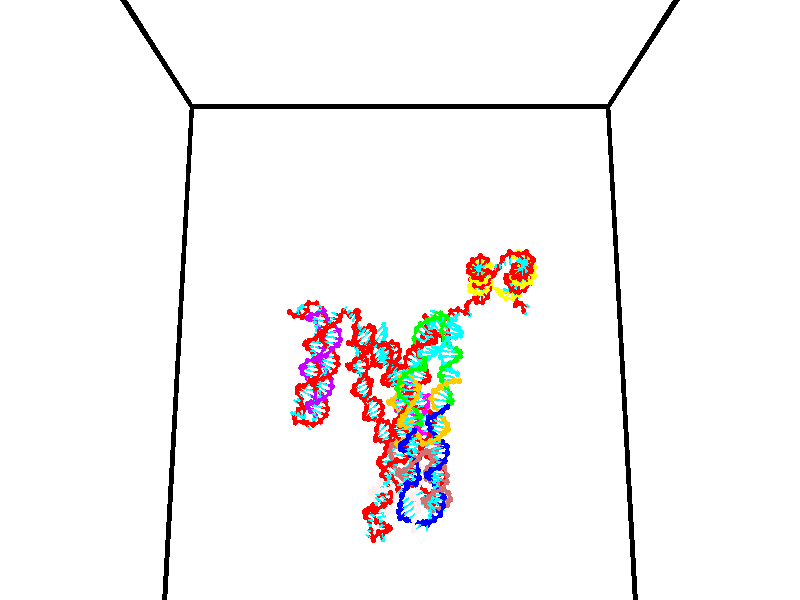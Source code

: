 // switches for output
#declare DRAW_BASES = 1; // possible values are 0, 1; only relevant for DNA ribbons
#declare DRAW_BASES_TYPE = 3; // possible values are 1, 2, 3; only relevant for DNA ribbons
#declare DRAW_FOG = 0; // set to 1 to enable fog

#include "colors.inc"

#include "transforms.inc"
background { rgb <1, 1, 1>}

#default {
   normal{
       ripples 0.25
       frequency 0.20
       turbulence 0.2
       lambda 5
   }
	finish {
		phong 0.1
		phong_size 40.
	}
}

// original window dimensions: 1024x640


// camera settings

camera {
	sky <0, 0.179814, -0.983701>
	up <0, 0.179814, -0.983701>
	right 1.6 * <1, 0, 0>
	location <35, 94.9851, 44.8844>
	look_at <35, 29.7336, 32.9568>
	direction <0, -65.2515, -11.9276>
	angle 67.0682
}


# declare cpy_camera_pos = <35, 94.9851, 44.8844>;
# if (DRAW_FOG = 1)
fog {
	fog_type 2
	up vnormalize(cpy_camera_pos)
	color rgbt<1,1,1,0.3>
	distance 1e-5
	fog_alt 3e-3
	fog_offset 56
}
# end


// LIGHTS

# declare lum = 6;
global_settings {
	ambient_light rgb lum * <0.05, 0.05, 0.05>
	max_trace_level 15
}# declare cpy_direct_light_amount = 0.25;
light_source
{	1000 * <-1, -1.16352, -0.803886>,
	rgb lum * cpy_direct_light_amount
	parallel
}

light_source
{	1000 * <1, 1.16352, 0.803886>,
	rgb lum * cpy_direct_light_amount
	parallel
}

// strand 0

// nucleotide -1

// particle -1
sphere {
	<23.935118, 35.441238, 34.993042> 0.250000
	pigment { color rgbt <1,0,0,0> }
	no_shadow
}
cylinder {
	<24.189655, 35.154819, 35.107826>,  <24.342377, 34.982967, 35.176697>, 0.100000
	pigment { color rgbt <1,0,0,0> }
	no_shadow
}
cylinder {
	<24.189655, 35.154819, 35.107826>,  <23.935118, 35.441238, 34.993042>, 0.100000
	pigment { color rgbt <1,0,0,0> }
	no_shadow
}

// particle -1
sphere {
	<24.189655, 35.154819, 35.107826> 0.100000
	pigment { color rgbt <1,0,0,0> }
	no_shadow
}
sphere {
	0, 1
	scale<0.080000,0.200000,0.300000>
	matrix <0.758871, 0.514282, -0.399536,
		0.138509, 0.472006, 0.870647,
		0.636342, -0.716047, 0.286959,
		24.380558, 34.940006, 35.193913>
	pigment { color rgbt <0,1,1,0> }
	no_shadow
}
cylinder {
	<24.465151, 35.726967, 35.382332>,  <23.935118, 35.441238, 34.993042>, 0.130000
	pigment { color rgbt <1,0,0,0> }
	no_shadow
}

// nucleotide -1

// particle -1
sphere {
	<24.465151, 35.726967, 35.382332> 0.250000
	pigment { color rgbt <1,0,0,0> }
	no_shadow
}
cylinder {
	<24.615671, 35.408142, 35.193401>,  <24.705984, 35.216846, 35.080044>, 0.100000
	pigment { color rgbt <1,0,0,0> }
	no_shadow
}
cylinder {
	<24.615671, 35.408142, 35.193401>,  <24.465151, 35.726967, 35.382332>, 0.100000
	pigment { color rgbt <1,0,0,0> }
	no_shadow
}

// particle -1
sphere {
	<24.615671, 35.408142, 35.193401> 0.100000
	pigment { color rgbt <1,0,0,0> }
	no_shadow
}
sphere {
	0, 1
	scale<0.080000,0.200000,0.300000>
	matrix <0.761288, 0.556561, -0.332689,
		0.528051, -0.234384, 0.816227,
		0.376303, -0.797060, -0.472326,
		24.728561, 35.169025, 35.051704>
	pigment { color rgbt <0,1,1,0> }
	no_shadow
}
cylinder {
	<25.246759, 35.489136, 35.475220>,  <24.465151, 35.726967, 35.382332>, 0.130000
	pigment { color rgbt <1,0,0,0> }
	no_shadow
}

// nucleotide -1

// particle -1
sphere {
	<25.246759, 35.489136, 35.475220> 0.250000
	pigment { color rgbt <1,0,0,0> }
	no_shadow
}
cylinder {
	<25.028341, 35.465473, 35.140953>,  <24.897289, 35.451275, 34.940395>, 0.100000
	pigment { color rgbt <1,0,0,0> }
	no_shadow
}
cylinder {
	<25.028341, 35.465473, 35.140953>,  <25.246759, 35.489136, 35.475220>, 0.100000
	pigment { color rgbt <1,0,0,0> }
	no_shadow
}

// particle -1
sphere {
	<25.028341, 35.465473, 35.140953> 0.100000
	pigment { color rgbt <1,0,0,0> }
	no_shadow
}
sphere {
	0, 1
	scale<0.080000,0.200000,0.300000>
	matrix <0.614966, 0.649078, -0.447788,
		0.568901, -0.758418, -0.318046,
		-0.546048, -0.059160, -0.835663,
		24.864527, 35.447723, 34.890255>
	pigment { color rgbt <0,1,1,0> }
	no_shadow
}
cylinder {
	<25.723747, 35.401104, 34.883080>,  <25.246759, 35.489136, 35.475220>, 0.130000
	pigment { color rgbt <1,0,0,0> }
	no_shadow
}

// nucleotide -1

// particle -1
sphere {
	<25.723747, 35.401104, 34.883080> 0.250000
	pigment { color rgbt <1,0,0,0> }
	no_shadow
}
cylinder {
	<25.402554, 35.625175, 34.801682>,  <25.209837, 35.759621, 34.752842>, 0.100000
	pigment { color rgbt <1,0,0,0> }
	no_shadow
}
cylinder {
	<25.402554, 35.625175, 34.801682>,  <25.723747, 35.401104, 34.883080>, 0.100000
	pigment { color rgbt <1,0,0,0> }
	no_shadow
}

// particle -1
sphere {
	<25.402554, 35.625175, 34.801682> 0.100000
	pigment { color rgbt <1,0,0,0> }
	no_shadow
}
sphere {
	0, 1
	scale<0.080000,0.200000,0.300000>
	matrix <0.595823, 0.762837, -0.251147,
		0.014548, -0.322916, -0.946316,
		-0.802984, 0.560183, -0.203499,
		25.161659, 35.793232, 34.740631>
	pigment { color rgbt <0,1,1,0> }
	no_shadow
}
cylinder {
	<25.917826, 35.827732, 34.323109>,  <25.723747, 35.401104, 34.883080>, 0.130000
	pigment { color rgbt <1,0,0,0> }
	no_shadow
}

// nucleotide -1

// particle -1
sphere {
	<25.917826, 35.827732, 34.323109> 0.250000
	pigment { color rgbt <1,0,0,0> }
	no_shadow
}
cylinder {
	<25.612545, 36.011101, 34.505260>,  <25.429377, 36.121124, 34.614552>, 0.100000
	pigment { color rgbt <1,0,0,0> }
	no_shadow
}
cylinder {
	<25.612545, 36.011101, 34.505260>,  <25.917826, 35.827732, 34.323109>, 0.100000
	pigment { color rgbt <1,0,0,0> }
	no_shadow
}

// particle -1
sphere {
	<25.612545, 36.011101, 34.505260> 0.100000
	pigment { color rgbt <1,0,0,0> }
	no_shadow
}
sphere {
	0, 1
	scale<0.080000,0.200000,0.300000>
	matrix <0.417970, 0.887695, -0.193130,
		-0.492773, 0.042937, -0.869098,
		-0.763201, 0.458426, 0.455378,
		25.383585, 36.148628, 34.641872>
	pigment { color rgbt <0,1,1,0> }
	no_shadow
}
cylinder {
	<26.710283, 35.949963, 34.382729>,  <25.917826, 35.827732, 34.323109>, 0.130000
	pigment { color rgbt <1,0,0,0> }
	no_shadow
}

// nucleotide -1

// particle -1
sphere {
	<26.710283, 35.949963, 34.382729> 0.250000
	pigment { color rgbt <1,0,0,0> }
	no_shadow
}
cylinder {
	<26.890821, 36.268066, 34.544640>,  <26.999144, 36.458931, 34.641788>, 0.100000
	pigment { color rgbt <1,0,0,0> }
	no_shadow
}
cylinder {
	<26.890821, 36.268066, 34.544640>,  <26.710283, 35.949963, 34.382729>, 0.100000
	pigment { color rgbt <1,0,0,0> }
	no_shadow
}

// particle -1
sphere {
	<26.890821, 36.268066, 34.544640> 0.100000
	pigment { color rgbt <1,0,0,0> }
	no_shadow
}
sphere {
	0, 1
	scale<0.080000,0.200000,0.300000>
	matrix <0.018921, -0.462038, 0.886658,
		0.892149, -0.392530, -0.223586,
		0.451345, 0.795262, 0.404779,
		27.026224, 36.506645, 34.666073>
	pigment { color rgbt <0,1,1,0> }
	no_shadow
}
cylinder {
	<27.200991, 35.567467, 34.746048>,  <26.710283, 35.949963, 34.382729>, 0.130000
	pigment { color rgbt <1,0,0,0> }
	no_shadow
}

// nucleotide -1

// particle -1
sphere {
	<27.200991, 35.567467, 34.746048> 0.250000
	pigment { color rgbt <1,0,0,0> }
	no_shadow
}
cylinder {
	<27.132248, 35.938606, 34.878448>,  <27.091002, 36.161289, 34.957890>, 0.100000
	pigment { color rgbt <1,0,0,0> }
	no_shadow
}
cylinder {
	<27.132248, 35.938606, 34.878448>,  <27.200991, 35.567467, 34.746048>, 0.100000
	pigment { color rgbt <1,0,0,0> }
	no_shadow
}

// particle -1
sphere {
	<27.132248, 35.938606, 34.878448> 0.100000
	pigment { color rgbt <1,0,0,0> }
	no_shadow
}
sphere {
	0, 1
	scale<0.080000,0.200000,0.300000>
	matrix <-0.112852, -0.352330, 0.929047,
		0.978637, 0.122310, 0.165260,
		-0.171858, 0.927849, 0.331000,
		27.080690, 36.216961, 34.977749>
	pigment { color rgbt <0,1,1,0> }
	no_shadow
}
cylinder {
	<27.610798, 35.636318, 35.374737>,  <27.200991, 35.567467, 34.746048>, 0.130000
	pigment { color rgbt <1,0,0,0> }
	no_shadow
}

// nucleotide -1

// particle -1
sphere {
	<27.610798, 35.636318, 35.374737> 0.250000
	pigment { color rgbt <1,0,0,0> }
	no_shadow
}
cylinder {
	<27.357252, 35.943974, 35.407322>,  <27.205124, 36.128567, 35.426872>, 0.100000
	pigment { color rgbt <1,0,0,0> }
	no_shadow
}
cylinder {
	<27.357252, 35.943974, 35.407322>,  <27.610798, 35.636318, 35.374737>, 0.100000
	pigment { color rgbt <1,0,0,0> }
	no_shadow
}

// particle -1
sphere {
	<27.357252, 35.943974, 35.407322> 0.100000
	pigment { color rgbt <1,0,0,0> }
	no_shadow
}
sphere {
	0, 1
	scale<0.080000,0.200000,0.300000>
	matrix <-0.077605, -0.168036, 0.982721,
		0.769540, 0.616591, 0.166202,
		-0.633866, 0.769142, 0.081460,
		27.167093, 36.174717, 35.431759>
	pigment { color rgbt <0,1,1,0> }
	no_shadow
}
cylinder {
	<27.887648, 36.049072, 35.982655>,  <27.610798, 35.636318, 35.374737>, 0.130000
	pigment { color rgbt <1,0,0,0> }
	no_shadow
}

// nucleotide -1

// particle -1
sphere {
	<27.887648, 36.049072, 35.982655> 0.250000
	pigment { color rgbt <1,0,0,0> }
	no_shadow
}
cylinder {
	<27.501175, 36.128578, 35.916950>,  <27.269291, 36.176281, 35.877525>, 0.100000
	pigment { color rgbt <1,0,0,0> }
	no_shadow
}
cylinder {
	<27.501175, 36.128578, 35.916950>,  <27.887648, 36.049072, 35.982655>, 0.100000
	pigment { color rgbt <1,0,0,0> }
	no_shadow
}

// particle -1
sphere {
	<27.501175, 36.128578, 35.916950> 0.100000
	pigment { color rgbt <1,0,0,0> }
	no_shadow
}
sphere {
	0, 1
	scale<0.080000,0.200000,0.300000>
	matrix <-0.216481, -0.279153, 0.935526,
		0.140095, 0.939450, 0.312742,
		-0.966183, 0.198766, -0.164265,
		27.211321, 36.188210, 35.867672>
	pigment { color rgbt <0,1,1,0> }
	no_shadow
}
cylinder {
	<27.699528, 36.371723, 36.541119>,  <27.887648, 36.049072, 35.982655>, 0.130000
	pigment { color rgbt <1,0,0,0> }
	no_shadow
}

// nucleotide -1

// particle -1
sphere {
	<27.699528, 36.371723, 36.541119> 0.250000
	pigment { color rgbt <1,0,0,0> }
	no_shadow
}
cylinder {
	<27.363852, 36.221817, 36.383480>,  <27.162445, 36.131874, 36.288898>, 0.100000
	pigment { color rgbt <1,0,0,0> }
	no_shadow
}
cylinder {
	<27.363852, 36.221817, 36.383480>,  <27.699528, 36.371723, 36.541119>, 0.100000
	pigment { color rgbt <1,0,0,0> }
	no_shadow
}

// particle -1
sphere {
	<27.363852, 36.221817, 36.383480> 0.100000
	pigment { color rgbt <1,0,0,0> }
	no_shadow
}
sphere {
	0, 1
	scale<0.080000,0.200000,0.300000>
	matrix <-0.314131, -0.257505, 0.913790,
		-0.443937, 0.890642, 0.098371,
		-0.839191, -0.374764, -0.394094,
		27.112095, 36.109386, 36.265251>
	pigment { color rgbt <0,1,1,0> }
	no_shadow
}
cylinder {
	<27.164888, 36.486183, 36.992134>,  <27.699528, 36.371723, 36.541119>, 0.130000
	pigment { color rgbt <1,0,0,0> }
	no_shadow
}

// nucleotide -1

// particle -1
sphere {
	<27.164888, 36.486183, 36.992134> 0.250000
	pigment { color rgbt <1,0,0,0> }
	no_shadow
}
cylinder {
	<26.998613, 36.200943, 36.766323>,  <26.898849, 36.029797, 36.630836>, 0.100000
	pigment { color rgbt <1,0,0,0> }
	no_shadow
}
cylinder {
	<26.998613, 36.200943, 36.766323>,  <27.164888, 36.486183, 36.992134>, 0.100000
	pigment { color rgbt <1,0,0,0> }
	no_shadow
}

// particle -1
sphere {
	<26.998613, 36.200943, 36.766323> 0.100000
	pigment { color rgbt <1,0,0,0> }
	no_shadow
}
sphere {
	0, 1
	scale<0.080000,0.200000,0.300000>
	matrix <-0.219514, -0.523680, 0.823148,
		-0.882621, 0.466092, 0.061150,
		-0.415685, -0.713104, -0.564524,
		26.873907, 35.987011, 36.596966>
	pigment { color rgbt <0,1,1,0> }
	no_shadow
}
cylinder {
	<26.713516, 36.249840, 37.353699>,  <27.164888, 36.486183, 36.992134>, 0.130000
	pigment { color rgbt <1,0,0,0> }
	no_shadow
}

// nucleotide -1

// particle -1
sphere {
	<26.713516, 36.249840, 37.353699> 0.250000
	pigment { color rgbt <1,0,0,0> }
	no_shadow
}
cylinder {
	<26.676821, 35.928883, 37.117821>,  <26.654802, 35.736309, 36.976295>, 0.100000
	pigment { color rgbt <1,0,0,0> }
	no_shadow
}
cylinder {
	<26.676821, 35.928883, 37.117821>,  <26.713516, 36.249840, 37.353699>, 0.100000
	pigment { color rgbt <1,0,0,0> }
	no_shadow
}

// particle -1
sphere {
	<26.676821, 35.928883, 37.117821> 0.100000
	pigment { color rgbt <1,0,0,0> }
	no_shadow
}
sphere {
	0, 1
	scale<0.080000,0.200000,0.300000>
	matrix <-0.332532, -0.533512, 0.777681,
		-0.938619, 0.267438, -0.217878,
		-0.091741, -0.802397, -0.589696,
		26.649298, 35.688164, 36.940910>
	pigment { color rgbt <0,1,1,0> }
	no_shadow
}
cylinder {
	<26.057878, 35.975723, 37.484730>,  <26.713516, 36.249840, 37.353699>, 0.130000
	pigment { color rgbt <1,0,0,0> }
	no_shadow
}

// nucleotide -1

// particle -1
sphere {
	<26.057878, 35.975723, 37.484730> 0.250000
	pigment { color rgbt <1,0,0,0> }
	no_shadow
}
cylinder {
	<26.274096, 35.676094, 37.331520>,  <26.403826, 35.496319, 37.239594>, 0.100000
	pigment { color rgbt <1,0,0,0> }
	no_shadow
}
cylinder {
	<26.274096, 35.676094, 37.331520>,  <26.057878, 35.975723, 37.484730>, 0.100000
	pigment { color rgbt <1,0,0,0> }
	no_shadow
}

// particle -1
sphere {
	<26.274096, 35.676094, 37.331520> 0.100000
	pigment { color rgbt <1,0,0,0> }
	no_shadow
}
sphere {
	0, 1
	scale<0.080000,0.200000,0.300000>
	matrix <-0.292845, -0.594319, 0.749017,
		-0.788706, -0.292707, -0.540616,
		0.540541, -0.749071, -0.383025,
		26.436258, 35.451374, 37.216614>
	pigment { color rgbt <0,1,1,0> }
	no_shadow
}
cylinder {
	<25.645437, 35.473511, 37.567772>,  <26.057878, 35.975723, 37.484730>, 0.130000
	pigment { color rgbt <1,0,0,0> }
	no_shadow
}

// nucleotide -1

// particle -1
sphere {
	<25.645437, 35.473511, 37.567772> 0.250000
	pigment { color rgbt <1,0,0,0> }
	no_shadow
}
cylinder {
	<25.997324, 35.288292, 37.524517>,  <26.208456, 35.177162, 37.498566>, 0.100000
	pigment { color rgbt <1,0,0,0> }
	no_shadow
}
cylinder {
	<25.997324, 35.288292, 37.524517>,  <25.645437, 35.473511, 37.567772>, 0.100000
	pigment { color rgbt <1,0,0,0> }
	no_shadow
}

// particle -1
sphere {
	<25.997324, 35.288292, 37.524517> 0.100000
	pigment { color rgbt <1,0,0,0> }
	no_shadow
}
sphere {
	0, 1
	scale<0.080000,0.200000,0.300000>
	matrix <-0.201261, -0.568630, 0.797593,
		-0.430807, -0.679892, -0.593425,
		0.879716, -0.463041, -0.108134,
		26.261238, 35.149380, 37.492077>
	pigment { color rgbt <0,1,1,0> }
	no_shadow
}
cylinder {
	<25.455883, 34.821705, 37.657578>,  <25.645437, 35.473511, 37.567772>, 0.130000
	pigment { color rgbt <1,0,0,0> }
	no_shadow
}

// nucleotide -1

// particle -1
sphere {
	<25.455883, 34.821705, 37.657578> 0.250000
	pigment { color rgbt <1,0,0,0> }
	no_shadow
}
cylinder {
	<25.840218, 34.866802, 37.758835>,  <26.070818, 34.893860, 37.819592>, 0.100000
	pigment { color rgbt <1,0,0,0> }
	no_shadow
}
cylinder {
	<25.840218, 34.866802, 37.758835>,  <25.455883, 34.821705, 37.657578>, 0.100000
	pigment { color rgbt <1,0,0,0> }
	no_shadow
}

// particle -1
sphere {
	<25.840218, 34.866802, 37.758835> 0.100000
	pigment { color rgbt <1,0,0,0> }
	no_shadow
}
sphere {
	0, 1
	scale<0.080000,0.200000,0.300000>
	matrix <-0.136305, -0.603086, 0.785944,
		0.241278, -0.789668, -0.564100,
		0.960836, 0.112741, 0.253147,
		26.128468, 34.900623, 37.834778>
	pigment { color rgbt <0,1,1,0> }
	no_shadow
}
cylinder {
	<25.652037, 34.158417, 37.897282>,  <25.455883, 34.821705, 37.657578>, 0.130000
	pigment { color rgbt <1,0,0,0> }
	no_shadow
}

// nucleotide -1

// particle -1
sphere {
	<25.652037, 34.158417, 37.897282> 0.250000
	pigment { color rgbt <1,0,0,0> }
	no_shadow
}
cylinder {
	<25.952467, 34.381618, 38.038433>,  <26.132725, 34.515537, 38.123123>, 0.100000
	pigment { color rgbt <1,0,0,0> }
	no_shadow
}
cylinder {
	<25.952467, 34.381618, 38.038433>,  <25.652037, 34.158417, 37.897282>, 0.100000
	pigment { color rgbt <1,0,0,0> }
	no_shadow
}

// particle -1
sphere {
	<25.952467, 34.381618, 38.038433> 0.100000
	pigment { color rgbt <1,0,0,0> }
	no_shadow
}
sphere {
	0, 1
	scale<0.080000,0.200000,0.300000>
	matrix <0.064508, -0.593952, 0.801910,
		0.657058, -0.579531, -0.482098,
		0.751074, 0.558001, 0.352876,
		26.177790, 34.549019, 38.144295>
	pigment { color rgbt <0,1,1,0> }
	no_shadow
}
cylinder {
	<26.133490, 33.768505, 38.294380>,  <25.652037, 34.158417, 37.897282>, 0.130000
	pigment { color rgbt <1,0,0,0> }
	no_shadow
}

// nucleotide -1

// particle -1
sphere {
	<26.133490, 33.768505, 38.294380> 0.250000
	pigment { color rgbt <1,0,0,0> }
	no_shadow
}
cylinder {
	<26.209209, 34.136280, 38.432243>,  <26.254642, 34.356945, 38.514961>, 0.100000
	pigment { color rgbt <1,0,0,0> }
	no_shadow
}
cylinder {
	<26.209209, 34.136280, 38.432243>,  <26.133490, 33.768505, 38.294380>, 0.100000
	pigment { color rgbt <1,0,0,0> }
	no_shadow
}

// particle -1
sphere {
	<26.209209, 34.136280, 38.432243> 0.100000
	pigment { color rgbt <1,0,0,0> }
	no_shadow
}
sphere {
	0, 1
	scale<0.080000,0.200000,0.300000>
	matrix <0.052441, -0.359974, 0.931488,
		0.980518, -0.158257, -0.116360,
		0.189301, 0.919442, 0.344661,
		26.266001, 34.412113, 38.535641>
	pigment { color rgbt <0,1,1,0> }
	no_shadow
}
cylinder {
	<26.320097, 33.655972, 38.953056>,  <26.133490, 33.768505, 38.294380>, 0.130000
	pigment { color rgbt <1,0,0,0> }
	no_shadow
}

// nucleotide -1

// particle -1
sphere {
	<26.320097, 33.655972, 38.953056> 0.250000
	pigment { color rgbt <1,0,0,0> }
	no_shadow
}
cylinder {
	<26.257921, 34.049145, 38.992432>,  <26.220615, 34.285049, 39.016056>, 0.100000
	pigment { color rgbt <1,0,0,0> }
	no_shadow
}
cylinder {
	<26.257921, 34.049145, 38.992432>,  <26.320097, 33.655972, 38.953056>, 0.100000
	pigment { color rgbt <1,0,0,0> }
	no_shadow
}

// particle -1
sphere {
	<26.257921, 34.049145, 38.992432> 0.100000
	pigment { color rgbt <1,0,0,0> }
	no_shadow
}
sphere {
	0, 1
	scale<0.080000,0.200000,0.300000>
	matrix <-0.088628, -0.113125, 0.989620,
		0.983862, 0.145099, 0.104699,
		-0.155437, 0.982929, 0.098440,
		26.211290, 34.344025, 39.021965>
	pigment { color rgbt <0,1,1,0> }
	no_shadow
}
cylinder {
	<26.841125, 33.936321, 39.427479>,  <26.320097, 33.655972, 38.953056>, 0.130000
	pigment { color rgbt <1,0,0,0> }
	no_shadow
}

// nucleotide -1

// particle -1
sphere {
	<26.841125, 33.936321, 39.427479> 0.250000
	pigment { color rgbt <1,0,0,0> }
	no_shadow
}
cylinder {
	<26.546692, 34.206406, 39.446548>,  <26.370031, 34.368458, 39.457993>, 0.100000
	pigment { color rgbt <1,0,0,0> }
	no_shadow
}
cylinder {
	<26.546692, 34.206406, 39.446548>,  <26.841125, 33.936321, 39.427479>, 0.100000
	pigment { color rgbt <1,0,0,0> }
	no_shadow
}

// particle -1
sphere {
	<26.546692, 34.206406, 39.446548> 0.100000
	pigment { color rgbt <1,0,0,0> }
	no_shadow
}
sphere {
	0, 1
	scale<0.080000,0.200000,0.300000>
	matrix <0.114559, 0.054849, 0.991901,
		0.667126, 0.735584, -0.117725,
		-0.736084, 0.675209, 0.047677,
		26.325867, 34.408970, 39.460850>
	pigment { color rgbt <0,1,1,0> }
	no_shadow
}
cylinder {
	<27.008373, 34.577065, 39.959934>,  <26.841125, 33.936321, 39.427479>, 0.130000
	pigment { color rgbt <1,0,0,0> }
	no_shadow
}

// nucleotide -1

// particle -1
sphere {
	<27.008373, 34.577065, 39.959934> 0.250000
	pigment { color rgbt <1,0,0,0> }
	no_shadow
}
cylinder {
	<26.615242, 34.513264, 39.922829>,  <26.379362, 34.474983, 39.900566>, 0.100000
	pigment { color rgbt <1,0,0,0> }
	no_shadow
}
cylinder {
	<26.615242, 34.513264, 39.922829>,  <27.008373, 34.577065, 39.959934>, 0.100000
	pigment { color rgbt <1,0,0,0> }
	no_shadow
}

// particle -1
sphere {
	<26.615242, 34.513264, 39.922829> 0.100000
	pigment { color rgbt <1,0,0,0> }
	no_shadow
}
sphere {
	0, 1
	scale<0.080000,0.200000,0.300000>
	matrix <-0.104749, 0.068454, 0.992140,
		-0.151894, 0.984822, -0.083986,
		-0.982830, -0.159498, -0.092762,
		26.320393, 34.465416, 39.895000>
	pigment { color rgbt <0,1,1,0> }
	no_shadow
}
cylinder {
	<26.768915, 34.956032, 40.524624>,  <27.008373, 34.577065, 39.959934>, 0.130000
	pigment { color rgbt <1,0,0,0> }
	no_shadow
}

// nucleotide -1

// particle -1
sphere {
	<26.768915, 34.956032, 40.524624> 0.250000
	pigment { color rgbt <1,0,0,0> }
	no_shadow
}
cylinder {
	<26.453922, 34.746052, 40.395439>,  <26.264927, 34.620064, 40.317928>, 0.100000
	pigment { color rgbt <1,0,0,0> }
	no_shadow
}
cylinder {
	<26.453922, 34.746052, 40.395439>,  <26.768915, 34.956032, 40.524624>, 0.100000
	pigment { color rgbt <1,0,0,0> }
	no_shadow
}

// particle -1
sphere {
	<26.453922, 34.746052, 40.395439> 0.100000
	pigment { color rgbt <1,0,0,0> }
	no_shadow
}
sphere {
	0, 1
	scale<0.080000,0.200000,0.300000>
	matrix <-0.283573, -0.156650, 0.946069,
		-0.547226, 0.836596, -0.025501,
		-0.787483, -0.524945, -0.322959,
		26.217678, 34.588570, 40.298550>
	pigment { color rgbt <0,1,1,0> }
	no_shadow
}
cylinder {
	<26.159782, 35.295399, 40.701168>,  <26.768915, 34.956032, 40.524624>, 0.130000
	pigment { color rgbt <1,0,0,0> }
	no_shadow
}

// nucleotide -1

// particle -1
sphere {
	<26.159782, 35.295399, 40.701168> 0.250000
	pigment { color rgbt <1,0,0,0> }
	no_shadow
}
cylinder {
	<26.085518, 34.904228, 40.662807>,  <26.040958, 34.669525, 40.639790>, 0.100000
	pigment { color rgbt <1,0,0,0> }
	no_shadow
}
cylinder {
	<26.085518, 34.904228, 40.662807>,  <26.159782, 35.295399, 40.701168>, 0.100000
	pigment { color rgbt <1,0,0,0> }
	no_shadow
}

// particle -1
sphere {
	<26.085518, 34.904228, 40.662807> 0.100000
	pigment { color rgbt <1,0,0,0> }
	no_shadow
}
sphere {
	0, 1
	scale<0.080000,0.200000,0.300000>
	matrix <-0.281072, -0.040666, 0.958825,
		-0.941556, 0.204974, -0.267317,
		-0.185663, -0.977922, -0.095902,
		26.029819, 34.610851, 40.634037>
	pigment { color rgbt <0,1,1,0> }
	no_shadow
}
cylinder {
	<25.531988, 35.182232, 41.117504>,  <26.159782, 35.295399, 40.701168>, 0.130000
	pigment { color rgbt <1,0,0,0> }
	no_shadow
}

// nucleotide -1

// particle -1
sphere {
	<25.531988, 35.182232, 41.117504> 0.250000
	pigment { color rgbt <1,0,0,0> }
	no_shadow
}
cylinder {
	<25.644547, 34.801983, 41.065136>,  <25.712082, 34.573833, 41.033714>, 0.100000
	pigment { color rgbt <1,0,0,0> }
	no_shadow
}
cylinder {
	<25.644547, 34.801983, 41.065136>,  <25.531988, 35.182232, 41.117504>, 0.100000
	pigment { color rgbt <1,0,0,0> }
	no_shadow
}

// particle -1
sphere {
	<25.644547, 34.801983, 41.065136> 0.100000
	pigment { color rgbt <1,0,0,0> }
	no_shadow
}
sphere {
	0, 1
	scale<0.080000,0.200000,0.300000>
	matrix <-0.399688, -0.240141, 0.884637,
		-0.872392, -0.196606, -0.447525,
		0.281394, -0.950620, -0.130916,
		25.728966, 34.516796, 41.025860>
	pigment { color rgbt <0,1,1,0> }
	no_shadow
}
cylinder {
	<24.973555, 34.756378, 41.104015>,  <25.531988, 35.182232, 41.117504>, 0.130000
	pigment { color rgbt <1,0,0,0> }
	no_shadow
}

// nucleotide -1

// particle -1
sphere {
	<24.973555, 34.756378, 41.104015> 0.250000
	pigment { color rgbt <1,0,0,0> }
	no_shadow
}
cylinder {
	<25.275282, 34.520973, 41.220402>,  <25.456318, 34.379730, 41.290234>, 0.100000
	pigment { color rgbt <1,0,0,0> }
	no_shadow
}
cylinder {
	<25.275282, 34.520973, 41.220402>,  <24.973555, 34.756378, 41.104015>, 0.100000
	pigment { color rgbt <1,0,0,0> }
	no_shadow
}

// particle -1
sphere {
	<25.275282, 34.520973, 41.220402> 0.100000
	pigment { color rgbt <1,0,0,0> }
	no_shadow
}
sphere {
	0, 1
	scale<0.080000,0.200000,0.300000>
	matrix <-0.522546, -0.269907, 0.808762,
		-0.397431, -0.762106, -0.511119,
		0.754317, -0.588510, 0.290966,
		25.501577, 34.344421, 41.307693>
	pigment { color rgbt <0,1,1,0> }
	no_shadow
}
cylinder {
	<24.704746, 34.184544, 41.220207>,  <24.973555, 34.756378, 41.104015>, 0.130000
	pigment { color rgbt <1,0,0,0> }
	no_shadow
}

// nucleotide -1

// particle -1
sphere {
	<24.704746, 34.184544, 41.220207> 0.250000
	pigment { color rgbt <1,0,0,0> }
	no_shadow
}
cylinder {
	<25.054132, 34.114639, 41.401985>,  <25.263763, 34.072697, 41.511051>, 0.100000
	pigment { color rgbt <1,0,0,0> }
	no_shadow
}
cylinder {
	<25.054132, 34.114639, 41.401985>,  <24.704746, 34.184544, 41.220207>, 0.100000
	pigment { color rgbt <1,0,0,0> }
	no_shadow
}

// particle -1
sphere {
	<25.054132, 34.114639, 41.401985> 0.100000
	pigment { color rgbt <1,0,0,0> }
	no_shadow
}
sphere {
	0, 1
	scale<0.080000,0.200000,0.300000>
	matrix <-0.486360, -0.269827, 0.831052,
		-0.022612, -0.946917, -0.320680,
		0.873466, -0.174758, 0.454441,
		25.316172, 34.062210, 41.538319>
	pigment { color rgbt <0,1,1,0> }
	no_shadow
}
cylinder {
	<24.590122, 33.562962, 41.578331>,  <24.704746, 34.184544, 41.220207>, 0.130000
	pigment { color rgbt <1,0,0,0> }
	no_shadow
}

// nucleotide -1

// particle -1
sphere {
	<24.590122, 33.562962, 41.578331> 0.250000
	pigment { color rgbt <1,0,0,0> }
	no_shadow
}
cylinder {
	<24.876505, 33.790951, 41.739594>,  <25.048334, 33.927746, 41.836349>, 0.100000
	pigment { color rgbt <1,0,0,0> }
	no_shadow
}
cylinder {
	<24.876505, 33.790951, 41.739594>,  <24.590122, 33.562962, 41.578331>, 0.100000
	pigment { color rgbt <1,0,0,0> }
	no_shadow
}

// particle -1
sphere {
	<24.876505, 33.790951, 41.739594> 0.100000
	pigment { color rgbt <1,0,0,0> }
	no_shadow
}
sphere {
	0, 1
	scale<0.080000,0.200000,0.300000>
	matrix <-0.436003, -0.085967, 0.895830,
		0.545257, -0.817154, 0.186961,
		0.715958, 0.569973, 0.403155,
		25.091291, 33.961945, 41.860538>
	pigment { color rgbt <0,1,1,0> }
	no_shadow
}
cylinder {
	<24.971104, 33.179085, 42.114460>,  <24.590122, 33.562962, 41.578331>, 0.130000
	pigment { color rgbt <1,0,0,0> }
	no_shadow
}

// nucleotide -1

// particle -1
sphere {
	<24.971104, 33.179085, 42.114460> 0.250000
	pigment { color rgbt <1,0,0,0> }
	no_shadow
}
cylinder {
	<24.901810, 33.571201, 42.152443>,  <24.860233, 33.806473, 42.175232>, 0.100000
	pigment { color rgbt <1,0,0,0> }
	no_shadow
}
cylinder {
	<24.901810, 33.571201, 42.152443>,  <24.971104, 33.179085, 42.114460>, 0.100000
	pigment { color rgbt <1,0,0,0> }
	no_shadow
}

// particle -1
sphere {
	<24.901810, 33.571201, 42.152443> 0.100000
	pigment { color rgbt <1,0,0,0> }
	no_shadow
}
sphere {
	0, 1
	scale<0.080000,0.200000,0.300000>
	matrix <-0.640683, -0.185392, 0.745087,
		0.748008, 0.068238, 0.660173,
		-0.173234, 0.980293, 0.094955,
		24.849840, 33.865288, 42.180931>
	pigment { color rgbt <0,1,1,0> }
	no_shadow
}
cylinder {
	<25.124125, 33.581993, 42.648071>,  <24.971104, 33.179085, 42.114460>, 0.130000
	pigment { color rgbt <1,0,0,0> }
	no_shadow
}

// nucleotide -1

// particle -1
sphere {
	<25.124125, 33.581993, 42.648071> 0.250000
	pigment { color rgbt <1,0,0,0> }
	no_shadow
}
cylinder {
	<24.769127, 33.581367, 42.463745>,  <24.556128, 33.580994, 42.353149>, 0.100000
	pigment { color rgbt <1,0,0,0> }
	no_shadow
}
cylinder {
	<24.769127, 33.581367, 42.463745>,  <25.124125, 33.581993, 42.648071>, 0.100000
	pigment { color rgbt <1,0,0,0> }
	no_shadow
}

// particle -1
sphere {
	<24.769127, 33.581367, 42.463745> 0.100000
	pigment { color rgbt <1,0,0,0> }
	no_shadow
}
sphere {
	0, 1
	scale<0.080000,0.200000,0.300000>
	matrix <-0.389301, -0.532524, 0.751574,
		-0.246569, 0.846414, 0.472004,
		-0.887496, -0.001563, -0.460813,
		24.502878, 33.580898, 42.325500>
	pigment { color rgbt <0,1,1,0> }
	no_shadow
}
cylinder {
	<25.516922, 34.347061, 42.874741>,  <25.124125, 33.581993, 42.648071>, 0.130000
	pigment { color rgbt <1,0,0,0> }
	no_shadow
}

// nucleotide -1

// particle -1
sphere {
	<25.516922, 34.347061, 42.874741> 0.250000
	pigment { color rgbt <1,0,0,0> }
	no_shadow
}
cylinder {
	<25.501915, 34.273727, 43.267673>,  <25.492910, 34.229729, 43.503433>, 0.100000
	pigment { color rgbt <1,0,0,0> }
	no_shadow
}
cylinder {
	<25.501915, 34.273727, 43.267673>,  <25.516922, 34.347061, 42.874741>, 0.100000
	pigment { color rgbt <1,0,0,0> }
	no_shadow
}

// particle -1
sphere {
	<25.501915, 34.273727, 43.267673> 0.100000
	pigment { color rgbt <1,0,0,0> }
	no_shadow
}
sphere {
	0, 1
	scale<0.080000,0.200000,0.300000>
	matrix <-0.738150, 0.667711, 0.096424,
		-0.673593, -0.721492, -0.160380,
		-0.037518, -0.183335, 0.982334,
		25.490660, 34.218727, 43.562374>
	pigment { color rgbt <0,1,1,0> }
	no_shadow
}
cylinder {
	<24.846478, 34.225929, 43.044701>,  <25.516922, 34.347061, 42.874741>, 0.130000
	pigment { color rgbt <1,0,0,0> }
	no_shadow
}

// nucleotide -1

// particle -1
sphere {
	<24.846478, 34.225929, 43.044701> 0.250000
	pigment { color rgbt <1,0,0,0> }
	no_shadow
}
cylinder {
	<25.075827, 34.403145, 43.320370>,  <25.213436, 34.509476, 43.485771>, 0.100000
	pigment { color rgbt <1,0,0,0> }
	no_shadow
}
cylinder {
	<25.075827, 34.403145, 43.320370>,  <24.846478, 34.225929, 43.044701>, 0.100000
	pigment { color rgbt <1,0,0,0> }
	no_shadow
}

// particle -1
sphere {
	<25.075827, 34.403145, 43.320370> 0.100000
	pigment { color rgbt <1,0,0,0> }
	no_shadow
}
sphere {
	0, 1
	scale<0.080000,0.200000,0.300000>
	matrix <-0.527484, 0.843267, -0.103252,
		-0.626899, -0.304324, 0.717206,
		0.573374, 0.443043, 0.689170,
		25.247839, 34.536057, 43.527122>
	pigment { color rgbt <0,1,1,0> }
	no_shadow
}
cylinder {
	<24.573568, 34.382580, 43.774807>,  <24.846478, 34.225929, 43.044701>, 0.130000
	pigment { color rgbt <1,0,0,0> }
	no_shadow
}

// nucleotide -1

// particle -1
sphere {
	<24.573568, 34.382580, 43.774807> 0.250000
	pigment { color rgbt <1,0,0,0> }
	no_shadow
}
cylinder {
	<24.799644, 34.657310, 43.592018>,  <24.935289, 34.822147, 43.482346>, 0.100000
	pigment { color rgbt <1,0,0,0> }
	no_shadow
}
cylinder {
	<24.799644, 34.657310, 43.592018>,  <24.573568, 34.382580, 43.774807>, 0.100000
	pigment { color rgbt <1,0,0,0> }
	no_shadow
}

// particle -1
sphere {
	<24.799644, 34.657310, 43.592018> 0.100000
	pigment { color rgbt <1,0,0,0> }
	no_shadow
}
sphere {
	0, 1
	scale<0.080000,0.200000,0.300000>
	matrix <-0.728763, 0.675278, 0.113594,
		0.386605, 0.268825, 0.882196,
		0.565190, 0.686828, -0.456976,
		24.969202, 34.863358, 43.454926>
	pigment { color rgbt <0,1,1,0> }
	no_shadow
}
cylinder {
	<24.735493, 34.927734, 44.092720>,  <24.573568, 34.382580, 43.774807>, 0.130000
	pigment { color rgbt <1,0,0,0> }
	no_shadow
}

// nucleotide -1

// particle -1
sphere {
	<24.735493, 34.927734, 44.092720> 0.250000
	pigment { color rgbt <1,0,0,0> }
	no_shadow
}
cylinder {
	<24.735310, 35.053692, 43.713070>,  <24.735201, 35.129269, 43.485279>, 0.100000
	pigment { color rgbt <1,0,0,0> }
	no_shadow
}
cylinder {
	<24.735310, 35.053692, 43.713070>,  <24.735493, 34.927734, 44.092720>, 0.100000
	pigment { color rgbt <1,0,0,0> }
	no_shadow
}

// particle -1
sphere {
	<24.735310, 35.053692, 43.713070> 0.100000
	pigment { color rgbt <1,0,0,0> }
	no_shadow
}
sphere {
	0, 1
	scale<0.080000,0.200000,0.300000>
	matrix <-0.738691, 0.639647, 0.212574,
		0.674044, 0.701208, 0.232318,
		-0.000457, 0.314896, -0.949126,
		24.735172, 35.148159, 43.428333>
	pigment { color rgbt <0,1,1,0> }
	no_shadow
}
cylinder {
	<24.864244, 35.635670, 44.034981>,  <24.735493, 34.927734, 44.092720>, 0.130000
	pigment { color rgbt <1,0,0,0> }
	no_shadow
}

// nucleotide -1

// particle -1
sphere {
	<24.864244, 35.635670, 44.034981> 0.250000
	pigment { color rgbt <1,0,0,0> }
	no_shadow
}
cylinder {
	<24.674120, 35.574501, 43.688412>,  <24.560045, 35.537800, 43.480469>, 0.100000
	pigment { color rgbt <1,0,0,0> }
	no_shadow
}
cylinder {
	<24.674120, 35.574501, 43.688412>,  <24.864244, 35.635670, 44.034981>, 0.100000
	pigment { color rgbt <1,0,0,0> }
	no_shadow
}

// particle -1
sphere {
	<24.674120, 35.574501, 43.688412> 0.100000
	pigment { color rgbt <1,0,0,0> }
	no_shadow
}
sphere {
	0, 1
	scale<0.080000,0.200000,0.300000>
	matrix <-0.434175, 0.897285, 0.079818,
		0.765225, 0.414119, -0.492885,
		-0.475313, -0.152919, -0.866426,
		24.531527, 35.528625, 43.428482>
	pigment { color rgbt <0,1,1,0> }
	no_shadow
}
cylinder {
	<25.627890, 35.472118, 44.058517>,  <24.864244, 35.635670, 44.034981>, 0.130000
	pigment { color rgbt <1,0,0,0> }
	no_shadow
}

// nucleotide -1

// particle -1
sphere {
	<25.627890, 35.472118, 44.058517> 0.250000
	pigment { color rgbt <1,0,0,0> }
	no_shadow
}
cylinder {
	<25.919750, 35.396973, 44.321522>,  <26.094866, 35.351883, 44.479324>, 0.100000
	pigment { color rgbt <1,0,0,0> }
	no_shadow
}
cylinder {
	<25.919750, 35.396973, 44.321522>,  <25.627890, 35.472118, 44.058517>, 0.100000
	pigment { color rgbt <1,0,0,0> }
	no_shadow
}

// particle -1
sphere {
	<25.919750, 35.396973, 44.321522> 0.100000
	pigment { color rgbt <1,0,0,0> }
	no_shadow
}
sphere {
	0, 1
	scale<0.080000,0.200000,0.300000>
	matrix <0.682419, 0.261587, -0.682551,
		-0.043767, 0.946720, 0.319071,
		0.729649, -0.187867, 0.657509,
		26.138645, 35.340614, 44.518776>
	pigment { color rgbt <0,1,1,0> }
	no_shadow
}
cylinder {
	<26.041527, 36.006153, 44.135693>,  <25.627890, 35.472118, 44.058517>, 0.130000
	pigment { color rgbt <1,0,0,0> }
	no_shadow
}

// nucleotide -1

// particle -1
sphere {
	<26.041527, 36.006153, 44.135693> 0.250000
	pigment { color rgbt <1,0,0,0> }
	no_shadow
}
cylinder {
	<26.240179, 35.669292, 44.219727>,  <26.359371, 35.467175, 44.270145>, 0.100000
	pigment { color rgbt <1,0,0,0> }
	no_shadow
}
cylinder {
	<26.240179, 35.669292, 44.219727>,  <26.041527, 36.006153, 44.135693>, 0.100000
	pigment { color rgbt <1,0,0,0> }
	no_shadow
}

// particle -1
sphere {
	<26.240179, 35.669292, 44.219727> 0.100000
	pigment { color rgbt <1,0,0,0> }
	no_shadow
}
sphere {
	0, 1
	scale<0.080000,0.200000,0.300000>
	matrix <0.575278, 0.138133, -0.806210,
		0.649931, 0.521248, 0.553073,
		0.496633, -0.842152, 0.210086,
		26.389170, 35.416645, 44.282753>
	pigment { color rgbt <0,1,1,0> }
	no_shadow
}
cylinder {
	<26.678082, 36.167080, 44.273354>,  <26.041527, 36.006153, 44.135693>, 0.130000
	pigment { color rgbt <1,0,0,0> }
	no_shadow
}

// nucleotide -1

// particle -1
sphere {
	<26.678082, 36.167080, 44.273354> 0.250000
	pigment { color rgbt <1,0,0,0> }
	no_shadow
}
cylinder {
	<26.665585, 35.793098, 44.131992>,  <26.658087, 35.568710, 44.047176>, 0.100000
	pigment { color rgbt <1,0,0,0> }
	no_shadow
}
cylinder {
	<26.665585, 35.793098, 44.131992>,  <26.678082, 36.167080, 44.273354>, 0.100000
	pigment { color rgbt <1,0,0,0> }
	no_shadow
}

// particle -1
sphere {
	<26.665585, 35.793098, 44.131992> 0.100000
	pigment { color rgbt <1,0,0,0> }
	no_shadow
}
sphere {
	0, 1
	scale<0.080000,0.200000,0.300000>
	matrix <0.442781, 0.304039, -0.843508,
		0.896085, -0.182831, 0.404479,
		-0.031242, -0.934951, -0.353400,
		26.656212, 35.512611, 44.025974>
	pigment { color rgbt <0,1,1,0> }
	no_shadow
}
cylinder {
	<27.363398, 36.140099, 44.025738>,  <26.678082, 36.167080, 44.273354>, 0.130000
	pigment { color rgbt <1,0,0,0> }
	no_shadow
}

// nucleotide -1

// particle -1
sphere {
	<27.363398, 36.140099, 44.025738> 0.250000
	pigment { color rgbt <1,0,0,0> }
	no_shadow
}
cylinder {
	<27.146450, 35.860455, 43.839371>,  <27.016281, 35.692669, 43.727551>, 0.100000
	pigment { color rgbt <1,0,0,0> }
	no_shadow
}
cylinder {
	<27.146450, 35.860455, 43.839371>,  <27.363398, 36.140099, 44.025738>, 0.100000
	pigment { color rgbt <1,0,0,0> }
	no_shadow
}

// particle -1
sphere {
	<27.146450, 35.860455, 43.839371> 0.100000
	pigment { color rgbt <1,0,0,0> }
	no_shadow
}
sphere {
	0, 1
	scale<0.080000,0.200000,0.300000>
	matrix <0.345510, 0.319901, -0.882205,
		0.765805, -0.639462, 0.068044,
		-0.542370, -0.699108, -0.465922,
		26.983740, 35.650723, 43.699593>
	pigment { color rgbt <0,1,1,0> }
	no_shadow
}
cylinder {
	<27.826597, 35.755924, 43.533318>,  <27.363398, 36.140099, 44.025738>, 0.130000
	pigment { color rgbt <1,0,0,0> }
	no_shadow
}

// nucleotide -1

// particle -1
sphere {
	<27.826597, 35.755924, 43.533318> 0.250000
	pigment { color rgbt <1,0,0,0> }
	no_shadow
}
cylinder {
	<27.455370, 35.695488, 43.397163>,  <27.232634, 35.659225, 43.315472>, 0.100000
	pigment { color rgbt <1,0,0,0> }
	no_shadow
}
cylinder {
	<27.455370, 35.695488, 43.397163>,  <27.826597, 35.755924, 43.533318>, 0.100000
	pigment { color rgbt <1,0,0,0> }
	no_shadow
}

// particle -1
sphere {
	<27.455370, 35.695488, 43.397163> 0.100000
	pigment { color rgbt <1,0,0,0> }
	no_shadow
}
sphere {
	0, 1
	scale<0.080000,0.200000,0.300000>
	matrix <0.294766, 0.260604, -0.919347,
		0.227605, -0.953551, -0.197323,
		-0.928067, -0.151084, -0.340389,
		27.176950, 35.650162, 43.295048>
	pigment { color rgbt <0,1,1,0> }
	no_shadow
}
cylinder {
	<27.949034, 35.524914, 43.022480>,  <27.826597, 35.755924, 43.533318>, 0.130000
	pigment { color rgbt <1,0,0,0> }
	no_shadow
}

// nucleotide -1

// particle -1
sphere {
	<27.949034, 35.524914, 43.022480> 0.250000
	pigment { color rgbt <1,0,0,0> }
	no_shadow
}
cylinder {
	<27.565289, 35.589558, 42.929955>,  <27.335041, 35.628342, 42.874439>, 0.100000
	pigment { color rgbt <1,0,0,0> }
	no_shadow
}
cylinder {
	<27.565289, 35.589558, 42.929955>,  <27.949034, 35.524914, 43.022480>, 0.100000
	pigment { color rgbt <1,0,0,0> }
	no_shadow
}

// particle -1
sphere {
	<27.565289, 35.589558, 42.929955> 0.100000
	pigment { color rgbt <1,0,0,0> }
	no_shadow
}
sphere {
	0, 1
	scale<0.080000,0.200000,0.300000>
	matrix <0.252724, 0.127464, -0.959106,
		-0.125514, -0.978589, -0.163126,
		-0.959363, 0.161607, -0.231314,
		27.277479, 35.638039, 42.860561>
	pigment { color rgbt <0,1,1,0> }
	no_shadow
}
cylinder {
	<27.716360, 35.083599, 42.409111>,  <27.949034, 35.524914, 43.022480>, 0.130000
	pigment { color rgbt <1,0,0,0> }
	no_shadow
}

// nucleotide -1

// particle -1
sphere {
	<27.716360, 35.083599, 42.409111> 0.250000
	pigment { color rgbt <1,0,0,0> }
	no_shadow
}
cylinder {
	<27.462698, 35.392799, 42.416294>,  <27.310501, 35.578320, 42.420605>, 0.100000
	pigment { color rgbt <1,0,0,0> }
	no_shadow
}
cylinder {
	<27.462698, 35.392799, 42.416294>,  <27.716360, 35.083599, 42.409111>, 0.100000
	pigment { color rgbt <1,0,0,0> }
	no_shadow
}

// particle -1
sphere {
	<27.462698, 35.392799, 42.416294> 0.100000
	pigment { color rgbt <1,0,0,0> }
	no_shadow
}
sphere {
	0, 1
	scale<0.080000,0.200000,0.300000>
	matrix <0.049487, 0.063758, -0.996738,
		-0.771622, -0.631196, -0.078686,
		-0.634154, 0.772999, 0.017961,
		27.272451, 35.624699, 42.421680>
	pigment { color rgbt <0,1,1,0> }
	no_shadow
}
cylinder {
	<27.222456, 35.055225, 41.822121>,  <27.716360, 35.083599, 42.409111>, 0.130000
	pigment { color rgbt <1,0,0,0> }
	no_shadow
}

// nucleotide -1

// particle -1
sphere {
	<27.222456, 35.055225, 41.822121> 0.250000
	pigment { color rgbt <1,0,0,0> }
	no_shadow
}
cylinder {
	<27.234175, 35.440865, 41.927692>,  <27.241205, 35.672249, 41.991035>, 0.100000
	pigment { color rgbt <1,0,0,0> }
	no_shadow
}
cylinder {
	<27.234175, 35.440865, 41.927692>,  <27.222456, 35.055225, 41.822121>, 0.100000
	pigment { color rgbt <1,0,0,0> }
	no_shadow
}

// particle -1
sphere {
	<27.234175, 35.440865, 41.927692> 0.100000
	pigment { color rgbt <1,0,0,0> }
	no_shadow
}
sphere {
	0, 1
	scale<0.080000,0.200000,0.300000>
	matrix <-0.101080, 0.265543, -0.958786,
		-0.994447, 0.001410, 0.105230,
		0.029295, 0.964098, 0.263925,
		27.242964, 35.730095, 42.006870>
	pigment { color rgbt <0,1,1,0> }
	no_shadow
}
cylinder {
	<26.749334, 35.342514, 41.313595>,  <27.222456, 35.055225, 41.822121>, 0.130000
	pigment { color rgbt <1,0,0,0> }
	no_shadow
}

// nucleotide -1

// particle -1
sphere {
	<26.749334, 35.342514, 41.313595> 0.250000
	pigment { color rgbt <1,0,0,0> }
	no_shadow
}
cylinder {
	<26.962713, 35.643135, 41.468826>,  <27.090740, 35.823505, 41.561966>, 0.100000
	pigment { color rgbt <1,0,0,0> }
	no_shadow
}
cylinder {
	<26.962713, 35.643135, 41.468826>,  <26.749334, 35.342514, 41.313595>, 0.100000
	pigment { color rgbt <1,0,0,0> }
	no_shadow
}

// particle -1
sphere {
	<26.962713, 35.643135, 41.468826> 0.100000
	pigment { color rgbt <1,0,0,0> }
	no_shadow
}
sphere {
	0, 1
	scale<0.080000,0.200000,0.300000>
	matrix <0.153763, 0.365003, -0.918221,
		-0.831739, 0.549496, 0.079150,
		0.533449, 0.751550, 0.388080,
		27.122747, 35.868599, 41.585251>
	pigment { color rgbt <0,1,1,0> }
	no_shadow
}
cylinder {
	<26.515434, 35.931419, 41.010735>,  <26.749334, 35.342514, 41.313595>, 0.130000
	pigment { color rgbt <1,0,0,0> }
	no_shadow
}

// nucleotide -1

// particle -1
sphere {
	<26.515434, 35.931419, 41.010735> 0.250000
	pigment { color rgbt <1,0,0,0> }
	no_shadow
}
cylinder {
	<26.866417, 36.063721, 41.149685>,  <27.077007, 36.143101, 41.233055>, 0.100000
	pigment { color rgbt <1,0,0,0> }
	no_shadow
}
cylinder {
	<26.866417, 36.063721, 41.149685>,  <26.515434, 35.931419, 41.010735>, 0.100000
	pigment { color rgbt <1,0,0,0> }
	no_shadow
}

// particle -1
sphere {
	<26.866417, 36.063721, 41.149685> 0.100000
	pigment { color rgbt <1,0,0,0> }
	no_shadow
}
sphere {
	0, 1
	scale<0.080000,0.200000,0.300000>
	matrix <0.238010, 0.328527, -0.914014,
		-0.416439, 0.884686, 0.209544,
		0.877456, 0.330758, 0.347375,
		27.129654, 36.162949, 41.253899>
	pigment { color rgbt <0,1,1,0> }
	no_shadow
}
cylinder {
	<26.509357, 36.617424, 40.968929>,  <26.515434, 35.931419, 41.010735>, 0.130000
	pigment { color rgbt <1,0,0,0> }
	no_shadow
}

// nucleotide -1

// particle -1
sphere {
	<26.509357, 36.617424, 40.968929> 0.250000
	pigment { color rgbt <1,0,0,0> }
	no_shadow
}
cylinder {
	<26.895967, 36.514915, 40.973892>,  <27.127934, 36.453411, 40.976871>, 0.100000
	pigment { color rgbt <1,0,0,0> }
	no_shadow
}
cylinder {
	<26.895967, 36.514915, 40.973892>,  <26.509357, 36.617424, 40.968929>, 0.100000
	pigment { color rgbt <1,0,0,0> }
	no_shadow
}

// particle -1
sphere {
	<26.895967, 36.514915, 40.973892> 0.100000
	pigment { color rgbt <1,0,0,0> }
	no_shadow
}
sphere {
	0, 1
	scale<0.080000,0.200000,0.300000>
	matrix <0.171786, 0.610447, -0.773204,
		0.190572, 0.749454, 0.634036,
		0.966526, -0.256270, 0.012412,
		27.185925, 36.438034, 40.977615>
	pigment { color rgbt <0,1,1,0> }
	no_shadow
}
cylinder {
	<26.929258, 37.242939, 40.840691>,  <26.509357, 36.617424, 40.968929>, 0.130000
	pigment { color rgbt <1,0,0,0> }
	no_shadow
}

// nucleotide -1

// particle -1
sphere {
	<26.929258, 37.242939, 40.840691> 0.250000
	pigment { color rgbt <1,0,0,0> }
	no_shadow
}
cylinder {
	<27.180746, 36.944080, 40.754444>,  <27.331638, 36.764767, 40.702698>, 0.100000
	pigment { color rgbt <1,0,0,0> }
	no_shadow
}
cylinder {
	<27.180746, 36.944080, 40.754444>,  <26.929258, 37.242939, 40.840691>, 0.100000
	pigment { color rgbt <1,0,0,0> }
	no_shadow
}

// particle -1
sphere {
	<27.180746, 36.944080, 40.754444> 0.100000
	pigment { color rgbt <1,0,0,0> }
	no_shadow
}
sphere {
	0, 1
	scale<0.080000,0.200000,0.300000>
	matrix <0.342641, 0.515068, -0.785686,
		0.698075, 0.420098, 0.579835,
		0.628720, -0.747143, -0.215613,
		27.369362, 36.719936, 40.689758>
	pigment { color rgbt <0,1,1,0> }
	no_shadow
}
cylinder {
	<27.654156, 37.542271, 40.704884>,  <26.929258, 37.242939, 40.840691>, 0.130000
	pigment { color rgbt <1,0,0,0> }
	no_shadow
}

// nucleotide -1

// particle -1
sphere {
	<27.654156, 37.542271, 40.704884> 0.250000
	pigment { color rgbt <1,0,0,0> }
	no_shadow
}
cylinder {
	<27.654541, 37.187279, 40.520546>,  <27.654772, 36.974285, 40.409943>, 0.100000
	pigment { color rgbt <1,0,0,0> }
	no_shadow
}
cylinder {
	<27.654541, 37.187279, 40.520546>,  <27.654156, 37.542271, 40.704884>, 0.100000
	pigment { color rgbt <1,0,0,0> }
	no_shadow
}

// particle -1
sphere {
	<27.654541, 37.187279, 40.520546> 0.100000
	pigment { color rgbt <1,0,0,0> }
	no_shadow
}
sphere {
	0, 1
	scale<0.080000,0.200000,0.300000>
	matrix <0.300739, 0.439766, -0.846264,
		0.953706, -0.137780, 0.267323,
		0.000962, -0.887481, -0.460843,
		27.654829, 36.921036, 40.382294>
	pigment { color rgbt <0,1,1,0> }
	no_shadow
}
cylinder {
	<28.292597, 37.489449, 40.480156>,  <27.654156, 37.542271, 40.704884>, 0.130000
	pigment { color rgbt <1,0,0,0> }
	no_shadow
}

// nucleotide -1

// particle -1
sphere {
	<28.292597, 37.489449, 40.480156> 0.250000
	pigment { color rgbt <1,0,0,0> }
	no_shadow
}
cylinder {
	<28.096004, 37.230015, 40.247677>,  <27.978050, 37.074356, 40.108189>, 0.100000
	pigment { color rgbt <1,0,0,0> }
	no_shadow
}
cylinder {
	<28.096004, 37.230015, 40.247677>,  <28.292597, 37.489449, 40.480156>, 0.100000
	pigment { color rgbt <1,0,0,0> }
	no_shadow
}

// particle -1
sphere {
	<28.096004, 37.230015, 40.247677> 0.100000
	pigment { color rgbt <1,0,0,0> }
	no_shadow
}
sphere {
	0, 1
	scale<0.080000,0.200000,0.300000>
	matrix <0.511355, 0.325293, -0.795425,
		0.704957, -0.688133, 0.171781,
		-0.491479, -0.648582, -0.581198,
		27.948561, 37.035439, 40.073318>
	pigment { color rgbt <0,1,1,0> }
	no_shadow
}
cylinder {
	<28.797478, 37.239494, 40.096458>,  <28.292597, 37.489449, 40.480156>, 0.130000
	pigment { color rgbt <1,0,0,0> }
	no_shadow
}

// nucleotide -1

// particle -1
sphere {
	<28.797478, 37.239494, 40.096458> 0.250000
	pigment { color rgbt <1,0,0,0> }
	no_shadow
}
cylinder {
	<28.448919, 37.192699, 39.905888>,  <28.239784, 37.164623, 39.791546>, 0.100000
	pigment { color rgbt <1,0,0,0> }
	no_shadow
}
cylinder {
	<28.448919, 37.192699, 39.905888>,  <28.797478, 37.239494, 40.096458>, 0.100000
	pigment { color rgbt <1,0,0,0> }
	no_shadow
}

// particle -1
sphere {
	<28.448919, 37.192699, 39.905888> 0.100000
	pigment { color rgbt <1,0,0,0> }
	no_shadow
}
sphere {
	0, 1
	scale<0.080000,0.200000,0.300000>
	matrix <0.439388, 0.245827, -0.864007,
		0.218203, -0.962227, -0.162806,
		-0.871393, -0.116994, -0.476431,
		28.187502, 37.157600, 39.762959>
	pigment { color rgbt <0,1,1,0> }
	no_shadow
}
cylinder {
	<29.061289, 37.166595, 39.536514>,  <28.797478, 37.239494, 40.096458>, 0.130000
	pigment { color rgbt <1,0,0,0> }
	no_shadow
}

// nucleotide -1

// particle -1
sphere {
	<29.061289, 37.166595, 39.536514> 0.250000
	pigment { color rgbt <1,0,0,0> }
	no_shadow
}
cylinder {
	<28.669369, 37.181461, 39.457916>,  <28.434217, 37.190380, 39.410755>, 0.100000
	pigment { color rgbt <1,0,0,0> }
	no_shadow
}
cylinder {
	<28.669369, 37.181461, 39.457916>,  <29.061289, 37.166595, 39.536514>, 0.100000
	pigment { color rgbt <1,0,0,0> }
	no_shadow
}

// particle -1
sphere {
	<28.669369, 37.181461, 39.457916> 0.100000
	pigment { color rgbt <1,0,0,0> }
	no_shadow
}
sphere {
	0, 1
	scale<0.080000,0.200000,0.300000>
	matrix <0.198958, 0.081767, -0.976591,
		-0.020227, -0.995958, -0.087509,
		-0.979800, 0.037164, -0.196500,
		28.375429, 37.192612, 39.398968>
	pigment { color rgbt <0,1,1,0> }
	no_shadow
}
cylinder {
	<28.951180, 36.771030, 38.976864>,  <29.061289, 37.166595, 39.536514>, 0.130000
	pigment { color rgbt <1,0,0,0> }
	no_shadow
}

// nucleotide -1

// particle -1
sphere {
	<28.951180, 36.771030, 38.976864> 0.250000
	pigment { color rgbt <1,0,0,0> }
	no_shadow
}
cylinder {
	<28.639938, 37.022285, 38.977276>,  <28.453194, 37.173038, 38.977524>, 0.100000
	pigment { color rgbt <1,0,0,0> }
	no_shadow
}
cylinder {
	<28.639938, 37.022285, 38.977276>,  <28.951180, 36.771030, 38.976864>, 0.100000
	pigment { color rgbt <1,0,0,0> }
	no_shadow
}

// particle -1
sphere {
	<28.639938, 37.022285, 38.977276> 0.100000
	pigment { color rgbt <1,0,0,0> }
	no_shadow
}
sphere {
	0, 1
	scale<0.080000,0.200000,0.300000>
	matrix <0.053286, 0.067636, -0.996286,
		-0.625874, -0.775157, -0.086099,
		-0.778101, 0.628138, 0.001026,
		28.406507, 37.210728, 38.977585>
	pigment { color rgbt <0,1,1,0> }
	no_shadow
}
cylinder {
	<28.472383, 36.594788, 38.365887>,  <28.951180, 36.771030, 38.976864>, 0.130000
	pigment { color rgbt <1,0,0,0> }
	no_shadow
}

// nucleotide -1

// particle -1
sphere {
	<28.472383, 36.594788, 38.365887> 0.250000
	pigment { color rgbt <1,0,0,0> }
	no_shadow
}
cylinder {
	<28.399473, 36.975559, 38.464363>,  <28.355726, 37.204021, 38.523449>, 0.100000
	pigment { color rgbt <1,0,0,0> }
	no_shadow
}
cylinder {
	<28.399473, 36.975559, 38.464363>,  <28.472383, 36.594788, 38.365887>, 0.100000
	pigment { color rgbt <1,0,0,0> }
	no_shadow
}

// particle -1
sphere {
	<28.399473, 36.975559, 38.464363> 0.100000
	pigment { color rgbt <1,0,0,0> }
	no_shadow
}
sphere {
	0, 1
	scale<0.080000,0.200000,0.300000>
	matrix <0.075045, 0.263123, -0.961839,
		-0.980379, -0.156845, -0.119398,
		-0.182276, 0.951928, 0.246190,
		28.344791, 37.261139, 38.538219>
	pigment { color rgbt <0,1,1,0> }
	no_shadow
}
cylinder {
	<27.859833, 36.770428, 37.972267>,  <28.472383, 36.594788, 38.365887>, 0.130000
	pigment { color rgbt <1,0,0,0> }
	no_shadow
}

// nucleotide -1

// particle -1
sphere {
	<27.859833, 36.770428, 37.972267> 0.250000
	pigment { color rgbt <1,0,0,0> }
	no_shadow
}
cylinder {
	<28.034014, 37.113487, 38.081676>,  <28.138521, 37.319324, 38.147320>, 0.100000
	pigment { color rgbt <1,0,0,0> }
	no_shadow
}
cylinder {
	<28.034014, 37.113487, 38.081676>,  <27.859833, 36.770428, 37.972267>, 0.100000
	pigment { color rgbt <1,0,0,0> }
	no_shadow
}

// particle -1
sphere {
	<28.034014, 37.113487, 38.081676> 0.100000
	pigment { color rgbt <1,0,0,0> }
	no_shadow
}
sphere {
	0, 1
	scale<0.080000,0.200000,0.300000>
	matrix <-0.025614, 0.315519, -0.948573,
		-0.899848, 0.406052, 0.159361,
		0.435452, 0.857654, 0.273519,
		28.164650, 37.370785, 38.163731>
	pigment { color rgbt <0,1,1,0> }
	no_shadow
}
cylinder {
	<27.453617, 37.294399, 37.548992>,  <27.859833, 36.770428, 37.972267>, 0.130000
	pigment { color rgbt <1,0,0,0> }
	no_shadow
}

// nucleotide -1

// particle -1
sphere {
	<27.453617, 37.294399, 37.548992> 0.250000
	pigment { color rgbt <1,0,0,0> }
	no_shadow
}
cylinder {
	<27.780910, 37.479076, 37.686008>,  <27.977287, 37.589882, 37.768219>, 0.100000
	pigment { color rgbt <1,0,0,0> }
	no_shadow
}
cylinder {
	<27.780910, 37.479076, 37.686008>,  <27.453617, 37.294399, 37.548992>, 0.100000
	pigment { color rgbt <1,0,0,0> }
	no_shadow
}

// particle -1
sphere {
	<27.780910, 37.479076, 37.686008> 0.100000
	pigment { color rgbt <1,0,0,0> }
	no_shadow
}
sphere {
	0, 1
	scale<0.080000,0.200000,0.300000>
	matrix <0.018645, 0.574215, -0.818492,
		-0.574583, 0.676104, 0.461234,
		0.818234, 0.461692, 0.342540,
		28.026381, 37.617584, 37.788769>
	pigment { color rgbt <0,1,1,0> }
	no_shadow
}
cylinder {
	<27.404453, 37.981014, 37.342285>,  <27.453617, 37.294399, 37.548992>, 0.130000
	pigment { color rgbt <1,0,0,0> }
	no_shadow
}

// nucleotide -1

// particle -1
sphere {
	<27.404453, 37.981014, 37.342285> 0.250000
	pigment { color rgbt <1,0,0,0> }
	no_shadow
}
cylinder {
	<27.799406, 37.941185, 37.391533>,  <28.036379, 37.917286, 37.421082>, 0.100000
	pigment { color rgbt <1,0,0,0> }
	no_shadow
}
cylinder {
	<27.799406, 37.941185, 37.391533>,  <27.404453, 37.981014, 37.342285>, 0.100000
	pigment { color rgbt <1,0,0,0> }
	no_shadow
}

// particle -1
sphere {
	<27.799406, 37.941185, 37.391533> 0.100000
	pigment { color rgbt <1,0,0,0> }
	no_shadow
}
sphere {
	0, 1
	scale<0.080000,0.200000,0.300000>
	matrix <0.158266, 0.596484, -0.786866,
		0.004915, 0.796424, 0.604718,
		0.987384, -0.099574, 0.123115,
		28.095621, 37.911312, 37.428467>
	pigment { color rgbt <0,1,1,0> }
	no_shadow
}
cylinder {
	<27.560656, 38.625217, 37.263145>,  <27.404453, 37.981014, 37.342285>, 0.130000
	pigment { color rgbt <1,0,0,0> }
	no_shadow
}

// nucleotide -1

// particle -1
sphere {
	<27.560656, 38.625217, 37.263145> 0.250000
	pigment { color rgbt <1,0,0,0> }
	no_shadow
}
cylinder {
	<27.905437, 38.429955, 37.208397>,  <28.112307, 38.312798, 37.175549>, 0.100000
	pigment { color rgbt <1,0,0,0> }
	no_shadow
}
cylinder {
	<27.905437, 38.429955, 37.208397>,  <27.560656, 38.625217, 37.263145>, 0.100000
	pigment { color rgbt <1,0,0,0> }
	no_shadow
}

// particle -1
sphere {
	<27.905437, 38.429955, 37.208397> 0.100000
	pigment { color rgbt <1,0,0,0> }
	no_shadow
}
sphere {
	0, 1
	scale<0.080000,0.200000,0.300000>
	matrix <0.185976, 0.555597, -0.810385,
		0.471639, 0.673063, 0.569687,
		0.861957, -0.488157, -0.136867,
		28.164024, 38.283508, 37.167336>
	pigment { color rgbt <0,1,1,0> }
	no_shadow
}
cylinder {
	<28.035009, 39.125076, 37.041695>,  <27.560656, 38.625217, 37.263145>, 0.130000
	pigment { color rgbt <1,0,0,0> }
	no_shadow
}

// nucleotide -1

// particle -1
sphere {
	<28.035009, 39.125076, 37.041695> 0.250000
	pigment { color rgbt <1,0,0,0> }
	no_shadow
}
cylinder {
	<28.172268, 38.778393, 36.896881>,  <28.254623, 38.570381, 36.809994>, 0.100000
	pigment { color rgbt <1,0,0,0> }
	no_shadow
}
cylinder {
	<28.172268, 38.778393, 36.896881>,  <28.035009, 39.125076, 37.041695>, 0.100000
	pigment { color rgbt <1,0,0,0> }
	no_shadow
}

// particle -1
sphere {
	<28.172268, 38.778393, 36.896881> 0.100000
	pigment { color rgbt <1,0,0,0> }
	no_shadow
}
sphere {
	0, 1
	scale<0.080000,0.200000,0.300000>
	matrix <0.194215, 0.442576, -0.875447,
		0.918983, 0.230097, 0.320197,
		0.343149, -0.866708, -0.362031,
		28.275213, 38.518379, 36.788273>
	pigment { color rgbt <0,1,1,0> }
	no_shadow
}
cylinder {
	<28.753942, 39.278336, 36.682606>,  <28.035009, 39.125076, 37.041695>, 0.130000
	pigment { color rgbt <1,0,0,0> }
	no_shadow
}

// nucleotide -1

// particle -1
sphere {
	<28.753942, 39.278336, 36.682606> 0.250000
	pigment { color rgbt <1,0,0,0> }
	no_shadow
}
cylinder {
	<28.633080, 38.920967, 36.549641>,  <28.560562, 38.706547, 36.469864>, 0.100000
	pigment { color rgbt <1,0,0,0> }
	no_shadow
}
cylinder {
	<28.633080, 38.920967, 36.549641>,  <28.753942, 39.278336, 36.682606>, 0.100000
	pigment { color rgbt <1,0,0,0> }
	no_shadow
}

// particle -1
sphere {
	<28.633080, 38.920967, 36.549641> 0.100000
	pigment { color rgbt <1,0,0,0> }
	no_shadow
}
sphere {
	0, 1
	scale<0.080000,0.200000,0.300000>
	matrix <0.225102, 0.271976, -0.935606,
		0.926300, -0.357525, 0.118933,
		-0.302155, -0.893423, -0.332411,
		28.542433, 38.652939, 36.449917>
	pigment { color rgbt <0,1,1,0> }
	no_shadow
}
cylinder {
	<29.299501, 38.986061, 36.256489>,  <28.753942, 39.278336, 36.682606>, 0.130000
	pigment { color rgbt <1,0,0,0> }
	no_shadow
}

// nucleotide -1

// particle -1
sphere {
	<29.299501, 38.986061, 36.256489> 0.250000
	pigment { color rgbt <1,0,0,0> }
	no_shadow
}
cylinder {
	<28.946802, 38.835445, 36.142830>,  <28.735182, 38.745075, 36.074635>, 0.100000
	pigment { color rgbt <1,0,0,0> }
	no_shadow
}
cylinder {
	<28.946802, 38.835445, 36.142830>,  <29.299501, 38.986061, 36.256489>, 0.100000
	pigment { color rgbt <1,0,0,0> }
	no_shadow
}

// particle -1
sphere {
	<28.946802, 38.835445, 36.142830> 0.100000
	pigment { color rgbt <1,0,0,0> }
	no_shadow
}
sphere {
	0, 1
	scale<0.080000,0.200000,0.300000>
	matrix <0.168406, 0.311394, -0.935240,
		0.440637, -0.872497, -0.211159,
		-0.881748, -0.376541, -0.284146,
		28.682278, 38.722485, 36.057587>
	pigment { color rgbt <0,1,1,0> }
	no_shadow
}
cylinder {
	<29.335062, 38.464252, 35.833298>,  <29.299501, 38.986061, 36.256489>, 0.130000
	pigment { color rgbt <1,0,0,0> }
	no_shadow
}

// nucleotide -1

// particle -1
sphere {
	<29.335062, 38.464252, 35.833298> 0.250000
	pigment { color rgbt <1,0,0,0> }
	no_shadow
}
cylinder {
	<29.011774, 38.684837, 35.750668>,  <28.817802, 38.817188, 35.701088>, 0.100000
	pigment { color rgbt <1,0,0,0> }
	no_shadow
}
cylinder {
	<29.011774, 38.684837, 35.750668>,  <29.335062, 38.464252, 35.833298>, 0.100000
	pigment { color rgbt <1,0,0,0> }
	no_shadow
}

// particle -1
sphere {
	<29.011774, 38.684837, 35.750668> 0.100000
	pigment { color rgbt <1,0,0,0> }
	no_shadow
}
sphere {
	0, 1
	scale<0.080000,0.200000,0.300000>
	matrix <0.385036, 0.229445, -0.893925,
		-0.445568, -0.802025, -0.397774,
		-0.808218, 0.551462, -0.206575,
		28.769308, 38.850277, 35.688694>
	pigment { color rgbt <0,1,1,0> }
	no_shadow
}
cylinder {
	<29.695198, 39.003624, 35.513588>,  <29.335062, 38.464252, 35.833298>, 0.130000
	pigment { color rgbt <1,0,0,0> }
	no_shadow
}

// nucleotide -1

// particle -1
sphere {
	<29.695198, 39.003624, 35.513588> 0.250000
	pigment { color rgbt <1,0,0,0> }
	no_shadow
}
cylinder {
	<29.805420, 39.385910, 35.472244>,  <29.871553, 39.615280, 35.447437>, 0.100000
	pigment { color rgbt <1,0,0,0> }
	no_shadow
}
cylinder {
	<29.805420, 39.385910, 35.472244>,  <29.695198, 39.003624, 35.513588>, 0.100000
	pigment { color rgbt <1,0,0,0> }
	no_shadow
}

// particle -1
sphere {
	<29.805420, 39.385910, 35.472244> 0.100000
	pigment { color rgbt <1,0,0,0> }
	no_shadow
}
sphere {
	0, 1
	scale<0.080000,0.200000,0.300000>
	matrix <0.732270, -0.139031, 0.666672,
		0.622777, -0.259389, -0.738150,
		0.275553, 0.955713, -0.103357,
		29.888086, 39.672623, 35.441238>
	pigment { color rgbt <0,1,1,0> }
	no_shadow
}
cylinder {
	<30.283066, 39.039085, 35.887295>,  <29.695198, 39.003624, 35.513588>, 0.130000
	pigment { color rgbt <1,0,0,0> }
	no_shadow
}

// nucleotide -1

// particle -1
sphere {
	<30.283066, 39.039085, 35.887295> 0.250000
	pigment { color rgbt <1,0,0,0> }
	no_shadow
}
cylinder {
	<30.261385, 39.427601, 35.794640>,  <30.248377, 39.660709, 35.739044>, 0.100000
	pigment { color rgbt <1,0,0,0> }
	no_shadow
}
cylinder {
	<30.261385, 39.427601, 35.794640>,  <30.283066, 39.039085, 35.887295>, 0.100000
	pigment { color rgbt <1,0,0,0> }
	no_shadow
}

// particle -1
sphere {
	<30.261385, 39.427601, 35.794640> 0.100000
	pigment { color rgbt <1,0,0,0> }
	no_shadow
}
sphere {
	0, 1
	scale<0.080000,0.200000,0.300000>
	matrix <0.592628, 0.217997, 0.775416,
		0.803651, -0.095247, -0.587430,
		-0.054202, 0.971291, -0.231640,
		30.245125, 39.718987, 35.725147>
	pigment { color rgbt <0,1,1,0> }
	no_shadow
}
cylinder {
	<30.894920, 39.403126, 35.628975>,  <30.283066, 39.039085, 35.887295>, 0.130000
	pigment { color rgbt <1,0,0,0> }
	no_shadow
}

// nucleotide -1

// particle -1
sphere {
	<30.894920, 39.403126, 35.628975> 0.250000
	pigment { color rgbt <1,0,0,0> }
	no_shadow
}
cylinder {
	<30.653627, 39.638943, 35.843842>,  <30.508852, 39.780434, 35.972763>, 0.100000
	pigment { color rgbt <1,0,0,0> }
	no_shadow
}
cylinder {
	<30.653627, 39.638943, 35.843842>,  <30.894920, 39.403126, 35.628975>, 0.100000
	pigment { color rgbt <1,0,0,0> }
	no_shadow
}

// particle -1
sphere {
	<30.653627, 39.638943, 35.843842> 0.100000
	pigment { color rgbt <1,0,0,0> }
	no_shadow
}
sphere {
	0, 1
	scale<0.080000,0.200000,0.300000>
	matrix <0.724130, 0.122552, 0.678688,
		0.334286, 0.798385, -0.500834,
		-0.603232, 0.589544, 0.537167,
		30.472658, 39.815807, 36.004993>
	pigment { color rgbt <0,1,1,0> }
	no_shadow
}
cylinder {
	<31.137388, 40.043682, 35.749561>,  <30.894920, 39.403126, 35.628975>, 0.130000
	pigment { color rgbt <1,0,0,0> }
	no_shadow
}

// nucleotide -1

// particle -1
sphere {
	<31.137388, 40.043682, 35.749561> 0.250000
	pigment { color rgbt <1,0,0,0> }
	no_shadow
}
cylinder {
	<30.912315, 39.946686, 36.065685>,  <30.777271, 39.888489, 36.255360>, 0.100000
	pigment { color rgbt <1,0,0,0> }
	no_shadow
}
cylinder {
	<30.912315, 39.946686, 36.065685>,  <31.137388, 40.043682, 35.749561>, 0.100000
	pigment { color rgbt <1,0,0,0> }
	no_shadow
}

// particle -1
sphere {
	<30.912315, 39.946686, 36.065685> 0.100000
	pigment { color rgbt <1,0,0,0> }
	no_shadow
}
sphere {
	0, 1
	scale<0.080000,0.200000,0.300000>
	matrix <0.781495, 0.155677, 0.604177,
		-0.269541, 0.957581, 0.101910,
		-0.562683, -0.242492, 0.790307,
		30.743511, 39.873940, 36.302776>
	pigment { color rgbt <0,1,1,0> }
	no_shadow
}
cylinder {
	<31.238119, 40.461193, 36.322159>,  <31.137388, 40.043682, 35.749561>, 0.130000
	pigment { color rgbt <1,0,0,0> }
	no_shadow
}

// nucleotide -1

// particle -1
sphere {
	<31.238119, 40.461193, 36.322159> 0.250000
	pigment { color rgbt <1,0,0,0> }
	no_shadow
}
cylinder {
	<31.097706, 40.121506, 36.479946>,  <31.013458, 39.917694, 36.574619>, 0.100000
	pigment { color rgbt <1,0,0,0> }
	no_shadow
}
cylinder {
	<31.097706, 40.121506, 36.479946>,  <31.238119, 40.461193, 36.322159>, 0.100000
	pigment { color rgbt <1,0,0,0> }
	no_shadow
}

// particle -1
sphere {
	<31.097706, 40.121506, 36.479946> 0.100000
	pigment { color rgbt <1,0,0,0> }
	no_shadow
}
sphere {
	0, 1
	scale<0.080000,0.200000,0.300000>
	matrix <0.559338, 0.147678, 0.815679,
		-0.750944, 0.506970, 0.423160,
		-0.351034, -0.849219, 0.394465,
		30.992395, 39.866741, 36.598286>
	pigment { color rgbt <0,1,1,0> }
	no_shadow
}
cylinder {
	<30.827333, 40.561546, 37.020832>,  <31.238119, 40.461193, 36.322159>, 0.130000
	pigment { color rgbt <1,0,0,0> }
	no_shadow
}

// nucleotide -1

// particle -1
sphere {
	<30.827333, 40.561546, 37.020832> 0.250000
	pigment { color rgbt <1,0,0,0> }
	no_shadow
}
cylinder {
	<30.980572, 40.192455, 37.003796>,  <31.072515, 39.971001, 36.993572>, 0.100000
	pigment { color rgbt <1,0,0,0> }
	no_shadow
}
cylinder {
	<30.980572, 40.192455, 37.003796>,  <30.827333, 40.561546, 37.020832>, 0.100000
	pigment { color rgbt <1,0,0,0> }
	no_shadow
}

// particle -1
sphere {
	<30.980572, 40.192455, 37.003796> 0.100000
	pigment { color rgbt <1,0,0,0> }
	no_shadow
}
sphere {
	0, 1
	scale<0.080000,0.200000,0.300000>
	matrix <0.473007, 0.156360, 0.867073,
		-0.793411, -0.352319, 0.496357,
		0.383097, -0.922726, -0.042591,
		31.095501, 39.915638, 36.991016>
	pigment { color rgbt <0,1,1,0> }
	no_shadow
}
cylinder {
	<30.829641, 40.317898, 37.797478>,  <30.827333, 40.561546, 37.020832>, 0.130000
	pigment { color rgbt <1,0,0,0> }
	no_shadow
}

// nucleotide -1

// particle -1
sphere {
	<30.829641, 40.317898, 37.797478> 0.250000
	pigment { color rgbt <1,0,0,0> }
	no_shadow
}
cylinder {
	<31.092058, 40.084064, 37.606533>,  <31.249508, 39.943764, 37.491966>, 0.100000
	pigment { color rgbt <1,0,0,0> }
	no_shadow
}
cylinder {
	<31.092058, 40.084064, 37.606533>,  <30.829641, 40.317898, 37.797478>, 0.100000
	pigment { color rgbt <1,0,0,0> }
	no_shadow
}

// particle -1
sphere {
	<31.092058, 40.084064, 37.606533> 0.100000
	pigment { color rgbt <1,0,0,0> }
	no_shadow
}
sphere {
	0, 1
	scale<0.080000,0.200000,0.300000>
	matrix <0.525164, -0.100668, 0.845026,
		-0.542043, -0.805063, 0.240960,
		0.656042, -0.584584, -0.477357,
		31.288870, 39.908688, 37.463326>
	pigment { color rgbt <0,1,1,0> }
	no_shadow
}
cylinder {
	<30.949011, 39.754375, 38.163761>,  <30.829641, 40.317898, 37.797478>, 0.130000
	pigment { color rgbt <1,0,0,0> }
	no_shadow
}

// nucleotide -1

// particle -1
sphere {
	<30.949011, 39.754375, 38.163761> 0.250000
	pigment { color rgbt <1,0,0,0> }
	no_shadow
}
cylinder {
	<31.275738, 39.747929, 37.933094>,  <31.471775, 39.744061, 37.794693>, 0.100000
	pigment { color rgbt <1,0,0,0> }
	no_shadow
}
cylinder {
	<31.275738, 39.747929, 37.933094>,  <30.949011, 39.754375, 38.163761>, 0.100000
	pigment { color rgbt <1,0,0,0> }
	no_shadow
}

// particle -1
sphere {
	<31.275738, 39.747929, 37.933094> 0.100000
	pigment { color rgbt <1,0,0,0> }
	no_shadow
}
sphere {
	0, 1
	scale<0.080000,0.200000,0.300000>
	matrix <0.572490, -0.100650, 0.813711,
		-0.071158, -0.994791, -0.072984,
		0.816818, -0.016120, -0.576670,
		31.520782, 39.743092, 37.760094>
	pigment { color rgbt <0,1,1,0> }
	no_shadow
}
cylinder {
	<31.453438, 39.238602, 38.465576>,  <30.949011, 39.754375, 38.163761>, 0.130000
	pigment { color rgbt <1,0,0,0> }
	no_shadow
}

// nucleotide -1

// particle -1
sphere {
	<31.453438, 39.238602, 38.465576> 0.250000
	pigment { color rgbt <1,0,0,0> }
	no_shadow
}
cylinder {
	<31.712048, 39.458939, 38.254452>,  <31.867212, 39.591141, 38.127777>, 0.100000
	pigment { color rgbt <1,0,0,0> }
	no_shadow
}
cylinder {
	<31.712048, 39.458939, 38.254452>,  <31.453438, 39.238602, 38.465576>, 0.100000
	pigment { color rgbt <1,0,0,0> }
	no_shadow
}

// particle -1
sphere {
	<31.712048, 39.458939, 38.254452> 0.100000
	pigment { color rgbt <1,0,0,0> }
	no_shadow
}
sphere {
	0, 1
	scale<0.080000,0.200000,0.300000>
	matrix <0.694581, -0.138863, 0.705885,
		0.315539, -0.822976, -0.472383,
		0.646523, 0.550843, -0.527807,
		31.906004, 39.624191, 38.096111>
	pigment { color rgbt <0,1,1,0> }
	no_shadow
}
cylinder {
	<32.126770, 38.933899, 38.397102>,  <31.453438, 39.238602, 38.465576>, 0.130000
	pigment { color rgbt <1,0,0,0> }
	no_shadow
}

// nucleotide -1

// particle -1
sphere {
	<32.126770, 38.933899, 38.397102> 0.250000
	pigment { color rgbt <1,0,0,0> }
	no_shadow
}
cylinder {
	<32.265251, 39.292439, 38.286324>,  <32.348339, 39.507561, 38.219856>, 0.100000
	pigment { color rgbt <1,0,0,0> }
	no_shadow
}
cylinder {
	<32.265251, 39.292439, 38.286324>,  <32.126770, 38.933899, 38.397102>, 0.100000
	pigment { color rgbt <1,0,0,0> }
	no_shadow
}

// particle -1
sphere {
	<32.265251, 39.292439, 38.286324> 0.100000
	pigment { color rgbt <1,0,0,0> }
	no_shadow
}
sphere {
	0, 1
	scale<0.080000,0.200000,0.300000>
	matrix <0.762230, -0.096646, 0.640051,
		0.546942, -0.432688, -0.716683,
		0.346207, 0.896348, -0.276948,
		32.369114, 39.561344, 38.203239>
	pigment { color rgbt <0,1,1,0> }
	no_shadow
}
cylinder {
	<32.802647, 38.880341, 38.167015>,  <32.126770, 38.933899, 38.397102>, 0.130000
	pigment { color rgbt <1,0,0,0> }
	no_shadow
}

// nucleotide -1

// particle -1
sphere {
	<32.802647, 38.880341, 38.167015> 0.250000
	pigment { color rgbt <1,0,0,0> }
	no_shadow
}
cylinder {
	<32.775593, 39.263485, 38.278675>,  <32.759361, 39.493374, 38.345669>, 0.100000
	pigment { color rgbt <1,0,0,0> }
	no_shadow
}
cylinder {
	<32.775593, 39.263485, 38.278675>,  <32.802647, 38.880341, 38.167015>, 0.100000
	pigment { color rgbt <1,0,0,0> }
	no_shadow
}

// particle -1
sphere {
	<32.775593, 39.263485, 38.278675> 0.100000
	pigment { color rgbt <1,0,0,0> }
	no_shadow
}
sphere {
	0, 1
	scale<0.080000,0.200000,0.300000>
	matrix <0.705775, -0.151827, 0.691975,
		0.705200, 0.243814, -0.665769,
		-0.067632, 0.957864, 0.279146,
		32.755302, 39.550842, 38.362419>
	pigment { color rgbt <0,1,1,0> }
	no_shadow
}
cylinder {
	<33.419567, 39.201332, 38.154091>,  <32.802647, 38.880341, 38.167015>, 0.130000
	pigment { color rgbt <1,0,0,0> }
	no_shadow
}

// nucleotide -1

// particle -1
sphere {
	<33.419567, 39.201332, 38.154091> 0.250000
	pigment { color rgbt <1,0,0,0> }
	no_shadow
}
cylinder {
	<33.239014, 39.444229, 38.415627>,  <33.130680, 39.589970, 38.572548>, 0.100000
	pigment { color rgbt <1,0,0,0> }
	no_shadow
}
cylinder {
	<33.239014, 39.444229, 38.415627>,  <33.419567, 39.201332, 38.154091>, 0.100000
	pigment { color rgbt <1,0,0,0> }
	no_shadow
}

// particle -1
sphere {
	<33.239014, 39.444229, 38.415627> 0.100000
	pigment { color rgbt <1,0,0,0> }
	no_shadow
}
sphere {
	0, 1
	scale<0.080000,0.200000,0.300000>
	matrix <0.759439, -0.123291, 0.638790,
		0.468515, 0.784889, -0.405515,
		-0.451383, 0.607246, 0.653839,
		33.103600, 39.626404, 38.611778>
	pigment { color rgbt <0,1,1,0> }
	no_shadow
}
cylinder {
	<33.983128, 39.610126, 38.453560>,  <33.419567, 39.201332, 38.154091>, 0.130000
	pigment { color rgbt <1,0,0,0> }
	no_shadow
}

// nucleotide -1

// particle -1
sphere {
	<33.983128, 39.610126, 38.453560> 0.250000
	pigment { color rgbt <1,0,0,0> }
	no_shadow
}
cylinder {
	<33.686581, 39.699890, 38.706547>,  <33.508652, 39.753746, 38.858337>, 0.100000
	pigment { color rgbt <1,0,0,0> }
	no_shadow
}
cylinder {
	<33.686581, 39.699890, 38.706547>,  <33.983128, 39.610126, 38.453560>, 0.100000
	pigment { color rgbt <1,0,0,0> }
	no_shadow
}

// particle -1
sphere {
	<33.686581, 39.699890, 38.706547> 0.100000
	pigment { color rgbt <1,0,0,0> }
	no_shadow
}
sphere {
	0, 1
	scale<0.080000,0.200000,0.300000>
	matrix <0.594419, -0.217884, 0.774075,
		0.311513, 0.949825, 0.028141,
		-0.741367, 0.224407, 0.632468,
		33.464169, 39.767212, 38.896286>
	pigment { color rgbt <0,1,1,0> }
	no_shadow
}
cylinder {
	<34.263519, 40.175716, 38.960320>,  <33.983128, 39.610126, 38.453560>, 0.130000
	pigment { color rgbt <1,0,0,0> }
	no_shadow
}

// nucleotide -1

// particle -1
sphere {
	<34.263519, 40.175716, 38.960320> 0.250000
	pigment { color rgbt <1,0,0,0> }
	no_shadow
}
cylinder {
	<33.950199, 39.979107, 39.112553>,  <33.762207, 39.861141, 39.203892>, 0.100000
	pigment { color rgbt <1,0,0,0> }
	no_shadow
}
cylinder {
	<33.950199, 39.979107, 39.112553>,  <34.263519, 40.175716, 38.960320>, 0.100000
	pigment { color rgbt <1,0,0,0> }
	no_shadow
}

// particle -1
sphere {
	<33.950199, 39.979107, 39.112553> 0.100000
	pigment { color rgbt <1,0,0,0> }
	no_shadow
}
sphere {
	0, 1
	scale<0.080000,0.200000,0.300000>
	matrix <0.549604, -0.261495, 0.793446,
		-0.290480, 0.830675, 0.474975,
		-0.783299, -0.491528, 0.380583,
		33.715210, 39.831650, 39.226727>
	pigment { color rgbt <0,1,1,0> }
	no_shadow
}
cylinder {
	<34.180828, 40.462170, 39.647255>,  <34.263519, 40.175716, 38.960320>, 0.130000
	pigment { color rgbt <1,0,0,0> }
	no_shadow
}

// nucleotide -1

// particle -1
sphere {
	<34.180828, 40.462170, 39.647255> 0.250000
	pigment { color rgbt <1,0,0,0> }
	no_shadow
}
cylinder {
	<34.007980, 40.103825, 39.605869>,  <33.904270, 39.888817, 39.581036>, 0.100000
	pigment { color rgbt <1,0,0,0> }
	no_shadow
}
cylinder {
	<34.007980, 40.103825, 39.605869>,  <34.180828, 40.462170, 39.647255>, 0.100000
	pigment { color rgbt <1,0,0,0> }
	no_shadow
}

// particle -1
sphere {
	<34.007980, 40.103825, 39.605869> 0.100000
	pigment { color rgbt <1,0,0,0> }
	no_shadow
}
sphere {
	0, 1
	scale<0.080000,0.200000,0.300000>
	matrix <0.550525, -0.352924, 0.756549,
		-0.714280, 0.269957, 0.645699,
		-0.432119, -0.895861, -0.103469,
		33.878345, 39.835068, 39.574829>
	pigment { color rgbt <0,1,1,0> }
	no_shadow
}
cylinder {
	<33.999748, 40.392719, 40.322720>,  <34.180828, 40.462170, 39.647255>, 0.130000
	pigment { color rgbt <1,0,0,0> }
	no_shadow
}

// nucleotide -1

// particle -1
sphere {
	<33.999748, 40.392719, 40.322720> 0.250000
	pigment { color rgbt <1,0,0,0> }
	no_shadow
}
cylinder {
	<33.940823, 40.028316, 40.168648>,  <33.905468, 39.809673, 40.076202>, 0.100000
	pigment { color rgbt <1,0,0,0> }
	no_shadow
}
cylinder {
	<33.940823, 40.028316, 40.168648>,  <33.999748, 40.392719, 40.322720>, 0.100000
	pigment { color rgbt <1,0,0,0> }
	no_shadow
}

// particle -1
sphere {
	<33.940823, 40.028316, 40.168648> 0.100000
	pigment { color rgbt <1,0,0,0> }
	no_shadow
}
sphere {
	0, 1
	scale<0.080000,0.200000,0.300000>
	matrix <0.490233, -0.405483, 0.771528,
		-0.859052, -0.075172, 0.506339,
		-0.147315, -0.911006, -0.385182,
		33.896629, 39.755016, 40.053093>
	pigment { color rgbt <0,1,1,0> }
	no_shadow
}
cylinder {
	<33.546513, 39.949970, 40.737667>,  <33.999748, 40.392719, 40.322720>, 0.130000
	pigment { color rgbt <1,0,0,0> }
	no_shadow
}

// nucleotide -1

// particle -1
sphere {
	<33.546513, 39.949970, 40.737667> 0.250000
	pigment { color rgbt <1,0,0,0> }
	no_shadow
}
cylinder {
	<33.743176, 39.671631, 40.528263>,  <33.861172, 39.504627, 40.402618>, 0.100000
	pigment { color rgbt <1,0,0,0> }
	no_shadow
}
cylinder {
	<33.743176, 39.671631, 40.528263>,  <33.546513, 39.949970, 40.737667>, 0.100000
	pigment { color rgbt <1,0,0,0> }
	no_shadow
}

// particle -1
sphere {
	<33.743176, 39.671631, 40.528263> 0.100000
	pigment { color rgbt <1,0,0,0> }
	no_shadow
}
sphere {
	0, 1
	scale<0.080000,0.200000,0.300000>
	matrix <0.303459, -0.426590, 0.852017,
		-0.816203, -0.577763, 0.001427,
		0.491655, -0.695852, -0.523512,
		33.890671, 39.462875, 40.371208>
	pigment { color rgbt <0,1,1,0> }
	no_shadow
}
cylinder {
	<33.413666, 39.337326, 41.020710>,  <33.546513, 39.949970, 40.737667>, 0.130000
	pigment { color rgbt <1,0,0,0> }
	no_shadow
}

// nucleotide -1

// particle -1
sphere {
	<33.413666, 39.337326, 41.020710> 0.250000
	pigment { color rgbt <1,0,0,0> }
	no_shadow
}
cylinder {
	<33.738388, 39.248592, 40.804649>,  <33.933220, 39.195351, 40.675011>, 0.100000
	pigment { color rgbt <1,0,0,0> }
	no_shadow
}
cylinder {
	<33.738388, 39.248592, 40.804649>,  <33.413666, 39.337326, 41.020710>, 0.100000
	pigment { color rgbt <1,0,0,0> }
	no_shadow
}

// particle -1
sphere {
	<33.738388, 39.248592, 40.804649> 0.100000
	pigment { color rgbt <1,0,0,0> }
	no_shadow
}
sphere {
	0, 1
	scale<0.080000,0.200000,0.300000>
	matrix <0.330892, -0.587418, 0.738546,
		-0.481131, -0.778286, -0.403464,
		0.811803, -0.221835, -0.540154,
		33.981930, 39.182041, 40.642605>
	pigment { color rgbt <0,1,1,0> }
	no_shadow
}
cylinder {
	<33.480610, 38.683880, 41.131512>,  <33.413666, 39.337326, 41.020710>, 0.130000
	pigment { color rgbt <1,0,0,0> }
	no_shadow
}

// nucleotide -1

// particle -1
sphere {
	<33.480610, 38.683880, 41.131512> 0.250000
	pigment { color rgbt <1,0,0,0> }
	no_shadow
}
cylinder {
	<33.841610, 38.812435, 41.016827>,  <34.058208, 38.889568, 40.948017>, 0.100000
	pigment { color rgbt <1,0,0,0> }
	no_shadow
}
cylinder {
	<33.841610, 38.812435, 41.016827>,  <33.480610, 38.683880, 41.131512>, 0.100000
	pigment { color rgbt <1,0,0,0> }
	no_shadow
}

// particle -1
sphere {
	<33.841610, 38.812435, 41.016827> 0.100000
	pigment { color rgbt <1,0,0,0> }
	no_shadow
}
sphere {
	0, 1
	scale<0.080000,0.200000,0.300000>
	matrix <0.421437, -0.521751, 0.741732,
		0.088793, -0.790244, -0.606325,
		0.902500, 0.321388, -0.286710,
		34.112362, 38.908852, 40.930813>
	pigment { color rgbt <0,1,1,0> }
	no_shadow
}
cylinder {
	<33.894424, 38.109482, 41.221313>,  <33.480610, 38.683880, 41.131512>, 0.130000
	pigment { color rgbt <1,0,0,0> }
	no_shadow
}

// nucleotide -1

// particle -1
sphere {
	<33.894424, 38.109482, 41.221313> 0.250000
	pigment { color rgbt <1,0,0,0> }
	no_shadow
}
cylinder {
	<34.170853, 38.398457, 41.212269>,  <34.336708, 38.571842, 41.206841>, 0.100000
	pigment { color rgbt <1,0,0,0> }
	no_shadow
}
cylinder {
	<34.170853, 38.398457, 41.212269>,  <33.894424, 38.109482, 41.221313>, 0.100000
	pigment { color rgbt <1,0,0,0> }
	no_shadow
}

// particle -1
sphere {
	<34.170853, 38.398457, 41.212269> 0.100000
	pigment { color rgbt <1,0,0,0> }
	no_shadow
}
sphere {
	0, 1
	scale<0.080000,0.200000,0.300000>
	matrix <0.521825, -0.477036, 0.707203,
		0.500121, -0.500526, -0.706649,
		0.691070, 0.722434, -0.022611,
		34.378174, 38.615189, 41.205486>
	pigment { color rgbt <0,1,1,0> }
	no_shadow
}
cylinder {
	<34.622826, 37.834179, 41.103745>,  <33.894424, 38.109482, 41.221313>, 0.130000
	pigment { color rgbt <1,0,0,0> }
	no_shadow
}

// nucleotide -1

// particle -1
sphere {
	<34.622826, 37.834179, 41.103745> 0.250000
	pigment { color rgbt <1,0,0,0> }
	no_shadow
}
cylinder {
	<34.635826, 38.190018, 41.285984>,  <34.643627, 38.403519, 41.395329>, 0.100000
	pigment { color rgbt <1,0,0,0> }
	no_shadow
}
cylinder {
	<34.635826, 38.190018, 41.285984>,  <34.622826, 37.834179, 41.103745>, 0.100000
	pigment { color rgbt <1,0,0,0> }
	no_shadow
}

// particle -1
sphere {
	<34.635826, 38.190018, 41.285984> 0.100000
	pigment { color rgbt <1,0,0,0> }
	no_shadow
}
sphere {
	0, 1
	scale<0.080000,0.200000,0.300000>
	matrix <0.483768, -0.412885, 0.771683,
		0.874593, 0.195323, -0.443775,
		0.032501, 0.889593, 0.455597,
		34.645576, 38.456894, 41.422665>
	pigment { color rgbt <0,1,1,0> }
	no_shadow
}
cylinder {
	<35.335415, 37.945198, 41.355366>,  <34.622826, 37.834179, 41.103745>, 0.130000
	pigment { color rgbt <1,0,0,0> }
	no_shadow
}

// nucleotide -1

// particle -1
sphere {
	<35.335415, 37.945198, 41.355366> 0.250000
	pigment { color rgbt <1,0,0,0> }
	no_shadow
}
cylinder {
	<35.100437, 38.180363, 41.577816>,  <34.959450, 38.321461, 41.711285>, 0.100000
	pigment { color rgbt <1,0,0,0> }
	no_shadow
}
cylinder {
	<35.100437, 38.180363, 41.577816>,  <35.335415, 37.945198, 41.355366>, 0.100000
	pigment { color rgbt <1,0,0,0> }
	no_shadow
}

// particle -1
sphere {
	<35.100437, 38.180363, 41.577816> 0.100000
	pigment { color rgbt <1,0,0,0> }
	no_shadow
}
sphere {
	0, 1
	scale<0.080000,0.200000,0.300000>
	matrix <0.523929, -0.247444, 0.815027,
		0.616769, 0.770154, -0.162662,
		-0.587447, 0.587907, 0.556122,
		34.924202, 38.356735, 41.744652>
	pigment { color rgbt <0,1,1,0> }
	no_shadow
}
cylinder {
	<35.703999, 38.155823, 41.850304>,  <35.335415, 37.945198, 41.355366>, 0.130000
	pigment { color rgbt <1,0,0,0> }
	no_shadow
}

// nucleotide -1

// particle -1
sphere {
	<35.703999, 38.155823, 41.850304> 0.250000
	pigment { color rgbt <1,0,0,0> }
	no_shadow
}
cylinder {
	<35.354912, 38.289406, 41.992764>,  <35.145462, 38.369556, 42.078239>, 0.100000
	pigment { color rgbt <1,0,0,0> }
	no_shadow
}
cylinder {
	<35.354912, 38.289406, 41.992764>,  <35.703999, 38.155823, 41.850304>, 0.100000
	pigment { color rgbt <1,0,0,0> }
	no_shadow
}

// particle -1
sphere {
	<35.354912, 38.289406, 41.992764> 0.100000
	pigment { color rgbt <1,0,0,0> }
	no_shadow
}
sphere {
	0, 1
	scale<0.080000,0.200000,0.300000>
	matrix <0.271627, -0.274030, 0.922565,
		0.405696, 0.901874, 0.148437,
		-0.872714, 0.333961, 0.356146,
		35.093098, 38.389595, 42.099606>
	pigment { color rgbt <0,1,1,0> }
	no_shadow
}
cylinder {
	<35.764168, 38.713432, 42.396904>,  <35.703999, 38.155823, 41.850304>, 0.130000
	pigment { color rgbt <1,0,0,0> }
	no_shadow
}

// nucleotide -1

// particle -1
sphere {
	<35.764168, 38.713432, 42.396904> 0.250000
	pigment { color rgbt <1,0,0,0> }
	no_shadow
}
cylinder {
	<35.426888, 38.507126, 42.457561>,  <35.224518, 38.383343, 42.493954>, 0.100000
	pigment { color rgbt <1,0,0,0> }
	no_shadow
}
cylinder {
	<35.426888, 38.507126, 42.457561>,  <35.764168, 38.713432, 42.396904>, 0.100000
	pigment { color rgbt <1,0,0,0> }
	no_shadow
}

// particle -1
sphere {
	<35.426888, 38.507126, 42.457561> 0.100000
	pigment { color rgbt <1,0,0,0> }
	no_shadow
}
sphere {
	0, 1
	scale<0.080000,0.200000,0.300000>
	matrix <0.327286, -0.268716, 0.905912,
		-0.426488, 0.813498, 0.395385,
		-0.843204, -0.515764, 0.151642,
		35.173927, 38.352398, 42.503056>
	pigment { color rgbt <0,1,1,0> }
	no_shadow
}
cylinder {
	<35.624714, 38.922779, 43.053925>,  <35.764168, 38.713432, 42.396904>, 0.130000
	pigment { color rgbt <1,0,0,0> }
	no_shadow
}

// nucleotide -1

// particle -1
sphere {
	<35.624714, 38.922779, 43.053925> 0.250000
	pigment { color rgbt <1,0,0,0> }
	no_shadow
}
cylinder {
	<35.340702, 38.642319, 43.027863>,  <35.170296, 38.474045, 43.012226>, 0.100000
	pigment { color rgbt <1,0,0,0> }
	no_shadow
}
cylinder {
	<35.340702, 38.642319, 43.027863>,  <35.624714, 38.922779, 43.053925>, 0.100000
	pigment { color rgbt <1,0,0,0> }
	no_shadow
}

// particle -1
sphere {
	<35.340702, 38.642319, 43.027863> 0.100000
	pigment { color rgbt <1,0,0,0> }
	no_shadow
}
sphere {
	0, 1
	scale<0.080000,0.200000,0.300000>
	matrix <0.117554, -0.209258, 0.970769,
		-0.694288, 0.681617, 0.231002,
		-0.710032, -0.701149, -0.065159,
		35.127693, 38.431973, 43.008316>
	pigment { color rgbt <0,1,1,0> }
	no_shadow
}
cylinder {
	<35.062443, 39.107449, 43.552338>,  <35.624714, 38.922779, 43.053925>, 0.130000
	pigment { color rgbt <1,0,0,0> }
	no_shadow
}

// nucleotide -1

// particle -1
sphere {
	<35.062443, 39.107449, 43.552338> 0.250000
	pigment { color rgbt <1,0,0,0> }
	no_shadow
}
cylinder {
	<35.014771, 38.713089, 43.505348>,  <34.986168, 38.476475, 43.477154>, 0.100000
	pigment { color rgbt <1,0,0,0> }
	no_shadow
}
cylinder {
	<35.014771, 38.713089, 43.505348>,  <35.062443, 39.107449, 43.552338>, 0.100000
	pigment { color rgbt <1,0,0,0> }
	no_shadow
}

// particle -1
sphere {
	<35.014771, 38.713089, 43.505348> 0.100000
	pigment { color rgbt <1,0,0,0> }
	no_shadow
}
sphere {
	0, 1
	scale<0.080000,0.200000,0.300000>
	matrix <0.109094, -0.130600, 0.985415,
		-0.986861, 0.104624, 0.123120,
		-0.119178, -0.985899, -0.117470,
		34.979015, 38.417320, 43.470108>
	pigment { color rgbt <0,1,1,0> }
	no_shadow
}
cylinder {
	<34.538197, 38.922333, 44.044857>,  <35.062443, 39.107449, 43.552338>, 0.130000
	pigment { color rgbt <1,0,0,0> }
	no_shadow
}

// nucleotide -1

// particle -1
sphere {
	<34.538197, 38.922333, 44.044857> 0.250000
	pigment { color rgbt <1,0,0,0> }
	no_shadow
}
cylinder {
	<34.735767, 38.587746, 43.949898>,  <34.854309, 38.386993, 43.892921>, 0.100000
	pigment { color rgbt <1,0,0,0> }
	no_shadow
}
cylinder {
	<34.735767, 38.587746, 43.949898>,  <34.538197, 38.922333, 44.044857>, 0.100000
	pigment { color rgbt <1,0,0,0> }
	no_shadow
}

// particle -1
sphere {
	<34.735767, 38.587746, 43.949898> 0.100000
	pigment { color rgbt <1,0,0,0> }
	no_shadow
}
sphere {
	0, 1
	scale<0.080000,0.200000,0.300000>
	matrix <0.094487, -0.219779, 0.970963,
		-0.864354, -0.502017, -0.029520,
		0.493928, -0.836467, -0.237401,
		34.883945, 38.336807, 43.878677>
	pigment { color rgbt <0,1,1,0> }
	no_shadow
}
cylinder {
	<34.224327, 38.448574, 44.523731>,  <34.538197, 38.922333, 44.044857>, 0.130000
	pigment { color rgbt <1,0,0,0> }
	no_shadow
}

// nucleotide -1

// particle -1
sphere {
	<34.224327, 38.448574, 44.523731> 0.250000
	pigment { color rgbt <1,0,0,0> }
	no_shadow
}
cylinder {
	<34.552410, 38.241699, 44.425930>,  <34.749260, 38.117573, 44.367249>, 0.100000
	pigment { color rgbt <1,0,0,0> }
	no_shadow
}
cylinder {
	<34.552410, 38.241699, 44.425930>,  <34.224327, 38.448574, 44.523731>, 0.100000
	pigment { color rgbt <1,0,0,0> }
	no_shadow
}

// particle -1
sphere {
	<34.552410, 38.241699, 44.425930> 0.100000
	pigment { color rgbt <1,0,0,0> }
	no_shadow
}
sphere {
	0, 1
	scale<0.080000,0.200000,0.300000>
	matrix <0.091270, -0.303626, 0.948410,
		-0.564743, -0.800206, -0.201832,
		0.820204, -0.517186, -0.244505,
		34.798473, 38.086544, 44.352577>
	pigment { color rgbt <0,1,1,0> }
	no_shadow
}
cylinder {
	<34.221390, 37.790531, 44.793602>,  <34.224327, 38.448574, 44.523731>, 0.130000
	pigment { color rgbt <1,0,0,0> }
	no_shadow
}

// nucleotide -1

// particle -1
sphere {
	<34.221390, 37.790531, 44.793602> 0.250000
	pigment { color rgbt <1,0,0,0> }
	no_shadow
}
cylinder {
	<34.616184, 37.830048, 44.742863>,  <34.853062, 37.853760, 44.712418>, 0.100000
	pigment { color rgbt <1,0,0,0> }
	no_shadow
}
cylinder {
	<34.616184, 37.830048, 44.742863>,  <34.221390, 37.790531, 44.793602>, 0.100000
	pigment { color rgbt <1,0,0,0> }
	no_shadow
}

// particle -1
sphere {
	<34.616184, 37.830048, 44.742863> 0.100000
	pigment { color rgbt <1,0,0,0> }
	no_shadow
}
sphere {
	0, 1
	scale<0.080000,0.200000,0.300000>
	matrix <0.149535, -0.274141, 0.949992,
		0.059080, -0.956601, -0.285348,
		0.986990, 0.098795, -0.126849,
		34.912281, 37.859688, 44.704807>
	pigment { color rgbt <0,1,1,0> }
	no_shadow
}
cylinder {
	<34.533310, 37.147362, 45.074612>,  <34.221390, 37.790531, 44.793602>, 0.130000
	pigment { color rgbt <1,0,0,0> }
	no_shadow
}

// nucleotide -1

// particle -1
sphere {
	<34.533310, 37.147362, 45.074612> 0.250000
	pigment { color rgbt <1,0,0,0> }
	no_shadow
}
cylinder {
	<34.793983, 37.449677, 45.049019>,  <34.950390, 37.631065, 45.033665>, 0.100000
	pigment { color rgbt <1,0,0,0> }
	no_shadow
}
cylinder {
	<34.793983, 37.449677, 45.049019>,  <34.533310, 37.147362, 45.074612>, 0.100000
	pigment { color rgbt <1,0,0,0> }
	no_shadow
}

// particle -1
sphere {
	<34.793983, 37.449677, 45.049019> 0.100000
	pigment { color rgbt <1,0,0,0> }
	no_shadow
}
sphere {
	0, 1
	scale<0.080000,0.200000,0.300000>
	matrix <0.095511, 0.001911, 0.995427,
		0.752451, -0.654817, -0.070940,
		0.651687, 0.755785, -0.063980,
		34.989491, 37.676411, 45.029823>
	pigment { color rgbt <0,1,1,0> }
	no_shadow
}
cylinder {
	<34.983196, 36.812012, 45.505970>,  <34.533310, 37.147362, 45.074612>, 0.130000
	pigment { color rgbt <1,0,0,0> }
	no_shadow
}

// nucleotide -1

// particle -1
sphere {
	<34.983196, 36.812012, 45.505970> 0.250000
	pigment { color rgbt <1,0,0,0> }
	no_shadow
}
cylinder {
	<35.094643, 37.195801, 45.489063>,  <35.161510, 37.426075, 45.478920>, 0.100000
	pigment { color rgbt <1,0,0,0> }
	no_shadow
}
cylinder {
	<35.094643, 37.195801, 45.489063>,  <34.983196, 36.812012, 45.505970>, 0.100000
	pigment { color rgbt <1,0,0,0> }
	no_shadow
}

// particle -1
sphere {
	<35.094643, 37.195801, 45.489063> 0.100000
	pigment { color rgbt <1,0,0,0> }
	no_shadow
}
sphere {
	0, 1
	scale<0.080000,0.200000,0.300000>
	matrix <0.073944, 0.022451, 0.997010,
		0.957551, -0.280910, -0.064691,
		0.278617, 0.959471, -0.042270,
		35.178226, 37.483643, 45.476383>
	pigment { color rgbt <0,1,1,0> }
	no_shadow
}
cylinder {
	<35.613285, 36.904087, 45.927998>,  <34.983196, 36.812012, 45.505970>, 0.130000
	pigment { color rgbt <1,0,0,0> }
	no_shadow
}

// nucleotide -1

// particle -1
sphere {
	<35.613285, 36.904087, 45.927998> 0.250000
	pigment { color rgbt <1,0,0,0> }
	no_shadow
}
cylinder {
	<35.472706, 37.276226, 45.886150>,  <35.388359, 37.499508, 45.861042>, 0.100000
	pigment { color rgbt <1,0,0,0> }
	no_shadow
}
cylinder {
	<35.472706, 37.276226, 45.886150>,  <35.613285, 36.904087, 45.927998>, 0.100000
	pigment { color rgbt <1,0,0,0> }
	no_shadow
}

// particle -1
sphere {
	<35.472706, 37.276226, 45.886150> 0.100000
	pigment { color rgbt <1,0,0,0> }
	no_shadow
}
sphere {
	0, 1
	scale<0.080000,0.200000,0.300000>
	matrix <-0.027546, 0.101426, 0.994462,
		0.935803, 0.352382, -0.010019,
		-0.351447, 0.930344, -0.104621,
		35.367271, 37.555328, 45.854763>
	pigment { color rgbt <0,1,1,0> }
	no_shadow
}
cylinder {
	<35.967583, 37.339615, 46.417347>,  <35.613285, 36.904087, 45.927998>, 0.130000
	pigment { color rgbt <1,0,0,0> }
	no_shadow
}

// nucleotide -1

// particle -1
sphere {
	<35.967583, 37.339615, 46.417347> 0.250000
	pigment { color rgbt <1,0,0,0> }
	no_shadow
}
cylinder {
	<35.612644, 37.497757, 46.322433>,  <35.399681, 37.592644, 46.265484>, 0.100000
	pigment { color rgbt <1,0,0,0> }
	no_shadow
}
cylinder {
	<35.612644, 37.497757, 46.322433>,  <35.967583, 37.339615, 46.417347>, 0.100000
	pigment { color rgbt <1,0,0,0> }
	no_shadow
}

// particle -1
sphere {
	<35.612644, 37.497757, 46.322433> 0.100000
	pigment { color rgbt <1,0,0,0> }
	no_shadow
}
sphere {
	0, 1
	scale<0.080000,0.200000,0.300000>
	matrix <-0.210797, 0.109864, 0.971337,
		0.410096, 0.911933, -0.014147,
		-0.887348, 0.395359, -0.237287,
		35.346439, 37.616364, 46.251247>
	pigment { color rgbt <0,1,1,0> }
	no_shadow
}
cylinder {
	<35.868454, 38.077927, 46.709522>,  <35.967583, 37.339615, 46.417347>, 0.130000
	pigment { color rgbt <1,0,0,0> }
	no_shadow
}

// nucleotide -1

// particle -1
sphere {
	<35.868454, 38.077927, 46.709522> 0.250000
	pigment { color rgbt <1,0,0,0> }
	no_shadow
}
cylinder {
	<35.501518, 37.923569, 46.670403>,  <35.281357, 37.830952, 46.646931>, 0.100000
	pigment { color rgbt <1,0,0,0> }
	no_shadow
}
cylinder {
	<35.501518, 37.923569, 46.670403>,  <35.868454, 38.077927, 46.709522>, 0.100000
	pigment { color rgbt <1,0,0,0> }
	no_shadow
}

// particle -1
sphere {
	<35.501518, 37.923569, 46.670403> 0.100000
	pigment { color rgbt <1,0,0,0> }
	no_shadow
}
sphere {
	0, 1
	scale<0.080000,0.200000,0.300000>
	matrix <-0.229102, 0.310847, 0.922435,
		-0.325566, 0.868595, -0.373563,
		-0.917344, -0.385897, -0.097796,
		35.226315, 37.807800, 46.641064>
	pigment { color rgbt <0,1,1,0> }
	no_shadow
}
cylinder {
	<35.389214, 38.596478, 47.052292>,  <35.868454, 38.077927, 46.709522>, 0.130000
	pigment { color rgbt <1,0,0,0> }
	no_shadow
}

// nucleotide -1

// particle -1
sphere {
	<35.389214, 38.596478, 47.052292> 0.250000
	pigment { color rgbt <1,0,0,0> }
	no_shadow
}
cylinder {
	<35.137638, 38.289345, 47.003506>,  <34.986694, 38.105064, 46.974232>, 0.100000
	pigment { color rgbt <1,0,0,0> }
	no_shadow
}
cylinder {
	<35.137638, 38.289345, 47.003506>,  <35.389214, 38.596478, 47.052292>, 0.100000
	pigment { color rgbt <1,0,0,0> }
	no_shadow
}

// particle -1
sphere {
	<35.137638, 38.289345, 47.003506> 0.100000
	pigment { color rgbt <1,0,0,0> }
	no_shadow
}
sphere {
	0, 1
	scale<0.080000,0.200000,0.300000>
	matrix <-0.488071, 0.267829, 0.830695,
		-0.605165, 0.581985, -0.543202,
		-0.628938, -0.767829, -0.121970,
		34.948956, 38.058994, 46.966915>
	pigment { color rgbt <0,1,1,0> }
	no_shadow
}
cylinder {
	<34.696945, 38.837345, 46.983593>,  <35.389214, 38.596478, 47.052292>, 0.130000
	pigment { color rgbt <1,0,0,0> }
	no_shadow
}

// nucleotide -1

// particle -1
sphere {
	<34.696945, 38.837345, 46.983593> 0.250000
	pigment { color rgbt <1,0,0,0> }
	no_shadow
}
cylinder {
	<34.688667, 38.458279, 47.111034>,  <34.683701, 38.230839, 47.187500>, 0.100000
	pigment { color rgbt <1,0,0,0> }
	no_shadow
}
cylinder {
	<34.688667, 38.458279, 47.111034>,  <34.696945, 38.837345, 46.983593>, 0.100000
	pigment { color rgbt <1,0,0,0> }
	no_shadow
}

// particle -1
sphere {
	<34.688667, 38.458279, 47.111034> 0.100000
	pigment { color rgbt <1,0,0,0> }
	no_shadow
}
sphere {
	0, 1
	scale<0.080000,0.200000,0.300000>
	matrix <-0.504630, 0.284997, 0.814939,
		-0.863088, -0.143912, -0.484116,
		-0.020692, -0.947663, 0.318600,
		34.682461, 38.173981, 47.206615>
	pigment { color rgbt <0,1,1,0> }
	no_shadow
}
cylinder {
	<34.052097, 38.806614, 47.260967>,  <34.696945, 38.837345, 46.983593>, 0.130000
	pigment { color rgbt <1,0,0,0> }
	no_shadow
}

// nucleotide -1

// particle -1
sphere {
	<34.052097, 38.806614, 47.260967> 0.250000
	pigment { color rgbt <1,0,0,0> }
	no_shadow
}
cylinder {
	<34.212360, 38.475380, 47.417809>,  <34.308517, 38.276638, 47.511913>, 0.100000
	pigment { color rgbt <1,0,0,0> }
	no_shadow
}
cylinder {
	<34.212360, 38.475380, 47.417809>,  <34.052097, 38.806614, 47.260967>, 0.100000
	pigment { color rgbt <1,0,0,0> }
	no_shadow
}

// particle -1
sphere {
	<34.212360, 38.475380, 47.417809> 0.100000
	pigment { color rgbt <1,0,0,0> }
	no_shadow
}
sphere {
	0, 1
	scale<0.080000,0.200000,0.300000>
	matrix <-0.478340, 0.175954, 0.860367,
		-0.781448, -0.532276, -0.325608,
		0.400660, -0.828084, 0.392108,
		34.332558, 38.226955, 47.535442>
	pigment { color rgbt <0,1,1,0> }
	no_shadow
}
cylinder {
	<33.491943, 38.464077, 47.669563>,  <34.052097, 38.806614, 47.260967>, 0.130000
	pigment { color rgbt <1,0,0,0> }
	no_shadow
}

// nucleotide -1

// particle -1
sphere {
	<33.491943, 38.464077, 47.669563> 0.250000
	pigment { color rgbt <1,0,0,0> }
	no_shadow
}
cylinder {
	<33.840569, 38.311272, 47.792488>,  <34.049744, 38.219589, 47.866245>, 0.100000
	pigment { color rgbt <1,0,0,0> }
	no_shadow
}
cylinder {
	<33.840569, 38.311272, 47.792488>,  <33.491943, 38.464077, 47.669563>, 0.100000
	pigment { color rgbt <1,0,0,0> }
	no_shadow
}

// particle -1
sphere {
	<33.840569, 38.311272, 47.792488> 0.100000
	pigment { color rgbt <1,0,0,0> }
	no_shadow
}
sphere {
	0, 1
	scale<0.080000,0.200000,0.300000>
	matrix <-0.272449, 0.143748, 0.951372,
		-0.407611, -0.912909, 0.021207,
		0.871565, -0.382012, 0.307314,
		34.102039, 38.196667, 47.884682>
	pigment { color rgbt <0,1,1,0> }
	no_shadow
}
cylinder {
	<33.305141, 37.890816, 48.091141>,  <33.491943, 38.464077, 47.669563>, 0.130000
	pigment { color rgbt <1,0,0,0> }
	no_shadow
}

// nucleotide -1

// particle -1
sphere {
	<33.305141, 37.890816, 48.091141> 0.250000
	pigment { color rgbt <1,0,0,0> }
	no_shadow
}
cylinder {
	<33.648960, 38.071598, 48.186562>,  <33.855251, 38.180069, 48.243816>, 0.100000
	pigment { color rgbt <1,0,0,0> }
	no_shadow
}
cylinder {
	<33.648960, 38.071598, 48.186562>,  <33.305141, 37.890816, 48.091141>, 0.100000
	pigment { color rgbt <1,0,0,0> }
	no_shadow
}

// particle -1
sphere {
	<33.648960, 38.071598, 48.186562> 0.100000
	pigment { color rgbt <1,0,0,0> }
	no_shadow
}
sphere {
	0, 1
	scale<0.080000,0.200000,0.300000>
	matrix <-0.210607, -0.112045, 0.971129,
		0.465641, -0.884973, -0.001122,
		0.859548, 0.451961, 0.238555,
		33.906826, 38.207188, 48.258129>
	pigment { color rgbt <0,1,1,0> }
	no_shadow
}
cylinder {
	<33.799511, 37.405270, 48.491077>,  <33.305141, 37.890816, 48.091141>, 0.130000
	pigment { color rgbt <1,0,0,0> }
	no_shadow
}

// nucleotide -1

// particle -1
sphere {
	<33.799511, 37.405270, 48.491077> 0.250000
	pigment { color rgbt <1,0,0,0> }
	no_shadow
}
cylinder {
	<33.806911, 37.794159, 48.584412>,  <33.811352, 38.027493, 48.640411>, 0.100000
	pigment { color rgbt <1,0,0,0> }
	no_shadow
}
cylinder {
	<33.806911, 37.794159, 48.584412>,  <33.799511, 37.405270, 48.491077>, 0.100000
	pigment { color rgbt <1,0,0,0> }
	no_shadow
}

// particle -1
sphere {
	<33.806911, 37.794159, 48.584412> 0.100000
	pigment { color rgbt <1,0,0,0> }
	no_shadow
}
sphere {
	0, 1
	scale<0.080000,0.200000,0.300000>
	matrix <-0.226642, -0.223223, 0.948053,
		0.973803, -0.070426, 0.216215,
		0.018504, 0.972220, 0.233337,
		33.812462, 38.085823, 48.654411>
	pigment { color rgbt <0,1,1,0> }
	no_shadow
}
cylinder {
	<34.191566, 37.468567, 49.050247>,  <33.799511, 37.405270, 48.491077>, 0.130000
	pigment { color rgbt <1,0,0,0> }
	no_shadow
}

// nucleotide -1

// particle -1
sphere {
	<34.191566, 37.468567, 49.050247> 0.250000
	pigment { color rgbt <1,0,0,0> }
	no_shadow
}
cylinder {
	<33.935936, 37.775967, 49.037693>,  <33.782558, 37.960407, 49.030159>, 0.100000
	pigment { color rgbt <1,0,0,0> }
	no_shadow
}
cylinder {
	<33.935936, 37.775967, 49.037693>,  <34.191566, 37.468567, 49.050247>, 0.100000
	pigment { color rgbt <1,0,0,0> }
	no_shadow
}

// particle -1
sphere {
	<33.935936, 37.775967, 49.037693> 0.100000
	pigment { color rgbt <1,0,0,0> }
	no_shadow
}
sphere {
	0, 1
	scale<0.080000,0.200000,0.300000>
	matrix <-0.336617, -0.242770, 0.909809,
		0.691568, 0.592005, 0.413840,
		-0.639079, 0.768500, -0.031387,
		33.744213, 38.006516, 49.028278>
	pigment { color rgbt <0,1,1,0> }
	no_shadow
}
cylinder {
	<34.336376, 37.799500, 49.568935>,  <34.191566, 37.468567, 49.050247>, 0.130000
	pigment { color rgbt <1,0,0,0> }
	no_shadow
}

// nucleotide -1

// particle -1
sphere {
	<34.336376, 37.799500, 49.568935> 0.250000
	pigment { color rgbt <1,0,0,0> }
	no_shadow
}
cylinder {
	<33.960377, 37.900539, 49.477207>,  <33.734776, 37.961163, 49.422169>, 0.100000
	pigment { color rgbt <1,0,0,0> }
	no_shadow
}
cylinder {
	<33.960377, 37.900539, 49.477207>,  <34.336376, 37.799500, 49.568935>, 0.100000
	pigment { color rgbt <1,0,0,0> }
	no_shadow
}

// particle -1
sphere {
	<33.960377, 37.900539, 49.477207> 0.100000
	pigment { color rgbt <1,0,0,0> }
	no_shadow
}
sphere {
	0, 1
	scale<0.080000,0.200000,0.300000>
	matrix <-0.271205, -0.145441, 0.951470,
		0.206990, 0.956577, 0.205221,
		-0.940002, 0.252601, -0.229324,
		33.678375, 37.976318, 49.408409>
	pigment { color rgbt <0,1,1,0> }
	no_shadow
}
cylinder {
	<34.096786, 38.267242, 50.036949>,  <34.336376, 37.799500, 49.568935>, 0.130000
	pigment { color rgbt <1,0,0,0> }
	no_shadow
}

// nucleotide -1

// particle -1
sphere {
	<34.096786, 38.267242, 50.036949> 0.250000
	pigment { color rgbt <1,0,0,0> }
	no_shadow
}
cylinder {
	<33.776791, 38.069450, 49.901009>,  <33.584793, 37.950775, 49.819443>, 0.100000
	pigment { color rgbt <1,0,0,0> }
	no_shadow
}
cylinder {
	<33.776791, 38.069450, 49.901009>,  <34.096786, 38.267242, 50.036949>, 0.100000
	pigment { color rgbt <1,0,0,0> }
	no_shadow
}

// particle -1
sphere {
	<33.776791, 38.069450, 49.901009> 0.100000
	pigment { color rgbt <1,0,0,0> }
	no_shadow
}
sphere {
	0, 1
	scale<0.080000,0.200000,0.300000>
	matrix <-0.343724, -0.086577, 0.935071,
		-0.491796, 0.864868, -0.100703,
		-0.799994, -0.494478, -0.339854,
		33.536793, 37.921108, 49.799053>
	pigment { color rgbt <0,1,1,0> }
	no_shadow
}
cylinder {
	<33.559570, 38.652119, 50.273067>,  <34.096786, 38.267242, 50.036949>, 0.130000
	pigment { color rgbt <1,0,0,0> }
	no_shadow
}

// nucleotide -1

// particle -1
sphere {
	<33.559570, 38.652119, 50.273067> 0.250000
	pigment { color rgbt <1,0,0,0> }
	no_shadow
}
cylinder {
	<33.374599, 38.310619, 50.177338>,  <33.263615, 38.105721, 50.119900>, 0.100000
	pigment { color rgbt <1,0,0,0> }
	no_shadow
}
cylinder {
	<33.374599, 38.310619, 50.177338>,  <33.559570, 38.652119, 50.273067>, 0.100000
	pigment { color rgbt <1,0,0,0> }
	no_shadow
}

// particle -1
sphere {
	<33.374599, 38.310619, 50.177338> 0.100000
	pigment { color rgbt <1,0,0,0> }
	no_shadow
}
sphere {
	0, 1
	scale<0.080000,0.200000,0.300000>
	matrix <-0.573612, 0.082237, 0.814989,
		-0.676112, 0.514155, -0.527748,
		-0.462431, -0.853746, -0.239324,
		33.235870, 38.054497, 50.105541>
	pigment { color rgbt <0,1,1,0> }
	no_shadow
}
cylinder {
	<32.900005, 38.704357, 50.579678>,  <33.559570, 38.652119, 50.273067>, 0.130000
	pigment { color rgbt <1,0,0,0> }
	no_shadow
}

// nucleotide -1

// particle -1
sphere {
	<32.900005, 38.704357, 50.579678> 0.250000
	pigment { color rgbt <1,0,0,0> }
	no_shadow
}
cylinder {
	<32.871998, 38.313774, 50.498066>,  <32.855194, 38.079426, 50.449100>, 0.100000
	pigment { color rgbt <1,0,0,0> }
	no_shadow
}
cylinder {
	<32.871998, 38.313774, 50.498066>,  <32.900005, 38.704357, 50.579678>, 0.100000
	pigment { color rgbt <1,0,0,0> }
	no_shadow
}

// particle -1
sphere {
	<32.871998, 38.313774, 50.498066> 0.100000
	pigment { color rgbt <1,0,0,0> }
	no_shadow
}
sphere {
	0, 1
	scale<0.080000,0.200000,0.300000>
	matrix <-0.651624, -0.110090, 0.750511,
		-0.755304, 0.185501, -0.628574,
		-0.070021, -0.976458, -0.204028,
		32.850990, 38.020836, 50.436859>
	pigment { color rgbt <0,1,1,0> }
	no_shadow
}
cylinder {
	<32.170528, 38.559532, 50.563057>,  <32.900005, 38.704357, 50.579678>, 0.130000
	pigment { color rgbt <1,0,0,0> }
	no_shadow
}

// nucleotide -1

// particle -1
sphere {
	<32.170528, 38.559532, 50.563057> 0.250000
	pigment { color rgbt <1,0,0,0> }
	no_shadow
}
cylinder {
	<32.352959, 38.207973, 50.618958>,  <32.462418, 37.997040, 50.652500>, 0.100000
	pigment { color rgbt <1,0,0,0> }
	no_shadow
}
cylinder {
	<32.352959, 38.207973, 50.618958>,  <32.170528, 38.559532, 50.563057>, 0.100000
	pigment { color rgbt <1,0,0,0> }
	no_shadow
}

// particle -1
sphere {
	<32.352959, 38.207973, 50.618958> 0.100000
	pigment { color rgbt <1,0,0,0> }
	no_shadow
}
sphere {
	0, 1
	scale<0.080000,0.200000,0.300000>
	matrix <-0.527032, -0.140207, 0.838200,
		-0.717098, -0.455940, -0.527152,
		0.456079, -0.878898, 0.139753,
		32.489784, 37.944305, 50.660885>
	pigment { color rgbt <0,1,1,0> }
	no_shadow
}
cylinder {
	<31.784395, 37.896320, 50.815727>,  <32.170528, 38.559532, 50.563057>, 0.130000
	pigment { color rgbt <1,0,0,0> }
	no_shadow
}

// nucleotide -1

// particle -1
sphere {
	<31.784395, 37.896320, 50.815727> 0.250000
	pigment { color rgbt <1,0,0,0> }
	no_shadow
}
cylinder {
	<32.155064, 37.849991, 50.958763>,  <32.377464, 37.822193, 51.044582>, 0.100000
	pigment { color rgbt <1,0,0,0> }
	no_shadow
}
cylinder {
	<32.155064, 37.849991, 50.958763>,  <31.784395, 37.896320, 50.815727>, 0.100000
	pigment { color rgbt <1,0,0,0> }
	no_shadow
}

// particle -1
sphere {
	<32.155064, 37.849991, 50.958763> 0.100000
	pigment { color rgbt <1,0,0,0> }
	no_shadow
}
sphere {
	0, 1
	scale<0.080000,0.200000,0.300000>
	matrix <-0.375266, -0.230870, 0.897705,
		-0.021418, -0.966066, -0.257404,
		0.926670, -0.115822, 0.357587,
		32.433064, 37.815243, 51.066040>
	pigment { color rgbt <0,1,1,0> }
	no_shadow
}
cylinder {
	<31.822630, 37.226959, 51.243145>,  <31.784395, 37.896320, 50.815727>, 0.130000
	pigment { color rgbt <1,0,0,0> }
	no_shadow
}

// nucleotide -1

// particle -1
sphere {
	<31.822630, 37.226959, 51.243145> 0.250000
	pigment { color rgbt <1,0,0,0> }
	no_shadow
}
cylinder {
	<32.098560, 37.492603, 51.358452>,  <32.264118, 37.651989, 51.427635>, 0.100000
	pigment { color rgbt <1,0,0,0> }
	no_shadow
}
cylinder {
	<32.098560, 37.492603, 51.358452>,  <31.822630, 37.226959, 51.243145>, 0.100000
	pigment { color rgbt <1,0,0,0> }
	no_shadow
}

// particle -1
sphere {
	<32.098560, 37.492603, 51.358452> 0.100000
	pigment { color rgbt <1,0,0,0> }
	no_shadow
}
sphere {
	0, 1
	scale<0.080000,0.200000,0.300000>
	matrix <-0.075906, -0.329631, 0.941054,
		0.719986, -0.671044, -0.176978,
		0.689825, 0.664111, 0.288266,
		32.305508, 37.691837, 51.444931>
	pigment { color rgbt <0,1,1,0> }
	no_shadow
}
cylinder {
	<32.193333, 36.885380, 51.643532>,  <31.822630, 37.226959, 51.243145>, 0.130000
	pigment { color rgbt <1,0,0,0> }
	no_shadow
}

// nucleotide -1

// particle -1
sphere {
	<32.193333, 36.885380, 51.643532> 0.250000
	pigment { color rgbt <1,0,0,0> }
	no_shadow
}
cylinder {
	<32.227909, 37.266850, 51.758797>,  <32.248653, 37.495731, 51.827953>, 0.100000
	pigment { color rgbt <1,0,0,0> }
	no_shadow
}
cylinder {
	<32.227909, 37.266850, 51.758797>,  <32.193333, 36.885380, 51.643532>, 0.100000
	pigment { color rgbt <1,0,0,0> }
	no_shadow
}

// particle -1
sphere {
	<32.227909, 37.266850, 51.758797> 0.100000
	pigment { color rgbt <1,0,0,0> }
	no_shadow
}
sphere {
	0, 1
	scale<0.080000,0.200000,0.300000>
	matrix <-0.222287, -0.263488, 0.938703,
		0.971142, -0.145196, 0.189213,
		0.086440, 0.953673, 0.288159,
		32.253841, 37.552952, 51.845245>
	pigment { color rgbt <0,1,1,0> }
	no_shadow
}
cylinder {
	<32.304836, 36.883007, 52.310238>,  <32.193333, 36.885380, 51.643532>, 0.130000
	pigment { color rgbt <1,0,0,0> }
	no_shadow
}

// nucleotide -1

// particle -1
sphere {
	<32.304836, 36.883007, 52.310238> 0.250000
	pigment { color rgbt <1,0,0,0> }
	no_shadow
}
cylinder {
	<32.237556, 37.276649, 52.287483>,  <32.197189, 37.512836, 52.273830>, 0.100000
	pigment { color rgbt <1,0,0,0> }
	no_shadow
}
cylinder {
	<32.237556, 37.276649, 52.287483>,  <32.304836, 36.883007, 52.310238>, 0.100000
	pigment { color rgbt <1,0,0,0> }
	no_shadow
}

// particle -1
sphere {
	<32.237556, 37.276649, 52.287483> 0.100000
	pigment { color rgbt <1,0,0,0> }
	no_shadow
}
sphere {
	0, 1
	scale<0.080000,0.200000,0.300000>
	matrix <-0.215191, 0.019661, 0.976374,
		0.961978, 0.176468, 0.208464,
		-0.168200, 0.984110, -0.056888,
		32.187096, 37.571884, 52.270416>
	pigment { color rgbt <0,1,1,0> }
	no_shadow
}
cylinder {
	<32.569828, 37.200436, 52.929607>,  <32.304836, 36.883007, 52.310238>, 0.130000
	pigment { color rgbt <1,0,0,0> }
	no_shadow
}

// nucleotide -1

// particle -1
sphere {
	<32.569828, 37.200436, 52.929607> 0.250000
	pigment { color rgbt <1,0,0,0> }
	no_shadow
}
cylinder {
	<32.298935, 37.443119, 52.763107>,  <32.136398, 37.588730, 52.663208>, 0.100000
	pigment { color rgbt <1,0,0,0> }
	no_shadow
}
cylinder {
	<32.298935, 37.443119, 52.763107>,  <32.569828, 37.200436, 52.929607>, 0.100000
	pigment { color rgbt <1,0,0,0> }
	no_shadow
}

// particle -1
sphere {
	<32.298935, 37.443119, 52.763107> 0.100000
	pigment { color rgbt <1,0,0,0> }
	no_shadow
}
sphere {
	0, 1
	scale<0.080000,0.200000,0.300000>
	matrix <-0.327469, 0.258072, 0.908935,
		0.658881, 0.751867, 0.023904,
		-0.677230, 0.606708, -0.416252,
		32.095764, 37.625130, 52.638233>
	pigment { color rgbt <0,1,1,0> }
	no_shadow
}
cylinder {
	<33.053055, 37.459324, 52.390255>,  <32.569828, 37.200436, 52.929607>, 0.130000
	pigment { color rgbt <1,0,0,0> }
	no_shadow
}

// nucleotide -1

// particle -1
sphere {
	<33.053055, 37.459324, 52.390255> 0.250000
	pigment { color rgbt <1,0,0,0> }
	no_shadow
}
cylinder {
	<33.242474, 37.281097, 52.694157>,  <33.356125, 37.174160, 52.876495>, 0.100000
	pigment { color rgbt <1,0,0,0> }
	no_shadow
}
cylinder {
	<33.242474, 37.281097, 52.694157>,  <33.053055, 37.459324, 52.390255>, 0.100000
	pigment { color rgbt <1,0,0,0> }
	no_shadow
}

// particle -1
sphere {
	<33.242474, 37.281097, 52.694157> 0.100000
	pigment { color rgbt <1,0,0,0> }
	no_shadow
}
sphere {
	0, 1
	scale<0.080000,0.200000,0.300000>
	matrix <-0.033859, -0.871171, -0.489811,
		0.880119, 0.206223, -0.427625,
		0.473545, -0.445571, 0.759751,
		33.384537, 37.147427, 52.922081>
	pigment { color rgbt <0,1,1,0> }
	no_shadow
}
cylinder {
	<33.770672, 37.178543, 52.309086>,  <33.053055, 37.459324, 52.390255>, 0.130000
	pigment { color rgbt <1,0,0,0> }
	no_shadow
}

// nucleotide -1

// particle -1
sphere {
	<33.770672, 37.178543, 52.309086> 0.250000
	pigment { color rgbt <1,0,0,0> }
	no_shadow
}
cylinder {
	<33.565845, 36.943737, 52.559910>,  <33.442951, 36.802853, 52.710403>, 0.100000
	pigment { color rgbt <1,0,0,0> }
	no_shadow
}
cylinder {
	<33.565845, 36.943737, 52.559910>,  <33.770672, 37.178543, 52.309086>, 0.100000
	pigment { color rgbt <1,0,0,0> }
	no_shadow
}

// particle -1
sphere {
	<33.565845, 36.943737, 52.559910> 0.100000
	pigment { color rgbt <1,0,0,0> }
	no_shadow
}
sphere {
	0, 1
	scale<0.080000,0.200000,0.300000>
	matrix <0.083284, -0.760525, -0.643945,
		0.854901, -0.277516, 0.438326,
		-0.512063, -0.587015, 0.627061,
		33.412228, 36.767632, 52.748028>
	pigment { color rgbt <0,1,1,0> }
	no_shadow
}
cylinder {
	<34.071438, 36.463539, 52.213482>,  <33.770672, 37.178543, 52.309086>, 0.130000
	pigment { color rgbt <1,0,0,0> }
	no_shadow
}

// nucleotide -1

// particle -1
sphere {
	<34.071438, 36.463539, 52.213482> 0.250000
	pigment { color rgbt <1,0,0,0> }
	no_shadow
}
cylinder {
	<33.696384, 36.411247, 52.342323>,  <33.471352, 36.379871, 52.419628>, 0.100000
	pigment { color rgbt <1,0,0,0> }
	no_shadow
}
cylinder {
	<33.696384, 36.411247, 52.342323>,  <34.071438, 36.463539, 52.213482>, 0.100000
	pigment { color rgbt <1,0,0,0> }
	no_shadow
}

// particle -1
sphere {
	<33.696384, 36.411247, 52.342323> 0.100000
	pigment { color rgbt <1,0,0,0> }
	no_shadow
}
sphere {
	0, 1
	scale<0.080000,0.200000,0.300000>
	matrix <-0.147617, -0.689158, -0.709416,
		0.314717, -0.712721, 0.626882,
		-0.937636, -0.130727, 0.322099,
		33.415092, 36.372028, 52.438953>
	pigment { color rgbt <0,1,1,0> }
	no_shadow
}
cylinder {
	<33.895782, 35.710365, 52.184032>,  <34.071438, 36.463539, 52.213482>, 0.130000
	pigment { color rgbt <1,0,0,0> }
	no_shadow
}

// nucleotide -1

// particle -1
sphere {
	<33.895782, 35.710365, 52.184032> 0.250000
	pigment { color rgbt <1,0,0,0> }
	no_shadow
}
cylinder {
	<33.549366, 35.906052, 52.142765>,  <33.341518, 36.023464, 52.118004>, 0.100000
	pigment { color rgbt <1,0,0,0> }
	no_shadow
}
cylinder {
	<33.549366, 35.906052, 52.142765>,  <33.895782, 35.710365, 52.184032>, 0.100000
	pigment { color rgbt <1,0,0,0> }
	no_shadow
}

// particle -1
sphere {
	<33.549366, 35.906052, 52.142765> 0.100000
	pigment { color rgbt <1,0,0,0> }
	no_shadow
}
sphere {
	0, 1
	scale<0.080000,0.200000,0.300000>
	matrix <-0.295172, -0.666827, -0.684263,
		-0.403545, -0.562148, 0.721901,
		-0.866040, 0.489216, -0.103164,
		33.289555, 36.052818, 52.111816>
	pigment { color rgbt <0,1,1,0> }
	no_shadow
}
cylinder {
	<33.416382, 35.195709, 52.067520>,  <33.895782, 35.710365, 52.184032>, 0.130000
	pigment { color rgbt <1,0,0,0> }
	no_shadow
}

// nucleotide -1

// particle -1
sphere {
	<33.416382, 35.195709, 52.067520> 0.250000
	pigment { color rgbt <1,0,0,0> }
	no_shadow
}
cylinder {
	<33.295238, 35.541634, 51.907330>,  <33.222553, 35.749187, 51.811214>, 0.100000
	pigment { color rgbt <1,0,0,0> }
	no_shadow
}
cylinder {
	<33.295238, 35.541634, 51.907330>,  <33.416382, 35.195709, 52.067520>, 0.100000
	pigment { color rgbt <1,0,0,0> }
	no_shadow
}

// particle -1
sphere {
	<33.295238, 35.541634, 51.907330> 0.100000
	pigment { color rgbt <1,0,0,0> }
	no_shadow
}
sphere {
	0, 1
	scale<0.080000,0.200000,0.300000>
	matrix <-0.341564, -0.490789, -0.801536,
		-0.889725, -0.105965, 0.444028,
		-0.302858, 0.864811, -0.400473,
		33.204380, 35.801079, 51.787189>
	pigment { color rgbt <0,1,1,0> }
	no_shadow
}
cylinder {
	<32.708675, 35.042980, 51.853745>,  <33.416382, 35.195709, 52.067520>, 0.130000
	pigment { color rgbt <1,0,0,0> }
	no_shadow
}

// nucleotide -1

// particle -1
sphere {
	<32.708675, 35.042980, 51.853745> 0.250000
	pigment { color rgbt <1,0,0,0> }
	no_shadow
}
cylinder {
	<32.893295, 35.340565, 51.660461>,  <33.004066, 35.519115, 51.544491>, 0.100000
	pigment { color rgbt <1,0,0,0> }
	no_shadow
}
cylinder {
	<32.893295, 35.340565, 51.660461>,  <32.708675, 35.042980, 51.853745>, 0.100000
	pigment { color rgbt <1,0,0,0> }
	no_shadow
}

// particle -1
sphere {
	<32.893295, 35.340565, 51.660461> 0.100000
	pigment { color rgbt <1,0,0,0> }
	no_shadow
}
sphere {
	0, 1
	scale<0.080000,0.200000,0.300000>
	matrix <-0.203160, -0.441576, -0.873920,
		-0.863536, 0.501530, -0.052668,
		0.461554, 0.743961, -0.483207,
		33.031761, 35.563755, 51.515499>
	pigment { color rgbt <0,1,1,0> }
	no_shadow
}
cylinder {
	<32.441887, 35.069122, 51.262123>,  <32.708675, 35.042980, 51.853745>, 0.130000
	pigment { color rgbt <1,0,0,0> }
	no_shadow
}

// nucleotide -1

// particle -1
sphere {
	<32.441887, 35.069122, 51.262123> 0.250000
	pigment { color rgbt <1,0,0,0> }
	no_shadow
}
cylinder {
	<32.790295, 35.255676, 51.200397>,  <32.999340, 35.367607, 51.163364>, 0.100000
	pigment { color rgbt <1,0,0,0> }
	no_shadow
}
cylinder {
	<32.790295, 35.255676, 51.200397>,  <32.441887, 35.069122, 51.262123>, 0.100000
	pigment { color rgbt <1,0,0,0> }
	no_shadow
}

// particle -1
sphere {
	<32.790295, 35.255676, 51.200397> 0.100000
	pigment { color rgbt <1,0,0,0> }
	no_shadow
}
sphere {
	0, 1
	scale<0.080000,0.200000,0.300000>
	matrix <0.077387, -0.440463, -0.894429,
		-0.485116, 0.767123, -0.419744,
		0.871019, 0.466385, -0.154310,
		33.051601, 35.395592, 51.154106>
	pigment { color rgbt <0,1,1,0> }
	no_shadow
}
cylinder {
	<32.404018, 35.339458, 50.601917>,  <32.441887, 35.069122, 51.262123>, 0.130000
	pigment { color rgbt <1,0,0,0> }
	no_shadow
}

// nucleotide -1

// particle -1
sphere {
	<32.404018, 35.339458, 50.601917> 0.250000
	pigment { color rgbt <1,0,0,0> }
	no_shadow
}
cylinder {
	<32.794178, 35.321312, 50.688210>,  <33.028275, 35.310425, 50.739983>, 0.100000
	pigment { color rgbt <1,0,0,0> }
	no_shadow
}
cylinder {
	<32.794178, 35.321312, 50.688210>,  <32.404018, 35.339458, 50.601917>, 0.100000
	pigment { color rgbt <1,0,0,0> }
	no_shadow
}

// particle -1
sphere {
	<32.794178, 35.321312, 50.688210> 0.100000
	pigment { color rgbt <1,0,0,0> }
	no_shadow
}
sphere {
	0, 1
	scale<0.080000,0.200000,0.300000>
	matrix <0.152042, -0.570149, -0.807349,
		0.159624, 0.820288, -0.549226,
		0.975399, -0.045367, 0.215727,
		33.086800, 35.307701, 50.752926>
	pigment { color rgbt <0,1,1,0> }
	no_shadow
}
cylinder {
	<32.715897, 35.450783, 50.018734>,  <32.404018, 35.339458, 50.601917>, 0.130000
	pigment { color rgbt <1,0,0,0> }
	no_shadow
}

// nucleotide -1

// particle -1
sphere {
	<32.715897, 35.450783, 50.018734> 0.250000
	pigment { color rgbt <1,0,0,0> }
	no_shadow
}
cylinder {
	<32.997818, 35.259277, 50.228130>,  <33.166969, 35.144375, 50.353767>, 0.100000
	pigment { color rgbt <1,0,0,0> }
	no_shadow
}
cylinder {
	<32.997818, 35.259277, 50.228130>,  <32.715897, 35.450783, 50.018734>, 0.100000
	pigment { color rgbt <1,0,0,0> }
	no_shadow
}

// particle -1
sphere {
	<32.997818, 35.259277, 50.228130> 0.100000
	pigment { color rgbt <1,0,0,0> }
	no_shadow
}
sphere {
	0, 1
	scale<0.080000,0.200000,0.300000>
	matrix <0.306915, -0.459504, -0.833462,
		0.639576, 0.748092, -0.176920,
		0.704802, -0.478763, 0.523489,
		33.209259, 35.115650, 50.385178>
	pigment { color rgbt <0,1,1,0> }
	no_shadow
}
cylinder {
	<33.391510, 35.514206, 49.635574>,  <32.715897, 35.450783, 50.018734>, 0.130000
	pigment { color rgbt <1,0,0,0> }
	no_shadow
}

// nucleotide -1

// particle -1
sphere {
	<33.391510, 35.514206, 49.635574> 0.250000
	pigment { color rgbt <1,0,0,0> }
	no_shadow
}
cylinder {
	<33.460842, 35.203026, 49.877151>,  <33.502441, 35.016315, 50.022099>, 0.100000
	pigment { color rgbt <1,0,0,0> }
	no_shadow
}
cylinder {
	<33.460842, 35.203026, 49.877151>,  <33.391510, 35.514206, 49.635574>, 0.100000
	pigment { color rgbt <1,0,0,0> }
	no_shadow
}

// particle -1
sphere {
	<33.460842, 35.203026, 49.877151> 0.100000
	pigment { color rgbt <1,0,0,0> }
	no_shadow
}
sphere {
	0, 1
	scale<0.080000,0.200000,0.300000>
	matrix <0.411149, -0.500074, -0.762157,
		0.894938, 0.380412, 0.233178,
		0.173327, -0.777954, 0.603941,
		33.512840, 34.969639, 50.058334>
	pigment { color rgbt <0,1,1,0> }
	no_shadow
}
cylinder {
	<34.078754, 35.327663, 49.529091>,  <33.391510, 35.514206, 49.635574>, 0.130000
	pigment { color rgbt <1,0,0,0> }
	no_shadow
}

// nucleotide -1

// particle -1
sphere {
	<34.078754, 35.327663, 49.529091> 0.250000
	pigment { color rgbt <1,0,0,0> }
	no_shadow
}
cylinder {
	<33.892860, 35.000874, 49.665661>,  <33.781322, 34.804798, 49.747604>, 0.100000
	pigment { color rgbt <1,0,0,0> }
	no_shadow
}
cylinder {
	<33.892860, 35.000874, 49.665661>,  <34.078754, 35.327663, 49.529091>, 0.100000
	pigment { color rgbt <1,0,0,0> }
	no_shadow
}

// particle -1
sphere {
	<33.892860, 35.000874, 49.665661> 0.100000
	pigment { color rgbt <1,0,0,0> }
	no_shadow
}
sphere {
	0, 1
	scale<0.080000,0.200000,0.300000>
	matrix <0.380216, -0.532364, -0.756323,
		0.799660, -0.221675, 0.558036,
		-0.464736, -0.816975, 0.341426,
		33.753441, 34.755779, 49.768089>
	pigment { color rgbt <0,1,1,0> }
	no_shadow
}
cylinder {
	<34.549145, 34.773521, 49.477238>,  <34.078754, 35.327663, 49.529091>, 0.130000
	pigment { color rgbt <1,0,0,0> }
	no_shadow
}

// nucleotide -1

// particle -1
sphere {
	<34.549145, 34.773521, 49.477238> 0.250000
	pigment { color rgbt <1,0,0,0> }
	no_shadow
}
cylinder {
	<34.197697, 34.582619, 49.483685>,  <33.986828, 34.468079, 49.487553>, 0.100000
	pigment { color rgbt <1,0,0,0> }
	no_shadow
}
cylinder {
	<34.197697, 34.582619, 49.483685>,  <34.549145, 34.773521, 49.477238>, 0.100000
	pigment { color rgbt <1,0,0,0> }
	no_shadow
}

// particle -1
sphere {
	<34.197697, 34.582619, 49.483685> 0.100000
	pigment { color rgbt <1,0,0,0> }
	no_shadow
}
sphere {
	0, 1
	scale<0.080000,0.200000,0.300000>
	matrix <0.234070, -0.459850, -0.856592,
		0.416224, -0.748844, 0.515743,
		-0.878618, -0.477254, 0.016119,
		33.934113, 34.439442, 49.488522>
	pigment { color rgbt <0,1,1,0> }
	no_shadow
}
cylinder {
	<34.836548, 34.065018, 49.332375>,  <34.549145, 34.773521, 49.477238>, 0.130000
	pigment { color rgbt <1,0,0,0> }
	no_shadow
}

// nucleotide -1

// particle -1
sphere {
	<34.836548, 34.065018, 49.332375> 0.250000
	pigment { color rgbt <1,0,0,0> }
	no_shadow
}
cylinder {
	<34.440125, 34.088600, 49.284504>,  <34.202271, 34.102749, 49.255783>, 0.100000
	pigment { color rgbt <1,0,0,0> }
	no_shadow
}
cylinder {
	<34.440125, 34.088600, 49.284504>,  <34.836548, 34.065018, 49.332375>, 0.100000
	pigment { color rgbt <1,0,0,0> }
	no_shadow
}

// particle -1
sphere {
	<34.440125, 34.088600, 49.284504> 0.100000
	pigment { color rgbt <1,0,0,0> }
	no_shadow
}
sphere {
	0, 1
	scale<0.080000,0.200000,0.300000>
	matrix <0.082702, -0.432426, -0.897868,
		-0.104684, -0.899740, 0.423685,
		-0.991061, 0.058953, -0.119678,
		34.142807, 34.106285, 49.248600>
	pigment { color rgbt <0,1,1,0> }
	no_shadow
}
cylinder {
	<34.612656, 33.426380, 48.987667>,  <34.836548, 34.065018, 49.332375>, 0.130000
	pigment { color rgbt <1,0,0,0> }
	no_shadow
}

// nucleotide -1

// particle -1
sphere {
	<34.612656, 33.426380, 48.987667> 0.250000
	pigment { color rgbt <1,0,0,0> }
	no_shadow
}
cylinder {
	<34.299656, 33.665306, 48.917343>,  <34.111855, 33.808662, 48.875149>, 0.100000
	pigment { color rgbt <1,0,0,0> }
	no_shadow
}
cylinder {
	<34.299656, 33.665306, 48.917343>,  <34.612656, 33.426380, 48.987667>, 0.100000
	pigment { color rgbt <1,0,0,0> }
	no_shadow
}

// particle -1
sphere {
	<34.299656, 33.665306, 48.917343> 0.100000
	pigment { color rgbt <1,0,0,0> }
	no_shadow
}
sphere {
	0, 1
	scale<0.080000,0.200000,0.300000>
	matrix <0.037993, -0.236026, -0.971004,
		-0.621493, -0.766488, 0.161996,
		-0.782498, 0.597317, -0.175809,
		34.064907, 33.844501, 48.864601>
	pigment { color rgbt <0,1,1,0> }
	no_shadow
}
cylinder {
	<34.186302, 32.983429, 48.567032>,  <34.612656, 33.426380, 48.987667>, 0.130000
	pigment { color rgbt <1,0,0,0> }
	no_shadow
}

// nucleotide -1

// particle -1
sphere {
	<34.186302, 32.983429, 48.567032> 0.250000
	pigment { color rgbt <1,0,0,0> }
	no_shadow
}
cylinder {
	<34.081867, 33.363335, 48.498005>,  <34.019207, 33.591278, 48.456589>, 0.100000
	pigment { color rgbt <1,0,0,0> }
	no_shadow
}
cylinder {
	<34.081867, 33.363335, 48.498005>,  <34.186302, 32.983429, 48.567032>, 0.100000
	pigment { color rgbt <1,0,0,0> }
	no_shadow
}

// particle -1
sphere {
	<34.081867, 33.363335, 48.498005> 0.100000
	pigment { color rgbt <1,0,0,0> }
	no_shadow
}
sphere {
	0, 1
	scale<0.080000,0.200000,0.300000>
	matrix <-0.102499, -0.205036, -0.973373,
		-0.959857, -0.236451, 0.150883,
		-0.261092, 0.949763, -0.172569,
		34.003540, 33.648262, 48.446236>
	pigment { color rgbt <0,1,1,0> }
	no_shadow
}
cylinder {
	<33.509682, 32.891872, 48.216373>,  <34.186302, 32.983429, 48.567032>, 0.130000
	pigment { color rgbt <1,0,0,0> }
	no_shadow
}

// nucleotide -1

// particle -1
sphere {
	<33.509682, 32.891872, 48.216373> 0.250000
	pigment { color rgbt <1,0,0,0> }
	no_shadow
}
cylinder {
	<33.681385, 33.241016, 48.123550>,  <33.784409, 33.450504, 48.067856>, 0.100000
	pigment { color rgbt <1,0,0,0> }
	no_shadow
}
cylinder {
	<33.681385, 33.241016, 48.123550>,  <33.509682, 32.891872, 48.216373>, 0.100000
	pigment { color rgbt <1,0,0,0> }
	no_shadow
}

// particle -1
sphere {
	<33.681385, 33.241016, 48.123550> 0.100000
	pigment { color rgbt <1,0,0,0> }
	no_shadow
}
sphere {
	0, 1
	scale<0.080000,0.200000,0.300000>
	matrix <-0.173765, -0.172316, -0.969594,
		-0.886307, 0.456533, 0.077703,
		0.429262, 0.872860, -0.232055,
		33.810165, 33.502876, 48.053932>
	pigment { color rgbt <0,1,1,0> }
	no_shadow
}
cylinder {
	<33.092751, 33.016636, 47.650604>,  <33.509682, 32.891872, 48.216373>, 0.130000
	pigment { color rgbt <1,0,0,0> }
	no_shadow
}

// nucleotide -1

// particle -1
sphere {
	<33.092751, 33.016636, 47.650604> 0.250000
	pigment { color rgbt <1,0,0,0> }
	no_shadow
}
cylinder {
	<33.372116, 33.302094, 47.628971>,  <33.539738, 33.473370, 47.615993>, 0.100000
	pigment { color rgbt <1,0,0,0> }
	no_shadow
}
cylinder {
	<33.372116, 33.302094, 47.628971>,  <33.092751, 33.016636, 47.650604>, 0.100000
	pigment { color rgbt <1,0,0,0> }
	no_shadow
}

// particle -1
sphere {
	<33.372116, 33.302094, 47.628971> 0.100000
	pigment { color rgbt <1,0,0,0> }
	no_shadow
}
sphere {
	0, 1
	scale<0.080000,0.200000,0.300000>
	matrix <-0.138938, 0.061069, -0.988416,
		-0.702076, 0.697840, 0.141804,
		0.698416, 0.713645, -0.054081,
		33.581642, 33.516186, 47.612747>
	pigment { color rgbt <0,1,1,0> }
	no_shadow
}
cylinder {
	<32.842358, 33.614635, 47.342869>,  <33.092751, 33.016636, 47.650604>, 0.130000
	pigment { color rgbt <1,0,0,0> }
	no_shadow
}

// nucleotide -1

// particle -1
sphere {
	<32.842358, 33.614635, 47.342869> 0.250000
	pigment { color rgbt <1,0,0,0> }
	no_shadow
}
cylinder {
	<33.238823, 33.648312, 47.301880>,  <33.476704, 33.668518, 47.277287>, 0.100000
	pigment { color rgbt <1,0,0,0> }
	no_shadow
}
cylinder {
	<33.238823, 33.648312, 47.301880>,  <32.842358, 33.614635, 47.342869>, 0.100000
	pigment { color rgbt <1,0,0,0> }
	no_shadow
}

// particle -1
sphere {
	<33.238823, 33.648312, 47.301880> 0.100000
	pigment { color rgbt <1,0,0,0> }
	no_shadow
}
sphere {
	0, 1
	scale<0.080000,0.200000,0.300000>
	matrix <-0.121515, 0.266949, -0.956019,
		-0.053134, 0.960026, 0.274821,
		0.991166, 0.084192, -0.102474,
		33.536171, 33.673569, 47.271137>
	pigment { color rgbt <0,1,1,0> }
	no_shadow
}
cylinder {
	<33.013153, 34.383823, 47.032265>,  <32.842358, 33.614635, 47.342869>, 0.130000
	pigment { color rgbt <1,0,0,0> }
	no_shadow
}

// nucleotide -1

// particle -1
sphere {
	<33.013153, 34.383823, 47.032265> 0.250000
	pigment { color rgbt <1,0,0,0> }
	no_shadow
}
cylinder {
	<33.232162, 34.057957, 46.955811>,  <33.363567, 33.862434, 46.909939>, 0.100000
	pigment { color rgbt <1,0,0,0> }
	no_shadow
}
cylinder {
	<33.232162, 34.057957, 46.955811>,  <33.013153, 34.383823, 47.032265>, 0.100000
	pigment { color rgbt <1,0,0,0> }
	no_shadow
}

// particle -1
sphere {
	<33.232162, 34.057957, 46.955811> 0.100000
	pigment { color rgbt <1,0,0,0> }
	no_shadow
}
sphere {
	0, 1
	scale<0.080000,0.200000,0.300000>
	matrix <-0.022662, 0.213898, -0.976593,
		0.836486, 0.539035, 0.098651,
		0.547519, -0.814671, -0.191138,
		33.396420, 33.813557, 46.898468>
	pigment { color rgbt <0,1,1,0> }
	no_shadow
}
cylinder {
	<33.510891, 34.846394, 46.689926>,  <33.013153, 34.383823, 47.032265>, 0.130000
	pigment { color rgbt <1,0,0,0> }
	no_shadow
}

// nucleotide -1

// particle -1
sphere {
	<33.510891, 34.846394, 46.689926> 0.250000
	pigment { color rgbt <1,0,0,0> }
	no_shadow
}
cylinder {
	<33.841072, 34.692646, 46.524570>,  <34.039181, 34.600399, 46.425358>, 0.100000
	pigment { color rgbt <1,0,0,0> }
	no_shadow
}
cylinder {
	<33.841072, 34.692646, 46.524570>,  <33.510891, 34.846394, 46.689926>, 0.100000
	pigment { color rgbt <1,0,0,0> }
	no_shadow
}

// particle -1
sphere {
	<33.841072, 34.692646, 46.524570> 0.100000
	pigment { color rgbt <1,0,0,0> }
	no_shadow
}
sphere {
	0, 1
	scale<0.080000,0.200000,0.300000>
	matrix <-0.391033, 0.138783, -0.909853,
		0.407089, 0.912689, -0.035741,
		0.825453, -0.384367, -0.413389,
		34.088707, 34.577335, 46.400555>
	pigment { color rgbt <0,1,1,0> }
	no_shadow
}
cylinder {
	<33.624947, 35.254478, 46.151302>,  <33.510891, 34.846394, 46.689926>, 0.130000
	pigment { color rgbt <1,0,0,0> }
	no_shadow
}

// nucleotide -1

// particle -1
sphere {
	<33.624947, 35.254478, 46.151302> 0.250000
	pigment { color rgbt <1,0,0,0> }
	no_shadow
}
cylinder {
	<33.840191, 34.924431, 46.082466>,  <33.969337, 34.726402, 46.041164>, 0.100000
	pigment { color rgbt <1,0,0,0> }
	no_shadow
}
cylinder {
	<33.840191, 34.924431, 46.082466>,  <33.624947, 35.254478, 46.151302>, 0.100000
	pigment { color rgbt <1,0,0,0> }
	no_shadow
}

// particle -1
sphere {
	<33.840191, 34.924431, 46.082466> 0.100000
	pigment { color rgbt <1,0,0,0> }
	no_shadow
}
sphere {
	0, 1
	scale<0.080000,0.200000,0.300000>
	matrix <-0.265780, 0.027646, -0.963637,
		0.799876, 0.564277, -0.204425,
		0.538107, -0.825122, -0.172087,
		34.001621, 34.676895, 46.030838>
	pigment { color rgbt <0,1,1,0> }
	no_shadow
}
cylinder {
	<33.980042, 35.395634, 45.658829>,  <33.624947, 35.254478, 46.151302>, 0.130000
	pigment { color rgbt <1,0,0,0> }
	no_shadow
}

// nucleotide -1

// particle -1
sphere {
	<33.980042, 35.395634, 45.658829> 0.250000
	pigment { color rgbt <1,0,0,0> }
	no_shadow
}
cylinder {
	<33.947414, 34.997036, 45.651501>,  <33.927837, 34.757877, 45.647102>, 0.100000
	pigment { color rgbt <1,0,0,0> }
	no_shadow
}
cylinder {
	<33.947414, 34.997036, 45.651501>,  <33.980042, 35.395634, 45.658829>, 0.100000
	pigment { color rgbt <1,0,0,0> }
	no_shadow
}

// particle -1
sphere {
	<33.947414, 34.997036, 45.651501> 0.100000
	pigment { color rgbt <1,0,0,0> }
	no_shadow
}
sphere {
	0, 1
	scale<0.080000,0.200000,0.300000>
	matrix <-0.397978, 0.049421, -0.916063,
		0.913761, -0.067433, -0.400616,
		-0.081572, -0.996499, -0.018322,
		33.922943, 34.698086, 45.646004>
	pigment { color rgbt <0,1,1,0> }
	no_shadow
}
cylinder {
	<34.224453, 35.113426, 44.946838>,  <33.980042, 35.395634, 45.658829>, 0.130000
	pigment { color rgbt <1,0,0,0> }
	no_shadow
}

// nucleotide -1

// particle -1
sphere {
	<34.224453, 35.113426, 44.946838> 0.250000
	pigment { color rgbt <1,0,0,0> }
	no_shadow
}
cylinder {
	<33.996773, 34.834068, 45.120392>,  <33.860165, 34.666454, 45.224522>, 0.100000
	pigment { color rgbt <1,0,0,0> }
	no_shadow
}
cylinder {
	<33.996773, 34.834068, 45.120392>,  <34.224453, 35.113426, 44.946838>, 0.100000
	pigment { color rgbt <1,0,0,0> }
	no_shadow
}

// particle -1
sphere {
	<33.996773, 34.834068, 45.120392> 0.100000
	pigment { color rgbt <1,0,0,0> }
	no_shadow
}
sphere {
	0, 1
	scale<0.080000,0.200000,0.300000>
	matrix <-0.516044, -0.107363, -0.849807,
		0.640086, -0.707611, -0.299294,
		-0.569200, -0.698399, 0.433880,
		33.826012, 34.624550, 45.250557>
	pigment { color rgbt <0,1,1,0> }
	no_shadow
}
cylinder {
	<34.202007, 34.609749, 44.479160>,  <34.224453, 35.113426, 44.946838>, 0.130000
	pigment { color rgbt <1,0,0,0> }
	no_shadow
}

// nucleotide -1

// particle -1
sphere {
	<34.202007, 34.609749, 44.479160> 0.250000
	pigment { color rgbt <1,0,0,0> }
	no_shadow
}
cylinder {
	<33.875443, 34.540226, 44.699440>,  <33.679504, 34.498512, 44.831608>, 0.100000
	pigment { color rgbt <1,0,0,0> }
	no_shadow
}
cylinder {
	<33.875443, 34.540226, 44.699440>,  <34.202007, 34.609749, 44.479160>, 0.100000
	pigment { color rgbt <1,0,0,0> }
	no_shadow
}

// particle -1
sphere {
	<33.875443, 34.540226, 44.699440> 0.100000
	pigment { color rgbt <1,0,0,0> }
	no_shadow
}
sphere {
	0, 1
	scale<0.080000,0.200000,0.300000>
	matrix <-0.555769, -0.022508, -0.831032,
		0.156834, -0.984523, -0.078220,
		-0.816409, -0.173806, 0.550697,
		33.630520, 34.488083, 44.864651>
	pigment { color rgbt <0,1,1,0> }
	no_shadow
}
cylinder {
	<33.804825, 34.054329, 44.056053>,  <34.202007, 34.609749, 44.479160>, 0.130000
	pigment { color rgbt <1,0,0,0> }
	no_shadow
}

// nucleotide -1

// particle -1
sphere {
	<33.804825, 34.054329, 44.056053> 0.250000
	pigment { color rgbt <1,0,0,0> }
	no_shadow
}
cylinder {
	<33.538105, 34.207287, 44.311913>,  <33.378075, 34.299061, 44.465427>, 0.100000
	pigment { color rgbt <1,0,0,0> }
	no_shadow
}
cylinder {
	<33.538105, 34.207287, 44.311913>,  <33.804825, 34.054329, 44.056053>, 0.100000
	pigment { color rgbt <1,0,0,0> }
	no_shadow
}

// particle -1
sphere {
	<33.538105, 34.207287, 44.311913> 0.100000
	pigment { color rgbt <1,0,0,0> }
	no_shadow
}
sphere {
	0, 1
	scale<0.080000,0.200000,0.300000>
	matrix <-0.631176, 0.166572, -0.757542,
		-0.396225, -0.908863, 0.130286,
		-0.666800, 0.382390, 0.639653,
		33.338066, 34.322002, 44.503807>
	pigment { color rgbt <0,1,1,0> }
	no_shadow
}
cylinder {
	<33.214550, 33.610985, 43.952866>,  <33.804825, 34.054329, 44.056053>, 0.130000
	pigment { color rgbt <1,0,0,0> }
	no_shadow
}

// nucleotide -1

// particle -1
sphere {
	<33.214550, 33.610985, 43.952866> 0.250000
	pigment { color rgbt <1,0,0,0> }
	no_shadow
}
cylinder {
	<33.130249, 33.982124, 44.075943>,  <33.079670, 34.204807, 44.149792>, 0.100000
	pigment { color rgbt <1,0,0,0> }
	no_shadow
}
cylinder {
	<33.130249, 33.982124, 44.075943>,  <33.214550, 33.610985, 43.952866>, 0.100000
	pigment { color rgbt <1,0,0,0> }
	no_shadow
}

// particle -1
sphere {
	<33.130249, 33.982124, 44.075943> 0.100000
	pigment { color rgbt <1,0,0,0> }
	no_shadow
}
sphere {
	0, 1
	scale<0.080000,0.200000,0.300000>
	matrix <-0.627620, 0.112892, -0.770291,
		-0.749452, -0.355455, 0.558546,
		-0.210748, 0.927851, 0.307698,
		33.067024, 34.260479, 44.168251>
	pigment { color rgbt <0,1,1,0> }
	no_shadow
}
cylinder {
	<32.503227, 33.726402, 43.778530>,  <33.214550, 33.610985, 43.952866>, 0.130000
	pigment { color rgbt <1,0,0,0> }
	no_shadow
}

// nucleotide -1

// particle -1
sphere {
	<32.503227, 33.726402, 43.778530> 0.250000
	pigment { color rgbt <1,0,0,0> }
	no_shadow
}
cylinder {
	<32.585823, 34.111004, 43.851059>,  <32.635380, 34.341763, 43.894577>, 0.100000
	pigment { color rgbt <1,0,0,0> }
	no_shadow
}
cylinder {
	<32.585823, 34.111004, 43.851059>,  <32.503227, 33.726402, 43.778530>, 0.100000
	pigment { color rgbt <1,0,0,0> }
	no_shadow
}

// particle -1
sphere {
	<32.585823, 34.111004, 43.851059> 0.100000
	pigment { color rgbt <1,0,0,0> }
	no_shadow
}
sphere {
	0, 1
	scale<0.080000,0.200000,0.300000>
	matrix <-0.691479, 0.274514, -0.668206,
		-0.692256, 0.012598, 0.721542,
		0.206491, 0.961501, 0.181322,
		32.647770, 34.399452, 43.905457>
	pigment { color rgbt <0,1,1,0> }
	no_shadow
}
cylinder {
	<31.859375, 34.026386, 43.792046>,  <32.503227, 33.726402, 43.778530>, 0.130000
	pigment { color rgbt <1,0,0,0> }
	no_shadow
}

// nucleotide -1

// particle -1
sphere {
	<31.859375, 34.026386, 43.792046> 0.250000
	pigment { color rgbt <1,0,0,0> }
	no_shadow
}
cylinder {
	<32.125435, 34.315319, 43.716343>,  <32.285072, 34.488678, 43.670921>, 0.100000
	pigment { color rgbt <1,0,0,0> }
	no_shadow
}
cylinder {
	<32.125435, 34.315319, 43.716343>,  <31.859375, 34.026386, 43.792046>, 0.100000
	pigment { color rgbt <1,0,0,0> }
	no_shadow
}

// particle -1
sphere {
	<32.125435, 34.315319, 43.716343> 0.100000
	pigment { color rgbt <1,0,0,0> }
	no_shadow
}
sphere {
	0, 1
	scale<0.080000,0.200000,0.300000>
	matrix <-0.490692, 0.231778, -0.839941,
		-0.562848, 0.651552, 0.508608,
		0.665149, 0.722329, -0.189255,
		32.324978, 34.532017, 43.659565>
	pigment { color rgbt <0,1,1,0> }
	no_shadow
}
cylinder {
	<31.516266, 34.679852, 43.746334>,  <31.859375, 34.026386, 43.792046>, 0.130000
	pigment { color rgbt <1,0,0,0> }
	no_shadow
}

// nucleotide -1

// particle -1
sphere {
	<31.516266, 34.679852, 43.746334> 0.250000
	pigment { color rgbt <1,0,0,0> }
	no_shadow
}
cylinder {
	<31.861649, 34.707504, 43.546467>,  <32.068878, 34.724094, 43.426548>, 0.100000
	pigment { color rgbt <1,0,0,0> }
	no_shadow
}
cylinder {
	<31.861649, 34.707504, 43.546467>,  <31.516266, 34.679852, 43.746334>, 0.100000
	pigment { color rgbt <1,0,0,0> }
	no_shadow
}

// particle -1
sphere {
	<31.861649, 34.707504, 43.546467> 0.100000
	pigment { color rgbt <1,0,0,0> }
	no_shadow
}
sphere {
	0, 1
	scale<0.080000,0.200000,0.300000>
	matrix <-0.486835, 0.373522, -0.789603,
		0.132054, 0.925042, 0.356173,
		0.863455, 0.069127, -0.499668,
		32.120686, 34.728241, 43.396568>
	pigment { color rgbt <0,1,1,0> }
	no_shadow
}
cylinder {
	<31.502182, 35.311806, 43.423767>,  <31.516266, 34.679852, 43.746334>, 0.130000
	pigment { color rgbt <1,0,0,0> }
	no_shadow
}

// nucleotide -1

// particle -1
sphere {
	<31.502182, 35.311806, 43.423767> 0.250000
	pigment { color rgbt <1,0,0,0> }
	no_shadow
}
cylinder {
	<31.798841, 35.125744, 43.230442>,  <31.976837, 35.014107, 43.114449>, 0.100000
	pigment { color rgbt <1,0,0,0> }
	no_shadow
}
cylinder {
	<31.798841, 35.125744, 43.230442>,  <31.502182, 35.311806, 43.423767>, 0.100000
	pigment { color rgbt <1,0,0,0> }
	no_shadow
}

// particle -1
sphere {
	<31.798841, 35.125744, 43.230442> 0.100000
	pigment { color rgbt <1,0,0,0> }
	no_shadow
}
sphere {
	0, 1
	scale<0.080000,0.200000,0.300000>
	matrix <-0.493134, 0.110348, -0.862927,
		0.454729, 0.878323, -0.147545,
		0.741647, -0.465157, -0.483310,
		32.021336, 34.986198, 43.085449>
	pigment { color rgbt <0,1,1,0> }
	no_shadow
}
cylinder {
	<31.764231, 35.780563, 42.910965>,  <31.502182, 35.311806, 43.423767>, 0.130000
	pigment { color rgbt <1,0,0,0> }
	no_shadow
}

// nucleotide -1

// particle -1
sphere {
	<31.764231, 35.780563, 42.910965> 0.250000
	pigment { color rgbt <1,0,0,0> }
	no_shadow
}
cylinder {
	<31.868109, 35.425819, 42.758110>,  <31.930435, 35.212971, 42.666397>, 0.100000
	pigment { color rgbt <1,0,0,0> }
	no_shadow
}
cylinder {
	<31.868109, 35.425819, 42.758110>,  <31.764231, 35.780563, 42.910965>, 0.100000
	pigment { color rgbt <1,0,0,0> }
	no_shadow
}

// particle -1
sphere {
	<31.868109, 35.425819, 42.758110> 0.100000
	pigment { color rgbt <1,0,0,0> }
	no_shadow
}
sphere {
	0, 1
	scale<0.080000,0.200000,0.300000>
	matrix <-0.376896, 0.271251, -0.885648,
		0.889106, 0.374024, -0.263813,
		0.259694, -0.886865, -0.382139,
		31.946016, 35.159760, 42.643467>
	pigment { color rgbt <0,1,1,0> }
	no_shadow
}
cylinder {
	<31.531248, 35.912041, 42.314800>,  <31.764231, 35.780563, 42.910965>, 0.130000
	pigment { color rgbt <1,0,0,0> }
	no_shadow
}

// nucleotide -1

// particle -1
sphere {
	<31.531248, 35.912041, 42.314800> 0.250000
	pigment { color rgbt <1,0,0,0> }
	no_shadow
}
cylinder {
	<31.659697, 35.534977, 42.278408>,  <31.736765, 35.308739, 42.256573>, 0.100000
	pigment { color rgbt <1,0,0,0> }
	no_shadow
}
cylinder {
	<31.659697, 35.534977, 42.278408>,  <31.531248, 35.912041, 42.314800>, 0.100000
	pigment { color rgbt <1,0,0,0> }
	no_shadow
}

// particle -1
sphere {
	<31.659697, 35.534977, 42.278408> 0.100000
	pigment { color rgbt <1,0,0,0> }
	no_shadow
}
sphere {
	0, 1
	scale<0.080000,0.200000,0.300000>
	matrix <-0.292883, -0.007495, -0.956119,
		0.900612, 0.333675, -0.278496,
		0.321120, -0.942659, -0.090978,
		31.756033, 35.252178, 42.251114>
	pigment { color rgbt <0,1,1,0> }
	no_shadow
}
cylinder {
	<32.066315, 35.775665, 41.742458>,  <31.531248, 35.912041, 42.314800>, 0.130000
	pigment { color rgbt <1,0,0,0> }
	no_shadow
}

// nucleotide -1

// particle -1
sphere {
	<32.066315, 35.775665, 41.742458> 0.250000
	pigment { color rgbt <1,0,0,0> }
	no_shadow
}
cylinder {
	<31.883511, 35.422756, 41.787601>,  <31.773827, 35.211010, 41.814686>, 0.100000
	pigment { color rgbt <1,0,0,0> }
	no_shadow
}
cylinder {
	<31.883511, 35.422756, 41.787601>,  <32.066315, 35.775665, 41.742458>, 0.100000
	pigment { color rgbt <1,0,0,0> }
	no_shadow
}

// particle -1
sphere {
	<31.883511, 35.422756, 41.787601> 0.100000
	pigment { color rgbt <1,0,0,0> }
	no_shadow
}
sphere {
	0, 1
	scale<0.080000,0.200000,0.300000>
	matrix <-0.311686, 0.040018, -0.949342,
		0.833061, -0.469038, -0.293280,
		-0.457014, -0.882271, 0.112855,
		31.746407, 35.158073, 41.821457>
	pigment { color rgbt <0,1,1,0> }
	no_shadow
}
cylinder {
	<32.133022, 35.456932, 41.070229>,  <32.066315, 35.775665, 41.742458>, 0.130000
	pigment { color rgbt <1,0,0,0> }
	no_shadow
}

// nucleotide -1

// particle -1
sphere {
	<32.133022, 35.456932, 41.070229> 0.250000
	pigment { color rgbt <1,0,0,0> }
	no_shadow
}
cylinder {
	<31.839394, 35.253922, 41.250694>,  <31.663216, 35.132114, 41.358974>, 0.100000
	pigment { color rgbt <1,0,0,0> }
	no_shadow
}
cylinder {
	<31.839394, 35.253922, 41.250694>,  <32.133022, 35.456932, 41.070229>, 0.100000
	pigment { color rgbt <1,0,0,0> }
	no_shadow
}

// particle -1
sphere {
	<31.839394, 35.253922, 41.250694> 0.100000
	pigment { color rgbt <1,0,0,0> }
	no_shadow
}
sphere {
	0, 1
	scale<0.080000,0.200000,0.300000>
	matrix <-0.405848, -0.204784, -0.890702,
		0.544447, -0.836947, -0.055652,
		-0.734074, -0.507526, 0.451168,
		31.619171, 35.101665, 41.386044>
	pigment { color rgbt <0,1,1,0> }
	no_shadow
}
cylinder {
	<32.163055, 34.916420, 40.719933>,  <32.133022, 35.456932, 41.070229>, 0.130000
	pigment { color rgbt <1,0,0,0> }
	no_shadow
}

// nucleotide -1

// particle -1
sphere {
	<32.163055, 34.916420, 40.719933> 0.250000
	pigment { color rgbt <1,0,0,0> }
	no_shadow
}
cylinder {
	<31.797421, 34.920029, 40.882103>,  <31.578041, 34.922192, 40.979404>, 0.100000
	pigment { color rgbt <1,0,0,0> }
	no_shadow
}
cylinder {
	<31.797421, 34.920029, 40.882103>,  <32.163055, 34.916420, 40.719933>, 0.100000
	pigment { color rgbt <1,0,0,0> }
	no_shadow
}

// particle -1
sphere {
	<31.797421, 34.920029, 40.882103> 0.100000
	pigment { color rgbt <1,0,0,0> }
	no_shadow
}
sphere {
	0, 1
	scale<0.080000,0.200000,0.300000>
	matrix <-0.404730, -0.082890, -0.910672,
		0.025398, -0.996518, 0.079417,
		-0.914084, 0.009013, 0.405426,
		31.523195, 34.922733, 41.003731>
	pigment { color rgbt <0,1,1,0> }
	no_shadow
}
cylinder {
	<31.765039, 34.364925, 40.466225>,  <32.163055, 34.916420, 40.719933>, 0.130000
	pigment { color rgbt <1,0,0,0> }
	no_shadow
}

// nucleotide -1

// particle -1
sphere {
	<31.765039, 34.364925, 40.466225> 0.250000
	pigment { color rgbt <1,0,0,0> }
	no_shadow
}
cylinder {
	<31.476519, 34.613167, 40.589237>,  <31.303406, 34.762112, 40.663044>, 0.100000
	pigment { color rgbt <1,0,0,0> }
	no_shadow
}
cylinder {
	<31.476519, 34.613167, 40.589237>,  <31.765039, 34.364925, 40.466225>, 0.100000
	pigment { color rgbt <1,0,0,0> }
	no_shadow
}

// particle -1
sphere {
	<31.476519, 34.613167, 40.589237> 0.100000
	pigment { color rgbt <1,0,0,0> }
	no_shadow
}
sphere {
	0, 1
	scale<0.080000,0.200000,0.300000>
	matrix <-0.351846, 0.054133, -0.934491,
		-0.596595, -0.782255, 0.179310,
		-0.721304, 0.620602, 0.307529,
		31.260128, 34.799347, 40.681496>
	pigment { color rgbt <0,1,1,0> }
	no_shadow
}
cylinder {
	<31.120716, 34.166836, 40.121113>,  <31.765039, 34.364925, 40.466225>, 0.130000
	pigment { color rgbt <1,0,0,0> }
	no_shadow
}

// nucleotide -1

// particle -1
sphere {
	<31.120716, 34.166836, 40.121113> 0.250000
	pigment { color rgbt <1,0,0,0> }
	no_shadow
}
cylinder {
	<31.073687, 34.544888, 40.243031>,  <31.045469, 34.771721, 40.316181>, 0.100000
	pigment { color rgbt <1,0,0,0> }
	no_shadow
}
cylinder {
	<31.073687, 34.544888, 40.243031>,  <31.120716, 34.166836, 40.121113>, 0.100000
	pigment { color rgbt <1,0,0,0> }
	no_shadow
}

// particle -1
sphere {
	<31.073687, 34.544888, 40.243031> 0.100000
	pigment { color rgbt <1,0,0,0> }
	no_shadow
}
sphere {
	0, 1
	scale<0.080000,0.200000,0.300000>
	matrix <-0.418716, 0.231129, -0.878212,
		-0.900474, -0.230876, 0.368568,
		-0.117571, 0.945133, 0.304797,
		31.038416, 34.828426, 40.334469>
	pigment { color rgbt <0,1,1,0> }
	no_shadow
}
cylinder {
	<30.438292, 34.463417, 39.766567>,  <31.120716, 34.166836, 40.121113>, 0.130000
	pigment { color rgbt <1,0,0,0> }
	no_shadow
}

// nucleotide -1

// particle -1
sphere {
	<30.438292, 34.463417, 39.766567> 0.250000
	pigment { color rgbt <1,0,0,0> }
	no_shadow
}
cylinder {
	<30.659731, 34.777714, 39.876942>,  <30.792595, 34.966290, 39.943169>, 0.100000
	pigment { color rgbt <1,0,0,0> }
	no_shadow
}
cylinder {
	<30.659731, 34.777714, 39.876942>,  <30.438292, 34.463417, 39.766567>, 0.100000
	pigment { color rgbt <1,0,0,0> }
	no_shadow
}

// particle -1
sphere {
	<30.659731, 34.777714, 39.876942> 0.100000
	pigment { color rgbt <1,0,0,0> }
	no_shadow
}
sphere {
	0, 1
	scale<0.080000,0.200000,0.300000>
	matrix <-0.237546, 0.466570, -0.851988,
		-0.798186, 0.406110, 0.444942,
		0.553598, 0.785740, 0.275940,
		30.825809, 35.013435, 39.959724>
	pigment { color rgbt <0,1,1,0> }
	no_shadow
}
cylinder {
	<29.973272, 35.135265, 39.641300>,  <30.438292, 34.463417, 39.766567>, 0.130000
	pigment { color rgbt <1,0,0,0> }
	no_shadow
}

// nucleotide -1

// particle -1
sphere {
	<29.973272, 35.135265, 39.641300> 0.250000
	pigment { color rgbt <1,0,0,0> }
	no_shadow
}
cylinder {
	<30.366741, 35.207256, 39.641766>,  <30.602821, 35.250450, 39.642044>, 0.100000
	pigment { color rgbt <1,0,0,0> }
	no_shadow
}
cylinder {
	<30.366741, 35.207256, 39.641766>,  <29.973272, 35.135265, 39.641300>, 0.100000
	pigment { color rgbt <1,0,0,0> }
	no_shadow
}

// particle -1
sphere {
	<30.366741, 35.207256, 39.641766> 0.100000
	pigment { color rgbt <1,0,0,0> }
	no_shadow
}
sphere {
	0, 1
	scale<0.080000,0.200000,0.300000>
	matrix <-0.099597, 0.549724, -0.829388,
		-0.149908, 0.815729, 0.558672,
		0.983671, 0.179974, 0.001164,
		30.661842, 35.261250, 39.642117>
	pigment { color rgbt <0,1,1,0> }
	no_shadow
}
cylinder {
	<29.843538, 35.779922, 39.499172>,  <29.973272, 35.135265, 39.641300>, 0.130000
	pigment { color rgbt <1,0,0,0> }
	no_shadow
}

// nucleotide -1

// particle -1
sphere {
	<29.843538, 35.779922, 39.499172> 0.250000
	pigment { color rgbt <1,0,0,0> }
	no_shadow
}
cylinder {
	<30.230034, 35.707115, 39.426228>,  <30.461931, 35.663433, 39.382462>, 0.100000
	pigment { color rgbt <1,0,0,0> }
	no_shadow
}
cylinder {
	<30.230034, 35.707115, 39.426228>,  <29.843538, 35.779922, 39.499172>, 0.100000
	pigment { color rgbt <1,0,0,0> }
	no_shadow
}

// particle -1
sphere {
	<30.230034, 35.707115, 39.426228> 0.100000
	pigment { color rgbt <1,0,0,0> }
	no_shadow
}
sphere {
	0, 1
	scale<0.080000,0.200000,0.300000>
	matrix <0.006471, 0.724699, -0.689036,
		0.257573, 0.664592, 0.701408,
		0.966237, -0.182016, -0.182363,
		30.519905, 35.652512, 39.371517>
	pigment { color rgbt <0,1,1,0> }
	no_shadow
}
cylinder {
	<30.218863, 36.369339, 39.508560>,  <29.843538, 35.779922, 39.499172>, 0.130000
	pigment { color rgbt <1,0,0,0> }
	no_shadow
}

// nucleotide -1

// particle -1
sphere {
	<30.218863, 36.369339, 39.508560> 0.250000
	pigment { color rgbt <1,0,0,0> }
	no_shadow
}
cylinder {
	<30.438183, 36.114594, 39.291759>,  <30.569775, 35.961746, 39.161678>, 0.100000
	pigment { color rgbt <1,0,0,0> }
	no_shadow
}
cylinder {
	<30.438183, 36.114594, 39.291759>,  <30.218863, 36.369339, 39.508560>, 0.100000
	pigment { color rgbt <1,0,0,0> }
	no_shadow
}

// particle -1
sphere {
	<30.438183, 36.114594, 39.291759> 0.100000
	pigment { color rgbt <1,0,0,0> }
	no_shadow
}
sphere {
	0, 1
	scale<0.080000,0.200000,0.300000>
	matrix <0.343589, 0.762437, -0.548303,
		0.762437, 0.114411, 0.636867,
		0.548303, -0.636867, -0.542000,
		30.602674, 35.923534, 39.129158>
	pigment { color rgbt <0,1,1,0> }
	no_shadow
}
cylinder {
	<30.637840, 36.792778, 39.198269>,  <30.218863, 36.369339, 39.508560>, 0.130000
	pigment { color rgbt <1,0,0,0> }
	no_shadow
}

// nucleotide -1

// particle -1
sphere {
	<30.637840, 36.792778, 39.198269> 0.250000
	pigment { color rgbt <1,0,0,0> }
	no_shadow
}
cylinder {
	<30.709900, 36.464733, 38.981026>,  <30.753136, 36.267906, 38.850681>, 0.100000
	pigment { color rgbt <1,0,0,0> }
	no_shadow
}
cylinder {
	<30.709900, 36.464733, 38.981026>,  <30.637840, 36.792778, 39.198269>, 0.100000
	pigment { color rgbt <1,0,0,0> }
	no_shadow
}

// particle -1
sphere {
	<30.709900, 36.464733, 38.981026> 0.100000
	pigment { color rgbt <1,0,0,0> }
	no_shadow
}
sphere {
	0, 1
	scale<0.080000,0.200000,0.300000>
	matrix <0.367371, 0.568281, -0.736271,
		0.912461, -0.066883, 0.403660,
		0.180149, -0.820112, -0.543105,
		30.763945, 36.218700, 38.818092>
	pigment { color rgbt <0,1,1,0> }
	no_shadow
}
cylinder {
	<31.281471, 36.828407, 38.914822>,  <30.637840, 36.792778, 39.198269>, 0.130000
	pigment { color rgbt <1,0,0,0> }
	no_shadow
}

// nucleotide -1

// particle -1
sphere {
	<31.281471, 36.828407, 38.914822> 0.250000
	pigment { color rgbt <1,0,0,0> }
	no_shadow
}
cylinder {
	<31.119045, 36.559341, 38.667393>,  <31.021589, 36.397903, 38.518936>, 0.100000
	pigment { color rgbt <1,0,0,0> }
	no_shadow
}
cylinder {
	<31.119045, 36.559341, 38.667393>,  <31.281471, 36.828407, 38.914822>, 0.100000
	pigment { color rgbt <1,0,0,0> }
	no_shadow
}

// particle -1
sphere {
	<31.119045, 36.559341, 38.667393> 0.100000
	pigment { color rgbt <1,0,0,0> }
	no_shadow
}
sphere {
	0, 1
	scale<0.080000,0.200000,0.300000>
	matrix <0.369666, 0.498130, -0.784355,
		0.835739, -0.547164, 0.046389,
		-0.406063, -0.672665, -0.618575,
		30.997227, 36.357540, 38.481819>
	pigment { color rgbt <0,1,1,0> }
	no_shadow
}
cylinder {
	<31.819540, 36.642342, 38.495506>,  <31.281471, 36.828407, 38.914822>, 0.130000
	pigment { color rgbt <1,0,0,0> }
	no_shadow
}

// nucleotide -1

// particle -1
sphere {
	<31.819540, 36.642342, 38.495506> 0.250000
	pigment { color rgbt <1,0,0,0> }
	no_shadow
}
cylinder {
	<31.470516, 36.565266, 38.315945>,  <31.261103, 36.519020, 38.208210>, 0.100000
	pigment { color rgbt <1,0,0,0> }
	no_shadow
}
cylinder {
	<31.470516, 36.565266, 38.315945>,  <31.819540, 36.642342, 38.495506>, 0.100000
	pigment { color rgbt <1,0,0,0> }
	no_shadow
}

// particle -1
sphere {
	<31.470516, 36.565266, 38.315945> 0.100000
	pigment { color rgbt <1,0,0,0> }
	no_shadow
}
sphere {
	0, 1
	scale<0.080000,0.200000,0.300000>
	matrix <0.313475, 0.483915, -0.817043,
		0.374665, -0.853637, -0.361842,
		-0.872560, -0.192689, -0.448900,
		31.208748, 36.507458, 38.181274>
	pigment { color rgbt <0,1,1,0> }
	no_shadow
}
cylinder {
	<32.010056, 36.300716, 37.814053>,  <31.819540, 36.642342, 38.495506>, 0.130000
	pigment { color rgbt <1,0,0,0> }
	no_shadow
}

// nucleotide -1

// particle -1
sphere {
	<32.010056, 36.300716, 37.814053> 0.250000
	pigment { color rgbt <1,0,0,0> }
	no_shadow
}
cylinder {
	<31.636753, 36.438850, 37.774517>,  <31.412771, 36.521732, 37.750797>, 0.100000
	pigment { color rgbt <1,0,0,0> }
	no_shadow
}
cylinder {
	<31.636753, 36.438850, 37.774517>,  <32.010056, 36.300716, 37.814053>, 0.100000
	pigment { color rgbt <1,0,0,0> }
	no_shadow
}

// particle -1
sphere {
	<31.636753, 36.438850, 37.774517> 0.100000
	pigment { color rgbt <1,0,0,0> }
	no_shadow
}
sphere {
	0, 1
	scale<0.080000,0.200000,0.300000>
	matrix <0.195265, 0.256790, -0.946536,
		-0.301493, -0.902664, -0.307083,
		-0.933260, 0.345336, -0.098838,
		31.356775, 36.542450, 37.744865>
	pigment { color rgbt <0,1,1,0> }
	no_shadow
}
cylinder {
	<32.034576, 35.598808, 37.549385>,  <32.010056, 36.300716, 37.814053>, 0.130000
	pigment { color rgbt <1,0,0,0> }
	no_shadow
}

// nucleotide -1

// particle -1
sphere {
	<32.034576, 35.598808, 37.549385> 0.250000
	pigment { color rgbt <1,0,0,0> }
	no_shadow
}
cylinder {
	<32.270702, 35.467972, 37.254215>,  <32.412380, 35.389469, 37.077114>, 0.100000
	pigment { color rgbt <1,0,0,0> }
	no_shadow
}
cylinder {
	<32.270702, 35.467972, 37.254215>,  <32.034576, 35.598808, 37.549385>, 0.100000
	pigment { color rgbt <1,0,0,0> }
	no_shadow
}

// particle -1
sphere {
	<32.270702, 35.467972, 37.254215> 0.100000
	pigment { color rgbt <1,0,0,0> }
	no_shadow
}
sphere {
	0, 1
	scale<0.080000,0.200000,0.300000>
	matrix <0.729559, -0.174936, 0.661166,
		-0.345353, -0.928659, 0.135365,
		0.590318, -0.327093, -0.737926,
		32.447800, 35.369843, 37.032837>
	pigment { color rgbt <0,1,1,0> }
	no_shadow
}
cylinder {
	<32.255219, 34.938927, 37.730793>,  <32.034576, 35.598808, 37.549385>, 0.130000
	pigment { color rgbt <1,0,0,0> }
	no_shadow
}

// nucleotide -1

// particle -1
sphere {
	<32.255219, 34.938927, 37.730793> 0.250000
	pigment { color rgbt <1,0,0,0> }
	no_shadow
}
cylinder {
	<32.513855, 35.135288, 37.497234>,  <32.669037, 35.253105, 37.357101>, 0.100000
	pigment { color rgbt <1,0,0,0> }
	no_shadow
}
cylinder {
	<32.513855, 35.135288, 37.497234>,  <32.255219, 34.938927, 37.730793>, 0.100000
	pigment { color rgbt <1,0,0,0> }
	no_shadow
}

// particle -1
sphere {
	<32.513855, 35.135288, 37.497234> 0.100000
	pigment { color rgbt <1,0,0,0> }
	no_shadow
}
sphere {
	0, 1
	scale<0.080000,0.200000,0.300000>
	matrix <0.753788, -0.293607, 0.587876,
		0.117158, -0.820246, -0.559884,
		0.646589, 0.490908, -0.583893,
		32.707832, 35.282562, 37.322067>
	pigment { color rgbt <0,1,1,0> }
	no_shadow
}
cylinder {
	<32.824238, 34.519520, 37.781914>,  <32.255219, 34.938927, 37.730793>, 0.130000
	pigment { color rgbt <1,0,0,0> }
	no_shadow
}

// nucleotide -1

// particle -1
sphere {
	<32.824238, 34.519520, 37.781914> 0.250000
	pigment { color rgbt <1,0,0,0> }
	no_shadow
}
cylinder {
	<32.959335, 34.875000, 37.657894>,  <33.040394, 35.088287, 37.583481>, 0.100000
	pigment { color rgbt <1,0,0,0> }
	no_shadow
}
cylinder {
	<32.959335, 34.875000, 37.657894>,  <32.824238, 34.519520, 37.781914>, 0.100000
	pigment { color rgbt <1,0,0,0> }
	no_shadow
}

// particle -1
sphere {
	<32.959335, 34.875000, 37.657894> 0.100000
	pigment { color rgbt <1,0,0,0> }
	no_shadow
}
sphere {
	0, 1
	scale<0.080000,0.200000,0.300000>
	matrix <0.803686, -0.100836, 0.586448,
		0.489914, -0.447256, -0.748296,
		0.337747, 0.888704, -0.310053,
		33.060661, 35.141609, 37.564877>
	pigment { color rgbt <0,1,1,0> }
	no_shadow
}
cylinder {
	<33.561516, 34.433807, 37.598312>,  <32.824238, 34.519520, 37.781914>, 0.130000
	pigment { color rgbt <1,0,0,0> }
	no_shadow
}

// nucleotide -1

// particle -1
sphere {
	<33.561516, 34.433807, 37.598312> 0.250000
	pigment { color rgbt <1,0,0,0> }
	no_shadow
}
cylinder {
	<33.512333, 34.827145, 37.651867>,  <33.482822, 35.063145, 37.683998>, 0.100000
	pigment { color rgbt <1,0,0,0> }
	no_shadow
}
cylinder {
	<33.512333, 34.827145, 37.651867>,  <33.561516, 34.433807, 37.598312>, 0.100000
	pigment { color rgbt <1,0,0,0> }
	no_shadow
}

// particle -1
sphere {
	<33.512333, 34.827145, 37.651867> 0.100000
	pigment { color rgbt <1,0,0,0> }
	no_shadow
}
sphere {
	0, 1
	scale<0.080000,0.200000,0.300000>
	matrix <0.902845, 0.054826, 0.426457,
		0.412011, 0.173315, -0.894544,
		-0.122956, 0.983339, 0.133888,
		33.475445, 35.122147, 37.692032>
	pigment { color rgbt <0,1,1,0> }
	no_shadow
}
cylinder {
	<34.183426, 34.639076, 37.454994>,  <33.561516, 34.433807, 37.598312>, 0.130000
	pigment { color rgbt <1,0,0,0> }
	no_shadow
}

// nucleotide -1

// particle -1
sphere {
	<34.183426, 34.639076, 37.454994> 0.250000
	pigment { color rgbt <1,0,0,0> }
	no_shadow
}
cylinder {
	<34.020691, 34.931030, 37.674721>,  <33.923050, 35.106201, 37.806557>, 0.100000
	pigment { color rgbt <1,0,0,0> }
	no_shadow
}
cylinder {
	<34.020691, 34.931030, 37.674721>,  <34.183426, 34.639076, 37.454994>, 0.100000
	pigment { color rgbt <1,0,0,0> }
	no_shadow
}

// particle -1
sphere {
	<34.020691, 34.931030, 37.674721> 0.100000
	pigment { color rgbt <1,0,0,0> }
	no_shadow
}
sphere {
	0, 1
	scale<0.080000,0.200000,0.300000>
	matrix <0.810026, 0.010259, 0.586304,
		0.422300, 0.683492, -0.595401,
		-0.406842, 0.729886, 0.549314,
		33.898640, 35.149998, 37.839516>
	pigment { color rgbt <0,1,1,0> }
	no_shadow
}
cylinder {
	<34.758766, 35.057144, 37.696037>,  <34.183426, 34.639076, 37.454994>, 0.130000
	pigment { color rgbt <1,0,0,0> }
	no_shadow
}

// nucleotide -1

// particle -1
sphere {
	<34.758766, 35.057144, 37.696037> 0.250000
	pigment { color rgbt <1,0,0,0> }
	no_shadow
}
cylinder {
	<34.442039, 35.133995, 37.927940>,  <34.252003, 35.180103, 38.067081>, 0.100000
	pigment { color rgbt <1,0,0,0> }
	no_shadow
}
cylinder {
	<34.442039, 35.133995, 37.927940>,  <34.758766, 35.057144, 37.696037>, 0.100000
	pigment { color rgbt <1,0,0,0> }
	no_shadow
}

// particle -1
sphere {
	<34.442039, 35.133995, 37.927940> 0.100000
	pigment { color rgbt <1,0,0,0> }
	no_shadow
}
sphere {
	0, 1
	scale<0.080000,0.200000,0.300000>
	matrix <0.599316, 0.061509, 0.798146,
		0.117683, 0.979441, -0.163846,
		-0.791815, 0.192124, 0.579756,
		34.204494, 35.191631, 38.101868>
	pigment { color rgbt <0,1,1,0> }
	no_shadow
}
cylinder {
	<34.989723, 35.463356, 38.250496>,  <34.758766, 35.057144, 37.696037>, 0.130000
	pigment { color rgbt <1,0,0,0> }
	no_shadow
}

// nucleotide -1

// particle -1
sphere {
	<34.989723, 35.463356, 38.250496> 0.250000
	pigment { color rgbt <1,0,0,0> }
	no_shadow
}
cylinder {
	<34.641994, 35.309975, 38.375225>,  <34.433357, 35.217945, 38.450062>, 0.100000
	pigment { color rgbt <1,0,0,0> }
	no_shadow
}
cylinder {
	<34.641994, 35.309975, 38.375225>,  <34.989723, 35.463356, 38.250496>, 0.100000
	pigment { color rgbt <1,0,0,0> }
	no_shadow
}

// particle -1
sphere {
	<34.641994, 35.309975, 38.375225> 0.100000
	pigment { color rgbt <1,0,0,0> }
	no_shadow
}
sphere {
	0, 1
	scale<0.080000,0.200000,0.300000>
	matrix <0.425556, -0.259873, 0.866815,
		-0.251352, 0.886243, 0.389097,
		-0.869324, -0.383458, 0.311826,
		34.381199, 35.194939, 38.468773>
	pigment { color rgbt <0,1,1,0> }
	no_shadow
}
cylinder {
	<34.911674, 35.735016, 38.872585>,  <34.989723, 35.463356, 38.250496>, 0.130000
	pigment { color rgbt <1,0,0,0> }
	no_shadow
}

// nucleotide -1

// particle -1
sphere {
	<34.911674, 35.735016, 38.872585> 0.250000
	pigment { color rgbt <1,0,0,0> }
	no_shadow
}
cylinder {
	<34.648598, 35.435299, 38.903572>,  <34.490753, 35.255466, 38.922165>, 0.100000
	pigment { color rgbt <1,0,0,0> }
	no_shadow
}
cylinder {
	<34.648598, 35.435299, 38.903572>,  <34.911674, 35.735016, 38.872585>, 0.100000
	pigment { color rgbt <1,0,0,0> }
	no_shadow
}

// particle -1
sphere {
	<34.648598, 35.435299, 38.903572> 0.100000
	pigment { color rgbt <1,0,0,0> }
	no_shadow
}
sphere {
	0, 1
	scale<0.080000,0.200000,0.300000>
	matrix <0.366909, -0.228830, 0.901673,
		-0.657892, 0.621445, 0.425422,
		-0.657690, -0.749295, 0.077468,
		34.451290, 35.210510, 38.926811>
	pigment { color rgbt <0,1,1,0> }
	no_shadow
}
cylinder {
	<34.558777, 35.785946, 39.421299>,  <34.911674, 35.735016, 38.872585>, 0.130000
	pigment { color rgbt <1,0,0,0> }
	no_shadow
}

// nucleotide -1

// particle -1
sphere {
	<34.558777, 35.785946, 39.421299> 0.250000
	pigment { color rgbt <1,0,0,0> }
	no_shadow
}
cylinder {
	<34.510361, 35.394653, 39.353878>,  <34.481312, 35.159878, 39.313427>, 0.100000
	pigment { color rgbt <1,0,0,0> }
	no_shadow
}
cylinder {
	<34.510361, 35.394653, 39.353878>,  <34.558777, 35.785946, 39.421299>, 0.100000
	pigment { color rgbt <1,0,0,0> }
	no_shadow
}

// particle -1
sphere {
	<34.510361, 35.394653, 39.353878> 0.100000
	pigment { color rgbt <1,0,0,0> }
	no_shadow
}
sphere {
	0, 1
	scale<0.080000,0.200000,0.300000>
	matrix <0.232894, -0.193044, 0.953150,
		-0.964940, 0.076118, 0.251191,
		-0.121042, -0.978233, -0.168548,
		34.474049, 35.101185, 39.303314>
	pigment { color rgbt <0,1,1,0> }
	no_shadow
}
cylinder {
	<34.109200, 35.524872, 39.971943>,  <34.558777, 35.785946, 39.421299>, 0.130000
	pigment { color rgbt <1,0,0,0> }
	no_shadow
}

// nucleotide -1

// particle -1
sphere {
	<34.109200, 35.524872, 39.971943> 0.250000
	pigment { color rgbt <1,0,0,0> }
	no_shadow
}
cylinder {
	<34.320202, 35.210506, 39.842892>,  <34.446804, 35.021889, 39.765461>, 0.100000
	pigment { color rgbt <1,0,0,0> }
	no_shadow
}
cylinder {
	<34.320202, 35.210506, 39.842892>,  <34.109200, 35.524872, 39.971943>, 0.100000
	pigment { color rgbt <1,0,0,0> }
	no_shadow
}

// particle -1
sphere {
	<34.320202, 35.210506, 39.842892> 0.100000
	pigment { color rgbt <1,0,0,0> }
	no_shadow
}
sphere {
	0, 1
	scale<0.080000,0.200000,0.300000>
	matrix <0.074377, -0.335577, 0.939072,
		-0.846291, -0.519360, -0.118565,
		0.527504, -0.785909, -0.322623,
		34.478455, 34.974735, 39.746105>
	pigment { color rgbt <0,1,1,0> }
	no_shadow
}
cylinder {
	<33.881332, 35.004269, 40.394871>,  <34.109200, 35.524872, 39.971943>, 0.130000
	pigment { color rgbt <1,0,0,0> }
	no_shadow
}

// nucleotide -1

// particle -1
sphere {
	<33.881332, 35.004269, 40.394871> 0.250000
	pigment { color rgbt <1,0,0,0> }
	no_shadow
}
cylinder {
	<34.212719, 34.831593, 40.252163>,  <34.411552, 34.727985, 40.166538>, 0.100000
	pigment { color rgbt <1,0,0,0> }
	no_shadow
}
cylinder {
	<34.212719, 34.831593, 40.252163>,  <33.881332, 35.004269, 40.394871>, 0.100000
	pigment { color rgbt <1,0,0,0> }
	no_shadow
}

// particle -1
sphere {
	<34.212719, 34.831593, 40.252163> 0.100000
	pigment { color rgbt <1,0,0,0> }
	no_shadow
}
sphere {
	0, 1
	scale<0.080000,0.200000,0.300000>
	matrix <0.130707, -0.470407, 0.872716,
		-0.544571, -0.769648, -0.333292,
		0.828467, -0.431692, -0.356769,
		34.461258, 34.702084, 40.145134>
	pigment { color rgbt <0,1,1,0> }
	no_shadow
}
cylinder {
	<33.875488, 34.336010, 40.652653>,  <33.881332, 35.004269, 40.394871>, 0.130000
	pigment { color rgbt <1,0,0,0> }
	no_shadow
}

// nucleotide -1

// particle -1
sphere {
	<33.875488, 34.336010, 40.652653> 0.250000
	pigment { color rgbt <1,0,0,0> }
	no_shadow
}
cylinder {
	<34.268913, 34.340611, 40.580563>,  <34.504967, 34.343372, 40.537308>, 0.100000
	pigment { color rgbt <1,0,0,0> }
	no_shadow
}
cylinder {
	<34.268913, 34.340611, 40.580563>,  <33.875488, 34.336010, 40.652653>, 0.100000
	pigment { color rgbt <1,0,0,0> }
	no_shadow
}

// particle -1
sphere {
	<34.268913, 34.340611, 40.580563> 0.100000
	pigment { color rgbt <1,0,0,0> }
	no_shadow
}
sphere {
	0, 1
	scale<0.080000,0.200000,0.300000>
	matrix <0.172272, -0.359159, 0.917239,
		-0.054176, -0.933205, -0.355236,
		0.983559, 0.011505, -0.180223,
		34.563980, 34.344063, 40.526497>
	pigment { color rgbt <0,1,1,0> }
	no_shadow
}
cylinder {
	<34.207748, 33.632656, 40.892784>,  <33.875488, 34.336010, 40.652653>, 0.130000
	pigment { color rgbt <1,0,0,0> }
	no_shadow
}

// nucleotide -1

// particle -1
sphere {
	<34.207748, 33.632656, 40.892784> 0.250000
	pigment { color rgbt <1,0,0,0> }
	no_shadow
}
cylinder {
	<34.513290, 33.889801, 40.869968>,  <34.696617, 34.044086, 40.856277>, 0.100000
	pigment { color rgbt <1,0,0,0> }
	no_shadow
}
cylinder {
	<34.513290, 33.889801, 40.869968>,  <34.207748, 33.632656, 40.892784>, 0.100000
	pigment { color rgbt <1,0,0,0> }
	no_shadow
}

// particle -1
sphere {
	<34.513290, 33.889801, 40.869968> 0.100000
	pigment { color rgbt <1,0,0,0> }
	no_shadow
}
sphere {
	0, 1
	scale<0.080000,0.200000,0.300000>
	matrix <0.400055, -0.402283, 0.823483,
		0.506440, -0.651841, -0.564466,
		0.763855, 0.642862, -0.057040,
		34.742447, 34.082661, 40.852856>
	pigment { color rgbt <0,1,1,0> }
	no_shadow
}
cylinder {
	<34.850044, 33.172848, 40.936211>,  <34.207748, 33.632656, 40.892784>, 0.130000
	pigment { color rgbt <1,0,0,0> }
	no_shadow
}

// nucleotide -1

// particle -1
sphere {
	<34.850044, 33.172848, 40.936211> 0.250000
	pigment { color rgbt <1,0,0,0> }
	no_shadow
}
cylinder {
	<34.938358, 33.551594, 41.029766>,  <34.991348, 33.778839, 41.085899>, 0.100000
	pigment { color rgbt <1,0,0,0> }
	no_shadow
}
cylinder {
	<34.938358, 33.551594, 41.029766>,  <34.850044, 33.172848, 40.936211>, 0.100000
	pigment { color rgbt <1,0,0,0> }
	no_shadow
}

// particle -1
sphere {
	<34.938358, 33.551594, 41.029766> 0.100000
	pigment { color rgbt <1,0,0,0> }
	no_shadow
}
sphere {
	0, 1
	scale<0.080000,0.200000,0.300000>
	matrix <0.387061, -0.305179, 0.870086,
		0.895229, -0.101575, -0.433874,
		0.220789, 0.946862, 0.233890,
		35.004597, 33.835651, 41.099934>
	pigment { color rgbt <0,1,1,0> }
	no_shadow
}
cylinder {
	<35.455605, 33.173672, 41.141327>,  <34.850044, 33.172848, 40.936211>, 0.130000
	pigment { color rgbt <1,0,0,0> }
	no_shadow
}

// nucleotide -1

// particle -1
sphere {
	<35.455605, 33.173672, 41.141327> 0.250000
	pigment { color rgbt <1,0,0,0> }
	no_shadow
}
cylinder {
	<35.335915, 33.523567, 41.293800>,  <35.264099, 33.733505, 41.385284>, 0.100000
	pigment { color rgbt <1,0,0,0> }
	no_shadow
}
cylinder {
	<35.335915, 33.523567, 41.293800>,  <35.455605, 33.173672, 41.141327>, 0.100000
	pigment { color rgbt <1,0,0,0> }
	no_shadow
}

// particle -1
sphere {
	<35.335915, 33.523567, 41.293800> 0.100000
	pigment { color rgbt <1,0,0,0> }
	no_shadow
}
sphere {
	0, 1
	scale<0.080000,0.200000,0.300000>
	matrix <0.375137, -0.259473, 0.889914,
		0.877345, 0.409284, -0.250504,
		-0.299228, 0.874735, 0.381185,
		35.246147, 33.785988, 41.408157>
	pigment { color rgbt <0,1,1,0> }
	no_shadow
}
cylinder {
	<36.060268, 33.457584, 41.473763>,  <35.455605, 33.173672, 41.141327>, 0.130000
	pigment { color rgbt <1,0,0,0> }
	no_shadow
}

// nucleotide -1

// particle -1
sphere {
	<36.060268, 33.457584, 41.473763> 0.250000
	pigment { color rgbt <1,0,0,0> }
	no_shadow
}
cylinder {
	<35.740002, 33.638039, 41.631447>,  <35.547840, 33.746311, 41.726055>, 0.100000
	pigment { color rgbt <1,0,0,0> }
	no_shadow
}
cylinder {
	<35.740002, 33.638039, 41.631447>,  <36.060268, 33.457584, 41.473763>, 0.100000
	pigment { color rgbt <1,0,0,0> }
	no_shadow
}

// particle -1
sphere {
	<35.740002, 33.638039, 41.631447> 0.100000
	pigment { color rgbt <1,0,0,0> }
	no_shadow
}
sphere {
	0, 1
	scale<0.080000,0.200000,0.300000>
	matrix <0.337150, -0.204617, 0.918946,
		0.495232, 0.868681, 0.011730,
		-0.800671, 0.451137, 0.394209,
		35.499802, 33.773380, 41.749710>
	pigment { color rgbt <0,1,1,0> }
	no_shadow
}
cylinder {
	<36.268188, 33.862270, 42.047951>,  <36.060268, 33.457584, 41.473763>, 0.130000
	pigment { color rgbt <1,0,0,0> }
	no_shadow
}

// nucleotide -1

// particle -1
sphere {
	<36.268188, 33.862270, 42.047951> 0.250000
	pigment { color rgbt <1,0,0,0> }
	no_shadow
}
cylinder {
	<35.874134, 33.833488, 42.110332>,  <35.637699, 33.816219, 42.147762>, 0.100000
	pigment { color rgbt <1,0,0,0> }
	no_shadow
}
cylinder {
	<35.874134, 33.833488, 42.110332>,  <36.268188, 33.862270, 42.047951>, 0.100000
	pigment { color rgbt <1,0,0,0> }
	no_shadow
}

// particle -1
sphere {
	<35.874134, 33.833488, 42.110332> 0.100000
	pigment { color rgbt <1,0,0,0> }
	no_shadow
}
sphere {
	0, 1
	scale<0.080000,0.200000,0.300000>
	matrix <0.156403, -0.000572, 0.987693,
		-0.070980, 0.997408, 0.011817,
		-0.985140, -0.071955, 0.155957,
		35.578590, 33.811901, 42.157120>
	pigment { color rgbt <0,1,1,0> }
	no_shadow
}
cylinder {
	<36.194420, 34.433849, 42.433426>,  <36.268188, 33.862270, 42.047951>, 0.130000
	pigment { color rgbt <1,0,0,0> }
	no_shadow
}

// nucleotide -1

// particle -1
sphere {
	<36.194420, 34.433849, 42.433426> 0.250000
	pigment { color rgbt <1,0,0,0> }
	no_shadow
}
cylinder {
	<35.876797, 34.202473, 42.508133>,  <35.686222, 34.063648, 42.552956>, 0.100000
	pigment { color rgbt <1,0,0,0> }
	no_shadow
}
cylinder {
	<35.876797, 34.202473, 42.508133>,  <36.194420, 34.433849, 42.433426>, 0.100000
	pigment { color rgbt <1,0,0,0> }
	no_shadow
}

// particle -1
sphere {
	<35.876797, 34.202473, 42.508133> 0.100000
	pigment { color rgbt <1,0,0,0> }
	no_shadow
}
sphere {
	0, 1
	scale<0.080000,0.200000,0.300000>
	matrix <0.064386, 0.225484, 0.972117,
		-0.604426, 0.783939, -0.141804,
		-0.794055, -0.578443, 0.186763,
		35.638580, 34.028938, 42.564163>
	pigment { color rgbt <0,1,1,0> }
	no_shadow
}
cylinder {
	<35.743984, 34.881981, 42.894306>,  <36.194420, 34.433849, 42.433426>, 0.130000
	pigment { color rgbt <1,0,0,0> }
	no_shadow
}

// nucleotide -1

// particle -1
sphere {
	<35.743984, 34.881981, 42.894306> 0.250000
	pigment { color rgbt <1,0,0,0> }
	no_shadow
}
cylinder {
	<35.680969, 34.492653, 42.961029>,  <35.643158, 34.259056, 43.001064>, 0.100000
	pigment { color rgbt <1,0,0,0> }
	no_shadow
}
cylinder {
	<35.680969, 34.492653, 42.961029>,  <35.743984, 34.881981, 42.894306>, 0.100000
	pigment { color rgbt <1,0,0,0> }
	no_shadow
}

// particle -1
sphere {
	<35.680969, 34.492653, 42.961029> 0.100000
	pigment { color rgbt <1,0,0,0> }
	no_shadow
}
sphere {
	0, 1
	scale<0.080000,0.200000,0.300000>
	matrix <0.174724, 0.138781, 0.974788,
		-0.971932, 0.182714, 0.148199,
		-0.157541, -0.973322, 0.166810,
		35.633709, 34.200657, 43.011070>
	pigment { color rgbt <0,1,1,0> }
	no_shadow
}
cylinder {
	<35.428211, 34.844997, 43.503479>,  <35.743984, 34.881981, 42.894306>, 0.130000
	pigment { color rgbt <1,0,0,0> }
	no_shadow
}

// nucleotide -1

// particle -1
sphere {
	<35.428211, 34.844997, 43.503479> 0.250000
	pigment { color rgbt <1,0,0,0> }
	no_shadow
}
cylinder {
	<35.541996, 34.462631, 43.474350>,  <35.610268, 34.233212, 43.456875>, 0.100000
	pigment { color rgbt <1,0,0,0> }
	no_shadow
}
cylinder {
	<35.541996, 34.462631, 43.474350>,  <35.428211, 34.844997, 43.503479>, 0.100000
	pigment { color rgbt <1,0,0,0> }
	no_shadow
}

// particle -1
sphere {
	<35.541996, 34.462631, 43.474350> 0.100000
	pigment { color rgbt <1,0,0,0> }
	no_shadow
}
sphere {
	0, 1
	scale<0.080000,0.200000,0.300000>
	matrix <0.152265, -0.029944, 0.987886,
		-0.946518, -0.292106, 0.137034,
		0.284464, -0.955917, -0.072820,
		35.627335, 34.175858, 43.452503>
	pigment { color rgbt <0,1,1,0> }
	no_shadow
}
cylinder {
	<35.054787, 34.521103, 43.960655>,  <35.428211, 34.844997, 43.503479>, 0.130000
	pigment { color rgbt <1,0,0,0> }
	no_shadow
}

// nucleotide -1

// particle -1
sphere {
	<35.054787, 34.521103, 43.960655> 0.250000
	pigment { color rgbt <1,0,0,0> }
	no_shadow
}
cylinder {
	<35.363029, 34.275112, 43.893757>,  <35.547974, 34.127518, 43.853619>, 0.100000
	pigment { color rgbt <1,0,0,0> }
	no_shadow
}
cylinder {
	<35.363029, 34.275112, 43.893757>,  <35.054787, 34.521103, 43.960655>, 0.100000
	pigment { color rgbt <1,0,0,0> }
	no_shadow
}

// particle -1
sphere {
	<35.363029, 34.275112, 43.893757> 0.100000
	pigment { color rgbt <1,0,0,0> }
	no_shadow
}
sphere {
	0, 1
	scale<0.080000,0.200000,0.300000>
	matrix <0.097652, -0.145382, 0.984545,
		-0.629784, -0.775029, -0.051979,
		0.770608, -0.614975, -0.167242,
		35.594212, 34.090618, 43.843586>
	pigment { color rgbt <0,1,1,0> }
	no_shadow
}
cylinder {
	<34.972000, 33.983551, 44.412624>,  <35.054787, 34.521103, 43.960655>, 0.130000
	pigment { color rgbt <1,0,0,0> }
	no_shadow
}

// nucleotide -1

// particle -1
sphere {
	<34.972000, 33.983551, 44.412624> 0.250000
	pigment { color rgbt <1,0,0,0> }
	no_shadow
}
cylinder {
	<35.357845, 33.931183, 44.321079>,  <35.589352, 33.899761, 44.266151>, 0.100000
	pigment { color rgbt <1,0,0,0> }
	no_shadow
}
cylinder {
	<35.357845, 33.931183, 44.321079>,  <34.972000, 33.983551, 44.412624>, 0.100000
	pigment { color rgbt <1,0,0,0> }
	no_shadow
}

// particle -1
sphere {
	<35.357845, 33.931183, 44.321079> 0.100000
	pigment { color rgbt <1,0,0,0> }
	no_shadow
}
sphere {
	0, 1
	scale<0.080000,0.200000,0.300000>
	matrix <0.213315, -0.122635, 0.969256,
		-0.154965, -0.983778, -0.090368,
		0.964615, -0.130924, -0.228859,
		35.647228, 33.891907, 44.252422>
	pigment { color rgbt <0,1,1,0> }
	no_shadow
}
cylinder {
	<35.228420, 33.234344, 44.516102>,  <34.972000, 33.983551, 44.412624>, 0.130000
	pigment { color rgbt <1,0,0,0> }
	no_shadow
}

// nucleotide -1

// particle -1
sphere {
	<35.228420, 33.234344, 44.516102> 0.250000
	pigment { color rgbt <1,0,0,0> }
	no_shadow
}
cylinder {
	<35.537560, 33.486378, 44.546310>,  <35.723042, 33.637600, 44.564434>, 0.100000
	pigment { color rgbt <1,0,0,0> }
	no_shadow
}
cylinder {
	<35.537560, 33.486378, 44.546310>,  <35.228420, 33.234344, 44.516102>, 0.100000
	pigment { color rgbt <1,0,0,0> }
	no_shadow
}

// particle -1
sphere {
	<35.537560, 33.486378, 44.546310> 0.100000
	pigment { color rgbt <1,0,0,0> }
	no_shadow
}
sphere {
	0, 1
	scale<0.080000,0.200000,0.300000>
	matrix <0.128160, -0.271523, 0.953861,
		0.621518, -0.727508, -0.290597,
		0.772845, 0.630085, 0.075519,
		35.769413, 33.675404, 44.568966>
	pigment { color rgbt <0,1,1,0> }
	no_shadow
}
cylinder {
	<35.768925, 32.821434, 44.904049>,  <35.228420, 33.234344, 44.516102>, 0.130000
	pigment { color rgbt <1,0,0,0> }
	no_shadow
}

// nucleotide -1

// particle -1
sphere {
	<35.768925, 32.821434, 44.904049> 0.250000
	pigment { color rgbt <1,0,0,0> }
	no_shadow
}
cylinder {
	<35.882969, 33.203571, 44.935120>,  <35.951397, 33.432854, 44.953762>, 0.100000
	pigment { color rgbt <1,0,0,0> }
	no_shadow
}
cylinder {
	<35.882969, 33.203571, 44.935120>,  <35.768925, 32.821434, 44.904049>, 0.100000
	pigment { color rgbt <1,0,0,0> }
	no_shadow
}

// particle -1
sphere {
	<35.882969, 33.203571, 44.935120> 0.100000
	pigment { color rgbt <1,0,0,0> }
	no_shadow
}
sphere {
	0, 1
	scale<0.080000,0.200000,0.300000>
	matrix <0.335862, -0.175477, 0.925421,
		0.897724, -0.237760, -0.370894,
		0.285111, 0.955342, 0.077675,
		35.968502, 33.490173, 44.958424>
	pigment { color rgbt <0,1,1,0> }
	no_shadow
}
cylinder {
	<36.423824, 32.774799, 45.207329>,  <35.768925, 32.821434, 44.904049>, 0.130000
	pigment { color rgbt <1,0,0,0> }
	no_shadow
}

// nucleotide -1

// particle -1
sphere {
	<36.423824, 32.774799, 45.207329> 0.250000
	pigment { color rgbt <1,0,0,0> }
	no_shadow
}
cylinder {
	<36.313126, 33.154900, 45.264500>,  <36.246708, 33.382961, 45.298801>, 0.100000
	pigment { color rgbt <1,0,0,0> }
	no_shadow
}
cylinder {
	<36.313126, 33.154900, 45.264500>,  <36.423824, 32.774799, 45.207329>, 0.100000
	pigment { color rgbt <1,0,0,0> }
	no_shadow
}

// particle -1
sphere {
	<36.313126, 33.154900, 45.264500> 0.100000
	pigment { color rgbt <1,0,0,0> }
	no_shadow
}
sphere {
	0, 1
	scale<0.080000,0.200000,0.300000>
	matrix <0.333616, -0.044474, 0.941659,
		0.901173, 0.308283, -0.304712,
		-0.276746, 0.950255, 0.142927,
		36.230103, 33.439976, 45.307377>
	pigment { color rgbt <0,1,1,0> }
	no_shadow
}
cylinder {
	<37.042461, 33.146572, 45.486076>,  <36.423824, 32.774799, 45.207329>, 0.130000
	pigment { color rgbt <1,0,0,0> }
	no_shadow
}

// nucleotide -1

// particle -1
sphere {
	<37.042461, 33.146572, 45.486076> 0.250000
	pigment { color rgbt <1,0,0,0> }
	no_shadow
}
cylinder {
	<36.701351, 33.327110, 45.591198>,  <36.496685, 33.435432, 45.654270>, 0.100000
	pigment { color rgbt <1,0,0,0> }
	no_shadow
}
cylinder {
	<36.701351, 33.327110, 45.591198>,  <37.042461, 33.146572, 45.486076>, 0.100000
	pigment { color rgbt <1,0,0,0> }
	no_shadow
}

// particle -1
sphere {
	<36.701351, 33.327110, 45.591198> 0.100000
	pigment { color rgbt <1,0,0,0> }
	no_shadow
}
sphere {
	0, 1
	scale<0.080000,0.200000,0.300000>
	matrix <0.345809, 0.110858, 0.931733,
		0.391402, 0.885435, -0.250616,
		-0.852772, 0.451348, 0.262801,
		36.445518, 33.462513, 45.670040>
	pigment { color rgbt <0,1,1,0> }
	no_shadow
}
cylinder {
	<37.299004, 33.678276, 45.892029>,  <37.042461, 33.146572, 45.486076>, 0.130000
	pigment { color rgbt <1,0,0,0> }
	no_shadow
}

// nucleotide -1

// particle -1
sphere {
	<37.299004, 33.678276, 45.892029> 0.250000
	pigment { color rgbt <1,0,0,0> }
	no_shadow
}
cylinder {
	<36.917850, 33.692738, 46.012505>,  <36.689159, 33.701412, 46.084789>, 0.100000
	pigment { color rgbt <1,0,0,0> }
	no_shadow
}
cylinder {
	<36.917850, 33.692738, 46.012505>,  <37.299004, 33.678276, 45.892029>, 0.100000
	pigment { color rgbt <1,0,0,0> }
	no_shadow
}

// particle -1
sphere {
	<36.917850, 33.692738, 46.012505> 0.100000
	pigment { color rgbt <1,0,0,0> }
	no_shadow
}
sphere {
	0, 1
	scale<0.080000,0.200000,0.300000>
	matrix <0.303285, 0.134654, 0.943338,
		-0.006455, 0.990233, -0.139273,
		-0.952878, 0.036150, 0.301192,
		36.631989, 33.703583, 46.102863>
	pigment { color rgbt <0,1,1,0> }
	no_shadow
}
cylinder {
	<37.251495, 34.144997, 46.463974>,  <37.299004, 33.678276, 45.892029>, 0.130000
	pigment { color rgbt <1,0,0,0> }
	no_shadow
}

// nucleotide -1

// particle -1
sphere {
	<37.251495, 34.144997, 46.463974> 0.250000
	pigment { color rgbt <1,0,0,0> }
	no_shadow
}
cylinder {
	<36.898335, 33.961887, 46.505798>,  <36.686440, 33.852020, 46.530891>, 0.100000
	pigment { color rgbt <1,0,0,0> }
	no_shadow
}
cylinder {
	<36.898335, 33.961887, 46.505798>,  <37.251495, 34.144997, 46.463974>, 0.100000
	pigment { color rgbt <1,0,0,0> }
	no_shadow
}

// particle -1
sphere {
	<36.898335, 33.961887, 46.505798> 0.100000
	pigment { color rgbt <1,0,0,0> }
	no_shadow
}
sphere {
	0, 1
	scale<0.080000,0.200000,0.300000>
	matrix <0.086592, 0.060133, 0.994427,
		-0.461509, 0.887034, -0.013452,
		-0.882899, -0.457772, 0.104562,
		36.633465, 33.824554, 46.537167>
	pigment { color rgbt <0,1,1,0> }
	no_shadow
}
cylinder {
	<36.907394, 34.519062, 46.936001>,  <37.251495, 34.144997, 46.463974>, 0.130000
	pigment { color rgbt <1,0,0,0> }
	no_shadow
}

// nucleotide -1

// particle -1
sphere {
	<36.907394, 34.519062, 46.936001> 0.250000
	pigment { color rgbt <1,0,0,0> }
	no_shadow
}
cylinder {
	<36.784988, 34.138264, 46.938877>,  <36.711544, 33.909782, 46.940605>, 0.100000
	pigment { color rgbt <1,0,0,0> }
	no_shadow
}
cylinder {
	<36.784988, 34.138264, 46.938877>,  <36.907394, 34.519062, 46.936001>, 0.100000
	pigment { color rgbt <1,0,0,0> }
	no_shadow
}

// particle -1
sphere {
	<36.784988, 34.138264, 46.938877> 0.100000
	pigment { color rgbt <1,0,0,0> }
	no_shadow
}
sphere {
	0, 1
	scale<0.080000,0.200000,0.300000>
	matrix <0.168590, -0.046754, 0.984577,
		-0.936979, 0.302511, 0.174805,
		-0.306019, -0.951998, 0.007193,
		36.693184, 33.852665, 46.941036>
	pigment { color rgbt <0,1,1,0> }
	no_shadow
}
cylinder {
	<36.313599, 34.593037, 47.283279>,  <36.907394, 34.519062, 46.936001>, 0.130000
	pigment { color rgbt <1,0,0,0> }
	no_shadow
}

// nucleotide -1

// particle -1
sphere {
	<36.313599, 34.593037, 47.283279> 0.250000
	pigment { color rgbt <1,0,0,0> }
	no_shadow
}
cylinder {
	<36.421040, 34.209156, 47.316315>,  <36.485504, 33.978828, 47.336136>, 0.100000
	pigment { color rgbt <1,0,0,0> }
	no_shadow
}
cylinder {
	<36.421040, 34.209156, 47.316315>,  <36.313599, 34.593037, 47.283279>, 0.100000
	pigment { color rgbt <1,0,0,0> }
	no_shadow
}

// particle -1
sphere {
	<36.421040, 34.209156, 47.316315> 0.100000
	pigment { color rgbt <1,0,0,0> }
	no_shadow
}
sphere {
	0, 1
	scale<0.080000,0.200000,0.300000>
	matrix <-0.130281, 0.048762, 0.990277,
		-0.954401, -0.276747, -0.111934,
		0.268598, -0.959705, 0.082593,
		36.501617, 33.921246, 47.341091>
	pigment { color rgbt <0,1,1,0> }
	no_shadow
}
cylinder {
	<35.967503, 34.367760, 47.909367>,  <36.313599, 34.593037, 47.283279>, 0.130000
	pigment { color rgbt <1,0,0,0> }
	no_shadow
}

// nucleotide -1

// particle -1
sphere {
	<35.967503, 34.367760, 47.909367> 0.250000
	pigment { color rgbt <1,0,0,0> }
	no_shadow
}
cylinder {
	<36.229736, 34.070652, 47.854965>,  <36.387077, 33.892387, 47.822323>, 0.100000
	pigment { color rgbt <1,0,0,0> }
	no_shadow
}
cylinder {
	<36.229736, 34.070652, 47.854965>,  <35.967503, 34.367760, 47.909367>, 0.100000
	pigment { color rgbt <1,0,0,0> }
	no_shadow
}

// particle -1
sphere {
	<36.229736, 34.070652, 47.854965> 0.100000
	pigment { color rgbt <1,0,0,0> }
	no_shadow
}
sphere {
	0, 1
	scale<0.080000,0.200000,0.300000>
	matrix <-0.005459, -0.184768, 0.982767,
		-0.755103, -0.643543, -0.125185,
		0.655583, -0.742774, -0.136005,
		36.426411, 33.847820, 47.814163>
	pigment { color rgbt <0,1,1,0> }
	no_shadow
}
cylinder {
	<35.659225, 33.787827, 48.268494>,  <35.967503, 34.367760, 47.909367>, 0.130000
	pigment { color rgbt <1,0,0,0> }
	no_shadow
}

// nucleotide -1

// particle -1
sphere {
	<35.659225, 33.787827, 48.268494> 0.250000
	pigment { color rgbt <1,0,0,0> }
	no_shadow
}
cylinder {
	<36.054390, 33.743992, 48.224636>,  <36.291489, 33.717693, 48.198322>, 0.100000
	pigment { color rgbt <1,0,0,0> }
	no_shadow
}
cylinder {
	<36.054390, 33.743992, 48.224636>,  <35.659225, 33.787827, 48.268494>, 0.100000
	pigment { color rgbt <1,0,0,0> }
	no_shadow
}

// particle -1
sphere {
	<36.054390, 33.743992, 48.224636> 0.100000
	pigment { color rgbt <1,0,0,0> }
	no_shadow
}
sphere {
	0, 1
	scale<0.080000,0.200000,0.300000>
	matrix <0.102606, -0.067929, 0.992400,
		-0.116201, -0.991654, -0.055863,
		0.987912, -0.109586, -0.109643,
		36.350765, 33.711117, 48.191742>
	pigment { color rgbt <0,1,1,0> }
	no_shadow
}
cylinder {
	<35.702644, 33.305550, 48.758118>,  <35.659225, 33.787827, 48.268494>, 0.130000
	pigment { color rgbt <1,0,0,0> }
	no_shadow
}

// nucleotide -1

// particle -1
sphere {
	<35.702644, 33.305550, 48.758118> 0.250000
	pigment { color rgbt <1,0,0,0> }
	no_shadow
}
cylinder {
	<36.071102, 33.447178, 48.693462>,  <36.292175, 33.532154, 48.654671>, 0.100000
	pigment { color rgbt <1,0,0,0> }
	no_shadow
}
cylinder {
	<36.071102, 33.447178, 48.693462>,  <35.702644, 33.305550, 48.758118>, 0.100000
	pigment { color rgbt <1,0,0,0> }
	no_shadow
}

// particle -1
sphere {
	<36.071102, 33.447178, 48.693462> 0.100000
	pigment { color rgbt <1,0,0,0> }
	no_shadow
}
sphere {
	0, 1
	scale<0.080000,0.200000,0.300000>
	matrix <0.255306, -0.236201, 0.937565,
		0.293784, -0.904900, -0.307971,
		0.921146, 0.354069, -0.161634,
		36.347446, 33.553398, 48.644974>
	pigment { color rgbt <0,1,1,0> }
	no_shadow
}
cylinder {
	<36.239063, 32.901733, 49.215763>,  <35.702644, 33.305550, 48.758118>, 0.130000
	pigment { color rgbt <1,0,0,0> }
	no_shadow
}

// nucleotide -1

// particle -1
sphere {
	<36.239063, 32.901733, 49.215763> 0.250000
	pigment { color rgbt <1,0,0,0> }
	no_shadow
}
cylinder {
	<36.443527, 33.236946, 49.139431>,  <36.566208, 33.438072, 49.093632>, 0.100000
	pigment { color rgbt <1,0,0,0> }
	no_shadow
}
cylinder {
	<36.443527, 33.236946, 49.139431>,  <36.239063, 32.901733, 49.215763>, 0.100000
	pigment { color rgbt <1,0,0,0> }
	no_shadow
}

// particle -1
sphere {
	<36.443527, 33.236946, 49.139431> 0.100000
	pigment { color rgbt <1,0,0,0> }
	no_shadow
}
sphere {
	0, 1
	scale<0.080000,0.200000,0.300000>
	matrix <0.485655, -0.098443, 0.868590,
		0.709120, -0.536668, -0.457314,
		0.511164, 0.838032, -0.190827,
		36.596878, 33.488354, 49.082184>
	pigment { color rgbt <0,1,1,0> }
	no_shadow
}
cylinder {
	<36.966373, 32.811146, 49.334366>,  <36.239063, 32.901733, 49.215763>, 0.130000
	pigment { color rgbt <1,0,0,0> }
	no_shadow
}

// nucleotide -1

// particle -1
sphere {
	<36.966373, 32.811146, 49.334366> 0.250000
	pigment { color rgbt <1,0,0,0> }
	no_shadow
}
cylinder {
	<36.883209, 33.200340, 49.374485>,  <36.833309, 33.433857, 49.398556>, 0.100000
	pigment { color rgbt <1,0,0,0> }
	no_shadow
}
cylinder {
	<36.883209, 33.200340, 49.374485>,  <36.966373, 32.811146, 49.334366>, 0.100000
	pigment { color rgbt <1,0,0,0> }
	no_shadow
}

// particle -1
sphere {
	<36.883209, 33.200340, 49.374485> 0.100000
	pigment { color rgbt <1,0,0,0> }
	no_shadow
}
sphere {
	0, 1
	scale<0.080000,0.200000,0.300000>
	matrix <0.480861, 0.012378, 0.876709,
		0.851789, 0.230511, -0.470447,
		-0.207915, 0.972991, 0.100300,
		36.820835, 33.492237, 49.404575>
	pigment { color rgbt <0,1,1,0> }
	no_shadow
}
cylinder {
	<37.501244, 32.977665, 49.655266>,  <36.966373, 32.811146, 49.334366>, 0.130000
	pigment { color rgbt <1,0,0,0> }
	no_shadow
}

// nucleotide -1

// particle -1
sphere {
	<37.501244, 32.977665, 49.655266> 0.250000
	pigment { color rgbt <1,0,0,0> }
	no_shadow
}
cylinder {
	<37.243633, 33.276630, 49.720512>,  <37.089069, 33.456009, 49.759659>, 0.100000
	pigment { color rgbt <1,0,0,0> }
	no_shadow
}
cylinder {
	<37.243633, 33.276630, 49.720512>,  <37.501244, 32.977665, 49.655266>, 0.100000
	pigment { color rgbt <1,0,0,0> }
	no_shadow
}

// particle -1
sphere {
	<37.243633, 33.276630, 49.720512> 0.100000
	pigment { color rgbt <1,0,0,0> }
	no_shadow
}
sphere {
	0, 1
	scale<0.080000,0.200000,0.300000>
	matrix <0.355843, 0.103930, 0.928749,
		0.677208, 0.656178, -0.332896,
		-0.644022, 0.747415, 0.163114,
		37.050426, 33.500854, 49.769447>
	pigment { color rgbt <0,1,1,0> }
	no_shadow
}
cylinder {
	<37.866341, 33.594624, 49.912376>,  <37.501244, 32.977665, 49.655266>, 0.130000
	pigment { color rgbt <1,0,0,0> }
	no_shadow
}

// nucleotide -1

// particle -1
sphere {
	<37.866341, 33.594624, 49.912376> 0.250000
	pigment { color rgbt <1,0,0,0> }
	no_shadow
}
cylinder {
	<37.494194, 33.641304, 50.051399>,  <37.270905, 33.669312, 50.134811>, 0.100000
	pigment { color rgbt <1,0,0,0> }
	no_shadow
}
cylinder {
	<37.494194, 33.641304, 50.051399>,  <37.866341, 33.594624, 49.912376>, 0.100000
	pigment { color rgbt <1,0,0,0> }
	no_shadow
}

// particle -1
sphere {
	<37.494194, 33.641304, 50.051399> 0.100000
	pigment { color rgbt <1,0,0,0> }
	no_shadow
}
sphere {
	0, 1
	scale<0.080000,0.200000,0.300000>
	matrix <0.362428, 0.149722, 0.919907,
		0.055316, 0.981817, -0.181592,
		-0.930369, 0.116700, 0.347556,
		37.215084, 33.676315, 50.155666>
	pigment { color rgbt <0,1,1,0> }
	no_shadow
}
cylinder {
	<38.003067, 34.027737, 50.417313>,  <37.866341, 33.594624, 49.912376>, 0.130000
	pigment { color rgbt <1,0,0,0> }
	no_shadow
}

// nucleotide -1

// particle -1
sphere {
	<38.003067, 34.027737, 50.417313> 0.250000
	pigment { color rgbt <1,0,0,0> }
	no_shadow
}
cylinder {
	<37.634117, 33.918682, 50.526775>,  <37.412746, 33.853249, 50.592453>, 0.100000
	pigment { color rgbt <1,0,0,0> }
	no_shadow
}
cylinder {
	<37.634117, 33.918682, 50.526775>,  <38.003067, 34.027737, 50.417313>, 0.100000
	pigment { color rgbt <1,0,0,0> }
	no_shadow
}

// particle -1
sphere {
	<37.634117, 33.918682, 50.526775> 0.100000
	pigment { color rgbt <1,0,0,0> }
	no_shadow
}
sphere {
	0, 1
	scale<0.080000,0.200000,0.300000>
	matrix <0.232444, 0.174072, 0.956906,
		-0.308527, 0.946238, -0.097187,
		-0.922378, -0.272641, 0.273654,
		37.357403, 33.836891, 50.608871>
	pigment { color rgbt <0,1,1,0> }
	no_shadow
}
cylinder {
	<38.248848, 34.707050, 50.527004>,  <38.003067, 34.027737, 50.417313>, 0.130000
	pigment { color rgbt <1,0,0,0> }
	no_shadow
}

// nucleotide -1

// particle -1
sphere {
	<38.248848, 34.707050, 50.527004> 0.250000
	pigment { color rgbt <1,0,0,0> }
	no_shadow
}
cylinder {
	<38.496693, 35.021011, 50.527267>,  <38.645401, 35.209389, 50.527428>, 0.100000
	pigment { color rgbt <1,0,0,0> }
	no_shadow
}
cylinder {
	<38.496693, 35.021011, 50.527267>,  <38.248848, 34.707050, 50.527004>, 0.100000
	pigment { color rgbt <1,0,0,0> }
	no_shadow
}

// particle -1
sphere {
	<38.496693, 35.021011, 50.527267> 0.100000
	pigment { color rgbt <1,0,0,0> }
	no_shadow
}
sphere {
	0, 1
	scale<0.080000,0.200000,0.300000>
	matrix <0.010011, -0.007060, -0.999925,
		-0.784842, 0.619576, -0.012232,
		0.619615, 0.784905, 0.000662,
		38.682579, 35.256481, 50.527466>
	pigment { color rgbt <0,1,1,0> }
	no_shadow
}
cylinder {
	<37.871498, 35.223133, 50.178646>,  <38.248848, 34.707050, 50.527004>, 0.130000
	pigment { color rgbt <1,0,0,0> }
	no_shadow
}

// nucleotide -1

// particle -1
sphere {
	<37.871498, 35.223133, 50.178646> 0.250000
	pigment { color rgbt <1,0,0,0> }
	no_shadow
}
cylinder {
	<38.257236, 35.328869, 50.173447>,  <38.488678, 35.392311, 50.170326>, 0.100000
	pigment { color rgbt <1,0,0,0> }
	no_shadow
}
cylinder {
	<38.257236, 35.328869, 50.173447>,  <37.871498, 35.223133, 50.178646>, 0.100000
	pigment { color rgbt <1,0,0,0> }
	no_shadow
}

// particle -1
sphere {
	<38.257236, 35.328869, 50.173447> 0.100000
	pigment { color rgbt <1,0,0,0> }
	no_shadow
}
sphere {
	0, 1
	scale<0.080000,0.200000,0.300000>
	matrix <-0.077592, 0.235443, -0.968786,
		-0.253024, 0.935251, 0.247558,
		0.964343, 0.264335, -0.012995,
		38.546539, 35.408169, 50.169548>
	pigment { color rgbt <0,1,1,0> }
	no_shadow
}
cylinder {
	<37.811798, 35.895145, 49.818012>,  <37.871498, 35.223133, 50.178646>, 0.130000
	pigment { color rgbt <1,0,0,0> }
	no_shadow
}

// nucleotide -1

// particle -1
sphere {
	<37.811798, 35.895145, 49.818012> 0.250000
	pigment { color rgbt <1,0,0,0> }
	no_shadow
}
cylinder {
	<38.187771, 35.760002, 49.798515>,  <38.413353, 35.678917, 49.786819>, 0.100000
	pigment { color rgbt <1,0,0,0> }
	no_shadow
}
cylinder {
	<38.187771, 35.760002, 49.798515>,  <37.811798, 35.895145, 49.818012>, 0.100000
	pigment { color rgbt <1,0,0,0> }
	no_shadow
}

// particle -1
sphere {
	<38.187771, 35.760002, 49.798515> 0.100000
	pigment { color rgbt <1,0,0,0> }
	no_shadow
}
sphere {
	0, 1
	scale<0.080000,0.200000,0.300000>
	matrix <0.012599, 0.177019, -0.984127,
		0.341127, 0.924399, 0.170643,
		0.939933, -0.337862, -0.048739,
		38.469749, 35.658642, 49.783894>
	pigment { color rgbt <0,1,1,0> }
	no_shadow
}
cylinder {
	<38.075905, 36.492111, 49.504997>,  <37.811798, 35.895145, 49.818012>, 0.130000
	pigment { color rgbt <1,0,0,0> }
	no_shadow
}

// nucleotide -1

// particle -1
sphere {
	<38.075905, 36.492111, 49.504997> 0.250000
	pigment { color rgbt <1,0,0,0> }
	no_shadow
}
cylinder {
	<38.342964, 36.195862, 49.474762>,  <38.503201, 36.018112, 49.456619>, 0.100000
	pigment { color rgbt <1,0,0,0> }
	no_shadow
}
cylinder {
	<38.342964, 36.195862, 49.474762>,  <38.075905, 36.492111, 49.504997>, 0.100000
	pigment { color rgbt <1,0,0,0> }
	no_shadow
}

// particle -1
sphere {
	<38.342964, 36.195862, 49.474762> 0.100000
	pigment { color rgbt <1,0,0,0> }
	no_shadow
}
sphere {
	0, 1
	scale<0.080000,0.200000,0.300000>
	matrix <0.067059, 0.160946, -0.984682,
		0.741446, 0.652357, 0.157122,
		0.667653, -0.740626, -0.075587,
		38.543259, 35.973675, 49.452087>
	pigment { color rgbt <0,1,1,0> }
	no_shadow
}
cylinder {
	<38.631207, 36.798740, 49.069885>,  <38.075905, 36.492111, 49.504997>, 0.130000
	pigment { color rgbt <1,0,0,0> }
	no_shadow
}

// nucleotide -1

// particle -1
sphere {
	<38.631207, 36.798740, 49.069885> 0.250000
	pigment { color rgbt <1,0,0,0> }
	no_shadow
}
cylinder {
	<38.612209, 36.399517, 49.086010>,  <38.600811, 36.159985, 49.095684>, 0.100000
	pigment { color rgbt <1,0,0,0> }
	no_shadow
}
cylinder {
	<38.612209, 36.399517, 49.086010>,  <38.631207, 36.798740, 49.069885>, 0.100000
	pigment { color rgbt <1,0,0,0> }
	no_shadow
}

// particle -1
sphere {
	<38.612209, 36.399517, 49.086010> 0.100000
	pigment { color rgbt <1,0,0,0> }
	no_shadow
}
sphere {
	0, 1
	scale<0.080000,0.200000,0.300000>
	matrix <-0.061626, -0.037350, -0.997400,
		0.996969, -0.049856, -0.059733,
		-0.047495, -0.998058, 0.040309,
		38.597961, 36.100101, 49.098103>
	pigment { color rgbt <0,1,1,0> }
	no_shadow
}
cylinder {
	<39.165585, 36.613712, 48.667900>,  <38.631207, 36.798740, 49.069885>, 0.130000
	pigment { color rgbt <1,0,0,0> }
	no_shadow
}

// nucleotide -1

// particle -1
sphere {
	<39.165585, 36.613712, 48.667900> 0.250000
	pigment { color rgbt <1,0,0,0> }
	no_shadow
}
cylinder {
	<38.897911, 36.316483, 48.670048>,  <38.737309, 36.138145, 48.671337>, 0.100000
	pigment { color rgbt <1,0,0,0> }
	no_shadow
}
cylinder {
	<38.897911, 36.316483, 48.670048>,  <39.165585, 36.613712, 48.667900>, 0.100000
	pigment { color rgbt <1,0,0,0> }
	no_shadow
}

// particle -1
sphere {
	<38.897911, 36.316483, 48.670048> 0.100000
	pigment { color rgbt <1,0,0,0> }
	no_shadow
}
sphere {
	0, 1
	scale<0.080000,0.200000,0.300000>
	matrix <-0.096124, 0.079398, -0.992198,
		0.736853, -0.664479, -0.124559,
		-0.669185, -0.743077, 0.005368,
		38.697155, 36.093559, 48.671658>
	pigment { color rgbt <0,1,1,0> }
	no_shadow
}
cylinder {
	<39.361485, 36.112301, 48.147266>,  <39.165585, 36.613712, 48.667900>, 0.130000
	pigment { color rgbt <1,0,0,0> }
	no_shadow
}

// nucleotide -1

// particle -1
sphere {
	<39.361485, 36.112301, 48.147266> 0.250000
	pigment { color rgbt <1,0,0,0> }
	no_shadow
}
cylinder {
	<38.988945, 35.979206, 48.206432>,  <38.765423, 35.899349, 48.241932>, 0.100000
	pigment { color rgbt <1,0,0,0> }
	no_shadow
}
cylinder {
	<38.988945, 35.979206, 48.206432>,  <39.361485, 36.112301, 48.147266>, 0.100000
	pigment { color rgbt <1,0,0,0> }
	no_shadow
}

// particle -1
sphere {
	<38.988945, 35.979206, 48.206432> 0.100000
	pigment { color rgbt <1,0,0,0> }
	no_shadow
}
sphere {
	0, 1
	scale<0.080000,0.200000,0.300000>
	matrix <-0.168688, 0.034263, -0.985074,
		0.322705, -0.942396, -0.088039,
		-0.931346, -0.332739, 0.147914,
		38.709541, 35.879383, 48.250805>
	pigment { color rgbt <0,1,1,0> }
	no_shadow
}
cylinder {
	<39.230824, 35.466610, 47.737911>,  <39.361485, 36.112301, 48.147266>, 0.130000
	pigment { color rgbt <1,0,0,0> }
	no_shadow
}

// nucleotide -1

// particle -1
sphere {
	<39.230824, 35.466610, 47.737911> 0.250000
	pigment { color rgbt <1,0,0,0> }
	no_shadow
}
cylinder {
	<38.875660, 35.643345, 47.789131>,  <38.662563, 35.749386, 47.819862>, 0.100000
	pigment { color rgbt <1,0,0,0> }
	no_shadow
}
cylinder {
	<38.875660, 35.643345, 47.789131>,  <39.230824, 35.466610, 47.737911>, 0.100000
	pigment { color rgbt <1,0,0,0> }
	no_shadow
}

// particle -1
sphere {
	<38.875660, 35.643345, 47.789131> 0.100000
	pigment { color rgbt <1,0,0,0> }
	no_shadow
}
sphere {
	0, 1
	scale<0.080000,0.200000,0.300000>
	matrix <-0.236732, -0.200206, -0.950724,
		-0.394433, -0.874468, 0.282362,
		-0.887908, 0.441841, 0.128046,
		38.609287, 35.775898, 47.827545>
	pigment { color rgbt <0,1,1,0> }
	no_shadow
}
cylinder {
	<38.834625, 35.028084, 47.469242>,  <39.230824, 35.466610, 47.737911>, 0.130000
	pigment { color rgbt <1,0,0,0> }
	no_shadow
}

// nucleotide -1

// particle -1
sphere {
	<38.834625, 35.028084, 47.469242> 0.250000
	pigment { color rgbt <1,0,0,0> }
	no_shadow
}
cylinder {
	<38.622017, 35.366184, 47.447220>,  <38.494450, 35.569046, 47.434006>, 0.100000
	pigment { color rgbt <1,0,0,0> }
	no_shadow
}
cylinder {
	<38.622017, 35.366184, 47.447220>,  <38.834625, 35.028084, 47.469242>, 0.100000
	pigment { color rgbt <1,0,0,0> }
	no_shadow
}

// particle -1
sphere {
	<38.622017, 35.366184, 47.447220> 0.100000
	pigment { color rgbt <1,0,0,0> }
	no_shadow
}
sphere {
	0, 1
	scale<0.080000,0.200000,0.300000>
	matrix <-0.371059, -0.290778, -0.881909,
		-0.761445, -0.448325, 0.468193,
		-0.531523, 0.845253, -0.055057,
		38.462559, 35.619759, 47.430702>
	pigment { color rgbt <0,1,1,0> }
	no_shadow
}
cylinder {
	<38.194183, 34.833057, 47.163677>,  <38.834625, 35.028084, 47.469242>, 0.130000
	pigment { color rgbt <1,0,0,0> }
	no_shadow
}

// nucleotide -1

// particle -1
sphere {
	<38.194183, 34.833057, 47.163677> 0.250000
	pigment { color rgbt <1,0,0,0> }
	no_shadow
}
cylinder {
	<38.190708, 35.230652, 47.120010>,  <38.188622, 35.469208, 47.093811>, 0.100000
	pigment { color rgbt <1,0,0,0> }
	no_shadow
}
cylinder {
	<38.190708, 35.230652, 47.120010>,  <38.194183, 34.833057, 47.163677>, 0.100000
	pigment { color rgbt <1,0,0,0> }
	no_shadow
}

// particle -1
sphere {
	<38.190708, 35.230652, 47.120010> 0.100000
	pigment { color rgbt <1,0,0,0> }
	no_shadow
}
sphere {
	0, 1
	scale<0.080000,0.200000,0.300000>
	matrix <-0.244656, -0.107968, -0.963580,
		-0.969571, 0.018335, 0.244122,
		-0.008690, 0.993985, -0.109169,
		38.188103, 35.528847, 47.087261>
	pigment { color rgbt <0,1,1,0> }
	no_shadow
}
cylinder {
	<37.558208, 34.917156, 46.785553>,  <38.194183, 34.833057, 47.163677>, 0.130000
	pigment { color rgbt <1,0,0,0> }
	no_shadow
}

// nucleotide -1

// particle -1
sphere {
	<37.558208, 34.917156, 46.785553> 0.250000
	pigment { color rgbt <1,0,0,0> }
	no_shadow
}
cylinder {
	<37.744114, 35.268173, 46.738380>,  <37.855656, 35.478783, 46.710079>, 0.100000
	pigment { color rgbt <1,0,0,0> }
	no_shadow
}
cylinder {
	<37.744114, 35.268173, 46.738380>,  <37.558208, 34.917156, 46.785553>, 0.100000
	pigment { color rgbt <1,0,0,0> }
	no_shadow
}

// particle -1
sphere {
	<37.744114, 35.268173, 46.738380> 0.100000
	pigment { color rgbt <1,0,0,0> }
	no_shadow
}
sphere {
	0, 1
	scale<0.080000,0.200000,0.300000>
	matrix <-0.396888, 0.087411, -0.913695,
		-0.791502, 0.471457, 0.388913,
		0.464763, 0.877546, -0.117930,
		37.883541, 35.531437, 46.703003>
	pigment { color rgbt <0,1,1,0> }
	no_shadow
}
cylinder {
	<37.007294, 35.396873, 46.525795>,  <37.558208, 34.917156, 46.785553>, 0.130000
	pigment { color rgbt <1,0,0,0> }
	no_shadow
}

// nucleotide -1

// particle -1
sphere {
	<37.007294, 35.396873, 46.525795> 0.250000
	pigment { color rgbt <1,0,0,0> }
	no_shadow
}
cylinder {
	<37.355625, 35.568890, 46.430527>,  <37.564625, 35.672100, 46.373367>, 0.100000
	pigment { color rgbt <1,0,0,0> }
	no_shadow
}
cylinder {
	<37.355625, 35.568890, 46.430527>,  <37.007294, 35.396873, 46.525795>, 0.100000
	pigment { color rgbt <1,0,0,0> }
	no_shadow
}

// particle -1
sphere {
	<37.355625, 35.568890, 46.430527> 0.100000
	pigment { color rgbt <1,0,0,0> }
	no_shadow
}
sphere {
	0, 1
	scale<0.080000,0.200000,0.300000>
	matrix <-0.320105, 0.128364, -0.938646,
		-0.373088, 0.893635, 0.249442,
		0.870826, 0.430045, -0.238166,
		37.616875, 35.697903, 46.359077>
	pigment { color rgbt <0,1,1,0> }
	no_shadow
}
cylinder {
	<36.936653, 36.121738, 46.076462>,  <37.007294, 35.396873, 46.525795>, 0.130000
	pigment { color rgbt <1,0,0,0> }
	no_shadow
}

// nucleotide -1

// particle -1
sphere {
	<36.936653, 36.121738, 46.076462> 0.250000
	pigment { color rgbt <1,0,0,0> }
	no_shadow
}
cylinder {
	<37.300110, 35.982006, 45.984955>,  <37.518185, 35.898167, 45.930050>, 0.100000
	pigment { color rgbt <1,0,0,0> }
	no_shadow
}
cylinder {
	<37.300110, 35.982006, 45.984955>,  <36.936653, 36.121738, 46.076462>, 0.100000
	pigment { color rgbt <1,0,0,0> }
	no_shadow
}

// particle -1
sphere {
	<37.300110, 35.982006, 45.984955> 0.100000
	pigment { color rgbt <1,0,0,0> }
	no_shadow
}
sphere {
	0, 1
	scale<0.080000,0.200000,0.300000>
	matrix <-0.157886, 0.219759, -0.962693,
		0.386568, 0.910866, 0.144530,
		0.908646, -0.349327, -0.228765,
		37.572704, 35.877209, 45.916325>
	pigment { color rgbt <0,1,1,0> }
	no_shadow
}
cylinder {
	<37.255142, 36.691494, 45.640659>,  <36.936653, 36.121738, 46.076462>, 0.130000
	pigment { color rgbt <1,0,0,0> }
	no_shadow
}

// nucleotide -1

// particle -1
sphere {
	<37.255142, 36.691494, 45.640659> 0.250000
	pigment { color rgbt <1,0,0,0> }
	no_shadow
}
cylinder {
	<37.411591, 36.325684, 45.599346>,  <37.505459, 36.106197, 45.574558>, 0.100000
	pigment { color rgbt <1,0,0,0> }
	no_shadow
}
cylinder {
	<37.411591, 36.325684, 45.599346>,  <37.255142, 36.691494, 45.640659>, 0.100000
	pigment { color rgbt <1,0,0,0> }
	no_shadow
}

// particle -1
sphere {
	<37.411591, 36.325684, 45.599346> 0.100000
	pigment { color rgbt <1,0,0,0> }
	no_shadow
}
sphere {
	0, 1
	scale<0.080000,0.200000,0.300000>
	matrix <-0.067769, 0.083299, -0.994218,
		0.917840, 0.395862, -0.029396,
		0.391124, -0.914524, -0.103282,
		37.528927, 36.051327, 45.568363>
	pigment { color rgbt <0,1,1,0> }
	no_shadow
}
cylinder {
	<37.802616, 36.808968, 45.100819>,  <37.255142, 36.691494, 45.640659>, 0.130000
	pigment { color rgbt <1,0,0,0> }
	no_shadow
}

// nucleotide -1

// particle -1
sphere {
	<37.802616, 36.808968, 45.100819> 0.250000
	pigment { color rgbt <1,0,0,0> }
	no_shadow
}
cylinder {
	<37.748085, 36.412994, 45.116085>,  <37.715366, 36.175411, 45.125244>, 0.100000
	pigment { color rgbt <1,0,0,0> }
	no_shadow
}
cylinder {
	<37.748085, 36.412994, 45.116085>,  <37.802616, 36.808968, 45.100819>, 0.100000
	pigment { color rgbt <1,0,0,0> }
	no_shadow
}

// particle -1
sphere {
	<37.748085, 36.412994, 45.116085> 0.100000
	pigment { color rgbt <1,0,0,0> }
	no_shadow
}
sphere {
	0, 1
	scale<0.080000,0.200000,0.300000>
	matrix <0.096341, -0.051587, -0.994011,
		0.985968, -0.131836, 0.102404,
		-0.136330, -0.989928, 0.038162,
		37.707188, 36.116016, 45.127533>
	pigment { color rgbt <0,1,1,0> }
	no_shadow
}
cylinder {
	<37.992397, 36.712936, 44.496368>,  <37.802616, 36.808968, 45.100819>, 0.130000
	pigment { color rgbt <1,0,0,0> }
	no_shadow
}

// nucleotide -1

// particle -1
sphere {
	<37.992397, 36.712936, 44.496368> 0.250000
	pigment { color rgbt <1,0,0,0> }
	no_shadow
}
cylinder {
	<37.850014, 36.348961, 44.581512>,  <37.764584, 36.130577, 44.632599>, 0.100000
	pigment { color rgbt <1,0,0,0> }
	no_shadow
}
cylinder {
	<37.850014, 36.348961, 44.581512>,  <37.992397, 36.712936, 44.496368>, 0.100000
	pigment { color rgbt <1,0,0,0> }
	no_shadow
}

// particle -1
sphere {
	<37.850014, 36.348961, 44.581512> 0.100000
	pigment { color rgbt <1,0,0,0> }
	no_shadow
}
sphere {
	0, 1
	scale<0.080000,0.200000,0.300000>
	matrix <-0.099467, -0.189594, -0.976811,
		0.929194, -0.368874, -0.023021,
		-0.355956, -0.909938, 0.212860,
		37.743229, 36.075981, 44.645370>
	pigment { color rgbt <0,1,1,0> }
	no_shadow
}
cylinder {
	<38.330978, 36.211430, 44.011940>,  <37.992397, 36.712936, 44.496368>, 0.130000
	pigment { color rgbt <1,0,0,0> }
	no_shadow
}

// nucleotide -1

// particle -1
sphere {
	<38.330978, 36.211430, 44.011940> 0.250000
	pigment { color rgbt <1,0,0,0> }
	no_shadow
}
cylinder {
	<38.004147, 36.023449, 44.145527>,  <37.808048, 35.910660, 44.225681>, 0.100000
	pigment { color rgbt <1,0,0,0> }
	no_shadow
}
cylinder {
	<38.004147, 36.023449, 44.145527>,  <38.330978, 36.211430, 44.011940>, 0.100000
	pigment { color rgbt <1,0,0,0> }
	no_shadow
}

// particle -1
sphere {
	<38.004147, 36.023449, 44.145527> 0.100000
	pigment { color rgbt <1,0,0,0> }
	no_shadow
}
sphere {
	0, 1
	scale<0.080000,0.200000,0.300000>
	matrix <-0.136905, -0.404548, -0.904211,
		0.560041, -0.784530, 0.266208,
		-0.817075, -0.469950, 0.333969,
		37.759026, 35.882465, 44.245716>
	pigment { color rgbt <0,1,1,0> }
	no_shadow
}
cylinder {
	<38.356174, 35.464870, 43.704128>,  <38.330978, 36.211430, 44.011940>, 0.130000
	pigment { color rgbt <1,0,0,0> }
	no_shadow
}

// nucleotide -1

// particle -1
sphere {
	<38.356174, 35.464870, 43.704128> 0.250000
	pigment { color rgbt <1,0,0,0> }
	no_shadow
}
cylinder {
	<37.987095, 35.570339, 43.816631>,  <37.765648, 35.633621, 43.884132>, 0.100000
	pigment { color rgbt <1,0,0,0> }
	no_shadow
}
cylinder {
	<37.987095, 35.570339, 43.816631>,  <38.356174, 35.464870, 43.704128>, 0.100000
	pigment { color rgbt <1,0,0,0> }
	no_shadow
}

// particle -1
sphere {
	<37.987095, 35.570339, 43.816631> 0.100000
	pigment { color rgbt <1,0,0,0> }
	no_shadow
}
sphere {
	0, 1
	scale<0.080000,0.200000,0.300000>
	matrix <-0.348854, -0.260505, -0.900243,
		-0.164101, -0.928770, 0.332351,
		-0.922698, 0.263673, 0.281257,
		37.710285, 35.649441, 43.901009>
	pigment { color rgbt <0,1,1,0> }
	no_shadow
}
cylinder {
	<37.950790, 35.103321, 43.273712>,  <38.356174, 35.464870, 43.704128>, 0.130000
	pigment { color rgbt <1,0,0,0> }
	no_shadow
}

// nucleotide -1

// particle -1
sphere {
	<37.950790, 35.103321, 43.273712> 0.250000
	pigment { color rgbt <1,0,0,0> }
	no_shadow
}
cylinder {
	<37.700073, 35.383125, 43.411007>,  <37.549641, 35.551006, 43.493382>, 0.100000
	pigment { color rgbt <1,0,0,0> }
	no_shadow
}
cylinder {
	<37.700073, 35.383125, 43.411007>,  <37.950790, 35.103321, 43.273712>, 0.100000
	pigment { color rgbt <1,0,0,0> }
	no_shadow
}

// particle -1
sphere {
	<37.700073, 35.383125, 43.411007> 0.100000
	pigment { color rgbt <1,0,0,0> }
	no_shadow
}
sphere {
	0, 1
	scale<0.080000,0.200000,0.300000>
	matrix <-0.520780, -0.048435, -0.852316,
		-0.579580, -0.712978, 0.394651,
		-0.626798, 0.699511, 0.343233,
		37.512035, 35.592979, 43.513977>
	pigment { color rgbt <0,1,1,0> }
	no_shadow
}
cylinder {
	<37.258549, 34.827011, 43.007759>,  <37.950790, 35.103321, 43.273712>, 0.130000
	pigment { color rgbt <1,0,0,0> }
	no_shadow
}

// nucleotide -1

// particle -1
sphere {
	<37.258549, 34.827011, 43.007759> 0.250000
	pigment { color rgbt <1,0,0,0> }
	no_shadow
}
cylinder {
	<37.229691, 35.215534, 43.098404>,  <37.212376, 35.448647, 43.152790>, 0.100000
	pigment { color rgbt <1,0,0,0> }
	no_shadow
}
cylinder {
	<37.229691, 35.215534, 43.098404>,  <37.258549, 34.827011, 43.007759>, 0.100000
	pigment { color rgbt <1,0,0,0> }
	no_shadow
}

// particle -1
sphere {
	<37.229691, 35.215534, 43.098404> 0.100000
	pigment { color rgbt <1,0,0,0> }
	no_shadow
}
sphere {
	0, 1
	scale<0.080000,0.200000,0.300000>
	matrix <-0.412018, 0.177893, -0.893642,
		-0.908316, -0.157838, 0.387363,
		-0.072141, 0.971309, 0.226615,
		37.208050, 35.506927, 43.166389>
	pigment { color rgbt <0,1,1,0> }
	no_shadow
}
cylinder {
	<36.533409, 35.025070, 42.869858>,  <37.258549, 34.827011, 43.007759>, 0.130000
	pigment { color rgbt <1,0,0,0> }
	no_shadow
}

// nucleotide -1

// particle -1
sphere {
	<36.533409, 35.025070, 42.869858> 0.250000
	pigment { color rgbt <1,0,0,0> }
	no_shadow
}
cylinder {
	<36.759998, 35.353554, 42.842346>,  <36.895950, 35.550644, 42.825840>, 0.100000
	pigment { color rgbt <1,0,0,0> }
	no_shadow
}
cylinder {
	<36.759998, 35.353554, 42.842346>,  <36.533409, 35.025070, 42.869858>, 0.100000
	pigment { color rgbt <1,0,0,0> }
	no_shadow
}

// particle -1
sphere {
	<36.759998, 35.353554, 42.842346> 0.100000
	pigment { color rgbt <1,0,0,0> }
	no_shadow
}
sphere {
	0, 1
	scale<0.080000,0.200000,0.300000>
	matrix <-0.361741, 0.172798, -0.916124,
		-0.740443, 0.543838, 0.394949,
		0.566469, 0.821207, -0.068781,
		36.929939, 35.599915, 42.821712>
	pigment { color rgbt <0,1,1,0> }
	no_shadow
}
cylinder {
	<36.083572, 35.431263, 42.489864>,  <36.533409, 35.025070, 42.869858>, 0.130000
	pigment { color rgbt <1,0,0,0> }
	no_shadow
}

// nucleotide -1

// particle -1
sphere {
	<36.083572, 35.431263, 42.489864> 0.250000
	pigment { color rgbt <1,0,0,0> }
	no_shadow
}
cylinder {
	<36.422409, 35.641880, 42.461040>,  <36.625710, 35.768250, 42.443745>, 0.100000
	pigment { color rgbt <1,0,0,0> }
	no_shadow
}
cylinder {
	<36.422409, 35.641880, 42.461040>,  <36.083572, 35.431263, 42.489864>, 0.100000
	pigment { color rgbt <1,0,0,0> }
	no_shadow
}

// particle -1
sphere {
	<36.422409, 35.641880, 42.461040> 0.100000
	pigment { color rgbt <1,0,0,0> }
	no_shadow
}
sphere {
	0, 1
	scale<0.080000,0.200000,0.300000>
	matrix <-0.235855, 0.250958, -0.938825,
		-0.476244, 0.812266, 0.336772,
		0.847092, 0.526539, -0.072060,
		36.676537, 35.799843, 42.439423>
	pigment { color rgbt <0,1,1,0> }
	no_shadow
}
cylinder {
	<35.944336, 36.185635, 42.141399>,  <36.083572, 35.431263, 42.489864>, 0.130000
	pigment { color rgbt <1,0,0,0> }
	no_shadow
}

// nucleotide -1

// particle -1
sphere {
	<35.944336, 36.185635, 42.141399> 0.250000
	pigment { color rgbt <1,0,0,0> }
	no_shadow
}
cylinder {
	<36.318348, 36.055580, 42.084820>,  <36.542755, 35.977547, 42.050873>, 0.100000
	pigment { color rgbt <1,0,0,0> }
	no_shadow
}
cylinder {
	<36.318348, 36.055580, 42.084820>,  <35.944336, 36.185635, 42.141399>, 0.100000
	pigment { color rgbt <1,0,0,0> }
	no_shadow
}

// particle -1
sphere {
	<36.318348, 36.055580, 42.084820> 0.100000
	pigment { color rgbt <1,0,0,0> }
	no_shadow
}
sphere {
	0, 1
	scale<0.080000,0.200000,0.300000>
	matrix <-0.153021, -0.010157, -0.988171,
		0.319850, 0.945614, -0.059250,
		0.935030, -0.325133, -0.141451,
		36.598858, 35.958042, 42.042385>
	pigment { color rgbt <0,1,1,0> }
	no_shadow
}
cylinder {
	<36.192451, 36.480244, 41.519112>,  <35.944336, 36.185635, 42.141399>, 0.130000
	pigment { color rgbt <1,0,0,0> }
	no_shadow
}

// nucleotide -1

// particle -1
sphere {
	<36.192451, 36.480244, 41.519112> 0.250000
	pigment { color rgbt <1,0,0,0> }
	no_shadow
}
cylinder {
	<36.459751, 36.190498, 41.586929>,  <36.620129, 36.016651, 41.627621>, 0.100000
	pigment { color rgbt <1,0,0,0> }
	no_shadow
}
cylinder {
	<36.459751, 36.190498, 41.586929>,  <36.192451, 36.480244, 41.519112>, 0.100000
	pigment { color rgbt <1,0,0,0> }
	no_shadow
}

// particle -1
sphere {
	<36.459751, 36.190498, 41.586929> 0.100000
	pigment { color rgbt <1,0,0,0> }
	no_shadow
}
sphere {
	0, 1
	scale<0.080000,0.200000,0.300000>
	matrix <0.128452, -0.112137, -0.985355,
		0.732766, 0.680239, 0.018111,
		0.668247, -0.724362, 0.169549,
		36.660225, 35.973190, 41.637794>
	pigment { color rgbt <0,1,1,0> }
	no_shadow
}
cylinder {
	<36.773739, 36.668777, 41.076935>,  <36.192451, 36.480244, 41.519112>, 0.130000
	pigment { color rgbt <1,0,0,0> }
	no_shadow
}

// nucleotide -1

// particle -1
sphere {
	<36.773739, 36.668777, 41.076935> 0.250000
	pigment { color rgbt <1,0,0,0> }
	no_shadow
}
cylinder {
	<36.792645, 36.279259, 41.165920>,  <36.803989, 36.045547, 41.219311>, 0.100000
	pigment { color rgbt <1,0,0,0> }
	no_shadow
}
cylinder {
	<36.792645, 36.279259, 41.165920>,  <36.773739, 36.668777, 41.076935>, 0.100000
	pigment { color rgbt <1,0,0,0> }
	no_shadow
}

// particle -1
sphere {
	<36.792645, 36.279259, 41.165920> 0.100000
	pigment { color rgbt <1,0,0,0> }
	no_shadow
}
sphere {
	0, 1
	scale<0.080000,0.200000,0.300000>
	matrix <0.271499, -0.201799, -0.941045,
		0.961277, 0.104879, 0.254846,
		0.047268, -0.973796, 0.222459,
		36.806824, 35.987122, 41.232658>
	pigment { color rgbt <0,1,1,0> }
	no_shadow
}
cylinder {
	<37.404430, 36.421188, 40.869812>,  <36.773739, 36.668777, 41.076935>, 0.130000
	pigment { color rgbt <1,0,0,0> }
	no_shadow
}

// nucleotide -1

// particle -1
sphere {
	<37.404430, 36.421188, 40.869812> 0.250000
	pigment { color rgbt <1,0,0,0> }
	no_shadow
}
cylinder {
	<37.167198, 36.099613, 40.887455>,  <37.024860, 35.906670, 40.898041>, 0.100000
	pigment { color rgbt <1,0,0,0> }
	no_shadow
}
cylinder {
	<37.167198, 36.099613, 40.887455>,  <37.404430, 36.421188, 40.869812>, 0.100000
	pigment { color rgbt <1,0,0,0> }
	no_shadow
}

// particle -1
sphere {
	<37.167198, 36.099613, 40.887455> 0.100000
	pigment { color rgbt <1,0,0,0> }
	no_shadow
}
sphere {
	0, 1
	scale<0.080000,0.200000,0.300000>
	matrix <0.290919, -0.265054, -0.919300,
		0.750748, -0.532386, 0.391078,
		-0.593080, -0.803935, 0.044108,
		36.989273, 35.858433, 40.900688>
	pigment { color rgbt <0,1,1,0> }
	no_shadow
}
cylinder {
	<37.820492, 35.942181, 40.697605>,  <37.404430, 36.421188, 40.869812>, 0.130000
	pigment { color rgbt <1,0,0,0> }
	no_shadow
}

// nucleotide -1

// particle -1
sphere {
	<37.820492, 35.942181, 40.697605> 0.250000
	pigment { color rgbt <1,0,0,0> }
	no_shadow
}
cylinder {
	<37.445366, 35.834332, 40.610149>,  <37.220291, 35.769623, 40.557674>, 0.100000
	pigment { color rgbt <1,0,0,0> }
	no_shadow
}
cylinder {
	<37.445366, 35.834332, 40.610149>,  <37.820492, 35.942181, 40.697605>, 0.100000
	pigment { color rgbt <1,0,0,0> }
	no_shadow
}

// particle -1
sphere {
	<37.445366, 35.834332, 40.610149> 0.100000
	pigment { color rgbt <1,0,0,0> }
	no_shadow
}
sphere {
	0, 1
	scale<0.080000,0.200000,0.300000>
	matrix <0.253437, -0.101413, -0.962021,
		0.237206, -0.957612, 0.163439,
		-0.937818, -0.269619, -0.218639,
		37.164021, 35.753445, 40.544559>
	pigment { color rgbt <0,1,1,0> }
	no_shadow
}
cylinder {
	<37.871452, 35.361523, 40.382149>,  <37.820492, 35.942181, 40.697605>, 0.130000
	pigment { color rgbt <1,0,0,0> }
	no_shadow
}

// nucleotide -1

// particle -1
sphere {
	<37.871452, 35.361523, 40.382149> 0.250000
	pigment { color rgbt <1,0,0,0> }
	no_shadow
}
cylinder {
	<37.510212, 35.497280, 40.276917>,  <37.293468, 35.578735, 40.213776>, 0.100000
	pigment { color rgbt <1,0,0,0> }
	no_shadow
}
cylinder {
	<37.510212, 35.497280, 40.276917>,  <37.871452, 35.361523, 40.382149>, 0.100000
	pigment { color rgbt <1,0,0,0> }
	no_shadow
}

// particle -1
sphere {
	<37.510212, 35.497280, 40.276917> 0.100000
	pigment { color rgbt <1,0,0,0> }
	no_shadow
}
sphere {
	0, 1
	scale<0.080000,0.200000,0.300000>
	matrix <0.169092, -0.282089, -0.944369,
		-0.394726, -0.897350, 0.197368,
		-0.903105, 0.339394, -0.263083,
		37.239281, 35.599098, 40.197990>
	pigment { color rgbt <0,1,1,0> }
	no_shadow
}
cylinder {
	<37.613857, 34.867996, 39.844101>,  <37.871452, 35.361523, 40.382149>, 0.130000
	pigment { color rgbt <1,0,0,0> }
	no_shadow
}

// nucleotide -1

// particle -1
sphere {
	<37.613857, 34.867996, 39.844101> 0.250000
	pigment { color rgbt <1,0,0,0> }
	no_shadow
}
cylinder {
	<37.400635, 35.205128, 39.814465>,  <37.272701, 35.407406, 39.796684>, 0.100000
	pigment { color rgbt <1,0,0,0> }
	no_shadow
}
cylinder {
	<37.400635, 35.205128, 39.814465>,  <37.613857, 34.867996, 39.844101>, 0.100000
	pigment { color rgbt <1,0,0,0> }
	no_shadow
}

// particle -1
sphere {
	<37.400635, 35.205128, 39.814465> 0.100000
	pigment { color rgbt <1,0,0,0> }
	no_shadow
}
sphere {
	0, 1
	scale<0.080000,0.200000,0.300000>
	matrix <0.191328, 0.034780, -0.980909,
		-0.824164, -0.537053, -0.179797,
		-0.533054, 0.842831, -0.074089,
		37.240719, 35.457977, 39.792236>
	pigment { color rgbt <0,1,1,0> }
	no_shadow
}
cylinder {
	<37.127426, 34.745358, 39.325958>,  <37.613857, 34.867996, 39.844101>, 0.130000
	pigment { color rgbt <1,0,0,0> }
	no_shadow
}

// nucleotide -1

// particle -1
sphere {
	<37.127426, 34.745358, 39.325958> 0.250000
	pigment { color rgbt <1,0,0,0> }
	no_shadow
}
cylinder {
	<37.174278, 35.142582, 39.321625>,  <37.202389, 35.380917, 39.319023>, 0.100000
	pigment { color rgbt <1,0,0,0> }
	no_shadow
}
cylinder {
	<37.174278, 35.142582, 39.321625>,  <37.127426, 34.745358, 39.325958>, 0.100000
	pigment { color rgbt <1,0,0,0> }
	no_shadow
}

// particle -1
sphere {
	<37.174278, 35.142582, 39.321625> 0.100000
	pigment { color rgbt <1,0,0,0> }
	no_shadow
}
sphere {
	0, 1
	scale<0.080000,0.200000,0.300000>
	matrix <0.162021, -0.029876, -0.986335,
		-0.979811, 0.113777, -0.164396,
		0.117134, 0.993057, -0.010838,
		37.209419, 35.440498, 39.318375>
	pigment { color rgbt <0,1,1,0> }
	no_shadow
}
cylinder {
	<36.847836, 34.950699, 38.710781>,  <37.127426, 34.745358, 39.325958>, 0.130000
	pigment { color rgbt <1,0,0,0> }
	no_shadow
}

// nucleotide -1

// particle -1
sphere {
	<36.847836, 34.950699, 38.710781> 0.250000
	pigment { color rgbt <1,0,0,0> }
	no_shadow
}
cylinder {
	<37.015633, 35.307869, 38.776146>,  <37.116310, 35.522171, 38.815365>, 0.100000
	pigment { color rgbt <1,0,0,0> }
	no_shadow
}
cylinder {
	<37.015633, 35.307869, 38.776146>,  <36.847836, 34.950699, 38.710781>, 0.100000
	pigment { color rgbt <1,0,0,0> }
	no_shadow
}

// particle -1
sphere {
	<37.015633, 35.307869, 38.776146> 0.100000
	pigment { color rgbt <1,0,0,0> }
	no_shadow
}
sphere {
	0, 1
	scale<0.080000,0.200000,0.300000>
	matrix <0.169959, 0.099574, -0.980407,
		-0.891705, 0.439049, -0.109991,
		0.419494, 0.892928, 0.163411,
		37.141479, 35.575748, 38.825169>
	pigment { color rgbt <0,1,1,0> }
	no_shadow
}
cylinder {
	<36.584824, 35.389748, 38.152683>,  <36.847836, 34.950699, 38.710781>, 0.130000
	pigment { color rgbt <1,0,0,0> }
	no_shadow
}

// nucleotide -1

// particle -1
sphere {
	<36.584824, 35.389748, 38.152683> 0.250000
	pigment { color rgbt <1,0,0,0> }
	no_shadow
}
cylinder {
	<36.920986, 35.574368, 38.266312>,  <37.122684, 35.685139, 38.334488>, 0.100000
	pigment { color rgbt <1,0,0,0> }
	no_shadow
}
cylinder {
	<36.920986, 35.574368, 38.266312>,  <36.584824, 35.389748, 38.152683>, 0.100000
	pigment { color rgbt <1,0,0,0> }
	no_shadow
}

// particle -1
sphere {
	<36.920986, 35.574368, 38.266312> 0.100000
	pigment { color rgbt <1,0,0,0> }
	no_shadow
}
sphere {
	0, 1
	scale<0.080000,0.200000,0.300000>
	matrix <0.309603, 0.021344, -0.950626,
		-0.444821, 0.886859, -0.124959,
		0.840405, 0.461546, 0.284069,
		37.173107, 35.712830, 38.351532>
	pigment { color rgbt <0,1,1,0> }
	no_shadow
}
cylinder {
	<36.701702, 35.767262, 37.591312>,  <36.584824, 35.389748, 38.152683>, 0.130000
	pigment { color rgbt <1,0,0,0> }
	no_shadow
}

// nucleotide -1

// particle -1
sphere {
	<36.701702, 35.767262, 37.591312> 0.250000
	pigment { color rgbt <1,0,0,0> }
	no_shadow
}
cylinder {
	<37.060829, 35.786797, 37.766376>,  <37.276306, 35.798519, 37.871414>, 0.100000
	pigment { color rgbt <1,0,0,0> }
	no_shadow
}
cylinder {
	<37.060829, 35.786797, 37.766376>,  <36.701702, 35.767262, 37.591312>, 0.100000
	pigment { color rgbt <1,0,0,0> }
	no_shadow
}

// particle -1
sphere {
	<37.060829, 35.786797, 37.766376> 0.100000
	pigment { color rgbt <1,0,0,0> }
	no_shadow
}
sphere {
	0, 1
	scale<0.080000,0.200000,0.300000>
	matrix <0.436192, 0.038030, -0.899050,
		-0.060552, 0.998082, 0.012842,
		0.897814, 0.048838, 0.437658,
		37.330173, 35.801449, 37.897675>
	pigment { color rgbt <0,1,1,0> }
	no_shadow
}
cylinder {
	<37.203735, 36.323402, 37.216263>,  <36.701702, 35.767262, 37.591312>, 0.130000
	pigment { color rgbt <1,0,0,0> }
	no_shadow
}

// nucleotide -1

// particle -1
sphere {
	<37.203735, 36.323402, 37.216263> 0.250000
	pigment { color rgbt <1,0,0,0> }
	no_shadow
}
cylinder {
	<37.446960, 36.063866, 37.399242>,  <37.592896, 35.908142, 37.509029>, 0.100000
	pigment { color rgbt <1,0,0,0> }
	no_shadow
}
cylinder {
	<37.446960, 36.063866, 37.399242>,  <37.203735, 36.323402, 37.216263>, 0.100000
	pigment { color rgbt <1,0,0,0> }
	no_shadow
}

// particle -1
sphere {
	<37.446960, 36.063866, 37.399242> 0.100000
	pigment { color rgbt <1,0,0,0> }
	no_shadow
}
sphere {
	0, 1
	scale<0.080000,0.200000,0.300000>
	matrix <0.613945, 0.019015, -0.789120,
		0.503318, 0.760683, 0.409917,
		0.608065, -0.648844, 0.457447,
		37.629379, 35.869213, 37.536476>
	pigment { color rgbt <0,1,1,0> }
	no_shadow
}
cylinder {
	<37.669403, 36.366623, 36.826199>,  <37.203735, 36.323402, 37.216263>, 0.130000
	pigment { color rgbt <1,0,0,0> }
	no_shadow
}

// nucleotide -1

// particle -1
sphere {
	<37.669403, 36.366623, 36.826199> 0.250000
	pigment { color rgbt <1,0,0,0> }
	no_shadow
}
cylinder {
	<37.822399, 36.072838, 37.050438>,  <37.914196, 35.896568, 37.184982>, 0.100000
	pigment { color rgbt <1,0,0,0> }
	no_shadow
}
cylinder {
	<37.822399, 36.072838, 37.050438>,  <37.669403, 36.366623, 36.826199>, 0.100000
	pigment { color rgbt <1,0,0,0> }
	no_shadow
}

// particle -1
sphere {
	<37.822399, 36.072838, 37.050438> 0.100000
	pigment { color rgbt <1,0,0,0> }
	no_shadow
}
sphere {
	0, 1
	scale<0.080000,0.200000,0.300000>
	matrix <0.607605, -0.257151, -0.751458,
		0.696075, 0.628046, 0.347906,
		0.382486, -0.734460, 0.560601,
		37.937145, 35.852501, 37.218616>
	pigment { color rgbt <0,1,1,0> }
	no_shadow
}
cylinder {
	<38.379749, 36.415134, 36.815876>,  <37.669403, 36.366623, 36.826199>, 0.130000
	pigment { color rgbt <1,0,0,0> }
	no_shadow
}

// nucleotide -1

// particle -1
sphere {
	<38.379749, 36.415134, 36.815876> 0.250000
	pigment { color rgbt <1,0,0,0> }
	no_shadow
}
cylinder {
	<38.344265, 36.030228, 36.918766>,  <38.322975, 35.799282, 36.980499>, 0.100000
	pigment { color rgbt <1,0,0,0> }
	no_shadow
}
cylinder {
	<38.344265, 36.030228, 36.918766>,  <38.379749, 36.415134, 36.815876>, 0.100000
	pigment { color rgbt <1,0,0,0> }
	no_shadow
}

// particle -1
sphere {
	<38.344265, 36.030228, 36.918766> 0.100000
	pigment { color rgbt <1,0,0,0> }
	no_shadow
}
sphere {
	0, 1
	scale<0.080000,0.200000,0.300000>
	matrix <0.781776, -0.227290, -0.580660,
		0.617217, 0.149581, 0.772443,
		-0.088713, -0.962271, 0.257226,
		38.317650, 35.741547, 36.995934>
	pigment { color rgbt <0,1,1,0> }
	no_shadow
}
cylinder {
	<39.023754, 36.206654, 37.054600>,  <38.379749, 36.415134, 36.815876>, 0.130000
	pigment { color rgbt <1,0,0,0> }
	no_shadow
}

// nucleotide -1

// particle -1
sphere {
	<39.023754, 36.206654, 37.054600> 0.250000
	pigment { color rgbt <1,0,0,0> }
	no_shadow
}
cylinder {
	<38.826729, 35.875000, 36.948826>,  <38.708515, 35.676010, 36.885361>, 0.100000
	pigment { color rgbt <1,0,0,0> }
	no_shadow
}
cylinder {
	<38.826729, 35.875000, 36.948826>,  <39.023754, 36.206654, 37.054600>, 0.100000
	pigment { color rgbt <1,0,0,0> }
	no_shadow
}

// particle -1
sphere {
	<38.826729, 35.875000, 36.948826> 0.100000
	pigment { color rgbt <1,0,0,0> }
	no_shadow
}
sphere {
	0, 1
	scale<0.080000,0.200000,0.300000>
	matrix <0.832841, -0.360925, -0.419654,
		0.252508, -0.426935, 0.868312,
		-0.492561, -0.829132, -0.264433,
		38.678959, 35.626259, 36.869495>
	pigment { color rgbt <0,1,1,0> }
	no_shadow
}
cylinder {
	<39.326160, 35.539139, 37.386829>,  <39.023754, 36.206654, 37.054600>, 0.130000
	pigment { color rgbt <1,0,0,0> }
	no_shadow
}

// nucleotide -1

// particle -1
sphere {
	<39.326160, 35.539139, 37.386829> 0.250000
	pigment { color rgbt <1,0,0,0> }
	no_shadow
}
cylinder {
	<39.149590, 35.469269, 37.034775>,  <39.043648, 35.427345, 36.823544>, 0.100000
	pigment { color rgbt <1,0,0,0> }
	no_shadow
}
cylinder {
	<39.149590, 35.469269, 37.034775>,  <39.326160, 35.539139, 37.386829>, 0.100000
	pigment { color rgbt <1,0,0,0> }
	no_shadow
}

// particle -1
sphere {
	<39.149590, 35.469269, 37.034775> 0.100000
	pigment { color rgbt <1,0,0,0> }
	no_shadow
}
sphere {
	0, 1
	scale<0.080000,0.200000,0.300000>
	matrix <0.877435, -0.289269, -0.382662,
		-0.187754, -0.941176, 0.280957,
		-0.441425, -0.174675, -0.880132,
		39.017162, 35.416866, 36.770737>
	pigment { color rgbt <0,1,1,0> }
	no_shadow
}
cylinder {
	<39.806782, 35.040806, 37.238739>,  <39.326160, 35.539139, 37.386829>, 0.130000
	pigment { color rgbt <1,0,0,0> }
	no_shadow
}

// nucleotide -1

// particle -1
sphere {
	<39.806782, 35.040806, 37.238739> 0.250000
	pigment { color rgbt <1,0,0,0> }
	no_shadow
}
cylinder {
	<39.573792, 35.128765, 36.925724>,  <39.433998, 35.181541, 36.737915>, 0.100000
	pigment { color rgbt <1,0,0,0> }
	no_shadow
}
cylinder {
	<39.573792, 35.128765, 36.925724>,  <39.806782, 35.040806, 37.238739>, 0.100000
	pigment { color rgbt <1,0,0,0> }
	no_shadow
}

// particle -1
sphere {
	<39.573792, 35.128765, 36.925724> 0.100000
	pigment { color rgbt <1,0,0,0> }
	no_shadow
}
sphere {
	0, 1
	scale<0.080000,0.200000,0.300000>
	matrix <0.774565, -0.141812, -0.616392,
		-0.246514, -0.965161, -0.087721,
		-0.582477, 0.219895, -0.782539,
		39.399048, 35.194733, 36.690964>
	pigment { color rgbt <0,1,1,0> }
	no_shadow
}
cylinder {
	<39.917004, 34.517975, 36.732670>,  <39.806782, 35.040806, 37.238739>, 0.130000
	pigment { color rgbt <1,0,0,0> }
	no_shadow
}

// nucleotide -1

// particle -1
sphere {
	<39.917004, 34.517975, 36.732670> 0.250000
	pigment { color rgbt <1,0,0,0> }
	no_shadow
}
cylinder {
	<39.766891, 34.819584, 36.517036>,  <39.676823, 35.000549, 36.387657>, 0.100000
	pigment { color rgbt <1,0,0,0> }
	no_shadow
}
cylinder {
	<39.766891, 34.819584, 36.517036>,  <39.917004, 34.517975, 36.732670>, 0.100000
	pigment { color rgbt <1,0,0,0> }
	no_shadow
}

// particle -1
sphere {
	<39.766891, 34.819584, 36.517036> 0.100000
	pigment { color rgbt <1,0,0,0> }
	no_shadow
}
sphere {
	0, 1
	scale<0.080000,0.200000,0.300000>
	matrix <0.816557, -0.006280, -0.577231,
		-0.438632, -0.656816, -0.613348,
		-0.375282, 0.754025, -0.539082,
		39.654308, 35.045792, 36.355312>
	pigment { color rgbt <0,1,1,0> }
	no_shadow
}
cylinder {
	<39.931660, 34.334793, 36.031948>,  <39.917004, 34.517975, 36.732670>, 0.130000
	pigment { color rgbt <1,0,0,0> }
	no_shadow
}

// nucleotide -1

// particle -1
sphere {
	<39.931660, 34.334793, 36.031948> 0.250000
	pigment { color rgbt <1,0,0,0> }
	no_shadow
}
cylinder {
	<39.981770, 34.731575, 36.039146>,  <40.011837, 34.969646, 36.043465>, 0.100000
	pigment { color rgbt <1,0,0,0> }
	no_shadow
}
cylinder {
	<39.981770, 34.731575, 36.039146>,  <39.931660, 34.334793, 36.031948>, 0.100000
	pigment { color rgbt <1,0,0,0> }
	no_shadow
}

// particle -1
sphere {
	<39.981770, 34.731575, 36.039146> 0.100000
	pigment { color rgbt <1,0,0,0> }
	no_shadow
}
sphere {
	0, 1
	scale<0.080000,0.200000,0.300000>
	matrix <0.723792, -0.078970, -0.685484,
		-0.678550, 0.098903, -0.727865,
		0.125276, 0.991959, 0.018001,
		40.019352, 35.029163, 36.044548>
	pigment { color rgbt <0,1,1,0> }
	no_shadow
}
cylinder {
	<39.791119, 34.539261, 35.321804>,  <39.931660, 34.334793, 36.031948>, 0.130000
	pigment { color rgbt <1,0,0,0> }
	no_shadow
}

// nucleotide -1

// particle -1
sphere {
	<39.791119, 34.539261, 35.321804> 0.250000
	pigment { color rgbt <1,0,0,0> }
	no_shadow
}
cylinder {
	<40.064884, 34.763622, 35.508121>,  <40.229145, 34.898239, 35.619911>, 0.100000
	pigment { color rgbt <1,0,0,0> }
	no_shadow
}
cylinder {
	<40.064884, 34.763622, 35.508121>,  <39.791119, 34.539261, 35.321804>, 0.100000
	pigment { color rgbt <1,0,0,0> }
	no_shadow
}

// particle -1
sphere {
	<40.064884, 34.763622, 35.508121> 0.100000
	pigment { color rgbt <1,0,0,0> }
	no_shadow
}
sphere {
	0, 1
	scale<0.080000,0.200000,0.300000>
	matrix <0.585076, -0.041321, -0.809925,
		-0.435039, 0.826852, -0.356450,
		0.684417, 0.560899, 0.465795,
		40.270210, 34.931892, 35.647861>
	pigment { color rgbt <0,1,1,0> }
	no_shadow
}
cylinder {
	<40.113487, 35.091713, 34.899189>,  <39.791119, 34.539261, 35.321804>, 0.130000
	pigment { color rgbt <1,0,0,0> }
	no_shadow
}

// nucleotide -1

// particle -1
sphere {
	<40.113487, 35.091713, 34.899189> 0.250000
	pigment { color rgbt <1,0,0,0> }
	no_shadow
}
cylinder {
	<40.382961, 34.984421, 35.174637>,  <40.544647, 34.920044, 35.339905>, 0.100000
	pigment { color rgbt <1,0,0,0> }
	no_shadow
}
cylinder {
	<40.382961, 34.984421, 35.174637>,  <40.113487, 35.091713, 34.899189>, 0.100000
	pigment { color rgbt <1,0,0,0> }
	no_shadow
}

// particle -1
sphere {
	<40.382961, 34.984421, 35.174637> 0.100000
	pigment { color rgbt <1,0,0,0> }
	no_shadow
}
sphere {
	0, 1
	scale<0.080000,0.200000,0.300000>
	matrix <0.676933, -0.149858, -0.720628,
		0.296490, 0.951627, 0.080617,
		0.673688, -0.268232, 0.688619,
		40.585068, 34.903950, 35.381222>
	pigment { color rgbt <0,1,1,0> }
	no_shadow
}
cylinder {
	<40.767517, 35.591366, 34.813938>,  <40.113487, 35.091713, 34.899189>, 0.130000
	pigment { color rgbt <1,0,0,0> }
	no_shadow
}

// nucleotide -1

// particle -1
sphere {
	<40.767517, 35.591366, 34.813938> 0.250000
	pigment { color rgbt <1,0,0,0> }
	no_shadow
}
cylinder {
	<40.834259, 35.219971, 34.946644>,  <40.874306, 34.997131, 35.026268>, 0.100000
	pigment { color rgbt <1,0,0,0> }
	no_shadow
}
cylinder {
	<40.834259, 35.219971, 34.946644>,  <40.767517, 35.591366, 34.813938>, 0.100000
	pigment { color rgbt <1,0,0,0> }
	no_shadow
}

// particle -1
sphere {
	<40.834259, 35.219971, 34.946644> 0.100000
	pigment { color rgbt <1,0,0,0> }
	no_shadow
}
sphere {
	0, 1
	scale<0.080000,0.200000,0.300000>
	matrix <0.739994, -0.104435, -0.664456,
		0.651588, 0.356371, 0.669651,
		0.166858, -0.928490, 0.331761,
		40.884315, 34.941425, 35.046173>
	pigment { color rgbt <0,1,1,0> }
	no_shadow
}
cylinder {
	<41.488213, 35.620480, 35.112816>,  <40.767517, 35.591366, 34.813938>, 0.130000
	pigment { color rgbt <1,0,0,0> }
	no_shadow
}

// nucleotide -1

// particle -1
sphere {
	<41.488213, 35.620480, 35.112816> 0.250000
	pigment { color rgbt <1,0,0,0> }
	no_shadow
}
cylinder {
	<41.789391, 35.363262, 35.168781>,  <41.970097, 35.208931, 35.202362>, 0.100000
	pigment { color rgbt <1,0,0,0> }
	no_shadow
}
cylinder {
	<41.789391, 35.363262, 35.168781>,  <41.488213, 35.620480, 35.112816>, 0.100000
	pigment { color rgbt <1,0,0,0> }
	no_shadow
}

// particle -1
sphere {
	<41.789391, 35.363262, 35.168781> 0.100000
	pigment { color rgbt <1,0,0,0> }
	no_shadow
}
sphere {
	0, 1
	scale<0.080000,0.200000,0.300000>
	matrix <-0.362173, -0.582418, -0.727749,
		0.549461, 0.497280, -0.671420,
		0.752943, -0.643041, 0.139915,
		42.015274, 35.170349, 35.210754>
	pigment { color rgbt <0,1,1,0> }
	no_shadow
}
cylinder {
	<41.662914, 35.425629, 34.496052>,  <41.488213, 35.620480, 35.112816>, 0.130000
	pigment { color rgbt <1,0,0,0> }
	no_shadow
}

// nucleotide -1

// particle -1
sphere {
	<41.662914, 35.425629, 34.496052> 0.250000
	pigment { color rgbt <1,0,0,0> }
	no_shadow
}
cylinder {
	<41.803478, 35.139606, 34.737782>,  <41.887817, 34.967995, 34.882820>, 0.100000
	pigment { color rgbt <1,0,0,0> }
	no_shadow
}
cylinder {
	<41.803478, 35.139606, 34.737782>,  <41.662914, 35.425629, 34.496052>, 0.100000
	pigment { color rgbt <1,0,0,0> }
	no_shadow
}

// particle -1
sphere {
	<41.803478, 35.139606, 34.737782> 0.100000
	pigment { color rgbt <1,0,0,0> }
	no_shadow
}
sphere {
	0, 1
	scale<0.080000,0.200000,0.300000>
	matrix <-0.396290, -0.698423, -0.595952,
		0.848214, -0.030067, -0.528799,
		0.351407, -0.715053, 0.604328,
		41.908901, 34.925091, 34.919079>
	pigment { color rgbt <0,1,1,0> }
	no_shadow
}
cylinder {
	<41.913330, 34.895744, 34.143166>,  <41.662914, 35.425629, 34.496052>, 0.130000
	pigment { color rgbt <1,0,0,0> }
	no_shadow
}

// nucleotide -1

// particle -1
sphere {
	<41.913330, 34.895744, 34.143166> 0.250000
	pigment { color rgbt <1,0,0,0> }
	no_shadow
}
cylinder {
	<41.861107, 34.716827, 34.497089>,  <41.829773, 34.609478, 34.709442>, 0.100000
	pigment { color rgbt <1,0,0,0> }
	no_shadow
}
cylinder {
	<41.861107, 34.716827, 34.497089>,  <41.913330, 34.895744, 34.143166>, 0.100000
	pigment { color rgbt <1,0,0,0> }
	no_shadow
}

// particle -1
sphere {
	<41.861107, 34.716827, 34.497089> 0.100000
	pigment { color rgbt <1,0,0,0> }
	no_shadow
}
sphere {
	0, 1
	scale<0.080000,0.200000,0.300000>
	matrix <-0.481903, -0.751300, -0.450909,
		0.866443, -0.485262, -0.117460,
		-0.130561, -0.447291, 0.884808,
		41.821938, 34.582642, 34.762531>
	pigment { color rgbt <0,1,1,0> }
	no_shadow
}
cylinder {
	<42.557980, 34.811134, 33.717781>,  <41.913330, 34.895744, 34.143166>, 0.130000
	pigment { color rgbt <1,0,0,0> }
	no_shadow
}

// nucleotide -1

// particle -1
sphere {
	<42.557980, 34.811134, 33.717781> 0.250000
	pigment { color rgbt <1,0,0,0> }
	no_shadow
}
cylinder {
	<42.896835, 34.953701, 33.560139>,  <43.100151, 35.039242, 33.465553>, 0.100000
	pigment { color rgbt <1,0,0,0> }
	no_shadow
}
cylinder {
	<42.896835, 34.953701, 33.560139>,  <42.557980, 34.811134, 33.717781>, 0.100000
	pigment { color rgbt <1,0,0,0> }
	no_shadow
}

// particle -1
sphere {
	<42.896835, 34.953701, 33.560139> 0.100000
	pigment { color rgbt <1,0,0,0> }
	no_shadow
}
sphere {
	0, 1
	scale<0.080000,0.200000,0.300000>
	matrix <-0.264084, 0.925999, 0.269789,
		0.461096, -0.124474, 0.878576,
		0.847142, 0.356417, -0.394103,
		43.150978, 35.060627, 33.441906>
	pigment { color rgbt <0,1,1,0> }
	no_shadow
}
cylinder {
	<42.684288, 35.383694, 34.151642>,  <42.557980, 34.811134, 33.717781>, 0.130000
	pigment { color rgbt <1,0,0,0> }
	no_shadow
}

// nucleotide -1

// particle -1
sphere {
	<42.684288, 35.383694, 34.151642> 0.250000
	pigment { color rgbt <1,0,0,0> }
	no_shadow
}
cylinder {
	<42.872658, 35.456787, 33.806427>,  <42.985680, 35.500645, 33.599297>, 0.100000
	pigment { color rgbt <1,0,0,0> }
	no_shadow
}
cylinder {
	<42.872658, 35.456787, 33.806427>,  <42.684288, 35.383694, 34.151642>, 0.100000
	pigment { color rgbt <1,0,0,0> }
	no_shadow
}

// particle -1
sphere {
	<42.872658, 35.456787, 33.806427> 0.100000
	pigment { color rgbt <1,0,0,0> }
	no_shadow
}
sphere {
	0, 1
	scale<0.080000,0.200000,0.300000>
	matrix <-0.176419, 0.978056, 0.110826,
		0.864351, 0.100065, 0.492833,
		0.470928, 0.182737, -0.863037,
		43.013935, 35.511608, 33.547516>
	pigment { color rgbt <0,1,1,0> }
	no_shadow
}
cylinder {
	<43.213123, 36.012409, 34.291119>,  <42.684288, 35.383694, 34.151642>, 0.130000
	pigment { color rgbt <1,0,0,0> }
	no_shadow
}

// nucleotide -1

// particle -1
sphere {
	<43.213123, 36.012409, 34.291119> 0.250000
	pigment { color rgbt <1,0,0,0> }
	no_shadow
}
cylinder {
	<43.155178, 35.980461, 33.896629>,  <43.120411, 35.961292, 33.659935>, 0.100000
	pigment { color rgbt <1,0,0,0> }
	no_shadow
}
cylinder {
	<43.155178, 35.980461, 33.896629>,  <43.213123, 36.012409, 34.291119>, 0.100000
	pigment { color rgbt <1,0,0,0> }
	no_shadow
}

// particle -1
sphere {
	<43.155178, 35.980461, 33.896629> 0.100000
	pigment { color rgbt <1,0,0,0> }
	no_shadow
}
sphere {
	0, 1
	scale<0.080000,0.200000,0.300000>
	matrix <-0.228298, 0.972540, -0.045232,
		0.962754, 0.218601, -0.159116,
		-0.144859, -0.079873, -0.986223,
		43.111721, 35.956501, 33.600761>
	pigment { color rgbt <0,1,1,0> }
	no_shadow
}
cylinder {
	<43.623535, 36.487038, 33.969234>,  <43.213123, 36.012409, 34.291119>, 0.130000
	pigment { color rgbt <1,0,0,0> }
	no_shadow
}

// nucleotide -1

// particle -1
sphere {
	<43.623535, 36.487038, 33.969234> 0.250000
	pigment { color rgbt <1,0,0,0> }
	no_shadow
}
cylinder {
	<43.339859, 36.413357, 33.697025>,  <43.169651, 36.369148, 33.533699>, 0.100000
	pigment { color rgbt <1,0,0,0> }
	no_shadow
}
cylinder {
	<43.339859, 36.413357, 33.697025>,  <43.623535, 36.487038, 33.969234>, 0.100000
	pigment { color rgbt <1,0,0,0> }
	no_shadow
}

// particle -1
sphere {
	<43.339859, 36.413357, 33.697025> 0.100000
	pigment { color rgbt <1,0,0,0> }
	no_shadow
}
sphere {
	0, 1
	scale<0.080000,0.200000,0.300000>
	matrix <-0.079384, 0.979989, -0.182537,
		0.700531, -0.075431, -0.709624,
		-0.709193, -0.184205, -0.680524,
		43.127102, 36.358097, 33.492867>
	pigment { color rgbt <0,1,1,0> }
	no_shadow
}
cylinder {
	<43.817898, 36.900955, 33.330254>,  <43.623535, 36.487038, 33.969234>, 0.130000
	pigment { color rgbt <1,0,0,0> }
	no_shadow
}

// nucleotide -1

// particle -1
sphere {
	<43.817898, 36.900955, 33.330254> 0.250000
	pigment { color rgbt <1,0,0,0> }
	no_shadow
}
cylinder {
	<43.431892, 36.801476, 33.297024>,  <43.200291, 36.741787, 33.277084>, 0.100000
	pigment { color rgbt <1,0,0,0> }
	no_shadow
}
cylinder {
	<43.431892, 36.801476, 33.297024>,  <43.817898, 36.900955, 33.330254>, 0.100000
	pigment { color rgbt <1,0,0,0> }
	no_shadow
}

// particle -1
sphere {
	<43.431892, 36.801476, 33.297024> 0.100000
	pigment { color rgbt <1,0,0,0> }
	no_shadow
}
sphere {
	0, 1
	scale<0.080000,0.200000,0.300000>
	matrix <-0.197068, 0.896906, -0.395883,
		0.172965, -0.365660, -0.914536,
		-0.965011, -0.248699, -0.083074,
		43.142387, 36.726864, 33.272102>
	pigment { color rgbt <0,1,1,0> }
	no_shadow
}
cylinder {
	<43.656334, 36.963657, 32.635658>,  <43.817898, 36.900955, 33.330254>, 0.130000
	pigment { color rgbt <1,0,0,0> }
	no_shadow
}

// nucleotide -1

// particle -1
sphere {
	<43.656334, 36.963657, 32.635658> 0.250000
	pigment { color rgbt <1,0,0,0> }
	no_shadow
}
cylinder {
	<43.297760, 36.989769, 32.810993>,  <43.082615, 37.005436, 32.916195>, 0.100000
	pigment { color rgbt <1,0,0,0> }
	no_shadow
}
cylinder {
	<43.297760, 36.989769, 32.810993>,  <43.656334, 36.963657, 32.635658>, 0.100000
	pigment { color rgbt <1,0,0,0> }
	no_shadow
}

// particle -1
sphere {
	<43.297760, 36.989769, 32.810993> 0.100000
	pigment { color rgbt <1,0,0,0> }
	no_shadow
}
sphere {
	0, 1
	scale<0.080000,0.200000,0.300000>
	matrix <-0.151792, 0.884037, -0.442083,
		-0.416366, -0.462836, -0.782574,
		-0.896436, 0.065279, 0.438338,
		43.028828, 37.009354, 32.942493>
	pigment { color rgbt <0,1,1,0> }
	no_shadow
}
cylinder {
	<43.153603, 37.161346, 32.132851>,  <43.656334, 36.963657, 32.635658>, 0.130000
	pigment { color rgbt <1,0,0,0> }
	no_shadow
}

// nucleotide -1

// particle -1
sphere {
	<43.153603, 37.161346, 32.132851> 0.250000
	pigment { color rgbt <1,0,0,0> }
	no_shadow
}
cylinder {
	<42.993179, 37.260426, 32.485622>,  <42.896923, 37.319874, 32.697285>, 0.100000
	pigment { color rgbt <1,0,0,0> }
	no_shadow
}
cylinder {
	<42.993179, 37.260426, 32.485622>,  <43.153603, 37.161346, 32.132851>, 0.100000
	pigment { color rgbt <1,0,0,0> }
	no_shadow
}

// particle -1
sphere {
	<42.993179, 37.260426, 32.485622> 0.100000
	pigment { color rgbt <1,0,0,0> }
	no_shadow
}
sphere {
	0, 1
	scale<0.080000,0.200000,0.300000>
	matrix <-0.108916, 0.943026, -0.314386,
		-0.909553, -0.222144, -0.351235,
		-0.401063, 0.247696, 0.881927,
		42.872860, 37.334736, 32.750202>
	pigment { color rgbt <0,1,1,0> }
	no_shadow
}
cylinder {
	<42.862537, 37.789387, 31.916012>,  <43.153603, 37.161346, 32.132851>, 0.130000
	pigment { color rgbt <1,0,0,0> }
	no_shadow
}

// nucleotide -1

// particle -1
sphere {
	<42.862537, 37.789387, 31.916012> 0.250000
	pigment { color rgbt <1,0,0,0> }
	no_shadow
}
cylinder {
	<42.794949, 37.795673, 32.310211>,  <42.754395, 37.799446, 32.546730>, 0.100000
	pigment { color rgbt <1,0,0,0> }
	no_shadow
}
cylinder {
	<42.794949, 37.795673, 32.310211>,  <42.862537, 37.789387, 31.916012>, 0.100000
	pigment { color rgbt <1,0,0,0> }
	no_shadow
}

// particle -1
sphere {
	<42.794949, 37.795673, 32.310211> 0.100000
	pigment { color rgbt <1,0,0,0> }
	no_shadow
}
sphere {
	0, 1
	scale<0.080000,0.200000,0.300000>
	matrix <-0.170571, 0.984320, -0.044939,
		-0.970750, -0.175691, -0.163638,
		-0.168967, 0.015713, 0.985497,
		42.744259, 37.800388, 32.605862>
	pigment { color rgbt <0,1,1,0> }
	no_shadow
}
cylinder {
	<42.226074, 38.078396, 32.098503>,  <42.862537, 37.789387, 31.916012>, 0.130000
	pigment { color rgbt <1,0,0,0> }
	no_shadow
}

// nucleotide -1

// particle -1
sphere {
	<42.226074, 38.078396, 32.098503> 0.250000
	pigment { color rgbt <1,0,0,0> }
	no_shadow
}
cylinder {
	<42.445004, 38.141361, 32.427299>,  <42.576359, 38.179142, 32.624577>, 0.100000
	pigment { color rgbt <1,0,0,0> }
	no_shadow
}
cylinder {
	<42.445004, 38.141361, 32.427299>,  <42.226074, 38.078396, 32.098503>, 0.100000
	pigment { color rgbt <1,0,0,0> }
	no_shadow
}

// particle -1
sphere {
	<42.445004, 38.141361, 32.427299> 0.100000
	pigment { color rgbt <1,0,0,0> }
	no_shadow
}
sphere {
	0, 1
	scale<0.080000,0.200000,0.300000>
	matrix <-0.223138, 0.974047, -0.037959,
		-0.806629, -0.162641, 0.568241,
		0.547320, 0.157415, 0.821986,
		42.609200, 38.188587, 32.673897>
	pigment { color rgbt <0,1,1,0> }
	no_shadow
}
cylinder {
	<41.803661, 38.533997, 32.502922>,  <42.226074, 38.078396, 32.098503>, 0.130000
	pigment { color rgbt <1,0,0,0> }
	no_shadow
}

// nucleotide -1

// particle -1
sphere {
	<41.803661, 38.533997, 32.502922> 0.250000
	pigment { color rgbt <1,0,0,0> }
	no_shadow
}
cylinder {
	<42.173565, 38.571743, 32.650391>,  <42.395508, 38.594391, 32.738873>, 0.100000
	pigment { color rgbt <1,0,0,0> }
	no_shadow
}
cylinder {
	<42.173565, 38.571743, 32.650391>,  <41.803661, 38.533997, 32.502922>, 0.100000
	pigment { color rgbt <1,0,0,0> }
	no_shadow
}

// particle -1
sphere {
	<42.173565, 38.571743, 32.650391> 0.100000
	pigment { color rgbt <1,0,0,0> }
	no_shadow
}
sphere {
	0, 1
	scale<0.080000,0.200000,0.300000>
	matrix <-0.101760, 0.994809, 0.000618,
		-0.366696, -0.038087, 0.929561,
		0.924759, 0.094366, 0.368668,
		42.450993, 38.600052, 32.760990>
	pigment { color rgbt <0,1,1,0> }
	no_shadow
}
cylinder {
	<41.706123, 39.035725, 33.002235>,  <41.803661, 38.533997, 32.502922>, 0.130000
	pigment { color rgbt <1,0,0,0> }
	no_shadow
}

// nucleotide -1

// particle -1
sphere {
	<41.706123, 39.035725, 33.002235> 0.250000
	pigment { color rgbt <1,0,0,0> }
	no_shadow
}
cylinder {
	<42.094288, 39.008858, 32.909470>,  <42.327187, 38.992737, 32.853809>, 0.100000
	pigment { color rgbt <1,0,0,0> }
	no_shadow
}
cylinder {
	<42.094288, 39.008858, 32.909470>,  <41.706123, 39.035725, 33.002235>, 0.100000
	pigment { color rgbt <1,0,0,0> }
	no_shadow
}

// particle -1
sphere {
	<42.094288, 39.008858, 32.909470> 0.100000
	pigment { color rgbt <1,0,0,0> }
	no_shadow
}
sphere {
	0, 1
	scale<0.080000,0.200000,0.300000>
	matrix <0.060154, 0.997496, -0.037202,
		0.233830, 0.022151, 0.972025,
		0.970415, -0.067170, -0.231912,
		42.385414, 38.988708, 32.839897>
	pigment { color rgbt <0,1,1,0> }
	no_shadow
}
cylinder {
	<42.019119, 39.422157, 33.566780>,  <41.706123, 39.035725, 33.002235>, 0.130000
	pigment { color rgbt <1,0,0,0> }
	no_shadow
}

// nucleotide -1

// particle -1
sphere {
	<42.019119, 39.422157, 33.566780> 0.250000
	pigment { color rgbt <1,0,0,0> }
	no_shadow
}
cylinder {
	<42.255665, 39.394932, 33.245369>,  <42.397594, 39.378597, 33.052525>, 0.100000
	pigment { color rgbt <1,0,0,0> }
	no_shadow
}
cylinder {
	<42.255665, 39.394932, 33.245369>,  <42.019119, 39.422157, 33.566780>, 0.100000
	pigment { color rgbt <1,0,0,0> }
	no_shadow
}

// particle -1
sphere {
	<42.255665, 39.394932, 33.245369> 0.100000
	pigment { color rgbt <1,0,0,0> }
	no_shadow
}
sphere {
	0, 1
	scale<0.080000,0.200000,0.300000>
	matrix <0.187214, 0.980795, 0.054704,
		0.784370, -0.182781, 0.592752,
		0.591367, -0.068064, -0.803525,
		42.433075, 39.374512, 33.004311>
	pigment { color rgbt <0,1,1,0> }
	no_shadow
}
cylinder {
	<42.598640, 39.736237, 33.726879>,  <42.019119, 39.422157, 33.566780>, 0.130000
	pigment { color rgbt <1,0,0,0> }
	no_shadow
}

// nucleotide -1

// particle -1
sphere {
	<42.598640, 39.736237, 33.726879> 0.250000
	pigment { color rgbt <1,0,0,0> }
	no_shadow
}
cylinder {
	<42.599850, 39.731445, 33.326908>,  <42.600574, 39.728569, 33.086926>, 0.100000
	pigment { color rgbt <1,0,0,0> }
	no_shadow
}
cylinder {
	<42.599850, 39.731445, 33.326908>,  <42.598640, 39.736237, 33.726879>, 0.100000
	pigment { color rgbt <1,0,0,0> }
	no_shadow
}

// particle -1
sphere {
	<42.599850, 39.731445, 33.326908> 0.100000
	pigment { color rgbt <1,0,0,0> }
	no_shadow
}
sphere {
	0, 1
	scale<0.080000,0.200000,0.300000>
	matrix <0.241419, 0.970360, -0.010894,
		0.970416, -0.241368, 0.005825,
		0.003023, -0.011978, -0.999924,
		42.600758, 39.727852, 33.026932>
	pigment { color rgbt <0,1,1,0> }
	no_shadow
}
cylinder {
	<43.139069, 40.200760, 33.531075>,  <42.598640, 39.736237, 33.726879>, 0.130000
	pigment { color rgbt <1,0,0,0> }
	no_shadow
}

// nucleotide -1

// particle -1
sphere {
	<43.139069, 40.200760, 33.531075> 0.250000
	pigment { color rgbt <1,0,0,0> }
	no_shadow
}
cylinder {
	<42.924770, 40.142857, 33.198322>,  <42.796192, 40.108116, 32.998672>, 0.100000
	pigment { color rgbt <1,0,0,0> }
	no_shadow
}
cylinder {
	<42.924770, 40.142857, 33.198322>,  <43.139069, 40.200760, 33.531075>, 0.100000
	pigment { color rgbt <1,0,0,0> }
	no_shadow
}

// particle -1
sphere {
	<42.924770, 40.142857, 33.198322> 0.100000
	pigment { color rgbt <1,0,0,0> }
	no_shadow
}
sphere {
	0, 1
	scale<0.080000,0.200000,0.300000>
	matrix <-0.065541, 0.989352, -0.129950,
		0.841834, -0.015097, -0.539526,
		-0.535743, -0.144758, -0.831880,
		42.764046, 40.099430, 32.948757>
	pigment { color rgbt <0,1,1,0> }
	no_shadow
}
cylinder {
	<43.442657, 40.644173, 33.045361>,  <43.139069, 40.200760, 33.531075>, 0.130000
	pigment { color rgbt <1,0,0,0> }
	no_shadow
}

// nucleotide -1

// particle -1
sphere {
	<43.442657, 40.644173, 33.045361> 0.250000
	pigment { color rgbt <1,0,0,0> }
	no_shadow
}
cylinder {
	<43.057968, 40.564812, 32.969753>,  <42.827156, 40.517193, 32.924389>, 0.100000
	pigment { color rgbt <1,0,0,0> }
	no_shadow
}
cylinder {
	<43.057968, 40.564812, 32.969753>,  <43.442657, 40.644173, 33.045361>, 0.100000
	pigment { color rgbt <1,0,0,0> }
	no_shadow
}

// particle -1
sphere {
	<43.057968, 40.564812, 32.969753> 0.100000
	pigment { color rgbt <1,0,0,0> }
	no_shadow
}
sphere {
	0, 1
	scale<0.080000,0.200000,0.300000>
	matrix <-0.167598, 0.971589, -0.167109,
		0.216803, -0.129033, -0.967650,
		-0.961721, -0.198406, -0.189018,
		42.769451, 40.505291, 32.913048>
	pigment { color rgbt <0,1,1,0> }
	no_shadow
}
cylinder {
	<43.295441, 40.918121, 32.362202>,  <43.442657, 40.644173, 33.045361>, 0.130000
	pigment { color rgbt <1,0,0,0> }
	no_shadow
}

// nucleotide -1

// particle -1
sphere {
	<43.295441, 40.918121, 32.362202> 0.250000
	pigment { color rgbt <1,0,0,0> }
	no_shadow
}
cylinder {
	<42.934471, 40.898563, 32.533428>,  <42.717888, 40.886829, 32.636166>, 0.100000
	pigment { color rgbt <1,0,0,0> }
	no_shadow
}
cylinder {
	<42.934471, 40.898563, 32.533428>,  <43.295441, 40.918121, 32.362202>, 0.100000
	pigment { color rgbt <1,0,0,0> }
	no_shadow
}

// particle -1
sphere {
	<42.934471, 40.898563, 32.533428> 0.100000
	pigment { color rgbt <1,0,0,0> }
	no_shadow
}
sphere {
	0, 1
	scale<0.080000,0.200000,0.300000>
	matrix <-0.155810, 0.963334, -0.218428,
		-0.401693, -0.263812, -0.876953,
		-0.902422, -0.048897, 0.428069,
		42.663746, 40.883896, 32.661850>
	pigment { color rgbt <0,1,1,0> }
	no_shadow
}
cylinder {
	<42.957310, 41.510204, 32.019318>,  <43.295441, 40.918121, 32.362202>, 0.130000
	pigment { color rgbt <1,0,0,0> }
	no_shadow
}

// nucleotide -1

// particle -1
sphere {
	<42.957310, 41.510204, 32.019318> 0.250000
	pigment { color rgbt <1,0,0,0> }
	no_shadow
}
cylinder {
	<42.675034, 41.394485, 32.278023>,  <42.505669, 41.325054, 32.433247>, 0.100000
	pigment { color rgbt <1,0,0,0> }
	no_shadow
}
cylinder {
	<42.675034, 41.394485, 32.278023>,  <42.957310, 41.510204, 32.019318>, 0.100000
	pigment { color rgbt <1,0,0,0> }
	no_shadow
}

// particle -1
sphere {
	<42.675034, 41.394485, 32.278023> 0.100000
	pigment { color rgbt <1,0,0,0> }
	no_shadow
}
sphere {
	0, 1
	scale<0.080000,0.200000,0.300000>
	matrix <-0.412496, 0.909941, -0.043060,
		-0.576058, -0.297174, -0.761475,
		-0.705694, -0.289300, 0.646762,
		42.463326, 41.307693, 32.472050>
	pigment { color rgbt <0,1,1,0> }
	no_shadow
}
cylinder {
	<42.296513, 41.799271, 31.811424>,  <42.957310, 41.510204, 32.019318>, 0.130000
	pigment { color rgbt <1,0,0,0> }
	no_shadow
}

// nucleotide -1

// particle -1
sphere {
	<42.296513, 41.799271, 31.811424> 0.250000
	pigment { color rgbt <1,0,0,0> }
	no_shadow
}
cylinder {
	<42.265598, 41.724457, 32.203148>,  <42.247051, 41.679569, 32.438183>, 0.100000
	pigment { color rgbt <1,0,0,0> }
	no_shadow
}
cylinder {
	<42.265598, 41.724457, 32.203148>,  <42.296513, 41.799271, 31.811424>, 0.100000
	pigment { color rgbt <1,0,0,0> }
	no_shadow
}

// particle -1
sphere {
	<42.265598, 41.724457, 32.203148> 0.100000
	pigment { color rgbt <1,0,0,0> }
	no_shadow
}
sphere {
	0, 1
	scale<0.080000,0.200000,0.300000>
	matrix <-0.455770, 0.880235, 0.132140,
		-0.886736, -0.436127, -0.153274,
		-0.077287, -0.187031, 0.979309,
		42.242413, 41.668346, 32.496941>
	pigment { color rgbt <0,1,1,0> }
	no_shadow
}
cylinder {
	<41.558464, 41.875389, 32.145607>,  <42.296513, 41.799271, 31.811424>, 0.130000
	pigment { color rgbt <1,0,0,0> }
	no_shadow
}

// nucleotide -1

// particle -1
sphere {
	<41.558464, 41.875389, 32.145607> 0.250000
	pigment { color rgbt <1,0,0,0> }
	no_shadow
}
cylinder {
	<41.794376, 41.917812, 32.465836>,  <41.935925, 41.943268, 32.657970>, 0.100000
	pigment { color rgbt <1,0,0,0> }
	no_shadow
}
cylinder {
	<41.794376, 41.917812, 32.465836>,  <41.558464, 41.875389, 32.145607>, 0.100000
	pigment { color rgbt <1,0,0,0> }
	no_shadow
}

// particle -1
sphere {
	<41.794376, 41.917812, 32.465836> 0.100000
	pigment { color rgbt <1,0,0,0> }
	no_shadow
}
sphere {
	0, 1
	scale<0.080000,0.200000,0.300000>
	matrix <-0.301288, 0.948660, 0.096278,
		-0.749257, -0.297985, 0.591455,
		0.589780, 0.106061, 0.800569,
		41.971310, 41.949631, 32.706005>
	pigment { color rgbt <0,1,1,0> }
	no_shadow
}
cylinder {
	<41.157860, 42.259960, 32.652607>,  <41.558464, 41.875389, 32.145607>, 0.130000
	pigment { color rgbt <1,0,0,0> }
	no_shadow
}

// nucleotide -1

// particle -1
sphere {
	<41.157860, 42.259960, 32.652607> 0.250000
	pigment { color rgbt <1,0,0,0> }
	no_shadow
}
cylinder {
	<41.529877, 42.309372, 32.791035>,  <41.753086, 42.339020, 32.874092>, 0.100000
	pigment { color rgbt <1,0,0,0> }
	no_shadow
}
cylinder {
	<41.529877, 42.309372, 32.791035>,  <41.157860, 42.259960, 32.652607>, 0.100000
	pigment { color rgbt <1,0,0,0> }
	no_shadow
}

// particle -1
sphere {
	<41.529877, 42.309372, 32.791035> 0.100000
	pigment { color rgbt <1,0,0,0> }
	no_shadow
}
sphere {
	0, 1
	scale<0.080000,0.200000,0.300000>
	matrix <-0.204344, 0.956612, 0.207696,
		-0.305399, -0.263883, 0.914930,
		0.930040, 0.123531, 0.346071,
		41.808887, 42.346432, 32.894855>
	pigment { color rgbt <0,1,1,0> }
	no_shadow
}
cylinder {
	<41.076763, 42.888699, 33.221855>,  <41.157860, 42.259960, 32.652607>, 0.130000
	pigment { color rgbt <1,0,0,0> }
	no_shadow
}

// nucleotide -1

// particle -1
sphere {
	<41.076763, 42.888699, 33.221855> 0.250000
	pigment { color rgbt <1,0,0,0> }
	no_shadow
}
cylinder {
	<41.468296, 42.843296, 33.153736>,  <41.703217, 42.816055, 33.112865>, 0.100000
	pigment { color rgbt <1,0,0,0> }
	no_shadow
}
cylinder {
	<41.468296, 42.843296, 33.153736>,  <41.076763, 42.888699, 33.221855>, 0.100000
	pigment { color rgbt <1,0,0,0> }
	no_shadow
}

// particle -1
sphere {
	<41.468296, 42.843296, 33.153736> 0.100000
	pigment { color rgbt <1,0,0,0> }
	no_shadow
}
sphere {
	0, 1
	scale<0.080000,0.200000,0.300000>
	matrix <0.137172, 0.981394, 0.134351,
		0.151877, -0.154867, 0.976191,
		0.978834, -0.113502, -0.170295,
		41.761948, 42.809246, 33.102646>
	pigment { color rgbt <0,1,1,0> }
	no_shadow
}
cylinder {
	<41.466370, 43.202045, 33.715900>,  <41.076763, 42.888699, 33.221855>, 0.130000
	pigment { color rgbt <1,0,0,0> }
	no_shadow
}

// nucleotide -1

// particle -1
sphere {
	<41.466370, 43.202045, 33.715900> 0.250000
	pigment { color rgbt <1,0,0,0> }
	no_shadow
}
cylinder {
	<41.712547, 43.229771, 33.401852>,  <41.860256, 43.246407, 33.213421>, 0.100000
	pigment { color rgbt <1,0,0,0> }
	no_shadow
}
cylinder {
	<41.712547, 43.229771, 33.401852>,  <41.466370, 43.202045, 33.715900>, 0.100000
	pigment { color rgbt <1,0,0,0> }
	no_shadow
}

// particle -1
sphere {
	<41.712547, 43.229771, 33.401852> 0.100000
	pigment { color rgbt <1,0,0,0> }
	no_shadow
}
sphere {
	0, 1
	scale<0.080000,0.200000,0.300000>
	matrix <0.076534, 0.986162, 0.147060,
		0.784452, -0.150597, 0.601628,
		0.615449, 0.069317, -0.785123,
		41.897182, 43.250565, 33.166313>
	pigment { color rgbt <0,1,1,0> }
	no_shadow
}
cylinder {
	<42.072338, 43.610558, 33.941475>,  <41.466370, 43.202045, 33.715900>, 0.130000
	pigment { color rgbt <1,0,0,0> }
	no_shadow
}

// nucleotide -1

// particle -1
sphere {
	<42.072338, 43.610558, 33.941475> 0.250000
	pigment { color rgbt <1,0,0,0> }
	no_shadow
}
cylinder {
	<41.960739, 43.676918, 33.563133>,  <41.893780, 43.716736, 33.336128>, 0.100000
	pigment { color rgbt <1,0,0,0> }
	no_shadow
}
cylinder {
	<41.960739, 43.676918, 33.563133>,  <42.072338, 43.610558, 33.941475>, 0.100000
	pigment { color rgbt <1,0,0,0> }
	no_shadow
}

// particle -1
sphere {
	<41.960739, 43.676918, 33.563133> 0.100000
	pigment { color rgbt <1,0,0,0> }
	no_shadow
}
sphere {
	0, 1
	scale<0.080000,0.200000,0.300000>
	matrix <0.081138, 0.985514, 0.148928,
		0.956857, -0.035194, -0.288420,
		-0.279000, 0.165905, -0.945851,
		41.877041, 43.726688, 33.279377>
	pigment { color rgbt <0,1,1,0> }
	no_shadow
}
cylinder {
	<42.580101, 44.030842, 33.473888>,  <42.072338, 43.610558, 33.941475>, 0.130000
	pigment { color rgbt <1,0,0,0> }
	no_shadow
}

// nucleotide -1

// particle -1
sphere {
	<42.580101, 44.030842, 33.473888> 0.250000
	pigment { color rgbt <1,0,0,0> }
	no_shadow
}
cylinder {
	<42.192898, 44.074306, 33.383427>,  <41.960575, 44.100388, 33.329147>, 0.100000
	pigment { color rgbt <1,0,0,0> }
	no_shadow
}
cylinder {
	<42.192898, 44.074306, 33.383427>,  <42.580101, 44.030842, 33.473888>, 0.100000
	pigment { color rgbt <1,0,0,0> }
	no_shadow
}

// particle -1
sphere {
	<42.192898, 44.074306, 33.383427> 0.100000
	pigment { color rgbt <1,0,0,0> }
	no_shadow
}
sphere {
	0, 1
	scale<0.080000,0.200000,0.300000>
	matrix <0.058167, 0.973987, 0.219013,
		0.244072, 0.198852, -0.949150,
		-0.968011, 0.108664, -0.226156,
		41.902496, 44.106907, 33.315578>
	pigment { color rgbt <0,1,1,0> }
	no_shadow
}
cylinder {
	<43.156853, 43.627670, 33.604679>,  <42.580101, 44.030842, 33.473888>, 0.130000
	pigment { color rgbt <1,0,0,0> }
	no_shadow
}

// nucleotide -1

// particle -1
sphere {
	<43.156853, 43.627670, 33.604679> 0.250000
	pigment { color rgbt <1,0,0,0> }
	no_shadow
}
cylinder {
	<43.198841, 43.956062, 33.380188>,  <43.224033, 44.153099, 33.245495>, 0.100000
	pigment { color rgbt <1,0,0,0> }
	no_shadow
}
cylinder {
	<43.198841, 43.956062, 33.380188>,  <43.156853, 43.627670, 33.604679>, 0.100000
	pigment { color rgbt <1,0,0,0> }
	no_shadow
}

// particle -1
sphere {
	<43.198841, 43.956062, 33.380188> 0.100000
	pigment { color rgbt <1,0,0,0> }
	no_shadow
}
sphere {
	0, 1
	scale<0.080000,0.200000,0.300000>
	matrix <0.994276, -0.097948, 0.042688,
		-0.019925, -0.562493, -0.826562,
		0.104972, 0.820980, -0.561225,
		43.230331, 44.202354, 33.211819>
	pigment { color rgbt <0,1,1,0> }
	no_shadow
}
cylinder {
	<43.635143, 43.543152, 33.051010>,  <43.156853, 43.627670, 33.604679>, 0.130000
	pigment { color rgbt <1,0,0,0> }
	no_shadow
}

// nucleotide -1

// particle -1
sphere {
	<43.635143, 43.543152, 33.051010> 0.250000
	pigment { color rgbt <1,0,0,0> }
	no_shadow
}
cylinder {
	<43.640160, 43.936520, 33.123375>,  <43.643169, 44.172539, 33.166794>, 0.100000
	pigment { color rgbt <1,0,0,0> }
	no_shadow
}
cylinder {
	<43.640160, 43.936520, 33.123375>,  <43.635143, 43.543152, 33.051010>, 0.100000
	pigment { color rgbt <1,0,0,0> }
	no_shadow
}

// particle -1
sphere {
	<43.640160, 43.936520, 33.123375> 0.100000
	pigment { color rgbt <1,0,0,0> }
	no_shadow
}
sphere {
	0, 1
	scale<0.080000,0.200000,0.300000>
	matrix <0.978138, 0.025492, -0.206389,
		-0.207578, 0.179543, -0.961601,
		0.012543, 0.983420, 0.180909,
		43.643921, 44.231544, 33.177647>
	pigment { color rgbt <0,1,1,0> }
	no_shadow
}
cylinder {
	<43.957012, 43.642223, 32.432564>,  <43.635143, 43.543152, 33.051010>, 0.130000
	pigment { color rgbt <1,0,0,0> }
	no_shadow
}

// nucleotide -1

// particle -1
sphere {
	<43.957012, 43.642223, 32.432564> 0.250000
	pigment { color rgbt <1,0,0,0> }
	no_shadow
}
cylinder {
	<44.012665, 43.933277, 32.701244>,  <44.046055, 44.107910, 32.862453>, 0.100000
	pigment { color rgbt <1,0,0,0> }
	no_shadow
}
cylinder {
	<44.012665, 43.933277, 32.701244>,  <43.957012, 43.642223, 32.432564>, 0.100000
	pigment { color rgbt <1,0,0,0> }
	no_shadow
}

// particle -1
sphere {
	<44.012665, 43.933277, 32.701244> 0.100000
	pigment { color rgbt <1,0,0,0> }
	no_shadow
}
sphere {
	0, 1
	scale<0.080000,0.200000,0.300000>
	matrix <0.946918, 0.100750, -0.305280,
		-0.289807, 0.678522, -0.674996,
		0.139133, 0.727638, 0.671703,
		44.054405, 44.151569, 32.902756>
	pigment { color rgbt <0,1,1,0> }
	no_shadow
}
cylinder {
	<44.499001, 44.075748, 32.103359>,  <43.957012, 43.642223, 32.432564>, 0.130000
	pigment { color rgbt <1,0,0,0> }
	no_shadow
}

// nucleotide -1

// particle -1
sphere {
	<44.499001, 44.075748, 32.103359> 0.250000
	pigment { color rgbt <1,0,0,0> }
	no_shadow
}
cylinder {
	<44.504471, 44.142292, 32.497746>,  <44.507755, 44.182220, 32.734379>, 0.100000
	pigment { color rgbt <1,0,0,0> }
	no_shadow
}
cylinder {
	<44.504471, 44.142292, 32.497746>,  <44.499001, 44.075748, 32.103359>, 0.100000
	pigment { color rgbt <1,0,0,0> }
	no_shadow
}

// particle -1
sphere {
	<44.504471, 44.142292, 32.497746> 0.100000
	pigment { color rgbt <1,0,0,0> }
	no_shadow
}
sphere {
	0, 1
	scale<0.080000,0.200000,0.300000>
	matrix <0.999187, -0.039660, -0.007172,
		0.037911, 0.985267, -0.166768,
		0.013680, 0.166361, 0.985970,
		44.508575, 44.192200, 32.793537>
	pigment { color rgbt <0,1,1,0> }
	no_shadow
}
cylinder {
	<45.233273, 44.336155, 32.275143>,  <44.499001, 44.075748, 32.103359>, 0.130000
	pigment { color rgbt <1,0,0,0> }
	no_shadow
}

// nucleotide -1

// particle -1
sphere {
	<45.233273, 44.336155, 32.275143> 0.250000
	pigment { color rgbt <1,0,0,0> }
	no_shadow
}
cylinder {
	<45.435997, 44.512379, 32.571533>,  <45.557632, 44.618114, 32.749367>, 0.100000
	pigment { color rgbt <1,0,0,0> }
	no_shadow
}
cylinder {
	<45.435997, 44.512379, 32.571533>,  <45.233273, 44.336155, 32.275143>, 0.100000
	pigment { color rgbt <1,0,0,0> }
	no_shadow
}

// particle -1
sphere {
	<45.435997, 44.512379, 32.571533> 0.100000
	pigment { color rgbt <1,0,0,0> }
	no_shadow
}
sphere {
	0, 1
	scale<0.080000,0.200000,0.300000>
	matrix <0.304408, -0.895634, 0.324309,
		0.806523, 0.061197, -0.588026,
		0.506809, 0.440562, 0.740978,
		45.588039, 44.644547, 32.793827>
	pigment { color rgbt <0,1,1,0> }
	no_shadow
}
cylinder {
	<45.936184, 44.222313, 32.109673>,  <45.233273, 44.336155, 32.275143>, 0.130000
	pigment { color rgbt <1,0,0,0> }
	no_shadow
}

// nucleotide -1

// particle -1
sphere {
	<45.936184, 44.222313, 32.109673> 0.250000
	pigment { color rgbt <1,0,0,0> }
	no_shadow
}
cylinder {
	<45.864845, 44.276333, 32.499535>,  <45.822041, 44.308746, 32.733452>, 0.100000
	pigment { color rgbt <1,0,0,0> }
	no_shadow
}
cylinder {
	<45.864845, 44.276333, 32.499535>,  <45.936184, 44.222313, 32.109673>, 0.100000
	pigment { color rgbt <1,0,0,0> }
	no_shadow
}

// particle -1
sphere {
	<45.864845, 44.276333, 32.499535> 0.100000
	pigment { color rgbt <1,0,0,0> }
	no_shadow
}
sphere {
	0, 1
	scale<0.080000,0.200000,0.300000>
	matrix <0.253345, -0.950838, 0.178109,
		0.950793, 0.278690, 0.135368,
		-0.178350, 0.135050, 0.974655,
		45.811340, 44.316849, 32.791931>
	pigment { color rgbt <0,1,1,0> }
	no_shadow
}
cylinder {
	<46.552685, 43.988586, 32.598064>,  <45.936184, 44.222313, 32.109673>, 0.130000
	pigment { color rgbt <1,0,0,0> }
	no_shadow
}

// nucleotide -1

// particle -1
sphere {
	<46.552685, 43.988586, 32.598064> 0.250000
	pigment { color rgbt <1,0,0,0> }
	no_shadow
}
cylinder {
	<46.174568, 43.957703, 32.724850>,  <45.947697, 43.939175, 32.800919>, 0.100000
	pigment { color rgbt <1,0,0,0> }
	no_shadow
}
cylinder {
	<46.174568, 43.957703, 32.724850>,  <46.552685, 43.988586, 32.598064>, 0.100000
	pigment { color rgbt <1,0,0,0> }
	no_shadow
}

// particle -1
sphere {
	<46.174568, 43.957703, 32.724850> 0.100000
	pigment { color rgbt <1,0,0,0> }
	no_shadow
}
sphere {
	0, 1
	scale<0.080000,0.200000,0.300000>
	matrix <0.119021, -0.986241, 0.114729,
		0.303740, 0.146177, 0.941474,
		-0.945291, -0.077207, 0.316959,
		45.890980, 43.934540, 32.819939>
	pigment { color rgbt <0,1,1,0> }
	no_shadow
}
cylinder {
	<46.394791, 43.693924, 33.321671>,  <46.552685, 43.988586, 32.598064>, 0.130000
	pigment { color rgbt <1,0,0,0> }
	no_shadow
}

// nucleotide -1

// particle -1
sphere {
	<46.394791, 43.693924, 33.321671> 0.250000
	pigment { color rgbt <1,0,0,0> }
	no_shadow
}
cylinder {
	<46.070953, 43.624630, 33.097328>,  <45.876652, 43.583054, 32.962723>, 0.100000
	pigment { color rgbt <1,0,0,0> }
	no_shadow
}
cylinder {
	<46.070953, 43.624630, 33.097328>,  <46.394791, 43.693924, 33.321671>, 0.100000
	pigment { color rgbt <1,0,0,0> }
	no_shadow
}

// particle -1
sphere {
	<46.070953, 43.624630, 33.097328> 0.100000
	pigment { color rgbt <1,0,0,0> }
	no_shadow
}
sphere {
	0, 1
	scale<0.080000,0.200000,0.300000>
	matrix <0.042398, -0.970223, 0.238472,
		-0.585464, 0.169285, 0.792826,
		-0.809588, -0.173231, -0.560854,
		45.828075, 43.572662, 32.929073>
	pigment { color rgbt <0,1,1,0> }
	no_shadow
}
cylinder {
	<45.980927, 43.241879, 33.689281>,  <46.394791, 43.693924, 33.321671>, 0.130000
	pigment { color rgbt <1,0,0,0> }
	no_shadow
}

// nucleotide -1

// particle -1
sphere {
	<45.980927, 43.241879, 33.689281> 0.250000
	pigment { color rgbt <1,0,0,0> }
	no_shadow
}
cylinder {
	<45.892262, 43.177444, 33.304592>,  <45.839062, 43.138783, 33.073776>, 0.100000
	pigment { color rgbt <1,0,0,0> }
	no_shadow
}
cylinder {
	<45.892262, 43.177444, 33.304592>,  <45.980927, 43.241879, 33.689281>, 0.100000
	pigment { color rgbt <1,0,0,0> }
	no_shadow
}

// particle -1
sphere {
	<45.892262, 43.177444, 33.304592> 0.100000
	pigment { color rgbt <1,0,0,0> }
	no_shadow
}
sphere {
	0, 1
	scale<0.080000,0.200000,0.300000>
	matrix <0.005701, -0.986458, 0.163912,
		-0.975108, 0.030850, 0.219576,
		-0.221659, -0.161084, -0.961727,
		45.825764, 43.129120, 33.016075>
	pigment { color rgbt <0,1,1,0> }
	no_shadow
}
cylinder {
	<45.575359, 42.785107, 33.720963>,  <45.980927, 43.241879, 33.689281>, 0.130000
	pigment { color rgbt <1,0,0,0> }
	no_shadow
}

// nucleotide -1

// particle -1
sphere {
	<45.575359, 42.785107, 33.720963> 0.250000
	pigment { color rgbt <1,0,0,0> }
	no_shadow
}
cylinder {
	<45.706810, 42.752350, 33.344601>,  <45.785683, 42.732697, 33.118786>, 0.100000
	pigment { color rgbt <1,0,0,0> }
	no_shadow
}
cylinder {
	<45.706810, 42.752350, 33.344601>,  <45.575359, 42.785107, 33.720963>, 0.100000
	pigment { color rgbt <1,0,0,0> }
	no_shadow
}

// particle -1
sphere {
	<45.706810, 42.752350, 33.344601> 0.100000
	pigment { color rgbt <1,0,0,0> }
	no_shadow
}
sphere {
	0, 1
	scale<0.080000,0.200000,0.300000>
	matrix <0.038269, -0.994261, 0.099905,
		-0.943684, -0.068839, -0.323609,
		0.328629, -0.081895, -0.940902,
		45.805397, 42.727783, 33.062328>
	pigment { color rgbt <0,1,1,0> }
	no_shadow
}
cylinder {
	<45.191547, 42.228851, 33.509228>,  <45.575359, 42.785107, 33.720963>, 0.130000
	pigment { color rgbt <1,0,0,0> }
	no_shadow
}

// nucleotide -1

// particle -1
sphere {
	<45.191547, 42.228851, 33.509228> 0.250000
	pigment { color rgbt <1,0,0,0> }
	no_shadow
}
cylinder {
	<45.510571, 42.258942, 33.269814>,  <45.701984, 42.276997, 33.126163>, 0.100000
	pigment { color rgbt <1,0,0,0> }
	no_shadow
}
cylinder {
	<45.510571, 42.258942, 33.269814>,  <45.191547, 42.228851, 33.509228>, 0.100000
	pigment { color rgbt <1,0,0,0> }
	no_shadow
}

// particle -1
sphere {
	<45.510571, 42.258942, 33.269814> 0.100000
	pigment { color rgbt <1,0,0,0> }
	no_shadow
}
sphere {
	0, 1
	scale<0.080000,0.200000,0.300000>
	matrix <0.073713, -0.996912, -0.027073,
		-0.598723, -0.022528, -0.800639,
		0.797557, 0.075226, -0.598535,
		45.749836, 42.281509, 33.090252>
	pigment { color rgbt <0,1,1,0> }
	no_shadow
}
cylinder {
	<45.124588, 41.741203, 33.013416>,  <45.191547, 42.228851, 33.509228>, 0.130000
	pigment { color rgbt <1,0,0,0> }
	no_shadow
}

// nucleotide -1

// particle -1
sphere {
	<45.124588, 41.741203, 33.013416> 0.250000
	pigment { color rgbt <1,0,0,0> }
	no_shadow
}
cylinder {
	<45.513268, 41.817421, 32.957577>,  <45.746475, 41.863152, 32.924072>, 0.100000
	pigment { color rgbt <1,0,0,0> }
	no_shadow
}
cylinder {
	<45.513268, 41.817421, 32.957577>,  <45.124588, 41.741203, 33.013416>, 0.100000
	pigment { color rgbt <1,0,0,0> }
	no_shadow
}

// particle -1
sphere {
	<45.513268, 41.817421, 32.957577> 0.100000
	pigment { color rgbt <1,0,0,0> }
	no_shadow
}
sphere {
	0, 1
	scale<0.080000,0.200000,0.300000>
	matrix <0.167996, -0.972936, -0.158658,
		-0.166054, 0.130716, -0.977415,
		0.971701, 0.190548, -0.139600,
		45.804779, 41.874584, 32.915695>
	pigment { color rgbt <0,1,1,0> }
	no_shadow
}
cylinder {
	<45.326954, 41.350658, 32.463745>,  <45.124588, 41.741203, 33.013416>, 0.130000
	pigment { color rgbt <1,0,0,0> }
	no_shadow
}

// nucleotide -1

// particle -1
sphere {
	<45.326954, 41.350658, 32.463745> 0.250000
	pigment { color rgbt <1,0,0,0> }
	no_shadow
}
cylinder {
	<45.674229, 41.447811, 32.636837>,  <45.882595, 41.506104, 32.740692>, 0.100000
	pigment { color rgbt <1,0,0,0> }
	no_shadow
}
cylinder {
	<45.674229, 41.447811, 32.636837>,  <45.326954, 41.350658, 32.463745>, 0.100000
	pigment { color rgbt <1,0,0,0> }
	no_shadow
}

// particle -1
sphere {
	<45.674229, 41.447811, 32.636837> 0.100000
	pigment { color rgbt <1,0,0,0> }
	no_shadow
}
sphere {
	0, 1
	scale<0.080000,0.200000,0.300000>
	matrix <0.365371, -0.902955, -0.226224,
		0.335791, 0.354512, -0.872677,
		0.868187, 0.242886, 0.432733,
		45.934685, 41.520676, 32.766659>
	pigment { color rgbt <0,1,1,0> }
	no_shadow
}
cylinder {
	<45.921188, 41.064251, 32.016380>,  <45.326954, 41.350658, 32.463745>, 0.130000
	pigment { color rgbt <1,0,0,0> }
	no_shadow
}

// nucleotide -1

// particle -1
sphere {
	<45.921188, 41.064251, 32.016380> 0.250000
	pigment { color rgbt <1,0,0,0> }
	no_shadow
}
cylinder {
	<46.077660, 41.086773, 32.383816>,  <46.171543, 41.100285, 32.604279>, 0.100000
	pigment { color rgbt <1,0,0,0> }
	no_shadow
}
cylinder {
	<46.077660, 41.086773, 32.383816>,  <45.921188, 41.064251, 32.016380>, 0.100000
	pigment { color rgbt <1,0,0,0> }
	no_shadow
}

// particle -1
sphere {
	<46.077660, 41.086773, 32.383816> 0.100000
	pigment { color rgbt <1,0,0,0> }
	no_shadow
}
sphere {
	0, 1
	scale<0.080000,0.200000,0.300000>
	matrix <0.331974, -0.939561, -0.083778,
		0.858355, 0.337721, -0.386227,
		0.391177, 0.056306, 0.918591,
		46.195011, 41.103664, 32.659393>
	pigment { color rgbt <0,1,1,0> }
	no_shadow
}
cylinder {
	<46.620583, 40.828579, 31.927044>,  <45.921188, 41.064251, 32.016380>, 0.130000
	pigment { color rgbt <1,0,0,0> }
	no_shadow
}

// nucleotide -1

// particle -1
sphere {
	<46.620583, 40.828579, 31.927044> 0.250000
	pigment { color rgbt <1,0,0,0> }
	no_shadow
}
cylinder {
	<46.525860, 40.795204, 32.314232>,  <46.469028, 40.775181, 32.546543>, 0.100000
	pigment { color rgbt <1,0,0,0> }
	no_shadow
}
cylinder {
	<46.525860, 40.795204, 32.314232>,  <46.620583, 40.828579, 31.927044>, 0.100000
	pigment { color rgbt <1,0,0,0> }
	no_shadow
}

// particle -1
sphere {
	<46.525860, 40.795204, 32.314232> 0.100000
	pigment { color rgbt <1,0,0,0> }
	no_shadow
}
sphere {
	0, 1
	scale<0.080000,0.200000,0.300000>
	matrix <0.218892, -0.975272, -0.030517,
		0.946578, 0.204654, 0.249212,
		-0.236804, -0.083437, 0.967968,
		46.454819, 40.770172, 32.604622>
	pigment { color rgbt <0,1,1,0> }
	no_shadow
}
cylinder {
	<47.182053, 40.379005, 32.282333>,  <46.620583, 40.828579, 31.927044>, 0.130000
	pigment { color rgbt <1,0,0,0> }
	no_shadow
}

// nucleotide -1

// particle -1
sphere {
	<47.182053, 40.379005, 32.282333> 0.250000
	pigment { color rgbt <1,0,0,0> }
	no_shadow
}
cylinder {
	<46.863804, 40.380516, 32.524647>,  <46.672855, 40.381424, 32.670033>, 0.100000
	pigment { color rgbt <1,0,0,0> }
	no_shadow
}
cylinder {
	<46.863804, 40.380516, 32.524647>,  <47.182053, 40.379005, 32.282333>, 0.100000
	pigment { color rgbt <1,0,0,0> }
	no_shadow
}

// particle -1
sphere {
	<46.863804, 40.380516, 32.524647> 0.100000
	pigment { color rgbt <1,0,0,0> }
	no_shadow
}
sphere {
	0, 1
	scale<0.080000,0.200000,0.300000>
	matrix <0.085614, -0.989243, 0.118610,
		0.599711, 0.146232, 0.786742,
		-0.795624, 0.003776, 0.605779,
		46.625118, 40.381649, 32.706379>
	pigment { color rgbt <0,1,1,0> }
	no_shadow
}
cylinder {
	<47.382446, 39.857742, 32.745781>,  <47.182053, 40.379005, 32.282333>, 0.130000
	pigment { color rgbt <1,0,0,0> }
	no_shadow
}

// nucleotide -1

// particle -1
sphere {
	<47.382446, 39.857742, 32.745781> 0.250000
	pigment { color rgbt <1,0,0,0> }
	no_shadow
}
cylinder {
	<46.992489, 39.908115, 32.819244>,  <46.758514, 39.938339, 32.863323>, 0.100000
	pigment { color rgbt <1,0,0,0> }
	no_shadow
}
cylinder {
	<46.992489, 39.908115, 32.819244>,  <47.382446, 39.857742, 32.745781>, 0.100000
	pigment { color rgbt <1,0,0,0> }
	no_shadow
}

// particle -1
sphere {
	<46.992489, 39.908115, 32.819244> 0.100000
	pigment { color rgbt <1,0,0,0> }
	no_shadow
}
sphere {
	0, 1
	scale<0.080000,0.200000,0.300000>
	matrix <-0.081947, -0.969748, 0.229942,
		0.207064, 0.209117, 0.955717,
		-0.974890, 0.125930, 0.183663,
		46.700024, 39.945896, 32.874344>
	pigment { color rgbt <0,1,1,0> }
	no_shadow
}
cylinder {
	<47.223244, 39.562237, 33.398407>,  <47.382446, 39.857742, 32.745781>, 0.130000
	pigment { color rgbt <1,0,0,0> }
	no_shadow
}

// nucleotide -1

// particle -1
sphere {
	<47.223244, 39.562237, 33.398407> 0.250000
	pigment { color rgbt <1,0,0,0> }
	no_shadow
}
cylinder {
	<46.879025, 39.562504, 33.194664>,  <46.672493, 39.562664, 33.072418>, 0.100000
	pigment { color rgbt <1,0,0,0> }
	no_shadow
}
cylinder {
	<46.879025, 39.562504, 33.194664>,  <47.223244, 39.562237, 33.398407>, 0.100000
	pigment { color rgbt <1,0,0,0> }
	no_shadow
}

// particle -1
sphere {
	<46.879025, 39.562504, 33.194664> 0.100000
	pigment { color rgbt <1,0,0,0> }
	no_shadow
}
sphere {
	0, 1
	scale<0.080000,0.200000,0.300000>
	matrix <-0.129361, -0.967499, 0.217280,
		-0.492662, 0.252872, 0.832670,
		-0.860552, 0.000669, -0.509362,
		46.620857, 39.562706, 33.041855>
	pigment { color rgbt <0,1,1,0> }
	no_shadow
}
cylinder {
	<46.768894, 39.109951, 33.852325>,  <47.223244, 39.562237, 33.398407>, 0.130000
	pigment { color rgbt <1,0,0,0> }
	no_shadow
}

// nucleotide -1

// particle -1
sphere {
	<46.768894, 39.109951, 33.852325> 0.250000
	pigment { color rgbt <1,0,0,0> }
	no_shadow
}
cylinder {
	<46.607819, 39.112179, 33.486198>,  <46.511173, 39.113514, 33.266521>, 0.100000
	pigment { color rgbt <1,0,0,0> }
	no_shadow
}
cylinder {
	<46.607819, 39.112179, 33.486198>,  <46.768894, 39.109951, 33.852325>, 0.100000
	pigment { color rgbt <1,0,0,0> }
	no_shadow
}

// particle -1
sphere {
	<46.607819, 39.112179, 33.486198> 0.100000
	pigment { color rgbt <1,0,0,0> }
	no_shadow
}
sphere {
	0, 1
	scale<0.080000,0.200000,0.300000>
	matrix <-0.262050, -0.958827, 0.109452,
		-0.877025, 0.283935, 0.387566,
		-0.402687, 0.005570, -0.915321,
		46.487011, 39.113850, 33.211601>
	pigment { color rgbt <0,1,1,0> }
	no_shadow
}
cylinder {
	<46.268635, 38.699577, 33.947723>,  <46.768894, 39.109951, 33.852325>, 0.130000
	pigment { color rgbt <1,0,0,0> }
	no_shadow
}

// nucleotide -1

// particle -1
sphere {
	<46.268635, 38.699577, 33.947723> 0.250000
	pigment { color rgbt <1,0,0,0> }
	no_shadow
}
cylinder {
	<46.288746, 38.721531, 33.548832>,  <46.300812, 38.734703, 33.309498>, 0.100000
	pigment { color rgbt <1,0,0,0> }
	no_shadow
}
cylinder {
	<46.288746, 38.721531, 33.548832>,  <46.268635, 38.699577, 33.947723>, 0.100000
	pigment { color rgbt <1,0,0,0> }
	no_shadow
}

// particle -1
sphere {
	<46.288746, 38.721531, 33.548832> 0.100000
	pigment { color rgbt <1,0,0,0> }
	no_shadow
}
sphere {
	0, 1
	scale<0.080000,0.200000,0.300000>
	matrix <-0.331241, -0.941057, -0.068494,
		-0.942206, 0.333766, -0.029135,
		0.050279, 0.054885, -0.997226,
		46.303829, 38.737995, 33.249664>
	pigment { color rgbt <0,1,1,0> }
	no_shadow
}
cylinder {
	<45.628845, 38.363754, 33.705647>,  <46.268635, 38.699577, 33.947723>, 0.130000
	pigment { color rgbt <1,0,0,0> }
	no_shadow
}

// nucleotide -1

// particle -1
sphere {
	<45.628845, 38.363754, 33.705647> 0.250000
	pigment { color rgbt <1,0,0,0> }
	no_shadow
}
cylinder {
	<45.876698, 38.375549, 33.391911>,  <46.025410, 38.382626, 33.203671>, 0.100000
	pigment { color rgbt <1,0,0,0> }
	no_shadow
}
cylinder {
	<45.876698, 38.375549, 33.391911>,  <45.628845, 38.363754, 33.705647>, 0.100000
	pigment { color rgbt <1,0,0,0> }
	no_shadow
}

// particle -1
sphere {
	<45.876698, 38.375549, 33.391911> 0.100000
	pigment { color rgbt <1,0,0,0> }
	no_shadow
}
sphere {
	0, 1
	scale<0.080000,0.200000,0.300000>
	matrix <-0.265548, -0.932490, -0.244841,
		-0.738607, 0.359991, -0.569970,
		0.619632, 0.029486, -0.784339,
		46.062588, 38.384396, 33.156609>
	pigment { color rgbt <0,1,1,0> }
	no_shadow
}
cylinder {
	<45.251690, 38.255241, 33.048676>,  <45.628845, 38.363754, 33.705647>, 0.130000
	pigment { color rgbt <1,0,0,0> }
	no_shadow
}

// nucleotide -1

// particle -1
sphere {
	<45.251690, 38.255241, 33.048676> 0.250000
	pigment { color rgbt <1,0,0,0> }
	no_shadow
}
cylinder {
	<45.633530, 38.137840, 33.028255>,  <45.862633, 38.067402, 33.016003>, 0.100000
	pigment { color rgbt <1,0,0,0> }
	no_shadow
}
cylinder {
	<45.633530, 38.137840, 33.028255>,  <45.251690, 38.255241, 33.048676>, 0.100000
	pigment { color rgbt <1,0,0,0> }
	no_shadow
}

// particle -1
sphere {
	<45.633530, 38.137840, 33.028255> 0.100000
	pigment { color rgbt <1,0,0,0> }
	no_shadow
}
sphere {
	0, 1
	scale<0.080000,0.200000,0.300000>
	matrix <-0.297845, -0.943777, -0.143435,
		-0.006082, 0.152128, -0.988342,
		0.954595, -0.293500, -0.051051,
		45.919907, 38.049789, 33.012939>
	pigment { color rgbt <0,1,1,0> }
	no_shadow
}
cylinder {
	<45.261929, 37.715755, 32.643211>,  <45.251690, 38.255241, 33.048676>, 0.130000
	pigment { color rgbt <1,0,0,0> }
	no_shadow
}

// nucleotide -1

// particle -1
sphere {
	<45.261929, 37.715755, 32.643211> 0.250000
	pigment { color rgbt <1,0,0,0> }
	no_shadow
}
cylinder {
	<45.631500, 37.635006, 32.773197>,  <45.853245, 37.586555, 32.851189>, 0.100000
	pigment { color rgbt <1,0,0,0> }
	no_shadow
}
cylinder {
	<45.631500, 37.635006, 32.773197>,  <45.261929, 37.715755, 32.643211>, 0.100000
	pigment { color rgbt <1,0,0,0> }
	no_shadow
}

// particle -1
sphere {
	<45.631500, 37.635006, 32.773197> 0.100000
	pigment { color rgbt <1,0,0,0> }
	no_shadow
}
sphere {
	0, 1
	scale<0.080000,0.200000,0.300000>
	matrix <-0.163562, -0.976336, -0.141474,
		0.345838, 0.077559, -0.935083,
		0.923928, -0.201871, 0.324968,
		45.908680, 37.574444, 32.870689>
	pigment { color rgbt <0,1,1,0> }
	no_shadow
}
cylinder {
	<45.405819, 37.137894, 32.293678>,  <45.261929, 37.715755, 32.643211>, 0.130000
	pigment { color rgbt <1,0,0,0> }
	no_shadow
}

// nucleotide -1

// particle -1
sphere {
	<45.405819, 37.137894, 32.293678> 0.250000
	pigment { color rgbt <1,0,0,0> }
	no_shadow
}
cylinder {
	<45.646503, 37.143410, 32.613117>,  <45.790913, 37.146721, 32.804779>, 0.100000
	pigment { color rgbt <1,0,0,0> }
	no_shadow
}
cylinder {
	<45.646503, 37.143410, 32.613117>,  <45.405819, 37.137894, 32.293678>, 0.100000
	pigment { color rgbt <1,0,0,0> }
	no_shadow
}

// particle -1
sphere {
	<45.646503, 37.143410, 32.613117> 0.100000
	pigment { color rgbt <1,0,0,0> }
	no_shadow
}
sphere {
	0, 1
	scale<0.080000,0.200000,0.300000>
	matrix <-0.039623, -0.998104, 0.047095,
		0.797733, -0.059981, -0.600020,
		0.601707, 0.013795, 0.798598,
		45.827015, 37.147549, 32.852695>
	pigment { color rgbt <0,1,1,0> }
	no_shadow
}
cylinder {
	<45.831360, 36.646339, 32.188107>,  <45.405819, 37.137894, 32.293678>, 0.130000
	pigment { color rgbt <1,0,0,0> }
	no_shadow
}

// nucleotide -1

// particle -1
sphere {
	<45.831360, 36.646339, 32.188107> 0.250000
	pigment { color rgbt <1,0,0,0> }
	no_shadow
}
cylinder {
	<45.871239, 36.688824, 32.583839>,  <45.895164, 36.714314, 32.821278>, 0.100000
	pigment { color rgbt <1,0,0,0> }
	no_shadow
}
cylinder {
	<45.871239, 36.688824, 32.583839>,  <45.831360, 36.646339, 32.188107>, 0.100000
	pigment { color rgbt <1,0,0,0> }
	no_shadow
}

// particle -1
sphere {
	<45.871239, 36.688824, 32.583839> 0.100000
	pigment { color rgbt <1,0,0,0> }
	no_shadow
}
sphere {
	0, 1
	scale<0.080000,0.200000,0.300000>
	matrix <-0.033838, -0.993350, 0.110052,
		0.994442, -0.044449, -0.095440,
		0.099697, 0.106210, 0.989333,
		45.901150, 36.720688, 32.880638>
	pigment { color rgbt <0,1,1,0> }
	no_shadow
}
cylinder {
	<46.292641, 36.173306, 32.346420>,  <45.831360, 36.646339, 32.188107>, 0.130000
	pigment { color rgbt <1,0,0,0> }
	no_shadow
}

// nucleotide -1

// particle -1
sphere {
	<46.292641, 36.173306, 32.346420> 0.250000
	pigment { color rgbt <1,0,0,0> }
	no_shadow
}
cylinder {
	<46.123180, 36.249332, 32.700684>,  <46.021503, 36.294949, 32.913242>, 0.100000
	pigment { color rgbt <1,0,0,0> }
	no_shadow
}
cylinder {
	<46.123180, 36.249332, 32.700684>,  <46.292641, 36.173306, 32.346420>, 0.100000
	pigment { color rgbt <1,0,0,0> }
	no_shadow
}

// particle -1
sphere {
	<46.123180, 36.249332, 32.700684> 0.100000
	pigment { color rgbt <1,0,0,0> }
	no_shadow
}
sphere {
	0, 1
	scale<0.080000,0.200000,0.300000>
	matrix <0.009694, -0.976731, 0.214247,
		0.905775, 0.099350, 0.411948,
		-0.423648, 0.190066, 0.885662,
		45.996086, 36.306351, 32.966381>
	pigment { color rgbt <0,1,1,0> }
	no_shadow
}
cylinder {
	<46.793053, 35.895004, 32.843678>,  <46.292641, 36.173306, 32.346420>, 0.130000
	pigment { color rgbt <1,0,0,0> }
	no_shadow
}

// nucleotide -1

// particle -1
sphere {
	<46.793053, 35.895004, 32.843678> 0.250000
	pigment { color rgbt <1,0,0,0> }
	no_shadow
}
cylinder {
	<46.426090, 35.920902, 33.000736>,  <46.205914, 35.936443, 33.094971>, 0.100000
	pigment { color rgbt <1,0,0,0> }
	no_shadow
}
cylinder {
	<46.426090, 35.920902, 33.000736>,  <46.793053, 35.895004, 32.843678>, 0.100000
	pigment { color rgbt <1,0,0,0> }
	no_shadow
}

// particle -1
sphere {
	<46.426090, 35.920902, 33.000736> 0.100000
	pigment { color rgbt <1,0,0,0> }
	no_shadow
}
sphere {
	0, 1
	scale<0.080000,0.200000,0.300000>
	matrix <0.114897, -0.901555, 0.417131,
		0.380997, 0.427793, 0.819655,
		-0.917409, 0.064750, 0.392642,
		46.150867, 35.940327, 33.118530>
	pigment { color rgbt <0,1,1,0> }
	no_shadow
}
cylinder {
	<46.821346, 35.527580, 33.486694>,  <46.793053, 35.895004, 32.843678>, 0.130000
	pigment { color rgbt <1,0,0,0> }
	no_shadow
}

// nucleotide -1

// particle -1
sphere {
	<46.821346, 35.527580, 33.486694> 0.250000
	pigment { color rgbt <1,0,0,0> }
	no_shadow
}
cylinder {
	<46.429405, 35.574993, 33.422386>,  <46.194241, 35.603439, 33.383801>, 0.100000
	pigment { color rgbt <1,0,0,0> }
	no_shadow
}
cylinder {
	<46.429405, 35.574993, 33.422386>,  <46.821346, 35.527580, 33.486694>, 0.100000
	pigment { color rgbt <1,0,0,0> }
	no_shadow
}

// particle -1
sphere {
	<46.429405, 35.574993, 33.422386> 0.100000
	pigment { color rgbt <1,0,0,0> }
	no_shadow
}
sphere {
	0, 1
	scale<0.080000,0.200000,0.300000>
	matrix <-0.175652, -0.894537, 0.411034,
		-0.095099, 0.430992, 0.897331,
		-0.979848, 0.118529, -0.160774,
		46.135452, 35.610554, 33.374153>
	pigment { color rgbt <0,1,1,0> }
	no_shadow
}
cylinder {
	<46.649963, 35.538067, 34.179295>,  <46.821346, 35.527580, 33.486694>, 0.130000
	pigment { color rgbt <1,0,0,0> }
	no_shadow
}

// nucleotide -1

// particle -1
sphere {
	<46.649963, 35.538067, 34.179295> 0.250000
	pigment { color rgbt <1,0,0,0> }
	no_shadow
}
cylinder {
	<46.620193, 35.266357, 33.887253>,  <46.602333, 35.103333, 33.712029>, 0.100000
	pigment { color rgbt <1,0,0,0> }
	no_shadow
}
cylinder {
	<46.620193, 35.266357, 33.887253>,  <46.649963, 35.538067, 34.179295>, 0.100000
	pigment { color rgbt <1,0,0,0> }
	no_shadow
}

// particle -1
sphere {
	<46.620193, 35.266357, 33.887253> 0.100000
	pigment { color rgbt <1,0,0,0> }
	no_shadow
}
sphere {
	0, 1
	scale<0.080000,0.200000,0.300000>
	matrix <0.808394, -0.469787, 0.354682,
		-0.583918, -0.563812, 0.584085,
		-0.074422, -0.679276, -0.730100,
		46.597866, 35.062576, 33.668224>
	pigment { color rgbt <0,1,1,0> }
	no_shadow
}
cylinder {
	<46.642761, 34.880585, 34.361481>,  <46.649963, 35.538067, 34.179295>, 0.130000
	pigment { color rgbt <1,0,0,0> }
	no_shadow
}

// nucleotide -1

// particle -1
sphere {
	<46.642761, 34.880585, 34.361481> 0.250000
	pigment { color rgbt <1,0,0,0> }
	no_shadow
}
cylinder {
	<46.791763, 34.817894, 33.995602>,  <46.881165, 34.780281, 33.776073>, 0.100000
	pigment { color rgbt <1,0,0,0> }
	no_shadow
}
cylinder {
	<46.791763, 34.817894, 33.995602>,  <46.642761, 34.880585, 34.361481>, 0.100000
	pigment { color rgbt <1,0,0,0> }
	no_shadow
}

// particle -1
sphere {
	<46.791763, 34.817894, 33.995602> 0.100000
	pigment { color rgbt <1,0,0,0> }
	no_shadow
}
sphere {
	0, 1
	scale<0.080000,0.200000,0.300000>
	matrix <0.733950, -0.553445, 0.393721,
		-0.567944, -0.818007, -0.091130,
		0.372502, -0.156727, -0.914701,
		46.903515, 34.770878, 33.721191>
	pigment { color rgbt <0,1,1,0> }
	no_shadow
}
cylinder {
	<47.275970, 34.677246, 34.159706>,  <46.642761, 34.880585, 34.361481>, 0.130000
	pigment { color rgbt <1,0,0,0> }
	no_shadow
}

// nucleotide -1

// particle -1
sphere {
	<47.275970, 34.677246, 34.159706> 0.250000
	pigment { color rgbt <1,0,0,0> }
	no_shadow
}
cylinder {
	<47.650646, 34.589386, 34.268780>,  <47.875454, 34.536671, 34.334225>, 0.100000
	pigment { color rgbt <1,0,0,0> }
	no_shadow
}
cylinder {
	<47.650646, 34.589386, 34.268780>,  <47.275970, 34.677246, 34.159706>, 0.100000
	pigment { color rgbt <1,0,0,0> }
	no_shadow
}

// particle -1
sphere {
	<47.650646, 34.589386, 34.268780> 0.100000
	pigment { color rgbt <1,0,0,0> }
	no_shadow
}
sphere {
	0, 1
	scale<0.080000,0.200000,0.300000>
	matrix <0.153844, -0.441407, -0.884020,
		0.314546, 0.870007, -0.379670,
		0.936692, -0.219655, 0.272689,
		47.931652, 34.523491, 34.350586>
	pigment { color rgbt <0,1,1,0> }
	no_shadow
}
cylinder {
	<47.564629, 34.571232, 34.788818>,  <47.275970, 34.677246, 34.159706>, 0.130000
	pigment { color rgbt <1,0,0,0> }
	no_shadow
}

// nucleotide -1

// particle -1
sphere {
	<47.564629, 34.571232, 34.788818> 0.250000
	pigment { color rgbt <1,0,0,0> }
	no_shadow
}
cylinder {
	<47.586136, 34.928562, 34.967293>,  <47.599041, 35.142960, 35.074379>, 0.100000
	pigment { color rgbt <1,0,0,0> }
	no_shadow
}
cylinder {
	<47.586136, 34.928562, 34.967293>,  <47.564629, 34.571232, 34.788818>, 0.100000
	pigment { color rgbt <1,0,0,0> }
	no_shadow
}

// particle -1
sphere {
	<47.586136, 34.928562, 34.967293> 0.100000
	pigment { color rgbt <1,0,0,0> }
	no_shadow
}
sphere {
	0, 1
	scale<0.080000,0.200000,0.300000>
	matrix <0.591884, -0.388389, 0.706277,
		0.804228, 0.226115, -0.549627,
		0.053768, 0.893323, 0.446187,
		47.602268, 35.196560, 35.101151>
	pigment { color rgbt <0,1,1,0> }
	no_shadow
}
// strand 1

// nucleotide -1

// particle -1
sphere {
	<36.825989, 41.183971, 44.254230> 0.250000
	pigment { color rgbt <0,1,0,0> }
	no_shadow
}
cylinder {
	<36.482567, 40.979313, 44.267521>,  <36.276512, 40.856518, 44.275494>, 0.100000
	pigment { color rgbt <0,1,0,0> }
	no_shadow
}
cylinder {
	<36.482567, 40.979313, 44.267521>,  <36.825989, 41.183971, 44.254230>, 0.100000
	pigment { color rgbt <0,1,0,0> }
	no_shadow
}

// particle -1
sphere {
	<36.482567, 40.979313, 44.267521> 0.100000
	pigment { color rgbt <0,1,0,0> }
	no_shadow
}
sphere {
	0, 1
	scale<0.080000,0.200000,0.300000>
	matrix <0.015269, -0.090290, -0.995798,
		0.512492, -0.854441, 0.085331,
		-0.858556, -0.511642, 0.033226,
		36.224998, 40.825821, 44.277489>
	pigment { color rgbt <0,1,1,0> }
	no_shadow
}
cylinder {
	<36.825932, 40.540611, 43.722477>,  <36.825989, 41.183971, 44.254230>, 0.130000
	pigment { color rgbt <0,1,0,0> }
	no_shadow
}

// nucleotide -1

// particle -1
sphere {
	<36.825932, 40.540611, 43.722477> 0.250000
	pigment { color rgbt <0,1,0,0> }
	no_shadow
}
cylinder {
	<36.432404, 40.580341, 43.782116>,  <36.196285, 40.604179, 43.817902>, 0.100000
	pigment { color rgbt <0,1,0,0> }
	no_shadow
}
cylinder {
	<36.432404, 40.580341, 43.782116>,  <36.825932, 40.540611, 43.722477>, 0.100000
	pigment { color rgbt <0,1,0,0> }
	no_shadow
}

// particle -1
sphere {
	<36.432404, 40.580341, 43.782116> 0.100000
	pigment { color rgbt <0,1,0,0> }
	no_shadow
}
sphere {
	0, 1
	scale<0.080000,0.200000,0.300000>
	matrix <-0.127370, 0.197476, -0.971998,
		-0.125990, -0.975263, -0.181630,
		-0.983821, 0.099328, 0.149099,
		36.137257, 40.610138, 43.826847>
	pigment { color rgbt <0,1,1,0> }
	no_shadow
}
cylinder {
	<36.488407, 40.048332, 43.316341>,  <36.825932, 40.540611, 43.722477>, 0.130000
	pigment { color rgbt <0,1,0,0> }
	no_shadow
}

// nucleotide -1

// particle -1
sphere {
	<36.488407, 40.048332, 43.316341> 0.250000
	pigment { color rgbt <0,1,0,0> }
	no_shadow
}
cylinder {
	<36.244946, 40.359173, 43.380405>,  <36.098869, 40.545677, 43.418842>, 0.100000
	pigment { color rgbt <0,1,0,0> }
	no_shadow
}
cylinder {
	<36.244946, 40.359173, 43.380405>,  <36.488407, 40.048332, 43.316341>, 0.100000
	pigment { color rgbt <0,1,0,0> }
	no_shadow
}

// particle -1
sphere {
	<36.244946, 40.359173, 43.380405> 0.100000
	pigment { color rgbt <0,1,0,0> }
	no_shadow
}
sphere {
	0, 1
	scale<0.080000,0.200000,0.300000>
	matrix <-0.174128, 0.066109, -0.982501,
		-0.774093, -0.625891, 0.095078,
		-0.608653, 0.777104, 0.160160,
		36.062351, 40.592304, 43.428455>
	pigment { color rgbt <0,1,1,0> }
	no_shadow
}
cylinder {
	<35.897274, 39.831100, 42.917259>,  <36.488407, 40.048332, 43.316341>, 0.130000
	pigment { color rgbt <0,1,0,0> }
	no_shadow
}

// nucleotide -1

// particle -1
sphere {
	<35.897274, 39.831100, 42.917259> 0.250000
	pigment { color rgbt <0,1,0,0> }
	no_shadow
}
cylinder {
	<35.822090, 40.221973, 42.956821>,  <35.776981, 40.456497, 42.980560>, 0.100000
	pigment { color rgbt <0,1,0,0> }
	no_shadow
}
cylinder {
	<35.822090, 40.221973, 42.956821>,  <35.897274, 39.831100, 42.917259>, 0.100000
	pigment { color rgbt <0,1,0,0> }
	no_shadow
}

// particle -1
sphere {
	<35.822090, 40.221973, 42.956821> 0.100000
	pigment { color rgbt <0,1,0,0> }
	no_shadow
}
sphere {
	0, 1
	scale<0.080000,0.200000,0.300000>
	matrix <-0.242383, 0.051437, -0.968816,
		-0.951800, -0.206068, 0.227185,
		-0.187956, 0.977185, 0.098905,
		35.765705, 40.515129, 42.986492>
	pigment { color rgbt <0,1,1,0> }
	no_shadow
}
cylinder {
	<35.499237, 39.899296, 42.463722>,  <35.897274, 39.831100, 42.917259>, 0.130000
	pigment { color rgbt <0,1,0,0> }
	no_shadow
}

// nucleotide -1

// particle -1
sphere {
	<35.499237, 39.899296, 42.463722> 0.250000
	pigment { color rgbt <0,1,0,0> }
	no_shadow
}
cylinder {
	<35.624493, 40.271698, 42.538742>,  <35.699646, 40.495140, 42.583755>, 0.100000
	pigment { color rgbt <0,1,0,0> }
	no_shadow
}
cylinder {
	<35.624493, 40.271698, 42.538742>,  <35.499237, 39.899296, 42.463722>, 0.100000
	pigment { color rgbt <0,1,0,0> }
	no_shadow
}

// particle -1
sphere {
	<35.624493, 40.271698, 42.538742> 0.100000
	pigment { color rgbt <0,1,0,0> }
	no_shadow
}
sphere {
	0, 1
	scale<0.080000,0.200000,0.300000>
	matrix <-0.077374, 0.221833, -0.972010,
		-0.946552, 0.289858, 0.141500,
		0.313134, 0.931006, 0.187549,
		35.718433, 40.550999, 42.595005>
	pigment { color rgbt <0,1,1,0> }
	no_shadow
}
cylinder {
	<34.968033, 40.332687, 42.172798>,  <35.499237, 39.899296, 42.463722>, 0.130000
	pigment { color rgbt <0,1,0,0> }
	no_shadow
}

// nucleotide -1

// particle -1
sphere {
	<34.968033, 40.332687, 42.172798> 0.250000
	pigment { color rgbt <0,1,0,0> }
	no_shadow
}
cylinder {
	<35.284626, 40.574707, 42.207375>,  <35.474583, 40.719917, 42.228123>, 0.100000
	pigment { color rgbt <0,1,0,0> }
	no_shadow
}
cylinder {
	<35.284626, 40.574707, 42.207375>,  <34.968033, 40.332687, 42.172798>, 0.100000
	pigment { color rgbt <0,1,0,0> }
	no_shadow
}

// particle -1
sphere {
	<35.284626, 40.574707, 42.207375> 0.100000
	pigment { color rgbt <0,1,0,0> }
	no_shadow
}
sphere {
	0, 1
	scale<0.080000,0.200000,0.300000>
	matrix <-0.103784, 0.272432, -0.956562,
		-0.602315, 0.748130, 0.278419,
		0.791483, 0.605047, 0.086445,
		35.522072, 40.756222, 42.233307>
	pigment { color rgbt <0,1,1,0> }
	no_shadow
}
cylinder {
	<34.747704, 40.770554, 41.685875>,  <34.968033, 40.332687, 42.172798>, 0.130000
	pigment { color rgbt <0,1,0,0> }
	no_shadow
}

// nucleotide -1

// particle -1
sphere {
	<34.747704, 40.770554, 41.685875> 0.250000
	pigment { color rgbt <0,1,0,0> }
	no_shadow
}
cylinder {
	<35.144257, 40.804050, 41.726162>,  <35.382187, 40.824150, 41.750336>, 0.100000
	pigment { color rgbt <0,1,0,0> }
	no_shadow
}
cylinder {
	<35.144257, 40.804050, 41.726162>,  <34.747704, 40.770554, 41.685875>, 0.100000
	pigment { color rgbt <0,1,0,0> }
	no_shadow
}

// particle -1
sphere {
	<35.144257, 40.804050, 41.726162> 0.100000
	pigment { color rgbt <0,1,0,0> }
	no_shadow
}
sphere {
	0, 1
	scale<0.080000,0.200000,0.300000>
	matrix <0.082833, 0.194866, -0.977326,
		-0.101473, 0.977248, 0.186250,
		0.991384, 0.083744, 0.100722,
		35.441673, 40.829174, 41.756378>
	pigment { color rgbt <0,1,1,0> }
	no_shadow
}
cylinder {
	<34.942509, 41.224518, 41.181198>,  <34.747704, 40.770554, 41.685875>, 0.130000
	pigment { color rgbt <0,1,0,0> }
	no_shadow
}

// nucleotide -1

// particle -1
sphere {
	<34.942509, 41.224518, 41.181198> 0.250000
	pigment { color rgbt <0,1,0,0> }
	no_shadow
}
cylinder {
	<35.294231, 41.045864, 41.247326>,  <35.505264, 40.938671, 41.287003>, 0.100000
	pigment { color rgbt <0,1,0,0> }
	no_shadow
}
cylinder {
	<35.294231, 41.045864, 41.247326>,  <34.942509, 41.224518, 41.181198>, 0.100000
	pigment { color rgbt <0,1,0,0> }
	no_shadow
}

// particle -1
sphere {
	<35.294231, 41.045864, 41.247326> 0.100000
	pigment { color rgbt <0,1,0,0> }
	no_shadow
}
sphere {
	0, 1
	scale<0.080000,0.200000,0.300000>
	matrix <0.166437, -0.037060, -0.985355,
		0.446219, 0.893949, 0.041749,
		0.879311, -0.446633, 0.165323,
		35.558025, 40.911873, 41.296925>
	pigment { color rgbt <0,1,1,0> }
	no_shadow
}
cylinder {
	<35.396393, 41.500145, 40.714191>,  <34.942509, 41.224518, 41.181198>, 0.130000
	pigment { color rgbt <0,1,0,0> }
	no_shadow
}

// nucleotide -1

// particle -1
sphere {
	<35.396393, 41.500145, 40.714191> 0.250000
	pigment { color rgbt <0,1,0,0> }
	no_shadow
}
cylinder {
	<35.599274, 41.170326, 40.814484>,  <35.721001, 40.972435, 40.874660>, 0.100000
	pigment { color rgbt <0,1,0,0> }
	no_shadow
}
cylinder {
	<35.599274, 41.170326, 40.814484>,  <35.396393, 41.500145, 40.714191>, 0.100000
	pigment { color rgbt <0,1,0,0> }
	no_shadow
}

// particle -1
sphere {
	<35.599274, 41.170326, 40.814484> 0.100000
	pigment { color rgbt <0,1,0,0> }
	no_shadow
}
sphere {
	0, 1
	scale<0.080000,0.200000,0.300000>
	matrix <0.308013, -0.098284, -0.946292,
		0.804909, 0.557185, 0.204124,
		0.507198, -0.824551, 0.250730,
		35.751434, 40.922962, 40.889702>
	pigment { color rgbt <0,1,1,0> }
	no_shadow
}
cylinder {
	<36.045139, 41.616398, 40.374359>,  <35.396393, 41.500145, 40.714191>, 0.130000
	pigment { color rgbt <0,1,0,0> }
	no_shadow
}

// nucleotide -1

// particle -1
sphere {
	<36.045139, 41.616398, 40.374359> 0.250000
	pigment { color rgbt <0,1,0,0> }
	no_shadow
}
cylinder {
	<36.036167, 41.222984, 40.446095>,  <36.030785, 40.986938, 40.489136>, 0.100000
	pigment { color rgbt <0,1,0,0> }
	no_shadow
}
cylinder {
	<36.036167, 41.222984, 40.446095>,  <36.045139, 41.616398, 40.374359>, 0.100000
	pigment { color rgbt <0,1,0,0> }
	no_shadow
}

// particle -1
sphere {
	<36.036167, 41.222984, 40.446095> 0.100000
	pigment { color rgbt <0,1,0,0> }
	no_shadow
}
sphere {
	0, 1
	scale<0.080000,0.200000,0.300000>
	matrix <0.474556, -0.168359, -0.863974,
		0.879939, 0.065723, 0.470518,
		-0.022433, -0.983532, 0.179335,
		36.029438, 40.927925, 40.499893>
	pigment { color rgbt <0,1,1,0> }
	no_shadow
}
cylinder {
	<36.748646, 41.405708, 40.231201>,  <36.045139, 41.616398, 40.374359>, 0.130000
	pigment { color rgbt <0,1,0,0> }
	no_shadow
}

// nucleotide -1

// particle -1
sphere {
	<36.748646, 41.405708, 40.231201> 0.250000
	pigment { color rgbt <0,1,0,0> }
	no_shadow
}
cylinder {
	<36.536472, 41.066936, 40.216564>,  <36.409168, 40.863674, 40.207783>, 0.100000
	pigment { color rgbt <0,1,0,0> }
	no_shadow
}
cylinder {
	<36.536472, 41.066936, 40.216564>,  <36.748646, 41.405708, 40.231201>, 0.100000
	pigment { color rgbt <0,1,0,0> }
	no_shadow
}

// particle -1
sphere {
	<36.536472, 41.066936, 40.216564> 0.100000
	pigment { color rgbt <0,1,0,0> }
	no_shadow
}
sphere {
	0, 1
	scale<0.080000,0.200000,0.300000>
	matrix <0.506355, -0.281923, -0.814938,
		0.679883, -0.450802, 0.578391,
		-0.530437, -0.846934, -0.036591,
		36.377342, 40.812855, 40.205585>
	pigment { color rgbt <0,1,1,0> }
	no_shadow
}
cylinder {
	<37.208408, 40.836418, 40.187965>,  <36.748646, 41.405708, 40.231201>, 0.130000
	pigment { color rgbt <0,1,0,0> }
	no_shadow
}

// nucleotide -1

// particle -1
sphere {
	<37.208408, 40.836418, 40.187965> 0.250000
	pigment { color rgbt <0,1,0,0> }
	no_shadow
}
cylinder {
	<36.863754, 40.733742, 40.012829>,  <36.656963, 40.672138, 39.907745>, 0.100000
	pigment { color rgbt <0,1,0,0> }
	no_shadow
}
cylinder {
	<36.863754, 40.733742, 40.012829>,  <37.208408, 40.836418, 40.187965>, 0.100000
	pigment { color rgbt <0,1,0,0> }
	no_shadow
}

// particle -1
sphere {
	<36.863754, 40.733742, 40.012829> 0.100000
	pigment { color rgbt <0,1,0,0> }
	no_shadow
}
sphere {
	0, 1
	scale<0.080000,0.200000,0.300000>
	matrix <0.501685, -0.300144, -0.811311,
		0.076839, -0.918709, 0.387389,
		-0.861631, -0.256687, -0.437839,
		36.605267, 40.656734, 39.881477>
	pigment { color rgbt <0,1,1,0> }
	no_shadow
}
cylinder {
	<37.329937, 40.116379, 39.961056>,  <37.208408, 40.836418, 40.187965>, 0.130000
	pigment { color rgbt <0,1,0,0> }
	no_shadow
}

// nucleotide -1

// particle -1
sphere {
	<37.329937, 40.116379, 39.961056> 0.250000
	pigment { color rgbt <0,1,0,0> }
	no_shadow
}
cylinder {
	<37.013008, 40.232960, 39.746662>,  <36.822849, 40.302906, 39.618027>, 0.100000
	pigment { color rgbt <0,1,0,0> }
	no_shadow
}
cylinder {
	<37.013008, 40.232960, 39.746662>,  <37.329937, 40.116379, 39.961056>, 0.100000
	pigment { color rgbt <0,1,0,0> }
	no_shadow
}

// particle -1
sphere {
	<37.013008, 40.232960, 39.746662> 0.100000
	pigment { color rgbt <0,1,0,0> }
	no_shadow
}
sphere {
	0, 1
	scale<0.080000,0.200000,0.300000>
	matrix <0.433589, -0.349058, -0.830758,
		-0.429216, -0.890626, 0.150196,
		-0.792322, 0.291451, -0.535987,
		36.775311, 40.320396, 39.585865>
	pigment { color rgbt <0,1,1,0> }
	no_shadow
}
cylinder {
	<37.276249, 39.640850, 39.359798>,  <37.329937, 40.116379, 39.961056>, 0.130000
	pigment { color rgbt <0,1,0,0> }
	no_shadow
}

// nucleotide -1

// particle -1
sphere {
	<37.276249, 39.640850, 39.359798> 0.250000
	pigment { color rgbt <0,1,0,0> }
	no_shadow
}
cylinder {
	<37.039978, 39.942219, 39.244240>,  <36.898216, 40.123039, 39.174904>, 0.100000
	pigment { color rgbt <0,1,0,0> }
	no_shadow
}
cylinder {
	<37.039978, 39.942219, 39.244240>,  <37.276249, 39.640850, 39.359798>, 0.100000
	pigment { color rgbt <0,1,0,0> }
	no_shadow
}

// particle -1
sphere {
	<37.039978, 39.942219, 39.244240> 0.100000
	pigment { color rgbt <0,1,0,0> }
	no_shadow
}
sphere {
	0, 1
	scale<0.080000,0.200000,0.300000>
	matrix <0.174396, -0.230370, -0.957348,
		-0.787837, -0.615866, 0.004681,
		-0.590677, 0.753418, -0.288899,
		36.862774, 40.168243, 39.157570>
	pigment { color rgbt <0,1,1,0> }
	no_shadow
}
cylinder {
	<36.786911, 39.383797, 38.983280>,  <37.276249, 39.640850, 39.359798>, 0.130000
	pigment { color rgbt <0,1,0,0> }
	no_shadow
}

// nucleotide -1

// particle -1
sphere {
	<36.786911, 39.383797, 38.983280> 0.250000
	pigment { color rgbt <0,1,0,0> }
	no_shadow
}
cylinder {
	<36.787617, 39.770130, 38.879612>,  <36.788040, 40.001930, 38.817410>, 0.100000
	pigment { color rgbt <0,1,0,0> }
	no_shadow
}
cylinder {
	<36.787617, 39.770130, 38.879612>,  <36.786911, 39.383797, 38.983280>, 0.100000
	pigment { color rgbt <0,1,0,0> }
	no_shadow
}

// particle -1
sphere {
	<36.787617, 39.770130, 38.879612> 0.100000
	pigment { color rgbt <0,1,0,0> }
	no_shadow
}
sphere {
	0, 1
	scale<0.080000,0.200000,0.300000>
	matrix <0.112769, -0.257710, -0.959619,
		-0.993620, -0.027538, -0.109370,
		0.001760, 0.965830, -0.259172,
		36.788143, 40.059879, 38.801861>
	pigment { color rgbt <0,1,1,0> }
	no_shadow
}
cylinder {
	<36.316227, 39.546947, 38.406929>,  <36.786911, 39.383797, 38.983280>, 0.130000
	pigment { color rgbt <0,1,0,0> }
	no_shadow
}

// nucleotide -1

// particle -1
sphere {
	<36.316227, 39.546947, 38.406929> 0.250000
	pigment { color rgbt <0,1,0,0> }
	no_shadow
}
cylinder {
	<36.611950, 39.815563, 38.387119>,  <36.789383, 39.976734, 38.375233>, 0.100000
	pigment { color rgbt <0,1,0,0> }
	no_shadow
}
cylinder {
	<36.611950, 39.815563, 38.387119>,  <36.316227, 39.546947, 38.406929>, 0.100000
	pigment { color rgbt <0,1,0,0> }
	no_shadow
}

// particle -1
sphere {
	<36.611950, 39.815563, 38.387119> 0.100000
	pigment { color rgbt <0,1,0,0> }
	no_shadow
}
sphere {
	0, 1
	scale<0.080000,0.200000,0.300000>
	matrix <0.105221, -0.187857, -0.976544,
		-0.665094, 0.716758, -0.209545,
		0.739310, 0.671541, -0.049525,
		36.833744, 40.017025, 38.372261>
	pigment { color rgbt <0,1,1,0> }
	no_shadow
}
cylinder {
	<36.305073, 39.718060, 37.766129>,  <36.316227, 39.546947, 38.406929>, 0.130000
	pigment { color rgbt <0,1,0,0> }
	no_shadow
}

// nucleotide -1

// particle -1
sphere {
	<36.305073, 39.718060, 37.766129> 0.250000
	pigment { color rgbt <0,1,0,0> }
	no_shadow
}
cylinder {
	<36.655800, 39.888649, 37.854950>,  <36.866238, 39.991001, 37.908245>, 0.100000
	pigment { color rgbt <0,1,0,0> }
	no_shadow
}
cylinder {
	<36.655800, 39.888649, 37.854950>,  <36.305073, 39.718060, 37.766129>, 0.100000
	pigment { color rgbt <0,1,0,0> }
	no_shadow
}

// particle -1
sphere {
	<36.655800, 39.888649, 37.854950> 0.100000
	pigment { color rgbt <0,1,0,0> }
	no_shadow
}
sphere {
	0, 1
	scale<0.080000,0.200000,0.300000>
	matrix <0.312439, -0.154328, -0.937318,
		-0.365468, 0.891239, -0.268564,
		0.876821, 0.426470, 0.222056,
		36.918846, 40.016590, 37.921566>
	pigment { color rgbt <0,1,1,0> }
	no_shadow
}
cylinder {
	<36.498287, 39.999790, 37.094406>,  <36.305073, 39.718060, 37.766129>, 0.130000
	pigment { color rgbt <0,1,0,0> }
	no_shadow
}

// nucleotide -1

// particle -1
sphere {
	<36.498287, 39.999790, 37.094406> 0.250000
	pigment { color rgbt <0,1,0,0> }
	no_shadow
}
cylinder {
	<36.837090, 40.025257, 37.305508>,  <37.040371, 40.040539, 37.432167>, 0.100000
	pigment { color rgbt <0,1,0,0> }
	no_shadow
}
cylinder {
	<36.837090, 40.025257, 37.305508>,  <36.498287, 39.999790, 37.094406>, 0.100000
	pigment { color rgbt <0,1,0,0> }
	no_shadow
}

// particle -1
sphere {
	<36.837090, 40.025257, 37.305508> 0.100000
	pigment { color rgbt <0,1,0,0> }
	no_shadow
}
sphere {
	0, 1
	scale<0.080000,0.200000,0.300000>
	matrix <0.528626, -0.205357, -0.823640,
		0.055936, 0.976614, -0.207597,
		0.847010, 0.063670, 0.527750,
		37.091194, 40.044357, 37.463833>
	pigment { color rgbt <0,1,1,0> }
	no_shadow
}
cylinder {
	<36.866184, 40.558361, 36.821587>,  <36.498287, 39.999790, 37.094406>, 0.130000
	pigment { color rgbt <0,1,0,0> }
	no_shadow
}

// nucleotide -1

// particle -1
sphere {
	<36.866184, 40.558361, 36.821587> 0.250000
	pigment { color rgbt <0,1,0,0> }
	no_shadow
}
cylinder {
	<37.126232, 40.307415, 36.993053>,  <37.282261, 40.156845, 37.095936>, 0.100000
	pigment { color rgbt <0,1,0,0> }
	no_shadow
}
cylinder {
	<37.126232, 40.307415, 36.993053>,  <36.866184, 40.558361, 36.821587>, 0.100000
	pigment { color rgbt <0,1,0,0> }
	no_shadow
}

// particle -1
sphere {
	<37.126232, 40.307415, 36.993053> 0.100000
	pigment { color rgbt <0,1,0,0> }
	no_shadow
}
sphere {
	0, 1
	scale<0.080000,0.200000,0.300000>
	matrix <0.520085, -0.043889, -0.852986,
		0.553951, 0.777484, 0.297752,
		0.650115, -0.627369, 0.428670,
		37.321266, 40.119205, 37.121655>
	pigment { color rgbt <0,1,1,0> }
	no_shadow
}
cylinder {
	<37.460339, 40.750908, 36.592361>,  <36.866184, 40.558361, 36.821587>, 0.130000
	pigment { color rgbt <0,1,0,0> }
	no_shadow
}

// nucleotide -1

// particle -1
sphere {
	<37.460339, 40.750908, 36.592361> 0.250000
	pigment { color rgbt <0,1,0,0> }
	no_shadow
}
cylinder {
	<37.544846, 40.382133, 36.722221>,  <37.595551, 40.160870, 36.800137>, 0.100000
	pigment { color rgbt <0,1,0,0> }
	no_shadow
}
cylinder {
	<37.544846, 40.382133, 36.722221>,  <37.460339, 40.750908, 36.592361>, 0.100000
	pigment { color rgbt <0,1,0,0> }
	no_shadow
}

// particle -1
sphere {
	<37.544846, 40.382133, 36.722221> 0.100000
	pigment { color rgbt <0,1,0,0> }
	no_shadow
}
sphere {
	0, 1
	scale<0.080000,0.200000,0.300000>
	matrix <0.357011, -0.236407, -0.903689,
		0.909894, 0.306827, 0.279196,
		0.211272, -0.921938, 0.324646,
		37.608227, 40.105553, 36.819614>
	pigment { color rgbt <0,1,1,0> }
	no_shadow
}
cylinder {
	<38.198162, 40.669590, 36.303604>,  <37.460339, 40.750908, 36.592361>, 0.130000
	pigment { color rgbt <0,1,0,0> }
	no_shadow
}

// nucleotide -1

// particle -1
sphere {
	<38.198162, 40.669590, 36.303604> 0.250000
	pigment { color rgbt <0,1,0,0> }
	no_shadow
}
cylinder {
	<38.025276, 40.318390, 36.385880>,  <37.921543, 40.107670, 36.435246>, 0.100000
	pigment { color rgbt <0,1,0,0> }
	no_shadow
}
cylinder {
	<38.025276, 40.318390, 36.385880>,  <38.198162, 40.669590, 36.303604>, 0.100000
	pigment { color rgbt <0,1,0,0> }
	no_shadow
}

// particle -1
sphere {
	<38.025276, 40.318390, 36.385880> 0.100000
	pigment { color rgbt <0,1,0,0> }
	no_shadow
}
sphere {
	0, 1
	scale<0.080000,0.200000,0.300000>
	matrix <0.275529, -0.345767, -0.896956,
		0.858645, -0.331008, 0.391360,
		-0.432219, -0.877997, 0.205689,
		37.895611, 40.054989, 36.447586>
	pigment { color rgbt <0,1,1,0> }
	no_shadow
}
cylinder {
	<38.649876, 40.139427, 36.304649>,  <38.198162, 40.669590, 36.303604>, 0.130000
	pigment { color rgbt <0,1,0,0> }
	no_shadow
}

// nucleotide -1

// particle -1
sphere {
	<38.649876, 40.139427, 36.304649> 0.250000
	pigment { color rgbt <0,1,0,0> }
	no_shadow
}
cylinder {
	<38.292267, 40.016098, 36.174625>,  <38.077702, 39.942101, 36.096611>, 0.100000
	pigment { color rgbt <0,1,0,0> }
	no_shadow
}
cylinder {
	<38.292267, 40.016098, 36.174625>,  <38.649876, 40.139427, 36.304649>, 0.100000
	pigment { color rgbt <0,1,0,0> }
	no_shadow
}

// particle -1
sphere {
	<38.292267, 40.016098, 36.174625> 0.100000
	pigment { color rgbt <0,1,0,0> }
	no_shadow
}
sphere {
	0, 1
	scale<0.080000,0.200000,0.300000>
	matrix <0.386551, -0.164010, -0.907568,
		0.226513, -0.937036, 0.265812,
		-0.894019, -0.308325, -0.325062,
		38.024059, 39.923599, 36.077106>
	pigment { color rgbt <0,1,1,0> }
	no_shadow
}
cylinder {
	<38.778839, 39.622246, 35.832653>,  <38.649876, 40.139427, 36.304649>, 0.130000
	pigment { color rgbt <0,1,0,0> }
	no_shadow
}

// nucleotide -1

// particle -1
sphere {
	<38.778839, 39.622246, 35.832653> 0.250000
	pigment { color rgbt <0,1,0,0> }
	no_shadow
}
cylinder {
	<38.390823, 39.679939, 35.754463>,  <38.158012, 39.714558, 35.707550>, 0.100000
	pigment { color rgbt <0,1,0,0> }
	no_shadow
}
cylinder {
	<38.390823, 39.679939, 35.754463>,  <38.778839, 39.622246, 35.832653>, 0.100000
	pigment { color rgbt <0,1,0,0> }
	no_shadow
}

// particle -1
sphere {
	<38.390823, 39.679939, 35.754463> 0.100000
	pigment { color rgbt <0,1,0,0> }
	no_shadow
}
sphere {
	0, 1
	scale<0.080000,0.200000,0.300000>
	matrix <0.153814, -0.258157, -0.953780,
		-0.188032, -0.955276, 0.228238,
		-0.970044, 0.144234, -0.195476,
		38.099812, 39.723209, 35.695820>
	pigment { color rgbt <0,1,1,0> }
	no_shadow
}
cylinder {
	<39.361641, 38.992546, 36.017296>,  <38.778839, 39.622246, 35.832653>, 0.130000
	pigment { color rgbt <0,1,0,0> }
	no_shadow
}

// nucleotide -1

// particle -1
sphere {
	<39.361641, 38.992546, 36.017296> 0.250000
	pigment { color rgbt <0,1,0,0> }
	no_shadow
}
cylinder {
	<39.598183, 38.717087, 36.185139>,  <39.740108, 38.551811, 36.285847>, 0.100000
	pigment { color rgbt <0,1,0,0> }
	no_shadow
}
cylinder {
	<39.598183, 38.717087, 36.185139>,  <39.361641, 38.992546, 36.017296>, 0.100000
	pigment { color rgbt <0,1,0,0> }
	no_shadow
}

// particle -1
sphere {
	<39.598183, 38.717087, 36.185139> 0.100000
	pigment { color rgbt <0,1,0,0> }
	no_shadow
}
sphere {
	0, 1
	scale<0.080000,0.200000,0.300000>
	matrix <-0.403772, 0.197570, 0.893272,
		-0.698050, -0.697663, -0.161223,
		0.591350, -0.688645, 0.419611,
		39.775589, 38.510494, 36.311024>
	pigment { color rgbt <0,1,1,0> }
	no_shadow
}
cylinder {
	<39.001057, 38.717567, 36.602608>,  <39.361641, 38.992546, 36.017296>, 0.130000
	pigment { color rgbt <0,1,0,0> }
	no_shadow
}

// nucleotide -1

// particle -1
sphere {
	<39.001057, 38.717567, 36.602608> 0.250000
	pigment { color rgbt <0,1,0,0> }
	no_shadow
}
cylinder {
	<39.359974, 38.558044, 36.678314>,  <39.575325, 38.462330, 36.723740>, 0.100000
	pigment { color rgbt <0,1,0,0> }
	no_shadow
}
cylinder {
	<39.359974, 38.558044, 36.678314>,  <39.001057, 38.717567, 36.602608>, 0.100000
	pigment { color rgbt <0,1,0,0> }
	no_shadow
}

// particle -1
sphere {
	<39.359974, 38.558044, 36.678314> 0.100000
	pigment { color rgbt <0,1,0,0> }
	no_shadow
}
sphere {
	0, 1
	scale<0.080000,0.200000,0.300000>
	matrix <-0.202309, 0.009574, 0.979275,
		-0.392355, -0.916984, -0.072092,
		0.897290, -0.398808, 0.189270,
		39.629162, 38.438400, 36.735096>
	pigment { color rgbt <0,1,1,0> }
	no_shadow
}
cylinder {
	<38.919888, 38.059105, 36.993492>,  <39.001057, 38.717567, 36.602608>, 0.130000
	pigment { color rgbt <0,1,0,0> }
	no_shadow
}

// nucleotide -1

// particle -1
sphere {
	<38.919888, 38.059105, 36.993492> 0.250000
	pigment { color rgbt <0,1,0,0> }
	no_shadow
}
cylinder {
	<39.292946, 38.180630, 37.071323>,  <39.516781, 38.253544, 37.118023>, 0.100000
	pigment { color rgbt <0,1,0,0> }
	no_shadow
}
cylinder {
	<39.292946, 38.180630, 37.071323>,  <38.919888, 38.059105, 36.993492>, 0.100000
	pigment { color rgbt <0,1,0,0> }
	no_shadow
}

// particle -1
sphere {
	<39.292946, 38.180630, 37.071323> 0.100000
	pigment { color rgbt <0,1,0,0> }
	no_shadow
}
sphere {
	0, 1
	scale<0.080000,0.200000,0.300000>
	matrix <-0.224360, 0.066058, 0.972265,
		0.282537, -0.950438, 0.129773,
		0.932650, 0.303816, 0.194576,
		39.572742, 38.271774, 37.129696>
	pigment { color rgbt <0,1,1,0> }
	no_shadow
}
cylinder {
	<39.223003, 37.614853, 37.578102>,  <38.919888, 38.059105, 36.993492>, 0.130000
	pigment { color rgbt <0,1,0,0> }
	no_shadow
}

// nucleotide -1

// particle -1
sphere {
	<39.223003, 37.614853, 37.578102> 0.250000
	pigment { color rgbt <0,1,0,0> }
	no_shadow
}
cylinder {
	<39.440880, 37.950191, 37.569283>,  <39.571606, 38.151394, 37.563992>, 0.100000
	pigment { color rgbt <0,1,0,0> }
	no_shadow
}
cylinder {
	<39.440880, 37.950191, 37.569283>,  <39.223003, 37.614853, 37.578102>, 0.100000
	pigment { color rgbt <0,1,0,0> }
	no_shadow
}

// particle -1
sphere {
	<39.440880, 37.950191, 37.569283> 0.100000
	pigment { color rgbt <0,1,0,0> }
	no_shadow
}
sphere {
	0, 1
	scale<0.080000,0.200000,0.300000>
	matrix <-0.094189, 0.087276, 0.991721,
		0.833333, -0.538101, 0.126501,
		0.544686, 0.838350, -0.022047,
		39.604286, 38.201698, 37.562668>
	pigment { color rgbt <0,1,1,0> }
	no_shadow
}
cylinder {
	<39.772205, 37.477627, 38.129261>,  <39.223003, 37.614853, 37.578102>, 0.130000
	pigment { color rgbt <0,1,0,0> }
	no_shadow
}

// nucleotide -1

// particle -1
sphere {
	<39.772205, 37.477627, 38.129261> 0.250000
	pigment { color rgbt <0,1,0,0> }
	no_shadow
}
cylinder {
	<39.763294, 37.869194, 38.048042>,  <39.757946, 38.104134, 37.999313>, 0.100000
	pigment { color rgbt <0,1,0,0> }
	no_shadow
}
cylinder {
	<39.763294, 37.869194, 38.048042>,  <39.772205, 37.477627, 38.129261>, 0.100000
	pigment { color rgbt <0,1,0,0> }
	no_shadow
}

// particle -1
sphere {
	<39.763294, 37.869194, 38.048042> 0.100000
	pigment { color rgbt <0,1,0,0> }
	no_shadow
}
sphere {
	0, 1
	scale<0.080000,0.200000,0.300000>
	matrix <0.158635, 0.203984, 0.966036,
		0.987086, -0.010685, -0.159836,
		-0.022281, 0.978916, -0.203044,
		39.756611, 38.162868, 37.987129>
	pigment { color rgbt <0,1,1,0> }
	no_shadow
}
cylinder {
	<40.349712, 37.799133, 38.390423>,  <39.772205, 37.477627, 38.129261>, 0.130000
	pigment { color rgbt <0,1,0,0> }
	no_shadow
}

// nucleotide -1

// particle -1
sphere {
	<40.349712, 37.799133, 38.390423> 0.250000
	pigment { color rgbt <0,1,0,0> }
	no_shadow
}
cylinder {
	<40.089962, 38.100967, 38.352654>,  <39.934113, 38.282066, 38.329990>, 0.100000
	pigment { color rgbt <0,1,0,0> }
	no_shadow
}
cylinder {
	<40.089962, 38.100967, 38.352654>,  <40.349712, 37.799133, 38.390423>, 0.100000
	pigment { color rgbt <0,1,0,0> }
	no_shadow
}

// particle -1
sphere {
	<40.089962, 38.100967, 38.352654> 0.100000
	pigment { color rgbt <0,1,0,0> }
	no_shadow
}
sphere {
	0, 1
	scale<0.080000,0.200000,0.300000>
	matrix <0.128635, 0.231367, 0.964325,
		0.749509, 0.614064, -0.247310,
		-0.649376, 0.754583, -0.094422,
		39.895149, 38.327343, 38.324326>
	pigment { color rgbt <0,1,1,0> }
	no_shadow
}
cylinder {
	<40.659927, 38.431263, 38.701366>,  <40.349712, 37.799133, 38.390423>, 0.130000
	pigment { color rgbt <0,1,0,0> }
	no_shadow
}

// nucleotide -1

// particle -1
sphere {
	<40.659927, 38.431263, 38.701366> 0.250000
	pigment { color rgbt <0,1,0,0> }
	no_shadow
}
cylinder {
	<40.271839, 38.527431, 38.689541>,  <40.038986, 38.585133, 38.682446>, 0.100000
	pigment { color rgbt <0,1,0,0> }
	no_shadow
}
cylinder {
	<40.271839, 38.527431, 38.689541>,  <40.659927, 38.431263, 38.701366>, 0.100000
	pigment { color rgbt <0,1,0,0> }
	no_shadow
}

// particle -1
sphere {
	<40.271839, 38.527431, 38.689541> 0.100000
	pigment { color rgbt <0,1,0,0> }
	no_shadow
}
sphere {
	0, 1
	scale<0.080000,0.200000,0.300000>
	matrix <0.051572, 0.324265, 0.944559,
		0.236678, 0.914904, -0.327007,
		-0.970218, 0.240421, -0.029563,
		39.980774, 38.599556, 38.680672>
	pigment { color rgbt <0,1,1,0> }
	no_shadow
}
cylinder {
	<40.584145, 39.012646, 39.080338>,  <40.659927, 38.431263, 38.701366>, 0.130000
	pigment { color rgbt <0,1,0,0> }
	no_shadow
}

// nucleotide -1

// particle -1
sphere {
	<40.584145, 39.012646, 39.080338> 0.250000
	pigment { color rgbt <0,1,0,0> }
	no_shadow
}
cylinder {
	<40.212650, 38.864365, 39.078201>,  <39.989754, 38.775398, 39.076920>, 0.100000
	pigment { color rgbt <0,1,0,0> }
	no_shadow
}
cylinder {
	<40.212650, 38.864365, 39.078201>,  <40.584145, 39.012646, 39.080338>, 0.100000
	pigment { color rgbt <0,1,0,0> }
	no_shadow
}

// particle -1
sphere {
	<40.212650, 38.864365, 39.078201> 0.100000
	pigment { color rgbt <0,1,0,0> }
	no_shadow
}
sphere {
	0, 1
	scale<0.080000,0.200000,0.300000>
	matrix <-0.108638, 0.258339, 0.959926,
		-0.354462, 0.892101, -0.280201,
		-0.928738, -0.370698, -0.005345,
		39.934029, 38.753155, 39.076599>
	pigment { color rgbt <0,1,1,0> }
	no_shadow
}
cylinder {
	<40.187000, 39.466175, 39.411610>,  <40.584145, 39.012646, 39.080338>, 0.130000
	pigment { color rgbt <0,1,0,0> }
	no_shadow
}

// nucleotide -1

// particle -1
sphere {
	<40.187000, 39.466175, 39.411610> 0.250000
	pigment { color rgbt <0,1,0,0> }
	no_shadow
}
cylinder {
	<39.969273, 39.131092, 39.429352>,  <39.838638, 38.930042, 39.439999>, 0.100000
	pigment { color rgbt <0,1,0,0> }
	no_shadow
}
cylinder {
	<39.969273, 39.131092, 39.429352>,  <40.187000, 39.466175, 39.411610>, 0.100000
	pigment { color rgbt <0,1,0,0> }
	no_shadow
}

// particle -1
sphere {
	<39.969273, 39.131092, 39.429352> 0.100000
	pigment { color rgbt <0,1,0,0> }
	no_shadow
}
sphere {
	0, 1
	scale<0.080000,0.200000,0.300000>
	matrix <-0.170399, 0.162185, 0.971936,
		-0.821393, 0.521481, -0.231024,
		-0.544315, -0.837707, 0.044358,
		39.805977, 38.879780, 39.442657>
	pigment { color rgbt <0,1,1,0> }
	no_shadow
}
cylinder {
	<39.507080, 39.644985, 39.773037>,  <40.187000, 39.466175, 39.411610>, 0.130000
	pigment { color rgbt <0,1,0,0> }
	no_shadow
}

// nucleotide -1

// particle -1
sphere {
	<39.507080, 39.644985, 39.773037> 0.250000
	pigment { color rgbt <0,1,0,0> }
	no_shadow
}
cylinder {
	<39.564568, 39.251026, 39.811646>,  <39.599060, 39.014648, 39.834812>, 0.100000
	pigment { color rgbt <0,1,0,0> }
	no_shadow
}
cylinder {
	<39.564568, 39.251026, 39.811646>,  <39.507080, 39.644985, 39.773037>, 0.100000
	pigment { color rgbt <0,1,0,0> }
	no_shadow
}

// particle -1
sphere {
	<39.564568, 39.251026, 39.811646> 0.100000
	pigment { color rgbt <0,1,0,0> }
	no_shadow
}
sphere {
	0, 1
	scale<0.080000,0.200000,0.300000>
	matrix <-0.377742, 0.035555, 0.925228,
		-0.914689, -0.169435, -0.366928,
		0.143720, -0.984900, 0.096524,
		39.607685, 38.955555, 39.840603>
	pigment { color rgbt <0,1,1,0> }
	no_shadow
}
cylinder {
	<38.863247, 39.332520, 40.054951>,  <39.507080, 39.644985, 39.773037>, 0.130000
	pigment { color rgbt <0,1,0,0> }
	no_shadow
}

// nucleotide -1

// particle -1
sphere {
	<38.863247, 39.332520, 40.054951> 0.250000
	pigment { color rgbt <0,1,0,0> }
	no_shadow
}
cylinder {
	<39.165047, 39.083759, 40.138832>,  <39.346127, 38.934502, 40.189159>, 0.100000
	pigment { color rgbt <0,1,0,0> }
	no_shadow
}
cylinder {
	<39.165047, 39.083759, 40.138832>,  <38.863247, 39.332520, 40.054951>, 0.100000
	pigment { color rgbt <0,1,0,0> }
	no_shadow
}

// particle -1
sphere {
	<39.165047, 39.083759, 40.138832> 0.100000
	pigment { color rgbt <0,1,0,0> }
	no_shadow
}
sphere {
	0, 1
	scale<0.080000,0.200000,0.300000>
	matrix <-0.205368, 0.079760, 0.975429,
		-0.623347, -0.779023, -0.067540,
		0.754495, -0.621901, 0.209704,
		39.391396, 38.897190, 40.201744>
	pigment { color rgbt <0,1,1,0> }
	no_shadow
}
cylinder {
	<38.655422, 38.934750, 40.549809>,  <38.863247, 39.332520, 40.054951>, 0.130000
	pigment { color rgbt <0,1,0,0> }
	no_shadow
}

// nucleotide -1

// particle -1
sphere {
	<38.655422, 38.934750, 40.549809> 0.250000
	pigment { color rgbt <0,1,0,0> }
	no_shadow
}
cylinder {
	<39.051556, 38.884750, 40.573860>,  <39.289234, 38.854752, 40.588291>, 0.100000
	pigment { color rgbt <0,1,0,0> }
	no_shadow
}
cylinder {
	<39.051556, 38.884750, 40.573860>,  <38.655422, 38.934750, 40.549809>, 0.100000
	pigment { color rgbt <0,1,0,0> }
	no_shadow
}

// particle -1
sphere {
	<39.051556, 38.884750, 40.573860> 0.100000
	pigment { color rgbt <0,1,0,0> }
	no_shadow
}
sphere {
	0, 1
	scale<0.080000,0.200000,0.300000>
	matrix <-0.036985, 0.179838, 0.983001,
		-0.133691, -0.975722, 0.173476,
		0.990333, -0.125003, 0.060129,
		39.348656, 38.847248, 40.591900>
	pigment { color rgbt <0,1,1,0> }
	no_shadow
}
cylinder {
	<38.919731, 38.270451, 40.864990>,  <38.655422, 38.934750, 40.549809>, 0.130000
	pigment { color rgbt <0,1,0,0> }
	no_shadow
}

// nucleotide -1

// particle -1
sphere {
	<38.919731, 38.270451, 40.864990> 0.250000
	pigment { color rgbt <0,1,0,0> }
	no_shadow
}
cylinder {
	<39.132610, 38.603321, 40.927288>,  <39.260338, 38.803043, 40.964664>, 0.100000
	pigment { color rgbt <0,1,0,0> }
	no_shadow
}
cylinder {
	<39.132610, 38.603321, 40.927288>,  <38.919731, 38.270451, 40.864990>, 0.100000
	pigment { color rgbt <0,1,0,0> }
	no_shadow
}

// particle -1
sphere {
	<39.132610, 38.603321, 40.927288> 0.100000
	pigment { color rgbt <0,1,0,0> }
	no_shadow
}
sphere {
	0, 1
	scale<0.080000,0.200000,0.300000>
	matrix <-0.289243, 0.005829, 0.957238,
		0.795680, -0.554486, 0.243802,
		0.532196, 0.832173, 0.155743,
		39.292271, 38.852974, 40.974010>
	pigment { color rgbt <0,1,1,0> }
	no_shadow
}
cylinder {
	<39.381111, 38.120373, 41.394199>,  <38.919731, 38.270451, 40.864990>, 0.130000
	pigment { color rgbt <0,1,0,0> }
	no_shadow
}

// nucleotide -1

// particle -1
sphere {
	<39.381111, 38.120373, 41.394199> 0.250000
	pigment { color rgbt <0,1,0,0> }
	no_shadow
}
cylinder {
	<39.341137, 38.518368, 41.395386>,  <39.317154, 38.757164, 41.396095>, 0.100000
	pigment { color rgbt <0,1,0,0> }
	no_shadow
}
cylinder {
	<39.341137, 38.518368, 41.395386>,  <39.381111, 38.120373, 41.394199>, 0.100000
	pigment { color rgbt <0,1,0,0> }
	no_shadow
}

// particle -1
sphere {
	<39.341137, 38.518368, 41.395386> 0.100000
	pigment { color rgbt <0,1,0,0> }
	no_shadow
}
sphere {
	0, 1
	scale<0.080000,0.200000,0.300000>
	matrix <-0.346908, -0.037633, 0.937144,
		0.932560, 0.092628, 0.348931,
		-0.099937, 0.994989, 0.002962,
		39.311157, 38.816864, 41.396275>
	pigment { color rgbt <0,1,1,0> }
	no_shadow
}
cylinder {
	<39.669178, 38.280346, 41.955070>,  <39.381111, 38.120373, 41.394199>, 0.130000
	pigment { color rgbt <0,1,0,0> }
	no_shadow
}

// nucleotide -1

// particle -1
sphere {
	<39.669178, 38.280346, 41.955070> 0.250000
	pigment { color rgbt <0,1,0,0> }
	no_shadow
}
cylinder {
	<39.465286, 38.616280, 41.880394>,  <39.342953, 38.817841, 41.835587>, 0.100000
	pigment { color rgbt <0,1,0,0> }
	no_shadow
}
cylinder {
	<39.465286, 38.616280, 41.880394>,  <39.669178, 38.280346, 41.955070>, 0.100000
	pigment { color rgbt <0,1,0,0> }
	no_shadow
}

// particle -1
sphere {
	<39.465286, 38.616280, 41.880394> 0.100000
	pigment { color rgbt <0,1,0,0> }
	no_shadow
}
sphere {
	0, 1
	scale<0.080000,0.200000,0.300000>
	matrix <-0.243448, 0.067331, 0.967574,
		0.825171, 0.538652, 0.170136,
		-0.509730, 0.839834, -0.186693,
		39.312366, 38.868229, 41.824387>
	pigment { color rgbt <0,1,1,0> }
	no_shadow
}
cylinder {
	<39.805805, 38.722389, 42.517391>,  <39.669178, 38.280346, 41.955070>, 0.130000
	pigment { color rgbt <0,1,0,0> }
	no_shadow
}

// nucleotide -1

// particle -1
sphere {
	<39.805805, 38.722389, 42.517391> 0.250000
	pigment { color rgbt <0,1,0,0> }
	no_shadow
}
cylinder {
	<39.467777, 38.845390, 42.342438>,  <39.264961, 38.919189, 42.237465>, 0.100000
	pigment { color rgbt <0,1,0,0> }
	no_shadow
}
cylinder {
	<39.467777, 38.845390, 42.342438>,  <39.805805, 38.722389, 42.517391>, 0.100000
	pigment { color rgbt <0,1,0,0> }
	no_shadow
}

// particle -1
sphere {
	<39.467777, 38.845390, 42.342438> 0.100000
	pigment { color rgbt <0,1,0,0> }
	no_shadow
}
sphere {
	0, 1
	scale<0.080000,0.200000,0.300000>
	matrix <-0.406240, 0.162557, 0.899191,
		0.347601, 0.937560, -0.012453,
		-0.845070, 0.307501, -0.437379,
		39.214256, 38.937641, 42.211224>
	pigment { color rgbt <0,1,1,0> }
	no_shadow
}
cylinder {
	<39.685577, 39.453541, 42.645409>,  <39.805805, 38.722389, 42.517391>, 0.130000
	pigment { color rgbt <0,1,0,0> }
	no_shadow
}

// nucleotide -1

// particle -1
sphere {
	<39.685577, 39.453541, 42.645409> 0.250000
	pigment { color rgbt <0,1,0,0> }
	no_shadow
}
cylinder {
	<39.329727, 39.288326, 42.567478>,  <39.116215, 39.189198, 42.520721>, 0.100000
	pigment { color rgbt <0,1,0,0> }
	no_shadow
}
cylinder {
	<39.329727, 39.288326, 42.567478>,  <39.685577, 39.453541, 42.645409>, 0.100000
	pigment { color rgbt <0,1,0,0> }
	no_shadow
}

// particle -1
sphere {
	<39.329727, 39.288326, 42.567478> 0.100000
	pigment { color rgbt <0,1,0,0> }
	no_shadow
}
sphere {
	0, 1
	scale<0.080000,0.200000,0.300000>
	matrix <-0.265421, 0.120478, 0.956575,
		-0.371632, 0.902709, -0.216811,
		-0.889630, -0.413040, -0.194824,
		39.062840, 39.164413, 42.509029>
	pigment { color rgbt <0,1,1,0> }
	no_shadow
}
// strand 2

// nucleotide -1

// particle -1
sphere {
	<39.299000, 40.000721, 42.991070> 0.250000
	pigment { color rgbt <0,0,1,0> }
	no_shadow
}
cylinder {
	<39.084431, 39.663918, 42.968185>,  <38.955688, 39.461834, 42.954453>, 0.100000
	pigment { color rgbt <0,0,1,0> }
	no_shadow
}
cylinder {
	<39.084431, 39.663918, 42.968185>,  <39.299000, 40.000721, 42.991070>, 0.100000
	pigment { color rgbt <0,0,1,0> }
	no_shadow
}

// particle -1
sphere {
	<39.084431, 39.663918, 42.968185> 0.100000
	pigment { color rgbt <0,0,1,0> }
	no_shadow
}
sphere {
	0, 1
	scale<0.080000,0.200000,0.300000>
	matrix <-0.333142, 0.148972, 0.931034,
		-0.775416, 0.518485, -0.360421,
		-0.536420, -0.842010, -0.057214,
		38.923504, 39.411316, 42.951019>
	pigment { color rgbt <0,1,1,0> }
	no_shadow
}
cylinder {
	<38.760384, 40.159561, 43.346348>,  <39.299000, 40.000721, 42.991070>, 0.130000
	pigment { color rgbt <0,0,1,0> }
	no_shadow
}

// nucleotide -1

// particle -1
sphere {
	<38.760384, 40.159561, 43.346348> 0.250000
	pigment { color rgbt <0,0,1,0> }
	no_shadow
}
cylinder {
	<38.723797, 39.761787, 43.325459>,  <38.701847, 39.523121, 43.312923>, 0.100000
	pigment { color rgbt <0,0,1,0> }
	no_shadow
}
cylinder {
	<38.723797, 39.761787, 43.325459>,  <38.760384, 40.159561, 43.346348>, 0.100000
	pigment { color rgbt <0,0,1,0> }
	no_shadow
}

// particle -1
sphere {
	<38.723797, 39.761787, 43.325459> 0.100000
	pigment { color rgbt <0,0,1,0> }
	no_shadow
}
sphere {
	0, 1
	scale<0.080000,0.200000,0.300000>
	matrix <-0.244119, -0.028451, 0.969328,
		-0.965422, 0.101408, -0.240159,
		-0.091465, -0.994438, -0.052223,
		38.696358, 39.463455, 43.309792>
	pigment { color rgbt <0,1,1,0> }
	no_shadow
}
cylinder {
	<38.076912, 40.052509, 43.625874>,  <38.760384, 40.159561, 43.346348>, 0.130000
	pigment { color rgbt <0,0,1,0> }
	no_shadow
}

// nucleotide -1

// particle -1
sphere {
	<38.076912, 40.052509, 43.625874> 0.250000
	pigment { color rgbt <0,0,1,0> }
	no_shadow
}
cylinder {
	<38.275646, 39.705433, 43.619289>,  <38.394886, 39.497189, 43.615337>, 0.100000
	pigment { color rgbt <0,0,1,0> }
	no_shadow
}
cylinder {
	<38.275646, 39.705433, 43.619289>,  <38.076912, 40.052509, 43.625874>, 0.100000
	pigment { color rgbt <0,0,1,0> }
	no_shadow
}

// particle -1
sphere {
	<38.275646, 39.705433, 43.619289> 0.100000
	pigment { color rgbt <0,0,1,0> }
	no_shadow
}
sphere {
	0, 1
	scale<0.080000,0.200000,0.300000>
	matrix <-0.312127, -0.196355, 0.929527,
		-0.809775, -0.456681, -0.368385,
		0.496832, -0.867691, -0.016461,
		38.424694, 39.445126, 43.614349>
	pigment { color rgbt <0,1,1,0> }
	no_shadow
}
cylinder {
	<37.581112, 39.480392, 43.791862>,  <38.076912, 40.052509, 43.625874>, 0.130000
	pigment { color rgbt <0,0,1,0> }
	no_shadow
}

// nucleotide -1

// particle -1
sphere {
	<37.581112, 39.480392, 43.791862> 0.250000
	pigment { color rgbt <0,0,1,0> }
	no_shadow
}
cylinder {
	<37.953030, 39.381489, 43.900925>,  <38.176182, 39.322147, 43.966362>, 0.100000
	pigment { color rgbt <0,0,1,0> }
	no_shadow
}
cylinder {
	<37.953030, 39.381489, 43.900925>,  <37.581112, 39.480392, 43.791862>, 0.100000
	pigment { color rgbt <0,0,1,0> }
	no_shadow
}

// particle -1
sphere {
	<37.953030, 39.381489, 43.900925> 0.100000
	pigment { color rgbt <0,0,1,0> }
	no_shadow
}
sphere {
	0, 1
	scale<0.080000,0.200000,0.300000>
	matrix <-0.328983, -0.226050, 0.916882,
		-0.165069, -0.942214, -0.291523,
		0.929797, -0.247254, 0.272659,
		38.231968, 39.307312, 43.982723>
	pigment { color rgbt <0,1,1,0> }
	no_shadow
}
cylinder {
	<37.541515, 38.872498, 44.154488>,  <37.581112, 39.480392, 43.791862>, 0.130000
	pigment { color rgbt <0,0,1,0> }
	no_shadow
}

// nucleotide -1

// particle -1
sphere {
	<37.541515, 38.872498, 44.154488> 0.250000
	pigment { color rgbt <0,0,1,0> }
	no_shadow
}
cylinder {
	<37.902718, 38.999401, 44.270367>,  <38.119438, 39.075542, 44.339893>, 0.100000
	pigment { color rgbt <0,0,1,0> }
	no_shadow
}
cylinder {
	<37.902718, 38.999401, 44.270367>,  <37.541515, 38.872498, 44.154488>, 0.100000
	pigment { color rgbt <0,0,1,0> }
	no_shadow
}

// particle -1
sphere {
	<37.902718, 38.999401, 44.270367> 0.100000
	pigment { color rgbt <0,0,1,0> }
	no_shadow
}
sphere {
	0, 1
	scale<0.080000,0.200000,0.300000>
	matrix <-0.213066, -0.254821, 0.943223,
		0.373070, -0.913461, -0.162507,
		0.903007, 0.317263, 0.289694,
		38.173618, 39.094582, 44.357273>
	pigment { color rgbt <0,1,1,0> }
	no_shadow
}
cylinder {
	<37.774113, 38.376347, 44.646313>,  <37.541515, 38.872498, 44.154488>, 0.130000
	pigment { color rgbt <0,0,1,0> }
	no_shadow
}

// nucleotide -1

// particle -1
sphere {
	<37.774113, 38.376347, 44.646313> 0.250000
	pigment { color rgbt <0,0,1,0> }
	no_shadow
}
cylinder {
	<37.995895, 38.704296, 44.703419>,  <38.128963, 38.901066, 44.737682>, 0.100000
	pigment { color rgbt <0,0,1,0> }
	no_shadow
}
cylinder {
	<37.995895, 38.704296, 44.703419>,  <37.774113, 38.376347, 44.646313>, 0.100000
	pigment { color rgbt <0,0,1,0> }
	no_shadow
}

// particle -1
sphere {
	<37.995895, 38.704296, 44.703419> 0.100000
	pigment { color rgbt <0,0,1,0> }
	no_shadow
}
sphere {
	0, 1
	scale<0.080000,0.200000,0.300000>
	matrix <-0.082350, -0.116658, 0.989752,
		0.828128, -0.560531, 0.002836,
		0.554456, 0.819876, 0.142768,
		38.162231, 38.950260, 44.746250>
	pigment { color rgbt <0,1,1,0> }
	no_shadow
}
cylinder {
	<38.261860, 38.180405, 45.122196>,  <37.774113, 38.376347, 44.646313>, 0.130000
	pigment { color rgbt <0,0,1,0> }
	no_shadow
}

// nucleotide -1

// particle -1
sphere {
	<38.261860, 38.180405, 45.122196> 0.250000
	pigment { color rgbt <0,0,1,0> }
	no_shadow
}
cylinder {
	<38.301044, 38.577660, 45.147732>,  <38.324554, 38.816013, 45.163052>, 0.100000
	pigment { color rgbt <0,0,1,0> }
	no_shadow
}
cylinder {
	<38.301044, 38.577660, 45.147732>,  <38.261860, 38.180405, 45.122196>, 0.100000
	pigment { color rgbt <0,0,1,0> }
	no_shadow
}

// particle -1
sphere {
	<38.301044, 38.577660, 45.147732> 0.100000
	pigment { color rgbt <0,0,1,0> }
	no_shadow
}
sphere {
	0, 1
	scale<0.080000,0.200000,0.300000>
	matrix <0.135583, -0.076866, 0.987780,
		0.985911, -0.088114, -0.142183,
		0.097966, 0.993140, 0.063836,
		38.330433, 38.875603, 45.166882>
	pigment { color rgbt <0,1,1,0> }
	no_shadow
}
cylinder {
	<38.920418, 38.354923, 45.605190>,  <38.261860, 38.180405, 45.122196>, 0.130000
	pigment { color rgbt <0,0,1,0> }
	no_shadow
}

// nucleotide -1

// particle -1
sphere {
	<38.920418, 38.354923, 45.605190> 0.250000
	pigment { color rgbt <0,0,1,0> }
	no_shadow
}
cylinder {
	<38.689663, 38.681400, 45.618042>,  <38.551212, 38.877289, 45.625751>, 0.100000
	pigment { color rgbt <0,0,1,0> }
	no_shadow
}
cylinder {
	<38.689663, 38.681400, 45.618042>,  <38.920418, 38.354923, 45.605190>, 0.100000
	pigment { color rgbt <0,0,1,0> }
	no_shadow
}

// particle -1
sphere {
	<38.689663, 38.681400, 45.618042> 0.100000
	pigment { color rgbt <0,0,1,0> }
	no_shadow
}
sphere {
	0, 1
	scale<0.080000,0.200000,0.300000>
	matrix <0.248820, 0.138133, 0.958649,
		0.778007, 0.561021, -0.282773,
		-0.576883, 0.816195, 0.032125,
		38.516598, 38.926258, 45.627678>
	pigment { color rgbt <0,1,1,0> }
	no_shadow
}
cylinder {
	<39.287617, 38.844772, 45.945000>,  <38.920418, 38.354923, 45.605190>, 0.130000
	pigment { color rgbt <0,0,1,0> }
	no_shadow
}

// nucleotide -1

// particle -1
sphere {
	<39.287617, 38.844772, 45.945000> 0.250000
	pigment { color rgbt <0,0,1,0> }
	no_shadow
}
cylinder {
	<38.898666, 38.923164, 45.995716>,  <38.665295, 38.970200, 46.026146>, 0.100000
	pigment { color rgbt <0,0,1,0> }
	no_shadow
}
cylinder {
	<38.898666, 38.923164, 45.995716>,  <39.287617, 38.844772, 45.945000>, 0.100000
	pigment { color rgbt <0,0,1,0> }
	no_shadow
}

// particle -1
sphere {
	<38.898666, 38.923164, 45.995716> 0.100000
	pigment { color rgbt <0,0,1,0> }
	no_shadow
}
sphere {
	0, 1
	scale<0.080000,0.200000,0.300000>
	matrix <0.149680, 0.106698, 0.982961,
		0.179112, 0.974786, -0.133085,
		-0.972376, 0.195981, 0.126795,
		38.606953, 38.981960, 46.033756>
	pigment { color rgbt <0,1,1,0> }
	no_shadow
}
cylinder {
	<39.249535, 39.437843, 46.419594>,  <39.287617, 38.844772, 45.945000>, 0.130000
	pigment { color rgbt <0,0,1,0> }
	no_shadow
}

// nucleotide -1

// particle -1
sphere {
	<39.249535, 39.437843, 46.419594> 0.250000
	pigment { color rgbt <0,0,1,0> }
	no_shadow
}
cylinder {
	<38.869507, 39.313370, 46.410328>,  <38.641491, 39.238686, 46.404770>, 0.100000
	pigment { color rgbt <0,0,1,0> }
	no_shadow
}
cylinder {
	<38.869507, 39.313370, 46.410328>,  <39.249535, 39.437843, 46.419594>, 0.100000
	pigment { color rgbt <0,0,1,0> }
	no_shadow
}

// particle -1
sphere {
	<38.869507, 39.313370, 46.410328> 0.100000
	pigment { color rgbt <0,0,1,0> }
	no_shadow
}
sphere {
	0, 1
	scale<0.080000,0.200000,0.300000>
	matrix <-0.056788, 0.099433, 0.993423,
		-0.306831, 0.945135, -0.112139,
		-0.950069, -0.311181, -0.023163,
		38.584488, 39.220016, 46.403378>
	pigment { color rgbt <0,1,1,0> }
	no_shadow
}
cylinder {
	<38.997265, 39.799213, 46.969086>,  <39.249535, 39.437843, 46.419594>, 0.130000
	pigment { color rgbt <0,0,1,0> }
	no_shadow
}

// nucleotide -1

// particle -1
sphere {
	<38.997265, 39.799213, 46.969086> 0.250000
	pigment { color rgbt <0,0,1,0> }
	no_shadow
}
cylinder {
	<38.681339, 39.561069, 46.910103>,  <38.491783, 39.418182, 46.874714>, 0.100000
	pigment { color rgbt <0,0,1,0> }
	no_shadow
}
cylinder {
	<38.681339, 39.561069, 46.910103>,  <38.997265, 39.799213, 46.969086>, 0.100000
	pigment { color rgbt <0,0,1,0> }
	no_shadow
}

// particle -1
sphere {
	<38.681339, 39.561069, 46.910103> 0.100000
	pigment { color rgbt <0,0,1,0> }
	no_shadow
}
sphere {
	0, 1
	scale<0.080000,0.200000,0.300000>
	matrix <-0.158548, -0.034063, 0.986763,
		-0.592503, 0.802736, -0.067489,
		-0.789811, -0.595361, -0.147455,
		38.444397, 39.382462, 46.865868>
	pigment { color rgbt <0,1,1,0> }
	no_shadow
}
cylinder {
	<38.487770, 39.976707, 47.431164>,  <38.997265, 39.799213, 46.969086>, 0.130000
	pigment { color rgbt <0,0,1,0> }
	no_shadow
}

// nucleotide -1

// particle -1
sphere {
	<38.487770, 39.976707, 47.431164> 0.250000
	pigment { color rgbt <0,0,1,0> }
	no_shadow
}
cylinder {
	<38.377125, 39.608212, 47.321770>,  <38.310738, 39.387112, 47.256134>, 0.100000
	pigment { color rgbt <0,0,1,0> }
	no_shadow
}
cylinder {
	<38.377125, 39.608212, 47.321770>,  <38.487770, 39.976707, 47.431164>, 0.100000
	pigment { color rgbt <0,0,1,0> }
	no_shadow
}

// particle -1
sphere {
	<38.377125, 39.608212, 47.321770> 0.100000
	pigment { color rgbt <0,0,1,0> }
	no_shadow
}
sphere {
	0, 1
	scale<0.080000,0.200000,0.300000>
	matrix <-0.236800, -0.210473, 0.948486,
		-0.931348, 0.327129, -0.159930,
		-0.276617, -0.921242, -0.273488,
		38.294140, 39.331841, 47.239723>
	pigment { color rgbt <0,1,1,0> }
	no_shadow
}
cylinder {
	<37.763031, 39.726883, 47.654949>,  <38.487770, 39.976707, 47.431164>, 0.130000
	pigment { color rgbt <0,0,1,0> }
	no_shadow
}

// nucleotide -1

// particle -1
sphere {
	<37.763031, 39.726883, 47.654949> 0.250000
	pigment { color rgbt <0,0,1,0> }
	no_shadow
}
cylinder {
	<37.995773, 39.404469, 47.611580>,  <38.135418, 39.211021, 47.585560>, 0.100000
	pigment { color rgbt <0,0,1,0> }
	no_shadow
}
cylinder {
	<37.995773, 39.404469, 47.611580>,  <37.763031, 39.726883, 47.654949>, 0.100000
	pigment { color rgbt <0,0,1,0> }
	no_shadow
}

// particle -1
sphere {
	<37.995773, 39.404469, 47.611580> 0.100000
	pigment { color rgbt <0,0,1,0> }
	no_shadow
}
sphere {
	0, 1
	scale<0.080000,0.200000,0.300000>
	matrix <-0.327405, -0.354176, 0.875994,
		-0.744484, -0.474199, -0.469978,
		0.581851, -0.806036, -0.108423,
		38.170330, 39.162659, 47.579052>
	pigment { color rgbt <0,1,1,0> }
	no_shadow
}
cylinder {
	<37.395947, 39.180630, 47.950466>,  <37.763031, 39.726883, 47.654949>, 0.130000
	pigment { color rgbt <0,0,1,0> }
	no_shadow
}

// nucleotide -1

// particle -1
sphere {
	<37.395947, 39.180630, 47.950466> 0.250000
	pigment { color rgbt <0,0,1,0> }
	no_shadow
}
cylinder {
	<37.767586, 39.033161, 47.938820>,  <37.990570, 38.944679, 47.931831>, 0.100000
	pigment { color rgbt <0,0,1,0> }
	no_shadow
}
cylinder {
	<37.767586, 39.033161, 47.938820>,  <37.395947, 39.180630, 47.950466>, 0.100000
	pigment { color rgbt <0,0,1,0> }
	no_shadow
}

// particle -1
sphere {
	<37.767586, 39.033161, 47.938820> 0.100000
	pigment { color rgbt <0,0,1,0> }
	no_shadow
}
sphere {
	0, 1
	scale<0.080000,0.200000,0.300000>
	matrix <-0.161926, -0.476323, 0.864232,
		-0.332488, -0.798245, -0.502251,
		0.929102, -0.368674, -0.029115,
		38.046318, 38.922558, 47.930084>
	pigment { color rgbt <0,1,1,0> }
	no_shadow
}
cylinder {
	<37.410805, 38.434696, 48.112743>,  <37.395947, 39.180630, 47.950466>, 0.130000
	pigment { color rgbt <0,0,1,0> }
	no_shadow
}

// nucleotide -1

// particle -1
sphere {
	<37.410805, 38.434696, 48.112743> 0.250000
	pigment { color rgbt <0,0,1,0> }
	no_shadow
}
cylinder {
	<37.791611, 38.542515, 48.170731>,  <38.020096, 38.607204, 48.205524>, 0.100000
	pigment { color rgbt <0,0,1,0> }
	no_shadow
}
cylinder {
	<37.791611, 38.542515, 48.170731>,  <37.410805, 38.434696, 48.112743>, 0.100000
	pigment { color rgbt <0,0,1,0> }
	no_shadow
}

// particle -1
sphere {
	<37.791611, 38.542515, 48.170731> 0.100000
	pigment { color rgbt <0,0,1,0> }
	no_shadow
}
sphere {
	0, 1
	scale<0.080000,0.200000,0.300000>
	matrix <0.063010, -0.636134, 0.769002,
		0.299498, -0.722966, -0.622592,
		0.952014, 0.269544, 0.144967,
		38.077213, 38.623379, 48.214222>
	pigment { color rgbt <0,1,1,0> }
	no_shadow
}
cylinder {
	<37.732758, 37.802536, 48.295536>,  <37.410805, 38.434696, 48.112743>, 0.130000
	pigment { color rgbt <0,0,1,0> }
	no_shadow
}

// nucleotide -1

// particle -1
sphere {
	<37.732758, 37.802536, 48.295536> 0.250000
	pigment { color rgbt <0,0,1,0> }
	no_shadow
}
cylinder {
	<37.928570, 38.113644, 48.453239>,  <38.046059, 38.300308, 48.547863>, 0.100000
	pigment { color rgbt <0,0,1,0> }
	no_shadow
}
cylinder {
	<37.928570, 38.113644, 48.453239>,  <37.732758, 37.802536, 48.295536>, 0.100000
	pigment { color rgbt <0,0,1,0> }
	no_shadow
}

// particle -1
sphere {
	<37.928570, 38.113644, 48.453239> 0.100000
	pigment { color rgbt <0,0,1,0> }
	no_shadow
}
sphere {
	0, 1
	scale<0.080000,0.200000,0.300000>
	matrix <0.114419, -0.505522, 0.855193,
		0.864447, -0.373533, -0.336460,
		0.489531, 0.777766, 0.394258,
		38.075428, 38.346973, 48.571518>
	pigment { color rgbt <0,1,1,0> }
	no_shadow
}
cylinder {
	<38.171482, 37.480419, 48.824444>,  <37.732758, 37.802536, 48.295536>, 0.130000
	pigment { color rgbt <0,0,1,0> }
	no_shadow
}

// nucleotide -1

// particle -1
sphere {
	<38.171482, 37.480419, 48.824444> 0.250000
	pigment { color rgbt <0,0,1,0> }
	no_shadow
}
cylinder {
	<38.186203, 37.872295, 48.903290>,  <38.195038, 38.107422, 48.950600>, 0.100000
	pigment { color rgbt <0,0,1,0> }
	no_shadow
}
cylinder {
	<38.186203, 37.872295, 48.903290>,  <38.171482, 37.480419, 48.824444>, 0.100000
	pigment { color rgbt <0,0,1,0> }
	no_shadow
}

// particle -1
sphere {
	<38.186203, 37.872295, 48.903290> 0.100000
	pigment { color rgbt <0,0,1,0> }
	no_shadow
}
sphere {
	0, 1
	scale<0.080000,0.200000,0.300000>
	matrix <0.098441, -0.199848, 0.974869,
		0.994462, -0.016477, -0.103797,
		0.036807, 0.979688, 0.197119,
		38.197247, 38.166203, 48.962425>
	pigment { color rgbt <0,1,1,0> }
	no_shadow
}
cylinder {
	<38.700623, 37.529613, 49.267529>,  <38.171482, 37.480419, 48.824444>, 0.130000
	pigment { color rgbt <0,0,1,0> }
	no_shadow
}

// nucleotide -1

// particle -1
sphere {
	<38.700623, 37.529613, 49.267529> 0.250000
	pigment { color rgbt <0,0,1,0> }
	no_shadow
}
cylinder {
	<38.480782, 37.859623, 49.320084>,  <38.348877, 38.057629, 49.351616>, 0.100000
	pigment { color rgbt <0,0,1,0> }
	no_shadow
}
cylinder {
	<38.480782, 37.859623, 49.320084>,  <38.700623, 37.529613, 49.267529>, 0.100000
	pigment { color rgbt <0,0,1,0> }
	no_shadow
}

// particle -1
sphere {
	<38.480782, 37.859623, 49.320084> 0.100000
	pigment { color rgbt <0,0,1,0> }
	no_shadow
}
sphere {
	0, 1
	scale<0.080000,0.200000,0.300000>
	matrix <0.053039, -0.122497, 0.991051,
		0.833738, 0.551657, 0.023567,
		-0.549607, 0.825027, 0.131389,
		38.315899, 38.107132, 49.359501>
	pigment { color rgbt <0,1,1,0> }
	no_shadow
}
cylinder {
	<39.053364, 37.866570, 49.767109>,  <38.700623, 37.529613, 49.267529>, 0.130000
	pigment { color rgbt <0,0,1,0> }
	no_shadow
}

// nucleotide -1

// particle -1
sphere {
	<39.053364, 37.866570, 49.767109> 0.250000
	pigment { color rgbt <0,0,1,0> }
	no_shadow
}
cylinder {
	<38.673969, 37.991409, 49.788887>,  <38.446331, 38.066315, 49.801956>, 0.100000
	pigment { color rgbt <0,0,1,0> }
	no_shadow
}
cylinder {
	<38.673969, 37.991409, 49.788887>,  <39.053364, 37.866570, 49.767109>, 0.100000
	pigment { color rgbt <0,0,1,0> }
	no_shadow
}

// particle -1
sphere {
	<38.673969, 37.991409, 49.788887> 0.100000
	pigment { color rgbt <0,0,1,0> }
	no_shadow
}
sphere {
	0, 1
	scale<0.080000,0.200000,0.300000>
	matrix <-0.054230, -0.329262, 0.942680,
		0.312140, 0.891167, 0.329226,
		-0.948487, 0.312102, 0.054448,
		38.389423, 38.085041, 49.805222>
	pigment { color rgbt <0,1,1,0> }
	no_shadow
}
cylinder {
	<38.956558, 38.150394, 50.365013>,  <39.053364, 37.866570, 49.767109>, 0.130000
	pigment { color rgbt <0,0,1,0> }
	no_shadow
}

// nucleotide -1

// particle -1
sphere {
	<38.956558, 38.150394, 50.365013> 0.250000
	pigment { color rgbt <0,0,1,0> }
	no_shadow
}
cylinder {
	<38.593693, 38.028728, 50.248707>,  <38.375973, 37.955730, 50.178925>, 0.100000
	pigment { color rgbt <0,0,1,0> }
	no_shadow
}
cylinder {
	<38.593693, 38.028728, 50.248707>,  <38.956558, 38.150394, 50.365013>, 0.100000
	pigment { color rgbt <0,0,1,0> }
	no_shadow
}

// particle -1
sphere {
	<38.593693, 38.028728, 50.248707> 0.100000
	pigment { color rgbt <0,0,1,0> }
	no_shadow
}
sphere {
	0, 1
	scale<0.080000,0.200000,0.300000>
	matrix <-0.175934, -0.353542, 0.918725,
		-0.382238, 0.884587, 0.267208,
		-0.907161, -0.304161, -0.290766,
		38.321545, 37.937481, 50.161476>
	pigment { color rgbt <0,1,1,0> }
	no_shadow
}
cylinder {
	<38.677147, 38.258244, 50.983765>,  <38.956558, 38.150394, 50.365013>, 0.130000
	pigment { color rgbt <0,0,1,0> }
	no_shadow
}

// nucleotide -1

// particle -1
sphere {
	<38.677147, 38.258244, 50.983765> 0.250000
	pigment { color rgbt <0,0,1,0> }
	no_shadow
}
cylinder {
	<38.396275, 38.042313, 50.798065>,  <38.227753, 37.912754, 50.686646>, 0.100000
	pigment { color rgbt <0,0,1,0> }
	no_shadow
}
cylinder {
	<38.396275, 38.042313, 50.798065>,  <38.677147, 38.258244, 50.983765>, 0.100000
	pigment { color rgbt <0,0,1,0> }
	no_shadow
}

// particle -1
sphere {
	<38.396275, 38.042313, 50.798065> 0.100000
	pigment { color rgbt <0,0,1,0> }
	no_shadow
}
sphere {
	0, 1
	scale<0.080000,0.200000,0.300000>
	matrix <-0.248796, -0.424905, 0.870377,
		-0.667114, 0.726667, 0.164054,
		-0.702182, -0.539824, -0.464252,
		38.185619, 37.880363, 50.658791>
	pigment { color rgbt <0,1,1,0> }
	no_shadow
}
cylinder {
	<38.085651, 38.365131, 51.357563>,  <38.677147, 38.258244, 50.983765>, 0.130000
	pigment { color rgbt <0,0,1,0> }
	no_shadow
}

// nucleotide -1

// particle -1
sphere {
	<38.085651, 38.365131, 51.357563> 0.250000
	pigment { color rgbt <0,0,1,0> }
	no_shadow
}
cylinder {
	<37.985943, 38.024841, 51.172462>,  <37.926117, 37.820667, 51.061401>, 0.100000
	pigment { color rgbt <0,0,1,0> }
	no_shadow
}
cylinder {
	<37.985943, 38.024841, 51.172462>,  <38.085651, 38.365131, 51.357563>, 0.100000
	pigment { color rgbt <0,0,1,0> }
	no_shadow
}

// particle -1
sphere {
	<37.985943, 38.024841, 51.172462> 0.100000
	pigment { color rgbt <0,0,1,0> }
	no_shadow
}
sphere {
	0, 1
	scale<0.080000,0.200000,0.300000>
	matrix <-0.254959, -0.403330, 0.878818,
		-0.934270, 0.337045, -0.116361,
		-0.249269, -0.850720, -0.462752,
		37.911163, 37.769627, 51.033638>
	pigment { color rgbt <0,1,1,0> }
	no_shadow
}
cylinder {
	<37.499565, 38.213856, 51.736572>,  <38.085651, 38.365131, 51.357563>, 0.130000
	pigment { color rgbt <0,0,1,0> }
	no_shadow
}

// nucleotide -1

// particle -1
sphere {
	<37.499565, 38.213856, 51.736572> 0.250000
	pigment { color rgbt <0,0,1,0> }
	no_shadow
}
cylinder {
	<37.649643, 37.885147, 51.565029>,  <37.739689, 37.687923, 51.462101>, 0.100000
	pigment { color rgbt <0,0,1,0> }
	no_shadow
}
cylinder {
	<37.649643, 37.885147, 51.565029>,  <37.499565, 38.213856, 51.736572>, 0.100000
	pigment { color rgbt <0,0,1,0> }
	no_shadow
}

// particle -1
sphere {
	<37.649643, 37.885147, 51.565029> 0.100000
	pigment { color rgbt <0,0,1,0> }
	no_shadow
}
sphere {
	0, 1
	scale<0.080000,0.200000,0.300000>
	matrix <-0.087954, -0.492134, 0.866064,
		-0.922765, -0.287219, -0.256923,
		0.375191, -0.821772, -0.428863,
		37.762199, 37.638615, 51.436371>
	pigment { color rgbt <0,1,1,0> }
	no_shadow
}
cylinder {
	<37.387440, 38.971031, 51.463806>,  <37.499565, 38.213856, 51.736572>, 0.130000
	pigment { color rgbt <0,0,1,0> }
	no_shadow
}

// nucleotide -1

// particle -1
sphere {
	<37.387440, 38.971031, 51.463806> 0.250000
	pigment { color rgbt <0,0,1,0> }
	no_shadow
}
cylinder {
	<37.384586, 39.321983, 51.655701>,  <37.382874, 39.532555, 51.770840>, 0.100000
	pigment { color rgbt <0,0,1,0> }
	no_shadow
}
cylinder {
	<37.384586, 39.321983, 51.655701>,  <37.387440, 38.971031, 51.463806>, 0.100000
	pigment { color rgbt <0,0,1,0> }
	no_shadow
}

// particle -1
sphere {
	<37.384586, 39.321983, 51.655701> 0.100000
	pigment { color rgbt <0,0,1,0> }
	no_shadow
}
sphere {
	0, 1
	scale<0.080000,0.200000,0.300000>
	matrix <-0.978930, 0.091783, -0.182406,
		-0.204072, -0.470932, 0.858241,
		-0.007129, 0.877382, 0.479740,
		37.382446, 39.585197, 51.799622>
	pigment { color rgbt <0,1,1,0> }
	no_shadow
}
cylinder {
	<37.041595, 39.600349, 51.440338>,  <37.387440, 38.971031, 51.463806>, 0.130000
	pigment { color rgbt <0,0,1,0> }
	no_shadow
}

// nucleotide -1

// particle -1
sphere {
	<37.041595, 39.600349, 51.440338> 0.250000
	pigment { color rgbt <0,0,1,0> }
	no_shadow
}
cylinder {
	<36.831810, 39.928276, 51.532284>,  <36.705936, 40.125031, 51.587452>, 0.100000
	pigment { color rgbt <0,0,1,0> }
	no_shadow
}
cylinder {
	<36.831810, 39.928276, 51.532284>,  <37.041595, 39.600349, 51.440338>, 0.100000
	pigment { color rgbt <0,0,1,0> }
	no_shadow
}

// particle -1
sphere {
	<36.831810, 39.928276, 51.532284> 0.100000
	pigment { color rgbt <0,0,1,0> }
	no_shadow
}
sphere {
	0, 1
	scale<0.080000,0.200000,0.300000>
	matrix <-0.699809, -0.261286, -0.664829,
		-0.484977, -0.509540, 0.710750,
		-0.524466, 0.819816, 0.229863,
		36.674469, 40.174221, 51.601242>
	pigment { color rgbt <0,1,1,0> }
	no_shadow
}
cylinder {
	<36.283092, 39.486496, 51.368336>,  <37.041595, 39.600349, 51.440338>, 0.130000
	pigment { color rgbt <0,0,1,0> }
	no_shadow
}

// nucleotide -1

// particle -1
sphere {
	<36.283092, 39.486496, 51.368336> 0.250000
	pigment { color rgbt <0,0,1,0> }
	no_shadow
}
cylinder {
	<36.312569, 39.879608, 51.300552>,  <36.330254, 40.115475, 51.259884>, 0.100000
	pigment { color rgbt <0,0,1,0> }
	no_shadow
}
cylinder {
	<36.312569, 39.879608, 51.300552>,  <36.283092, 39.486496, 51.368336>, 0.100000
	pigment { color rgbt <0,0,1,0> }
	no_shadow
}

// particle -1
sphere {
	<36.312569, 39.879608, 51.300552> 0.100000
	pigment { color rgbt <0,0,1,0> }
	no_shadow
}
sphere {
	0, 1
	scale<0.080000,0.200000,0.300000>
	matrix <-0.371433, -0.130646, -0.919222,
		-0.925531, 0.130681, 0.355409,
		0.073692, 0.982778, -0.169457,
		36.334675, 40.174442, 51.249714>
	pigment { color rgbt <0,1,1,0> }
	no_shadow
}
cylinder {
	<35.585220, 39.597710, 51.225437>,  <36.283092, 39.486496, 51.368336>, 0.130000
	pigment { color rgbt <0,0,1,0> }
	no_shadow
}

// nucleotide -1

// particle -1
sphere {
	<35.585220, 39.597710, 51.225437> 0.250000
	pigment { color rgbt <0,0,1,0> }
	no_shadow
}
cylinder {
	<35.807938, 39.900005, 51.087547>,  <35.941570, 40.081383, 51.004814>, 0.100000
	pigment { color rgbt <0,0,1,0> }
	no_shadow
}
cylinder {
	<35.807938, 39.900005, 51.087547>,  <35.585220, 39.597710, 51.225437>, 0.100000
	pigment { color rgbt <0,0,1,0> }
	no_shadow
}

// particle -1
sphere {
	<35.807938, 39.900005, 51.087547> 0.100000
	pigment { color rgbt <0,0,1,0> }
	no_shadow
}
sphere {
	0, 1
	scale<0.080000,0.200000,0.300000>
	matrix <-0.471071, -0.054525, -0.880408,
		-0.684156, 0.652598, 0.325648,
		0.556797, 0.755740, -0.344724,
		35.974976, 40.126728, 50.984131>
	pigment { color rgbt <0,1,1,0> }
	no_shadow
}
cylinder {
	<34.999615, 40.179646, 50.996552>,  <35.585220, 39.597710, 51.225437>, 0.130000
	pigment { color rgbt <0,0,1,0> }
	no_shadow
}

// nucleotide -1

// particle -1
sphere {
	<34.999615, 40.179646, 50.996552> 0.250000
	pigment { color rgbt <0,0,1,0> }
	no_shadow
}
cylinder {
	<35.334572, 40.235790, 50.785240>,  <35.535545, 40.269478, 50.658455>, 0.100000
	pigment { color rgbt <0,0,1,0> }
	no_shadow
}
cylinder {
	<35.334572, 40.235790, 50.785240>,  <34.999615, 40.179646, 50.996552>, 0.100000
	pigment { color rgbt <0,0,1,0> }
	no_shadow
}

// particle -1
sphere {
	<35.334572, 40.235790, 50.785240> 0.100000
	pigment { color rgbt <0,0,1,0> }
	no_shadow
}
sphere {
	0, 1
	scale<0.080000,0.200000,0.300000>
	matrix <-0.531144, -0.019284, -0.847062,
		-0.129079, 0.989913, 0.058402,
		0.837391, 0.140358, -0.528276,
		35.585789, 40.277897, 50.626759>
	pigment { color rgbt <0,1,1,0> }
	no_shadow
}
cylinder {
	<34.875088, 40.665661, 50.545326>,  <34.999615, 40.179646, 50.996552>, 0.130000
	pigment { color rgbt <0,0,1,0> }
	no_shadow
}

// nucleotide -1

// particle -1
sphere {
	<34.875088, 40.665661, 50.545326> 0.250000
	pigment { color rgbt <0,0,1,0> }
	no_shadow
}
cylinder {
	<35.205948, 40.515656, 50.377907>,  <35.404465, 40.425652, 50.277454>, 0.100000
	pigment { color rgbt <0,0,1,0> }
	no_shadow
}
cylinder {
	<35.205948, 40.515656, 50.377907>,  <34.875088, 40.665661, 50.545326>, 0.100000
	pigment { color rgbt <0,0,1,0> }
	no_shadow
}

// particle -1
sphere {
	<35.205948, 40.515656, 50.377907> 0.100000
	pigment { color rgbt <0,0,1,0> }
	no_shadow
}
sphere {
	0, 1
	scale<0.080000,0.200000,0.300000>
	matrix <-0.448630, 0.007904, -0.893683,
		0.338452, 0.926985, -0.161705,
		0.827153, -0.375014, -0.418548,
		35.454094, 40.403152, 50.252342>
	pigment { color rgbt <0,1,1,0> }
	no_shadow
}
cylinder {
	<34.981873, 41.134083, 50.032341>,  <34.875088, 40.665661, 50.545326>, 0.130000
	pigment { color rgbt <0,0,1,0> }
	no_shadow
}

// nucleotide -1

// particle -1
sphere {
	<34.981873, 41.134083, 50.032341> 0.250000
	pigment { color rgbt <0,0,1,0> }
	no_shadow
}
cylinder {
	<35.159698, 40.786476, 49.945465>,  <35.266396, 40.577911, 49.893341>, 0.100000
	pigment { color rgbt <0,0,1,0> }
	no_shadow
}
cylinder {
	<35.159698, 40.786476, 49.945465>,  <34.981873, 41.134083, 50.032341>, 0.100000
	pigment { color rgbt <0,0,1,0> }
	no_shadow
}

// particle -1
sphere {
	<35.159698, 40.786476, 49.945465> 0.100000
	pigment { color rgbt <0,0,1,0> }
	no_shadow
}
sphere {
	0, 1
	scale<0.080000,0.200000,0.300000>
	matrix <-0.374973, 0.039650, -0.926188,
		0.813486, 0.493189, -0.308232,
		0.444564, -0.869019, -0.217187,
		35.293068, 40.525772, 49.880310>
	pigment { color rgbt <0,1,1,0> }
	no_shadow
}
cylinder {
	<35.167053, 41.267967, 49.348995>,  <34.981873, 41.134083, 50.032341>, 0.130000
	pigment { color rgbt <0,0,1,0> }
	no_shadow
}

// nucleotide -1

// particle -1
sphere {
	<35.167053, 41.267967, 49.348995> 0.250000
	pigment { color rgbt <0,0,1,0> }
	no_shadow
}
cylinder {
	<35.202595, 40.872368, 49.396313>,  <35.223919, 40.635010, 49.424702>, 0.100000
	pigment { color rgbt <0,0,1,0> }
	no_shadow
}
cylinder {
	<35.202595, 40.872368, 49.396313>,  <35.167053, 41.267967, 49.348995>, 0.100000
	pigment { color rgbt <0,0,1,0> }
	no_shadow
}

// particle -1
sphere {
	<35.202595, 40.872368, 49.396313> 0.100000
	pigment { color rgbt <0,0,1,0> }
	no_shadow
}
sphere {
	0, 1
	scale<0.080000,0.200000,0.300000>
	matrix <-0.411583, -0.144606, -0.899827,
		0.907030, 0.031265, -0.419903,
		0.088853, -0.988995, 0.118294,
		35.229252, 40.575668, 49.431801>
	pigment { color rgbt <0,1,1,0> }
	no_shadow
}
cylinder {
	<35.595940, 40.985596, 48.805584>,  <35.167053, 41.267967, 49.348995>, 0.130000
	pigment { color rgbt <0,0,1,0> }
	no_shadow
}

// nucleotide -1

// particle -1
sphere {
	<35.595940, 40.985596, 48.805584> 0.250000
	pigment { color rgbt <0,0,1,0> }
	no_shadow
}
cylinder {
	<35.339718, 40.704689, 48.929852>,  <35.185986, 40.536144, 49.004410>, 0.100000
	pigment { color rgbt <0,0,1,0> }
	no_shadow
}
cylinder {
	<35.339718, 40.704689, 48.929852>,  <35.595940, 40.985596, 48.805584>, 0.100000
	pigment { color rgbt <0,0,1,0> }
	no_shadow
}

// particle -1
sphere {
	<35.339718, 40.704689, 48.929852> 0.100000
	pigment { color rgbt <0,0,1,0> }
	no_shadow
}
sphere {
	0, 1
	scale<0.080000,0.200000,0.300000>
	matrix <-0.283696, -0.159522, -0.945552,
		0.713584, -0.693815, -0.097046,
		-0.640557, -0.702263, 0.310665,
		35.147552, 40.494011, 49.023052>
	pigment { color rgbt <0,1,1,0> }
	no_shadow
}
cylinder {
	<35.660728, 40.286987, 48.537575>,  <35.595940, 40.985596, 48.805584>, 0.130000
	pigment { color rgbt <0,0,1,0> }
	no_shadow
}

// nucleotide -1

// particle -1
sphere {
	<35.660728, 40.286987, 48.537575> 0.250000
	pigment { color rgbt <0,0,1,0> }
	no_shadow
}
cylinder {
	<35.275898, 40.372295, 48.605598>,  <35.044998, 40.423481, 48.646412>, 0.100000
	pigment { color rgbt <0,0,1,0> }
	no_shadow
}
cylinder {
	<35.275898, 40.372295, 48.605598>,  <35.660728, 40.286987, 48.537575>, 0.100000
	pigment { color rgbt <0,0,1,0> }
	no_shadow
}

// particle -1
sphere {
	<35.275898, 40.372295, 48.605598> 0.100000
	pigment { color rgbt <0,0,1,0> }
	no_shadow
}
sphere {
	0, 1
	scale<0.080000,0.200000,0.300000>
	matrix <-0.220076, -0.238551, -0.945865,
		-0.161153, -0.947423, 0.276440,
		-0.962079, 0.213267, 0.170062,
		34.987274, 40.436275, 48.656616>
	pigment { color rgbt <0,1,1,0> }
	no_shadow
}
cylinder {
	<36.414734, 40.041687, 48.608650>,  <35.660728, 40.286987, 48.537575>, 0.130000
	pigment { color rgbt <0,0,1,0> }
	no_shadow
}

// nucleotide -1

// particle -1
sphere {
	<36.414734, 40.041687, 48.608650> 0.250000
	pigment { color rgbt <0,0,1,0> }
	no_shadow
}
cylinder {
	<36.173325, 39.733223, 48.527573>,  <36.028481, 39.548145, 48.478928>, 0.100000
	pigment { color rgbt <0,0,1,0> }
	no_shadow
}
cylinder {
	<36.173325, 39.733223, 48.527573>,  <36.414734, 40.041687, 48.608650>, 0.100000
	pigment { color rgbt <0,0,1,0> }
	no_shadow
}

// particle -1
sphere {
	<36.173325, 39.733223, 48.527573> 0.100000
	pigment { color rgbt <0,0,1,0> }
	no_shadow
}
sphere {
	0, 1
	scale<0.080000,0.200000,0.300000>
	matrix <0.060784, 0.208971, -0.976031,
		0.795028, -0.601374, -0.079244,
		-0.603519, -0.771156, -0.202692,
		35.992268, 39.501877, 48.466766>
	pigment { color rgbt <0,1,1,0> }
	no_shadow
}
cylinder {
	<36.715473, 39.477161, 48.210674>,  <36.414734, 40.041687, 48.608650>, 0.130000
	pigment { color rgbt <0,0,1,0> }
	no_shadow
}

// nucleotide -1

// particle -1
sphere {
	<36.715473, 39.477161, 48.210674> 0.250000
	pigment { color rgbt <0,0,1,0> }
	no_shadow
}
cylinder {
	<36.326870, 39.452129, 48.119240>,  <36.093708, 39.437111, 48.064381>, 0.100000
	pigment { color rgbt <0,0,1,0> }
	no_shadow
}
cylinder {
	<36.326870, 39.452129, 48.119240>,  <36.715473, 39.477161, 48.210674>, 0.100000
	pigment { color rgbt <0,0,1,0> }
	no_shadow
}

// particle -1
sphere {
	<36.326870, 39.452129, 48.119240> 0.100000
	pigment { color rgbt <0,0,1,0> }
	no_shadow
}
sphere {
	0, 1
	scale<0.080000,0.200000,0.300000>
	matrix <0.225675, 0.050254, -0.972906,
		0.072379, -0.996774, -0.034698,
		-0.971511, -0.062587, -0.228584,
		36.035416, 39.433357, 48.050663>
	pigment { color rgbt <0,1,1,0> }
	no_shadow
}
cylinder {
	<36.638245, 38.919064, 47.708912>,  <36.715473, 39.477161, 48.210674>, 0.130000
	pigment { color rgbt <0,0,1,0> }
	no_shadow
}

// nucleotide -1

// particle -1
sphere {
	<36.638245, 38.919064, 47.708912> 0.250000
	pigment { color rgbt <0,0,1,0> }
	no_shadow
}
cylinder {
	<36.330170, 39.172489, 47.679478>,  <36.145325, 39.324543, 47.661816>, 0.100000
	pigment { color rgbt <0,0,1,0> }
	no_shadow
}
cylinder {
	<36.330170, 39.172489, 47.679478>,  <36.638245, 38.919064, 47.708912>, 0.100000
	pigment { color rgbt <0,0,1,0> }
	no_shadow
}

// particle -1
sphere {
	<36.330170, 39.172489, 47.679478> 0.100000
	pigment { color rgbt <0,0,1,0> }
	no_shadow
}
sphere {
	0, 1
	scale<0.080000,0.200000,0.300000>
	matrix <0.237550, 0.177858, -0.954954,
		-0.591934, -0.752972, -0.287487,
		-0.770185, 0.633562, -0.073588,
		36.099113, 39.362556, 47.657402>
	pigment { color rgbt <0,1,1,0> }
	no_shadow
}
cylinder {
	<36.498100, 38.860653, 47.043255>,  <36.638245, 38.919064, 47.708912>, 0.130000
	pigment { color rgbt <0,0,1,0> }
	no_shadow
}

// nucleotide -1

// particle -1
sphere {
	<36.498100, 38.860653, 47.043255> 0.250000
	pigment { color rgbt <0,0,1,0> }
	no_shadow
}
cylinder {
	<36.264244, 39.165531, 47.154434>,  <36.123932, 39.348457, 47.221142>, 0.100000
	pigment { color rgbt <0,0,1,0> }
	no_shadow
}
cylinder {
	<36.264244, 39.165531, 47.154434>,  <36.498100, 38.860653, 47.043255>, 0.100000
	pigment { color rgbt <0,0,1,0> }
	no_shadow
}

// particle -1
sphere {
	<36.264244, 39.165531, 47.154434> 0.100000
	pigment { color rgbt <0,0,1,0> }
	no_shadow
}
sphere {
	0, 1
	scale<0.080000,0.200000,0.300000>
	matrix <-0.134037, 0.247142, -0.959664,
		-0.800143, -0.598315, -0.042327,
		-0.584642, 0.762195, 0.277945,
		36.088852, 39.394188, 47.237816>
	pigment { color rgbt <0,1,1,0> }
	no_shadow
}
cylinder {
	<35.966457, 38.820019, 46.585003>,  <36.498100, 38.860653, 47.043255>, 0.130000
	pigment { color rgbt <0,0,1,0> }
	no_shadow
}

// nucleotide -1

// particle -1
sphere {
	<35.966457, 38.820019, 46.585003> 0.250000
	pigment { color rgbt <0,0,1,0> }
	no_shadow
}
cylinder {
	<35.961639, 39.190414, 46.735943>,  <35.958748, 39.412651, 46.826508>, 0.100000
	pigment { color rgbt <0,0,1,0> }
	no_shadow
}
cylinder {
	<35.961639, 39.190414, 46.735943>,  <35.966457, 38.820019, 46.585003>, 0.100000
	pigment { color rgbt <0,0,1,0> }
	no_shadow
}

// particle -1
sphere {
	<35.961639, 39.190414, 46.735943> 0.100000
	pigment { color rgbt <0,0,1,0> }
	no_shadow
}
sphere {
	0, 1
	scale<0.080000,0.200000,0.300000>
	matrix <-0.286947, 0.358303, -0.888414,
		-0.957871, -0.118984, 0.261394,
		-0.012049, 0.925992, 0.377350,
		35.958023, 39.468212, 46.849148>
	pigment { color rgbt <0,1,1,0> }
	no_shadow
}
cylinder {
	<35.339245, 39.156349, 46.203068>,  <35.966457, 38.820019, 46.585003>, 0.130000
	pigment { color rgbt <0,0,1,0> }
	no_shadow
}

// nucleotide -1

// particle -1
sphere {
	<35.339245, 39.156349, 46.203068> 0.250000
	pigment { color rgbt <0,0,1,0> }
	no_shadow
}
cylinder {
	<35.580769, 39.451321, 46.324142>,  <35.725681, 39.628304, 46.396790>, 0.100000
	pigment { color rgbt <0,0,1,0> }
	no_shadow
}
cylinder {
	<35.580769, 39.451321, 46.324142>,  <35.339245, 39.156349, 46.203068>, 0.100000
	pigment { color rgbt <0,0,1,0> }
	no_shadow
}

// particle -1
sphere {
	<35.580769, 39.451321, 46.324142> 0.100000
	pigment { color rgbt <0,0,1,0> }
	no_shadow
}
sphere {
	0, 1
	scale<0.080000,0.200000,0.300000>
	matrix <-0.051132, 0.414773, -0.908487,
		-0.795489, 0.533074, 0.288149,
		0.603807, 0.737425, 0.302690,
		35.761909, 39.672546, 46.414951>
	pigment { color rgbt <0,1,1,0> }
	no_shadow
}
cylinder {
	<35.043846, 39.767956, 46.054184>,  <35.339245, 39.156349, 46.203068>, 0.130000
	pigment { color rgbt <0,0,1,0> }
	no_shadow
}

// nucleotide -1

// particle -1
sphere {
	<35.043846, 39.767956, 46.054184> 0.250000
	pigment { color rgbt <0,0,1,0> }
	no_shadow
}
cylinder {
	<35.430805, 39.863991, 46.086437>,  <35.662979, 39.921612, 46.105789>, 0.100000
	pigment { color rgbt <0,0,1,0> }
	no_shadow
}
cylinder {
	<35.430805, 39.863991, 46.086437>,  <35.043846, 39.767956, 46.054184>, 0.100000
	pigment { color rgbt <0,0,1,0> }
	no_shadow
}

// particle -1
sphere {
	<35.430805, 39.863991, 46.086437> 0.100000
	pigment { color rgbt <0,0,1,0> }
	no_shadow
}
sphere {
	0, 1
	scale<0.080000,0.200000,0.300000>
	matrix <-0.018407, 0.384192, -0.923070,
		-0.252595, 0.891491, 0.376085,
		0.967397, 0.240085, 0.080635,
		35.721024, 39.936016, 46.110626>
	pigment { color rgbt <0,1,1,0> }
	no_shadow
}
cylinder {
	<35.087124, 40.463242, 45.782890>,  <35.043846, 39.767956, 46.054184>, 0.130000
	pigment { color rgbt <0,0,1,0> }
	no_shadow
}

// nucleotide -1

// particle -1
sphere {
	<35.087124, 40.463242, 45.782890> 0.250000
	pigment { color rgbt <0,0,1,0> }
	no_shadow
}
cylinder {
	<35.479046, 40.383980, 45.772114>,  <35.714199, 40.336422, 45.765648>, 0.100000
	pigment { color rgbt <0,0,1,0> }
	no_shadow
}
cylinder {
	<35.479046, 40.383980, 45.772114>,  <35.087124, 40.463242, 45.782890>, 0.100000
	pigment { color rgbt <0,0,1,0> }
	no_shadow
}

// particle -1
sphere {
	<35.479046, 40.383980, 45.772114> 0.100000
	pigment { color rgbt <0,0,1,0> }
	no_shadow
}
sphere {
	0, 1
	scale<0.080000,0.200000,0.300000>
	matrix <0.036628, 0.310268, -0.949943,
		0.196594, 0.929768, 0.311259,
		0.979801, -0.198154, -0.026941,
		35.772987, 40.324535, 45.764030>
	pigment { color rgbt <0,1,1,0> }
	no_shadow
}
cylinder {
	<35.364475, 41.077026, 45.623253>,  <35.087124, 40.463242, 45.782890>, 0.130000
	pigment { color rgbt <0,0,1,0> }
	no_shadow
}

// nucleotide -1

// particle -1
sphere {
	<35.364475, 41.077026, 45.623253> 0.250000
	pigment { color rgbt <0,0,1,0> }
	no_shadow
}
cylinder {
	<35.653812, 40.809299, 45.555389>,  <35.827415, 40.648663, 45.514671>, 0.100000
	pigment { color rgbt <0,0,1,0> }
	no_shadow
}
cylinder {
	<35.653812, 40.809299, 45.555389>,  <35.364475, 41.077026, 45.623253>, 0.100000
	pigment { color rgbt <0,0,1,0> }
	no_shadow
}

// particle -1
sphere {
	<35.653812, 40.809299, 45.555389> 0.100000
	pigment { color rgbt <0,0,1,0> }
	no_shadow
}
sphere {
	0, 1
	scale<0.080000,0.200000,0.300000>
	matrix <-0.052427, 0.191766, -0.980040,
		0.688494, 0.717801, 0.103622,
		0.723345, -0.669319, -0.169662,
		35.870815, 40.608505, 45.504490>
	pigment { color rgbt <0,1,1,0> }
	no_shadow
}
cylinder {
	<35.737621, 41.510010, 45.190994>,  <35.364475, 41.077026, 45.623253>, 0.130000
	pigment { color rgbt <0,0,1,0> }
	no_shadow
}

// nucleotide -1

// particle -1
sphere {
	<35.737621, 41.510010, 45.190994> 0.250000
	pigment { color rgbt <0,0,1,0> }
	no_shadow
}
cylinder {
	<35.856777, 41.130016, 45.153496>,  <35.928272, 40.902020, 45.130997>, 0.100000
	pigment { color rgbt <0,0,1,0> }
	no_shadow
}
cylinder {
	<35.856777, 41.130016, 45.153496>,  <35.737621, 41.510010, 45.190994>, 0.100000
	pigment { color rgbt <0,0,1,0> }
	no_shadow
}

// particle -1
sphere {
	<35.856777, 41.130016, 45.153496> 0.100000
	pigment { color rgbt <0,0,1,0> }
	no_shadow
}
sphere {
	0, 1
	scale<0.080000,0.200000,0.300000>
	matrix <0.083168, 0.123658, -0.988834,
		0.950969, 0.286771, 0.115845,
		0.297894, -0.949985, -0.093745,
		35.946144, 40.845020, 45.125374>
	pigment { color rgbt <0,1,1,0> }
	no_shadow
}
cylinder {
	<36.259979, 41.545090, 44.772541>,  <35.737621, 41.510010, 45.190994>, 0.130000
	pigment { color rgbt <0,0,1,0> }
	no_shadow
}

// nucleotide -1

// particle -1
sphere {
	<36.259979, 41.545090, 44.772541> 0.250000
	pigment { color rgbt <0,0,1,0> }
	no_shadow
}
cylinder {
	<36.123161, 41.170914, 44.736858>,  <36.041073, 40.946407, 44.715450>, 0.100000
	pigment { color rgbt <0,0,1,0> }
	no_shadow
}
cylinder {
	<36.123161, 41.170914, 44.736858>,  <36.259979, 41.545090, 44.772541>, 0.100000
	pigment { color rgbt <0,0,1,0> }
	no_shadow
}

// particle -1
sphere {
	<36.123161, 41.170914, 44.736858> 0.100000
	pigment { color rgbt <0,0,1,0> }
	no_shadow
}
sphere {
	0, 1
	scale<0.080000,0.200000,0.300000>
	matrix <0.119304, 0.050930, -0.991551,
		0.932081, -0.349793, 0.094181,
		-0.342041, -0.935441, -0.089203,
		36.020550, 40.890282, 44.710098>
	pigment { color rgbt <0,1,1,0> }
	no_shadow
}
// strand 3

// nucleotide -1

// particle -1
sphere {
	<43.012928, 42.806942, 32.760418> 0.250000
	pigment { color rgbt <1,1,0,0> }
	no_shadow
}
cylinder {
	<42.634121, 42.799751, 32.888691>,  <42.406837, 42.795437, 32.965652>, 0.100000
	pigment { color rgbt <1,1,0,0> }
	no_shadow
}
cylinder {
	<42.634121, 42.799751, 32.888691>,  <43.012928, 42.806942, 32.760418>, 0.100000
	pigment { color rgbt <1,1,0,0> }
	no_shadow
}

// particle -1
sphere {
	<42.634121, 42.799751, 32.888691> 0.100000
	pigment { color rgbt <1,1,0,0> }
	no_shadow
}
sphere {
	0, 1
	scale<0.080000,0.200000,0.300000>
	matrix <-0.027491, -0.990230, -0.136704,
		0.320005, -0.138277, 0.937271,
		-0.947017, -0.017979, 0.320680,
		42.350018, 42.794357, 32.984894>
	pigment { color rgbt <0,1,1,0> }
	no_shadow
}
cylinder {
	<42.980339, 42.436127, 33.375202>,  <43.012928, 42.806942, 32.760418>, 0.130000
	pigment { color rgbt <1,1,0,0> }
	no_shadow
}

// nucleotide -1

// particle -1
sphere {
	<42.980339, 42.436127, 33.375202> 0.250000
	pigment { color rgbt <1,1,0,0> }
	no_shadow
}
cylinder {
	<42.619133, 42.419304, 33.204185>,  <42.402409, 42.409210, 33.101574>, 0.100000
	pigment { color rgbt <1,1,0,0> }
	no_shadow
}
cylinder {
	<42.619133, 42.419304, 33.204185>,  <42.980339, 42.436127, 33.375202>, 0.100000
	pigment { color rgbt <1,1,0,0> }
	no_shadow
}

// particle -1
sphere {
	<42.619133, 42.419304, 33.204185> 0.100000
	pigment { color rgbt <1,1,0,0> }
	no_shadow
}
sphere {
	0, 1
	scale<0.080000,0.200000,0.300000>
	matrix <0.030264, -0.998952, 0.034340,
		-0.428536, 0.018070, 0.903344,
		-0.903017, -0.042055, -0.427540,
		42.348228, 42.406689, 33.075924>
	pigment { color rgbt <0,1,1,0> }
	no_shadow
}
cylinder {
	<42.654015, 41.874439, 33.747574>,  <42.980339, 42.436127, 33.375202>, 0.130000
	pigment { color rgbt <1,1,0,0> }
	no_shadow
}

// nucleotide -1

// particle -1
sphere {
	<42.654015, 41.874439, 33.747574> 0.250000
	pigment { color rgbt <1,1,0,0> }
	no_shadow
}
cylinder {
	<42.444958, 41.915222, 33.409000>,  <42.319523, 41.939690, 33.205856>, 0.100000
	pigment { color rgbt <1,1,0,0> }
	no_shadow
}
cylinder {
	<42.444958, 41.915222, 33.409000>,  <42.654015, 41.874439, 33.747574>, 0.100000
	pigment { color rgbt <1,1,0,0> }
	no_shadow
}

// particle -1
sphere {
	<42.444958, 41.915222, 33.409000> 0.100000
	pigment { color rgbt <1,1,0,0> }
	no_shadow
}
sphere {
	0, 1
	scale<0.080000,0.200000,0.300000>
	matrix <-0.077854, -0.994383, -0.071704,
		-0.848992, 0.028423, 0.527641,
		-0.522639, 0.101955, -0.846436,
		42.288166, 41.945808, 33.155071>
	pigment { color rgbt <0,1,1,0> }
	no_shadow
}
cylinder {
	<42.167233, 41.355854, 33.793724>,  <42.654015, 41.874439, 33.747574>, 0.130000
	pigment { color rgbt <1,1,0,0> }
	no_shadow
}

// nucleotide -1

// particle -1
sphere {
	<42.167233, 41.355854, 33.793724> 0.250000
	pigment { color rgbt <1,1,0,0> }
	no_shadow
}
cylinder {
	<42.178196, 41.446945, 33.404388>,  <42.184776, 41.501598, 33.170788>, 0.100000
	pigment { color rgbt <1,1,0,0> }
	no_shadow
}
cylinder {
	<42.178196, 41.446945, 33.404388>,  <42.167233, 41.355854, 33.793724>, 0.100000
	pigment { color rgbt <1,1,0,0> }
	no_shadow
}

// particle -1
sphere {
	<42.178196, 41.446945, 33.404388> 0.100000
	pigment { color rgbt <1,1,0,0> }
	no_shadow
}
sphere {
	0, 1
	scale<0.080000,0.200000,0.300000>
	matrix <-0.140278, -0.963193, -0.229305,
		-0.989733, 0.142823, 0.005543,
		0.027411, 0.227729, -0.973339,
		42.186420, 41.515263, 33.112389>
	pigment { color rgbt <0,1,1,0> }
	no_shadow
}
cylinder {
	<41.568691, 40.984829, 33.442513>,  <42.167233, 41.355854, 33.793724>, 0.130000
	pigment { color rgbt <1,1,0,0> }
	no_shadow
}

// nucleotide -1

// particle -1
sphere {
	<41.568691, 40.984829, 33.442513> 0.250000
	pigment { color rgbt <1,1,0,0> }
	no_shadow
}
cylinder {
	<41.847450, 41.087376, 33.174599>,  <42.014706, 41.148903, 33.013851>, 0.100000
	pigment { color rgbt <1,1,0,0> }
	no_shadow
}
cylinder {
	<41.847450, 41.087376, 33.174599>,  <41.568691, 40.984829, 33.442513>, 0.100000
	pigment { color rgbt <1,1,0,0> }
	no_shadow
}

// particle -1
sphere {
	<41.847450, 41.087376, 33.174599> 0.100000
	pigment { color rgbt <1,1,0,0> }
	no_shadow
}
sphere {
	0, 1
	scale<0.080000,0.200000,0.300000>
	matrix <0.107373, -0.960696, -0.255997,
		-0.709085, 0.106487, -0.697035,
		0.696899, 0.256366, -0.669782,
		42.056519, 41.164284, 32.973663>
	pigment { color rgbt <0,1,1,0> }
	no_shadow
}
cylinder {
	<41.400414, 40.671513, 32.751785>,  <41.568691, 40.984829, 33.442513>, 0.130000
	pigment { color rgbt <1,1,0,0> }
	no_shadow
}

// nucleotide -1

// particle -1
sphere {
	<41.400414, 40.671513, 32.751785> 0.250000
	pigment { color rgbt <1,1,0,0> }
	no_shadow
}
cylinder {
	<41.795956, 40.730988, 32.754730>,  <42.033279, 40.766674, 32.756496>, 0.100000
	pigment { color rgbt <1,1,0,0> }
	no_shadow
}
cylinder {
	<41.795956, 40.730988, 32.754730>,  <41.400414, 40.671513, 32.751785>, 0.100000
	pigment { color rgbt <1,1,0,0> }
	no_shadow
}

// particle -1
sphere {
	<41.795956, 40.730988, 32.754730> 0.100000
	pigment { color rgbt <1,1,0,0> }
	no_shadow
}
sphere {
	0, 1
	scale<0.080000,0.200000,0.300000>
	matrix <0.146682, -0.964680, -0.218808,
		-0.025435, 0.217449, -0.975740,
		0.988857, 0.148689, 0.007360,
		42.092613, 40.775593, 32.756939>
	pigment { color rgbt <0,1,1,0> }
	no_shadow
}
cylinder {
	<41.659351, 40.151314, 32.319977>,  <41.400414, 40.671513, 32.751785>, 0.130000
	pigment { color rgbt <1,1,0,0> }
	no_shadow
}

// nucleotide -1

// particle -1
sphere {
	<41.659351, 40.151314, 32.319977> 0.250000
	pigment { color rgbt <1,1,0,0> }
	no_shadow
}
cylinder {
	<42.004101, 40.274883, 32.480843>,  <42.210949, 40.349026, 32.577362>, 0.100000
	pigment { color rgbt <1,1,0,0> }
	no_shadow
}
cylinder {
	<42.004101, 40.274883, 32.480843>,  <41.659351, 40.151314, 32.319977>, 0.100000
	pigment { color rgbt <1,1,0,0> }
	no_shadow
}

// particle -1
sphere {
	<42.004101, 40.274883, 32.480843> 0.100000
	pigment { color rgbt <1,1,0,0> }
	no_shadow
}
sphere {
	0, 1
	scale<0.080000,0.200000,0.300000>
	matrix <0.417104, -0.882892, -0.215699,
		0.288438, 0.353651, -0.889795,
		0.861875, 0.308921, 0.402168,
		42.262665, 40.367561, 32.601494>
	pigment { color rgbt <0,1,1,0> }
	no_shadow
}
cylinder {
	<42.107834, 39.933910, 31.848835>,  <41.659351, 40.151314, 32.319977>, 0.130000
	pigment { color rgbt <1,1,0,0> }
	no_shadow
}

// nucleotide -1

// particle -1
sphere {
	<42.107834, 39.933910, 31.848835> 0.250000
	pigment { color rgbt <1,1,0,0> }
	no_shadow
}
cylinder {
	<42.310089, 39.989723, 32.189388>,  <42.431442, 40.023212, 32.393723>, 0.100000
	pigment { color rgbt <1,1,0,0> }
	no_shadow
}
cylinder {
	<42.310089, 39.989723, 32.189388>,  <42.107834, 39.933910, 31.848835>, 0.100000
	pigment { color rgbt <1,1,0,0> }
	no_shadow
}

// particle -1
sphere {
	<42.310089, 39.989723, 32.189388> 0.100000
	pigment { color rgbt <1,1,0,0> }
	no_shadow
}
sphere {
	0, 1
	scale<0.080000,0.200000,0.300000>
	matrix <0.359934, -0.930969, -0.061192,
		0.784075, 0.337384, -0.520960,
		0.505643, 0.139532, 0.851385,
		42.461781, 40.031582, 32.444805>
	pigment { color rgbt <0,1,1,0> }
	no_shadow
}
cylinder {
	<42.753307, 39.620735, 31.748772>,  <42.107834, 39.933910, 31.848835>, 0.130000
	pigment { color rgbt <1,1,0,0> }
	no_shadow
}

// nucleotide -1

// particle -1
sphere {
	<42.753307, 39.620735, 31.748772> 0.250000
	pigment { color rgbt <1,1,0,0> }
	no_shadow
}
cylinder {
	<42.690212, 39.653969, 32.142365>,  <42.652355, 39.673908, 32.378521>, 0.100000
	pigment { color rgbt <1,1,0,0> }
	no_shadow
}
cylinder {
	<42.690212, 39.653969, 32.142365>,  <42.753307, 39.620735, 31.748772>, 0.100000
	pigment { color rgbt <1,1,0,0> }
	no_shadow
}

// particle -1
sphere {
	<42.690212, 39.653969, 32.142365> 0.100000
	pigment { color rgbt <1,1,0,0> }
	no_shadow
}
sphere {
	0, 1
	scale<0.080000,0.200000,0.300000>
	matrix <0.366091, -0.920526, 0.136413,
		0.917113, 0.381744, 0.114783,
		-0.157736, 0.083085, 0.983980,
		42.642891, 39.678894, 32.437557>
	pigment { color rgbt <0,1,1,0> }
	no_shadow
}
cylinder {
	<43.296909, 39.260815, 32.033234>,  <42.753307, 39.620735, 31.748772>, 0.130000
	pigment { color rgbt <1,1,0,0> }
	no_shadow
}

// nucleotide -1

// particle -1
sphere {
	<43.296909, 39.260815, 32.033234> 0.250000
	pigment { color rgbt <1,1,0,0> }
	no_shadow
}
cylinder {
	<43.014114, 39.288223, 32.314793>,  <42.844437, 39.304668, 32.483727>, 0.100000
	pigment { color rgbt <1,1,0,0> }
	no_shadow
}
cylinder {
	<43.014114, 39.288223, 32.314793>,  <43.296909, 39.260815, 32.033234>, 0.100000
	pigment { color rgbt <1,1,0,0> }
	no_shadow
}

// particle -1
sphere {
	<43.014114, 39.288223, 32.314793> 0.100000
	pigment { color rgbt <1,1,0,0> }
	no_shadow
}
sphere {
	0, 1
	scale<0.080000,0.200000,0.300000>
	matrix <0.217152, -0.926186, 0.308262,
		0.673060, 0.370790, 0.639925,
		-0.706990, 0.068518, 0.703897,
		42.802017, 39.308777, 32.525963>
	pigment { color rgbt <0,1,1,0> }
	no_shadow
}
cylinder {
	<43.663025, 38.912861, 32.565868>,  <43.296909, 39.260815, 32.033234>, 0.130000
	pigment { color rgbt <1,1,0,0> }
	no_shadow
}

// nucleotide -1

// particle -1
sphere {
	<43.663025, 38.912861, 32.565868> 0.250000
	pigment { color rgbt <1,1,0,0> }
	no_shadow
}
cylinder {
	<43.274349, 38.945110, 32.654709>,  <43.041145, 38.964458, 32.708012>, 0.100000
	pigment { color rgbt <1,1,0,0> }
	no_shadow
}
cylinder {
	<43.274349, 38.945110, 32.654709>,  <43.663025, 38.912861, 32.565868>, 0.100000
	pigment { color rgbt <1,1,0,0> }
	no_shadow
}

// particle -1
sphere {
	<43.274349, 38.945110, 32.654709> 0.100000
	pigment { color rgbt <1,1,0,0> }
	no_shadow
}
sphere {
	0, 1
	scale<0.080000,0.200000,0.300000>
	matrix <-0.011978, -0.955588, 0.294462,
		0.235973, 0.283465, 0.929497,
		-0.971686, 0.080619, 0.222098,
		42.982845, 38.969296, 32.721336>
	pigment { color rgbt <0,1,1,0> }
	no_shadow
}
cylinder {
	<43.683002, 38.560356, 33.163429>,  <43.663025, 38.912861, 32.565868>, 0.130000
	pigment { color rgbt <1,1,0,0> }
	no_shadow
}

// nucleotide -1

// particle -1
sphere {
	<43.683002, 38.560356, 33.163429> 0.250000
	pigment { color rgbt <1,1,0,0> }
	no_shadow
}
cylinder {
	<43.301018, 38.583061, 33.046932>,  <43.071827, 38.596684, 32.977036>, 0.100000
	pigment { color rgbt <1,1,0,0> }
	no_shadow
}
cylinder {
	<43.301018, 38.583061, 33.046932>,  <43.683002, 38.560356, 33.163429>, 0.100000
	pigment { color rgbt <1,1,0,0> }
	no_shadow
}

// particle -1
sphere {
	<43.301018, 38.583061, 33.046932> 0.100000
	pigment { color rgbt <1,1,0,0> }
	no_shadow
}
sphere {
	0, 1
	scale<0.080000,0.200000,0.300000>
	matrix <-0.161608, -0.922677, 0.350070,
		-0.248850, 0.381371, 0.890297,
		-0.954964, 0.056765, -0.291241,
		43.014530, 38.600090, 32.959560>
	pigment { color rgbt <0,1,1,0> }
	no_shadow
}
cylinder {
	<43.327984, 38.326462, 33.705231>,  <43.683002, 38.560356, 33.163429>, 0.130000
	pigment { color rgbt <1,1,0,0> }
	no_shadow
}

// nucleotide -1

// particle -1
sphere {
	<43.327984, 38.326462, 33.705231> 0.250000
	pigment { color rgbt <1,1,0,0> }
	no_shadow
}
cylinder {
	<43.083992, 38.281620, 33.391453>,  <42.937595, 38.254715, 33.203186>, 0.100000
	pigment { color rgbt <1,1,0,0> }
	no_shadow
}
cylinder {
	<43.083992, 38.281620, 33.391453>,  <43.327984, 38.326462, 33.705231>, 0.100000
	pigment { color rgbt <1,1,0,0> }
	no_shadow
}

// particle -1
sphere {
	<43.083992, 38.281620, 33.391453> 0.100000
	pigment { color rgbt <1,1,0,0> }
	no_shadow
}
sphere {
	0, 1
	scale<0.080000,0.200000,0.300000>
	matrix <-0.241671, -0.916464, 0.318888,
		-0.754665, 0.384094, 0.531933,
		-0.609980, -0.112100, -0.784448,
		42.900997, 38.247990, 33.156120>
	pigment { color rgbt <0,1,1,0> }
	no_shadow
}
cylinder {
	<42.803978, 37.877922, 33.889828>,  <43.327984, 38.326462, 33.705231>, 0.130000
	pigment { color rgbt <1,1,0,0> }
	no_shadow
}

// nucleotide -1

// particle -1
sphere {
	<42.803978, 37.877922, 33.889828> 0.250000
	pigment { color rgbt <1,1,0,0> }
	no_shadow
}
cylinder {
	<42.771198, 37.850567, 33.492111>,  <42.751530, 37.834152, 33.253483>, 0.100000
	pigment { color rgbt <1,1,0,0> }
	no_shadow
}
cylinder {
	<42.771198, 37.850567, 33.492111>,  <42.803978, 37.877922, 33.889828>, 0.100000
	pigment { color rgbt <1,1,0,0> }
	no_shadow
}

// particle -1
sphere {
	<42.771198, 37.850567, 33.492111> 0.100000
	pigment { color rgbt <1,1,0,0> }
	no_shadow
}
sphere {
	0, 1
	scale<0.080000,0.200000,0.300000>
	matrix <-0.199240, -0.976380, 0.083578,
		-0.976518, 0.204951, 0.066390,
		-0.081952, -0.068388, -0.994287,
		42.746613, 37.830051, 33.193825>
	pigment { color rgbt <0,1,1,0> }
	no_shadow
}
cylinder {
	<42.295822, 37.532154, 33.838657>,  <42.803978, 37.877922, 33.889828>, 0.130000
	pigment { color rgbt <1,1,0,0> }
	no_shadow
}

// nucleotide -1

// particle -1
sphere {
	<42.295822, 37.532154, 33.838657> 0.250000
	pigment { color rgbt <1,1,0,0> }
	no_shadow
}
cylinder {
	<42.478363, 37.482681, 33.486195>,  <42.587887, 37.452995, 33.274715>, 0.100000
	pigment { color rgbt <1,1,0,0> }
	no_shadow
}
cylinder {
	<42.478363, 37.482681, 33.486195>,  <42.295822, 37.532154, 33.838657>, 0.100000
	pigment { color rgbt <1,1,0,0> }
	no_shadow
}

// particle -1
sphere {
	<42.478363, 37.482681, 33.486195> 0.100000
	pigment { color rgbt <1,1,0,0> }
	no_shadow
}
sphere {
	0, 1
	scale<0.080000,0.200000,0.300000>
	matrix <0.069963, -0.982238, 0.174106,
		-0.887044, -0.141103, -0.439595,
		0.456354, -0.123685, -0.881160,
		42.615269, 37.445576, 33.221848>
	pigment { color rgbt <0,1,1,0> }
	no_shadow
}
cylinder {
	<41.849213, 36.971283, 33.497791>,  <42.295822, 37.532154, 33.838657>, 0.130000
	pigment { color rgbt <1,1,0,0> }
	no_shadow
}

// nucleotide -1

// particle -1
sphere {
	<41.849213, 36.971283, 33.497791> 0.250000
	pigment { color rgbt <1,1,0,0> }
	no_shadow
}
cylinder {
	<42.218761, 36.986511, 33.345470>,  <42.440491, 36.995647, 33.254078>, 0.100000
	pigment { color rgbt <1,1,0,0> }
	no_shadow
}
cylinder {
	<42.218761, 36.986511, 33.345470>,  <41.849213, 36.971283, 33.497791>, 0.100000
	pigment { color rgbt <1,1,0,0> }
	no_shadow
}

// particle -1
sphere {
	<42.218761, 36.986511, 33.345470> 0.100000
	pigment { color rgbt <1,1,0,0> }
	no_shadow
}
sphere {
	0, 1
	scale<0.080000,0.200000,0.300000>
	matrix <0.079920, -0.992294, 0.094683,
		-0.374262, -0.117909, -0.919796,
		0.923873, 0.038074, -0.380801,
		42.495922, 36.997932, 33.231232>
	pigment { color rgbt <0,1,1,0> }
	no_shadow
}
cylinder {
	<41.869610, 36.492859, 33.037678>,  <41.849213, 36.971283, 33.497791>, 0.130000
	pigment { color rgbt <1,1,0,0> }
	no_shadow
}

// nucleotide -1

// particle -1
sphere {
	<41.869610, 36.492859, 33.037678> 0.250000
	pigment { color rgbt <1,1,0,0> }
	no_shadow
}
cylinder {
	<42.259731, 36.548595, 33.106216>,  <42.493805, 36.582035, 33.147339>, 0.100000
	pigment { color rgbt <1,1,0,0> }
	no_shadow
}
cylinder {
	<42.259731, 36.548595, 33.106216>,  <41.869610, 36.492859, 33.037678>, 0.100000
	pigment { color rgbt <1,1,0,0> }
	no_shadow
}

// particle -1
sphere {
	<42.259731, 36.548595, 33.106216> 0.100000
	pigment { color rgbt <1,1,0,0> }
	no_shadow
}
sphere {
	0, 1
	scale<0.080000,0.200000,0.300000>
	matrix <0.143896, -0.989488, -0.014404,
		0.167537, 0.038704, -0.985106,
		0.975308, 0.139340, 0.171345,
		42.552322, 36.590397, 33.157619>
	pigment { color rgbt <0,1,1,0> }
	no_shadow
}
cylinder {
	<42.260902, 36.050922, 32.546215>,  <41.869610, 36.492859, 33.037678>, 0.130000
	pigment { color rgbt <1,1,0,0> }
	no_shadow
}

// nucleotide -1

// particle -1
sphere {
	<42.260902, 36.050922, 32.546215> 0.250000
	pigment { color rgbt <1,1,0,0> }
	no_shadow
}
cylinder {
	<42.517834, 36.139183, 32.839806>,  <42.671993, 36.192139, 33.015961>, 0.100000
	pigment { color rgbt <1,1,0,0> }
	no_shadow
}
cylinder {
	<42.517834, 36.139183, 32.839806>,  <42.260902, 36.050922, 32.546215>, 0.100000
	pigment { color rgbt <1,1,0,0> }
	no_shadow
}

// particle -1
sphere {
	<42.517834, 36.139183, 32.839806> 0.100000
	pigment { color rgbt <1,1,0,0> }
	no_shadow
}
sphere {
	0, 1
	scale<0.080000,0.200000,0.300000>
	matrix <0.430877, -0.895958, -0.107727,
		0.633844, 0.385451, -0.670574,
		0.642329, 0.220652, 0.733979,
		42.710533, 36.205379, 33.059998>
	pigment { color rgbt <0,1,1,0> }
	no_shadow
}
cylinder {
	<42.964062, 35.935574, 32.313717>,  <42.260902, 36.050922, 32.546215>, 0.130000
	pigment { color rgbt <1,1,0,0> }
	no_shadow
}

// nucleotide -1

// particle -1
sphere {
	<42.964062, 35.935574, 32.313717> 0.250000
	pigment { color rgbt <1,1,0,0> }
	no_shadow
}
cylinder {
	<42.994877, 35.916279, 32.712063>,  <43.013367, 35.904701, 32.951069>, 0.100000
	pigment { color rgbt <1,1,0,0> }
	no_shadow
}
cylinder {
	<42.994877, 35.916279, 32.712063>,  <42.964062, 35.935574, 32.313717>, 0.100000
	pigment { color rgbt <1,1,0,0> }
	no_shadow
}

// particle -1
sphere {
	<42.994877, 35.916279, 32.712063> 0.100000
	pigment { color rgbt <1,1,0,0> }
	no_shadow
}
sphere {
	0, 1
	scale<0.080000,0.200000,0.300000>
	matrix <0.595306, -0.799016, -0.084756,
		0.799797, 0.599371, -0.032841,
		0.077041, -0.048238, 0.995860,
		43.017990, 35.901806, 33.010822>
	pigment { color rgbt <0,1,1,0> }
	no_shadow
}
cylinder {
	<43.669346, 35.650360, 32.426147>,  <42.964062, 35.935574, 32.313717>, 0.130000
	pigment { color rgbt <1,1,0,0> }
	no_shadow
}

// nucleotide -1

// particle -1
sphere {
	<43.669346, 35.650360, 32.426147> 0.250000
	pigment { color rgbt <1,1,0,0> }
	no_shadow
}
cylinder {
	<43.464550, 35.616833, 32.768105>,  <43.341671, 35.596718, 32.973278>, 0.100000
	pigment { color rgbt <1,1,0,0> }
	no_shadow
}
cylinder {
	<43.464550, 35.616833, 32.768105>,  <43.669346, 35.650360, 32.426147>, 0.100000
	pigment { color rgbt <1,1,0,0> }
	no_shadow
}

// particle -1
sphere {
	<43.464550, 35.616833, 32.768105> 0.100000
	pigment { color rgbt <1,1,0,0> }
	no_shadow
}
sphere {
	0, 1
	scale<0.080000,0.200000,0.300000>
	matrix <0.436522, -0.882528, 0.174906,
		0.739807, 0.462730, 0.488434,
		-0.511991, -0.083816, 0.854892,
		43.310951, 35.591686, 33.024570>
	pigment { color rgbt <0,1,1,0> }
	no_shadow
}
cylinder {
	<44.156448, 35.530075, 32.893509>,  <43.669346, 35.650360, 32.426147>, 0.130000
	pigment { color rgbt <1,1,0,0> }
	no_shadow
}

// nucleotide -1

// particle -1
sphere {
	<44.156448, 35.530075, 32.893509> 0.250000
	pigment { color rgbt <1,1,0,0> }
	no_shadow
}
cylinder {
	<43.812653, 35.370712, 33.021603>,  <43.606377, 35.275093, 33.098461>, 0.100000
	pigment { color rgbt <1,1,0,0> }
	no_shadow
}
cylinder {
	<43.812653, 35.370712, 33.021603>,  <44.156448, 35.530075, 32.893509>, 0.100000
	pigment { color rgbt <1,1,0,0> }
	no_shadow
}

// particle -1
sphere {
	<43.812653, 35.370712, 33.021603> 0.100000
	pigment { color rgbt <1,1,0,0> }
	no_shadow
}
sphere {
	0, 1
	scale<0.080000,0.200000,0.300000>
	matrix <0.443882, -0.892410, 0.081075,
		0.253483, 0.211830, 0.943861,
		-0.859486, -0.398412, 0.320238,
		43.554806, 35.251190, 33.117676>
	pigment { color rgbt <0,1,1,0> }
	no_shadow
}
cylinder {
	<44.769352, 35.595837, 33.191528>,  <44.156448, 35.530075, 32.893509>, 0.130000
	pigment { color rgbt <1,1,0,0> }
	no_shadow
}

// nucleotide -1

// particle -1
sphere {
	<44.769352, 35.595837, 33.191528> 0.250000
	pigment { color rgbt <1,1,0,0> }
	no_shadow
}
cylinder {
	<45.167374, 35.620022, 33.223068>,  <45.406185, 35.634533, 33.241993>, 0.100000
	pigment { color rgbt <1,1,0,0> }
	no_shadow
}
cylinder {
	<45.167374, 35.620022, 33.223068>,  <44.769352, 35.595837, 33.191528>, 0.100000
	pigment { color rgbt <1,1,0,0> }
	no_shadow
}

// particle -1
sphere {
	<45.167374, 35.620022, 33.223068> 0.100000
	pigment { color rgbt <1,1,0,0> }
	no_shadow
}
sphere {
	0, 1
	scale<0.080000,0.200000,0.300000>
	matrix <-0.072603, 0.984198, 0.161504,
		-0.067835, -0.166429, 0.983717,
		0.995051, 0.060466, 0.078846,
		45.465889, 35.638161, 33.246723>
	pigment { color rgbt <0,1,1,0> }
	no_shadow
}
cylinder {
	<45.007668, 36.148270, 33.693546>,  <44.769352, 35.595837, 33.191528>, 0.130000
	pigment { color rgbt <1,1,0,0> }
	no_shadow
}

// nucleotide -1

// particle -1
sphere {
	<45.007668, 36.148270, 33.693546> 0.250000
	pigment { color rgbt <1,1,0,0> }
	no_shadow
}
cylinder {
	<45.360279, 36.085087, 33.515575>,  <45.571846, 36.047176, 33.408791>, 0.100000
	pigment { color rgbt <1,1,0,0> }
	no_shadow
}
cylinder {
	<45.360279, 36.085087, 33.515575>,  <45.007668, 36.148270, 33.693546>, 0.100000
	pigment { color rgbt <1,1,0,0> }
	no_shadow
}

// particle -1
sphere {
	<45.360279, 36.085087, 33.515575> 0.100000
	pigment { color rgbt <1,1,0,0> }
	no_shadow
}
sphere {
	0, 1
	scale<0.080000,0.200000,0.300000>
	matrix <0.229025, 0.967138, 0.110420,
		0.412867, -0.199238, 0.888732,
		0.881526, -0.157953, -0.444929,
		45.624737, 36.037701, 33.382095>
	pigment { color rgbt <0,1,1,0> }
	no_shadow
}
cylinder {
	<45.467976, 36.567028, 34.094345>,  <45.007668, 36.148270, 33.693546>, 0.130000
	pigment { color rgbt <1,1,0,0> }
	no_shadow
}

// nucleotide -1

// particle -1
sphere {
	<45.467976, 36.567028, 34.094345> 0.250000
	pigment { color rgbt <1,1,0,0> }
	no_shadow
}
cylinder {
	<45.628841, 36.502758, 33.733803>,  <45.725361, 36.464195, 33.517475>, 0.100000
	pigment { color rgbt <1,1,0,0> }
	no_shadow
}
cylinder {
	<45.628841, 36.502758, 33.733803>,  <45.467976, 36.567028, 34.094345>, 0.100000
	pigment { color rgbt <1,1,0,0> }
	no_shadow
}

// particle -1
sphere {
	<45.628841, 36.502758, 33.733803> 0.100000
	pigment { color rgbt <1,1,0,0> }
	no_shadow
}
sphere {
	0, 1
	scale<0.080000,0.200000,0.300000>
	matrix <0.221009, 0.972405, -0.074730,
		0.888493, -0.169155, 0.426575,
		0.402163, -0.160674, -0.901359,
		45.749489, 36.454556, 33.463394>
	pigment { color rgbt <0,1,1,0> }
	no_shadow
}
cylinder {
	<46.061897, 36.850735, 34.152576>,  <45.467976, 36.567028, 34.094345>, 0.130000
	pigment { color rgbt <1,1,0,0> }
	no_shadow
}

// nucleotide -1

// particle -1
sphere {
	<46.061897, 36.850735, 34.152576> 0.250000
	pigment { color rgbt <1,1,0,0> }
	no_shadow
}
cylinder {
	<45.992496, 36.835747, 33.758930>,  <45.950855, 36.826756, 33.522743>, 0.100000
	pigment { color rgbt <1,1,0,0> }
	no_shadow
}
cylinder {
	<45.992496, 36.835747, 33.758930>,  <46.061897, 36.850735, 34.152576>, 0.100000
	pigment { color rgbt <1,1,0,0> }
	no_shadow
}

// particle -1
sphere {
	<45.992496, 36.835747, 33.758930> 0.100000
	pigment { color rgbt <1,1,0,0> }
	no_shadow
}
sphere {
	0, 1
	scale<0.080000,0.200000,0.300000>
	matrix <0.331604, 0.938704, -0.094203,
		0.927327, -0.342682, -0.150444,
		-0.173504, -0.037469, -0.984120,
		45.940445, 36.824505, 33.463696>
	pigment { color rgbt <0,1,1,0> }
	no_shadow
}
cylinder {
	<46.591595, 37.254017, 33.876984>,  <46.061897, 36.850735, 34.152576>, 0.130000
	pigment { color rgbt <1,1,0,0> }
	no_shadow
}

// nucleotide -1

// particle -1
sphere {
	<46.591595, 37.254017, 33.876984> 0.250000
	pigment { color rgbt <1,1,0,0> }
	no_shadow
}
cylinder {
	<46.363766, 37.210232, 33.551136>,  <46.227070, 37.183960, 33.355625>, 0.100000
	pigment { color rgbt <1,1,0,0> }
	no_shadow
}
cylinder {
	<46.363766, 37.210232, 33.551136>,  <46.591595, 37.254017, 33.876984>, 0.100000
	pigment { color rgbt <1,1,0,0> }
	no_shadow
}

// particle -1
sphere {
	<46.363766, 37.210232, 33.551136> 0.100000
	pigment { color rgbt <1,1,0,0> }
	no_shadow
}
sphere {
	0, 1
	scale<0.080000,0.200000,0.300000>
	matrix <0.216440, 0.936140, -0.277122,
		0.792934, -0.334157, -0.509504,
		-0.569569, -0.109462, -0.814622,
		46.192894, 37.177395, 33.306751>
	pigment { color rgbt <0,1,1,0> }
	no_shadow
}
cylinder {
	<47.049370, 37.405910, 33.351387>,  <46.591595, 37.254017, 33.876984>, 0.130000
	pigment { color rgbt <1,1,0,0> }
	no_shadow
}

// nucleotide -1

// particle -1
sphere {
	<47.049370, 37.405910, 33.351387> 0.250000
	pigment { color rgbt <1,1,0,0> }
	no_shadow
}
cylinder {
	<46.671371, 37.449284, 33.227959>,  <46.444572, 37.475307, 33.153900>, 0.100000
	pigment { color rgbt <1,1,0,0> }
	no_shadow
}
cylinder {
	<46.671371, 37.449284, 33.227959>,  <47.049370, 37.405910, 33.351387>, 0.100000
	pigment { color rgbt <1,1,0,0> }
	no_shadow
}

// particle -1
sphere {
	<46.671371, 37.449284, 33.227959> 0.100000
	pigment { color rgbt <1,1,0,0> }
	no_shadow
}
sphere {
	0, 1
	scale<0.080000,0.200000,0.300000>
	matrix <0.245463, 0.858635, -0.449992,
		0.216158, -0.500986, -0.838026,
		-0.944999, 0.108435, -0.308574,
		46.387871, 37.481815, 33.135387>
	pigment { color rgbt <0,1,1,0> }
	no_shadow
}
cylinder {
	<47.120575, 37.691082, 32.598106>,  <47.049370, 37.405910, 33.351387>, 0.130000
	pigment { color rgbt <1,1,0,0> }
	no_shadow
}

// nucleotide -1

// particle -1
sphere {
	<47.120575, 37.691082, 32.598106> 0.250000
	pigment { color rgbt <1,1,0,0> }
	no_shadow
}
cylinder {
	<46.754414, 37.803337, 32.713547>,  <46.534718, 37.870689, 32.782810>, 0.100000
	pigment { color rgbt <1,1,0,0> }
	no_shadow
}
cylinder {
	<46.754414, 37.803337, 32.713547>,  <47.120575, 37.691082, 32.598106>, 0.100000
	pigment { color rgbt <1,1,0,0> }
	no_shadow
}

// particle -1
sphere {
	<46.754414, 37.803337, 32.713547> 0.100000
	pigment { color rgbt <1,1,0,0> }
	no_shadow
}
sphere {
	0, 1
	scale<0.080000,0.200000,0.300000>
	matrix <0.232700, 0.953909, -0.189495,
		-0.328474, -0.106307, -0.938511,
		-0.915399, 0.280636, 0.288597,
		46.479794, 37.887527, 32.800125>
	pigment { color rgbt <0,1,1,0> }
	no_shadow
}
cylinder {
	<46.958931, 38.354584, 32.219398>,  <47.120575, 37.691082, 32.598106>, 0.130000
	pigment { color rgbt <1,1,0,0> }
	no_shadow
}

// nucleotide -1

// particle -1
sphere {
	<46.958931, 38.354584, 32.219398> 0.250000
	pigment { color rgbt <1,1,0,0> }
	no_shadow
}
cylinder {
	<46.673203, 38.363354, 32.499187>,  <46.501766, 38.368614, 32.667061>, 0.100000
	pigment { color rgbt <1,1,0,0> }
	no_shadow
}
cylinder {
	<46.673203, 38.363354, 32.499187>,  <46.958931, 38.354584, 32.219398>, 0.100000
	pigment { color rgbt <1,1,0,0> }
	no_shadow
}

// particle -1
sphere {
	<46.673203, 38.363354, 32.499187> 0.100000
	pigment { color rgbt <1,1,0,0> }
	no_shadow
}
sphere {
	0, 1
	scale<0.080000,0.200000,0.300000>
	matrix <0.011517, 0.999742, -0.019576,
		-0.699724, -0.005927, -0.714388,
		-0.714320, 0.021925, 0.699476,
		46.458908, 38.369930, 32.709030>
	pigment { color rgbt <0,1,1,0> }
	no_shadow
}
cylinder {
	<46.403175, 38.788315, 31.936966>,  <46.958931, 38.354584, 32.219398>, 0.130000
	pigment { color rgbt <1,1,0,0> }
	no_shadow
}

// nucleotide -1

// particle -1
sphere {
	<46.403175, 38.788315, 31.936966> 0.250000
	pigment { color rgbt <1,1,0,0> }
	no_shadow
}
cylinder {
	<46.377655, 38.771599, 32.335800>,  <46.362343, 38.761570, 32.575100>, 0.100000
	pigment { color rgbt <1,1,0,0> }
	no_shadow
}
cylinder {
	<46.377655, 38.771599, 32.335800>,  <46.403175, 38.788315, 31.936966>, 0.100000
	pigment { color rgbt <1,1,0,0> }
	no_shadow
}

// particle -1
sphere {
	<46.377655, 38.771599, 32.335800> 0.100000
	pigment { color rgbt <1,1,0,0> }
	no_shadow
}
sphere {
	0, 1
	scale<0.080000,0.200000,0.300000>
	matrix <-0.004611, 0.999124, 0.041584,
		-0.997952, -0.001945, -0.063942,
		-0.063805, -0.041794, 0.997087,
		46.358513, 38.759060, 32.634926>
	pigment { color rgbt <0,1,1,0> }
	no_shadow
}
cylinder {
	<45.805370, 39.249935, 32.106567>,  <46.403175, 38.788315, 31.936966>, 0.130000
	pigment { color rgbt <1,1,0,0> }
	no_shadow
}

// nucleotide -1

// particle -1
sphere {
	<45.805370, 39.249935, 32.106567> 0.250000
	pigment { color rgbt <1,1,0,0> }
	no_shadow
}
cylinder {
	<46.048473, 39.188095, 32.418140>,  <46.194336, 39.150990, 32.605083>, 0.100000
	pigment { color rgbt <1,1,0,0> }
	no_shadow
}
cylinder {
	<46.048473, 39.188095, 32.418140>,  <45.805370, 39.249935, 32.106567>, 0.100000
	pigment { color rgbt <1,1,0,0> }
	no_shadow
}

// particle -1
sphere {
	<46.048473, 39.188095, 32.418140> 0.100000
	pigment { color rgbt <1,1,0,0> }
	no_shadow
}
sphere {
	0, 1
	scale<0.080000,0.200000,0.300000>
	matrix <0.091341, 0.987966, 0.124823,
		-0.788855, -0.004713, 0.614562,
		0.607754, -0.154602, 0.778931,
		46.230801, 39.141716, 32.651821>
	pigment { color rgbt <0,1,1,0> }
	no_shadow
}
cylinder {
	<45.453468, 39.571980, 32.516235>,  <45.805370, 39.249935, 32.106567>, 0.130000
	pigment { color rgbt <1,1,0,0> }
	no_shadow
}

// nucleotide -1

// particle -1
sphere {
	<45.453468, 39.571980, 32.516235> 0.250000
	pigment { color rgbt <1,1,0,0> }
	no_shadow
}
cylinder {
	<45.824192, 39.581726, 32.666130>,  <46.046627, 39.587574, 32.756065>, 0.100000
	pigment { color rgbt <1,1,0,0> }
	no_shadow
}
cylinder {
	<45.824192, 39.581726, 32.666130>,  <45.453468, 39.571980, 32.516235>, 0.100000
	pigment { color rgbt <1,1,0,0> }
	no_shadow
}

// particle -1
sphere {
	<45.824192, 39.581726, 32.666130> 0.100000
	pigment { color rgbt <1,1,0,0> }
	no_shadow
}
sphere {
	0, 1
	scale<0.080000,0.200000,0.300000>
	matrix <-0.042128, 0.998340, 0.039271,
		-0.373154, -0.052184, 0.926301,
		0.926812, 0.024369, 0.374733,
		46.102234, 39.589035, 32.778549>
	pigment { color rgbt <0,1,1,0> }
	no_shadow
}
cylinder {
	<45.407127, 40.066662, 33.028156>,  <45.453468, 39.571980, 32.516235>, 0.130000
	pigment { color rgbt <1,1,0,0> }
	no_shadow
}

// nucleotide -1

// particle -1
sphere {
	<45.407127, 40.066662, 33.028156> 0.250000
	pigment { color rgbt <1,1,0,0> }
	no_shadow
}
cylinder {
	<45.800262, 40.026516, 32.966255>,  <46.036144, 40.002430, 32.929115>, 0.100000
	pigment { color rgbt <1,1,0,0> }
	no_shadow
}
cylinder {
	<45.800262, 40.026516, 32.966255>,  <45.407127, 40.066662, 33.028156>, 0.100000
	pigment { color rgbt <1,1,0,0> }
	no_shadow
}

// particle -1
sphere {
	<45.800262, 40.026516, 32.966255> 0.100000
	pigment { color rgbt <1,1,0,0> }
	no_shadow
}
sphere {
	0, 1
	scale<0.080000,0.200000,0.300000>
	matrix <0.136393, 0.960275, 0.243454,
		0.124175, -0.260384, 0.957487,
		0.982842, -0.100364, -0.154757,
		46.095116, 39.996407, 32.919827>
	pigment { color rgbt <0,1,1,0> }
	no_shadow
}
cylinder {
	<45.630253, 40.368164, 33.528496>,  <45.407127, 40.066662, 33.028156>, 0.130000
	pigment { color rgbt <1,1,0,0> }
	no_shadow
}

// nucleotide -1

// particle -1
sphere {
	<45.630253, 40.368164, 33.528496> 0.250000
	pigment { color rgbt <1,1,0,0> }
	no_shadow
}
cylinder {
	<45.935417, 40.361752, 33.269974>,  <46.118515, 40.357903, 33.114861>, 0.100000
	pigment { color rgbt <1,1,0,0> }
	no_shadow
}
cylinder {
	<45.935417, 40.361752, 33.269974>,  <45.630253, 40.368164, 33.528496>, 0.100000
	pigment { color rgbt <1,1,0,0> }
	no_shadow
}

// particle -1
sphere {
	<45.935417, 40.361752, 33.269974> 0.100000
	pigment { color rgbt <1,1,0,0> }
	no_shadow
}
sphere {
	0, 1
	scale<0.080000,0.200000,0.300000>
	matrix <0.147464, 0.977656, 0.149814,
		0.629466, -0.209601, 0.748224,
		0.762907, -0.016033, -0.646310,
		46.164288, 40.356941, 33.076080>
	pigment { color rgbt <0,1,1,0> }
	no_shadow
}
cylinder {
	<46.207680, 40.844952, 33.909393>,  <45.630253, 40.368164, 33.528496>, 0.130000
	pigment { color rgbt <1,1,0,0> }
	no_shadow
}

// nucleotide -1

// particle -1
sphere {
	<46.207680, 40.844952, 33.909393> 0.250000
	pigment { color rgbt <1,1,0,0> }
	no_shadow
}
cylinder {
	<46.263988, 40.815872, 33.514446>,  <46.297775, 40.798424, 33.277477>, 0.100000
	pigment { color rgbt <1,1,0,0> }
	no_shadow
}
cylinder {
	<46.263988, 40.815872, 33.514446>,  <46.207680, 40.844952, 33.909393>, 0.100000
	pigment { color rgbt <1,1,0,0> }
	no_shadow
}

// particle -1
sphere {
	<46.263988, 40.815872, 33.514446> 0.100000
	pigment { color rgbt <1,1,0,0> }
	no_shadow
}
sphere {
	0, 1
	scale<0.080000,0.200000,0.300000>
	matrix <0.190206, 0.980708, -0.045085,
		0.971599, -0.181457, 0.151887,
		0.140776, -0.072694, -0.987369,
		46.306221, 40.794064, 33.218235>
	pigment { color rgbt <0,1,1,0> }
	no_shadow
}
cylinder {
	<46.888649, 41.193497, 33.688488>,  <46.207680, 40.844952, 33.909393>, 0.130000
	pigment { color rgbt <1,1,0,0> }
	no_shadow
}

// nucleotide -1

// particle -1
sphere {
	<46.888649, 41.193497, 33.688488> 0.250000
	pigment { color rgbt <1,1,0,0> }
	no_shadow
}
cylinder {
	<46.655861, 41.177162, 33.363613>,  <46.516190, 41.167362, 33.168690>, 0.100000
	pigment { color rgbt <1,1,0,0> }
	no_shadow
}
cylinder {
	<46.655861, 41.177162, 33.363613>,  <46.888649, 41.193497, 33.688488>, 0.100000
	pigment { color rgbt <1,1,0,0> }
	no_shadow
}

// particle -1
sphere {
	<46.655861, 41.177162, 33.363613> 0.100000
	pigment { color rgbt <1,1,0,0> }
	no_shadow
}
sphere {
	0, 1
	scale<0.080000,0.200000,0.300000>
	matrix <0.233676, 0.948220, -0.215116,
		0.778915, -0.314979, -0.542292,
		-0.581969, -0.040836, -0.812185,
		46.481270, 41.164913, 33.119957>
	pigment { color rgbt <0,1,1,0> }
	no_shadow
}
cylinder {
	<47.085491, 41.796383, 33.349201>,  <46.888649, 41.193497, 33.688488>, 0.130000
	pigment { color rgbt <1,1,0,0> }
	no_shadow
}

// nucleotide -1

// particle -1
sphere {
	<47.085491, 41.796383, 33.349201> 0.250000
	pigment { color rgbt <1,1,0,0> }
	no_shadow
}
cylinder {
	<46.734447, 41.720440, 33.173130>,  <46.523823, 41.674873, 33.067490>, 0.100000
	pigment { color rgbt <1,1,0,0> }
	no_shadow
}
cylinder {
	<46.734447, 41.720440, 33.173130>,  <47.085491, 41.796383, 33.349201>, 0.100000
	pigment { color rgbt <1,1,0,0> }
	no_shadow
}

// particle -1
sphere {
	<46.734447, 41.720440, 33.173130> 0.100000
	pigment { color rgbt <1,1,0,0> }
	no_shadow
}
sphere {
	0, 1
	scale<0.080000,0.200000,0.300000>
	matrix <-0.092924, 0.968187, -0.232332,
		0.470283, -0.162994, -0.867333,
		-0.877610, -0.189858, -0.440176,
		46.471165, 41.663483, 33.041077>
	pigment { color rgbt <0,1,1,0> }
	no_shadow
}
cylinder {
	<47.073940, 42.054485, 32.700043>,  <47.085491, 41.796383, 33.349201>, 0.130000
	pigment { color rgbt <1,1,0,0> }
	no_shadow
}

// nucleotide -1

// particle -1
sphere {
	<47.073940, 42.054485, 32.700043> 0.250000
	pigment { color rgbt <1,1,0,0> }
	no_shadow
}
cylinder {
	<46.681526, 41.996666, 32.751705>,  <46.446079, 41.961975, 32.782703>, 0.100000
	pigment { color rgbt <1,1,0,0> }
	no_shadow
}
cylinder {
	<46.681526, 41.996666, 32.751705>,  <47.073940, 42.054485, 32.700043>, 0.100000
	pigment { color rgbt <1,1,0,0> }
	no_shadow
}

// particle -1
sphere {
	<46.681526, 41.996666, 32.751705> 0.100000
	pigment { color rgbt <1,1,0,0> }
	no_shadow
}
sphere {
	0, 1
	scale<0.080000,0.200000,0.300000>
	matrix <-0.170079, 0.961521, -0.215757,
		-0.093000, -0.233631, -0.967867,
		-0.981032, -0.144549, 0.129157,
		46.387215, 41.953300, 32.790451>
	pigment { color rgbt <0,1,1,0> }
	no_shadow
}
cylinder {
	<46.664261, 42.467491, 32.222492>,  <47.073940, 42.054485, 32.700043>, 0.130000
	pigment { color rgbt <1,1,0,0> }
	no_shadow
}

// nucleotide -1

// particle -1
sphere {
	<46.664261, 42.467491, 32.222492> 0.250000
	pigment { color rgbt <1,1,0,0> }
	no_shadow
}
cylinder {
	<46.390285, 42.418983, 32.509869>,  <46.225899, 42.389877, 32.682293>, 0.100000
	pigment { color rgbt <1,1,0,0> }
	no_shadow
}
cylinder {
	<46.390285, 42.418983, 32.509869>,  <46.664261, 42.467491, 32.222492>, 0.100000
	pigment { color rgbt <1,1,0,0> }
	no_shadow
}

// particle -1
sphere {
	<46.390285, 42.418983, 32.509869> 0.100000
	pigment { color rgbt <1,1,0,0> }
	no_shadow
}
sphere {
	0, 1
	scale<0.080000,0.200000,0.300000>
	matrix <-0.362947, 0.911791, -0.192113,
		-0.631766, -0.392340, -0.668536,
		-0.684939, -0.121273, 0.718437,
		46.184803, 42.382603, 32.725399>
	pigment { color rgbt <0,1,1,0> }
	no_shadow
}
cylinder {
	<46.163910, 42.588951, 31.827032>,  <46.664261, 42.467491, 32.222492>, 0.130000
	pigment { color rgbt <1,1,0,0> }
	no_shadow
}

// nucleotide -1

// particle -1
sphere {
	<46.163910, 42.588951, 31.827032> 0.250000
	pigment { color rgbt <1,1,0,0> }
	no_shadow
}
cylinder {
	<46.056316, 42.631828, 32.209896>,  <45.991760, 42.657555, 32.439613>, 0.100000
	pigment { color rgbt <1,1,0,0> }
	no_shadow
}
cylinder {
	<46.056316, 42.631828, 32.209896>,  <46.163910, 42.588951, 31.827032>, 0.100000
	pigment { color rgbt <1,1,0,0> }
	no_shadow
}

// particle -1
sphere {
	<46.056316, 42.631828, 32.209896> 0.100000
	pigment { color rgbt <1,1,0,0> }
	no_shadow
}
sphere {
	0, 1
	scale<0.080000,0.200000,0.300000>
	matrix <-0.242467, 0.954245, -0.175004,
		-0.932126, -0.279153, -0.230685,
		-0.268983, 0.107192, 0.957161,
		45.975620, 42.663986, 32.497044>
	pigment { color rgbt <0,1,1,0> }
	no_shadow
}
cylinder {
	<45.497536, 42.926144, 31.759060>,  <46.163910, 42.588951, 31.827032>, 0.130000
	pigment { color rgbt <1,1,0,0> }
	no_shadow
}

// nucleotide -1

// particle -1
sphere {
	<45.497536, 42.926144, 31.759060> 0.250000
	pigment { color rgbt <1,1,0,0> }
	no_shadow
}
cylinder {
	<45.608089, 42.993454, 32.137539>,  <45.674423, 43.033840, 32.364628>, 0.100000
	pigment { color rgbt <1,1,0,0> }
	no_shadow
}
cylinder {
	<45.608089, 42.993454, 32.137539>,  <45.497536, 42.926144, 31.759060>, 0.100000
	pigment { color rgbt <1,1,0,0> }
	no_shadow
}

// particle -1
sphere {
	<45.608089, 42.993454, 32.137539> 0.100000
	pigment { color rgbt <1,1,0,0> }
	no_shadow
}
sphere {
	0, 1
	scale<0.080000,0.200000,0.300000>
	matrix <-0.390030, 0.919466, -0.049595,
		-0.878343, -0.355339, 0.319763,
		0.276388, 0.168278, 0.946199,
		45.691006, 43.043938, 32.421398>
	pigment { color rgbt <0,1,1,0> }
	no_shadow
}
cylinder {
	<44.917652, 43.127674, 32.117172>,  <45.497536, 42.926144, 31.759060>, 0.130000
	pigment { color rgbt <1,1,0,0> }
	no_shadow
}

// nucleotide -1

// particle -1
sphere {
	<44.917652, 43.127674, 32.117172> 0.250000
	pigment { color rgbt <1,1,0,0> }
	no_shadow
}
cylinder {
	<45.215385, 43.270962, 32.342613>,  <45.394024, 43.356934, 32.477879>, 0.100000
	pigment { color rgbt <1,1,0,0> }
	no_shadow
}
cylinder {
	<45.215385, 43.270962, 32.342613>,  <44.917652, 43.127674, 32.117172>, 0.100000
	pigment { color rgbt <1,1,0,0> }
	no_shadow
}

// particle -1
sphere {
	<45.215385, 43.270962, 32.342613> 0.100000
	pigment { color rgbt <1,1,0,0> }
	no_shadow
}
sphere {
	0, 1
	scale<0.080000,0.200000,0.300000>
	matrix <-0.378609, 0.921578, -0.085723,
		-0.550115, -0.149580, 0.821583,
		0.744331, 0.358216, 0.563607,
		45.438686, 43.378426, 32.511696>
	pigment { color rgbt <0,1,1,0> }
	no_shadow
}
// strand 4

// nucleotide -1

// particle -1
sphere {
	<40.400307, 38.003189, 40.344814> 0.250000
	pigment { color rgbt <0,1,1,0> }
	no_shadow
}
cylinder {
	<40.104378, 38.271030, 40.318588>,  <39.926819, 38.431736, 40.302853>, 0.100000
	pigment { color rgbt <0,1,1,0> }
	no_shadow
}
cylinder {
	<40.104378, 38.271030, 40.318588>,  <40.400307, 38.003189, 40.344814>, 0.100000
	pigment { color rgbt <0,1,1,0> }
	no_shadow
}

// particle -1
sphere {
	<40.104378, 38.271030, 40.318588> 0.100000
	pigment { color rgbt <0,1,1,0> }
	no_shadow
}
sphere {
	0, 1
	scale<0.080000,0.200000,0.300000>
	matrix <0.000440, -0.096970, -0.995287,
		-0.672801, -0.736365, 0.071446,
		-0.739823, 0.669599, -0.065566,
		39.882431, 38.471909, 40.298920>
	pigment { color rgbt <0,1,1,0> }
	no_shadow
}
cylinder {
	<39.798351, 37.697205, 40.052700>,  <40.400307, 38.003189, 40.344814>, 0.130000
	pigment { color rgbt <0,1,1,0> }
	no_shadow
}

// nucleotide -1

// particle -1
sphere {
	<39.798351, 37.697205, 40.052700> 0.250000
	pigment { color rgbt <0,1,1,0> }
	no_shadow
}
cylinder {
	<39.714886, 38.080753, 39.975723>,  <39.664806, 38.310883, 39.929539>, 0.100000
	pigment { color rgbt <0,1,1,0> }
	no_shadow
}
cylinder {
	<39.714886, 38.080753, 39.975723>,  <39.798351, 37.697205, 40.052700>, 0.100000
	pigment { color rgbt <0,1,1,0> }
	no_shadow
}

// particle -1
sphere {
	<39.714886, 38.080753, 39.975723> 0.100000
	pigment { color rgbt <0,1,1,0> }
	no_shadow
}
sphere {
	0, 1
	scale<0.080000,0.200000,0.300000>
	matrix <0.015629, -0.193480, -0.980980,
		-0.977864, -0.207698, 0.025386,
		-0.208659, 0.958867, -0.192443,
		39.652287, 38.368412, 39.917992>
	pigment { color rgbt <0,1,1,0> }
	no_shadow
}
cylinder {
	<39.165806, 37.752514, 39.615185>,  <39.798351, 37.697205, 40.052700>, 0.130000
	pigment { color rgbt <0,1,1,0> }
	no_shadow
}

// nucleotide -1

// particle -1
sphere {
	<39.165806, 37.752514, 39.615185> 0.250000
	pigment { color rgbt <0,1,1,0> }
	no_shadow
}
cylinder {
	<39.380039, 38.083946, 39.549934>,  <39.508579, 38.282806, 39.510784>, 0.100000
	pigment { color rgbt <0,1,1,0> }
	no_shadow
}
cylinder {
	<39.380039, 38.083946, 39.549934>,  <39.165806, 37.752514, 39.615185>, 0.100000
	pigment { color rgbt <0,1,1,0> }
	no_shadow
}

// particle -1
sphere {
	<39.380039, 38.083946, 39.549934> 0.100000
	pigment { color rgbt <0,1,1,0> }
	no_shadow
}
sphere {
	0, 1
	scale<0.080000,0.200000,0.300000>
	matrix <-0.187546, -0.071638, -0.979640,
		-0.823393, 0.555274, 0.117028,
		0.535585, 0.828577, -0.163125,
		39.540714, 38.332520, 39.500996>
	pigment { color rgbt <0,1,1,0> }
	no_shadow
}
cylinder {
	<38.833637, 38.097443, 39.026787>,  <39.165806, 37.752514, 39.615185>, 0.130000
	pigment { color rgbt <0,1,1,0> }
	no_shadow
}

// nucleotide -1

// particle -1
sphere {
	<38.833637, 38.097443, 39.026787> 0.250000
	pigment { color rgbt <0,1,1,0> }
	no_shadow
}
cylinder {
	<39.186745, 38.285286, 39.032314>,  <39.398609, 38.397991, 39.035629>, 0.100000
	pigment { color rgbt <0,1,1,0> }
	no_shadow
}
cylinder {
	<39.186745, 38.285286, 39.032314>,  <38.833637, 38.097443, 39.026787>, 0.100000
	pigment { color rgbt <0,1,1,0> }
	no_shadow
}

// particle -1
sphere {
	<39.186745, 38.285286, 39.032314> 0.100000
	pigment { color rgbt <0,1,1,0> }
	no_shadow
}
sphere {
	0, 1
	scale<0.080000,0.200000,0.300000>
	matrix <-0.037207, 0.099201, -0.994372,
		-0.468336, 0.877284, 0.105044,
		0.882766, 0.469609, 0.013818,
		39.451576, 38.426170, 39.036461>
	pigment { color rgbt <0,1,1,0> }
	no_shadow
}
cylinder {
	<38.686749, 38.629333, 38.559959>,  <38.833637, 38.097443, 39.026787>, 0.130000
	pigment { color rgbt <0,1,1,0> }
	no_shadow
}

// nucleotide -1

// particle -1
sphere {
	<38.686749, 38.629333, 38.559959> 0.250000
	pigment { color rgbt <0,1,1,0> }
	no_shadow
}
cylinder {
	<39.082256, 38.623272, 38.619423>,  <39.319561, 38.619637, 38.655102>, 0.100000
	pigment { color rgbt <0,1,1,0> }
	no_shadow
}
cylinder {
	<39.082256, 38.623272, 38.619423>,  <38.686749, 38.629333, 38.559959>, 0.100000
	pigment { color rgbt <0,1,1,0> }
	no_shadow
}

// particle -1
sphere {
	<39.082256, 38.623272, 38.619423> 0.100000
	pigment { color rgbt <0,1,1,0> }
	no_shadow
}
sphere {
	0, 1
	scale<0.080000,0.200000,0.300000>
	matrix <0.148650, 0.201082, -0.968230,
		-0.015219, 0.979457, 0.201077,
		0.988773, -0.015154, 0.148657,
		39.378887, 38.618725, 38.664021>
	pigment { color rgbt <0,1,1,0> }
	no_shadow
}
cylinder {
	<39.004738, 39.235813, 38.253647>,  <38.686749, 38.629333, 38.559959>, 0.130000
	pigment { color rgbt <0,1,1,0> }
	no_shadow
}

// nucleotide -1

// particle -1
sphere {
	<39.004738, 39.235813, 38.253647> 0.250000
	pigment { color rgbt <0,1,1,0> }
	no_shadow
}
cylinder {
	<39.294731, 38.960953, 38.272472>,  <39.468727, 38.796036, 38.283768>, 0.100000
	pigment { color rgbt <0,1,1,0> }
	no_shadow
}
cylinder {
	<39.294731, 38.960953, 38.272472>,  <39.004738, 39.235813, 38.253647>, 0.100000
	pigment { color rgbt <0,1,1,0> }
	no_shadow
}

// particle -1
sphere {
	<39.294731, 38.960953, 38.272472> 0.100000
	pigment { color rgbt <0,1,1,0> }
	no_shadow
}
sphere {
	0, 1
	scale<0.080000,0.200000,0.300000>
	matrix <0.123955, 0.062960, -0.990288,
		0.677518, 0.723779, 0.130822,
		0.724986, -0.687154, 0.047060,
		39.512226, 38.754807, 38.286591>
	pigment { color rgbt <0,1,1,0> }
	no_shadow
}
cylinder {
	<39.390732, 39.407982, 37.712612>,  <39.004738, 39.235813, 38.253647>, 0.130000
	pigment { color rgbt <0,1,1,0> }
	no_shadow
}

// nucleotide -1

// particle -1
sphere {
	<39.390732, 39.407982, 37.712612> 0.250000
	pigment { color rgbt <0,1,1,0> }
	no_shadow
}
cylinder {
	<39.501194, 39.040150, 37.824409>,  <39.567471, 38.819450, 37.891487>, 0.100000
	pigment { color rgbt <0,1,1,0> }
	no_shadow
}
cylinder {
	<39.501194, 39.040150, 37.824409>,  <39.390732, 39.407982, 37.712612>, 0.100000
	pigment { color rgbt <0,1,1,0> }
	no_shadow
}

// particle -1
sphere {
	<39.501194, 39.040150, 37.824409> 0.100000
	pigment { color rgbt <0,1,1,0> }
	no_shadow
}
sphere {
	0, 1
	scale<0.080000,0.200000,0.300000>
	matrix <0.378465, -0.163262, -0.911104,
		0.883461, 0.357383, 0.302943,
		0.276154, -0.919578, 0.279492,
		39.584042, 38.764275, 37.908257>
	pigment { color rgbt <0,1,1,0> }
	no_shadow
}
cylinder {
	<40.185707, 39.341682, 37.650986>,  <39.390732, 39.407982, 37.712612>, 0.130000
	pigment { color rgbt <0,1,1,0> }
	no_shadow
}

// nucleotide -1

// particle -1
sphere {
	<40.185707, 39.341682, 37.650986> 0.250000
	pigment { color rgbt <0,1,1,0> }
	no_shadow
}
cylinder {
	<40.008995, 38.985188, 37.609947>,  <39.902969, 38.771290, 37.585323>, 0.100000
	pigment { color rgbt <0,1,1,0> }
	no_shadow
}
cylinder {
	<40.008995, 38.985188, 37.609947>,  <40.185707, 39.341682, 37.650986>, 0.100000
	pigment { color rgbt <0,1,1,0> }
	no_shadow
}

// particle -1
sphere {
	<40.008995, 38.985188, 37.609947> 0.100000
	pigment { color rgbt <0,1,1,0> }
	no_shadow
}
sphere {
	0, 1
	scale<0.080000,0.200000,0.300000>
	matrix <0.386465, -0.085854, -0.918299,
		0.809615, -0.445335, 0.382361,
		-0.441778, -0.891239, -0.102598,
		39.876461, 38.717815, 37.579166>
	pigment { color rgbt <0,1,1,0> }
	no_shadow
}
cylinder {
	<40.689308, 38.736923, 37.417843>,  <40.185707, 39.341682, 37.650986>, 0.130000
	pigment { color rgbt <0,1,1,0> }
	no_shadow
}

// nucleotide -1

// particle -1
sphere {
	<40.689308, 38.736923, 37.417843> 0.250000
	pigment { color rgbt <0,1,1,0> }
	no_shadow
}
cylinder {
	<40.318375, 38.617897, 37.327061>,  <40.095814, 38.546482, 37.272591>, 0.100000
	pigment { color rgbt <0,1,1,0> }
	no_shadow
}
cylinder {
	<40.318375, 38.617897, 37.327061>,  <40.689308, 38.736923, 37.417843>, 0.100000
	pigment { color rgbt <0,1,1,0> }
	no_shadow
}

// particle -1
sphere {
	<40.318375, 38.617897, 37.327061> 0.100000
	pigment { color rgbt <0,1,1,0> }
	no_shadow
}
sphere {
	0, 1
	scale<0.080000,0.200000,0.300000>
	matrix <0.313892, -0.288221, -0.904655,
		0.203785, -0.910155, 0.360681,
		-0.927331, -0.297570, -0.226955,
		40.040176, 38.528625, 37.258976>
	pigment { color rgbt <0,1,1,0> }
	no_shadow
}
cylinder {
	<40.811913, 38.088047, 37.087387>,  <40.689308, 38.736923, 37.417843>, 0.130000
	pigment { color rgbt <0,1,1,0> }
	no_shadow
}

// nucleotide -1

// particle -1
sphere {
	<40.811913, 38.088047, 37.087387> 0.250000
	pigment { color rgbt <0,1,1,0> }
	no_shadow
}
cylinder {
	<40.446434, 38.211998, 36.982208>,  <40.227146, 38.286369, 36.919102>, 0.100000
	pigment { color rgbt <0,1,1,0> }
	no_shadow
}
cylinder {
	<40.446434, 38.211998, 36.982208>,  <40.811913, 38.088047, 37.087387>, 0.100000
	pigment { color rgbt <0,1,1,0> }
	no_shadow
}

// particle -1
sphere {
	<40.446434, 38.211998, 36.982208> 0.100000
	pigment { color rgbt <0,1,1,0> }
	no_shadow
}
sphere {
	0, 1
	scale<0.080000,0.200000,0.300000>
	matrix <0.169977, -0.296329, -0.939839,
		-0.369153, -0.903419, 0.218082,
		-0.913692, 0.309876, -0.262952,
		40.172325, 38.304958, 36.903324>
	pigment { color rgbt <0,1,1,0> }
	no_shadow
}
cylinder {
	<40.588581, 37.586044, 36.649609>,  <40.811913, 38.088047, 37.087387>, 0.130000
	pigment { color rgbt <0,1,1,0> }
	no_shadow
}

// nucleotide -1

// particle -1
sphere {
	<40.588581, 37.586044, 36.649609> 0.250000
	pigment { color rgbt <0,1,1,0> }
	no_shadow
}
cylinder {
	<40.349907, 37.889038, 36.543640>,  <40.206703, 38.070835, 36.480061>, 0.100000
	pigment { color rgbt <0,1,1,0> }
	no_shadow
}
cylinder {
	<40.349907, 37.889038, 36.543640>,  <40.588581, 37.586044, 36.649609>, 0.100000
	pigment { color rgbt <0,1,1,0> }
	no_shadow
}

// particle -1
sphere {
	<40.349907, 37.889038, 36.543640> 0.100000
	pigment { color rgbt <0,1,1,0> }
	no_shadow
}
sphere {
	0, 1
	scale<0.080000,0.200000,0.300000>
	matrix <0.102754, -0.255289, -0.961389,
		-0.795869, -0.600869, 0.074493,
		-0.596687, 0.757485, -0.264918,
		40.170902, 38.116283, 36.464165>
	pigment { color rgbt <0,1,1,0> }
	no_shadow
}
cylinder {
	<39.966240, 37.416645, 36.269207>,  <40.588581, 37.586044, 36.649609>, 0.130000
	pigment { color rgbt <0,1,1,0> }
	no_shadow
}

// nucleotide -1

// particle -1
sphere {
	<39.966240, 37.416645, 36.269207> 0.250000
	pigment { color rgbt <0,1,1,0> }
	no_shadow
}
cylinder {
	<40.130764, 37.772503, 36.189861>,  <40.229481, 37.986019, 36.142254>, 0.100000
	pigment { color rgbt <0,1,1,0> }
	no_shadow
}
cylinder {
	<40.130764, 37.772503, 36.189861>,  <39.966240, 37.416645, 36.269207>, 0.100000
	pigment { color rgbt <0,1,1,0> }
	no_shadow
}

// particle -1
sphere {
	<40.130764, 37.772503, 36.189861> 0.100000
	pigment { color rgbt <0,1,1,0> }
	no_shadow
}
sphere {
	0, 1
	scale<0.080000,0.200000,0.300000>
	matrix <0.206543, -0.302937, -0.930360,
		-0.887784, 0.341700, -0.308352,
		0.411315, 0.889646, -0.198367,
		40.254158, 38.039398, 36.130352>
	pigment { color rgbt <0,1,1,0> }
	no_shadow
}
cylinder {
	<39.916126, 36.676987, 35.854588>,  <39.966240, 37.416645, 36.269207>, 0.130000
	pigment { color rgbt <0,1,1,0> }
	no_shadow
}

// nucleotide -1

// particle -1
sphere {
	<39.916126, 36.676987, 35.854588> 0.250000
	pigment { color rgbt <0,1,1,0> }
	no_shadow
}
cylinder {
	<40.250717, 36.574345, 35.660904>,  <40.451473, 36.512760, 35.544693>, 0.100000
	pigment { color rgbt <0,1,1,0> }
	no_shadow
}
cylinder {
	<40.250717, 36.574345, 35.660904>,  <39.916126, 36.676987, 35.854588>, 0.100000
	pigment { color rgbt <0,1,1,0> }
	no_shadow
}

// particle -1
sphere {
	<40.250717, 36.574345, 35.660904> 0.100000
	pigment { color rgbt <0,1,1,0> }
	no_shadow
}
sphere {
	0, 1
	scale<0.080000,0.200000,0.300000>
	matrix <-0.230484, 0.636894, -0.735692,
		0.497171, 0.726993, 0.473605,
		0.836479, -0.256607, -0.484206,
		40.501659, 36.497364, 35.515644>
	pigment { color rgbt <0,1,1,0> }
	no_shadow
}
cylinder {
	<39.626118, 36.110405, 36.276344>,  <39.916126, 36.676987, 35.854588>, 0.130000
	pigment { color rgbt <0,1,1,0> }
	no_shadow
}

// nucleotide -1

// particle -1
sphere {
	<39.626118, 36.110405, 36.276344> 0.250000
	pigment { color rgbt <0,1,1,0> }
	no_shadow
}
cylinder {
	<39.706436, 35.778530, 36.067997>,  <39.754627, 35.579407, 35.942989>, 0.100000
	pigment { color rgbt <0,1,1,0> }
	no_shadow
}
cylinder {
	<39.706436, 35.778530, 36.067997>,  <39.626118, 36.110405, 36.276344>, 0.100000
	pigment { color rgbt <0,1,1,0> }
	no_shadow
}

// particle -1
sphere {
	<39.706436, 35.778530, 36.067997> 0.100000
	pigment { color rgbt <0,1,1,0> }
	no_shadow
}
sphere {
	0, 1
	scale<0.080000,0.200000,0.300000>
	matrix <-0.803613, -0.443585, 0.396784,
		-0.560254, 0.338899, -0.755819,
		0.200800, -0.829687, -0.520864,
		39.766678, 35.529625, 35.911739>
	pigment { color rgbt <0,1,1,0> }
	no_shadow
}
cylinder {
	<39.082989, 36.038830, 35.802792>,  <39.626118, 36.110405, 36.276344>, 0.130000
	pigment { color rgbt <0,1,1,0> }
	no_shadow
}

// nucleotide -1

// particle -1
sphere {
	<39.082989, 36.038830, 35.802792> 0.250000
	pigment { color rgbt <0,1,1,0> }
	no_shadow
}
cylinder {
	<39.272144, 35.716358, 35.945034>,  <39.385635, 35.522877, 36.030380>, 0.100000
	pigment { color rgbt <0,1,1,0> }
	no_shadow
}
cylinder {
	<39.272144, 35.716358, 35.945034>,  <39.082989, 36.038830, 35.802792>, 0.100000
	pigment { color rgbt <0,1,1,0> }
	no_shadow
}

// particle -1
sphere {
	<39.272144, 35.716358, 35.945034> 0.100000
	pigment { color rgbt <0,1,1,0> }
	no_shadow
}
sphere {
	0, 1
	scale<0.080000,0.200000,0.300000>
	matrix <-0.817587, -0.250990, 0.518224,
		-0.328528, -0.535797, -0.777811,
		0.472886, -0.806180, 0.355603,
		39.414009, 35.474503, 36.051716>
	pigment { color rgbt <0,1,1,0> }
	no_shadow
}
cylinder {
	<38.658630, 35.487507, 35.629448>,  <39.082989, 36.038830, 35.802792>, 0.130000
	pigment { color rgbt <0,1,1,0> }
	no_shadow
}

// nucleotide -1

// particle -1
sphere {
	<38.658630, 35.487507, 35.629448> 0.250000
	pigment { color rgbt <0,1,1,0> }
	no_shadow
}
cylinder {
	<38.887196, 35.385769, 35.941551>,  <39.024334, 35.324726, 36.128811>, 0.100000
	pigment { color rgbt <0,1,1,0> }
	no_shadow
}
cylinder {
	<38.887196, 35.385769, 35.941551>,  <38.658630, 35.487507, 35.629448>, 0.100000
	pigment { color rgbt <0,1,1,0> }
	no_shadow
}

// particle -1
sphere {
	<38.887196, 35.385769, 35.941551> 0.100000
	pigment { color rgbt <0,1,1,0> }
	no_shadow
}
sphere {
	0, 1
	scale<0.080000,0.200000,0.300000>
	matrix <-0.818387, -0.105809, 0.564842,
		-0.061103, -0.961310, -0.268608,
		0.571410, -0.254339, 0.780258,
		39.058617, 35.309467, 36.175629>
	pigment { color rgbt <0,1,1,0> }
	no_shadow
}
cylinder {
	<38.327232, 34.868225, 35.886768>,  <38.658630, 35.487507, 35.629448>, 0.130000
	pigment { color rgbt <0,1,1,0> }
	no_shadow
}

// nucleotide -1

// particle -1
sphere {
	<38.327232, 34.868225, 35.886768> 0.250000
	pigment { color rgbt <0,1,1,0> }
	no_shadow
}
cylinder {
	<38.549301, 35.045151, 36.168522>,  <38.682541, 35.151306, 36.337574>, 0.100000
	pigment { color rgbt <0,1,1,0> }
	no_shadow
}
cylinder {
	<38.549301, 35.045151, 36.168522>,  <38.327232, 34.868225, 35.886768>, 0.100000
	pigment { color rgbt <0,1,1,0> }
	no_shadow
}

// particle -1
sphere {
	<38.549301, 35.045151, 36.168522> 0.100000
	pigment { color rgbt <0,1,1,0> }
	no_shadow
}
sphere {
	0, 1
	scale<0.080000,0.200000,0.300000>
	matrix <-0.814248, 0.116262, 0.568756,
		0.169672, -0.889296, 0.424693,
		0.555168, 0.442308, 0.704381,
		38.715851, 35.177845, 36.379837>
	pigment { color rgbt <0,1,1,0> }
	no_shadow
}
cylinder {
	<38.134415, 34.501842, 36.479599>,  <38.327232, 34.868225, 35.886768>, 0.130000
	pigment { color rgbt <0,1,1,0> }
	no_shadow
}

// nucleotide -1

// particle -1
sphere {
	<38.134415, 34.501842, 36.479599> 0.250000
	pigment { color rgbt <0,1,1,0> }
	no_shadow
}
cylinder {
	<38.305672, 34.838375, 36.611568>,  <38.408424, 35.040295, 36.690750>, 0.100000
	pigment { color rgbt <0,1,1,0> }
	no_shadow
}
cylinder {
	<38.305672, 34.838375, 36.611568>,  <38.134415, 34.501842, 36.479599>, 0.100000
	pigment { color rgbt <0,1,1,0> }
	no_shadow
}

// particle -1
sphere {
	<38.305672, 34.838375, 36.611568> 0.100000
	pigment { color rgbt <0,1,1,0> }
	no_shadow
}
sphere {
	0, 1
	scale<0.080000,0.200000,0.300000>
	matrix <-0.710038, 0.087320, 0.698729,
		0.559056, -0.533413, 0.634765,
		0.428139, 0.841335, 0.329927,
		38.434113, 35.090775, 36.710548>
	pigment { color rgbt <0,1,1,0> }
	no_shadow
}
cylinder {
	<38.119217, 34.488506, 37.189377>,  <38.134415, 34.501842, 36.479599>, 0.130000
	pigment { color rgbt <0,1,1,0> }
	no_shadow
}

// nucleotide -1

// particle -1
sphere {
	<38.119217, 34.488506, 37.189377> 0.250000
	pigment { color rgbt <0,1,1,0> }
	no_shadow
}
cylinder {
	<38.192036, 34.879639, 37.147987>,  <38.235725, 35.114319, 37.123154>, 0.100000
	pigment { color rgbt <0,1,1,0> }
	no_shadow
}
cylinder {
	<38.192036, 34.879639, 37.147987>,  <38.119217, 34.488506, 37.189377>, 0.100000
	pigment { color rgbt <0,1,1,0> }
	no_shadow
}

// particle -1
sphere {
	<38.192036, 34.879639, 37.147987> 0.100000
	pigment { color rgbt <0,1,1,0> }
	no_shadow
}
sphere {
	0, 1
	scale<0.080000,0.200000,0.300000>
	matrix <-0.634471, 0.197207, 0.747366,
		0.751204, -0.070400, 0.656306,
		0.182043, 0.977831, -0.103476,
		38.246647, 35.172989, 37.116943>
	pigment { color rgbt <0,1,1,0> }
	no_shadow
}
cylinder {
	<38.330418, 34.726292, 37.794518>,  <38.119217, 34.488506, 37.189377>, 0.130000
	pigment { color rgbt <0,1,1,0> }
	no_shadow
}

// nucleotide -1

// particle -1
sphere {
	<38.330418, 34.726292, 37.794518> 0.250000
	pigment { color rgbt <0,1,1,0> }
	no_shadow
}
cylinder {
	<38.195610, 35.048279, 37.599190>,  <38.114727, 35.241470, 37.481995>, 0.100000
	pigment { color rgbt <0,1,1,0> }
	no_shadow
}
cylinder {
	<38.195610, 35.048279, 37.599190>,  <38.330418, 34.726292, 37.794518>, 0.100000
	pigment { color rgbt <0,1,1,0> }
	no_shadow
}

// particle -1
sphere {
	<38.195610, 35.048279, 37.599190> 0.100000
	pigment { color rgbt <0,1,1,0> }
	no_shadow
}
sphere {
	0, 1
	scale<0.080000,0.200000,0.300000>
	matrix <-0.493864, 0.290429, 0.819603,
		0.801572, 0.517381, 0.299664,
		-0.337016, 0.804964, -0.488316,
		38.094505, 35.289768, 37.452694>
	pigment { color rgbt <0,1,1,0> }
	no_shadow
}
cylinder {
	<38.677795, 35.312580, 38.080147>,  <38.330418, 34.726292, 37.794518>, 0.130000
	pigment { color rgbt <0,1,1,0> }
	no_shadow
}

// nucleotide -1

// particle -1
sphere {
	<38.677795, 35.312580, 38.080147> 0.250000
	pigment { color rgbt <0,1,1,0> }
	no_shadow
}
cylinder {
	<38.334743, 35.462967, 37.939796>,  <38.128910, 35.553200, 37.855587>, 0.100000
	pigment { color rgbt <0,1,1,0> }
	no_shadow
}
cylinder {
	<38.334743, 35.462967, 37.939796>,  <38.677795, 35.312580, 38.080147>, 0.100000
	pigment { color rgbt <0,1,1,0> }
	no_shadow
}

// particle -1
sphere {
	<38.334743, 35.462967, 37.939796> 0.100000
	pigment { color rgbt <0,1,1,0> }
	no_shadow
}
sphere {
	0, 1
	scale<0.080000,0.200000,0.300000>
	matrix <-0.297661, 0.193463, 0.934864,
		0.419359, 0.906212, -0.054010,
		-0.857634, 0.375967, -0.350875,
		38.077454, 35.575756, 37.834534>
	pigment { color rgbt <0,1,1,0> }
	no_shadow
}
cylinder {
	<38.492027, 35.804279, 38.473454>,  <38.677795, 35.312580, 38.080147>, 0.130000
	pigment { color rgbt <0,1,1,0> }
	no_shadow
}

// nucleotide -1

// particle -1
sphere {
	<38.492027, 35.804279, 38.473454> 0.250000
	pigment { color rgbt <0,1,1,0> }
	no_shadow
}
cylinder {
	<38.126366, 35.813179, 38.311554>,  <37.906967, 35.818520, 38.214417>, 0.100000
	pigment { color rgbt <0,1,1,0> }
	no_shadow
}
cylinder {
	<38.126366, 35.813179, 38.311554>,  <38.492027, 35.804279, 38.473454>, 0.100000
	pigment { color rgbt <0,1,1,0> }
	no_shadow
}

// particle -1
sphere {
	<38.126366, 35.813179, 38.311554> 0.100000
	pigment { color rgbt <0,1,1,0> }
	no_shadow
}
sphere {
	0, 1
	scale<0.080000,0.200000,0.300000>
	matrix <-0.392082, 0.204910, 0.896819,
		0.102888, 0.978528, -0.178598,
		-0.914159, 0.022247, -0.404746,
		37.852119, 35.819855, 38.190132>
	pigment { color rgbt <0,1,1,0> }
	no_shadow
}
cylinder {
	<38.292736, 36.452969, 38.605202>,  <38.492027, 35.804279, 38.473454>, 0.130000
	pigment { color rgbt <0,1,1,0> }
	no_shadow
}

// nucleotide -1

// particle -1
sphere {
	<38.292736, 36.452969, 38.605202> 0.250000
	pigment { color rgbt <0,1,1,0> }
	no_shadow
}
cylinder {
	<37.974648, 36.220142, 38.537289>,  <37.783794, 36.080444, 38.496540>, 0.100000
	pigment { color rgbt <0,1,1,0> }
	no_shadow
}
cylinder {
	<37.974648, 36.220142, 38.537289>,  <38.292736, 36.452969, 38.605202>, 0.100000
	pigment { color rgbt <0,1,1,0> }
	no_shadow
}

// particle -1
sphere {
	<37.974648, 36.220142, 38.537289> 0.100000
	pigment { color rgbt <0,1,1,0> }
	no_shadow
}
sphere {
	0, 1
	scale<0.080000,0.200000,0.300000>
	matrix <-0.440885, 0.362879, 0.820938,
		-0.416232, 0.727678, -0.545193,
		-0.795218, -0.582069, -0.169781,
		37.736084, 36.045521, 38.486355>
	pigment { color rgbt <0,1,1,0> }
	no_shadow
}
cylinder {
	<37.758251, 36.687183, 39.010323>,  <38.292736, 36.452969, 38.605202>, 0.130000
	pigment { color rgbt <0,1,1,0> }
	no_shadow
}

// nucleotide -1

// particle -1
sphere {
	<37.758251, 36.687183, 39.010323> 0.250000
	pigment { color rgbt <0,1,1,0> }
	no_shadow
}
cylinder {
	<37.548199, 36.350498, 38.960106>,  <37.422169, 36.148487, 38.929974>, 0.100000
	pigment { color rgbt <0,1,1,0> }
	no_shadow
}
cylinder {
	<37.548199, 36.350498, 38.960106>,  <37.758251, 36.687183, 39.010323>, 0.100000
	pigment { color rgbt <0,1,1,0> }
	no_shadow
}

// particle -1
sphere {
	<37.548199, 36.350498, 38.960106> 0.100000
	pigment { color rgbt <0,1,1,0> }
	no_shadow
}
sphere {
	0, 1
	scale<0.080000,0.200000,0.300000>
	matrix <-0.406157, 0.118245, 0.906121,
		-0.747845, 0.526824, -0.403961,
		-0.525133, -0.841709, -0.125544,
		37.390659, 36.097984, 38.922443>
	pigment { color rgbt <0,1,1,0> }
	no_shadow
}
cylinder {
	<37.027084, 36.739956, 39.336464>,  <37.758251, 36.687183, 39.010323>, 0.130000
	pigment { color rgbt <0,1,1,0> }
	no_shadow
}

// nucleotide -1

// particle -1
sphere {
	<37.027084, 36.739956, 39.336464> 0.250000
	pigment { color rgbt <0,1,1,0> }
	no_shadow
}
cylinder {
	<37.081638, 36.344025, 39.320232>,  <37.114372, 36.106468, 39.310493>, 0.100000
	pigment { color rgbt <0,1,1,0> }
	no_shadow
}
cylinder {
	<37.081638, 36.344025, 39.320232>,  <37.027084, 36.739956, 39.336464>, 0.100000
	pigment { color rgbt <0,1,1,0> }
	no_shadow
}

// particle -1
sphere {
	<37.081638, 36.344025, 39.320232> 0.100000
	pigment { color rgbt <0,1,1,0> }
	no_shadow
}
sphere {
	0, 1
	scale<0.080000,0.200000,0.300000>
	matrix <-0.503097, -0.104494, 0.857890,
		-0.853400, -0.096592, -0.512229,
		0.136389, -0.989824, -0.040580,
		37.122555, 36.047077, 39.308060>
	pigment { color rgbt <0,1,1,0> }
	no_shadow
}
cylinder {
	<36.476460, 36.468307, 39.538071>,  <37.027084, 36.739956, 39.336464>, 0.130000
	pigment { color rgbt <0,1,1,0> }
	no_shadow
}

// nucleotide -1

// particle -1
sphere {
	<36.476460, 36.468307, 39.538071> 0.250000
	pigment { color rgbt <0,1,1,0> }
	no_shadow
}
cylinder {
	<36.708672, 36.151485, 39.613579>,  <36.848000, 35.961391, 39.658882>, 0.100000
	pigment { color rgbt <0,1,1,0> }
	no_shadow
}
cylinder {
	<36.708672, 36.151485, 39.613579>,  <36.476460, 36.468307, 39.538071>, 0.100000
	pigment { color rgbt <0,1,1,0> }
	no_shadow
}

// particle -1
sphere {
	<36.708672, 36.151485, 39.613579> 0.100000
	pigment { color rgbt <0,1,1,0> }
	no_shadow
}
sphere {
	0, 1
	scale<0.080000,0.200000,0.300000>
	matrix <-0.522207, -0.184297, 0.832667,
		-0.624730, -0.581962, -0.520607,
		0.580527, -0.792057, 0.188769,
		36.882832, 35.913868, 39.670208>
	pigment { color rgbt <0,1,1,0> }
	no_shadow
}
cylinder {
	<36.030090, 35.881462, 39.710125>,  <36.476460, 36.468307, 39.538071>, 0.130000
	pigment { color rgbt <0,1,1,0> }
	no_shadow
}

// nucleotide -1

// particle -1
sphere {
	<36.030090, 35.881462, 39.710125> 0.250000
	pigment { color rgbt <0,1,1,0> }
	no_shadow
}
cylinder {
	<36.393452, 35.850128, 39.874405>,  <36.611469, 35.831329, 39.972973>, 0.100000
	pigment { color rgbt <0,1,1,0> }
	no_shadow
}
cylinder {
	<36.393452, 35.850128, 39.874405>,  <36.030090, 35.881462, 39.710125>, 0.100000
	pigment { color rgbt <0,1,1,0> }
	no_shadow
}

// particle -1
sphere {
	<36.393452, 35.850128, 39.874405> 0.100000
	pigment { color rgbt <0,1,1,0> }
	no_shadow
}
sphere {
	0, 1
	scale<0.080000,0.200000,0.300000>
	matrix <-0.416906, -0.243988, 0.875591,
		0.031616, -0.966609, -0.254296,
		0.908400, -0.078335, 0.410699,
		36.665970, 35.826626, 39.997616>
	pigment { color rgbt <0,1,1,0> }
	no_shadow
}
cylinder {
	<35.955330, 35.395142, 40.262344>,  <36.030090, 35.881462, 39.710125>, 0.130000
	pigment { color rgbt <0,1,1,0> }
	no_shadow
}

// nucleotide -1

// particle -1
sphere {
	<35.955330, 35.395142, 40.262344> 0.250000
	pigment { color rgbt <0,1,1,0> }
	no_shadow
}
cylinder {
	<36.326229, 35.510532, 40.357841>,  <36.548767, 35.579765, 40.415138>, 0.100000
	pigment { color rgbt <0,1,1,0> }
	no_shadow
}
cylinder {
	<36.326229, 35.510532, 40.357841>,  <35.955330, 35.395142, 40.262344>, 0.100000
	pigment { color rgbt <0,1,1,0> }
	no_shadow
}

// particle -1
sphere {
	<36.326229, 35.510532, 40.357841> 0.100000
	pigment { color rgbt <0,1,1,0> }
	no_shadow
}
sphere {
	0, 1
	scale<0.080000,0.200000,0.300000>
	matrix <-0.171880, -0.238535, 0.955802,
		0.332673, -0.927299, -0.171597,
		0.927246, 0.288476, 0.238738,
		36.604404, 35.597076, 40.429462>
	pigment { color rgbt <0,1,1,0> }
	no_shadow
}
cylinder {
	<35.803459, 34.575512, 40.345734>,  <35.955330, 35.395142, 40.262344>, 0.130000
	pigment { color rgbt <0,1,1,0> }
	no_shadow
}

// nucleotide -1

// particle -1
sphere {
	<35.803459, 34.575512, 40.345734> 0.250000
	pigment { color rgbt <0,1,1,0> }
	no_shadow
}
cylinder {
	<35.418072, 34.486176, 40.404850>,  <35.186840, 34.432571, 40.440319>, 0.100000
	pigment { color rgbt <0,1,1,0> }
	no_shadow
}
cylinder {
	<35.418072, 34.486176, 40.404850>,  <35.803459, 34.575512, 40.345734>, 0.100000
	pigment { color rgbt <0,1,1,0> }
	no_shadow
}

// particle -1
sphere {
	<35.418072, 34.486176, 40.404850> 0.100000
	pigment { color rgbt <0,1,1,0> }
	no_shadow
}
sphere {
	0, 1
	scale<0.080000,0.200000,0.300000>
	matrix <-0.178010, 0.121753, -0.976467,
		0.200098, -0.967105, -0.157064,
		-0.963470, -0.223348, 0.147791,
		35.129032, 34.419174, 40.449188>
	pigment { color rgbt <0,1,1,0> }
	no_shadow
}
cylinder {
	<35.566341, 34.073853, 39.791027>,  <35.803459, 34.575512, 40.345734>, 0.130000
	pigment { color rgbt <0,1,1,0> }
	no_shadow
}

// nucleotide -1

// particle -1
sphere {
	<35.566341, 34.073853, 39.791027> 0.250000
	pigment { color rgbt <0,1,1,0> }
	no_shadow
}
cylinder {
	<35.230133, 34.270321, 39.882477>,  <35.028408, 34.388203, 39.937347>, 0.100000
	pigment { color rgbt <0,1,1,0> }
	no_shadow
}
cylinder {
	<35.230133, 34.270321, 39.882477>,  <35.566341, 34.073853, 39.791027>, 0.100000
	pigment { color rgbt <0,1,1,0> }
	no_shadow
}

// particle -1
sphere {
	<35.230133, 34.270321, 39.882477> 0.100000
	pigment { color rgbt <0,1,1,0> }
	no_shadow
}
sphere {
	0, 1
	scale<0.080000,0.200000,0.300000>
	matrix <-0.141561, 0.208226, -0.967782,
		-0.522954, -0.845808, -0.105488,
		-0.840524, 0.491172, 0.228625,
		34.977978, 34.417671, 39.951065>
	pigment { color rgbt <0,1,1,0> }
	no_shadow
}
cylinder {
	<35.028313, 33.900742, 39.296429>,  <35.566341, 34.073853, 39.791027>, 0.130000
	pigment { color rgbt <0,1,1,0> }
	no_shadow
}

// nucleotide -1

// particle -1
sphere {
	<35.028313, 33.900742, 39.296429> 0.250000
	pigment { color rgbt <0,1,1,0> }
	no_shadow
}
cylinder {
	<34.863522, 34.236359, 39.438572>,  <34.764645, 34.437729, 39.523857>, 0.100000
	pigment { color rgbt <0,1,1,0> }
	no_shadow
}
cylinder {
	<34.863522, 34.236359, 39.438572>,  <35.028313, 33.900742, 39.296429>, 0.100000
	pigment { color rgbt <0,1,1,0> }
	no_shadow
}

// particle -1
sphere {
	<34.863522, 34.236359, 39.438572> 0.100000
	pigment { color rgbt <0,1,1,0> }
	no_shadow
}
sphere {
	0, 1
	scale<0.080000,0.200000,0.300000>
	matrix <-0.460782, 0.144609, -0.875653,
		-0.786099, -0.524493, 0.327040,
		-0.411981, 0.839044, 0.355354,
		34.739925, 34.488071, 39.545177>
	pigment { color rgbt <0,1,1,0> }
	no_shadow
}
cylinder {
	<34.269939, 33.871170, 39.095493>,  <35.028313, 33.900742, 39.296429>, 0.130000
	pigment { color rgbt <0,1,1,0> }
	no_shadow
}

// nucleotide -1

// particle -1
sphere {
	<34.269939, 33.871170, 39.095493> 0.250000
	pigment { color rgbt <0,1,1,0> }
	no_shadow
}
cylinder {
	<34.355343, 34.254852, 39.169613>,  <34.406586, 34.485062, 39.214085>, 0.100000
	pigment { color rgbt <0,1,1,0> }
	no_shadow
}
cylinder {
	<34.355343, 34.254852, 39.169613>,  <34.269939, 33.871170, 39.095493>, 0.100000
	pigment { color rgbt <0,1,1,0> }
	no_shadow
}

// particle -1
sphere {
	<34.355343, 34.254852, 39.169613> 0.100000
	pigment { color rgbt <0,1,1,0> }
	no_shadow
}
sphere {
	0, 1
	scale<0.080000,0.200000,0.300000>
	matrix <-0.627947, 0.280046, -0.726125,
		-0.748396, 0.038676, 0.662123,
		0.213509, 0.959207, 0.185299,
		34.419395, 34.542614, 39.225204>
	pigment { color rgbt <0,1,1,0> }
	no_shadow
}
cylinder {
	<33.660339, 34.188179, 38.892490>,  <34.269939, 33.871170, 39.095493>, 0.130000
	pigment { color rgbt <0,1,1,0> }
	no_shadow
}

// nucleotide -1

// particle -1
sphere {
	<33.660339, 34.188179, 38.892490> 0.250000
	pigment { color rgbt <0,1,1,0> }
	no_shadow
}
cylinder {
	<33.916824, 34.494354, 38.914188>,  <34.070717, 34.678059, 38.927208>, 0.100000
	pigment { color rgbt <0,1,1,0> }
	no_shadow
}
cylinder {
	<33.916824, 34.494354, 38.914188>,  <33.660339, 34.188179, 38.892490>, 0.100000
	pigment { color rgbt <0,1,1,0> }
	no_shadow
}

// particle -1
sphere {
	<33.916824, 34.494354, 38.914188> 0.100000
	pigment { color rgbt <0,1,1,0> }
	no_shadow
}
sphere {
	0, 1
	scale<0.080000,0.200000,0.300000>
	matrix <-0.500523, 0.470778, -0.726529,
		-0.581652, 0.438712, 0.684991,
		0.641216, 0.765441, 0.054243,
		34.109188, 34.723988, 38.930462>
	pigment { color rgbt <0,1,1,0> }
	no_shadow
}
cylinder {
	<33.311947, 34.739704, 38.874454>,  <33.660339, 34.188179, 38.892490>, 0.130000
	pigment { color rgbt <0,1,1,0> }
	no_shadow
}

// nucleotide -1

// particle -1
sphere {
	<33.311947, 34.739704, 38.874454> 0.250000
	pigment { color rgbt <0,1,1,0> }
	no_shadow
}
cylinder {
	<33.659172, 34.911316, 38.774536>,  <33.867508, 35.014282, 38.714584>, 0.100000
	pigment { color rgbt <0,1,1,0> }
	no_shadow
}
cylinder {
	<33.659172, 34.911316, 38.774536>,  <33.311947, 34.739704, 38.874454>, 0.100000
	pigment { color rgbt <0,1,1,0> }
	no_shadow
}

// particle -1
sphere {
	<33.659172, 34.911316, 38.774536> 0.100000
	pigment { color rgbt <0,1,1,0> }
	no_shadow
}
sphere {
	0, 1
	scale<0.080000,0.200000,0.300000>
	matrix <-0.436341, 0.419342, -0.796090,
		-0.236797, 0.800053, 0.551219,
		0.868063, 0.429031, -0.249797,
		33.919590, 35.040024, 38.699596>
	pigment { color rgbt <0,1,1,0> }
	no_shadow
}
cylinder {
	<33.199211, 35.469196, 38.900021>,  <33.311947, 34.739704, 38.874454>, 0.130000
	pigment { color rgbt <0,1,1,0> }
	no_shadow
}

// nucleotide -1

// particle -1
sphere {
	<33.199211, 35.469196, 38.900021> 0.250000
	pigment { color rgbt <0,1,1,0> }
	no_shadow
}
cylinder {
	<33.500938, 35.386162, 38.650887>,  <33.681973, 35.336342, 38.501408>, 0.100000
	pigment { color rgbt <0,1,1,0> }
	no_shadow
}
cylinder {
	<33.500938, 35.386162, 38.650887>,  <33.199211, 35.469196, 38.900021>, 0.100000
	pigment { color rgbt <0,1,1,0> }
	no_shadow
}

// particle -1
sphere {
	<33.500938, 35.386162, 38.650887> 0.100000
	pigment { color rgbt <0,1,1,0> }
	no_shadow
}
sphere {
	0, 1
	scale<0.080000,0.200000,0.300000>
	matrix <-0.519959, 0.390301, -0.759808,
		0.400816, 0.896980, 0.186474,
		0.754314, -0.207585, -0.622832,
		33.727234, 35.323887, 38.464039>
	pigment { color rgbt <0,1,1,0> }
	no_shadow
}
cylinder {
	<33.231853, 36.055862, 38.486279>,  <33.199211, 35.469196, 38.900021>, 0.130000
	pigment { color rgbt <0,1,1,0> }
	no_shadow
}

// nucleotide -1

// particle -1
sphere {
	<33.231853, 36.055862, 38.486279> 0.250000
	pigment { color rgbt <0,1,1,0> }
	no_shadow
}
cylinder {
	<33.434448, 35.784122, 38.273876>,  <33.556004, 35.621078, 38.146435>, 0.100000
	pigment { color rgbt <0,1,1,0> }
	no_shadow
}
cylinder {
	<33.434448, 35.784122, 38.273876>,  <33.231853, 36.055862, 38.486279>, 0.100000
	pigment { color rgbt <0,1,1,0> }
	no_shadow
}

// particle -1
sphere {
	<33.434448, 35.784122, 38.273876> 0.100000
	pigment { color rgbt <0,1,1,0> }
	no_shadow
}
sphere {
	0, 1
	scale<0.080000,0.200000,0.300000>
	matrix <-0.556521, 0.212832, -0.803111,
		0.658605, 0.702276, -0.270274,
		0.506483, -0.679346, -0.531003,
		33.586391, 35.580318, 38.114574>
	pigment { color rgbt <0,1,1,0> }
	no_shadow
}
cylinder {
	<33.371773, 36.464039, 37.814827>,  <33.231853, 36.055862, 38.486279>, 0.130000
	pigment { color rgbt <0,1,1,0> }
	no_shadow
}

// nucleotide -1

// particle -1
sphere {
	<33.371773, 36.464039, 37.814827> 0.250000
	pigment { color rgbt <0,1,1,0> }
	no_shadow
}
cylinder {
	<33.411823, 36.068012, 37.775352>,  <33.435856, 35.830395, 37.751667>, 0.100000
	pigment { color rgbt <0,1,1,0> }
	no_shadow
}
cylinder {
	<33.411823, 36.068012, 37.775352>,  <33.371773, 36.464039, 37.814827>, 0.100000
	pigment { color rgbt <0,1,1,0> }
	no_shadow
}

// particle -1
sphere {
	<33.411823, 36.068012, 37.775352> 0.100000
	pigment { color rgbt <0,1,1,0> }
	no_shadow
}
sphere {
	0, 1
	scale<0.080000,0.200000,0.300000>
	matrix <-0.633073, 0.013125, -0.773981,
		0.767589, 0.139976, -0.625471,
		0.100130, -0.990068, -0.098690,
		33.441864, 35.770992, 37.745747>
	pigment { color rgbt <0,1,1,0> }
	no_shadow
}
cylinder {
	<33.581482, 36.247185, 37.064426>,  <33.371773, 36.464039, 37.814827>, 0.130000
	pigment { color rgbt <0,1,1,0> }
	no_shadow
}

// nucleotide -1

// particle -1
sphere {
	<33.581482, 36.247185, 37.064426> 0.250000
	pigment { color rgbt <0,1,1,0> }
	no_shadow
}
cylinder {
	<33.406662, 35.919151, 37.212185>,  <33.301769, 35.722332, 37.300842>, 0.100000
	pigment { color rgbt <0,1,1,0> }
	no_shadow
}
cylinder {
	<33.406662, 35.919151, 37.212185>,  <33.581482, 36.247185, 37.064426>, 0.100000
	pigment { color rgbt <0,1,1,0> }
	no_shadow
}

// particle -1
sphere {
	<33.406662, 35.919151, 37.212185> 0.100000
	pigment { color rgbt <0,1,1,0> }
	no_shadow
}
sphere {
	0, 1
	scale<0.080000,0.200000,0.300000>
	matrix <-0.692681, 0.044900, -0.719845,
		0.573746, -0.570482, -0.587678,
		-0.437045, -0.820082, 0.369401,
		33.275547, 35.673126, 37.323006>
	pigment { color rgbt <0,1,1,0> }
	no_shadow
}
cylinder {
	<33.565487, 35.833004, 36.530468>,  <33.581482, 36.247185, 37.064426>, 0.130000
	pigment { color rgbt <0,1,1,0> }
	no_shadow
}

// nucleotide -1

// particle -1
sphere {
	<33.565487, 35.833004, 36.530468> 0.250000
	pigment { color rgbt <0,1,1,0> }
	no_shadow
}
cylinder {
	<33.292885, 35.664200, 36.769619>,  <33.129322, 35.562916, 36.913109>, 0.100000
	pigment { color rgbt <0,1,1,0> }
	no_shadow
}
cylinder {
	<33.292885, 35.664200, 36.769619>,  <33.565487, 35.833004, 36.530468>, 0.100000
	pigment { color rgbt <0,1,1,0> }
	no_shadow
}

// particle -1
sphere {
	<33.292885, 35.664200, 36.769619> 0.100000
	pigment { color rgbt <0,1,1,0> }
	no_shadow
}
sphere {
	0, 1
	scale<0.080000,0.200000,0.300000>
	matrix <-0.626275, -0.086333, -0.774807,
		0.378592, -0.902472, -0.205457,
		-0.681504, -0.422009, 0.597881,
		33.088432, 35.537598, 36.948982>
	pigment { color rgbt <0,1,1,0> }
	no_shadow
}
cylinder {
	<33.399567, 35.354256, 36.083248>,  <33.565487, 35.833004, 36.530468>, 0.130000
	pigment { color rgbt <0,1,1,0> }
	no_shadow
}

// nucleotide -1

// particle -1
sphere {
	<33.399567, 35.354256, 36.083248> 0.250000
	pigment { color rgbt <0,1,1,0> }
	no_shadow
}
cylinder {
	<33.094753, 35.378204, 36.341152>,  <32.911865, 35.392574, 36.495895>, 0.100000
	pigment { color rgbt <0,1,1,0> }
	no_shadow
}
cylinder {
	<33.094753, 35.378204, 36.341152>,  <33.399567, 35.354256, 36.083248>, 0.100000
	pigment { color rgbt <0,1,1,0> }
	no_shadow
}

// particle -1
sphere {
	<33.094753, 35.378204, 36.341152> 0.100000
	pigment { color rgbt <0,1,1,0> }
	no_shadow
}
sphere {
	0, 1
	scale<0.080000,0.200000,0.300000>
	matrix <-0.632849, -0.279701, -0.721990,
		0.137113, -0.958218, 0.251033,
		-0.762038, 0.059872, 0.644759,
		32.866142, 35.396164, 36.534580>
	pigment { color rgbt <0,1,1,0> }
	no_shadow
}
// strand 5

// nucleotide -1

// particle -1
sphere {
	<36.586792, 33.265373, 43.633301> 0.250000
	pigment { color rgbt <1,0,1,0> }
	no_shadow
}
cylinder {
	<36.285690, 33.516293, 43.713158>,  <36.105030, 33.666843, 43.761070>, 0.100000
	pigment { color rgbt <1,0,1,0> }
	no_shadow
}
cylinder {
	<36.285690, 33.516293, 43.713158>,  <36.586792, 33.265373, 43.633301>, 0.100000
	pigment { color rgbt <1,0,1,0> }
	no_shadow
}

// particle -1
sphere {
	<36.285690, 33.516293, 43.713158> 0.100000
	pigment { color rgbt <1,0,1,0> }
	no_shadow
}
sphere {
	0, 1
	scale<0.080000,0.200000,0.300000>
	matrix <-0.327889, -0.094303, -0.939998,
		-0.570830, -0.773050, 0.276671,
		-0.752756, 0.627296, 0.199643,
		36.059864, 33.704483, 43.773052>
	pigment { color rgbt <0,1,1,0> }
	no_shadow
}
cylinder {
	<36.004456, 32.969402, 43.209255>,  <36.586792, 33.265373, 43.633301>, 0.130000
	pigment { color rgbt <1,0,1,0> }
	no_shadow
}

// nucleotide -1

// particle -1
sphere {
	<36.004456, 32.969402, 43.209255> 0.250000
	pigment { color rgbt <1,0,1,0> }
	no_shadow
}
cylinder {
	<35.873154, 33.336658, 43.298038>,  <35.794373, 33.557011, 43.351311>, 0.100000
	pigment { color rgbt <1,0,1,0> }
	no_shadow
}
cylinder {
	<35.873154, 33.336658, 43.298038>,  <36.004456, 32.969402, 43.209255>, 0.100000
	pigment { color rgbt <1,0,1,0> }
	no_shadow
}

// particle -1
sphere {
	<35.873154, 33.336658, 43.298038> 0.100000
	pigment { color rgbt <1,0,1,0> }
	no_shadow
}
sphere {
	0, 1
	scale<0.080000,0.200000,0.300000>
	matrix <-0.514600, 0.023227, -0.857116,
		-0.792107, -0.395577, 0.464850,
		-0.328259, 0.918140, 0.221962,
		35.774677, 33.612099, 43.364628>
	pigment { color rgbt <0,1,1,0> }
	no_shadow
}
cylinder {
	<35.238468, 32.948910, 43.155560>,  <36.004456, 32.969402, 43.209255>, 0.130000
	pigment { color rgbt <1,0,1,0> }
	no_shadow
}

// nucleotide -1

// particle -1
sphere {
	<35.238468, 32.948910, 43.155560> 0.250000
	pigment { color rgbt <1,0,1,0> }
	no_shadow
}
cylinder {
	<35.352871, 33.329578, 43.110809>,  <35.421513, 33.557980, 43.083958>, 0.100000
	pigment { color rgbt <1,0,1,0> }
	no_shadow
}
cylinder {
	<35.352871, 33.329578, 43.110809>,  <35.238468, 32.948910, 43.155560>, 0.100000
	pigment { color rgbt <1,0,1,0> }
	no_shadow
}

// particle -1
sphere {
	<35.352871, 33.329578, 43.110809> 0.100000
	pigment { color rgbt <1,0,1,0> }
	no_shadow
}
sphere {
	0, 1
	scale<0.080000,0.200000,0.300000>
	matrix <-0.466268, 0.036217, -0.883902,
		-0.837136, 0.304962, 0.454094,
		0.286003, 0.951675, -0.111876,
		35.438671, 33.615082, 43.077248>
	pigment { color rgbt <0,1,1,0> }
	no_shadow
}
cylinder {
	<34.627598, 33.276279, 43.021847>,  <35.238468, 32.948910, 43.155560>, 0.130000
	pigment { color rgbt <1,0,1,0> }
	no_shadow
}

// nucleotide -1

// particle -1
sphere {
	<34.627598, 33.276279, 43.021847> 0.250000
	pigment { color rgbt <1,0,1,0> }
	no_shadow
}
cylinder {
	<34.949093, 33.465107, 42.876984>,  <35.141991, 33.578403, 42.790066>, 0.100000
	pigment { color rgbt <1,0,1,0> }
	no_shadow
}
cylinder {
	<34.949093, 33.465107, 42.876984>,  <34.627598, 33.276279, 43.021847>, 0.100000
	pigment { color rgbt <1,0,1,0> }
	no_shadow
}

// particle -1
sphere {
	<34.949093, 33.465107, 42.876984> 0.100000
	pigment { color rgbt <1,0,1,0> }
	no_shadow
}
sphere {
	0, 1
	scale<0.080000,0.200000,0.300000>
	matrix <-0.494658, 0.191907, -0.847635,
		-0.330641, 0.860420, 0.387755,
		0.803735, 0.472069, -0.362161,
		35.190212, 33.606728, 42.768333>
	pigment { color rgbt <0,1,1,0> }
	no_shadow
}
cylinder {
	<34.333706, 33.575806, 42.442310>,  <34.627598, 33.276279, 43.021847>, 0.130000
	pigment { color rgbt <1,0,1,0> }
	no_shadow
}

// nucleotide -1

// particle -1
sphere {
	<34.333706, 33.575806, 42.442310> 0.250000
	pigment { color rgbt <1,0,1,0> }
	no_shadow
}
cylinder {
	<34.719723, 33.648106, 42.366394>,  <34.951332, 33.691486, 42.320843>, 0.100000
	pigment { color rgbt <1,0,1,0> }
	no_shadow
}
cylinder {
	<34.719723, 33.648106, 42.366394>,  <34.333706, 33.575806, 42.442310>, 0.100000
	pigment { color rgbt <1,0,1,0> }
	no_shadow
}

// particle -1
sphere {
	<34.719723, 33.648106, 42.366394> 0.100000
	pigment { color rgbt <1,0,1,0> }
	no_shadow
}
sphere {
	0, 1
	scale<0.080000,0.200000,0.300000>
	matrix <-0.255136, 0.482176, -0.838100,
		-0.059971, 0.857226, 0.511436,
		0.965044, 0.180747, -0.189793,
		35.009235, 33.702332, 42.309456>
	pigment { color rgbt <0,1,1,0> }
	no_shadow
}
cylinder {
	<34.453609, 34.280228, 42.286472>,  <34.333706, 33.575806, 42.442310>, 0.130000
	pigment { color rgbt <1,0,1,0> }
	no_shadow
}

// nucleotide -1

// particle -1
sphere {
	<34.453609, 34.280228, 42.286472> 0.250000
	pigment { color rgbt <1,0,1,0> }
	no_shadow
}
cylinder {
	<34.784691, 34.125122, 42.124218>,  <34.983341, 34.032059, 42.026863>, 0.100000
	pigment { color rgbt <1,0,1,0> }
	no_shadow
}
cylinder {
	<34.784691, 34.125122, 42.124218>,  <34.453609, 34.280228, 42.286472>, 0.100000
	pigment { color rgbt <1,0,1,0> }
	no_shadow
}

// particle -1
sphere {
	<34.784691, 34.125122, 42.124218> 0.100000
	pigment { color rgbt <1,0,1,0> }
	no_shadow
}
sphere {
	0, 1
	scale<0.080000,0.200000,0.300000>
	matrix <-0.169609, 0.516180, -0.839518,
		0.534918, 0.763674, 0.361477,
		0.827705, -0.387763, -0.405640,
		35.033001, 34.008793, 42.002525>
	pigment { color rgbt <0,1,1,0> }
	no_shadow
}
cylinder {
	<34.816818, 34.855637, 41.999699>,  <34.453609, 34.280228, 42.286472>, 0.130000
	pigment { color rgbt <1,0,1,0> }
	no_shadow
}

// nucleotide -1

// particle -1
sphere {
	<34.816818, 34.855637, 41.999699> 0.250000
	pigment { color rgbt <1,0,1,0> }
	no_shadow
}
cylinder {
	<34.926991, 34.517792, 41.816063>,  <34.993092, 34.315083, 41.705883>, 0.100000
	pigment { color rgbt <1,0,1,0> }
	no_shadow
}
cylinder {
	<34.926991, 34.517792, 41.816063>,  <34.816818, 34.855637, 41.999699>, 0.100000
	pigment { color rgbt <1,0,1,0> }
	no_shadow
}

// particle -1
sphere {
	<34.926991, 34.517792, 41.816063> 0.100000
	pigment { color rgbt <1,0,1,0> }
	no_shadow
}
sphere {
	0, 1
	scale<0.080000,0.200000,0.300000>
	matrix <-0.110547, 0.446566, -0.887896,
		0.954944, 0.295303, 0.029628,
		0.275429, -0.844615, -0.459091,
		35.009621, 34.264408, 41.678337>
	pigment { color rgbt <0,1,1,0> }
	no_shadow
}
cylinder {
	<35.203049, 35.143936, 41.475056>,  <34.816818, 34.855637, 41.999699>, 0.130000
	pigment { color rgbt <1,0,1,0> }
	no_shadow
}

// nucleotide -1

// particle -1
sphere {
	<35.203049, 35.143936, 41.475056> 0.250000
	pigment { color rgbt <1,0,1,0> }
	no_shadow
}
cylinder {
	<35.150585, 34.755684, 41.394386>,  <35.119106, 34.522732, 41.345985>, 0.100000
	pigment { color rgbt <1,0,1,0> }
	no_shadow
}
cylinder {
	<35.150585, 34.755684, 41.394386>,  <35.203049, 35.143936, 41.475056>, 0.100000
	pigment { color rgbt <1,0,1,0> }
	no_shadow
}

// particle -1
sphere {
	<35.150585, 34.755684, 41.394386> 0.100000
	pigment { color rgbt <1,0,1,0> }
	no_shadow
}
sphere {
	0, 1
	scale<0.080000,0.200000,0.300000>
	matrix <-0.224252, 0.227204, -0.947676,
		0.965665, -0.079068, -0.247465,
		-0.131156, -0.970632, -0.201672,
		35.111237, 34.464493, 41.333885>
	pigment { color rgbt <0,1,1,0> }
	no_shadow
}
cylinder {
	<35.651215, 34.983788, 40.933922>,  <35.203049, 35.143936, 41.475056>, 0.130000
	pigment { color rgbt <1,0,1,0> }
	no_shadow
}

// nucleotide -1

// particle -1
sphere {
	<35.651215, 34.983788, 40.933922> 0.250000
	pigment { color rgbt <1,0,1,0> }
	no_shadow
}
cylinder {
	<35.378857, 34.694168, 40.889877>,  <35.215443, 34.520397, 40.863449>, 0.100000
	pigment { color rgbt <1,0,1,0> }
	no_shadow
}
cylinder {
	<35.378857, 34.694168, 40.889877>,  <35.651215, 34.983788, 40.933922>, 0.100000
	pigment { color rgbt <1,0,1,0> }
	no_shadow
}

// particle -1
sphere {
	<35.378857, 34.694168, 40.889877> 0.100000
	pigment { color rgbt <1,0,1,0> }
	no_shadow
}
sphere {
	0, 1
	scale<0.080000,0.200000,0.300000>
	matrix <0.066860, 0.088273, -0.993850,
		0.729320, -0.684072, -0.011695,
		-0.680898, -0.724053, -0.110116,
		35.174587, 34.476952, 40.856842>
	pigment { color rgbt <0,1,1,0> }
	no_shadow
}
cylinder {
	<36.373402, 34.740688, 40.949703>,  <35.651215, 34.983788, 40.933922>, 0.130000
	pigment { color rgbt <1,0,1,0> }
	no_shadow
}

// nucleotide -1

// particle -1
sphere {
	<36.373402, 34.740688, 40.949703> 0.250000
	pigment { color rgbt <1,0,1,0> }
	no_shadow
}
cylinder {
	<36.586296, 35.079147, 40.938675>,  <36.714035, 35.282223, 40.932056>, 0.100000
	pigment { color rgbt <1,0,1,0> }
	no_shadow
}
cylinder {
	<36.586296, 35.079147, 40.938675>,  <36.373402, 34.740688, 40.949703>, 0.100000
	pigment { color rgbt <1,0,1,0> }
	no_shadow
}

// particle -1
sphere {
	<36.586296, 35.079147, 40.938675> 0.100000
	pigment { color rgbt <1,0,1,0> }
	no_shadow
}
sphere {
	0, 1
	scale<0.080000,0.200000,0.300000>
	matrix <-0.039549, 0.057380, 0.997569,
		0.845670, -0.529854, 0.064004,
		0.532238, 0.846145, -0.027569,
		36.745968, 35.332993, 40.930405>
	pigment { color rgbt <0,1,1,0> }
	no_shadow
}
cylinder {
	<36.789288, 34.716324, 41.553532>,  <36.373402, 34.740688, 40.949703>, 0.130000
	pigment { color rgbt <1,0,1,0> }
	no_shadow
}

// nucleotide -1

// particle -1
sphere {
	<36.789288, 34.716324, 41.553532> 0.250000
	pigment { color rgbt <1,0,1,0> }
	no_shadow
}
cylinder {
	<36.822464, 35.102570, 41.454971>,  <36.842369, 35.334316, 41.395836>, 0.100000
	pigment { color rgbt <1,0,1,0> }
	no_shadow
}
cylinder {
	<36.822464, 35.102570, 41.454971>,  <36.789288, 34.716324, 41.553532>, 0.100000
	pigment { color rgbt <1,0,1,0> }
	no_shadow
}

// particle -1
sphere {
	<36.822464, 35.102570, 41.454971> 0.100000
	pigment { color rgbt <1,0,1,0> }
	no_shadow
}
sphere {
	0, 1
	scale<0.080000,0.200000,0.300000>
	matrix <0.031700, 0.244573, 0.969113,
		0.996051, -0.088186, -0.010326,
		0.082936, 0.965612, -0.246403,
		36.847343, 35.392254, 41.381050>
	pigment { color rgbt <0,1,1,0> }
	no_shadow
}
cylinder {
	<37.384785, 34.971500, 42.017998>,  <36.789288, 34.716324, 41.553532>, 0.130000
	pigment { color rgbt <1,0,1,0> }
	no_shadow
}

// nucleotide -1

// particle -1
sphere {
	<37.384785, 34.971500, 42.017998> 0.250000
	pigment { color rgbt <1,0,1,0> }
	no_shadow
}
cylinder {
	<37.200649, 35.295460, 41.872581>,  <37.090168, 35.489834, 41.785332>, 0.100000
	pigment { color rgbt <1,0,1,0> }
	no_shadow
}
cylinder {
	<37.200649, 35.295460, 41.872581>,  <37.384785, 34.971500, 42.017998>, 0.100000
	pigment { color rgbt <1,0,1,0> }
	no_shadow
}

// particle -1
sphere {
	<37.200649, 35.295460, 41.872581> 0.100000
	pigment { color rgbt <1,0,1,0> }
	no_shadow
}
sphere {
	0, 1
	scale<0.080000,0.200000,0.300000>
	matrix <0.153057, 0.475783, 0.866143,
		0.874450, 0.343076, -0.342981,
		-0.460337, 0.809895, -0.363538,
		37.062550, 35.538429, 41.763519>
	pigment { color rgbt <0,1,1,0> }
	no_shadow
}
cylinder {
	<37.803120, 35.557671, 41.962372>,  <37.384785, 34.971500, 42.017998>, 0.130000
	pigment { color rgbt <1,0,1,0> }
	no_shadow
}

// nucleotide -1

// particle -1
sphere {
	<37.803120, 35.557671, 41.962372> 0.250000
	pigment { color rgbt <1,0,1,0> }
	no_shadow
}
cylinder {
	<37.427654, 35.692627, 41.990871>,  <37.202374, 35.773602, 42.007973>, 0.100000
	pigment { color rgbt <1,0,1,0> }
	no_shadow
}
cylinder {
	<37.427654, 35.692627, 41.990871>,  <37.803120, 35.557671, 41.962372>, 0.100000
	pigment { color rgbt <1,0,1,0> }
	no_shadow
}

// particle -1
sphere {
	<37.427654, 35.692627, 41.990871> 0.100000
	pigment { color rgbt <1,0,1,0> }
	no_shadow
}
sphere {
	0, 1
	scale<0.080000,0.200000,0.300000>
	matrix <0.253386, 0.534704, 0.806156,
		0.233894, 0.774762, -0.587398,
		-0.938663, 0.337394, 0.071250,
		37.146057, 35.793846, 42.012245>
	pigment { color rgbt <0,1,1,0> }
	no_shadow
}
cylinder {
	<37.879341, 36.289265, 42.242962>,  <37.803120, 35.557671, 41.962372>, 0.130000
	pigment { color rgbt <1,0,1,0> }
	no_shadow
}

// nucleotide -1

// particle -1
sphere {
	<37.879341, 36.289265, 42.242962> 0.250000
	pigment { color rgbt <1,0,1,0> }
	no_shadow
}
cylinder {
	<37.516109, 36.136093, 42.310802>,  <37.298172, 36.044189, 42.351509>, 0.100000
	pigment { color rgbt <1,0,1,0> }
	no_shadow
}
cylinder {
	<37.516109, 36.136093, 42.310802>,  <37.879341, 36.289265, 42.242962>, 0.100000
	pigment { color rgbt <1,0,1,0> }
	no_shadow
}

// particle -1
sphere {
	<37.516109, 36.136093, 42.310802> 0.100000
	pigment { color rgbt <1,0,1,0> }
	no_shadow
}
sphere {
	0, 1
	scale<0.080000,0.200000,0.300000>
	matrix <0.108414, 0.176234, 0.978360,
		-0.404531, 0.906812, -0.118519,
		-0.908075, -0.382928, 0.169603,
		37.243687, 36.021214, 42.361683>
	pigment { color rgbt <0,1,1,0> }
	no_shadow
}
cylinder {
	<37.610672, 36.723267, 42.815426>,  <37.879341, 36.289265, 42.242962>, 0.130000
	pigment { color rgbt <1,0,1,0> }
	no_shadow
}

// nucleotide -1

// particle -1
sphere {
	<37.610672, 36.723267, 42.815426> 0.250000
	pigment { color rgbt <1,0,1,0> }
	no_shadow
}
cylinder {
	<37.421608, 36.370789, 42.811699>,  <37.308170, 36.159302, 42.809464>, 0.100000
	pigment { color rgbt <1,0,1,0> }
	no_shadow
}
cylinder {
	<37.421608, 36.370789, 42.811699>,  <37.610672, 36.723267, 42.815426>, 0.100000
	pigment { color rgbt <1,0,1,0> }
	no_shadow
}

// particle -1
sphere {
	<37.421608, 36.370789, 42.811699> 0.100000
	pigment { color rgbt <1,0,1,0> }
	no_shadow
}
sphere {
	0, 1
	scale<0.080000,0.200000,0.300000>
	matrix <-0.023016, 0.001775, 0.999734,
		-0.880942, 0.472752, -0.021120,
		-0.472664, -0.881194, -0.009317,
		37.279808, 36.106430, 42.808903>
	pigment { color rgbt <0,1,1,0> }
	no_shadow
}
cylinder {
	<37.312176, 36.799850, 43.334679>,  <37.610672, 36.723267, 42.815426>, 0.130000
	pigment { color rgbt <1,0,1,0> }
	no_shadow
}

// nucleotide -1

// particle -1
sphere {
	<37.312176, 36.799850, 43.334679> 0.250000
	pigment { color rgbt <1,0,1,0> }
	no_shadow
}
cylinder {
	<37.287853, 36.402332, 43.297443>,  <37.273258, 36.163822, 43.275101>, 0.100000
	pigment { color rgbt <1,0,1,0> }
	no_shadow
}
cylinder {
	<37.287853, 36.402332, 43.297443>,  <37.312176, 36.799850, 43.334679>, 0.100000
	pigment { color rgbt <1,0,1,0> }
	no_shadow
}

// particle -1
sphere {
	<37.287853, 36.402332, 43.297443> 0.100000
	pigment { color rgbt <1,0,1,0> }
	no_shadow
}
sphere {
	0, 1
	scale<0.080000,0.200000,0.300000>
	matrix <-0.134814, -0.084230, 0.987284,
		-0.989003, 0.072587, -0.128856,
		-0.060811, -0.993799, -0.093090,
		37.269611, 36.104191, 43.269516>
	pigment { color rgbt <0,1,1,0> }
	no_shadow
}
cylinder {
	<36.834988, 36.624817, 43.818451>,  <37.312176, 36.799850, 43.334679>, 0.130000
	pigment { color rgbt <1,0,1,0> }
	no_shadow
}

// nucleotide -1

// particle -1
sphere {
	<36.834988, 36.624817, 43.818451> 0.250000
	pigment { color rgbt <1,0,1,0> }
	no_shadow
}
cylinder {
	<37.060516, 36.310135, 43.717896>,  <37.195835, 36.121326, 43.657562>, 0.100000
	pigment { color rgbt <1,0,1,0> }
	no_shadow
}
cylinder {
	<37.060516, 36.310135, 43.717896>,  <36.834988, 36.624817, 43.818451>, 0.100000
	pigment { color rgbt <1,0,1,0> }
	no_shadow
}

// particle -1
sphere {
	<37.060516, 36.310135, 43.717896> 0.100000
	pigment { color rgbt <1,0,1,0> }
	no_shadow
}
sphere {
	0, 1
	scale<0.080000,0.200000,0.300000>
	matrix <0.134657, -0.212749, 0.967784,
		-0.814846, -0.579509, -0.014016,
		0.563821, -0.786707, -0.251392,
		37.229664, 36.074123, 43.642479>
	pigment { color rgbt <0,1,1,0> }
	no_shadow
}
cylinder {
	<36.572517, 36.004486, 44.256435>,  <36.834988, 36.624817, 43.818451>, 0.130000
	pigment { color rgbt <1,0,1,0> }
	no_shadow
}

// nucleotide -1

// particle -1
sphere {
	<36.572517, 36.004486, 44.256435> 0.250000
	pigment { color rgbt <1,0,1,0> }
	no_shadow
}
cylinder {
	<36.942627, 35.925171, 44.127102>,  <37.164692, 35.877583, 44.049503>, 0.100000
	pigment { color rgbt <1,0,1,0> }
	no_shadow
}
cylinder {
	<36.942627, 35.925171, 44.127102>,  <36.572517, 36.004486, 44.256435>, 0.100000
	pigment { color rgbt <1,0,1,0> }
	no_shadow
}

// particle -1
sphere {
	<36.942627, 35.925171, 44.127102> 0.100000
	pigment { color rgbt <1,0,1,0> }
	no_shadow
}
sphere {
	0, 1
	scale<0.080000,0.200000,0.300000>
	matrix <0.234817, -0.369987, 0.898872,
		-0.297866, -0.907629, -0.295779,
		0.925277, -0.198289, -0.323333,
		37.220211, 35.865685, 44.030102>
	pigment { color rgbt <0,1,1,0> }
	no_shadow
}
cylinder {
	<36.628063, 35.272892, 44.502617>,  <36.572517, 36.004486, 44.256435>, 0.130000
	pigment { color rgbt <1,0,1,0> }
	no_shadow
}

// nucleotide -1

// particle -1
sphere {
	<36.628063, 35.272892, 44.502617> 0.250000
	pigment { color rgbt <1,0,1,0> }
	no_shadow
}
cylinder {
	<36.964024, 35.478374, 44.432560>,  <37.165600, 35.601665, 44.390526>, 0.100000
	pigment { color rgbt <1,0,1,0> }
	no_shadow
}
cylinder {
	<36.964024, 35.478374, 44.432560>,  <36.628063, 35.272892, 44.502617>, 0.100000
	pigment { color rgbt <1,0,1,0> }
	no_shadow
}

// particle -1
sphere {
	<36.964024, 35.478374, 44.432560> 0.100000
	pigment { color rgbt <1,0,1,0> }
	no_shadow
}
sphere {
	0, 1
	scale<0.080000,0.200000,0.300000>
	matrix <0.216362, -0.020958, 0.976088,
		0.497753, -0.857709, -0.128749,
		0.839899, 0.513708, -0.175144,
		37.215992, 35.632488, 44.380016>
	pigment { color rgbt <0,1,1,0> }
	no_shadow
}
cylinder {
	<37.110096, 35.006821, 44.904499>,  <36.628063, 35.272892, 44.502617>, 0.130000
	pigment { color rgbt <1,0,1,0> }
	no_shadow
}

// nucleotide -1

// particle -1
sphere {
	<37.110096, 35.006821, 44.904499> 0.250000
	pigment { color rgbt <1,0,1,0> }
	no_shadow
}
cylinder {
	<37.313755, 35.338825, 44.813423>,  <37.435951, 35.538029, 44.758778>, 0.100000
	pigment { color rgbt <1,0,1,0> }
	no_shadow
}
cylinder {
	<37.313755, 35.338825, 44.813423>,  <37.110096, 35.006821, 44.904499>, 0.100000
	pigment { color rgbt <1,0,1,0> }
	no_shadow
}

// particle -1
sphere {
	<37.313755, 35.338825, 44.813423> 0.100000
	pigment { color rgbt <1,0,1,0> }
	no_shadow
}
sphere {
	0, 1
	scale<0.080000,0.200000,0.300000>
	matrix <0.372023, 0.026325, 0.927850,
		0.776125, -0.557118, -0.295381,
		0.509146, 0.830016, -0.227693,
		37.466499, 35.587830, 44.745117>
	pigment { color rgbt <0,1,1,0> }
	no_shadow
}
cylinder {
	<37.776501, 34.809845, 45.066597>,  <37.110096, 35.006821, 44.904499>, 0.130000
	pigment { color rgbt <1,0,1,0> }
	no_shadow
}

// nucleotide -1

// particle -1
sphere {
	<37.776501, 34.809845, 45.066597> 0.250000
	pigment { color rgbt <1,0,1,0> }
	no_shadow
}
cylinder {
	<37.742271, 35.207912, 45.085815>,  <37.721733, 35.446754, 45.097347>, 0.100000
	pigment { color rgbt <1,0,1,0> }
	no_shadow
}
cylinder {
	<37.742271, 35.207912, 45.085815>,  <37.776501, 34.809845, 45.066597>, 0.100000
	pigment { color rgbt <1,0,1,0> }
	no_shadow
}

// particle -1
sphere {
	<37.742271, 35.207912, 45.085815> 0.100000
	pigment { color rgbt <1,0,1,0> }
	no_shadow
}
sphere {
	0, 1
	scale<0.080000,0.200000,0.300000>
	matrix <0.457336, -0.003605, 0.889287,
		0.885167, 0.098068, -0.454820,
		-0.085571, 0.995173, 0.048041,
		37.716599, 35.506466, 45.100227>
	pigment { color rgbt <0,1,1,0> }
	no_shadow
}
cylinder {
	<38.452904, 35.087189, 45.292702>,  <37.776501, 34.809845, 45.066597>, 0.130000
	pigment { color rgbt <1,0,1,0> }
	no_shadow
}

// nucleotide -1

// particle -1
sphere {
	<38.452904, 35.087189, 45.292702> 0.250000
	pigment { color rgbt <1,0,1,0> }
	no_shadow
}
cylinder {
	<38.168739, 35.356178, 45.375740>,  <37.998241, 35.517570, 45.425564>, 0.100000
	pigment { color rgbt <1,0,1,0> }
	no_shadow
}
cylinder {
	<38.168739, 35.356178, 45.375740>,  <38.452904, 35.087189, 45.292702>, 0.100000
	pigment { color rgbt <1,0,1,0> }
	no_shadow
}

// particle -1
sphere {
	<38.168739, 35.356178, 45.375740> 0.100000
	pigment { color rgbt <1,0,1,0> }
	no_shadow
}
sphere {
	0, 1
	scale<0.080000,0.200000,0.300000>
	matrix <0.315270, 0.040365, 0.948143,
		0.629218, 0.739023, -0.240685,
		-0.710415, 0.672470, 0.207593,
		37.955616, 35.557919, 45.438019>
	pigment { color rgbt <0,1,1,0> }
	no_shadow
}
cylinder {
	<38.742886, 35.428715, 45.722973>,  <38.452904, 35.087189, 45.292702>, 0.130000
	pigment { color rgbt <1,0,1,0> }
	no_shadow
}

// nucleotide -1

// particle -1
sphere {
	<38.742886, 35.428715, 45.722973> 0.250000
	pigment { color rgbt <1,0,1,0> }
	no_shadow
}
cylinder {
	<38.370426, 35.564556, 45.776085>,  <38.146950, 35.646061, 45.807953>, 0.100000
	pigment { color rgbt <1,0,1,0> }
	no_shadow
}
cylinder {
	<38.370426, 35.564556, 45.776085>,  <38.742886, 35.428715, 45.722973>, 0.100000
	pigment { color rgbt <1,0,1,0> }
	no_shadow
}

// particle -1
sphere {
	<38.370426, 35.564556, 45.776085> 0.100000
	pigment { color rgbt <1,0,1,0> }
	no_shadow
}
sphere {
	0, 1
	scale<0.080000,0.200000,0.300000>
	matrix <0.143588, 0.006780, 0.989614,
		0.335174, 0.940545, -0.055075,
		-0.931150, 0.339601, 0.132778,
		38.091080, 35.666435, 45.815918>
	pigment { color rgbt <0,1,1,0> }
	no_shadow
}
// strand 6

// nucleotide -1

// particle -1
sphere {
	<34.697773, 38.654545, 45.706146> 0.250000
	pigment { color rgbt <1,0.6,0,0> }
	no_shadow
}
cylinder {
	<34.908695, 38.316380, 45.740131>,  <35.035248, 38.113480, 45.760521>, 0.100000
	pigment { color rgbt <1,0.6,0,0> }
	no_shadow
}
cylinder {
	<34.908695, 38.316380, 45.740131>,  <34.697773, 38.654545, 45.706146>, 0.100000
	pigment { color rgbt <1,0.6,0,0> }
	no_shadow
}

// particle -1
sphere {
	<34.908695, 38.316380, 45.740131> 0.100000
	pigment { color rgbt <1,0.6,0,0> }
	no_shadow
}
sphere {
	0, 1
	scale<0.080000,0.200000,0.300000>
	matrix <0.271033, 0.072594, -0.959829,
		0.805287, 0.529151, 0.267415,
		0.527308, -0.845416, 0.084958,
		35.066887, 38.062756, 45.765617>
	pigment { color rgbt <0,1,1,0> }
	no_shadow
}
cylinder {
	<35.347759, 38.796917, 45.453732>,  <34.697773, 38.654545, 45.706146>, 0.130000
	pigment { color rgbt <1,0.6,0,0> }
	no_shadow
}

// nucleotide -1

// particle -1
sphere {
	<35.347759, 38.796917, 45.453732> 0.250000
	pigment { color rgbt <1,0.6,0,0> }
	no_shadow
}
cylinder {
	<35.313377, 38.398800, 45.435795>,  <35.292747, 38.159931, 45.425034>, 0.100000
	pigment { color rgbt <1,0.6,0,0> }
	no_shadow
}
cylinder {
	<35.313377, 38.398800, 45.435795>,  <35.347759, 38.796917, 45.453732>, 0.100000
	pigment { color rgbt <1,0.6,0,0> }
	no_shadow
}

// particle -1
sphere {
	<35.313377, 38.398800, 45.435795> 0.100000
	pigment { color rgbt <1,0.6,0,0> }
	no_shadow
}
sphere {
	0, 1
	scale<0.080000,0.200000,0.300000>
	matrix <0.156443, 0.030963, -0.987202,
		0.983940, -0.091866, 0.153044,
		-0.085952, -0.995290, -0.044837,
		35.287590, 38.100212, 45.422344>
	pigment { color rgbt <0,1,1,0> }
	no_shadow
}
cylinder {
	<35.981812, 38.588940, 45.022190>,  <35.347759, 38.796917, 45.453732>, 0.130000
	pigment { color rgbt <1,0.6,0,0> }
	no_shadow
}

// nucleotide -1

// particle -1
sphere {
	<35.981812, 38.588940, 45.022190> 0.250000
	pigment { color rgbt <1,0.6,0,0> }
	no_shadow
}
cylinder {
	<35.687496, 38.318096, 45.026798>,  <35.510906, 38.155590, 45.029564>, 0.100000
	pigment { color rgbt <1,0.6,0,0> }
	no_shadow
}
cylinder {
	<35.687496, 38.318096, 45.026798>,  <35.981812, 38.588940, 45.022190>, 0.100000
	pigment { color rgbt <1,0.6,0,0> }
	no_shadow
}

// particle -1
sphere {
	<35.687496, 38.318096, 45.026798> 0.100000
	pigment { color rgbt <1,0.6,0,0> }
	no_shadow
}
sphere {
	0, 1
	scale<0.080000,0.200000,0.300000>
	matrix <0.202176, -0.235877, -0.950519,
		0.646323, -0.697055, 0.310451,
		-0.735793, -0.677109, 0.011525,
		35.466759, 38.114964, 45.030254>
	pigment { color rgbt <0,1,1,0> }
	no_shadow
}
cylinder {
	<36.163132, 37.967976, 44.644287>,  <35.981812, 38.588940, 45.022190>, 0.130000
	pigment { color rgbt <1,0.6,0,0> }
	no_shadow
}

// nucleotide -1

// particle -1
sphere {
	<36.163132, 37.967976, 44.644287> 0.250000
	pigment { color rgbt <1,0.6,0,0> }
	no_shadow
}
cylinder {
	<35.763268, 37.966640, 44.634026>,  <35.523346, 37.965839, 44.627869>, 0.100000
	pigment { color rgbt <1,0.6,0,0> }
	no_shadow
}
cylinder {
	<35.763268, 37.966640, 44.634026>,  <36.163132, 37.967976, 44.644287>, 0.100000
	pigment { color rgbt <1,0.6,0,0> }
	no_shadow
}

// particle -1
sphere {
	<35.763268, 37.966640, 44.634026> 0.100000
	pigment { color rgbt <1,0.6,0,0> }
	no_shadow
}
sphere {
	0, 1
	scale<0.080000,0.200000,0.300000>
	matrix <0.025836, -0.180736, -0.983192,
		-0.001350, -0.983526, 0.180762,
		-0.999665, -0.003342, -0.025655,
		35.463367, 37.965637, 44.626328>
	pigment { color rgbt <0,1,1,0> }
	no_shadow
}
cylinder {
	<36.053097, 37.596039, 44.060894>,  <36.163132, 37.967976, 44.644287>, 0.130000
	pigment { color rgbt <1,0.6,0,0> }
	no_shadow
}

// nucleotide -1

// particle -1
sphere {
	<36.053097, 37.596039, 44.060894> 0.250000
	pigment { color rgbt <1,0.6,0,0> }
	no_shadow
}
cylinder {
	<35.681293, 37.734467, 44.111897>,  <35.458214, 37.817524, 44.142498>, 0.100000
	pigment { color rgbt <1,0.6,0,0> }
	no_shadow
}
cylinder {
	<35.681293, 37.734467, 44.111897>,  <36.053097, 37.596039, 44.060894>, 0.100000
	pigment { color rgbt <1,0.6,0,0> }
	no_shadow
}

// particle -1
sphere {
	<35.681293, 37.734467, 44.111897> 0.100000
	pigment { color rgbt <1,0.6,0,0> }
	no_shadow
}
sphere {
	0, 1
	scale<0.080000,0.200000,0.300000>
	matrix <-0.180846, -0.126373, -0.975359,
		-0.321429, -0.929659, 0.180049,
		-0.929504, 0.346070, 0.127505,
		35.402443, 37.838287, 44.150146>
	pigment { color rgbt <0,1,1,0> }
	no_shadow
}
cylinder {
	<35.527294, 37.249851, 43.646275>,  <36.053097, 37.596039, 44.060894>, 0.130000
	pigment { color rgbt <1,0.6,0,0> }
	no_shadow
}

// nucleotide -1

// particle -1
sphere {
	<35.527294, 37.249851, 43.646275> 0.250000
	pigment { color rgbt <1,0.6,0,0> }
	no_shadow
}
cylinder {
	<35.304058, 37.572403, 43.724552>,  <35.170116, 37.765934, 43.771519>, 0.100000
	pigment { color rgbt <1,0.6,0,0> }
	no_shadow
}
cylinder {
	<35.304058, 37.572403, 43.724552>,  <35.527294, 37.249851, 43.646275>, 0.100000
	pigment { color rgbt <1,0.6,0,0> }
	no_shadow
}

// particle -1
sphere {
	<35.304058, 37.572403, 43.724552> 0.100000
	pigment { color rgbt <1,0.6,0,0> }
	no_shadow
}
sphere {
	0, 1
	scale<0.080000,0.200000,0.300000>
	matrix <-0.192621, 0.103496, -0.975800,
		-0.807115, -0.582277, 0.097565,
		-0.558089, 0.806376, 0.195692,
		35.136631, 37.814316, 43.783260>
	pigment { color rgbt <0,1,1,0> }
	no_shadow
}
cylinder {
	<34.928940, 37.149509, 43.333401>,  <35.527294, 37.249851, 43.646275>, 0.130000
	pigment { color rgbt <1,0.6,0,0> }
	no_shadow
}

// nucleotide -1

// particle -1
sphere {
	<34.928940, 37.149509, 43.333401> 0.250000
	pigment { color rgbt <1,0.6,0,0> }
	no_shadow
}
cylinder {
	<34.951534, 37.548103, 43.358147>,  <34.965092, 37.787258, 43.372993>, 0.100000
	pigment { color rgbt <1,0.6,0,0> }
	no_shadow
}
cylinder {
	<34.951534, 37.548103, 43.358147>,  <34.928940, 37.149509, 43.333401>, 0.100000
	pigment { color rgbt <1,0.6,0,0> }
	no_shadow
}

// particle -1
sphere {
	<34.951534, 37.548103, 43.358147> 0.100000
	pigment { color rgbt <1,0.6,0,0> }
	no_shadow
}
sphere {
	0, 1
	scale<0.080000,0.200000,0.300000>
	matrix <-0.117264, 0.068152, -0.990759,
		-0.991493, 0.048714, 0.120702,
		0.056490, 0.996485, 0.061860,
		34.968483, 37.847050, 43.376705>
	pigment { color rgbt <0,1,1,0> }
	no_shadow
}
cylinder {
	<34.502888, 37.319214, 42.815380>,  <34.928940, 37.149509, 43.333401>, 0.130000
	pigment { color rgbt <1,0.6,0,0> }
	no_shadow
}

// nucleotide -1

// particle -1
sphere {
	<34.502888, 37.319214, 42.815380> 0.250000
	pigment { color rgbt <1,0.6,0,0> }
	no_shadow
}
cylinder {
	<34.683628, 37.670967, 42.875401>,  <34.792072, 37.882019, 42.911411>, 0.100000
	pigment { color rgbt <1,0.6,0,0> }
	no_shadow
}
cylinder {
	<34.683628, 37.670967, 42.875401>,  <34.502888, 37.319214, 42.815380>, 0.100000
	pigment { color rgbt <1,0.6,0,0> }
	no_shadow
}

// particle -1
sphere {
	<34.683628, 37.670967, 42.875401> 0.100000
	pigment { color rgbt <1,0.6,0,0> }
	no_shadow
}
sphere {
	0, 1
	scale<0.080000,0.200000,0.300000>
	matrix <-0.179351, 0.254316, -0.950345,
		-0.873878, 0.402503, 0.272632,
		0.451851, 0.879383, 0.150052,
		34.819183, 37.934784, 42.920418>
	pigment { color rgbt <0,1,1,0> }
	no_shadow
}
cylinder {
	<34.052986, 37.790508, 42.644554>,  <34.502888, 37.319214, 42.815380>, 0.130000
	pigment { color rgbt <1,0.6,0,0> }
	no_shadow
}

// nucleotide -1

// particle -1
sphere {
	<34.052986, 37.790508, 42.644554> 0.250000
	pigment { color rgbt <1,0.6,0,0> }
	no_shadow
}
cylinder {
	<34.415585, 37.954716, 42.605068>,  <34.633144, 38.053242, 42.581379>, 0.100000
	pigment { color rgbt <1,0.6,0,0> }
	no_shadow
}
cylinder {
	<34.415585, 37.954716, 42.605068>,  <34.052986, 37.790508, 42.644554>, 0.100000
	pigment { color rgbt <1,0.6,0,0> }
	no_shadow
}

// particle -1
sphere {
	<34.415585, 37.954716, 42.605068> 0.100000
	pigment { color rgbt <1,0.6,0,0> }
	no_shadow
}
sphere {
	0, 1
	scale<0.080000,0.200000,0.300000>
	matrix <-0.320480, 0.516775, -0.793874,
		-0.274892, 0.751275, 0.600017,
		0.906492, 0.410523, -0.098712,
		34.687531, 38.077873, 42.575455>
	pigment { color rgbt <0,1,1,0> }
	no_shadow
}
cylinder {
	<33.950562, 38.537659, 42.592903>,  <34.052986, 37.790508, 42.644554>, 0.130000
	pigment { color rgbt <1,0.6,0,0> }
	no_shadow
}

// nucleotide -1

// particle -1
sphere {
	<33.950562, 38.537659, 42.592903> 0.250000
	pigment { color rgbt <1,0.6,0,0> }
	no_shadow
}
cylinder {
	<34.316612, 38.489914, 42.438866>,  <34.536243, 38.461266, 42.346443>, 0.100000
	pigment { color rgbt <1,0.6,0,0> }
	no_shadow
}
cylinder {
	<34.316612, 38.489914, 42.438866>,  <33.950562, 38.537659, 42.592903>, 0.100000
	pigment { color rgbt <1,0.6,0,0> }
	no_shadow
}

// particle -1
sphere {
	<34.316612, 38.489914, 42.438866> 0.100000
	pigment { color rgbt <1,0.6,0,0> }
	no_shadow
}
sphere {
	0, 1
	scale<0.080000,0.200000,0.300000>
	matrix <-0.252187, 0.575752, -0.777760,
		0.314553, 0.808864, 0.496785,
		0.915127, -0.119364, -0.385090,
		34.591152, 38.454105, 42.323338>
	pigment { color rgbt <0,1,1,0> }
	no_shadow
}
cylinder {
	<34.303478, 39.164139, 42.436234>,  <33.950562, 38.537659, 42.592903>, 0.130000
	pigment { color rgbt <1,0.6,0,0> }
	no_shadow
}

// nucleotide -1

// particle -1
sphere {
	<34.303478, 39.164139, 42.436234> 0.250000
	pigment { color rgbt <1,0.6,0,0> }
	no_shadow
}
cylinder {
	<34.523396, 38.913177, 42.215656>,  <34.655346, 38.762600, 42.083309>, 0.100000
	pigment { color rgbt <1,0.6,0,0> }
	no_shadow
}
cylinder {
	<34.523396, 38.913177, 42.215656>,  <34.303478, 39.164139, 42.436234>, 0.100000
	pigment { color rgbt <1,0.6,0,0> }
	no_shadow
}

// particle -1
sphere {
	<34.523396, 38.913177, 42.215656> 0.100000
	pigment { color rgbt <1,0.6,0,0> }
	no_shadow
}
sphere {
	0, 1
	scale<0.080000,0.200000,0.300000>
	matrix <-0.238934, 0.514469, -0.823549,
		0.800396, 0.584544, 0.132946,
		0.549797, -0.627400, -0.551446,
		34.688335, 38.724957, 42.050224>
	pigment { color rgbt <0,1,1,0> }
	no_shadow
}
cylinder {
	<34.831055, 39.592457, 41.977440>,  <34.303478, 39.164139, 42.436234>, 0.130000
	pigment { color rgbt <1,0.6,0,0> }
	no_shadow
}

// nucleotide -1

// particle -1
sphere {
	<34.831055, 39.592457, 41.977440> 0.250000
	pigment { color rgbt <1,0.6,0,0> }
	no_shadow
}
cylinder {
	<34.778717, 39.241871, 41.792103>,  <34.747314, 39.031521, 41.680901>, 0.100000
	pigment { color rgbt <1,0.6,0,0> }
	no_shadow
}
cylinder {
	<34.778717, 39.241871, 41.792103>,  <34.831055, 39.592457, 41.977440>, 0.100000
	pigment { color rgbt <1,0.6,0,0> }
	no_shadow
}

// particle -1
sphere {
	<34.778717, 39.241871, 41.792103> 0.100000
	pigment { color rgbt <1,0.6,0,0> }
	no_shadow
}
sphere {
	0, 1
	scale<0.080000,0.200000,0.300000>
	matrix <-0.156678, 0.479770, -0.863292,
		0.978944, -0.040361, -0.200098,
		-0.130844, -0.876465, -0.463345,
		34.739464, 38.978931, 41.653099>
	pigment { color rgbt <0,1,1,0> }
	no_shadow
}
cylinder {
	<35.178024, 39.660267, 41.257572>,  <34.831055, 39.592457, 41.977440>, 0.130000
	pigment { color rgbt <1,0.6,0,0> }
	no_shadow
}

// nucleotide -1

// particle -1
sphere {
	<35.178024, 39.660267, 41.257572> 0.250000
	pigment { color rgbt <1,0.6,0,0> }
	no_shadow
}
cylinder {
	<34.950356, 39.332813, 41.226887>,  <34.813755, 39.136341, 41.208477>, 0.100000
	pigment { color rgbt <1,0.6,0,0> }
	no_shadow
}
cylinder {
	<34.950356, 39.332813, 41.226887>,  <35.178024, 39.660267, 41.257572>, 0.100000
	pigment { color rgbt <1,0.6,0,0> }
	no_shadow
}

// particle -1
sphere {
	<34.950356, 39.332813, 41.226887> 0.100000
	pigment { color rgbt <1,0.6,0,0> }
	no_shadow
}
sphere {
	0, 1
	scale<0.080000,0.200000,0.300000>
	matrix <-0.195835, 0.225586, -0.954337,
		0.798554, -0.528162, -0.288714,
		-0.569174, -0.818631, -0.076710,
		34.779602, 39.087223, 41.203873>
	pigment { color rgbt <0,1,1,0> }
	no_shadow
}
cylinder {
	<35.254154, 39.474041, 40.572403>,  <35.178024, 39.660267, 41.257572>, 0.130000
	pigment { color rgbt <1,0.6,0,0> }
	no_shadow
}

// nucleotide -1

// particle -1
sphere {
	<35.254154, 39.474041, 40.572403> 0.250000
	pigment { color rgbt <1,0.6,0,0> }
	no_shadow
}
cylinder {
	<34.910648, 39.287258, 40.656761>,  <34.704544, 39.175190, 40.707378>, 0.100000
	pigment { color rgbt <1,0.6,0,0> }
	no_shadow
}
cylinder {
	<34.910648, 39.287258, 40.656761>,  <35.254154, 39.474041, 40.572403>, 0.100000
	pigment { color rgbt <1,0.6,0,0> }
	no_shadow
}

// particle -1
sphere {
	<34.910648, 39.287258, 40.656761> 0.100000
	pigment { color rgbt <1,0.6,0,0> }
	no_shadow
}
sphere {
	0, 1
	scale<0.080000,0.200000,0.300000>
	matrix <-0.319524, 0.166304, -0.932870,
		0.400534, -0.868503, -0.292019,
		-0.858765, -0.466953, 0.210897,
		34.653019, 39.147171, 40.720032>
	pigment { color rgbt <0,1,1,0> }
	no_shadow
}
cylinder {
	<36.021107, 39.647541, 40.619610>,  <35.254154, 39.474041, 40.572403>, 0.130000
	pigment { color rgbt <1,0.6,0,0> }
	no_shadow
}

// nucleotide -1

// particle -1
sphere {
	<36.021107, 39.647541, 40.619610> 0.250000
	pigment { color rgbt <1,0.6,0,0> }
	no_shadow
}
cylinder {
	<36.035637, 40.046684, 40.597847>,  <36.044357, 40.286171, 40.584789>, 0.100000
	pigment { color rgbt <1,0.6,0,0> }
	no_shadow
}
cylinder {
	<36.035637, 40.046684, 40.597847>,  <36.021107, 39.647541, 40.619610>, 0.100000
	pigment { color rgbt <1,0.6,0,0> }
	no_shadow
}

// particle -1
sphere {
	<36.035637, 40.046684, 40.597847> 0.100000
	pigment { color rgbt <1,0.6,0,0> }
	no_shadow
}
sphere {
	0, 1
	scale<0.080000,0.200000,0.300000>
	matrix <-0.180676, 0.060103, 0.981705,
		0.982872, -0.025834, 0.182472,
		0.036328, 0.997858, -0.054406,
		36.046535, 40.346043, 40.581524>
	pigment { color rgbt <0,1,1,0> }
	no_shadow
}
cylinder {
	<36.387474, 39.831100, 41.210884>,  <36.021107, 39.647541, 40.619610>, 0.130000
	pigment { color rgbt <1,0.6,0,0> }
	no_shadow
}

// nucleotide -1

// particle -1
sphere {
	<36.387474, 39.831100, 41.210884> 0.250000
	pigment { color rgbt <1,0.6,0,0> }
	no_shadow
}
cylinder {
	<36.181992, 40.158199, 41.107040>,  <36.058704, 40.354458, 41.044735>, 0.100000
	pigment { color rgbt <1,0.6,0,0> }
	no_shadow
}
cylinder {
	<36.181992, 40.158199, 41.107040>,  <36.387474, 39.831100, 41.210884>, 0.100000
	pigment { color rgbt <1,0.6,0,0> }
	no_shadow
}

// particle -1
sphere {
	<36.181992, 40.158199, 41.107040> 0.100000
	pigment { color rgbt <1,0.6,0,0> }
	no_shadow
}
sphere {
	0, 1
	scale<0.080000,0.200000,0.300000>
	matrix <-0.078786, 0.256345, 0.963369,
		0.854343, 0.515340, -0.067258,
		-0.513704, 0.817748, -0.259608,
		36.027882, 40.403522, 41.029160>
	pigment { color rgbt <0,1,1,0> }
	no_shadow
}
cylinder {
	<36.713818, 40.429565, 41.522312>,  <36.387474, 39.831100, 41.210884>, 0.130000
	pigment { color rgbt <1,0.6,0,0> }
	no_shadow
}

// nucleotide -1

// particle -1
sphere {
	<36.713818, 40.429565, 41.522312> 0.250000
	pigment { color rgbt <1,0.6,0,0> }
	no_shadow
}
cylinder {
	<36.352051, 40.586689, 41.455704>,  <36.134991, 40.680962, 41.415741>, 0.100000
	pigment { color rgbt <1,0.6,0,0> }
	no_shadow
}
cylinder {
	<36.352051, 40.586689, 41.455704>,  <36.713818, 40.429565, 41.522312>, 0.100000
	pigment { color rgbt <1,0.6,0,0> }
	no_shadow
}

// particle -1
sphere {
	<36.352051, 40.586689, 41.455704> 0.100000
	pigment { color rgbt <1,0.6,0,0> }
	no_shadow
}
sphere {
	0, 1
	scale<0.080000,0.200000,0.300000>
	matrix <-0.052331, 0.285211, 0.957035,
		0.423423, 0.874275, -0.237394,
		-0.904419, 0.392808, -0.166517,
		36.080727, 40.704533, 41.405750>
	pigment { color rgbt <0,1,1,0> }
	no_shadow
}
cylinder {
	<36.659473, 41.172585, 41.713039>,  <36.713818, 40.429565, 41.522312>, 0.130000
	pigment { color rgbt <1,0.6,0,0> }
	no_shadow
}

// nucleotide -1

// particle -1
sphere {
	<36.659473, 41.172585, 41.713039> 0.250000
	pigment { color rgbt <1,0.6,0,0> }
	no_shadow
}
cylinder {
	<36.298695, 41.006229, 41.759567>,  <36.082226, 40.906418, 41.787483>, 0.100000
	pigment { color rgbt <1,0.6,0,0> }
	no_shadow
}
cylinder {
	<36.298695, 41.006229, 41.759567>,  <36.659473, 41.172585, 41.713039>, 0.100000
	pigment { color rgbt <1,0.6,0,0> }
	no_shadow
}

// particle -1
sphere {
	<36.298695, 41.006229, 41.759567> 0.100000
	pigment { color rgbt <1,0.6,0,0> }
	no_shadow
}
sphere {
	0, 1
	scale<0.080000,0.200000,0.300000>
	matrix <0.045547, 0.176234, 0.983294,
		-0.429439, 0.892177, -0.140011,
		-0.901947, -0.415887, 0.116317,
		36.028111, 40.881462, 41.794464>
	pigment { color rgbt <0,1,1,0> }
	no_shadow
}
cylinder {
	<36.540630, 41.470898, 42.295803>,  <36.659473, 41.172585, 41.713039>, 0.130000
	pigment { color rgbt <1,0.6,0,0> }
	no_shadow
}

// nucleotide -1

// particle -1
sphere {
	<36.540630, 41.470898, 42.295803> 0.250000
	pigment { color rgbt <1,0.6,0,0> }
	no_shadow
}
cylinder {
	<36.215122, 41.238586, 42.287022>,  <36.019817, 41.099201, 42.281754>, 0.100000
	pigment { color rgbt <1,0.6,0,0> }
	no_shadow
}
cylinder {
	<36.215122, 41.238586, 42.287022>,  <36.540630, 41.470898, 42.295803>, 0.100000
	pigment { color rgbt <1,0.6,0,0> }
	no_shadow
}

// particle -1
sphere {
	<36.215122, 41.238586, 42.287022> 0.100000
	pigment { color rgbt <1,0.6,0,0> }
	no_shadow
}
sphere {
	0, 1
	scale<0.080000,0.200000,0.300000>
	matrix <-0.061822, 0.048943, 0.996887,
		-0.577891, 0.812592, -0.075733,
		-0.813769, -0.580774, -0.021953,
		35.970993, 41.064354, 42.280437>
	pigment { color rgbt <0,1,1,0> }
	no_shadow
}
cylinder {
	<36.162071, 41.803349, 42.770443>,  <36.540630, 41.470898, 42.295803>, 0.130000
	pigment { color rgbt <1,0.6,0,0> }
	no_shadow
}

// nucleotide -1

// particle -1
sphere {
	<36.162071, 41.803349, 42.770443> 0.250000
	pigment { color rgbt <1,0.6,0,0> }
	no_shadow
}
cylinder {
	<36.033482, 41.428875, 42.713570>,  <35.956329, 41.204189, 42.679447>, 0.100000
	pigment { color rgbt <1,0.6,0,0> }
	no_shadow
}
cylinder {
	<36.033482, 41.428875, 42.713570>,  <36.162071, 41.803349, 42.770443>, 0.100000
	pigment { color rgbt <1,0.6,0,0> }
	no_shadow
}

// particle -1
sphere {
	<36.033482, 41.428875, 42.713570> 0.100000
	pigment { color rgbt <1,0.6,0,0> }
	no_shadow
}
sphere {
	0, 1
	scale<0.080000,0.200000,0.300000>
	matrix <-0.099064, -0.116075, 0.988288,
		-0.941723, 0.331791, -0.055427,
		-0.321471, -0.936185, -0.142179,
		35.937042, 41.148018, 42.670918>
	pigment { color rgbt <0,1,1,0> }
	no_shadow
}
cylinder {
	<35.722488, 41.761848, 43.302826>,  <36.162071, 41.803349, 42.770443>, 0.130000
	pigment { color rgbt <1,0.6,0,0> }
	no_shadow
}

// nucleotide -1

// particle -1
sphere {
	<35.722488, 41.761848, 43.302826> 0.250000
	pigment { color rgbt <1,0.6,0,0> }
	no_shadow
}
cylinder {
	<35.733524, 41.371456, 43.216389>,  <35.740147, 41.137218, 43.164528>, 0.100000
	pigment { color rgbt <1,0.6,0,0> }
	no_shadow
}
cylinder {
	<35.733524, 41.371456, 43.216389>,  <35.722488, 41.761848, 43.302826>, 0.100000
	pigment { color rgbt <1,0.6,0,0> }
	no_shadow
}

// particle -1
sphere {
	<35.733524, 41.371456, 43.216389> 0.100000
	pigment { color rgbt <1,0.6,0,0> }
	no_shadow
}
sphere {
	0, 1
	scale<0.080000,0.200000,0.300000>
	matrix <-0.268755, -0.215459, 0.938801,
		-0.962813, 0.032170, -0.268246,
		0.027595, -0.975983, -0.216093,
		35.741802, 41.078663, 43.151562>
	pigment { color rgbt <0,1,1,0> }
	no_shadow
}
cylinder {
	<35.221149, 41.540833, 43.763779>,  <35.722488, 41.761848, 43.302826>, 0.130000
	pigment { color rgbt <1,0.6,0,0> }
	no_shadow
}

// nucleotide -1

// particle -1
sphere {
	<35.221149, 41.540833, 43.763779> 0.250000
	pigment { color rgbt <1,0.6,0,0> }
	no_shadow
}
cylinder {
	<35.453938, 41.234238, 43.655109>,  <35.593613, 41.050282, 43.589909>, 0.100000
	pigment { color rgbt <1,0.6,0,0> }
	no_shadow
}
cylinder {
	<35.453938, 41.234238, 43.655109>,  <35.221149, 41.540833, 43.763779>, 0.100000
	pigment { color rgbt <1,0.6,0,0> }
	no_shadow
}

// particle -1
sphere {
	<35.453938, 41.234238, 43.655109> 0.100000
	pigment { color rgbt <1,0.6,0,0> }
	no_shadow
}
sphere {
	0, 1
	scale<0.080000,0.200000,0.300000>
	matrix <0.014079, -0.324526, 0.945772,
		-0.813087, -0.554238, -0.178074,
		0.581972, -0.766488, -0.271671,
		35.628529, 41.004292, 43.573608>
	pigment { color rgbt <0,1,1,0> }
	no_shadow
}
cylinder {
	<34.971146, 40.984650, 44.104767>,  <35.221149, 41.540833, 43.763779>, 0.130000
	pigment { color rgbt <1,0.6,0,0> }
	no_shadow
}

// nucleotide -1

// particle -1
sphere {
	<34.971146, 40.984650, 44.104767> 0.250000
	pigment { color rgbt <1,0.6,0,0> }
	no_shadow
}
cylinder {
	<35.349846, 40.889069, 44.018459>,  <35.577068, 40.831722, 43.966675>, 0.100000
	pigment { color rgbt <1,0.6,0,0> }
	no_shadow
}
cylinder {
	<35.349846, 40.889069, 44.018459>,  <34.971146, 40.984650, 44.104767>, 0.100000
	pigment { color rgbt <1,0.6,0,0> }
	no_shadow
}

// particle -1
sphere {
	<35.349846, 40.889069, 44.018459> 0.100000
	pigment { color rgbt <1,0.6,0,0> }
	no_shadow
}
sphere {
	0, 1
	scale<0.080000,0.200000,0.300000>
	matrix <0.138938, -0.301341, 0.943340,
		-0.290421, -0.923094, -0.252099,
		0.946758, -0.238939, -0.215768,
		35.633873, 40.817383, 43.953728>
	pigment { color rgbt <0,1,1,0> }
	no_shadow
}
cylinder {
	<35.051544, 40.224792, 44.301350>,  <34.971146, 40.984650, 44.104767>, 0.130000
	pigment { color rgbt <1,0.6,0,0> }
	no_shadow
}

// nucleotide -1

// particle -1
sphere {
	<35.051544, 40.224792, 44.301350> 0.250000
	pigment { color rgbt <1,0.6,0,0> }
	no_shadow
}
cylinder {
	<35.408157, 40.405949, 44.298344>,  <35.622124, 40.514645, 44.296539>, 0.100000
	pigment { color rgbt <1,0.6,0,0> }
	no_shadow
}
cylinder {
	<35.408157, 40.405949, 44.298344>,  <35.051544, 40.224792, 44.301350>, 0.100000
	pigment { color rgbt <1,0.6,0,0> }
	no_shadow
}

// particle -1
sphere {
	<35.408157, 40.405949, 44.298344> 0.100000
	pigment { color rgbt <1,0.6,0,0> }
	no_shadow
}
sphere {
	0, 1
	scale<0.080000,0.200000,0.300000>
	matrix <0.225141, -0.428672, 0.874959,
		0.393039, -0.781748, -0.484139,
		0.891534, 0.452892, -0.007518,
		35.675617, 40.541817, 44.296089>
	pigment { color rgbt <0,1,1,0> }
	no_shadow
}
cylinder {
	<35.584827, 39.753784, 44.450691>,  <35.051544, 40.224792, 44.301350>, 0.130000
	pigment { color rgbt <1,0.6,0,0> }
	no_shadow
}

// nucleotide -1

// particle -1
sphere {
	<35.584827, 39.753784, 44.450691> 0.250000
	pigment { color rgbt <1,0.6,0,0> }
	no_shadow
}
cylinder {
	<35.733906, 40.112297, 44.546837>,  <35.823353, 40.327404, 44.604523>, 0.100000
	pigment { color rgbt <1,0.6,0,0> }
	no_shadow
}
cylinder {
	<35.733906, 40.112297, 44.546837>,  <35.584827, 39.753784, 44.450691>, 0.100000
	pigment { color rgbt <1,0.6,0,0> }
	no_shadow
}

// particle -1
sphere {
	<35.733906, 40.112297, 44.546837> 0.100000
	pigment { color rgbt <1,0.6,0,0> }
	no_shadow
}
sphere {
	0, 1
	scale<0.080000,0.200000,0.300000>
	matrix <0.261086, -0.349843, 0.899691,
		0.890467, -0.272557, -0.364392,
		0.372697, 0.896283, 0.240363,
		35.845715, 40.381184, 44.618946>
	pigment { color rgbt <0,1,1,0> }
	no_shadow
}
cylinder {
	<36.206203, 39.596706, 44.751171>,  <35.584827, 39.753784, 44.450691>, 0.130000
	pigment { color rgbt <1,0.6,0,0> }
	no_shadow
}

// nucleotide -1

// particle -1
sphere {
	<36.206203, 39.596706, 44.751171> 0.250000
	pigment { color rgbt <1,0.6,0,0> }
	no_shadow
}
cylinder {
	<36.125877, 39.970524, 44.868683>,  <36.077682, 40.194813, 44.939190>, 0.100000
	pigment { color rgbt <1,0.6,0,0> }
	no_shadow
}
cylinder {
	<36.125877, 39.970524, 44.868683>,  <36.206203, 39.596706, 44.751171>, 0.100000
	pigment { color rgbt <1,0.6,0,0> }
	no_shadow
}

// particle -1
sphere {
	<36.125877, 39.970524, 44.868683> 0.100000
	pigment { color rgbt <1,0.6,0,0> }
	no_shadow
}
sphere {
	0, 1
	scale<0.080000,0.200000,0.300000>
	matrix <0.404375, -0.194070, 0.893766,
		0.892275, 0.298275, -0.338934,
		-0.200811, 0.934542, 0.293779,
		36.065636, 40.250885, 44.956818>
	pigment { color rgbt <0,1,1,0> }
	no_shadow
}
cylinder {
	<36.725773, 39.638870, 45.184769>,  <36.206203, 39.596706, 44.751171>, 0.130000
	pigment { color rgbt <1,0.6,0,0> }
	no_shadow
}

// nucleotide -1

// particle -1
sphere {
	<36.725773, 39.638870, 45.184769> 0.250000
	pigment { color rgbt <1,0.6,0,0> }
	no_shadow
}
cylinder {
	<36.466808, 39.926395, 45.286091>,  <36.311432, 40.098911, 45.346886>, 0.100000
	pigment { color rgbt <1,0.6,0,0> }
	no_shadow
}
cylinder {
	<36.466808, 39.926395, 45.286091>,  <36.725773, 39.638870, 45.184769>, 0.100000
	pigment { color rgbt <1,0.6,0,0> }
	no_shadow
}

// particle -1
sphere {
	<36.466808, 39.926395, 45.286091> 0.100000
	pigment { color rgbt <1,0.6,0,0> }
	no_shadow
}
sphere {
	0, 1
	scale<0.080000,0.200000,0.300000>
	matrix <0.133432, -0.220325, 0.966257,
		0.750371, 0.659363, 0.046727,
		-0.647410, 0.718817, 0.253305,
		36.272587, 40.142040, 45.362083>
	pigment { color rgbt <0,1,1,0> }
	no_shadow
}
cylinder {
	<37.034187, 39.948524, 45.699520>,  <36.725773, 39.638870, 45.184769>, 0.130000
	pigment { color rgbt <1,0.6,0,0> }
	no_shadow
}

// nucleotide -1

// particle -1
sphere {
	<37.034187, 39.948524, 45.699520> 0.250000
	pigment { color rgbt <1,0.6,0,0> }
	no_shadow
}
cylinder {
	<36.656311, 40.074692, 45.735466>,  <36.429585, 40.150391, 45.757034>, 0.100000
	pigment { color rgbt <1,0.6,0,0> }
	no_shadow
}
cylinder {
	<36.656311, 40.074692, 45.735466>,  <37.034187, 39.948524, 45.699520>, 0.100000
	pigment { color rgbt <1,0.6,0,0> }
	no_shadow
}

// particle -1
sphere {
	<36.656311, 40.074692, 45.735466> 0.100000
	pigment { color rgbt <1,0.6,0,0> }
	no_shadow
}
sphere {
	0, 1
	scale<0.080000,0.200000,0.300000>
	matrix <0.003778, -0.263513, 0.964648,
		0.327944, 0.911633, 0.247746,
		-0.944689, 0.315415, 0.089862,
		36.372906, 40.169315, 45.762424>
	pigment { color rgbt <0,1,1,0> }
	no_shadow
}
cylinder {
	<37.771904, 39.959824, 45.574009>,  <37.034187, 39.948524, 45.699520>, 0.130000
	pigment { color rgbt <1,0.6,0,0> }
	no_shadow
}

// nucleotide -1

// particle -1
sphere {
	<37.771904, 39.959824, 45.574009> 0.250000
	pigment { color rgbt <1,0.6,0,0> }
	no_shadow
}
cylinder {
	<38.001419, 39.633320, 45.600842>,  <38.139126, 39.437420, 45.616943>, 0.100000
	pigment { color rgbt <1,0.6,0,0> }
	no_shadow
}
cylinder {
	<38.001419, 39.633320, 45.600842>,  <37.771904, 39.959824, 45.574009>, 0.100000
	pigment { color rgbt <1,0.6,0,0> }
	no_shadow
}

// particle -1
sphere {
	<38.001419, 39.633320, 45.600842> 0.100000
	pigment { color rgbt <1,0.6,0,0> }
	no_shadow
}
sphere {
	0, 1
	scale<0.080000,0.200000,0.300000>
	matrix <0.272092, 0.112727, -0.955646,
		0.772488, 0.566587, 0.286778,
		0.573784, -0.816255, 0.067084,
		38.173553, 39.388443, 45.620968>
	pigment { color rgbt <0,1,1,0> }
	no_shadow
}
cylinder {
	<38.450718, 40.163982, 45.310299>,  <37.771904, 39.959824, 45.574009>, 0.130000
	pigment { color rgbt <1,0.6,0,0> }
	no_shadow
}

// nucleotide -1

// particle -1
sphere {
	<38.450718, 40.163982, 45.310299> 0.250000
	pigment { color rgbt <1,0.6,0,0> }
	no_shadow
}
cylinder {
	<38.403328, 39.769226, 45.266468>,  <38.374893, 39.532372, 45.240170>, 0.100000
	pigment { color rgbt <1,0.6,0,0> }
	no_shadow
}
cylinder {
	<38.403328, 39.769226, 45.266468>,  <38.450718, 40.163982, 45.310299>, 0.100000
	pigment { color rgbt <1,0.6,0,0> }
	no_shadow
}

// particle -1
sphere {
	<38.403328, 39.769226, 45.266468> 0.100000
	pigment { color rgbt <1,0.6,0,0> }
	no_shadow
}
sphere {
	0, 1
	scale<0.080000,0.200000,0.300000>
	matrix <0.239672, 0.078672, -0.967661,
		0.963598, -0.140910, 0.227209,
		-0.118478, -0.986892, -0.109581,
		38.367783, 39.473160, 45.233593>
	pigment { color rgbt <0,1,1,0> }
	no_shadow
}
cylinder {
	<38.963383, 39.958031, 44.935020>,  <38.450718, 40.163982, 45.310299>, 0.130000
	pigment { color rgbt <1,0.6,0,0> }
	no_shadow
}

// nucleotide -1

// particle -1
sphere {
	<38.963383, 39.958031, 44.935020> 0.250000
	pigment { color rgbt <1,0.6,0,0> }
	no_shadow
}
cylinder {
	<38.721291, 39.643242, 44.887058>,  <38.576035, 39.454369, 44.858280>, 0.100000
	pigment { color rgbt <1,0.6,0,0> }
	no_shadow
}
cylinder {
	<38.721291, 39.643242, 44.887058>,  <38.963383, 39.958031, 44.935020>, 0.100000
	pigment { color rgbt <1,0.6,0,0> }
	no_shadow
}

// particle -1
sphere {
	<38.721291, 39.643242, 44.887058> 0.100000
	pigment { color rgbt <1,0.6,0,0> }
	no_shadow
}
sphere {
	0, 1
	scale<0.080000,0.200000,0.300000>
	matrix <0.310778, -0.094916, -0.945732,
		0.732883, -0.609645, 0.302019,
		-0.605228, -0.786971, -0.119901,
		38.539722, 39.407150, 44.851089>
	pigment { color rgbt <0,1,1,0> }
	no_shadow
}
cylinder {
	<39.359638, 39.456860, 44.652958>,  <38.963383, 39.958031, 44.935020>, 0.130000
	pigment { color rgbt <1,0.6,0,0> }
	no_shadow
}

// nucleotide -1

// particle -1
sphere {
	<39.359638, 39.456860, 44.652958> 0.250000
	pigment { color rgbt <1,0.6,0,0> }
	no_shadow
}
cylinder {
	<38.986156, 39.350098, 44.557495>,  <38.762066, 39.286041, 44.500217>, 0.100000
	pigment { color rgbt <1,0.6,0,0> }
	no_shadow
}
cylinder {
	<38.986156, 39.350098, 44.557495>,  <39.359638, 39.456860, 44.652958>, 0.100000
	pigment { color rgbt <1,0.6,0,0> }
	no_shadow
}

// particle -1
sphere {
	<38.986156, 39.350098, 44.557495> 0.100000
	pigment { color rgbt <1,0.6,0,0> }
	no_shadow
}
sphere {
	0, 1
	scale<0.080000,0.200000,0.300000>
	matrix <0.311276, -0.275766, -0.909428,
		0.176915, -0.923426, 0.340565,
		-0.933707, -0.266901, -0.238653,
		38.706043, 39.270027, 44.485901>
	pigment { color rgbt <0,1,1,0> }
	no_shadow
}
cylinder {
	<39.349884, 38.801788, 44.298397>,  <39.359638, 39.456860, 44.652958>, 0.130000
	pigment { color rgbt <1,0.6,0,0> }
	no_shadow
}

// nucleotide -1

// particle -1
sphere {
	<39.349884, 38.801788, 44.298397> 0.250000
	pigment { color rgbt <1,0.6,0,0> }
	no_shadow
}
cylinder {
	<39.001030, 38.966156, 44.192165>,  <38.791718, 39.064777, 44.128426>, 0.100000
	pigment { color rgbt <1,0.6,0,0> }
	no_shadow
}
cylinder {
	<39.001030, 38.966156, 44.192165>,  <39.349884, 38.801788, 44.298397>, 0.100000
	pigment { color rgbt <1,0.6,0,0> }
	no_shadow
}

// particle -1
sphere {
	<39.001030, 38.966156, 44.192165> 0.100000
	pigment { color rgbt <1,0.6,0,0> }
	no_shadow
}
sphere {
	0, 1
	scale<0.080000,0.200000,0.300000>
	matrix <0.135227, -0.319223, -0.937982,
		-0.470215, -0.853957, 0.222837,
		-0.872130, 0.410920, -0.265581,
		38.739391, 39.089432, 44.112492>
	pigment { color rgbt <0,1,1,0> }
	no_shadow
}
cylinder {
	<39.045841, 38.329227, 43.851654>,  <39.349884, 38.801788, 44.298397>, 0.130000
	pigment { color rgbt <1,0.6,0,0> }
	no_shadow
}

// nucleotide -1

// particle -1
sphere {
	<39.045841, 38.329227, 43.851654> 0.250000
	pigment { color rgbt <1,0.6,0,0> }
	no_shadow
}
cylinder {
	<38.856903, 38.675495, 43.785324>,  <38.743538, 38.883255, 43.745525>, 0.100000
	pigment { color rgbt <1,0.6,0,0> }
	no_shadow
}
cylinder {
	<38.856903, 38.675495, 43.785324>,  <39.045841, 38.329227, 43.851654>, 0.100000
	pigment { color rgbt <1,0.6,0,0> }
	no_shadow
}

// particle -1
sphere {
	<38.856903, 38.675495, 43.785324> 0.100000
	pigment { color rgbt <1,0.6,0,0> }
	no_shadow
}
sphere {
	0, 1
	scale<0.080000,0.200000,0.300000>
	matrix <-0.051792, -0.215074, -0.975223,
		-0.879890, -0.452055, 0.146425,
		-0.472347, 0.865673, -0.165829,
		38.715199, 38.935196, 43.735577>
	pigment { color rgbt <0,1,1,0> }
	no_shadow
}
cylinder {
	<38.641518, 38.161449, 43.342949>,  <39.045841, 38.329227, 43.851654>, 0.130000
	pigment { color rgbt <1,0.6,0,0> }
	no_shadow
}

// nucleotide -1

// particle -1
sphere {
	<38.641518, 38.161449, 43.342949> 0.250000
	pigment { color rgbt <1,0.6,0,0> }
	no_shadow
}
cylinder {
	<38.662930, 38.560856, 43.338779>,  <38.675777, 38.800499, 43.336277>, 0.100000
	pigment { color rgbt <1,0.6,0,0> }
	no_shadow
}
cylinder {
	<38.662930, 38.560856, 43.338779>,  <38.641518, 38.161449, 43.342949>, 0.100000
	pigment { color rgbt <1,0.6,0,0> }
	no_shadow
}

// particle -1
sphere {
	<38.662930, 38.560856, 43.338779> 0.100000
	pigment { color rgbt <1,0.6,0,0> }
	no_shadow
}
sphere {
	0, 1
	scale<0.080000,0.200000,0.300000>
	matrix <0.170187, -0.019413, -0.985221,
		-0.983957, 0.050964, -0.170973,
		0.053530, 0.998512, -0.010428,
		38.678989, 38.860409, 43.335651>
	pigment { color rgbt <0,1,1,0> }
	no_shadow
}
cylinder {
	<38.167080, 38.358440, 42.917038>,  <38.641518, 38.161449, 43.342949>, 0.130000
	pigment { color rgbt <1,0.6,0,0> }
	no_shadow
}

// nucleotide -1

// particle -1
sphere {
	<38.167080, 38.358440, 42.917038> 0.250000
	pigment { color rgbt <1,0.6,0,0> }
	no_shadow
}
cylinder {
	<38.376572, 38.698742, 42.934643>,  <38.502266, 38.902924, 42.945206>, 0.100000
	pigment { color rgbt <1,0.6,0,0> }
	no_shadow
}
cylinder {
	<38.376572, 38.698742, 42.934643>,  <38.167080, 38.358440, 42.917038>, 0.100000
	pigment { color rgbt <1,0.6,0,0> }
	no_shadow
}

// particle -1
sphere {
	<38.376572, 38.698742, 42.934643> 0.100000
	pigment { color rgbt <1,0.6,0,0> }
	no_shadow
}
sphere {
	0, 1
	scale<0.080000,0.200000,0.300000>
	matrix <-0.099402, 0.112338, -0.988686,
		-0.846068, 0.513425, 0.143400,
		0.523725, 0.850750, 0.044010,
		38.533688, 38.953968, 42.947845>
	pigment { color rgbt <0,1,1,0> }
	no_shadow
}
cylinder {
	<37.858078, 38.790562, 42.324543>,  <38.167080, 38.358440, 42.917038>, 0.130000
	pigment { color rgbt <1,0.6,0,0> }
	no_shadow
}

// nucleotide -1

// particle -1
sphere {
	<37.858078, 38.790562, 42.324543> 0.250000
	pigment { color rgbt <1,0.6,0,0> }
	no_shadow
}
cylinder {
	<38.235390, 38.901516, 42.397518>,  <38.461777, 38.968090, 42.441303>, 0.100000
	pigment { color rgbt <1,0.6,0,0> }
	no_shadow
}
cylinder {
	<38.235390, 38.901516, 42.397518>,  <37.858078, 38.790562, 42.324543>, 0.100000
	pigment { color rgbt <1,0.6,0,0> }
	no_shadow
}

// particle -1
sphere {
	<38.235390, 38.901516, 42.397518> 0.100000
	pigment { color rgbt <1,0.6,0,0> }
	no_shadow
}
sphere {
	0, 1
	scale<0.080000,0.200000,0.300000>
	matrix <0.164171, 0.087901, -0.982507,
		-0.288574, 0.956728, 0.037376,
		0.943277, 0.277390, 0.182433,
		38.518372, 38.984734, 42.452248>
	pigment { color rgbt <0,1,1,0> }
	no_shadow
}
cylinder {
	<38.095585, 39.460270, 41.786083>,  <37.858078, 38.790562, 42.324543>, 0.130000
	pigment { color rgbt <1,0.6,0,0> }
	no_shadow
}

// nucleotide -1

// particle -1
sphere {
	<38.095585, 39.460270, 41.786083> 0.250000
	pigment { color rgbt <1,0.6,0,0> }
	no_shadow
}
cylinder {
	<38.442200, 39.307098, 41.914127>,  <38.650169, 39.215195, 41.990955>, 0.100000
	pigment { color rgbt <1,0.6,0,0> }
	no_shadow
}
cylinder {
	<38.442200, 39.307098, 41.914127>,  <38.095585, 39.460270, 41.786083>, 0.100000
	pigment { color rgbt <1,0.6,0,0> }
	no_shadow
}

// particle -1
sphere {
	<38.442200, 39.307098, 41.914127> 0.100000
	pigment { color rgbt <1,0.6,0,0> }
	no_shadow
}
sphere {
	0, 1
	scale<0.080000,0.200000,0.300000>
	matrix <0.400219, 0.149903, -0.904076,
		0.298213, 0.911534, 0.283153,
		0.866542, -0.382930, 0.320110,
		38.702164, 39.192219, 42.010159>
	pigment { color rgbt <0,1,1,0> }
	no_shadow
}
cylinder {
	<38.574203, 39.911625, 41.534168>,  <38.095585, 39.460270, 41.786083>, 0.130000
	pigment { color rgbt <1,0.6,0,0> }
	no_shadow
}

// nucleotide -1

// particle -1
sphere {
	<38.574203, 39.911625, 41.534168> 0.250000
	pigment { color rgbt <1,0.6,0,0> }
	no_shadow
}
cylinder {
	<38.814602, 39.606663, 41.630116>,  <38.958843, 39.423687, 41.687683>, 0.100000
	pigment { color rgbt <1,0.6,0,0> }
	no_shadow
}
cylinder {
	<38.814602, 39.606663, 41.630116>,  <38.574203, 39.911625, 41.534168>, 0.100000
	pigment { color rgbt <1,0.6,0,0> }
	no_shadow
}

// particle -1
sphere {
	<38.814602, 39.606663, 41.630116> 0.100000
	pigment { color rgbt <1,0.6,0,0> }
	no_shadow
}
sphere {
	0, 1
	scale<0.080000,0.200000,0.300000>
	matrix <0.536534, 0.162413, -0.828102,
		0.592393, 0.626385, 0.506668,
		0.601000, -0.762406, 0.239865,
		38.994904, 39.377941, 41.702076>
	pigment { color rgbt <0,1,1,0> }
	no_shadow
}
cylinder {
	<39.187881, 40.145355, 41.266907>,  <38.574203, 39.911625, 41.534168>, 0.130000
	pigment { color rgbt <1,0.6,0,0> }
	no_shadow
}

// nucleotide -1

// particle -1
sphere {
	<39.187881, 40.145355, 41.266907> 0.250000
	pigment { color rgbt <1,0.6,0,0> }
	no_shadow
}
cylinder {
	<39.217014, 39.748596, 41.308548>,  <39.234493, 39.510540, 41.333534>, 0.100000
	pigment { color rgbt <1,0.6,0,0> }
	no_shadow
}
cylinder {
	<39.217014, 39.748596, 41.308548>,  <39.187881, 40.145355, 41.266907>, 0.100000
	pigment { color rgbt <1,0.6,0,0> }
	no_shadow
}

// particle -1
sphere {
	<39.217014, 39.748596, 41.308548> 0.100000
	pigment { color rgbt <1,0.6,0,0> }
	no_shadow
}
sphere {
	0, 1
	scale<0.080000,0.200000,0.300000>
	matrix <0.494876, -0.054683, -0.867241,
		0.865906, 0.114681, 0.486883,
		0.072832, -0.991896, 0.104104,
		39.238865, 39.451027, 41.339779>
	pigment { color rgbt <0,1,1,0> }
	no_shadow
}
cylinder {
	<39.851505, 40.059521, 41.090912>,  <39.187881, 40.145355, 41.266907>, 0.130000
	pigment { color rgbt <1,0.6,0,0> }
	no_shadow
}

// nucleotide -1

// particle -1
sphere {
	<39.851505, 40.059521, 41.090912> 0.250000
	pigment { color rgbt <1,0.6,0,0> }
	no_shadow
}
cylinder {
	<39.666645, 39.711151, 41.024078>,  <39.555729, 39.502129, 40.983978>, 0.100000
	pigment { color rgbt <1,0.6,0,0> }
	no_shadow
}
cylinder {
	<39.666645, 39.711151, 41.024078>,  <39.851505, 40.059521, 41.090912>, 0.100000
	pigment { color rgbt <1,0.6,0,0> }
	no_shadow
}

// particle -1
sphere {
	<39.666645, 39.711151, 41.024078> 0.100000
	pigment { color rgbt <1,0.6,0,0> }
	no_shadow
}
sphere {
	0, 1
	scale<0.080000,0.200000,0.300000>
	matrix <0.493995, -0.096356, -0.864109,
		0.736470, -0.481886, 0.474760,
		-0.462148, -0.870920, -0.167086,
		39.528000, 39.449875, 40.973953>
	pigment { color rgbt <0,1,1,0> }
	no_shadow
}
cylinder {
	<40.427811, 39.459438, 41.035763>,  <39.851505, 40.059521, 41.090912>, 0.130000
	pigment { color rgbt <1,0.6,0,0> }
	no_shadow
}

// nucleotide -1

// particle -1
sphere {
	<40.427811, 39.459438, 41.035763> 0.250000
	pigment { color rgbt <1,0.6,0,0> }
	no_shadow
}
cylinder {
	<40.072296, 39.392952, 40.864914>,  <39.858990, 39.353058, 40.762405>, 0.100000
	pigment { color rgbt <1,0.6,0,0> }
	no_shadow
}
cylinder {
	<40.072296, 39.392952, 40.864914>,  <40.427811, 39.459438, 41.035763>, 0.100000
	pigment { color rgbt <1,0.6,0,0> }
	no_shadow
}

// particle -1
sphere {
	<40.072296, 39.392952, 40.864914> 0.100000
	pigment { color rgbt <1,0.6,0,0> }
	no_shadow
}
sphere {
	0, 1
	scale<0.080000,0.200000,0.300000>
	matrix <0.452353, -0.168160, -0.875842,
		0.073755, -0.971645, 0.224647,
		-0.888784, -0.166218, -0.427124,
		39.805660, 39.343086, 40.736778>
	pigment { color rgbt <0,1,1,0> }
	no_shadow
}
// strand 7

// nucleotide -1

// particle -1
sphere {
	<26.479267, 33.815701, 42.077934> 0.250000
	pigment { color rgbt <0.56,0,1,0> }
	no_shadow
}
cylinder {
	<26.130180, 33.926266, 41.916958>,  <25.920729, 33.992603, 41.820370>, 0.100000
	pigment { color rgbt <0.56,0,1,0> }
	no_shadow
}
cylinder {
	<26.130180, 33.926266, 41.916958>,  <26.479267, 33.815701, 42.077934>, 0.100000
	pigment { color rgbt <0.56,0,1,0> }
	no_shadow
}

// particle -1
sphere {
	<26.130180, 33.926266, 41.916958> 0.100000
	pigment { color rgbt <0.56,0,1,0> }
	no_shadow
}
sphere {
	0, 1
	scale<0.080000,0.200000,0.300000>
	matrix <0.463503, 0.210102, -0.860826,
		-0.153386, -0.937793, -0.311477,
		-0.872719, 0.276409, -0.402443,
		25.868364, 34.009190, 41.796227>
	pigment { color rgbt <0,1,1,0> }
	no_shadow
}
cylinder {
	<26.421526, 33.432365, 41.407120>,  <26.479267, 33.815701, 42.077934>, 0.130000
	pigment { color rgbt <0.56,0,1,0> }
	no_shadow
}

// nucleotide -1

// particle -1
sphere {
	<26.421526, 33.432365, 41.407120> 0.250000
	pigment { color rgbt <0.56,0,1,0> }
	no_shadow
}
cylinder {
	<26.154156, 33.729225, 41.387455>,  <25.993732, 33.907341, 41.375656>, 0.100000
	pigment { color rgbt <0.56,0,1,0> }
	no_shadow
}
cylinder {
	<26.154156, 33.729225, 41.387455>,  <26.421526, 33.432365, 41.407120>, 0.100000
	pigment { color rgbt <0.56,0,1,0> }
	no_shadow
}

// particle -1
sphere {
	<26.154156, 33.729225, 41.387455> 0.100000
	pigment { color rgbt <0.56,0,1,0> }
	no_shadow
}
sphere {
	0, 1
	scale<0.080000,0.200000,0.300000>
	matrix <0.297836, 0.206506, -0.932013,
		-0.681542, -0.637626, -0.359074,
		-0.668427, 0.742151, -0.049165,
		25.953627, 33.951870, 41.372704>
	pigment { color rgbt <0,1,1,0> }
	no_shadow
}
cylinder {
	<26.248831, 33.386494, 40.729053>,  <26.421526, 33.432365, 41.407120>, 0.130000
	pigment { color rgbt <0.56,0,1,0> }
	no_shadow
}

// nucleotide -1

// particle -1
sphere {
	<26.248831, 33.386494, 40.729053> 0.250000
	pigment { color rgbt <0.56,0,1,0> }
	no_shadow
}
cylinder {
	<26.074169, 33.730148, 40.835804>,  <25.969372, 33.936340, 40.899857>, 0.100000
	pigment { color rgbt <0.56,0,1,0> }
	no_shadow
}
cylinder {
	<26.074169, 33.730148, 40.835804>,  <26.248831, 33.386494, 40.729053>, 0.100000
	pigment { color rgbt <0.56,0,1,0> }
	no_shadow
}

// particle -1
sphere {
	<26.074169, 33.730148, 40.835804> 0.100000
	pigment { color rgbt <0.56,0,1,0> }
	no_shadow
}
sphere {
	0, 1
	scale<0.080000,0.200000,0.300000>
	matrix <0.238364, 0.396539, -0.886532,
		-0.867477, -0.323493, -0.377937,
		-0.436654, 0.859133, 0.266879,
		25.943172, 33.987888, 40.915867>
	pigment { color rgbt <0,1,1,0> }
	no_shadow
}
cylinder {
	<25.582483, 33.469635, 40.327724>,  <26.248831, 33.386494, 40.729053>, 0.130000
	pigment { color rgbt <0.56,0,1,0> }
	no_shadow
}

// nucleotide -1

// particle -1
sphere {
	<25.582483, 33.469635, 40.327724> 0.250000
	pigment { color rgbt <0.56,0,1,0> }
	no_shadow
}
cylinder {
	<25.738197, 33.822578, 40.433483>,  <25.831627, 34.034344, 40.496937>, 0.100000
	pigment { color rgbt <0.56,0,1,0> }
	no_shadow
}
cylinder {
	<25.738197, 33.822578, 40.433483>,  <25.582483, 33.469635, 40.327724>, 0.100000
	pigment { color rgbt <0.56,0,1,0> }
	no_shadow
}

// particle -1
sphere {
	<25.738197, 33.822578, 40.433483> 0.100000
	pigment { color rgbt <0.56,0,1,0> }
	no_shadow
}
sphere {
	0, 1
	scale<0.080000,0.200000,0.300000>
	matrix <0.048483, 0.267012, -0.962473,
		-0.919840, 0.387497, 0.061165,
		0.389287, 0.882355, 0.264396,
		25.854984, 34.087284, 40.512802>
	pigment { color rgbt <0,1,1,0> }
	no_shadow
}
cylinder {
	<25.120884, 33.988865, 39.961174>,  <25.582483, 33.469635, 40.327724>, 0.130000
	pigment { color rgbt <0.56,0,1,0> }
	no_shadow
}

// nucleotide -1

// particle -1
sphere {
	<25.120884, 33.988865, 39.961174> 0.250000
	pigment { color rgbt <0.56,0,1,0> }
	no_shadow
}
cylinder {
	<25.471615, 34.154976, 40.058105>,  <25.682053, 34.254642, 40.116264>, 0.100000
	pigment { color rgbt <0.56,0,1,0> }
	no_shadow
}
cylinder {
	<25.471615, 34.154976, 40.058105>,  <25.120884, 33.988865, 39.961174>, 0.100000
	pigment { color rgbt <0.56,0,1,0> }
	no_shadow
}

// particle -1
sphere {
	<25.471615, 34.154976, 40.058105> 0.100000
	pigment { color rgbt <0.56,0,1,0> }
	no_shadow
}
sphere {
	0, 1
	scale<0.080000,0.200000,0.300000>
	matrix <0.094206, 0.345843, -0.933551,
		-0.471489, 0.841390, 0.264123,
		0.876826, 0.415277, 0.242325,
		25.734663, 34.279560, 40.130802>
	pigment { color rgbt <0,1,1,0> }
	no_shadow
}
cylinder {
	<25.088644, 34.613235, 39.574738>,  <25.120884, 33.988865, 39.961174>, 0.130000
	pigment { color rgbt <0.56,0,1,0> }
	no_shadow
}

// nucleotide -1

// particle -1
sphere {
	<25.088644, 34.613235, 39.574738> 0.250000
	pigment { color rgbt <0.56,0,1,0> }
	no_shadow
}
cylinder {
	<25.472378, 34.562271, 39.675491>,  <25.702618, 34.531693, 39.735943>, 0.100000
	pigment { color rgbt <0.56,0,1,0> }
	no_shadow
}
cylinder {
	<25.472378, 34.562271, 39.675491>,  <25.088644, 34.613235, 39.574738>, 0.100000
	pigment { color rgbt <0.56,0,1,0> }
	no_shadow
}

// particle -1
sphere {
	<25.472378, 34.562271, 39.675491> 0.100000
	pigment { color rgbt <0.56,0,1,0> }
	no_shadow
}
sphere {
	0, 1
	scale<0.080000,0.200000,0.300000>
	matrix <0.281767, 0.378584, -0.881635,
		0.016974, 0.916755, 0.399090,
		0.959333, -0.127415, 0.251886,
		25.760178, 34.524048, 39.751057>
	pigment { color rgbt <0,1,1,0> }
	no_shadow
}
cylinder {
	<25.333574, 35.219410, 39.531242>,  <25.088644, 34.613235, 39.574738>, 0.130000
	pigment { color rgbt <0.56,0,1,0> }
	no_shadow
}

// nucleotide -1

// particle -1
sphere {
	<25.333574, 35.219410, 39.531242> 0.250000
	pigment { color rgbt <0.56,0,1,0> }
	no_shadow
}
cylinder {
	<25.639265, 34.962940, 39.503387>,  <25.822680, 34.809059, 39.486675>, 0.100000
	pigment { color rgbt <0.56,0,1,0> }
	no_shadow
}
cylinder {
	<25.639265, 34.962940, 39.503387>,  <25.333574, 35.219410, 39.531242>, 0.100000
	pigment { color rgbt <0.56,0,1,0> }
	no_shadow
}

// particle -1
sphere {
	<25.639265, 34.962940, 39.503387> 0.100000
	pigment { color rgbt <0.56,0,1,0> }
	no_shadow
}
sphere {
	0, 1
	scale<0.080000,0.200000,0.300000>
	matrix <0.191600, 0.328812, -0.924755,
		0.615832, 0.693379, 0.374136,
		0.764226, -0.641178, -0.069642,
		25.868532, 34.770588, 39.482494>
	pigment { color rgbt <0,1,1,0> }
	no_shadow
}
cylinder {
	<25.860096, 35.616238, 39.111790>,  <25.333574, 35.219410, 39.531242>, 0.130000
	pigment { color rgbt <0.56,0,1,0> }
	no_shadow
}

// nucleotide -1

// particle -1
sphere {
	<25.860096, 35.616238, 39.111790> 0.250000
	pigment { color rgbt <0.56,0,1,0> }
	no_shadow
}
cylinder {
	<25.993906, 35.239639, 39.095417>,  <26.074192, 35.013680, 39.085594>, 0.100000
	pigment { color rgbt <0.56,0,1,0> }
	no_shadow
}
cylinder {
	<25.993906, 35.239639, 39.095417>,  <25.860096, 35.616238, 39.111790>, 0.100000
	pigment { color rgbt <0.56,0,1,0> }
	no_shadow
}

// particle -1
sphere {
	<25.993906, 35.239639, 39.095417> 0.100000
	pigment { color rgbt <0.56,0,1,0> }
	no_shadow
}
sphere {
	0, 1
	scale<0.080000,0.200000,0.300000>
	matrix <0.358734, 0.167386, -0.918309,
		0.871437, 0.292514, 0.393742,
		0.334526, -0.941497, -0.040932,
		26.094263, 34.957191, 39.083138>
	pigment { color rgbt <0,1,1,0> }
	no_shadow
}
cylinder {
	<26.522467, 35.619202, 39.005238>,  <25.860096, 35.616238, 39.111790>, 0.130000
	pigment { color rgbt <0.56,0,1,0> }
	no_shadow
}

// nucleotide -1

// particle -1
sphere {
	<26.522467, 35.619202, 39.005238> 0.250000
	pigment { color rgbt <0.56,0,1,0> }
	no_shadow
}
cylinder {
	<26.402788, 35.267925, 38.855965>,  <26.330980, 35.057159, 38.766399>, 0.100000
	pigment { color rgbt <0.56,0,1,0> }
	no_shadow
}
cylinder {
	<26.402788, 35.267925, 38.855965>,  <26.522467, 35.619202, 39.005238>, 0.100000
	pigment { color rgbt <0.56,0,1,0> }
	no_shadow
}

// particle -1
sphere {
	<26.402788, 35.267925, 38.855965> 0.100000
	pigment { color rgbt <0.56,0,1,0> }
	no_shadow
}
sphere {
	0, 1
	scale<0.080000,0.200000,0.300000>
	matrix <0.504019, 0.186633, -0.843287,
		0.810214, -0.440400, 0.386784,
		-0.299197, -0.878189, -0.373183,
		26.313028, 35.004467, 38.744011>
	pigment { color rgbt <0,1,1,0> }
	no_shadow
}
cylinder {
	<27.095051, 35.276970, 38.624191>,  <26.522467, 35.619202, 39.005238>, 0.130000
	pigment { color rgbt <0.56,0,1,0> }
	no_shadow
}

// nucleotide -1

// particle -1
sphere {
	<27.095051, 35.276970, 38.624191> 0.250000
	pigment { color rgbt <0.56,0,1,0> }
	no_shadow
}
cylinder {
	<26.811125, 35.041965, 38.468758>,  <26.640768, 34.900963, 38.375500>, 0.100000
	pigment { color rgbt <0.56,0,1,0> }
	no_shadow
}
cylinder {
	<26.811125, 35.041965, 38.468758>,  <27.095051, 35.276970, 38.624191>, 0.100000
	pigment { color rgbt <0.56,0,1,0> }
	no_shadow
}

// particle -1
sphere {
	<26.811125, 35.041965, 38.468758> 0.100000
	pigment { color rgbt <0.56,0,1,0> }
	no_shadow
}
sphere {
	0, 1
	scale<0.080000,0.200000,0.300000>
	matrix <0.257008, 0.297613, -0.919442,
		0.655825, -0.752504, -0.060257,
		-0.709817, -0.587507, -0.388582,
		26.598179, 34.865715, 38.352184>
	pigment { color rgbt <0,1,1,0> }
	no_shadow
}
cylinder {
	<27.426601, 35.012844, 37.997925>,  <27.095051, 35.276970, 38.624191>, 0.130000
	pigment { color rgbt <0.56,0,1,0> }
	no_shadow
}

// nucleotide -1

// particle -1
sphere {
	<27.426601, 35.012844, 37.997925> 0.250000
	pigment { color rgbt <0.56,0,1,0> }
	no_shadow
}
cylinder {
	<27.033236, 34.960106, 37.948105>,  <26.797216, 34.928463, 37.918213>, 0.100000
	pigment { color rgbt <0.56,0,1,0> }
	no_shadow
}
cylinder {
	<27.033236, 34.960106, 37.948105>,  <27.426601, 35.012844, 37.997925>, 0.100000
	pigment { color rgbt <0.56,0,1,0> }
	no_shadow
}

// particle -1
sphere {
	<27.033236, 34.960106, 37.948105> 0.100000
	pigment { color rgbt <0.56,0,1,0> }
	no_shadow
}
sphere {
	0, 1
	scale<0.080000,0.200000,0.300000>
	matrix <0.052186, 0.451977, -0.890502,
		0.173702, -0.882232, -0.437600,
		-0.983414, -0.131846, -0.124550,
		26.738211, 34.920551, 37.910740>
	pigment { color rgbt <0,1,1,0> }
	no_shadow
}
cylinder {
	<27.422564, 34.612564, 37.439613>,  <27.426601, 35.012844, 37.997925>, 0.130000
	pigment { color rgbt <0.56,0,1,0> }
	no_shadow
}

// nucleotide -1

// particle -1
sphere {
	<27.422564, 34.612564, 37.439613> 0.250000
	pigment { color rgbt <0.56,0,1,0> }
	no_shadow
}
cylinder {
	<27.060637, 34.779106, 37.475300>,  <26.843481, 34.879032, 37.496712>, 0.100000
	pigment { color rgbt <0.56,0,1,0> }
	no_shadow
}
cylinder {
	<27.060637, 34.779106, 37.475300>,  <27.422564, 34.612564, 37.439613>, 0.100000
	pigment { color rgbt <0.56,0,1,0> }
	no_shadow
}

// particle -1
sphere {
	<27.060637, 34.779106, 37.475300> 0.100000
	pigment { color rgbt <0.56,0,1,0> }
	no_shadow
}
sphere {
	0, 1
	scale<0.080000,0.200000,0.300000>
	matrix <0.072435, 0.356967, -0.931304,
		-0.419598, -0.836196, -0.353148,
		-0.904815, 0.416354, 0.089212,
		26.789192, 34.904011, 37.502064>
	pigment { color rgbt <0,1,1,0> }
	no_shadow
}
cylinder {
	<27.230003, 34.512260, 36.746944>,  <27.422564, 34.612564, 37.439613>, 0.130000
	pigment { color rgbt <0.56,0,1,0> }
	no_shadow
}

// nucleotide -1

// particle -1
sphere {
	<27.230003, 34.512260, 36.746944> 0.250000
	pigment { color rgbt <0.56,0,1,0> }
	no_shadow
}
cylinder {
	<26.988056, 34.792934, 36.897556>,  <26.842888, 34.961338, 36.987923>, 0.100000
	pigment { color rgbt <0.56,0,1,0> }
	no_shadow
}
cylinder {
	<26.988056, 34.792934, 36.897556>,  <27.230003, 34.512260, 36.746944>, 0.100000
	pigment { color rgbt <0.56,0,1,0> }
	no_shadow
}

// particle -1
sphere {
	<26.988056, 34.792934, 36.897556> 0.100000
	pigment { color rgbt <0.56,0,1,0> }
	no_shadow
}
sphere {
	0, 1
	scale<0.080000,0.200000,0.300000>
	matrix <0.128755, 0.552785, -0.823317,
		-0.785847, -0.449519, -0.424708,
		-0.604869, 0.701685, 0.376526,
		26.806595, 35.003441, 37.010513>
	pigment { color rgbt <0,1,1,0> }
	no_shadow
}
cylinder {
	<26.727703, 34.620056, 36.138428>,  <27.230003, 34.512260, 36.746944>, 0.130000
	pigment { color rgbt <0.56,0,1,0> }
	no_shadow
}

// nucleotide -1

// particle -1
sphere {
	<26.727703, 34.620056, 36.138428> 0.250000
	pigment { color rgbt <0.56,0,1,0> }
	no_shadow
}
cylinder {
	<26.721558, 34.947899, 36.367519>,  <26.717871, 35.144604, 36.504974>, 0.100000
	pigment { color rgbt <0.56,0,1,0> }
	no_shadow
}
cylinder {
	<26.721558, 34.947899, 36.367519>,  <26.727703, 34.620056, 36.138428>, 0.100000
	pigment { color rgbt <0.56,0,1,0> }
	no_shadow
}

// particle -1
sphere {
	<26.721558, 34.947899, 36.367519> 0.100000
	pigment { color rgbt <0.56,0,1,0> }
	no_shadow
}
sphere {
	0, 1
	scale<0.080000,0.200000,0.300000>
	matrix <-0.017236, 0.572493, -0.819729,
		-0.999733, -0.022463, 0.005332,
		-0.015361, 0.819602, 0.572727,
		26.716949, 35.193779, 36.539337>
	pigment { color rgbt <0,1,1,0> }
	no_shadow
}
cylinder {
	<26.490238, 35.067078, 35.740036>,  <26.727703, 34.620056, 36.138428>, 0.130000
	pigment { color rgbt <0.56,0,1,0> }
	no_shadow
}

// nucleotide -1

// particle -1
sphere {
	<26.490238, 35.067078, 35.740036> 0.250000
	pigment { color rgbt <0.56,0,1,0> }
	no_shadow
}
cylinder {
	<26.592558, 35.338966, 36.015003>,  <26.653950, 35.502098, 36.179985>, 0.100000
	pigment { color rgbt <0.56,0,1,0> }
	no_shadow
}
cylinder {
	<26.592558, 35.338966, 36.015003>,  <26.490238, 35.067078, 35.740036>, 0.100000
	pigment { color rgbt <0.56,0,1,0> }
	no_shadow
}

// particle -1
sphere {
	<26.592558, 35.338966, 36.015003> 0.100000
	pigment { color rgbt <0.56,0,1,0> }
	no_shadow
}
sphere {
	0, 1
	scale<0.080000,0.200000,0.300000>
	matrix <-0.002486, 0.711539, -0.702642,
		-0.966726, 0.178028, 0.183702,
		0.255801, 0.679719, 0.687421,
		26.669298, 35.542881, 36.221230>
	pigment { color rgbt <0,1,1,0> }
	no_shadow
}
cylinder {
	<26.022520, 35.646759, 35.638870>,  <26.490238, 35.067078, 35.740036>, 0.130000
	pigment { color rgbt <0.56,0,1,0> }
	no_shadow
}

// nucleotide -1

// particle -1
sphere {
	<26.022520, 35.646759, 35.638870> 0.250000
	pigment { color rgbt <0.56,0,1,0> }
	no_shadow
}
cylinder {
	<26.340799, 35.806763, 35.820797>,  <26.531767, 35.902763, 35.929955>, 0.100000
	pigment { color rgbt <0.56,0,1,0> }
	no_shadow
}
cylinder {
	<26.340799, 35.806763, 35.820797>,  <26.022520, 35.646759, 35.638870>, 0.100000
	pigment { color rgbt <0.56,0,1,0> }
	no_shadow
}

// particle -1
sphere {
	<26.340799, 35.806763, 35.820797> 0.100000
	pigment { color rgbt <0.56,0,1,0> }
	no_shadow
}
sphere {
	0, 1
	scale<0.080000,0.200000,0.300000>
	matrix <0.066416, 0.688753, -0.721948,
		-0.602042, 0.604659, 0.521472,
		0.795697, 0.400009, 0.454817,
		26.579508, 35.926765, 35.957241>
	pigment { color rgbt <0,1,1,0> }
	no_shadow
}
cylinder {
	<25.917593, 36.390640, 35.691181>,  <26.022520, 35.646759, 35.638870>, 0.130000
	pigment { color rgbt <0.56,0,1,0> }
	no_shadow
}

// nucleotide -1

// particle -1
sphere {
	<25.917593, 36.390640, 35.691181> 0.250000
	pigment { color rgbt <0.56,0,1,0> }
	no_shadow
}
cylinder {
	<26.308672, 36.307358, 35.702179>,  <26.543320, 36.257389, 35.708778>, 0.100000
	pigment { color rgbt <0.56,0,1,0> }
	no_shadow
}
cylinder {
	<26.308672, 36.307358, 35.702179>,  <25.917593, 36.390640, 35.691181>, 0.100000
	pigment { color rgbt <0.56,0,1,0> }
	no_shadow
}

// particle -1
sphere {
	<26.308672, 36.307358, 35.702179> 0.100000
	pigment { color rgbt <0.56,0,1,0> }
	no_shadow
}
sphere {
	0, 1
	scale<0.080000,0.200000,0.300000>
	matrix <0.161002, 0.659039, -0.734674,
		0.134844, 0.722716, 0.677863,
		0.977699, -0.208203, 0.027492,
		26.601982, 36.244896, 35.710426>
	pigment { color rgbt <0,1,1,0> }
	no_shadow
}
cylinder {
	<26.362703, 37.095978, 35.504181>,  <25.917593, 36.390640, 35.691181>, 0.130000
	pigment { color rgbt <0.56,0,1,0> }
	no_shadow
}

// nucleotide -1

// particle -1
sphere {
	<26.362703, 37.095978, 35.504181> 0.250000
	pigment { color rgbt <0.56,0,1,0> }
	no_shadow
}
cylinder {
	<26.591995, 36.770332, 35.467030>,  <26.729570, 36.574944, 35.444740>, 0.100000
	pigment { color rgbt <0.56,0,1,0> }
	no_shadow
}
cylinder {
	<26.591995, 36.770332, 35.467030>,  <26.362703, 37.095978, 35.504181>, 0.100000
	pigment { color rgbt <0.56,0,1,0> }
	no_shadow
}

// particle -1
sphere {
	<26.591995, 36.770332, 35.467030> 0.100000
	pigment { color rgbt <0.56,0,1,0> }
	no_shadow
}
sphere {
	0, 1
	scale<0.080000,0.200000,0.300000>
	matrix <0.509269, 0.442772, -0.737969,
		0.641915, 0.375725, 0.668413,
		0.573228, -0.814115, -0.092877,
		26.763964, 36.526096, 35.439167>
	pigment { color rgbt <0,1,1,0> }
	no_shadow
}
cylinder {
	<26.989408, 37.392467, 35.499630>,  <26.362703, 37.095978, 35.504181>, 0.130000
	pigment { color rgbt <0.56,0,1,0> }
	no_shadow
}

// nucleotide -1

// particle -1
sphere {
	<26.989408, 37.392467, 35.499630> 0.250000
	pigment { color rgbt <0.56,0,1,0> }
	no_shadow
}
cylinder {
	<27.013159, 37.026760, 35.339336>,  <27.027409, 36.807335, 35.243160>, 0.100000
	pigment { color rgbt <0.56,0,1,0> }
	no_shadow
}
cylinder {
	<27.013159, 37.026760, 35.339336>,  <26.989408, 37.392467, 35.499630>, 0.100000
	pigment { color rgbt <0.56,0,1,0> }
	no_shadow
}

// particle -1
sphere {
	<27.013159, 37.026760, 35.339336> 0.100000
	pigment { color rgbt <0.56,0,1,0> }
	no_shadow
}
sphere {
	0, 1
	scale<0.080000,0.200000,0.300000>
	matrix <0.522592, 0.370504, -0.767870,
		0.850513, -0.163827, 0.499788,
		0.059376, -0.914269, -0.400733,
		27.030972, 36.752480, 35.219116>
	pigment { color rgbt <0,1,1,0> }
	no_shadow
}
cylinder {
	<27.657442, 37.467682, 35.275047>,  <26.989408, 37.392467, 35.499630>, 0.130000
	pigment { color rgbt <0.56,0,1,0> }
	no_shadow
}

// nucleotide -1

// particle -1
sphere {
	<27.657442, 37.467682, 35.275047> 0.250000
	pigment { color rgbt <0.56,0,1,0> }
	no_shadow
}
cylinder {
	<27.502630, 37.161705, 35.069107>,  <27.409742, 36.978119, 34.945545>, 0.100000
	pigment { color rgbt <0.56,0,1,0> }
	no_shadow
}
cylinder {
	<27.502630, 37.161705, 35.069107>,  <27.657442, 37.467682, 35.275047>, 0.100000
	pigment { color rgbt <0.56,0,1,0> }
	no_shadow
}

// particle -1
sphere {
	<27.502630, 37.161705, 35.069107> 0.100000
	pigment { color rgbt <0.56,0,1,0> }
	no_shadow
}
sphere {
	0, 1
	scale<0.080000,0.200000,0.300000>
	matrix <0.408616, 0.358254, -0.839456,
		0.826583, -0.535271, 0.173912,
		-0.387032, -0.764944, -0.514847,
		27.386520, 36.932220, 34.914654>
	pigment { color rgbt <0,1,1,0> }
	no_shadow
}
cylinder {
	<28.045008, 37.552361, 35.985977>,  <27.657442, 37.467682, 35.275047>, 0.130000
	pigment { color rgbt <0.56,0,1,0> }
	no_shadow
}

// nucleotide -1

// particle -1
sphere {
	<28.045008, 37.552361, 35.985977> 0.250000
	pigment { color rgbt <0.56,0,1,0> }
	no_shadow
}
cylinder {
	<28.221104, 37.883354, 36.125385>,  <28.326761, 38.081951, 36.209030>, 0.100000
	pigment { color rgbt <0.56,0,1,0> }
	no_shadow
}
cylinder {
	<28.221104, 37.883354, 36.125385>,  <28.045008, 37.552361, 35.985977>, 0.100000
	pigment { color rgbt <0.56,0,1,0> }
	no_shadow
}

// particle -1
sphere {
	<28.221104, 37.883354, 36.125385> 0.100000
	pigment { color rgbt <0.56,0,1,0> }
	no_shadow
}
sphere {
	0, 1
	scale<0.080000,0.200000,0.300000>
	matrix <0.149486, -0.450284, 0.880283,
		0.885349, -0.335436, -0.321930,
		0.440239, 0.827482, 0.348516,
		28.353176, 38.131599, 36.229939>
	pigment { color rgbt <0,1,1,0> }
	no_shadow
}
cylinder {
	<28.599220, 37.344345, 36.350372>,  <28.045008, 37.552361, 35.985977>, 0.130000
	pigment { color rgbt <0.56,0,1,0> }
	no_shadow
}

// nucleotide -1

// particle -1
sphere {
	<28.599220, 37.344345, 36.350372> 0.250000
	pigment { color rgbt <0.56,0,1,0> }
	no_shadow
}
cylinder {
	<28.530502, 37.711468, 36.493546>,  <28.489271, 37.931740, 36.579449>, 0.100000
	pigment { color rgbt <0.56,0,1,0> }
	no_shadow
}
cylinder {
	<28.530502, 37.711468, 36.493546>,  <28.599220, 37.344345, 36.350372>, 0.100000
	pigment { color rgbt <0.56,0,1,0> }
	no_shadow
}

// particle -1
sphere {
	<28.530502, 37.711468, 36.493546> 0.100000
	pigment { color rgbt <0.56,0,1,0> }
	no_shadow
}
sphere {
	0, 1
	scale<0.080000,0.200000,0.300000>
	matrix <0.186564, -0.326449, 0.926620,
		0.967306, 0.225964, -0.115148,
		-0.171793, 0.917808, 0.357933,
		28.478964, 37.986809, 36.600925>
	pigment { color rgbt <0,1,1,0> }
	no_shadow
}
cylinder {
	<29.163536, 37.462055, 36.879158>,  <28.599220, 37.344345, 36.350372>, 0.130000
	pigment { color rgbt <0.56,0,1,0> }
	no_shadow
}

// nucleotide -1

// particle -1
sphere {
	<29.163536, 37.462055, 36.879158> 0.250000
	pigment { color rgbt <0.56,0,1,0> }
	no_shadow
}
cylinder {
	<28.846088, 37.695995, 36.946239>,  <28.655621, 37.836357, 36.986488>, 0.100000
	pigment { color rgbt <0.56,0,1,0> }
	no_shadow
}
cylinder {
	<28.846088, 37.695995, 36.946239>,  <29.163536, 37.462055, 36.879158>, 0.100000
	pigment { color rgbt <0.56,0,1,0> }
	no_shadow
}

// particle -1
sphere {
	<28.846088, 37.695995, 36.946239> 0.100000
	pigment { color rgbt <0.56,0,1,0> }
	no_shadow
}
sphere {
	0, 1
	scale<0.080000,0.200000,0.300000>
	matrix <-0.011767, -0.290337, 0.956852,
		0.608303, 0.757401, 0.237298,
		-0.793618, 0.584848, 0.167700,
		28.608004, 37.871449, 36.996548>
	pigment { color rgbt <0,1,1,0> }
	no_shadow
}
cylinder {
	<29.280052, 37.574505, 37.617722>,  <29.163536, 37.462055, 36.879158>, 0.130000
	pigment { color rgbt <0.56,0,1,0> }
	no_shadow
}

// nucleotide -1

// particle -1
sphere {
	<29.280052, 37.574505, 37.617722> 0.250000
	pigment { color rgbt <0.56,0,1,0> }
	no_shadow
}
cylinder {
	<28.919771, 37.725334, 37.531422>,  <28.703602, 37.815830, 37.479641>, 0.100000
	pigment { color rgbt <0.56,0,1,0> }
	no_shadow
}
cylinder {
	<28.919771, 37.725334, 37.531422>,  <29.280052, 37.574505, 37.617722>, 0.100000
	pigment { color rgbt <0.56,0,1,0> }
	no_shadow
}

// particle -1
sphere {
	<28.919771, 37.725334, 37.531422> 0.100000
	pigment { color rgbt <0.56,0,1,0> }
	no_shadow
}
sphere {
	0, 1
	scale<0.080000,0.200000,0.300000>
	matrix <-0.299958, -0.180553, 0.936710,
		0.314256, 0.908414, 0.275731,
		-0.900704, 0.377075, -0.215746,
		28.649559, 37.838455, 37.466698>
	pigment { color rgbt <0,1,1,0> }
	no_shadow
}
cylinder {
	<29.139458, 38.221222, 38.105091>,  <29.280052, 37.574505, 37.617722>, 0.130000
	pigment { color rgbt <0.56,0,1,0> }
	no_shadow
}

// nucleotide -1

// particle -1
sphere {
	<29.139458, 38.221222, 38.105091> 0.250000
	pigment { color rgbt <0.56,0,1,0> }
	no_shadow
}
cylinder {
	<28.808237, 38.023476, 37.999310>,  <28.609505, 37.904827, 37.935841>, 0.100000
	pigment { color rgbt <0.56,0,1,0> }
	no_shadow
}
cylinder {
	<28.808237, 38.023476, 37.999310>,  <29.139458, 38.221222, 38.105091>, 0.100000
	pigment { color rgbt <0.56,0,1,0> }
	no_shadow
}

// particle -1
sphere {
	<28.808237, 38.023476, 37.999310> 0.100000
	pigment { color rgbt <0.56,0,1,0> }
	no_shadow
}
sphere {
	0, 1
	scale<0.080000,0.200000,0.300000>
	matrix <-0.245034, -0.105144, 0.963796,
		-0.504270, 0.862873, -0.034071,
		-0.828052, -0.494362, -0.264454,
		28.559822, 37.875168, 37.919975>
	pigment { color rgbt <0,1,1,0> }
	no_shadow
}
cylinder {
	<28.580086, 38.574207, 38.486115>,  <29.139458, 38.221222, 38.105091>, 0.130000
	pigment { color rgbt <0.56,0,1,0> }
	no_shadow
}

// nucleotide -1

// particle -1
sphere {
	<28.580086, 38.574207, 38.486115> 0.250000
	pigment { color rgbt <0.56,0,1,0> }
	no_shadow
}
cylinder {
	<28.468876, 38.203915, 38.383564>,  <28.402149, 37.981739, 38.322033>, 0.100000
	pigment { color rgbt <0.56,0,1,0> }
	no_shadow
}
cylinder {
	<28.468876, 38.203915, 38.383564>,  <28.580086, 38.574207, 38.486115>, 0.100000
	pigment { color rgbt <0.56,0,1,0> }
	no_shadow
}

// particle -1
sphere {
	<28.468876, 38.203915, 38.383564> 0.100000
	pigment { color rgbt <0.56,0,1,0> }
	no_shadow
}
sphere {
	0, 1
	scale<0.080000,0.200000,0.300000>
	matrix <-0.313517, -0.164836, 0.935166,
		-0.907970, 0.340380, -0.244403,
		-0.278025, -0.925727, -0.256381,
		28.385468, 37.926197, 38.306648>
	pigment { color rgbt <0,1,1,0> }
	no_shadow
}
cylinder {
	<28.076759, 38.445946, 38.970871>,  <28.580086, 38.574207, 38.486115>, 0.130000
	pigment { color rgbt <0.56,0,1,0> }
	no_shadow
}

// nucleotide -1

// particle -1
sphere {
	<28.076759, 38.445946, 38.970871> 0.250000
	pigment { color rgbt <0.56,0,1,0> }
	no_shadow
}
cylinder {
	<28.130533, 38.082672, 38.812313>,  <28.162798, 37.864708, 38.717178>, 0.100000
	pigment { color rgbt <0.56,0,1,0> }
	no_shadow
}
cylinder {
	<28.130533, 38.082672, 38.812313>,  <28.076759, 38.445946, 38.970871>, 0.100000
	pigment { color rgbt <0.56,0,1,0> }
	no_shadow
}

// particle -1
sphere {
	<28.130533, 38.082672, 38.812313> 0.100000
	pigment { color rgbt <0.56,0,1,0> }
	no_shadow
}
sphere {
	0, 1
	scale<0.080000,0.200000,0.300000>
	matrix <-0.339708, -0.418023, 0.842529,
		-0.930874, 0.021393, -0.364715,
		0.134435, -0.908185, -0.396394,
		28.170864, 37.810215, 38.693394>
	pigment { color rgbt <0,1,1,0> }
	no_shadow
}
cylinder {
	<27.471731, 38.082317, 38.975204>,  <28.076759, 38.445946, 38.970871>, 0.130000
	pigment { color rgbt <0.56,0,1,0> }
	no_shadow
}

// nucleotide -1

// particle -1
sphere {
	<27.471731, 38.082317, 38.975204> 0.250000
	pigment { color rgbt <0.56,0,1,0> }
	no_shadow
}
cylinder {
	<27.770647, 37.816517, 38.975163>,  <27.949997, 37.657036, 38.975136>, 0.100000
	pigment { color rgbt <0.56,0,1,0> }
	no_shadow
}
cylinder {
	<27.770647, 37.816517, 38.975163>,  <27.471731, 38.082317, 38.975204>, 0.100000
	pigment { color rgbt <0.56,0,1,0> }
	no_shadow
}

// particle -1
sphere {
	<27.770647, 37.816517, 38.975163> 0.100000
	pigment { color rgbt <0.56,0,1,0> }
	no_shadow
}
sphere {
	0, 1
	scale<0.080000,0.200000,0.300000>
	matrix <-0.357574, -0.402259, 0.842810,
		-0.560092, -0.629782, -0.538211,
		0.747287, -0.664501, -0.000109,
		27.994833, 37.617168, 38.975132>
	pigment { color rgbt <0,1,1,0> }
	no_shadow
}
cylinder {
	<27.124512, 37.464966, 39.026836>,  <27.471731, 38.082317, 38.975204>, 0.130000
	pigment { color rgbt <0.56,0,1,0> }
	no_shadow
}

// nucleotide -1

// particle -1
sphere {
	<27.124512, 37.464966, 39.026836> 0.250000
	pigment { color rgbt <0.56,0,1,0> }
	no_shadow
}
cylinder {
	<27.499691, 37.402332, 39.150597>,  <27.724798, 37.364750, 39.224854>, 0.100000
	pigment { color rgbt <0.56,0,1,0> }
	no_shadow
}
cylinder {
	<27.499691, 37.402332, 39.150597>,  <27.124512, 37.464966, 39.026836>, 0.100000
	pigment { color rgbt <0.56,0,1,0> }
	no_shadow
}

// particle -1
sphere {
	<27.499691, 37.402332, 39.150597> 0.100000
	pigment { color rgbt <0.56,0,1,0> }
	no_shadow
}
sphere {
	0, 1
	scale<0.080000,0.200000,0.300000>
	matrix <-0.346071, -0.479346, 0.806513,
		0.022021, -0.863544, -0.503793,
		0.937950, -0.156588, 0.309403,
		27.781076, 37.355354, 39.243416>
	pigment { color rgbt <0,1,1,0> }
	no_shadow
}
cylinder {
	<27.121618, 36.741192, 39.101257>,  <27.124512, 37.464966, 39.026836>, 0.130000
	pigment { color rgbt <0.56,0,1,0> }
	no_shadow
}

// nucleotide -1

// particle -1
sphere {
	<27.121618, 36.741192, 39.101257> 0.250000
	pigment { color rgbt <0.56,0,1,0> }
	no_shadow
}
cylinder {
	<27.430834, 36.870785, 39.319412>,  <27.616364, 36.948540, 39.450306>, 0.100000
	pigment { color rgbt <0.56,0,1,0> }
	no_shadow
}
cylinder {
	<27.430834, 36.870785, 39.319412>,  <27.121618, 36.741192, 39.101257>, 0.100000
	pigment { color rgbt <0.56,0,1,0> }
	no_shadow
}

// particle -1
sphere {
	<27.430834, 36.870785, 39.319412> 0.100000
	pigment { color rgbt <0.56,0,1,0> }
	no_shadow
}
sphere {
	0, 1
	scale<0.080000,0.200000,0.300000>
	matrix <-0.332355, -0.525445, 0.783229,
		0.540323, -0.786729, -0.298511,
		0.773040, 0.323985, 0.545383,
		27.662746, 36.967979, 39.483028>
	pigment { color rgbt <0,1,1,0> }
	no_shadow
}
cylinder {
	<27.394037, 36.094543, 39.460373>,  <27.121618, 36.741192, 39.101257>, 0.130000
	pigment { color rgbt <0.56,0,1,0> }
	no_shadow
}

// nucleotide -1

// particle -1
sphere {
	<27.394037, 36.094543, 39.460373> 0.250000
	pigment { color rgbt <0.56,0,1,0> }
	no_shadow
}
cylinder {
	<27.574129, 36.400768, 39.644207>,  <27.682184, 36.584503, 39.754505>, 0.100000
	pigment { color rgbt <0.56,0,1,0> }
	no_shadow
}
cylinder {
	<27.574129, 36.400768, 39.644207>,  <27.394037, 36.094543, 39.460373>, 0.100000
	pigment { color rgbt <0.56,0,1,0> }
	no_shadow
}

// particle -1
sphere {
	<27.574129, 36.400768, 39.644207> 0.100000
	pigment { color rgbt <0.56,0,1,0> }
	no_shadow
}
sphere {
	0, 1
	scale<0.080000,0.200000,0.300000>
	matrix <-0.149052, -0.443042, 0.884023,
		0.880386, -0.466513, -0.085361,
		0.450227, 0.765558, 0.459583,
		27.709198, 36.630436, 39.782082>
	pigment { color rgbt <0,1,1,0> }
	no_shadow
}
cylinder {
	<27.770882, 35.686951, 40.020359>,  <27.394037, 36.094543, 39.460373>, 0.130000
	pigment { color rgbt <0.56,0,1,0> }
	no_shadow
}

// nucleotide -1

// particle -1
sphere {
	<27.770882, 35.686951, 40.020359> 0.250000
	pigment { color rgbt <0.56,0,1,0> }
	no_shadow
}
cylinder {
	<27.761925, 36.076477, 40.110847>,  <27.756550, 36.310192, 40.165138>, 0.100000
	pigment { color rgbt <0.56,0,1,0> }
	no_shadow
}
cylinder {
	<27.761925, 36.076477, 40.110847>,  <27.770882, 35.686951, 40.020359>, 0.100000
	pigment { color rgbt <0.56,0,1,0> }
	no_shadow
}

// particle -1
sphere {
	<27.761925, 36.076477, 40.110847> 0.100000
	pigment { color rgbt <0.56,0,1,0> }
	no_shadow
}
sphere {
	0, 1
	scale<0.080000,0.200000,0.300000>
	matrix <-0.041861, -0.226989, 0.972997,
		0.998873, 0.012319, 0.045848,
		-0.022394, 0.973820, 0.226217,
		27.755207, 36.368622, 40.178711>
	pigment { color rgbt <0,1,1,0> }
	no_shadow
}
cylinder {
	<28.270189, 35.818649, 40.623642>,  <27.770882, 35.686951, 40.020359>, 0.130000
	pigment { color rgbt <0.56,0,1,0> }
	no_shadow
}

// nucleotide -1

// particle -1
sphere {
	<28.270189, 35.818649, 40.623642> 0.250000
	pigment { color rgbt <0.56,0,1,0> }
	no_shadow
}
cylinder {
	<27.989431, 36.103558, 40.625473>,  <27.820976, 36.274502, 40.626572>, 0.100000
	pigment { color rgbt <0.56,0,1,0> }
	no_shadow
}
cylinder {
	<27.989431, 36.103558, 40.625473>,  <28.270189, 35.818649, 40.623642>, 0.100000
	pigment { color rgbt <0.56,0,1,0> }
	no_shadow
}

// particle -1
sphere {
	<27.989431, 36.103558, 40.625473> 0.100000
	pigment { color rgbt <0.56,0,1,0> }
	no_shadow
}
sphere {
	0, 1
	scale<0.080000,0.200000,0.300000>
	matrix <-0.141160, -0.145401, 0.979251,
		0.698154, 0.686684, 0.202600,
		-0.701894, 0.712267, 0.004580,
		27.778864, 36.317238, 40.626846>
	pigment { color rgbt <0,1,1,0> }
	no_shadow
}
cylinder {
	<28.430655, 36.075626, 41.231789>,  <28.270189, 35.818649, 40.623642>, 0.130000
	pigment { color rgbt <0.56,0,1,0> }
	no_shadow
}

// nucleotide -1

// particle -1
sphere {
	<28.430655, 36.075626, 41.231789> 0.250000
	pigment { color rgbt <0.56,0,1,0> }
	no_shadow
}
cylinder {
	<28.062881, 36.206467, 41.144474>,  <27.842218, 36.284969, 41.092087>, 0.100000
	pigment { color rgbt <0.56,0,1,0> }
	no_shadow
}
cylinder {
	<28.062881, 36.206467, 41.144474>,  <28.430655, 36.075626, 41.231789>, 0.100000
	pigment { color rgbt <0.56,0,1,0> }
	no_shadow
}

// particle -1
sphere {
	<28.062881, 36.206467, 41.144474> 0.100000
	pigment { color rgbt <0.56,0,1,0> }
	no_shadow
}
sphere {
	0, 1
	scale<0.080000,0.200000,0.300000>
	matrix <-0.284727, -0.170861, 0.943259,
		0.271243, 0.929415, 0.250229,
		-0.919433, 0.327100, -0.218284,
		27.787052, 36.304596, 41.078987>
	pigment { color rgbt <0,1,1,0> }
	no_shadow
}
cylinder {
	<28.249960, 36.515083, 41.781155>,  <28.430655, 36.075626, 41.231789>, 0.130000
	pigment { color rgbt <0.56,0,1,0> }
	no_shadow
}

// nucleotide -1

// particle -1
sphere {
	<28.249960, 36.515083, 41.781155> 0.250000
	pigment { color rgbt <0.56,0,1,0> }
	no_shadow
}
cylinder {
	<27.903595, 36.403309, 41.615208>,  <27.695776, 36.336246, 41.515640>, 0.100000
	pigment { color rgbt <0.56,0,1,0> }
	no_shadow
}
cylinder {
	<27.903595, 36.403309, 41.615208>,  <28.249960, 36.515083, 41.781155>, 0.100000
	pigment { color rgbt <0.56,0,1,0> }
	no_shadow
}

// particle -1
sphere {
	<27.903595, 36.403309, 41.615208> 0.100000
	pigment { color rgbt <0.56,0,1,0> }
	no_shadow
}
sphere {
	0, 1
	scale<0.080000,0.200000,0.300000>
	matrix <-0.406556, -0.089987, 0.909183,
		-0.291389, 0.955939, -0.035685,
		-0.865913, -0.279434, -0.414864,
		27.643822, 36.319477, 41.490749>
	pigment { color rgbt <0,1,1,0> }
	no_shadow
}
cylinder {
	<27.738499, 36.896248, 42.176590>,  <28.249960, 36.515083, 41.781155>, 0.130000
	pigment { color rgbt <0.56,0,1,0> }
	no_shadow
}

// nucleotide -1

// particle -1
sphere {
	<27.738499, 36.896248, 42.176590> 0.250000
	pigment { color rgbt <0.56,0,1,0> }
	no_shadow
}
cylinder {
	<27.543825, 36.601570, 41.988792>,  <27.427021, 36.424763, 41.876114>, 0.100000
	pigment { color rgbt <0.56,0,1,0> }
	no_shadow
}
cylinder {
	<27.543825, 36.601570, 41.988792>,  <27.738499, 36.896248, 42.176590>, 0.100000
	pigment { color rgbt <0.56,0,1,0> }
	no_shadow
}

// particle -1
sphere {
	<27.543825, 36.601570, 41.988792> 0.100000
	pigment { color rgbt <0.56,0,1,0> }
	no_shadow
}
sphere {
	0, 1
	scale<0.080000,0.200000,0.300000>
	matrix <-0.363512, -0.317912, 0.875666,
		-0.794353, 0.596840, -0.113073,
		-0.486685, -0.736691, -0.469493,
		27.397820, 36.380562, 41.847946>
	pigment { color rgbt <0,1,1,0> }
	no_shadow
}
cylinder {
	<27.117451, 36.890556, 42.538288>,  <27.738499, 36.896248, 42.176590>, 0.130000
	pigment { color rgbt <0.56,0,1,0> }
	no_shadow
}

// nucleotide -1

// particle -1
sphere {
	<27.117451, 36.890556, 42.538288> 0.250000
	pigment { color rgbt <0.56,0,1,0> }
	no_shadow
}
cylinder {
	<27.140223, 36.541267, 42.344696>,  <27.153885, 36.331692, 42.228542>, 0.100000
	pigment { color rgbt <0.56,0,1,0> }
	no_shadow
}
cylinder {
	<27.140223, 36.541267, 42.344696>,  <27.117451, 36.890556, 42.538288>, 0.100000
	pigment { color rgbt <0.56,0,1,0> }
	no_shadow
}

// particle -1
sphere {
	<27.140223, 36.541267, 42.344696> 0.100000
	pigment { color rgbt <0.56,0,1,0> }
	no_shadow
}
sphere {
	0, 1
	scale<0.080000,0.200000,0.300000>
	matrix <-0.511083, -0.441923, 0.737223,
		-0.857644, 0.205384, -0.471449,
		0.056930, -0.873225, -0.483981,
		27.157301, 36.279301, 42.199501>
	pigment { color rgbt <0,1,1,0> }
	no_shadow
}
cylinder {
	<26.481352, 36.602867, 42.516148>,  <27.117451, 36.890556, 42.538288>, 0.130000
	pigment { color rgbt <0.56,0,1,0> }
	no_shadow
}

// nucleotide -1

// particle -1
sphere {
	<26.481352, 36.602867, 42.516148> 0.250000
	pigment { color rgbt <0.56,0,1,0> }
	no_shadow
}
cylinder {
	<26.716074, 36.282360, 42.469437>,  <26.856907, 36.090057, 42.441410>, 0.100000
	pigment { color rgbt <0.56,0,1,0> }
	no_shadow
}
cylinder {
	<26.716074, 36.282360, 42.469437>,  <26.481352, 36.602867, 42.516148>, 0.100000
	pigment { color rgbt <0.56,0,1,0> }
	no_shadow
}

// particle -1
sphere {
	<26.716074, 36.282360, 42.469437> 0.100000
	pigment { color rgbt <0.56,0,1,0> }
	no_shadow
}
sphere {
	0, 1
	scale<0.080000,0.200000,0.300000>
	matrix <-0.460002, -0.448558, 0.766286,
		-0.666378, -0.395944, -0.631799,
		0.586804, -0.801264, -0.116774,
		26.892115, 36.041981, 42.434406>
	pigment { color rgbt <0,1,1,0> }
	no_shadow
}
cylinder {
	<26.019506, 35.982128, 42.617794>,  <26.481352, 36.602867, 42.516148>, 0.130000
	pigment { color rgbt <0.56,0,1,0> }
	no_shadow
}

// nucleotide -1

// particle -1
sphere {
	<26.019506, 35.982128, 42.617794> 0.250000
	pigment { color rgbt <0.56,0,1,0> }
	no_shadow
}
cylinder {
	<26.389124, 35.851688, 42.697594>,  <26.610895, 35.773426, 42.745472>, 0.100000
	pigment { color rgbt <0.56,0,1,0> }
	no_shadow
}
cylinder {
	<26.389124, 35.851688, 42.697594>,  <26.019506, 35.982128, 42.617794>, 0.100000
	pigment { color rgbt <0.56,0,1,0> }
	no_shadow
}

// particle -1
sphere {
	<26.389124, 35.851688, 42.697594> 0.100000
	pigment { color rgbt <0.56,0,1,0> }
	no_shadow
}
sphere {
	0, 1
	scale<0.080000,0.200000,0.300000>
	matrix <-0.324327, -0.392492, 0.860675,
		-0.202364, -0.860005, -0.468444,
		0.924046, -0.326099, 0.199497,
		26.666338, 35.753857, 42.757442>
	pigment { color rgbt <0,1,1,0> }
	no_shadow
}
cylinder {
	<25.948492, 35.344627, 42.876526>,  <26.019506, 35.982128, 42.617794>, 0.130000
	pigment { color rgbt <0.56,0,1,0> }
	no_shadow
}

// nucleotide -1

// particle -1
sphere {
	<25.948492, 35.344627, 42.876526> 0.250000
	pigment { color rgbt <0.56,0,1,0> }
	no_shadow
}
cylinder {
	<26.317219, 35.441254, 42.997787>,  <26.538454, 35.499229, 43.070545>, 0.100000
	pigment { color rgbt <0.56,0,1,0> }
	no_shadow
}
cylinder {
	<26.317219, 35.441254, 42.997787>,  <25.948492, 35.344627, 42.876526>, 0.100000
	pigment { color rgbt <0.56,0,1,0> }
	no_shadow
}

// particle -1
sphere {
	<26.317219, 35.441254, 42.997787> 0.100000
	pigment { color rgbt <0.56,0,1,0> }
	no_shadow
}
sphere {
	0, 1
	scale<0.080000,0.200000,0.300000>
	matrix <-0.145402, -0.509486, 0.848105,
		0.359327, -0.825875, -0.434527,
		0.921815, 0.241566, 0.303156,
		26.593763, 35.513725, 43.088734>
	pigment { color rgbt <0,1,1,0> }
	no_shadow
}
cylinder {
	<26.170315, 34.739792, 43.137951>,  <25.948492, 35.344627, 42.876526>, 0.130000
	pigment { color rgbt <0.56,0,1,0> }
	no_shadow
}

// nucleotide -1

// particle -1
sphere {
	<26.170315, 34.739792, 43.137951> 0.250000
	pigment { color rgbt <0.56,0,1,0> }
	no_shadow
}
cylinder {
	<26.410648, 35.017231, 43.296906>,  <26.554850, 35.183693, 43.392277>, 0.100000
	pigment { color rgbt <0.56,0,1,0> }
	no_shadow
}
cylinder {
	<26.410648, 35.017231, 43.296906>,  <26.170315, 34.739792, 43.137951>, 0.100000
	pigment { color rgbt <0.56,0,1,0> }
	no_shadow
}

// particle -1
sphere {
	<26.410648, 35.017231, 43.296906> 0.100000
	pigment { color rgbt <0.56,0,1,0> }
	no_shadow
}
sphere {
	0, 1
	scale<0.080000,0.200000,0.300000>
	matrix <-0.159920, -0.382778, 0.909894,
		0.783213, -0.610247, -0.119066,
		0.600836, 0.693599, 0.397387,
		26.590899, 35.225311, 43.416122>
	pigment { color rgbt <0,1,1,0> }
	no_shadow
}
cylinder {
	<26.578815, 34.360062, 43.511097>,  <26.170315, 34.739792, 43.137951>, 0.130000
	pigment { color rgbt <0.56,0,1,0> }
	no_shadow
}

// nucleotide -1

// particle -1
sphere {
	<26.578815, 34.360062, 43.511097> 0.250000
	pigment { color rgbt <0.56,0,1,0> }
	no_shadow
}
cylinder {
	<26.582857, 34.724838, 43.675175>,  <26.585281, 34.943703, 43.773621>, 0.100000
	pigment { color rgbt <0.56,0,1,0> }
	no_shadow
}
cylinder {
	<26.582857, 34.724838, 43.675175>,  <26.578815, 34.360062, 43.511097>, 0.100000
	pigment { color rgbt <0.56,0,1,0> }
	no_shadow
}

// particle -1
sphere {
	<26.582857, 34.724838, 43.675175> 0.100000
	pigment { color rgbt <0.56,0,1,0> }
	no_shadow
}
sphere {
	0, 1
	scale<0.080000,0.200000,0.300000>
	matrix <-0.259438, -0.393780, 0.881833,
		0.965707, -0.115329, 0.232614,
		0.010102, 0.911941, 0.410197,
		26.585888, 34.998421, 43.798233>
	pigment { color rgbt <0,1,1,0> }
	no_shadow
}
// strand 8

// nucleotide -1

// particle -1
sphere {
	<38.791679, 36.113308, 46.042339> 0.250000
	pigment { color rgbt <0.647,0.165,0.165,0> }
	no_shadow
}
cylinder {
	<38.424526, 35.980068, 46.128635>,  <38.204235, 35.900124, 46.180412>, 0.100000
	pigment { color rgbt <0.647,0.165,0.165,0> }
	no_shadow
}
cylinder {
	<38.424526, 35.980068, 46.128635>,  <38.791679, 36.113308, 46.042339>, 0.100000
	pigment { color rgbt <0.647,0.165,0.165,0> }
	no_shadow
}

// particle -1
sphere {
	<38.424526, 35.980068, 46.128635> 0.100000
	pigment { color rgbt <0.647,0.165,0.165,0> }
	no_shadow
}
sphere {
	0, 1
	scale<0.080000,0.200000,0.300000>
	matrix <0.170754, 0.159251, 0.972359,
		-0.358247, 0.929347, -0.089296,
		-0.917879, -0.333097, 0.215741,
		38.149162, 35.880138, 46.193359>
	pigment { color rgbt <0,1,1,0> }
	no_shadow
}
cylinder {
	<38.401466, 36.694702, 46.410568>,  <38.791679, 36.113308, 46.042339>, 0.130000
	pigment { color rgbt <0.647,0.165,0.165,0> }
	no_shadow
}

// nucleotide -1

// particle -1
sphere {
	<38.401466, 36.694702, 46.410568> 0.250000
	pigment { color rgbt <0.647,0.165,0.165,0> }
	no_shadow
}
cylinder {
	<38.247993, 36.338146, 46.507080>,  <38.155910, 36.124214, 46.564987>, 0.100000
	pigment { color rgbt <0.647,0.165,0.165,0> }
	no_shadow
}
cylinder {
	<38.247993, 36.338146, 46.507080>,  <38.401466, 36.694702, 46.410568>, 0.100000
	pigment { color rgbt <0.647,0.165,0.165,0> }
	no_shadow
}

// particle -1
sphere {
	<38.247993, 36.338146, 46.507080> 0.100000
	pigment { color rgbt <0.647,0.165,0.165,0> }
	no_shadow
}
sphere {
	0, 1
	scale<0.080000,0.200000,0.300000>
	matrix <0.044180, 0.243259, 0.968955,
		-0.922406, 0.382433, -0.053954,
		-0.383685, -0.891386, 0.241280,
		38.132889, 36.070732, 46.579464>
	pigment { color rgbt <0,1,1,0> }
	no_shadow
}
cylinder {
	<38.023232, 36.834316, 47.076172>,  <38.401466, 36.694702, 46.410568>, 0.130000
	pigment { color rgbt <0.647,0.165,0.165,0> }
	no_shadow
}

// nucleotide -1

// particle -1
sphere {
	<38.023232, 36.834316, 47.076172> 0.250000
	pigment { color rgbt <0.647,0.165,0.165,0> }
	no_shadow
}
cylinder {
	<38.081055, 36.438774, 47.061909>,  <38.115749, 36.201450, 47.053352>, 0.100000
	pigment { color rgbt <0.647,0.165,0.165,0> }
	no_shadow
}
cylinder {
	<38.081055, 36.438774, 47.061909>,  <38.023232, 36.834316, 47.076172>, 0.100000
	pigment { color rgbt <0.647,0.165,0.165,0> }
	no_shadow
}

// particle -1
sphere {
	<38.081055, 36.438774, 47.061909> 0.100000
	pigment { color rgbt <0.647,0.165,0.165,0> }
	no_shadow
}
sphere {
	0, 1
	scale<0.080000,0.200000,0.300000>
	matrix <0.153618, -0.013169, 0.988043,
		-0.977499, -0.148304, 0.150002,
		0.144556, -0.988854, -0.035655,
		38.124420, 36.142117, 47.051212>
	pigment { color rgbt <0,1,1,0> }
	no_shadow
}
cylinder {
	<37.615520, 36.651081, 47.636768>,  <38.023232, 36.834316, 47.076172>, 0.130000
	pigment { color rgbt <0.647,0.165,0.165,0> }
	no_shadow
}

// nucleotide -1

// particle -1
sphere {
	<37.615520, 36.651081, 47.636768> 0.250000
	pigment { color rgbt <0.647,0.165,0.165,0> }
	no_shadow
}
cylinder {
	<37.855511, 36.341557, 47.555531>,  <37.999504, 36.155842, 47.506786>, 0.100000
	pigment { color rgbt <0.647,0.165,0.165,0> }
	no_shadow
}
cylinder {
	<37.855511, 36.341557, 47.555531>,  <37.615520, 36.651081, 47.636768>, 0.100000
	pigment { color rgbt <0.647,0.165,0.165,0> }
	no_shadow
}

// particle -1
sphere {
	<37.855511, 36.341557, 47.555531> 0.100000
	pigment { color rgbt <0.647,0.165,0.165,0> }
	no_shadow
}
sphere {
	0, 1
	scale<0.080000,0.200000,0.300000>
	matrix <0.173749, -0.121772, 0.977232,
		-0.780922, -0.621605, 0.061388,
		0.599977, -0.773808, -0.203098,
		38.035503, 36.109413, 47.494602>
	pigment { color rgbt <0,1,1,0> }
	no_shadow
}
cylinder {
	<37.398029, 36.048298, 47.988552>,  <37.615520, 36.651081, 47.636768>, 0.130000
	pigment { color rgbt <0.647,0.165,0.165,0> }
	no_shadow
}

// nucleotide -1

// particle -1
sphere {
	<37.398029, 36.048298, 47.988552> 0.250000
	pigment { color rgbt <0.647,0.165,0.165,0> }
	no_shadow
}
cylinder {
	<37.790886, 35.994690, 47.935741>,  <38.026600, 35.962524, 47.904057>, 0.100000
	pigment { color rgbt <0.647,0.165,0.165,0> }
	no_shadow
}
cylinder {
	<37.790886, 35.994690, 47.935741>,  <37.398029, 36.048298, 47.988552>, 0.100000
	pigment { color rgbt <0.647,0.165,0.165,0> }
	no_shadow
}

// particle -1
sphere {
	<37.790886, 35.994690, 47.935741> 0.100000
	pigment { color rgbt <0.647,0.165,0.165,0> }
	no_shadow
}
sphere {
	0, 1
	scale<0.080000,0.200000,0.300000>
	matrix <0.111330, -0.151649, 0.982145,
		-0.151649, -0.979307, -0.134020,
		-0.982145, 0.134020, 0.132023,
		38.085529, 35.954483, 47.896133>
	pigment { color rgbt <0,1,1,0> }
	no_shadow
}
cylinder {
	<37.492542, 35.571045, 48.520668>,  <37.398029, 36.048298, 47.988552>, 0.130000
	pigment { color rgbt <0.647,0.165,0.165,0> }
	no_shadow
}

// nucleotide -1

// particle -1
sphere {
	<37.492542, 35.571045, 48.520668> 0.250000
	pigment { color rgbt <0.647,0.165,0.165,0> }
	no_shadow
}
cylinder {
	<37.867641, 35.675415, 48.428974>,  <38.092701, 35.738037, 48.373959>, 0.100000
	pigment { color rgbt <0.647,0.165,0.165,0> }
	no_shadow
}
cylinder {
	<37.867641, 35.675415, 48.428974>,  <37.492542, 35.571045, 48.520668>, 0.100000
	pigment { color rgbt <0.647,0.165,0.165,0> }
	no_shadow
}

// particle -1
sphere {
	<37.867641, 35.675415, 48.428974> 0.100000
	pigment { color rgbt <0.647,0.165,0.165,0> }
	no_shadow
}
sphere {
	0, 1
	scale<0.080000,0.200000,0.300000>
	matrix <0.279983, -0.177373, 0.943477,
		0.205514, -0.948925, -0.239385,
		0.937749, 0.260921, -0.229230,
		38.148968, 35.753693, 48.360207>
	pigment { color rgbt <0,1,1,0> }
	no_shadow
}
cylinder {
	<37.929817, 35.012886, 48.728916>,  <37.492542, 35.571045, 48.520668>, 0.130000
	pigment { color rgbt <0.647,0.165,0.165,0> }
	no_shadow
}

// nucleotide -1

// particle -1
sphere {
	<37.929817, 35.012886, 48.728916> 0.250000
	pigment { color rgbt <0.647,0.165,0.165,0> }
	no_shadow
}
cylinder {
	<38.164135, 35.336887, 48.718010>,  <38.304726, 35.531288, 48.711468>, 0.100000
	pigment { color rgbt <0.647,0.165,0.165,0> }
	no_shadow
}
cylinder {
	<38.164135, 35.336887, 48.718010>,  <37.929817, 35.012886, 48.728916>, 0.100000
	pigment { color rgbt <0.647,0.165,0.165,0> }
	no_shadow
}

// particle -1
sphere {
	<38.164135, 35.336887, 48.718010> 0.100000
	pigment { color rgbt <0.647,0.165,0.165,0> }
	no_shadow
}
sphere {
	0, 1
	scale<0.080000,0.200000,0.300000>
	matrix <0.308584, -0.191813, 0.931656,
		0.749413, -0.554172, -0.362317,
		0.585795, 0.810001, -0.027261,
		38.339874, 35.579887, 48.709831>
	pigment { color rgbt <0,1,1,0> }
	no_shadow
}
cylinder {
	<38.646965, 34.823750, 48.860706>,  <37.929817, 35.012886, 48.728916>, 0.130000
	pigment { color rgbt <0.647,0.165,0.165,0> }
	no_shadow
}

// nucleotide -1

// particle -1
sphere {
	<38.646965, 34.823750, 48.860706> 0.250000
	pigment { color rgbt <0.647,0.165,0.165,0> }
	no_shadow
}
cylinder {
	<38.631035, 35.209511, 48.965275>,  <38.621479, 35.440968, 49.028015>, 0.100000
	pigment { color rgbt <0.647,0.165,0.165,0> }
	no_shadow
}
cylinder {
	<38.631035, 35.209511, 48.965275>,  <38.646965, 34.823750, 48.860706>, 0.100000
	pigment { color rgbt <0.647,0.165,0.165,0> }
	no_shadow
}

// particle -1
sphere {
	<38.631035, 35.209511, 48.965275> 0.100000
	pigment { color rgbt <0.647,0.165,0.165,0> }
	no_shadow
}
sphere {
	0, 1
	scale<0.080000,0.200000,0.300000>
	matrix <0.397840, -0.224696, 0.889514,
		0.916590, 0.139428, -0.374729,
		-0.039824, 0.964402, 0.261424,
		38.619087, 35.498833, 49.043701>
	pigment { color rgbt <0,1,1,0> }
	no_shadow
}
cylinder {
	<39.179386, 34.854836, 49.363686>,  <38.646965, 34.823750, 48.860706>, 0.130000
	pigment { color rgbt <0.647,0.165,0.165,0> }
	no_shadow
}

// nucleotide -1

// particle -1
sphere {
	<39.179386, 34.854836, 49.363686> 0.250000
	pigment { color rgbt <0.647,0.165,0.165,0> }
	no_shadow
}
cylinder {
	<39.016979, 35.220142, 49.376877>,  <38.919537, 35.439327, 49.384792>, 0.100000
	pigment { color rgbt <0.647,0.165,0.165,0> }
	no_shadow
}
cylinder {
	<39.016979, 35.220142, 49.376877>,  <39.179386, 34.854836, 49.363686>, 0.100000
	pigment { color rgbt <0.647,0.165,0.165,0> }
	no_shadow
}

// particle -1
sphere {
	<39.016979, 35.220142, 49.376877> 0.100000
	pigment { color rgbt <0.647,0.165,0.165,0> }
	no_shadow
}
sphere {
	0, 1
	scale<0.080000,0.200000,0.300000>
	matrix <0.315426, 0.106177, 0.942991,
		0.857704, 0.393274, -0.331179,
		-0.406018, 0.913270, 0.032980,
		38.895172, 35.494122, 49.386772>
	pigment { color rgbt <0,1,1,0> }
	no_shadow
}
cylinder {
	<39.687973, 35.300911, 49.650951>,  <39.179386, 34.854836, 49.363686>, 0.130000
	pigment { color rgbt <0.647,0.165,0.165,0> }
	no_shadow
}

// nucleotide -1

// particle -1
sphere {
	<39.687973, 35.300911, 49.650951> 0.250000
	pigment { color rgbt <0.647,0.165,0.165,0> }
	no_shadow
}
cylinder {
	<39.301968, 35.391487, 49.703819>,  <39.070362, 35.445831, 49.735542>, 0.100000
	pigment { color rgbt <0.647,0.165,0.165,0> }
	no_shadow
}
cylinder {
	<39.301968, 35.391487, 49.703819>,  <39.687973, 35.300911, 49.650951>, 0.100000
	pigment { color rgbt <0.647,0.165,0.165,0> }
	no_shadow
}

// particle -1
sphere {
	<39.301968, 35.391487, 49.703819> 0.100000
	pigment { color rgbt <0.647,0.165,0.165,0> }
	no_shadow
}
sphere {
	0, 1
	scale<0.080000,0.200000,0.300000>
	matrix <0.151002, 0.067878, 0.986200,
		0.214344, 0.971657, -0.099696,
		-0.965016, 0.226440, 0.132173,
		39.012463, 35.459419, 49.743473>
	pigment { color rgbt <0,1,1,0> }
	no_shadow
}
cylinder {
	<39.796543, 35.769936, 50.093491>,  <39.687973, 35.300911, 49.650951>, 0.130000
	pigment { color rgbt <0.647,0.165,0.165,0> }
	no_shadow
}

// nucleotide -1

// particle -1
sphere {
	<39.796543, 35.769936, 50.093491> 0.250000
	pigment { color rgbt <0.647,0.165,0.165,0> }
	no_shadow
}
cylinder {
	<39.409985, 35.670025, 50.117779>,  <39.178047, 35.610077, 50.132351>, 0.100000
	pigment { color rgbt <0.647,0.165,0.165,0> }
	no_shadow
}
cylinder {
	<39.409985, 35.670025, 50.117779>,  <39.796543, 35.769936, 50.093491>, 0.100000
	pigment { color rgbt <0.647,0.165,0.165,0> }
	no_shadow
}

// particle -1
sphere {
	<39.409985, 35.670025, 50.117779> 0.100000
	pigment { color rgbt <0.647,0.165,0.165,0> }
	no_shadow
}
sphere {
	0, 1
	scale<0.080000,0.200000,0.300000>
	matrix <0.035940, 0.102608, 0.994072,
		-0.254526, 0.962852, -0.090183,
		-0.966398, -0.249776, 0.060722,
		39.120064, 35.595093, 50.135994>
	pigment { color rgbt <0,1,1,0> }
	no_shadow
}
cylinder {
	<39.446491, 36.309307, 50.449688>,  <39.796543, 35.769936, 50.093491>, 0.130000
	pigment { color rgbt <0.647,0.165,0.165,0> }
	no_shadow
}

// nucleotide -1

// particle -1
sphere {
	<39.446491, 36.309307, 50.449688> 0.250000
	pigment { color rgbt <0.647,0.165,0.165,0> }
	no_shadow
}
cylinder {
	<39.226261, 35.978046, 50.491711>,  <39.094124, 35.779289, 50.516922>, 0.100000
	pigment { color rgbt <0.647,0.165,0.165,0> }
	no_shadow
}
cylinder {
	<39.226261, 35.978046, 50.491711>,  <39.446491, 36.309307, 50.449688>, 0.100000
	pigment { color rgbt <0.647,0.165,0.165,0> }
	no_shadow
}

// particle -1
sphere {
	<39.226261, 35.978046, 50.491711> 0.100000
	pigment { color rgbt <0.647,0.165,0.165,0> }
	no_shadow
}
sphere {
	0, 1
	scale<0.080000,0.200000,0.300000>
	matrix <-0.077165, 0.175793, 0.981398,
		-0.831213, 0.532225, -0.160692,
		-0.550573, -0.828151, 0.105052,
		39.061089, 35.729603, 50.523228>
	pigment { color rgbt <0,1,1,0> }
	no_shadow
}
cylinder {
	<38.825256, 36.497742, 50.731617>,  <39.446491, 36.309307, 50.449688>, 0.130000
	pigment { color rgbt <0.647,0.165,0.165,0> }
	no_shadow
}

// nucleotide -1

// particle -1
sphere {
	<38.825256, 36.497742, 50.731617> 0.250000
	pigment { color rgbt <0.647,0.165,0.165,0> }
	no_shadow
}
cylinder {
	<38.956913, 36.129761, 50.816807>,  <39.035908, 35.908974, 50.867920>, 0.100000
	pigment { color rgbt <0.647,0.165,0.165,0> }
	no_shadow
}
cylinder {
	<38.956913, 36.129761, 50.816807>,  <38.825256, 36.497742, 50.731617>, 0.100000
	pigment { color rgbt <0.647,0.165,0.165,0> }
	no_shadow
}

// particle -1
sphere {
	<38.956913, 36.129761, 50.816807> 0.100000
	pigment { color rgbt <0.647,0.165,0.165,0> }
	no_shadow
}
sphere {
	0, 1
	scale<0.080000,0.200000,0.300000>
	matrix <-0.432902, 0.053438, 0.899856,
		-0.839204, -0.388374, -0.380660,
		0.329139, -0.919951, 0.212974,
		39.055656, 35.853775, 50.880699>
	pigment { color rgbt <0,1,1,0> }
	no_shadow
}
cylinder {
	<38.180561, 36.654751, 50.771156>,  <38.825256, 36.497742, 50.731617>, 0.130000
	pigment { color rgbt <0.647,0.165,0.165,0> }
	no_shadow
}

// nucleotide -1

// particle -1
sphere {
	<38.180561, 36.654751, 50.771156> 0.250000
	pigment { color rgbt <0.647,0.165,0.165,0> }
	no_shadow
}
cylinder {
	<37.963959, 36.924442, 50.972031>,  <37.833996, 37.086258, 51.092556>, 0.100000
	pigment { color rgbt <0.647,0.165,0.165,0> }
	no_shadow
}
cylinder {
	<37.963959, 36.924442, 50.972031>,  <38.180561, 36.654751, 50.771156>, 0.100000
	pigment { color rgbt <0.647,0.165,0.165,0> }
	no_shadow
}

// particle -1
sphere {
	<37.963959, 36.924442, 50.972031> 0.100000
	pigment { color rgbt <0.647,0.165,0.165,0> }
	no_shadow
}
sphere {
	0, 1
	scale<0.080000,0.200000,0.300000>
	matrix <-0.031028, 0.580910, -0.813376,
		-0.840124, -0.456031, -0.293646,
		-0.541507, 0.674226, 0.502186,
		37.801506, 37.126709, 51.122688>
	pigment { color rgbt <0,1,1,0> }
	no_shadow
}
cylinder {
	<37.456036, 36.699646, 50.463078>,  <38.180561, 36.654751, 50.771156>, 0.130000
	pigment { color rgbt <0.647,0.165,0.165,0> }
	no_shadow
}

// nucleotide -1

// particle -1
sphere {
	<37.456036, 36.699646, 50.463078> 0.250000
	pigment { color rgbt <0.647,0.165,0.165,0> }
	no_shadow
}
cylinder {
	<37.614269, 37.022564, 50.638248>,  <37.709209, 37.216316, 50.743351>, 0.100000
	pigment { color rgbt <0.647,0.165,0.165,0> }
	no_shadow
}
cylinder {
	<37.614269, 37.022564, 50.638248>,  <37.456036, 36.699646, 50.463078>, 0.100000
	pigment { color rgbt <0.647,0.165,0.165,0> }
	no_shadow
}

// particle -1
sphere {
	<37.614269, 37.022564, 50.638248> 0.100000
	pigment { color rgbt <0.647,0.165,0.165,0> }
	no_shadow
}
sphere {
	0, 1
	scale<0.080000,0.200000,0.300000>
	matrix <0.074672, 0.446974, -0.891425,
		-0.915390, 0.385333, 0.116533,
		0.395582, 0.807300, 0.437929,
		37.732944, 37.264755, 50.769627>
	pigment { color rgbt <0,1,1,0> }
	no_shadow
}
cylinder {
	<37.309677, 37.158649, 50.014946>,  <37.456036, 36.699646, 50.463078>, 0.130000
	pigment { color rgbt <0.647,0.165,0.165,0> }
	no_shadow
}

// nucleotide -1

// particle -1
sphere {
	<37.309677, 37.158649, 50.014946> 0.250000
	pigment { color rgbt <0.647,0.165,0.165,0> }
	no_shadow
}
cylinder {
	<37.570793, 37.383308, 50.218288>,  <37.727463, 37.518105, 50.340294>, 0.100000
	pigment { color rgbt <0.647,0.165,0.165,0> }
	no_shadow
}
cylinder {
	<37.570793, 37.383308, 50.218288>,  <37.309677, 37.158649, 50.014946>, 0.100000
	pigment { color rgbt <0.647,0.165,0.165,0> }
	no_shadow
}

// particle -1
sphere {
	<37.570793, 37.383308, 50.218288> 0.100000
	pigment { color rgbt <0.647,0.165,0.165,0> }
	no_shadow
}
sphere {
	0, 1
	scale<0.080000,0.200000,0.300000>
	matrix <0.072313, 0.621791, -0.779838,
		-0.754081, 0.545829, 0.365283,
		0.652788, 0.561646, 0.508352,
		37.766628, 37.551804, 50.370792>
	pigment { color rgbt <0,1,1,0> }
	no_shadow
}
cylinder {
	<37.026070, 37.822353, 50.018196>,  <37.309677, 37.158649, 50.014946>, 0.130000
	pigment { color rgbt <0.647,0.165,0.165,0> }
	no_shadow
}

// nucleotide -1

// particle -1
sphere {
	<37.026070, 37.822353, 50.018196> 0.250000
	pigment { color rgbt <0.647,0.165,0.165,0> }
	no_shadow
}
cylinder {
	<37.422791, 37.855446, 50.057129>,  <37.660824, 37.875301, 50.080490>, 0.100000
	pigment { color rgbt <0.647,0.165,0.165,0> }
	no_shadow
}
cylinder {
	<37.422791, 37.855446, 50.057129>,  <37.026070, 37.822353, 50.018196>, 0.100000
	pigment { color rgbt <0.647,0.165,0.165,0> }
	no_shadow
}

// particle -1
sphere {
	<37.422791, 37.855446, 50.057129> 0.100000
	pigment { color rgbt <0.647,0.165,0.165,0> }
	no_shadow
}
sphere {
	0, 1
	scale<0.080000,0.200000,0.300000>
	matrix <0.042993, 0.501319, -0.864194,
		-0.120295, 0.861298, 0.493654,
		0.991807, 0.082735, 0.097336,
		37.720333, 37.880268, 50.086330>
	pigment { color rgbt <0,1,1,0> }
	no_shadow
}
cylinder {
	<37.189930, 38.646675, 49.904617>,  <37.026070, 37.822353, 50.018196>, 0.130000
	pigment { color rgbt <0.647,0.165,0.165,0> }
	no_shadow
}

// nucleotide -1

// particle -1
sphere {
	<37.189930, 38.646675, 49.904617> 0.250000
	pigment { color rgbt <0.647,0.165,0.165,0> }
	no_shadow
}
cylinder {
	<37.550701, 38.480202, 49.858459>,  <37.767166, 38.380318, 49.830765>, 0.100000
	pigment { color rgbt <0.647,0.165,0.165,0> }
	no_shadow
}
cylinder {
	<37.550701, 38.480202, 49.858459>,  <37.189930, 38.646675, 49.904617>, 0.100000
	pigment { color rgbt <0.647,0.165,0.165,0> }
	no_shadow
}

// particle -1
sphere {
	<37.550701, 38.480202, 49.858459> 0.100000
	pigment { color rgbt <0.647,0.165,0.165,0> }
	no_shadow
}
sphere {
	0, 1
	scale<0.080000,0.200000,0.300000>
	matrix <0.242239, 0.708694, -0.662626,
		0.357551, 0.569689, 0.740008,
		0.901930, -0.416181, -0.115393,
		37.821281, 38.355347, 49.823841>
	pigment { color rgbt <0,1,1,0> }
	no_shadow
}
cylinder {
	<37.545147, 39.153755, 49.688000>,  <37.189930, 38.646675, 49.904617>, 0.130000
	pigment { color rgbt <0.647,0.165,0.165,0> }
	no_shadow
}

// nucleotide -1

// particle -1
sphere {
	<37.545147, 39.153755, 49.688000> 0.250000
	pigment { color rgbt <0.647,0.165,0.165,0> }
	no_shadow
}
cylinder {
	<37.779102, 38.841309, 49.600574>,  <37.919476, 38.653843, 49.548119>, 0.100000
	pigment { color rgbt <0.647,0.165,0.165,0> }
	no_shadow
}
cylinder {
	<37.779102, 38.841309, 49.600574>,  <37.545147, 39.153755, 49.688000>, 0.100000
	pigment { color rgbt <0.647,0.165,0.165,0> }
	no_shadow
}

// particle -1
sphere {
	<37.779102, 38.841309, 49.600574> 0.100000
	pigment { color rgbt <0.647,0.165,0.165,0> }
	no_shadow
}
sphere {
	0, 1
	scale<0.080000,0.200000,0.300000>
	matrix <0.239090, 0.423512, -0.873770,
		0.775076, 0.458802, 0.434463,
		0.584887, -0.781114, -0.218559,
		37.954567, 38.606976, 49.535007>
	pigment { color rgbt <0,1,1,0> }
	no_shadow
}
cylinder {
	<37.999649, 39.407768, 49.278358>,  <37.545147, 39.153755, 49.688000>, 0.130000
	pigment { color rgbt <0.647,0.165,0.165,0> }
	no_shadow
}

// nucleotide -1

// particle -1
sphere {
	<37.999649, 39.407768, 49.278358> 0.250000
	pigment { color rgbt <0.647,0.165,0.165,0> }
	no_shadow
}
cylinder {
	<38.071751, 39.024113, 49.191124>,  <38.115009, 38.793919, 49.138783>, 0.100000
	pigment { color rgbt <0.647,0.165,0.165,0> }
	no_shadow
}
cylinder {
	<38.071751, 39.024113, 49.191124>,  <37.999649, 39.407768, 49.278358>, 0.100000
	pigment { color rgbt <0.647,0.165,0.165,0> }
	no_shadow
}

// particle -1
sphere {
	<38.071751, 39.024113, 49.191124> 0.100000
	pigment { color rgbt <0.647,0.165,0.165,0> }
	no_shadow
}
sphere {
	0, 1
	scale<0.080000,0.200000,0.300000>
	matrix <0.424399, 0.275858, -0.862432,
		0.887353, 0.062898, 0.456781,
		0.180252, -0.959139, -0.218089,
		38.125828, 38.736370, 49.125698>
	pigment { color rgbt <0,1,1,0> }
	no_shadow
}
cylinder {
	<38.766178, 39.335918, 49.077240>,  <37.999649, 39.407768, 49.278358>, 0.130000
	pigment { color rgbt <0.647,0.165,0.165,0> }
	no_shadow
}

// nucleotide -1

// particle -1
sphere {
	<38.766178, 39.335918, 49.077240> 0.250000
	pigment { color rgbt <0.647,0.165,0.165,0> }
	no_shadow
}
cylinder {
	<38.569637, 39.031757, 48.907368>,  <38.451714, 38.849258, 48.805443>, 0.100000
	pigment { color rgbt <0.647,0.165,0.165,0> }
	no_shadow
}
cylinder {
	<38.569637, 39.031757, 48.907368>,  <38.766178, 39.335918, 49.077240>, 0.100000
	pigment { color rgbt <0.647,0.165,0.165,0> }
	no_shadow
}

// particle -1
sphere {
	<38.569637, 39.031757, 48.907368> 0.100000
	pigment { color rgbt <0.647,0.165,0.165,0> }
	no_shadow
}
sphere {
	0, 1
	scale<0.080000,0.200000,0.300000>
	matrix <0.271260, 0.329745, -0.904260,
		0.827642, -0.559509, 0.044248,
		-0.491351, -0.760406, -0.424683,
		38.422234, 38.803635, 48.779964>
	pigment { color rgbt <0,1,1,0> }
	no_shadow
}
cylinder {
	<39.228806, 39.031174, 48.537415>,  <38.766178, 39.335918, 49.077240>, 0.130000
	pigment { color rgbt <0.647,0.165,0.165,0> }
	no_shadow
}

// nucleotide -1

// particle -1
sphere {
	<39.228806, 39.031174, 48.537415> 0.250000
	pigment { color rgbt <0.647,0.165,0.165,0> }
	no_shadow
}
cylinder {
	<38.861862, 38.909340, 48.434898>,  <38.641697, 38.836239, 48.373386>, 0.100000
	pigment { color rgbt <0.647,0.165,0.165,0> }
	no_shadow
}
cylinder {
	<38.861862, 38.909340, 48.434898>,  <39.228806, 39.031174, 48.537415>, 0.100000
	pigment { color rgbt <0.647,0.165,0.165,0> }
	no_shadow
}

// particle -1
sphere {
	<38.861862, 38.909340, 48.434898> 0.100000
	pigment { color rgbt <0.647,0.165,0.165,0> }
	no_shadow
}
sphere {
	0, 1
	scale<0.080000,0.200000,0.300000>
	matrix <0.203637, 0.194139, -0.959605,
		0.342040, -0.932489, -0.116069,
		-0.917355, -0.304587, -0.256292,
		38.586655, 38.817963, 48.358009>
	pigment { color rgbt <0,1,1,0> }
	no_shadow
}
cylinder {
	<39.289879, 38.533207, 48.100662>,  <39.228806, 39.031174, 48.537415>, 0.130000
	pigment { color rgbt <0.647,0.165,0.165,0> }
	no_shadow
}

// nucleotide -1

// particle -1
sphere {
	<39.289879, 38.533207, 48.100662> 0.250000
	pigment { color rgbt <0.647,0.165,0.165,0> }
	no_shadow
}
cylinder {
	<38.917206, 38.665619, 48.040817>,  <38.693600, 38.745064, 48.004910>, 0.100000
	pigment { color rgbt <0.647,0.165,0.165,0> }
	no_shadow
}
cylinder {
	<38.917206, 38.665619, 48.040817>,  <39.289879, 38.533207, 48.100662>, 0.100000
	pigment { color rgbt <0.647,0.165,0.165,0> }
	no_shadow
}

// particle -1
sphere {
	<38.917206, 38.665619, 48.040817> 0.100000
	pigment { color rgbt <0.647,0.165,0.165,0> }
	no_shadow
}
sphere {
	0, 1
	scale<0.080000,0.200000,0.300000>
	matrix <0.136531, -0.062576, -0.988657,
		-0.336636, -0.941544, 0.013105,
		-0.931684, 0.331028, -0.149615,
		38.637699, 38.764927, 47.995934>
	pigment { color rgbt <0,1,1,0> }
	no_shadow
}
cylinder {
	<39.065945, 38.190086, 47.501129>,  <39.289879, 38.533207, 48.100662>, 0.130000
	pigment { color rgbt <0.647,0.165,0.165,0> }
	no_shadow
}

// nucleotide -1

// particle -1
sphere {
	<39.065945, 38.190086, 47.501129> 0.250000
	pigment { color rgbt <0.647,0.165,0.165,0> }
	no_shadow
}
cylinder {
	<38.791592, 38.480145, 47.525555>,  <38.626980, 38.654179, 47.540211>, 0.100000
	pigment { color rgbt <0.647,0.165,0.165,0> }
	no_shadow
}
cylinder {
	<38.791592, 38.480145, 47.525555>,  <39.065945, 38.190086, 47.501129>, 0.100000
	pigment { color rgbt <0.647,0.165,0.165,0> }
	no_shadow
}

// particle -1
sphere {
	<38.791592, 38.480145, 47.525555> 0.100000
	pigment { color rgbt <0.647,0.165,0.165,0> }
	no_shadow
}
sphere {
	0, 1
	scale<0.080000,0.200000,0.300000>
	matrix <-0.005064, 0.079155, -0.996849,
		-0.727691, -0.684034, -0.050619,
		-0.685886, 0.725142, 0.061064,
		38.585827, 38.697689, 47.543873>
	pigment { color rgbt <0,1,1,0> }
	no_shadow
}
cylinder {
	<38.575493, 38.083607, 47.035446>,  <39.065945, 38.190086, 47.501129>, 0.130000
	pigment { color rgbt <0.647,0.165,0.165,0> }
	no_shadow
}

// nucleotide -1

// particle -1
sphere {
	<38.575493, 38.083607, 47.035446> 0.250000
	pigment { color rgbt <0.647,0.165,0.165,0> }
	no_shadow
}
cylinder {
	<38.499741, 38.472794, 47.088314>,  <38.454288, 38.706306, 47.120033>, 0.100000
	pigment { color rgbt <0.647,0.165,0.165,0> }
	no_shadow
}
cylinder {
	<38.499741, 38.472794, 47.088314>,  <38.575493, 38.083607, 47.035446>, 0.100000
	pigment { color rgbt <0.647,0.165,0.165,0> }
	no_shadow
}

// particle -1
sphere {
	<38.499741, 38.472794, 47.088314> 0.100000
	pigment { color rgbt <0.647,0.165,0.165,0> }
	no_shadow
}
sphere {
	0, 1
	scale<0.080000,0.200000,0.300000>
	matrix <-0.087885, 0.117266, -0.989204,
		-0.977962, -0.198953, 0.063301,
		-0.189382, 0.972968, 0.132167,
		38.442924, 38.764683, 47.127964>
	pigment { color rgbt <0,1,1,0> }
	no_shadow
}
cylinder {
	<37.838139, 38.225590, 46.662262>,  <38.575493, 38.083607, 47.035446>, 0.130000
	pigment { color rgbt <0.647,0.165,0.165,0> }
	no_shadow
}

// nucleotide -1

// particle -1
sphere {
	<37.838139, 38.225590, 46.662262> 0.250000
	pigment { color rgbt <0.647,0.165,0.165,0> }
	no_shadow
}
cylinder {
	<38.043320, 38.566547, 46.702869>,  <38.166428, 38.771122, 46.727234>, 0.100000
	pigment { color rgbt <0.647,0.165,0.165,0> }
	no_shadow
}
cylinder {
	<38.043320, 38.566547, 46.702869>,  <37.838139, 38.225590, 46.662262>, 0.100000
	pigment { color rgbt <0.647,0.165,0.165,0> }
	no_shadow
}

// particle -1
sphere {
	<38.043320, 38.566547, 46.702869> 0.100000
	pigment { color rgbt <0.647,0.165,0.165,0> }
	no_shadow
}
sphere {
	0, 1
	scale<0.080000,0.200000,0.300000>
	matrix <-0.088859, 0.170355, -0.981368,
		-0.853807, 0.494372, 0.163126,
		0.512950, 0.852394, 0.101521,
		38.197205, 38.822266, 46.733326>
	pigment { color rgbt <0,1,1,0> }
	no_shadow
}
cylinder {
	<37.352547, 38.718830, 46.337162>,  <37.838139, 38.225590, 46.662262>, 0.130000
	pigment { color rgbt <0.647,0.165,0.165,0> }
	no_shadow
}

// nucleotide -1

// particle -1
sphere {
	<37.352547, 38.718830, 46.337162> 0.250000
	pigment { color rgbt <0.647,0.165,0.165,0> }
	no_shadow
}
cylinder {
	<37.737621, 38.820984, 46.372971>,  <37.968666, 38.882275, 46.394455>, 0.100000
	pigment { color rgbt <0.647,0.165,0.165,0> }
	no_shadow
}
cylinder {
	<37.737621, 38.820984, 46.372971>,  <37.352547, 38.718830, 46.337162>, 0.100000
	pigment { color rgbt <0.647,0.165,0.165,0> }
	no_shadow
}

// particle -1
sphere {
	<37.737621, 38.820984, 46.372971> 0.100000
	pigment { color rgbt <0.647,0.165,0.165,0> }
	no_shadow
}
sphere {
	0, 1
	scale<0.080000,0.200000,0.300000>
	matrix <-0.045618, 0.479195, -0.876522,
		-0.266748, 0.839733, 0.472964,
		0.962686, 0.255386, 0.089517,
		38.026428, 38.897598, 46.399826>
	pigment { color rgbt <0,1,1,0> }
	no_shadow
}
cylinder {
	<37.396324, 39.456043, 46.275894>,  <37.352547, 38.718830, 46.337162>, 0.130000
	pigment { color rgbt <0.647,0.165,0.165,0> }
	no_shadow
}

// nucleotide -1

// particle -1
sphere {
	<37.396324, 39.456043, 46.275894> 0.250000
	pigment { color rgbt <0.647,0.165,0.165,0> }
	no_shadow
}
cylinder {
	<37.746674, 39.285248, 46.185982>,  <37.956882, 39.182770, 46.132034>, 0.100000
	pigment { color rgbt <0.647,0.165,0.165,0> }
	no_shadow
}
cylinder {
	<37.746674, 39.285248, 46.185982>,  <37.396324, 39.456043, 46.275894>, 0.100000
	pigment { color rgbt <0.647,0.165,0.165,0> }
	no_shadow
}

// particle -1
sphere {
	<37.746674, 39.285248, 46.185982> 0.100000
	pigment { color rgbt <0.647,0.165,0.165,0> }
	no_shadow
}
sphere {
	0, 1
	scale<0.080000,0.200000,0.300000>
	matrix <-0.020444, 0.432570, -0.901369,
		0.482104, 0.794082, 0.370148,
		0.875875, -0.426986, -0.224778,
		38.009438, 39.157150, 46.118549>
	pigment { color rgbt <0,1,1,0> }
	no_shadow
}
cylinder {
	<37.007812, 40.097763, 46.392738>,  <37.396324, 39.456043, 46.275894>, 0.130000
	pigment { color rgbt <0.647,0.165,0.165,0> }
	no_shadow
}

// nucleotide -1

// particle -1
sphere {
	<37.007812, 40.097763, 46.392738> 0.250000
	pigment { color rgbt <0.647,0.165,0.165,0> }
	no_shadow
}
cylinder {
	<36.623623, 40.086708, 46.281937>,  <36.393108, 40.080074, 46.215454>, 0.100000
	pigment { color rgbt <0.647,0.165,0.165,0> }
	no_shadow
}
cylinder {
	<36.623623, 40.086708, 46.281937>,  <37.007812, 40.097763, 46.392738>, 0.100000
	pigment { color rgbt <0.647,0.165,0.165,0> }
	no_shadow
}

// particle -1
sphere {
	<36.623623, 40.086708, 46.281937> 0.100000
	pigment { color rgbt <0.647,0.165,0.165,0> }
	no_shadow
}
sphere {
	0, 1
	scale<0.080000,0.200000,0.300000>
	matrix <-0.257613, -0.288874, 0.922056,
		-0.105503, 0.956968, 0.270335,
		-0.960471, -0.027638, -0.277005,
		36.335480, 40.078415, 46.198833>
	pigment { color rgbt <0,1,1,0> }
	no_shadow
}
cylinder {
	<36.632561, 40.557636, 46.767681>,  <37.007812, 40.097763, 46.392738>, 0.130000
	pigment { color rgbt <0.647,0.165,0.165,0> }
	no_shadow
}

// nucleotide -1

// particle -1
sphere {
	<36.632561, 40.557636, 46.767681> 0.250000
	pigment { color rgbt <0.647,0.165,0.165,0> }
	no_shadow
}
cylinder {
	<36.356483, 40.287628, 46.663387>,  <36.190838, 40.125622, 46.600811>, 0.100000
	pigment { color rgbt <0.647,0.165,0.165,0> }
	no_shadow
}
cylinder {
	<36.356483, 40.287628, 46.663387>,  <36.632561, 40.557636, 46.767681>, 0.100000
	pigment { color rgbt <0.647,0.165,0.165,0> }
	no_shadow
}

// particle -1
sphere {
	<36.356483, 40.287628, 46.663387> 0.100000
	pigment { color rgbt <0.647,0.165,0.165,0> }
	no_shadow
}
sphere {
	0, 1
	scale<0.080000,0.200000,0.300000>
	matrix <-0.191190, -0.177408, 0.965388,
		-0.697914, 0.716151, -0.006612,
		-0.690190, -0.675022, -0.260736,
		36.149426, 40.085121, 46.585167>
	pigment { color rgbt <0,1,1,0> }
	no_shadow
}
cylinder {
	<36.001152, 40.692673, 47.220749>,  <36.632561, 40.557636, 46.767681>, 0.130000
	pigment { color rgbt <0.647,0.165,0.165,0> }
	no_shadow
}

// nucleotide -1

// particle -1
sphere {
	<36.001152, 40.692673, 47.220749> 0.250000
	pigment { color rgbt <0.647,0.165,0.165,0> }
	no_shadow
}
cylinder {
	<35.984768, 40.304520, 47.125519>,  <35.974937, 40.071629, 47.068382>, 0.100000
	pigment { color rgbt <0.647,0.165,0.165,0> }
	no_shadow
}
cylinder {
	<35.984768, 40.304520, 47.125519>,  <36.001152, 40.692673, 47.220749>, 0.100000
	pigment { color rgbt <0.647,0.165,0.165,0> }
	no_shadow
}

// particle -1
sphere {
	<35.984768, 40.304520, 47.125519> 0.100000
	pigment { color rgbt <0.647,0.165,0.165,0> }
	no_shadow
}
sphere {
	0, 1
	scale<0.080000,0.200000,0.300000>
	matrix <-0.352548, -0.208915, 0.912176,
		-0.934897, 0.121296, -0.333549,
		-0.040960, -0.970382, -0.238076,
		35.972481, 40.013405, 47.054096>
	pigment { color rgbt <0,1,1,0> }
	no_shadow
}
cylinder {
	<35.428745, 40.441010, 47.604027>,  <36.001152, 40.692673, 47.220749>, 0.130000
	pigment { color rgbt <0.647,0.165,0.165,0> }
	no_shadow
}

// nucleotide -1

// particle -1
sphere {
	<35.428745, 40.441010, 47.604027> 0.250000
	pigment { color rgbt <0.647,0.165,0.165,0> }
	no_shadow
}
cylinder {
	<35.632435, 40.120670, 47.477962>,  <35.754650, 39.928467, 47.402325>, 0.100000
	pigment { color rgbt <0.647,0.165,0.165,0> }
	no_shadow
}
cylinder {
	<35.632435, 40.120670, 47.477962>,  <35.428745, 40.441010, 47.604027>, 0.100000
	pigment { color rgbt <0.647,0.165,0.165,0> }
	no_shadow
}

// particle -1
sphere {
	<35.632435, 40.120670, 47.477962> 0.100000
	pigment { color rgbt <0.647,0.165,0.165,0> }
	no_shadow
}
sphere {
	0, 1
	scale<0.080000,0.200000,0.300000>
	matrix <-0.276094, -0.498856, 0.821532,
		-0.815146, -0.331329, -0.475140,
		0.509223, -0.800852, -0.315163,
		35.785202, 39.880413, 47.383415>
	pigment { color rgbt <0,1,1,0> }
	no_shadow
}
cylinder {
	<34.904755, 39.960461, 47.669956>,  <35.428745, 40.441010, 47.604027>, 0.130000
	pigment { color rgbt <0.647,0.165,0.165,0> }
	no_shadow
}

// nucleotide -1

// particle -1
sphere {
	<34.904755, 39.960461, 47.669956> 0.250000
	pigment { color rgbt <0.647,0.165,0.165,0> }
	no_shadow
}
cylinder {
	<35.261478, 39.779797, 47.659569>,  <35.475513, 39.671398, 47.653336>, 0.100000
	pigment { color rgbt <0.647,0.165,0.165,0> }
	no_shadow
}
cylinder {
	<35.261478, 39.779797, 47.659569>,  <34.904755, 39.960461, 47.669956>, 0.100000
	pigment { color rgbt <0.647,0.165,0.165,0> }
	no_shadow
}

// particle -1
sphere {
	<35.261478, 39.779797, 47.659569> 0.100000
	pigment { color rgbt <0.647,0.165,0.165,0> }
	no_shadow
}
sphere {
	0, 1
	scale<0.080000,0.200000,0.300000>
	matrix <-0.236864, -0.515061, 0.823776,
		-0.385447, -0.728500, -0.566319,
		0.891810, -0.451663, -0.025973,
		35.529022, 39.644299, 47.651775>
	pigment { color rgbt <0,1,1,0> }
	no_shadow
}
cylinder {
	<34.762665, 39.332199, 47.880661>,  <34.904755, 39.960461, 47.669956>, 0.130000
	pigment { color rgbt <0.647,0.165,0.165,0> }
	no_shadow
}

// nucleotide -1

// particle -1
sphere {
	<34.762665, 39.332199, 47.880661> 0.250000
	pigment { color rgbt <0.647,0.165,0.165,0> }
	no_shadow
}
cylinder {
	<35.160000, 39.361881, 47.915924>,  <35.398399, 39.379688, 47.937080>, 0.100000
	pigment { color rgbt <0.647,0.165,0.165,0> }
	no_shadow
}
cylinder {
	<35.160000, 39.361881, 47.915924>,  <34.762665, 39.332199, 47.880661>, 0.100000
	pigment { color rgbt <0.647,0.165,0.165,0> }
	no_shadow
}

// particle -1
sphere {
	<35.160000, 39.361881, 47.915924> 0.100000
	pigment { color rgbt <0.647,0.165,0.165,0> }
	no_shadow
}
sphere {
	0, 1
	scale<0.080000,0.200000,0.300000>
	matrix <-0.035954, -0.527267, 0.848939,
		0.109476, -0.846453, -0.521087,
		0.993339, 0.074203, 0.088156,
		35.458000, 39.384144, 47.942371>
	pigment { color rgbt <0,1,1,0> }
	no_shadow
}
cylinder {
	<35.059479, 38.667290, 48.017269>,  <34.762665, 39.332199, 47.880661>, 0.130000
	pigment { color rgbt <0.647,0.165,0.165,0> }
	no_shadow
}

// nucleotide -1

// particle -1
sphere {
	<35.059479, 38.667290, 48.017269> 0.250000
	pigment { color rgbt <0.647,0.165,0.165,0> }
	no_shadow
}
cylinder {
	<35.342167, 38.905602, 48.169895>,  <35.511780, 39.048588, 48.261471>, 0.100000
	pigment { color rgbt <0.647,0.165,0.165,0> }
	no_shadow
}
cylinder {
	<35.342167, 38.905602, 48.169895>,  <35.059479, 38.667290, 48.017269>, 0.100000
	pigment { color rgbt <0.647,0.165,0.165,0> }
	no_shadow
}

// particle -1
sphere {
	<35.342167, 38.905602, 48.169895> 0.100000
	pigment { color rgbt <0.647,0.165,0.165,0> }
	no_shadow
}
sphere {
	0, 1
	scale<0.080000,0.200000,0.300000>
	matrix <-0.034069, -0.510040, 0.859476,
		0.706672, -0.620409, -0.340158,
		0.706721, 0.595778, 0.381568,
		35.554184, 39.084335, 48.284367>
	pigment { color rgbt <0,1,1,0> }
	no_shadow
}
cylinder {
	<35.540237, 38.227131, 48.209820>,  <35.059479, 38.667290, 48.017269>, 0.130000
	pigment { color rgbt <0.647,0.165,0.165,0> }
	no_shadow
}

// nucleotide -1

// particle -1
sphere {
	<35.540237, 38.227131, 48.209820> 0.250000
	pigment { color rgbt <0.647,0.165,0.165,0> }
	no_shadow
}
cylinder {
	<35.473076, 38.572998, 48.399197>,  <35.432781, 38.780518, 48.512825>, 0.100000
	pigment { color rgbt <0.647,0.165,0.165,0> }
	no_shadow
}
cylinder {
	<35.473076, 38.572998, 48.399197>,  <35.540237, 38.227131, 48.209820>, 0.100000
	pigment { color rgbt <0.647,0.165,0.165,0> }
	no_shadow
}

// particle -1
sphere {
	<35.473076, 38.572998, 48.399197> 0.100000
	pigment { color rgbt <0.647,0.165,0.165,0> }
	no_shadow
}
sphere {
	0, 1
	scale<0.080000,0.200000,0.300000>
	matrix <-0.244710, -0.501789, 0.829654,
		0.954948, 0.023444, 0.295845,
		-0.167902, 0.864672, 0.473445,
		35.422707, 38.832401, 48.541229>
	pigment { color rgbt <0,1,1,0> }
	no_shadow
}
cylinder {
	<35.185352, 37.660168, 48.315220>,  <35.540237, 38.227131, 48.209820>, 0.130000
	pigment { color rgbt <0.647,0.165,0.165,0> }
	no_shadow
}

// nucleotide -1

// particle -1
sphere {
	<35.185352, 37.660168, 48.315220> 0.250000
	pigment { color rgbt <0.647,0.165,0.165,0> }
	no_shadow
}
cylinder {
	<34.837643, 37.812981, 48.189732>,  <34.629017, 37.904667, 48.114437>, 0.100000
	pigment { color rgbt <0.647,0.165,0.165,0> }
	no_shadow
}
cylinder {
	<34.837643, 37.812981, 48.189732>,  <35.185352, 37.660168, 48.315220>, 0.100000
	pigment { color rgbt <0.647,0.165,0.165,0> }
	no_shadow
}

// particle -1
sphere {
	<34.837643, 37.812981, 48.189732> 0.100000
	pigment { color rgbt <0.647,0.165,0.165,0> }
	no_shadow
}
sphere {
	0, 1
	scale<0.080000,0.200000,0.300000>
	matrix <0.253886, -0.199512, -0.946434,
		-0.424157, -0.902357, 0.076439,
		-0.869272, 0.382030, -0.313720,
		34.576862, 37.927589, 48.095615>
	pigment { color rgbt <0,1,1,0> }
	no_shadow
}
cylinder {
	<34.821201, 37.096943, 48.029602>,  <35.185352, 37.660168, 48.315220>, 0.130000
	pigment { color rgbt <0.647,0.165,0.165,0> }
	no_shadow
}

// nucleotide -1

// particle -1
sphere {
	<34.821201, 37.096943, 48.029602> 0.250000
	pigment { color rgbt <0.647,0.165,0.165,0> }
	no_shadow
}
cylinder {
	<34.679604, 37.430264, 47.859753>,  <34.594646, 37.630257, 47.757843>, 0.100000
	pigment { color rgbt <0.647,0.165,0.165,0> }
	no_shadow
}
cylinder {
	<34.679604, 37.430264, 47.859753>,  <34.821201, 37.096943, 48.029602>, 0.100000
	pigment { color rgbt <0.647,0.165,0.165,0> }
	no_shadow
}

// particle -1
sphere {
	<34.679604, 37.430264, 47.859753> 0.100000
	pigment { color rgbt <0.647,0.165,0.165,0> }
	no_shadow
}
sphere {
	0, 1
	scale<0.080000,0.200000,0.300000>
	matrix <0.153289, -0.396187, -0.905284,
		-0.922600, -0.385554, 0.012513,
		-0.353993, 0.833297, -0.424623,
		34.573406, 37.680252, 47.732365>
	pigment { color rgbt <0,1,1,0> }
	no_shadow
}
cylinder {
	<34.483196, 36.886242, 47.423332>,  <34.821201, 37.096943, 48.029602>, 0.130000
	pigment { color rgbt <0.647,0.165,0.165,0> }
	no_shadow
}

// nucleotide -1

// particle -1
sphere {
	<34.483196, 36.886242, 47.423332> 0.250000
	pigment { color rgbt <0.647,0.165,0.165,0> }
	no_shadow
}
cylinder {
	<34.547070, 37.276608, 47.363873>,  <34.585396, 37.510826, 47.328197>, 0.100000
	pigment { color rgbt <0.647,0.165,0.165,0> }
	no_shadow
}
cylinder {
	<34.547070, 37.276608, 47.363873>,  <34.483196, 36.886242, 47.423332>, 0.100000
	pigment { color rgbt <0.647,0.165,0.165,0> }
	no_shadow
}

// particle -1
sphere {
	<34.547070, 37.276608, 47.363873> 0.100000
	pigment { color rgbt <0.647,0.165,0.165,0> }
	no_shadow
}
sphere {
	0, 1
	scale<0.080000,0.200000,0.300000>
	matrix <0.321852, -0.193827, -0.926737,
		-0.933226, 0.100142, -0.345051,
		0.159686, 0.975911, -0.148654,
		34.594975, 37.569382, 47.319275>
	pigment { color rgbt <0,1,1,0> }
	no_shadow
}
cylinder {
	<34.214794, 36.984978, 46.789688>,  <34.483196, 36.886242, 47.423332>, 0.130000
	pigment { color rgbt <0.647,0.165,0.165,0> }
	no_shadow
}

// nucleotide -1

// particle -1
sphere {
	<34.214794, 36.984978, 46.789688> 0.250000
	pigment { color rgbt <0.647,0.165,0.165,0> }
	no_shadow
}
cylinder {
	<34.444599, 37.305592, 46.855988>,  <34.582481, 37.497959, 46.895767>, 0.100000
	pigment { color rgbt <0.647,0.165,0.165,0> }
	no_shadow
}
cylinder {
	<34.444599, 37.305592, 46.855988>,  <34.214794, 36.984978, 46.789688>, 0.100000
	pigment { color rgbt <0.647,0.165,0.165,0> }
	no_shadow
}

// particle -1
sphere {
	<34.444599, 37.305592, 46.855988> 0.100000
	pigment { color rgbt <0.647,0.165,0.165,0> }
	no_shadow
}
sphere {
	0, 1
	scale<0.080000,0.200000,0.300000>
	matrix <0.170195, 0.081094, -0.982068,
		-0.800605, 0.592420, -0.089829,
		0.574513, 0.801537, 0.165751,
		34.616951, 37.546051, 46.905712>
	pigment { color rgbt <0,1,1,0> }
	no_shadow
}
cylinder {
	<34.007839, 37.520187, 46.335087>,  <34.214794, 36.984978, 46.789688>, 0.130000
	pigment { color rgbt <0.647,0.165,0.165,0> }
	no_shadow
}

// nucleotide -1

// particle -1
sphere {
	<34.007839, 37.520187, 46.335087> 0.250000
	pigment { color rgbt <0.647,0.165,0.165,0> }
	no_shadow
}
cylinder {
	<34.375469, 37.626385, 46.451580>,  <34.596046, 37.690102, 46.521477>, 0.100000
	pigment { color rgbt <0.647,0.165,0.165,0> }
	no_shadow
}
cylinder {
	<34.375469, 37.626385, 46.451580>,  <34.007839, 37.520187, 46.335087>, 0.100000
	pigment { color rgbt <0.647,0.165,0.165,0> }
	no_shadow
}

// particle -1
sphere {
	<34.375469, 37.626385, 46.451580> 0.100000
	pigment { color rgbt <0.647,0.165,0.165,0> }
	no_shadow
}
sphere {
	0, 1
	scale<0.080000,0.200000,0.300000>
	matrix <0.282774, 0.070451, -0.956596,
		-0.274488, 0.961535, -0.010325,
		0.919073, 0.265494, 0.291235,
		34.651192, 37.706032, 46.538952>
	pigment { color rgbt <0,1,1,0> }
	no_shadow
}
cylinder {
	<34.218880, 38.145554, 45.871845>,  <34.007839, 37.520187, 46.335087>, 0.130000
	pigment { color rgbt <0.647,0.165,0.165,0> }
	no_shadow
}

// nucleotide -1

// particle -1
sphere {
	<34.218880, 38.145554, 45.871845> 0.250000
	pigment { color rgbt <0.647,0.165,0.165,0> }
	no_shadow
}
cylinder {
	<34.571621, 37.999729, 45.991467>,  <34.783264, 37.912235, 46.063240>, 0.100000
	pigment { color rgbt <0.647,0.165,0.165,0> }
	no_shadow
}
cylinder {
	<34.571621, 37.999729, 45.991467>,  <34.218880, 38.145554, 45.871845>, 0.100000
	pigment { color rgbt <0.647,0.165,0.165,0> }
	no_shadow
}

// particle -1
sphere {
	<34.571621, 37.999729, 45.991467> 0.100000
	pigment { color rgbt <0.647,0.165,0.165,0> }
	no_shadow
}
sphere {
	0, 1
	scale<0.080000,0.200000,0.300000>
	matrix <0.399568, 0.241014, -0.884453,
		0.250357, 0.899450, 0.358204,
		0.881854, -0.364556, 0.299052,
		34.836178, 37.890362, 46.081181>
	pigment { color rgbt <0,1,1,0> }
	no_shadow
}
// strand 9

// nucleotide -1

// particle -1
sphere {
	<36.179337, 33.366104, 50.897915> 0.250000
	pigment { color rgbt <0.98,0.855,0.867,0> }
	no_shadow
}
cylinder {
	<36.501171, 33.576012, 50.786728>,  <36.694271, 33.701954, 50.720016>, 0.100000
	pigment { color rgbt <0.98,0.855,0.867,0> }
	no_shadow
}
cylinder {
	<36.501171, 33.576012, 50.786728>,  <36.179337, 33.366104, 50.897915>, 0.100000
	pigment { color rgbt <0.98,0.855,0.867,0> }
	no_shadow
}

// particle -1
sphere {
	<36.501171, 33.576012, 50.786728> 0.100000
	pigment { color rgbt <0.98,0.855,0.867,0> }
	no_shadow
}
sphere {
	0, 1
	scale<0.080000,0.200000,0.300000>
	matrix <-0.365224, 0.068192, -0.928419,
		-0.468247, 0.848511, 0.246524,
		0.804585, 0.524765, -0.277966,
		36.742546, 33.733440, 50.703339>
	pigment { color rgbt <0,1,1,0> }
	no_shadow
}
cylinder {
	<36.031643, 33.919155, 50.539444>,  <36.179337, 33.366104, 50.897915>, 0.130000
	pigment { color rgbt <0.98,0.855,0.867,0> }
	no_shadow
}

// nucleotide -1

// particle -1
sphere {
	<36.031643, 33.919155, 50.539444> 0.250000
	pigment { color rgbt <0.98,0.855,0.867,0> }
	no_shadow
}
cylinder {
	<36.409649, 33.862885, 50.421360>,  <36.636452, 33.829121, 50.350510>, 0.100000
	pigment { color rgbt <0.98,0.855,0.867,0> }
	no_shadow
}
cylinder {
	<36.409649, 33.862885, 50.421360>,  <36.031643, 33.919155, 50.539444>, 0.100000
	pigment { color rgbt <0.98,0.855,0.867,0> }
	no_shadow
}

// particle -1
sphere {
	<36.409649, 33.862885, 50.421360> 0.100000
	pigment { color rgbt <0.98,0.855,0.867,0> }
	no_shadow
}
sphere {
	0, 1
	scale<0.080000,0.200000,0.300000>
	matrix <-0.274657, 0.148513, -0.950004,
		0.177486, 0.978853, 0.101710,
		0.945020, -0.140677, -0.295208,
		36.693153, 33.820683, 50.332798>
	pigment { color rgbt <0,1,1,0> }
	no_shadow
}
cylinder {
	<36.155418, 34.439373, 49.946396>,  <36.031643, 33.919155, 50.539444>, 0.130000
	pigment { color rgbt <0.98,0.855,0.867,0> }
	no_shadow
}

// nucleotide -1

// particle -1
sphere {
	<36.155418, 34.439373, 49.946396> 0.250000
	pigment { color rgbt <0.98,0.855,0.867,0> }
	no_shadow
}
cylinder {
	<36.453823, 34.177711, 49.896519>,  <36.632866, 34.020714, 49.866592>, 0.100000
	pigment { color rgbt <0.98,0.855,0.867,0> }
	no_shadow
}
cylinder {
	<36.453823, 34.177711, 49.896519>,  <36.155418, 34.439373, 49.946396>, 0.100000
	pigment { color rgbt <0.98,0.855,0.867,0> }
	no_shadow
}

// particle -1
sphere {
	<36.453823, 34.177711, 49.896519> 0.100000
	pigment { color rgbt <0.98,0.855,0.867,0> }
	no_shadow
}
sphere {
	0, 1
	scale<0.080000,0.200000,0.300000>
	matrix <-0.039279, 0.143701, -0.988841,
		0.664769, 0.742589, 0.081510,
		0.746016, -0.654149, -0.124696,
		36.677628, 33.981468, 49.859108>
	pigment { color rgbt <0,1,1,0> }
	no_shadow
}
cylinder {
	<36.674484, 34.801147, 49.480259>,  <36.155418, 34.439373, 49.946396>, 0.130000
	pigment { color rgbt <0.98,0.855,0.867,0> }
	no_shadow
}

// nucleotide -1

// particle -1
sphere {
	<36.674484, 34.801147, 49.480259> 0.250000
	pigment { color rgbt <0.98,0.855,0.867,0> }
	no_shadow
}
cylinder {
	<36.712887, 34.403797, 49.454990>,  <36.735928, 34.165386, 49.439831>, 0.100000
	pigment { color rgbt <0.98,0.855,0.867,0> }
	no_shadow
}
cylinder {
	<36.712887, 34.403797, 49.454990>,  <36.674484, 34.801147, 49.480259>, 0.100000
	pigment { color rgbt <0.98,0.855,0.867,0> }
	no_shadow
}

// particle -1
sphere {
	<36.712887, 34.403797, 49.454990> 0.100000
	pigment { color rgbt <0.98,0.855,0.867,0> }
	no_shadow
}
sphere {
	0, 1
	scale<0.080000,0.200000,0.300000>
	matrix <-0.123836, 0.051050, -0.990989,
		0.987647, 0.102967, -0.118114,
		0.096010, -0.993374, -0.063170,
		36.741692, 34.105785, 49.436039>
	pigment { color rgbt <0,1,1,0> }
	no_shadow
}
cylinder {
	<37.124653, 34.597187, 48.796402>,  <36.674484, 34.801147, 49.480259>, 0.130000
	pigment { color rgbt <0.98,0.855,0.867,0> }
	no_shadow
}

// nucleotide -1

// particle -1
sphere {
	<37.124653, 34.597187, 48.796402> 0.250000
	pigment { color rgbt <0.98,0.855,0.867,0> }
	no_shadow
}
cylinder {
	<36.951935, 34.246490, 48.881145>,  <36.848305, 34.036072, 48.931992>, 0.100000
	pigment { color rgbt <0.98,0.855,0.867,0> }
	no_shadow
}
cylinder {
	<36.951935, 34.246490, 48.881145>,  <37.124653, 34.597187, 48.796402>, 0.100000
	pigment { color rgbt <0.98,0.855,0.867,0> }
	no_shadow
}

// particle -1
sphere {
	<36.951935, 34.246490, 48.881145> 0.100000
	pigment { color rgbt <0.98,0.855,0.867,0> }
	no_shadow
}
sphere {
	0, 1
	scale<0.080000,0.200000,0.300000>
	matrix <0.088873, -0.275094, -0.957301,
		0.897582, -0.394531, 0.196703,
		-0.431797, -0.876737, 0.211856,
		36.822395, 33.983471, 48.944702>
	pigment { color rgbt <0,1,1,0> }
	no_shadow
}
cylinder {
	<37.556374, 34.065590, 48.594326>,  <37.124653, 34.597187, 48.796402>, 0.130000
	pigment { color rgbt <0.98,0.855,0.867,0> }
	no_shadow
}

// nucleotide -1

// particle -1
sphere {
	<37.556374, 34.065590, 48.594326> 0.250000
	pigment { color rgbt <0.98,0.855,0.867,0> }
	no_shadow
}
cylinder {
	<37.205330, 33.875648, 48.620598>,  <36.994701, 33.761684, 48.636360>, 0.100000
	pigment { color rgbt <0.98,0.855,0.867,0> }
	no_shadow
}
cylinder {
	<37.205330, 33.875648, 48.620598>,  <37.556374, 34.065590, 48.594326>, 0.100000
	pigment { color rgbt <0.98,0.855,0.867,0> }
	no_shadow
}

// particle -1
sphere {
	<37.205330, 33.875648, 48.620598> 0.100000
	pigment { color rgbt <0.98,0.855,0.867,0> }
	no_shadow
}
sphere {
	0, 1
	scale<0.080000,0.200000,0.300000>
	matrix <0.104589, -0.323376, -0.940473,
		0.467824, -0.818501, 0.333463,
		-0.877611, -0.474853, 0.065676,
		36.942047, 33.733192, 48.640301>
	pigment { color rgbt <0,1,1,0> }
	no_shadow
}
cylinder {
	<37.614037, 33.537788, 48.178051>,  <37.556374, 34.065590, 48.594326>, 0.130000
	pigment { color rgbt <0.98,0.855,0.867,0> }
	no_shadow
}

// nucleotide -1

// particle -1
sphere {
	<37.614037, 33.537788, 48.178051> 0.250000
	pigment { color rgbt <0.98,0.855,0.867,0> }
	no_shadow
}
cylinder {
	<37.215096, 33.566124, 48.171478>,  <36.975731, 33.583126, 48.167534>, 0.100000
	pigment { color rgbt <0.98,0.855,0.867,0> }
	no_shadow
}
cylinder {
	<37.215096, 33.566124, 48.171478>,  <37.614037, 33.537788, 48.178051>, 0.100000
	pigment { color rgbt <0.98,0.855,0.867,0> }
	no_shadow
}

// particle -1
sphere {
	<37.215096, 33.566124, 48.171478> 0.100000
	pigment { color rgbt <0.98,0.855,0.867,0> }
	no_shadow
}
sphere {
	0, 1
	scale<0.080000,0.200000,0.300000>
	matrix <0.003492, -0.179065, -0.983831,
		-0.072634, -0.981284, 0.178344,
		-0.997353, 0.070837, -0.016433,
		36.915890, 33.587376, 48.166550>
	pigment { color rgbt <0,1,1,0> }
	no_shadow
}
cylinder {
	<37.410622, 33.010860, 47.728462>,  <37.614037, 33.537788, 48.178051>, 0.130000
	pigment { color rgbt <0.98,0.855,0.867,0> }
	no_shadow
}

// nucleotide -1

// particle -1
sphere {
	<37.410622, 33.010860, 47.728462> 0.250000
	pigment { color rgbt <0.98,0.855,0.867,0> }
	no_shadow
}
cylinder {
	<37.088146, 33.245407, 47.760029>,  <36.894661, 33.386135, 47.778969>, 0.100000
	pigment { color rgbt <0.98,0.855,0.867,0> }
	no_shadow
}
cylinder {
	<37.088146, 33.245407, 47.760029>,  <37.410622, 33.010860, 47.728462>, 0.100000
	pigment { color rgbt <0.98,0.855,0.867,0> }
	no_shadow
}

// particle -1
sphere {
	<37.088146, 33.245407, 47.760029> 0.100000
	pigment { color rgbt <0.98,0.855,0.867,0> }
	no_shadow
}
sphere {
	0, 1
	scale<0.080000,0.200000,0.300000>
	matrix <-0.196262, -0.139201, -0.970621,
		-0.558152, -0.797997, 0.227304,
		-0.806193, 0.586365, 0.078921,
		36.846287, 33.421318, 47.783707>
	pigment { color rgbt <0,1,1,0> }
	no_shadow
}
cylinder {
	<36.783634, 32.644836, 47.441208>,  <37.410622, 33.010860, 47.728462>, 0.130000
	pigment { color rgbt <0.98,0.855,0.867,0> }
	no_shadow
}

// nucleotide -1

// particle -1
sphere {
	<36.783634, 32.644836, 47.441208> 0.250000
	pigment { color rgbt <0.98,0.855,0.867,0> }
	no_shadow
}
cylinder {
	<36.723995, 33.038097, 47.398926>,  <36.688210, 33.274055, 47.373558>, 0.100000
	pigment { color rgbt <0.98,0.855,0.867,0> }
	no_shadow
}
cylinder {
	<36.723995, 33.038097, 47.398926>,  <36.783634, 32.644836, 47.441208>, 0.100000
	pigment { color rgbt <0.98,0.855,0.867,0> }
	no_shadow
}

// particle -1
sphere {
	<36.723995, 33.038097, 47.398926> 0.100000
	pigment { color rgbt <0.98,0.855,0.867,0> }
	no_shadow
}
sphere {
	0, 1
	scale<0.080000,0.200000,0.300000>
	matrix <-0.130271, -0.125494, -0.983504,
		-0.980203, -0.132870, 0.146788,
		-0.149099, 0.983157, -0.105701,
		36.679264, 33.333046, 47.367214>
	pigment { color rgbt <0,1,1,0> }
	no_shadow
}
cylinder {
	<36.269760, 32.619595, 46.939445>,  <36.783634, 32.644836, 47.441208>, 0.130000
	pigment { color rgbt <0.98,0.855,0.867,0> }
	no_shadow
}

// nucleotide -1

// particle -1
sphere {
	<36.269760, 32.619595, 46.939445> 0.250000
	pigment { color rgbt <0.98,0.855,0.867,0> }
	no_shadow
}
cylinder {
	<36.371773, 33.006363, 46.937618>,  <36.432980, 33.238422, 46.936523>, 0.100000
	pigment { color rgbt <0.98,0.855,0.867,0> }
	no_shadow
}
cylinder {
	<36.371773, 33.006363, 46.937618>,  <36.269760, 32.619595, 46.939445>, 0.100000
	pigment { color rgbt <0.98,0.855,0.867,0> }
	no_shadow
}

// particle -1
sphere {
	<36.371773, 33.006363, 46.937618> 0.100000
	pigment { color rgbt <0.98,0.855,0.867,0> }
	no_shadow
}
sphere {
	0, 1
	scale<0.080000,0.200000,0.300000>
	matrix <-0.378468, 0.095474, -0.920677,
		-0.889787, 0.236531, 0.390298,
		0.255032, 0.966922, -0.004568,
		36.448284, 33.296440, 46.936249>
	pigment { color rgbt <0,1,1,0> }
	no_shadow
}
cylinder {
	<35.689983, 32.976692, 46.768444>,  <36.269760, 32.619595, 46.939445>, 0.130000
	pigment { color rgbt <0.98,0.855,0.867,0> }
	no_shadow
}

// nucleotide -1

// particle -1
sphere {
	<35.689983, 32.976692, 46.768444> 0.250000
	pigment { color rgbt <0.98,0.855,0.867,0> }
	no_shadow
}
cylinder {
	<35.985935, 33.234001, 46.689674>,  <36.163506, 33.388386, 46.642414>, 0.100000
	pigment { color rgbt <0.98,0.855,0.867,0> }
	no_shadow
}
cylinder {
	<35.985935, 33.234001, 46.689674>,  <35.689983, 32.976692, 46.768444>, 0.100000
	pigment { color rgbt <0.98,0.855,0.867,0> }
	no_shadow
}

// particle -1
sphere {
	<35.985935, 33.234001, 46.689674> 0.100000
	pigment { color rgbt <0.98,0.855,0.867,0> }
	no_shadow
}
sphere {
	0, 1
	scale<0.080000,0.200000,0.300000>
	matrix <-0.412326, 0.202320, -0.888287,
		-0.531573, 0.738419, 0.414931,
		0.739877, 0.643276, -0.196921,
		36.207897, 33.426983, 46.630596>
	pigment { color rgbt <0,1,1,0> }
	no_shadow
}
cylinder {
	<35.344631, 33.544483, 46.511581>,  <35.689983, 32.976692, 46.768444>, 0.130000
	pigment { color rgbt <0.98,0.855,0.867,0> }
	no_shadow
}

// nucleotide -1

// particle -1
sphere {
	<35.344631, 33.544483, 46.511581> 0.250000
	pigment { color rgbt <0.98,0.855,0.867,0> }
	no_shadow
}
cylinder {
	<35.721249, 33.587772, 46.383972>,  <35.947220, 33.613747, 46.307407>, 0.100000
	pigment { color rgbt <0.98,0.855,0.867,0> }
	no_shadow
}
cylinder {
	<35.721249, 33.587772, 46.383972>,  <35.344631, 33.544483, 46.511581>, 0.100000
	pigment { color rgbt <0.98,0.855,0.867,0> }
	no_shadow
}

// particle -1
sphere {
	<35.721249, 33.587772, 46.383972> 0.100000
	pigment { color rgbt <0.98,0.855,0.867,0> }
	no_shadow
}
sphere {
	0, 1
	scale<0.080000,0.200000,0.300000>
	matrix <-0.334377, 0.184984, -0.924107,
		-0.040991, 0.976765, 0.210357,
		0.941547, 0.108219, -0.319025,
		36.003712, 33.620239, 46.288265>
	pigment { color rgbt <0,1,1,0> }
	no_shadow
}
cylinder {
	<34.653278, 33.223331, 46.744091>,  <35.344631, 33.544483, 46.511581>, 0.130000
	pigment { color rgbt <0.98,0.855,0.867,0> }
	no_shadow
}

// nucleotide -1

// particle -1
sphere {
	<34.653278, 33.223331, 46.744091> 0.250000
	pigment { color rgbt <0.98,0.855,0.867,0> }
	no_shadow
}
cylinder {
	<34.323757, 33.449619, 46.758518>,  <34.126045, 33.585392, 46.767174>, 0.100000
	pigment { color rgbt <0.98,0.855,0.867,0> }
	no_shadow
}
cylinder {
	<34.323757, 33.449619, 46.758518>,  <34.653278, 33.223331, 46.744091>, 0.100000
	pigment { color rgbt <0.98,0.855,0.867,0> }
	no_shadow
}

// particle -1
sphere {
	<34.323757, 33.449619, 46.758518> 0.100000
	pigment { color rgbt <0.98,0.855,0.867,0> }
	no_shadow
}
sphere {
	0, 1
	scale<0.080000,0.200000,0.300000>
	matrix <0.250204, 0.305780, 0.918638,
		0.508666, 0.765805, -0.393450,
		-0.823807, 0.565723, 0.036068,
		34.076614, 33.619335, 46.769341>
	pigment { color rgbt <0,1,1,0> }
	no_shadow
}
cylinder {
	<34.778332, 33.708675, 47.222332>,  <34.653278, 33.223331, 46.744091>, 0.130000
	pigment { color rgbt <0.98,0.855,0.867,0> }
	no_shadow
}

// nucleotide -1

// particle -1
sphere {
	<34.778332, 33.708675, 47.222332> 0.250000
	pigment { color rgbt <0.98,0.855,0.867,0> }
	no_shadow
}
cylinder {
	<34.379162, 33.721111, 47.199791>,  <34.139660, 33.728573, 47.186268>, 0.100000
	pigment { color rgbt <0.98,0.855,0.867,0> }
	no_shadow
}
cylinder {
	<34.379162, 33.721111, 47.199791>,  <34.778332, 33.708675, 47.222332>, 0.100000
	pigment { color rgbt <0.98,0.855,0.867,0> }
	no_shadow
}

// particle -1
sphere {
	<34.379162, 33.721111, 47.199791> 0.100000
	pigment { color rgbt <0.98,0.855,0.867,0> }
	no_shadow
}
sphere {
	0, 1
	scale<0.080000,0.200000,0.300000>
	matrix <-0.043719, 0.315049, 0.948068,
		0.047227, 0.948566, -0.313037,
		-0.997927, 0.031089, -0.056349,
		34.079784, 33.730438, 47.182888>
	pigment { color rgbt <0,1,1,0> }
	no_shadow
}
cylinder {
	<34.612686, 34.278275, 47.425560>,  <34.778332, 33.708675, 47.222332>, 0.130000
	pigment { color rgbt <0.98,0.855,0.867,0> }
	no_shadow
}

// nucleotide -1

// particle -1
sphere {
	<34.612686, 34.278275, 47.425560> 0.250000
	pigment { color rgbt <0.98,0.855,0.867,0> }
	no_shadow
}
cylinder {
	<34.283066, 34.060345, 47.487659>,  <34.085293, 33.929585, 47.524918>, 0.100000
	pigment { color rgbt <0.98,0.855,0.867,0> }
	no_shadow
}
cylinder {
	<34.283066, 34.060345, 47.487659>,  <34.612686, 34.278275, 47.425560>, 0.100000
	pigment { color rgbt <0.98,0.855,0.867,0> }
	no_shadow
}

// particle -1
sphere {
	<34.283066, 34.060345, 47.487659> 0.100000
	pigment { color rgbt <0.98,0.855,0.867,0> }
	no_shadow
}
sphere {
	0, 1
	scale<0.080000,0.200000,0.300000>
	matrix <-0.009967, 0.287943, 0.957595,
		-0.566429, 0.787559, -0.242710,
		-0.824050, -0.544829, 0.155250,
		34.035851, 33.896896, 47.534233>
	pigment { color rgbt <0,1,1,0> }
	no_shadow
}
cylinder {
	<34.083561, 34.711971, 47.728252>,  <34.612686, 34.278275, 47.425560>, 0.130000
	pigment { color rgbt <0.98,0.855,0.867,0> }
	no_shadow
}

// nucleotide -1

// particle -1
sphere {
	<34.083561, 34.711971, 47.728252> 0.250000
	pigment { color rgbt <0.98,0.855,0.867,0> }
	no_shadow
}
cylinder {
	<33.985889, 34.339127, 47.835243>,  <33.927288, 34.115421, 47.899437>, 0.100000
	pigment { color rgbt <0.98,0.855,0.867,0> }
	no_shadow
}
cylinder {
	<33.985889, 34.339127, 47.835243>,  <34.083561, 34.711971, 47.728252>, 0.100000
	pigment { color rgbt <0.98,0.855,0.867,0> }
	no_shadow
}

// particle -1
sphere {
	<33.985889, 34.339127, 47.835243> 0.100000
	pigment { color rgbt <0.98,0.855,0.867,0> }
	no_shadow
}
sphere {
	0, 1
	scale<0.080000,0.200000,0.300000>
	matrix <-0.120392, 0.302834, 0.945409,
		-0.962229, 0.198643, -0.186164,
		-0.244175, -0.932112, 0.267480,
		33.912636, 34.059494, 47.915485>
	pigment { color rgbt <0,1,1,0> }
	no_shadow
}
cylinder {
	<33.440811, 34.718113, 48.087914>,  <34.083561, 34.711971, 47.728252>, 0.130000
	pigment { color rgbt <0.98,0.855,0.867,0> }
	no_shadow
}

// nucleotide -1

// particle -1
sphere {
	<33.440811, 34.718113, 48.087914> 0.250000
	pigment { color rgbt <0.98,0.855,0.867,0> }
	no_shadow
}
cylinder {
	<33.637962, 34.394157, 48.215130>,  <33.756252, 34.199783, 48.291462>, 0.100000
	pigment { color rgbt <0.98,0.855,0.867,0> }
	no_shadow
}
cylinder {
	<33.637962, 34.394157, 48.215130>,  <33.440811, 34.718113, 48.087914>, 0.100000
	pigment { color rgbt <0.98,0.855,0.867,0> }
	no_shadow
}

// particle -1
sphere {
	<33.637962, 34.394157, 48.215130> 0.100000
	pigment { color rgbt <0.98,0.855,0.867,0> }
	no_shadow
}
sphere {
	0, 1
	scale<0.080000,0.200000,0.300000>
	matrix <-0.139857, 0.287032, 0.947656,
		-0.858784, -0.511562, 0.028204,
		0.492880, -0.809887, 0.318044,
		33.785828, 34.151192, 48.310543>
	pigment { color rgbt <0,1,1,0> }
	no_shadow
}
cylinder {
	<33.167698, 34.738823, 48.679661>,  <33.440811, 34.718113, 48.087914>, 0.130000
	pigment { color rgbt <0.98,0.855,0.867,0> }
	no_shadow
}

// nucleotide -1

// particle -1
sphere {
	<33.167698, 34.738823, 48.679661> 0.250000
	pigment { color rgbt <0.98,0.855,0.867,0> }
	no_shadow
}
cylinder {
	<33.423763, 34.434574, 48.722828>,  <33.577404, 34.252026, 48.748730>, 0.100000
	pigment { color rgbt <0.98,0.855,0.867,0> }
	no_shadow
}
cylinder {
	<33.423763, 34.434574, 48.722828>,  <33.167698, 34.738823, 48.679661>, 0.100000
	pigment { color rgbt <0.98,0.855,0.867,0> }
	no_shadow
}

// particle -1
sphere {
	<33.423763, 34.434574, 48.722828> 0.100000
	pigment { color rgbt <0.98,0.855,0.867,0> }
	no_shadow
}
sphere {
	0, 1
	scale<0.080000,0.200000,0.300000>
	matrix <-0.216011, -0.043403, 0.975426,
		-0.737245, -0.647744, -0.192088,
		0.640163, -0.760621, 0.107922,
		33.615814, 34.206387, 48.755203>
	pigment { color rgbt <0,1,1,0> }
	no_shadow
}
cylinder {
	<32.922535, 34.094208, 48.942142>,  <33.167698, 34.738823, 48.679661>, 0.130000
	pigment { color rgbt <0.98,0.855,0.867,0> }
	no_shadow
}

// nucleotide -1

// particle -1
sphere {
	<32.922535, 34.094208, 48.942142> 0.250000
	pigment { color rgbt <0.98,0.855,0.867,0> }
	no_shadow
}
cylinder {
	<33.307770, 34.116169, 49.047554>,  <33.538910, 34.129345, 49.110802>, 0.100000
	pigment { color rgbt <0.98,0.855,0.867,0> }
	no_shadow
}
cylinder {
	<33.307770, 34.116169, 49.047554>,  <32.922535, 34.094208, 48.942142>, 0.100000
	pigment { color rgbt <0.98,0.855,0.867,0> }
	no_shadow
}

// particle -1
sphere {
	<33.307770, 34.116169, 49.047554> 0.100000
	pigment { color rgbt <0.98,0.855,0.867,0> }
	no_shadow
}
sphere {
	0, 1
	scale<0.080000,0.200000,0.300000>
	matrix <-0.269092, 0.170679, 0.947870,
		0.007062, -0.983796, 0.179153,
		0.963089, 0.054903, 0.263526,
		33.596695, 34.132641, 49.126614>
	pigment { color rgbt <0,1,1,0> }
	no_shadow
}
cylinder {
	<32.848816, 33.796787, 49.542244>,  <32.922535, 34.094208, 48.942142>, 0.130000
	pigment { color rgbt <0.98,0.855,0.867,0> }
	no_shadow
}

// nucleotide -1

// particle -1
sphere {
	<32.848816, 33.796787, 49.542244> 0.250000
	pigment { color rgbt <0.98,0.855,0.867,0> }
	no_shadow
}
cylinder {
	<33.202961, 33.982513, 49.532925>,  <33.415447, 34.093948, 49.527332>, 0.100000
	pigment { color rgbt <0.98,0.855,0.867,0> }
	no_shadow
}
cylinder {
	<33.202961, 33.982513, 49.532925>,  <32.848816, 33.796787, 49.542244>, 0.100000
	pigment { color rgbt <0.98,0.855,0.867,0> }
	no_shadow
}

// particle -1
sphere {
	<33.202961, 33.982513, 49.532925> 0.100000
	pigment { color rgbt <0.98,0.855,0.867,0> }
	no_shadow
}
sphere {
	0, 1
	scale<0.080000,0.200000,0.300000>
	matrix <-0.166235, 0.362976, 0.916850,
		0.434169, -0.807870, 0.398551,
		0.885361, 0.464321, -0.023297,
		33.468571, 34.121807, 49.525936>
	pigment { color rgbt <0,1,1,0> }
	no_shadow
}
cylinder {
	<33.158649, 33.693752, 50.322079>,  <32.848816, 33.796787, 49.542244>, 0.130000
	pigment { color rgbt <0.98,0.855,0.867,0> }
	no_shadow
}

// nucleotide -1

// particle -1
sphere {
	<33.158649, 33.693752, 50.322079> 0.250000
	pigment { color rgbt <0.98,0.855,0.867,0> }
	no_shadow
}
cylinder {
	<33.314972, 34.018623, 50.148811>,  <33.408768, 34.213547, 50.044849>, 0.100000
	pigment { color rgbt <0.98,0.855,0.867,0> }
	no_shadow
}
cylinder {
	<33.314972, 34.018623, 50.148811>,  <33.158649, 33.693752, 50.322079>, 0.100000
	pigment { color rgbt <0.98,0.855,0.867,0> }
	no_shadow
}

// particle -1
sphere {
	<33.314972, 34.018623, 50.148811> 0.100000
	pigment { color rgbt <0.98,0.855,0.867,0> }
	no_shadow
}
sphere {
	0, 1
	scale<0.080000,0.200000,0.300000>
	matrix <-0.086387, 0.500884, 0.861193,
		0.916409, -0.299141, 0.265911,
		0.390809, 0.812176, -0.433173,
		33.432217, 34.262276, 50.018860>
	pigment { color rgbt <0,1,1,0> }
	no_shadow
}
cylinder {
	<33.585472, 33.949123, 50.872070>,  <33.158649, 33.693752, 50.322079>, 0.130000
	pigment { color rgbt <0.98,0.855,0.867,0> }
	no_shadow
}

// nucleotide -1

// particle -1
sphere {
	<33.585472, 33.949123, 50.872070> 0.250000
	pigment { color rgbt <0.98,0.855,0.867,0> }
	no_shadow
}
cylinder {
	<33.556320, 34.257969, 50.619553>,  <33.538830, 34.443275, 50.468040>, 0.100000
	pigment { color rgbt <0.98,0.855,0.867,0> }
	no_shadow
}
cylinder {
	<33.556320, 34.257969, 50.619553>,  <33.585472, 33.949123, 50.872070>, 0.100000
	pigment { color rgbt <0.98,0.855,0.867,0> }
	no_shadow
}

// particle -1
sphere {
	<33.556320, 34.257969, 50.619553> 0.100000
	pigment { color rgbt <0.98,0.855,0.867,0> }
	no_shadow
}
sphere {
	0, 1
	scale<0.080000,0.200000,0.300000>
	matrix <-0.037746, 0.630391, 0.775359,
		0.996626, 0.080334, -0.016797,
		-0.072877, 0.772109, -0.631297,
		33.534458, 34.489601, 50.430164>
	pigment { color rgbt <0,1,1,0> }
	no_shadow
}
cylinder {
	<33.974606, 34.455730, 51.174263>,  <33.585472, 33.949123, 50.872070>, 0.130000
	pigment { color rgbt <0.98,0.855,0.867,0> }
	no_shadow
}

// nucleotide -1

// particle -1
sphere {
	<33.974606, 34.455730, 51.174263> 0.250000
	pigment { color rgbt <0.98,0.855,0.867,0> }
	no_shadow
}
cylinder {
	<33.759583, 34.669689, 50.913521>,  <33.630569, 34.798065, 50.757076>, 0.100000
	pigment { color rgbt <0.98,0.855,0.867,0> }
	no_shadow
}
cylinder {
	<33.759583, 34.669689, 50.913521>,  <33.974606, 34.455730, 51.174263>, 0.100000
	pigment { color rgbt <0.98,0.855,0.867,0> }
	no_shadow
}

// particle -1
sphere {
	<33.759583, 34.669689, 50.913521> 0.100000
	pigment { color rgbt <0.98,0.855,0.867,0> }
	no_shadow
}
sphere {
	0, 1
	scale<0.080000,0.200000,0.300000>
	matrix <-0.121785, 0.715696, 0.687712,
		0.834388, 0.449069, -0.319583,
		-0.537554, 0.534899, -0.651858,
		33.598316, 34.830158, 50.717964>
	pigment { color rgbt <0,1,1,0> }
	no_shadow
}
cylinder {
	<34.316475, 35.107616, 51.078201>,  <33.974606, 34.455730, 51.174263>, 0.130000
	pigment { color rgbt <0.98,0.855,0.867,0> }
	no_shadow
}

// nucleotide -1

// particle -1
sphere {
	<34.316475, 35.107616, 51.078201> 0.250000
	pigment { color rgbt <0.98,0.855,0.867,0> }
	no_shadow
}
cylinder {
	<33.933395, 35.152599, 50.972248>,  <33.703548, 35.179588, 50.908676>, 0.100000
	pigment { color rgbt <0.98,0.855,0.867,0> }
	no_shadow
}
cylinder {
	<33.933395, 35.152599, 50.972248>,  <34.316475, 35.107616, 51.078201>, 0.100000
	pigment { color rgbt <0.98,0.855,0.867,0> }
	no_shadow
}

// particle -1
sphere {
	<33.933395, 35.152599, 50.972248> 0.100000
	pigment { color rgbt <0.98,0.855,0.867,0> }
	no_shadow
}
sphere {
	0, 1
	scale<0.080000,0.200000,0.300000>
	matrix <-0.100412, 0.732025, 0.673837,
		0.269681, 0.671931, -0.689768,
		-0.957700, 0.112461, -0.264883,
		33.646084, 35.186337, 50.892784>
	pigment { color rgbt <0,1,1,0> }
	no_shadow
}
cylinder {
	<34.203499, 35.815563, 50.885948>,  <34.316475, 35.107616, 51.078201>, 0.130000
	pigment { color rgbt <0.98,0.855,0.867,0> }
	no_shadow
}

// nucleotide -1

// particle -1
sphere {
	<34.203499, 35.815563, 50.885948> 0.250000
	pigment { color rgbt <0.98,0.855,0.867,0> }
	no_shadow
}
cylinder {
	<33.859741, 35.654724, 51.012287>,  <33.653488, 35.558220, 51.088093>, 0.100000
	pigment { color rgbt <0.98,0.855,0.867,0> }
	no_shadow
}
cylinder {
	<33.859741, 35.654724, 51.012287>,  <34.203499, 35.815563, 50.885948>, 0.100000
	pigment { color rgbt <0.98,0.855,0.867,0> }
	no_shadow
}

// particle -1
sphere {
	<33.859741, 35.654724, 51.012287> 0.100000
	pigment { color rgbt <0.98,0.855,0.867,0> }
	no_shadow
}
sphere {
	0, 1
	scale<0.080000,0.200000,0.300000>
	matrix <-0.191029, 0.825483, 0.531116,
		-0.474288, 0.396102, -0.786228,
		-0.859394, -0.402095, 0.315850,
		33.601921, 35.534096, 51.107040>
	pigment { color rgbt <0,1,1,0> }
	no_shadow
}
cylinder {
	<33.757629, 36.474194, 50.878460>,  <34.203499, 35.815563, 50.885948>, 0.130000
	pigment { color rgbt <0.98,0.855,0.867,0> }
	no_shadow
}

// nucleotide -1

// particle -1
sphere {
	<33.757629, 36.474194, 50.878460> 0.250000
	pigment { color rgbt <0.98,0.855,0.867,0> }
	no_shadow
}
cylinder {
	<33.611988, 36.191578, 51.121189>,  <33.524605, 36.022007, 51.266827>, 0.100000
	pigment { color rgbt <0.98,0.855,0.867,0> }
	no_shadow
}
cylinder {
	<33.611988, 36.191578, 51.121189>,  <33.757629, 36.474194, 50.878460>, 0.100000
	pigment { color rgbt <0.98,0.855,0.867,0> }
	no_shadow
}

// particle -1
sphere {
	<33.611988, 36.191578, 51.121189> 0.100000
	pigment { color rgbt <0.98,0.855,0.867,0> }
	no_shadow
}
sphere {
	0, 1
	scale<0.080000,0.200000,0.300000>
	matrix <-0.094478, 0.676201, 0.730634,
		-0.926554, 0.208695, -0.312959,
		-0.364103, -0.706540, 0.606820,
		33.502758, 35.979614, 51.303234>
	pigment { color rgbt <0,1,1,0> }
	no_shadow
}
cylinder {
	<33.066078, 36.750488, 50.817463>,  <33.757629, 36.474194, 50.878460>, 0.130000
	pigment { color rgbt <0.98,0.855,0.867,0> }
	no_shadow
}

// nucleotide -1

// particle -1
sphere {
	<33.066078, 36.750488, 50.817463> 0.250000
	pigment { color rgbt <0.98,0.855,0.867,0> }
	no_shadow
}
cylinder {
	<32.875408, 37.096413, 50.754375>,  <32.761005, 37.303967, 50.716522>, 0.100000
	pigment { color rgbt <0.98,0.855,0.867,0> }
	no_shadow
}
cylinder {
	<32.875408, 37.096413, 50.754375>,  <33.066078, 36.750488, 50.817463>, 0.100000
	pigment { color rgbt <0.98,0.855,0.867,0> }
	no_shadow
}

// particle -1
sphere {
	<32.875408, 37.096413, 50.754375> 0.100000
	pigment { color rgbt <0.98,0.855,0.867,0> }
	no_shadow
}
sphere {
	0, 1
	scale<0.080000,0.200000,0.300000>
	matrix <0.467326, 0.097336, -0.878710,
		-0.744569, -0.492568, -0.450548,
		-0.476680, 0.864814, -0.157716,
		32.732403, 37.355858, 50.707062>
	pigment { color rgbt <0,1,1,0> }
	no_shadow
}
cylinder {
	<32.724277, 36.757320, 50.070457>,  <33.066078, 36.750488, 50.817463>, 0.130000
	pigment { color rgbt <0.98,0.855,0.867,0> }
	no_shadow
}

// nucleotide -1

// particle -1
sphere {
	<32.724277, 36.757320, 50.070457> 0.250000
	pigment { color rgbt <0.98,0.855,0.867,0> }
	no_shadow
}
cylinder {
	<32.778114, 37.136318, 50.186485>,  <32.810417, 37.363716, 50.256104>, 0.100000
	pigment { color rgbt <0.98,0.855,0.867,0> }
	no_shadow
}
cylinder {
	<32.778114, 37.136318, 50.186485>,  <32.724277, 36.757320, 50.070457>, 0.100000
	pigment { color rgbt <0.98,0.855,0.867,0> }
	no_shadow
}

// particle -1
sphere {
	<32.778114, 37.136318, 50.186485> 0.100000
	pigment { color rgbt <0.98,0.855,0.867,0> }
	no_shadow
}
sphere {
	0, 1
	scale<0.080000,0.200000,0.300000>
	matrix <0.339237, 0.230989, -0.911900,
		-0.931023, 0.221136, -0.290337,
		0.134589, 0.947493, 0.290074,
		32.818489, 37.420567, 50.273506>
	pigment { color rgbt <0,1,1,0> }
	no_shadow
}
cylinder {
	<32.526577, 37.183674, 49.520691>,  <32.724277, 36.757320, 50.070457>, 0.130000
	pigment { color rgbt <0.98,0.855,0.867,0> }
	no_shadow
}

// nucleotide -1

// particle -1
sphere {
	<32.526577, 37.183674, 49.520691> 0.250000
	pigment { color rgbt <0.98,0.855,0.867,0> }
	no_shadow
}
cylinder {
	<32.740128, 37.452347, 49.726143>,  <32.868259, 37.613552, 49.849415>, 0.100000
	pigment { color rgbt <0.98,0.855,0.867,0> }
	no_shadow
}
cylinder {
	<32.740128, 37.452347, 49.726143>,  <32.526577, 37.183674, 49.520691>, 0.100000
	pigment { color rgbt <0.98,0.855,0.867,0> }
	no_shadow
}

// particle -1
sphere {
	<32.740128, 37.452347, 49.726143> 0.100000
	pigment { color rgbt <0.98,0.855,0.867,0> }
	no_shadow
}
sphere {
	0, 1
	scale<0.080000,0.200000,0.300000>
	matrix <0.281715, 0.431440, -0.857028,
		-0.797253, 0.602244, 0.041113,
		0.533877, 0.671685, 0.513628,
		32.900291, 37.653854, 49.880230>
	pigment { color rgbt <0,1,1,0> }
	no_shadow
}
cylinder {
	<32.269432, 37.895493, 49.388107>,  <32.526577, 37.183674, 49.520691>, 0.130000
	pigment { color rgbt <0.98,0.855,0.867,0> }
	no_shadow
}

// nucleotide -1

// particle -1
sphere {
	<32.269432, 37.895493, 49.388107> 0.250000
	pigment { color rgbt <0.98,0.855,0.867,0> }
	no_shadow
}
cylinder {
	<32.657864, 37.883270, 49.482822>,  <32.890923, 37.875935, 49.539654>, 0.100000
	pigment { color rgbt <0.98,0.855,0.867,0> }
	no_shadow
}
cylinder {
	<32.657864, 37.883270, 49.482822>,  <32.269432, 37.895493, 49.388107>, 0.100000
	pigment { color rgbt <0.98,0.855,0.867,0> }
	no_shadow
}

// particle -1
sphere {
	<32.657864, 37.883270, 49.482822> 0.100000
	pigment { color rgbt <0.98,0.855,0.867,0> }
	no_shadow
}
sphere {
	0, 1
	scale<0.080000,0.200000,0.300000>
	matrix <0.234708, 0.304007, -0.923305,
		-0.043772, 0.952180, 0.302387,
		0.971080, -0.030558, 0.236792,
		32.949188, 37.874104, 49.553860>
	pigment { color rgbt <0,1,1,0> }
	no_shadow
}
cylinder {
	<32.602879, 38.579441, 49.089909>,  <32.269432, 37.895493, 49.388107>, 0.130000
	pigment { color rgbt <0.98,0.855,0.867,0> }
	no_shadow
}

// nucleotide -1

// particle -1
sphere {
	<32.602879, 38.579441, 49.089909> 0.250000
	pigment { color rgbt <0.98,0.855,0.867,0> }
	no_shadow
}
cylinder {
	<32.936028, 38.384743, 49.195286>,  <33.135918, 38.267925, 49.258511>, 0.100000
	pigment { color rgbt <0.98,0.855,0.867,0> }
	no_shadow
}
cylinder {
	<32.936028, 38.384743, 49.195286>,  <32.602879, 38.579441, 49.089909>, 0.100000
	pigment { color rgbt <0.98,0.855,0.867,0> }
	no_shadow
}

// particle -1
sphere {
	<32.936028, 38.384743, 49.195286> 0.100000
	pigment { color rgbt <0.98,0.855,0.867,0> }
	no_shadow
}
sphere {
	0, 1
	scale<0.080000,0.200000,0.300000>
	matrix <0.512383, 0.498141, -0.699513,
		0.209255, 0.717588, 0.664289,
		0.832872, -0.486747, 0.263442,
		33.185890, 38.238720, 49.274319>
	pigment { color rgbt <0,1,1,0> }
	no_shadow
}
cylinder {
	<33.079899, 39.050434, 49.159721>,  <32.602879, 38.579441, 49.089909>, 0.130000
	pigment { color rgbt <0.98,0.855,0.867,0> }
	no_shadow
}

// nucleotide -1

// particle -1
sphere {
	<33.079899, 39.050434, 49.159721> 0.250000
	pigment { color rgbt <0.98,0.855,0.867,0> }
	no_shadow
}
cylinder {
	<33.263035, 38.701725, 49.089981>,  <33.372917, 38.492500, 49.048138>, 0.100000
	pigment { color rgbt <0.98,0.855,0.867,0> }
	no_shadow
}
cylinder {
	<33.263035, 38.701725, 49.089981>,  <33.079899, 39.050434, 49.159721>, 0.100000
	pigment { color rgbt <0.98,0.855,0.867,0> }
	no_shadow
}

// particle -1
sphere {
	<33.263035, 38.701725, 49.089981> 0.100000
	pigment { color rgbt <0.98,0.855,0.867,0> }
	no_shadow
}
sphere {
	0, 1
	scale<0.080000,0.200000,0.300000>
	matrix <0.591987, 0.445253, -0.671790,
		0.663276, 0.204360, 0.719932,
		0.457839, -0.871772, -0.174348,
		33.400387, 38.440193, 49.037678>
	pigment { color rgbt <0,1,1,0> }
	no_shadow
}
cylinder {
	<33.732483, 39.146519, 49.117451>,  <33.079899, 39.050434, 49.159721>, 0.130000
	pigment { color rgbt <0.98,0.855,0.867,0> }
	no_shadow
}

// nucleotide -1

// particle -1
sphere {
	<33.732483, 39.146519, 49.117451> 0.250000
	pigment { color rgbt <0.98,0.855,0.867,0> }
	no_shadow
}
cylinder {
	<33.665867, 38.814541, 48.904491>,  <33.625896, 38.615353, 48.776714>, 0.100000
	pigment { color rgbt <0.98,0.855,0.867,0> }
	no_shadow
}
cylinder {
	<33.665867, 38.814541, 48.904491>,  <33.732483, 39.146519, 49.117451>, 0.100000
	pigment { color rgbt <0.98,0.855,0.867,0> }
	no_shadow
}

// particle -1
sphere {
	<33.665867, 38.814541, 48.904491> 0.100000
	pigment { color rgbt <0.98,0.855,0.867,0> }
	no_shadow
}
sphere {
	0, 1
	scale<0.080000,0.200000,0.300000>
	matrix <0.623165, 0.329852, -0.709128,
		0.764153, -0.449872, 0.462261,
		-0.166539, -0.829948, -0.532402,
		33.615906, 38.565556, 48.744770>
	pigment { color rgbt <0,1,1,0> }
	no_shadow
}
cylinder {
	<34.356853, 39.063438, 48.892853>,  <33.732483, 39.146519, 49.117451>, 0.130000
	pigment { color rgbt <0.98,0.855,0.867,0> }
	no_shadow
}

// nucleotide -1

// particle -1
sphere {
	<34.356853, 39.063438, 48.892853> 0.250000
	pigment { color rgbt <0.98,0.855,0.867,0> }
	no_shadow
}
cylinder {
	<34.144817, 38.832008, 48.644897>,  <34.017597, 38.693150, 48.496124>, 0.100000
	pigment { color rgbt <0.98,0.855,0.867,0> }
	no_shadow
}
cylinder {
	<34.144817, 38.832008, 48.644897>,  <34.356853, 39.063438, 48.892853>, 0.100000
	pigment { color rgbt <0.98,0.855,0.867,0> }
	no_shadow
}

// particle -1
sphere {
	<34.144817, 38.832008, 48.644897> 0.100000
	pigment { color rgbt <0.98,0.855,0.867,0> }
	no_shadow
}
sphere {
	0, 1
	scale<0.080000,0.200000,0.300000>
	matrix <0.584392, 0.280432, -0.761475,
		0.614405, -0.765905, 0.189459,
		-0.530087, -0.578573, -0.619888,
		33.985790, 38.658436, 48.458931>
	pigment { color rgbt <0,1,1,0> }
	no_shadow
}
cylinder {
	<34.606594, 39.474178, 49.532604>,  <34.356853, 39.063438, 48.892853>, 0.130000
	pigment { color rgbt <0.98,0.855,0.867,0> }
	no_shadow
}

// nucleotide -1

// particle -1
sphere {
	<34.606594, 39.474178, 49.532604> 0.250000
	pigment { color rgbt <0.98,0.855,0.867,0> }
	no_shadow
}
cylinder {
	<34.817574, 39.761269, 49.350758>,  <34.944160, 39.933521, 49.241650>, 0.100000
	pigment { color rgbt <0.98,0.855,0.867,0> }
	no_shadow
}
cylinder {
	<34.817574, 39.761269, 49.350758>,  <34.606594, 39.474178, 49.532604>, 0.100000
	pigment { color rgbt <0.98,0.855,0.867,0> }
	no_shadow
}

// particle -1
sphere {
	<34.817574, 39.761269, 49.350758> 0.100000
	pigment { color rgbt <0.98,0.855,0.867,0> }
	no_shadow
}
sphere {
	0, 1
	scale<0.080000,0.200000,0.300000>
	matrix <0.663947, -0.014359, 0.747642,
		0.530072, -0.696180, -0.484104,
		0.527444, 0.717724, -0.454616,
		34.975807, 39.976585, 49.214375>
	pigment { color rgbt <0,1,1,0> }
	no_shadow
}
cylinder {
	<35.227470, 39.296394, 49.691616>,  <34.606594, 39.474178, 49.532604>, 0.130000
	pigment { color rgbt <0.98,0.855,0.867,0> }
	no_shadow
}

// nucleotide -1

// particle -1
sphere {
	<35.227470, 39.296394, 49.691616> 0.250000
	pigment { color rgbt <0.98,0.855,0.867,0> }
	no_shadow
}
cylinder {
	<35.276741, 39.675476, 49.573841>,  <35.306301, 39.902924, 49.503178>, 0.100000
	pigment { color rgbt <0.98,0.855,0.867,0> }
	no_shadow
}
cylinder {
	<35.276741, 39.675476, 49.573841>,  <35.227470, 39.296394, 49.691616>, 0.100000
	pigment { color rgbt <0.98,0.855,0.867,0> }
	no_shadow
}

// particle -1
sphere {
	<35.276741, 39.675476, 49.573841> 0.100000
	pigment { color rgbt <0.98,0.855,0.867,0> }
	no_shadow
}
sphere {
	0, 1
	scale<0.080000,0.200000,0.300000>
	matrix <0.623382, 0.156963, 0.766001,
		0.772155, -0.277897, -0.571446,
		0.123174, 0.947700, -0.294436,
		35.313694, 39.959785, 49.485512>
	pigment { color rgbt <0,1,1,0> }
	no_shadow
}
cylinder {
	<35.945580, 39.428371, 49.635368>,  <35.227470, 39.296394, 49.691616>, 0.130000
	pigment { color rgbt <0.98,0.855,0.867,0> }
	no_shadow
}

// nucleotide -1

// particle -1
sphere {
	<35.945580, 39.428371, 49.635368> 0.250000
	pigment { color rgbt <0.98,0.855,0.867,0> }
	no_shadow
}
cylinder {
	<35.754616, 39.775558, 49.690098>,  <35.640038, 39.983871, 49.722935>, 0.100000
	pigment { color rgbt <0.98,0.855,0.867,0> }
	no_shadow
}
cylinder {
	<35.754616, 39.775558, 49.690098>,  <35.945580, 39.428371, 49.635368>, 0.100000
	pigment { color rgbt <0.98,0.855,0.867,0> }
	no_shadow
}

// particle -1
sphere {
	<35.754616, 39.775558, 49.690098> 0.100000
	pigment { color rgbt <0.98,0.855,0.867,0> }
	no_shadow
}
sphere {
	0, 1
	scale<0.080000,0.200000,0.300000>
	matrix <0.576793, 0.192093, 0.793984,
		0.662866, 0.457974, -0.592342,
		-0.477409, 0.867963, 0.136825,
		35.611393, 40.035946, 49.731144>
	pigment { color rgbt <0,1,1,0> }
	no_shadow
}
cylinder {
	<36.493412, 39.900402, 49.667282>,  <35.945580, 39.428371, 49.635368>, 0.130000
	pigment { color rgbt <0.98,0.855,0.867,0> }
	no_shadow
}

// nucleotide -1

// particle -1
sphere {
	<36.493412, 39.900402, 49.667282> 0.250000
	pigment { color rgbt <0.98,0.855,0.867,0> }
	no_shadow
}
cylinder {
	<36.182873, 40.079041, 49.845200>,  <35.996548, 40.186222, 49.951950>, 0.100000
	pigment { color rgbt <0.98,0.855,0.867,0> }
	no_shadow
}
cylinder {
	<36.182873, 40.079041, 49.845200>,  <36.493412, 39.900402, 49.667282>, 0.100000
	pigment { color rgbt <0.98,0.855,0.867,0> }
	no_shadow
}

// particle -1
sphere {
	<36.182873, 40.079041, 49.845200> 0.100000
	pigment { color rgbt <0.98,0.855,0.867,0> }
	no_shadow
}
sphere {
	0, 1
	scale<0.080000,0.200000,0.300000>
	matrix <0.536342, 0.097389, 0.838363,
		0.331090, 0.889421, -0.315135,
		-0.776348, 0.446594, 0.444789,
		35.949970, 40.213020, 49.978638>
	pigment { color rgbt <0,1,1,0> }
	no_shadow
}
cylinder {
	<36.620903, 40.578167, 49.886860>,  <36.493412, 39.900402, 49.667282>, 0.130000
	pigment { color rgbt <0.98,0.855,0.867,0> }
	no_shadow
}

// nucleotide -1

// particle -1
sphere {
	<36.620903, 40.578167, 49.886860> 0.250000
	pigment { color rgbt <0.98,0.855,0.867,0> }
	no_shadow
}
cylinder {
	<36.321957, 40.484993, 50.135754>,  <36.142590, 40.429089, 50.285091>, 0.100000
	pigment { color rgbt <0.98,0.855,0.867,0> }
	no_shadow
}
cylinder {
	<36.321957, 40.484993, 50.135754>,  <36.620903, 40.578167, 49.886860>, 0.100000
	pigment { color rgbt <0.98,0.855,0.867,0> }
	no_shadow
}

// particle -1
sphere {
	<36.321957, 40.484993, 50.135754> 0.100000
	pigment { color rgbt <0.98,0.855,0.867,0> }
	no_shadow
}
sphere {
	0, 1
	scale<0.080000,0.200000,0.300000>
	matrix <0.556930, 0.291062, 0.777889,
		-0.362309, 0.927913, -0.087801,
		-0.747369, -0.232937, 0.622237,
		36.097744, 40.415112, 50.322426>
	pigment { color rgbt <0,1,1,0> }
	no_shadow
}
cylinder {
	<36.593224, 41.117641, 50.421692>,  <36.620903, 40.578167, 49.886860>, 0.130000
	pigment { color rgbt <0.98,0.855,0.867,0> }
	no_shadow
}

// nucleotide -1

// particle -1
sphere {
	<36.593224, 41.117641, 50.421692> 0.250000
	pigment { color rgbt <0.98,0.855,0.867,0> }
	no_shadow
}
cylinder {
	<36.393856, 40.828690, 50.613419>,  <36.274235, 40.655319, 50.728455>, 0.100000
	pigment { color rgbt <0.98,0.855,0.867,0> }
	no_shadow
}
cylinder {
	<36.393856, 40.828690, 50.613419>,  <36.593224, 41.117641, 50.421692>, 0.100000
	pigment { color rgbt <0.98,0.855,0.867,0> }
	no_shadow
}

// particle -1
sphere {
	<36.393856, 40.828690, 50.613419> 0.100000
	pigment { color rgbt <0.98,0.855,0.867,0> }
	no_shadow
}
sphere {
	0, 1
	scale<0.080000,0.200000,0.300000>
	matrix <0.348114, 0.339590, 0.873782,
		-0.793972, 0.602371, 0.082210,
		-0.498423, -0.722377, 0.479319,
		36.244328, 40.611977, 50.757214>
	pigment { color rgbt <0,1,1,0> }
	no_shadow
}
cylinder {
	<36.196686, 41.445824, 51.008732>,  <36.593224, 41.117641, 50.421692>, 0.130000
	pigment { color rgbt <0.98,0.855,0.867,0> }
	no_shadow
}

// nucleotide -1

// particle -1
sphere {
	<36.196686, 41.445824, 51.008732> 0.250000
	pigment { color rgbt <0.98,0.855,0.867,0> }
	no_shadow
}
cylinder {
	<36.267101, 41.056973, 51.070663>,  <36.309353, 40.823662, 51.107822>, 0.100000
	pigment { color rgbt <0.98,0.855,0.867,0> }
	no_shadow
}
cylinder {
	<36.267101, 41.056973, 51.070663>,  <36.196686, 41.445824, 51.008732>, 0.100000
	pigment { color rgbt <0.98,0.855,0.867,0> }
	no_shadow
}

// particle -1
sphere {
	<36.267101, 41.056973, 51.070663> 0.100000
	pigment { color rgbt <0.98,0.855,0.867,0> }
	no_shadow
}
sphere {
	0, 1
	scale<0.080000,0.200000,0.300000>
	matrix <0.304645, 0.203370, 0.930501,
		-0.936056, -0.116638, 0.331956,
		0.176042, -0.972130, 0.154832,
		36.319912, 40.765335, 51.117111>
	pigment { color rgbt <0,1,1,0> }
	no_shadow
}
cylinder {
	<36.172810, 41.375896, 51.747177>,  <36.196686, 41.445824, 51.008732>, 0.130000
	pigment { color rgbt <0.98,0.855,0.867,0> }
	no_shadow
}

// nucleotide -1

// particle -1
sphere {
	<36.172810, 41.375896, 51.747177> 0.250000
	pigment { color rgbt <0.98,0.855,0.867,0> }
	no_shadow
}
cylinder {
	<36.321354, 41.005371, 51.721760>,  <36.410480, 40.783054, 51.706509>, 0.100000
	pigment { color rgbt <0.98,0.855,0.867,0> }
	no_shadow
}
cylinder {
	<36.321354, 41.005371, 51.721760>,  <36.172810, 41.375896, 51.747177>, 0.100000
	pigment { color rgbt <0.98,0.855,0.867,0> }
	no_shadow
}

// particle -1
sphere {
	<36.321354, 41.005371, 51.721760> 0.100000
	pigment { color rgbt <0.98,0.855,0.867,0> }
	no_shadow
}
sphere {
	0, 1
	scale<0.080000,0.200000,0.300000>
	matrix <0.467122, 0.127243, 0.874989,
		-0.802427, -0.354620, 0.479953,
		0.371359, -0.926312, -0.063548,
		36.432762, 40.727478, 51.702694>
	pigment { color rgbt <0,1,1,0> }
	no_shadow
}
// strand 10

// nucleotide -1

// particle -1
sphere {
	<37.319340, 39.013618, 35.964584> 0.250000
	pigment { color rgbt <1,0,0,0> }
	no_shadow
}
cylinder {
	<37.628056, 39.239838, 36.080856>,  <37.813286, 39.375568, 36.150620>, 0.100000
	pigment { color rgbt <1,0,0,0> }
	no_shadow
}
cylinder {
	<37.628056, 39.239838, 36.080856>,  <37.319340, 39.013618, 35.964584>, 0.100000
	pigment { color rgbt <1,0,0,0> }
	no_shadow
}

// particle -1
sphere {
	<37.628056, 39.239838, 36.080856> 0.100000
	pigment { color rgbt <1,0,0,0> }
	no_shadow
}
sphere {
	0, 1
	scale<0.080000,0.200000,0.300000>
	matrix <-0.346643, -0.009036, 0.937954,
		0.533083, -0.824667, 0.189068,
		0.771791, 0.565546, 0.290682,
		37.859592, 39.409500, 36.168060>
	pigment { color rgbt <0,1,1,0> }
	no_shadow
}
cylinder {
	<37.536781, 38.783615, 36.686512>,  <37.319340, 39.013618, 35.964584>, 0.130000
	pigment { color rgbt <1,0,0,0> }
	no_shadow
}

// nucleotide -1

// particle -1
sphere {
	<37.536781, 38.783615, 36.686512> 0.250000
	pigment { color rgbt <1,0,0,0> }
	no_shadow
}
cylinder {
	<37.644844, 39.160511, 36.607323>,  <37.709682, 39.386650, 36.559807>, 0.100000
	pigment { color rgbt <1,0,0,0> }
	no_shadow
}
cylinder {
	<37.644844, 39.160511, 36.607323>,  <37.536781, 38.783615, 36.686512>, 0.100000
	pigment { color rgbt <1,0,0,0> }
	no_shadow
}

// particle -1
sphere {
	<37.644844, 39.160511, 36.607323> 0.100000
	pigment { color rgbt <1,0,0,0> }
	no_shadow
}
sphere {
	0, 1
	scale<0.080000,0.200000,0.300000>
	matrix <-0.182135, 0.251922, 0.950454,
		0.945432, -0.220715, 0.239674,
		0.270159, 0.942242, -0.197975,
		37.725891, 39.443184, 36.547932>
	pigment { color rgbt <0,1,1,0> }
	no_shadow
}
cylinder {
	<37.871956, 38.938892, 37.196125>,  <37.536781, 38.783615, 36.686512>, 0.130000
	pigment { color rgbt <1,0,0,0> }
	no_shadow
}

// nucleotide -1

// particle -1
sphere {
	<37.871956, 38.938892, 37.196125> 0.250000
	pigment { color rgbt <1,0,0,0> }
	no_shadow
}
cylinder {
	<37.816341, 39.316666, 37.076981>,  <37.782974, 39.543327, 37.005493>, 0.100000
	pigment { color rgbt <1,0,0,0> }
	no_shadow
}
cylinder {
	<37.816341, 39.316666, 37.076981>,  <37.871956, 38.938892, 37.196125>, 0.100000
	pigment { color rgbt <1,0,0,0> }
	no_shadow
}

// particle -1
sphere {
	<37.816341, 39.316666, 37.076981> 0.100000
	pigment { color rgbt <1,0,0,0> }
	no_shadow
}
sphere {
	0, 1
	scale<0.080000,0.200000,0.300000>
	matrix <-0.075480, 0.289805, 0.954105,
		0.987407, 0.155136, 0.030993,
		-0.139034, 0.944429, -0.297865,
		37.774632, 39.599995, 36.987621>
	pigment { color rgbt <0,1,1,0> }
	no_shadow
}
cylinder {
	<38.331093, 39.447384, 37.565987>,  <37.871956, 38.938892, 37.196125>, 0.130000
	pigment { color rgbt <1,0,0,0> }
	no_shadow
}

// nucleotide -1

// particle -1
sphere {
	<38.331093, 39.447384, 37.565987> 0.250000
	pigment { color rgbt <1,0,0,0> }
	no_shadow
}
cylinder {
	<37.997620, 39.629013, 37.440254>,  <37.797535, 39.737991, 37.364815>, 0.100000
	pigment { color rgbt <1,0,0,0> }
	no_shadow
}
cylinder {
	<37.997620, 39.629013, 37.440254>,  <38.331093, 39.447384, 37.565987>, 0.100000
	pigment { color rgbt <1,0,0,0> }
	no_shadow
}

// particle -1
sphere {
	<37.997620, 39.629013, 37.440254> 0.100000
	pigment { color rgbt <1,0,0,0> }
	no_shadow
}
sphere {
	0, 1
	scale<0.080000,0.200000,0.300000>
	matrix <-0.228514, 0.234529, 0.944869,
		0.502754, 0.859545, -0.091760,
		-0.833678, 0.454068, -0.314328,
		37.747517, 39.765232, 37.345955>
	pigment { color rgbt <0,1,1,0> }
	no_shadow
}
cylinder {
	<38.247532, 39.974236, 38.051304>,  <38.331093, 39.447384, 37.565987>, 0.130000
	pigment { color rgbt <1,0,0,0> }
	no_shadow
}

// nucleotide -1

// particle -1
sphere {
	<38.247532, 39.974236, 38.051304> 0.250000
	pigment { color rgbt <1,0,0,0> }
	no_shadow
}
cylinder {
	<37.892273, 40.017082, 37.872543>,  <37.679119, 40.042789, 37.765285>, 0.100000
	pigment { color rgbt <1,0,0,0> }
	no_shadow
}
cylinder {
	<37.892273, 40.017082, 37.872543>,  <38.247532, 39.974236, 38.051304>, 0.100000
	pigment { color rgbt <1,0,0,0> }
	no_shadow
}

// particle -1
sphere {
	<37.892273, 40.017082, 37.872543> 0.100000
	pigment { color rgbt <1,0,0,0> }
	no_shadow
}
sphere {
	0, 1
	scale<0.080000,0.200000,0.300000>
	matrix <-0.350109, 0.472220, 0.808970,
		0.297693, 0.874947, -0.381897,
		-0.888146, 0.107119, -0.446903,
		37.625828, 40.049217, 37.738472>
	pigment { color rgbt <0,1,1,0> }
	no_shadow
}
cylinder {
	<38.057617, 40.638119, 38.172092>,  <38.247532, 39.974236, 38.051304>, 0.130000
	pigment { color rgbt <1,0,0,0> }
	no_shadow
}

// nucleotide -1

// particle -1
sphere {
	<38.057617, 40.638119, 38.172092> 0.250000
	pigment { color rgbt <1,0,0,0> }
	no_shadow
}
cylinder {
	<37.714882, 40.440262, 38.113899>,  <37.509243, 40.321548, 38.078983>, 0.100000
	pigment { color rgbt <1,0,0,0> }
	no_shadow
}
cylinder {
	<37.714882, 40.440262, 38.113899>,  <38.057617, 40.638119, 38.172092>, 0.100000
	pigment { color rgbt <1,0,0,0> }
	no_shadow
}

// particle -1
sphere {
	<37.714882, 40.440262, 38.113899> 0.100000
	pigment { color rgbt <1,0,0,0> }
	no_shadow
}
sphere {
	0, 1
	scale<0.080000,0.200000,0.300000>
	matrix <-0.407402, 0.476597, 0.779024,
		-0.316001, 0.726764, -0.609882,
		-0.856836, -0.494640, -0.145480,
		37.457832, 40.291870, 38.070255>
	pigment { color rgbt <0,1,1,0> }
	no_shadow
}
cylinder {
	<37.576351, 41.073605, 38.301254>,  <38.057617, 40.638119, 38.172092>, 0.130000
	pigment { color rgbt <1,0,0,0> }
	no_shadow
}

// nucleotide -1

// particle -1
sphere {
	<37.576351, 41.073605, 38.301254> 0.250000
	pigment { color rgbt <1,0,0,0> }
	no_shadow
}
cylinder {
	<37.359627, 40.741093, 38.350903>,  <37.229591, 40.541584, 38.380692>, 0.100000
	pigment { color rgbt <1,0,0,0> }
	no_shadow
}
cylinder {
	<37.359627, 40.741093, 38.350903>,  <37.576351, 41.073605, 38.301254>, 0.100000
	pigment { color rgbt <1,0,0,0> }
	no_shadow
}

// particle -1
sphere {
	<37.359627, 40.741093, 38.350903> 0.100000
	pigment { color rgbt <1,0,0,0> }
	no_shadow
}
sphere {
	0, 1
	scale<0.080000,0.200000,0.300000>
	matrix <-0.443150, 0.408016, 0.798211,
		-0.714183, 0.377478, -0.589452,
		-0.541813, -0.831284, 0.124119,
		37.197083, 40.491707, 38.388138>
	pigment { color rgbt <0,1,1,0> }
	no_shadow
}
cylinder {
	<36.913284, 41.331207, 38.537701>,  <37.576351, 41.073605, 38.301254>, 0.130000
	pigment { color rgbt <1,0,0,0> }
	no_shadow
}

// nucleotide -1

// particle -1
sphere {
	<36.913284, 41.331207, 38.537701> 0.250000
	pigment { color rgbt <1,0,0,0> }
	no_shadow
}
cylinder {
	<36.897209, 40.940826, 38.623398>,  <36.887566, 40.706596, 38.674816>, 0.100000
	pigment { color rgbt <1,0,0,0> }
	no_shadow
}
cylinder {
	<36.897209, 40.940826, 38.623398>,  <36.913284, 41.331207, 38.537701>, 0.100000
	pigment { color rgbt <1,0,0,0> }
	no_shadow
}

// particle -1
sphere {
	<36.897209, 40.940826, 38.623398> 0.100000
	pigment { color rgbt <1,0,0,0> }
	no_shadow
}
sphere {
	0, 1
	scale<0.080000,0.200000,0.300000>
	matrix <-0.494847, 0.205718, 0.844279,
		-0.868050, -0.072091, -0.491214,
		-0.040186, -0.975952, 0.214247,
		36.885155, 40.648041, 38.687672>
	pigment { color rgbt <0,1,1,0> }
	no_shadow
}
cylinder {
	<36.220184, 41.192890, 38.666916>,  <36.913284, 41.331207, 38.537701>, 0.130000
	pigment { color rgbt <1,0,0,0> }
	no_shadow
}

// nucleotide -1

// particle -1
sphere {
	<36.220184, 41.192890, 38.666916> 0.250000
	pigment { color rgbt <1,0,0,0> }
	no_shadow
}
cylinder {
	<36.423340, 40.884476, 38.820560>,  <36.545235, 40.699425, 38.912746>, 0.100000
	pigment { color rgbt <1,0,0,0> }
	no_shadow
}
cylinder {
	<36.423340, 40.884476, 38.820560>,  <36.220184, 41.192890, 38.666916>, 0.100000
	pigment { color rgbt <1,0,0,0> }
	no_shadow
}

// particle -1
sphere {
	<36.423340, 40.884476, 38.820560> 0.100000
	pigment { color rgbt <1,0,0,0> }
	no_shadow
}
sphere {
	0, 1
	scale<0.080000,0.200000,0.300000>
	matrix <-0.591462, 0.012048, 0.806243,
		-0.626273, -0.636673, -0.449922,
		0.507892, -0.771040, 0.384113,
		36.575706, 40.653164, 38.935795>
	pigment { color rgbt <0,1,1,0> }
	no_shadow
}
cylinder {
	<35.795757, 40.843349, 38.919308>,  <36.220184, 41.192890, 38.666916>, 0.130000
	pigment { color rgbt <1,0,0,0> }
	no_shadow
}

// nucleotide -1

// particle -1
sphere {
	<35.795757, 40.843349, 38.919308> 0.250000
	pigment { color rgbt <1,0,0,0> }
	no_shadow
}
cylinder {
	<36.107922, 40.698917, 39.123497>,  <36.295219, 40.612259, 39.246010>, 0.100000
	pigment { color rgbt <1,0,0,0> }
	no_shadow
}
cylinder {
	<36.107922, 40.698917, 39.123497>,  <35.795757, 40.843349, 38.919308>, 0.100000
	pigment { color rgbt <1,0,0,0> }
	no_shadow
}

// particle -1
sphere {
	<36.107922, 40.698917, 39.123497> 0.100000
	pigment { color rgbt <1,0,0,0> }
	no_shadow
}
sphere {
	0, 1
	scale<0.080000,0.200000,0.300000>
	matrix <-0.544589, 0.008616, 0.838659,
		-0.307222, -0.932495, -0.189916,
		0.780409, -0.361081, 0.510473,
		36.342045, 40.590595, 39.276638>
	pigment { color rgbt <0,1,1,0> }
	no_shadow
}
cylinder {
	<35.515965, 40.264984, 39.335339>,  <35.795757, 40.843349, 38.919308>, 0.130000
	pigment { color rgbt <1,0,0,0> }
	no_shadow
}

// nucleotide -1

// particle -1
sphere {
	<35.515965, 40.264984, 39.335339> 0.250000
	pigment { color rgbt <1,0,0,0> }
	no_shadow
}
cylinder {
	<35.863541, 40.380547, 39.496078>,  <36.072086, 40.449886, 39.592522>, 0.100000
	pigment { color rgbt <1,0,0,0> }
	no_shadow
}
cylinder {
	<35.863541, 40.380547, 39.496078>,  <35.515965, 40.264984, 39.335339>, 0.100000
	pigment { color rgbt <1,0,0,0> }
	no_shadow
}

// particle -1
sphere {
	<35.863541, 40.380547, 39.496078> 0.100000
	pigment { color rgbt <1,0,0,0> }
	no_shadow
}
sphere {
	0, 1
	scale<0.080000,0.200000,0.300000>
	matrix <-0.404375, -0.053711, 0.913015,
		0.285363, -0.955848, 0.070157,
		0.868936, 0.288911, 0.401848,
		36.124222, 40.467220, 39.616634>
	pigment { color rgbt <0,1,1,0> }
	no_shadow
}
cylinder {
	<35.487179, 39.880329, 39.938377>,  <35.515965, 40.264984, 39.335339>, 0.130000
	pigment { color rgbt <1,0,0,0> }
	no_shadow
}

// nucleotide -1

// particle -1
sphere {
	<35.487179, 39.880329, 39.938377> 0.250000
	pigment { color rgbt <1,0,0,0> }
	no_shadow
}
cylinder {
	<35.762890, 40.152805, 40.037067>,  <35.928318, 40.316292, 40.096283>, 0.100000
	pigment { color rgbt <1,0,0,0> }
	no_shadow
}
cylinder {
	<35.762890, 40.152805, 40.037067>,  <35.487179, 39.880329, 39.938377>, 0.100000
	pigment { color rgbt <1,0,0,0> }
	no_shadow
}

// particle -1
sphere {
	<35.762890, 40.152805, 40.037067> 0.100000
	pigment { color rgbt <1,0,0,0> }
	no_shadow
}
sphere {
	0, 1
	scale<0.080000,0.200000,0.300000>
	matrix <-0.231328, -0.115792, 0.965960,
		0.686571, -0.722892, 0.077765,
		0.689280, 0.681190, 0.246725,
		35.969673, 40.357162, 40.111084>
	pigment { color rgbt <0,1,1,0> }
	no_shadow
}
cylinder {
	<35.089874, 39.112312, 39.935085>,  <35.487179, 39.880329, 39.938377>, 0.130000
	pigment { color rgbt <1,0,0,0> }
	no_shadow
}

// nucleotide -1

// particle -1
sphere {
	<35.089874, 39.112312, 39.935085> 0.250000
	pigment { color rgbt <1,0,0,0> }
	no_shadow
}
cylinder {
	<34.758621, 39.125126, 40.158928>,  <34.559868, 39.132812, 40.293236>, 0.100000
	pigment { color rgbt <1,0,0,0> }
	no_shadow
}
cylinder {
	<34.758621, 39.125126, 40.158928>,  <35.089874, 39.112312, 39.935085>, 0.100000
	pigment { color rgbt <1,0,0,0> }
	no_shadow
}

// particle -1
sphere {
	<34.758621, 39.125126, 40.158928> 0.100000
	pigment { color rgbt <1,0,0,0> }
	no_shadow
}
sphere {
	0, 1
	scale<0.080000,0.200000,0.300000>
	matrix <-0.541141, 0.214592, -0.813091,
		-0.146135, -0.976178, -0.160376,
		-0.828137, 0.032035, 0.559610,
		34.510181, 39.134735, 40.326813>
	pigment { color rgbt <0,1,1,0> }
	no_shadow
}
cylinder {
	<34.562542, 38.701580, 39.589294>,  <35.089874, 39.112312, 39.935085>, 0.130000
	pigment { color rgbt <1,0,0,0> }
	no_shadow
}

// nucleotide -1

// particle -1
sphere {
	<34.562542, 38.701580, 39.589294> 0.250000
	pigment { color rgbt <1,0,0,0> }
	no_shadow
}
cylinder {
	<34.357464, 38.942471, 39.834068>,  <34.234417, 39.087006, 39.980934>, 0.100000
	pigment { color rgbt <1,0,0,0> }
	no_shadow
}
cylinder {
	<34.357464, 38.942471, 39.834068>,  <34.562542, 38.701580, 39.589294>, 0.100000
	pigment { color rgbt <1,0,0,0> }
	no_shadow
}

// particle -1
sphere {
	<34.357464, 38.942471, 39.834068> 0.100000
	pigment { color rgbt <1,0,0,0> }
	no_shadow
}
sphere {
	0, 1
	scale<0.080000,0.200000,0.300000>
	matrix <-0.613728, 0.241353, -0.751722,
		-0.600403, -0.760964, 0.245866,
		-0.512693, 0.602231, 0.611934,
		34.203655, 39.123138, 40.017647>
	pigment { color rgbt <0,1,1,0> }
	no_shadow
}
cylinder {
	<33.850330, 38.561775, 39.470943>,  <34.562542, 38.701580, 39.589294>, 0.130000
	pigment { color rgbt <1,0,0,0> }
	no_shadow
}

// nucleotide -1

// particle -1
sphere {
	<33.850330, 38.561775, 39.470943> 0.250000
	pigment { color rgbt <1,0,0,0> }
	no_shadow
}
cylinder {
	<33.861813, 38.914730, 39.658798>,  <33.868702, 39.126503, 39.771511>, 0.100000
	pigment { color rgbt <1,0,0,0> }
	no_shadow
}
cylinder {
	<33.861813, 38.914730, 39.658798>,  <33.850330, 38.561775, 39.470943>, 0.100000
	pigment { color rgbt <1,0,0,0> }
	no_shadow
}

// particle -1
sphere {
	<33.861813, 38.914730, 39.658798> 0.100000
	pigment { color rgbt <1,0,0,0> }
	no_shadow
}
sphere {
	0, 1
	scale<0.080000,0.200000,0.300000>
	matrix <-0.826165, 0.285423, -0.485783,
		-0.562696, -0.374057, 0.737193,
		0.028702, 0.882392, 0.469639,
		33.870422, 39.179447, 39.799690>
	pigment { color rgbt <0,1,1,0> }
	no_shadow
}
cylinder {
	<33.206024, 38.713287, 39.805180>,  <33.850330, 38.561775, 39.470943>, 0.130000
	pigment { color rgbt <1,0,0,0> }
	no_shadow
}

// nucleotide -1

// particle -1
sphere {
	<33.206024, 38.713287, 39.805180> 0.250000
	pigment { color rgbt <1,0,0,0> }
	no_shadow
}
cylinder {
	<33.396523, 39.057186, 39.731400>,  <33.510822, 39.263527, 39.687130>, 0.100000
	pigment { color rgbt <1,0,0,0> }
	no_shadow
}
cylinder {
	<33.396523, 39.057186, 39.731400>,  <33.206024, 38.713287, 39.805180>, 0.100000
	pigment { color rgbt <1,0,0,0> }
	no_shadow
}

// particle -1
sphere {
	<33.396523, 39.057186, 39.731400> 0.100000
	pigment { color rgbt <1,0,0,0> }
	no_shadow
}
sphere {
	0, 1
	scale<0.080000,0.200000,0.300000>
	matrix <-0.788420, 0.324636, -0.522499,
		-0.389337, 0.394266, 0.832449,
		0.476246, 0.859748, -0.184454,
		33.539398, 39.315109, 39.676064>
	pigment { color rgbt <0,1,1,0> }
	no_shadow
}
cylinder {
	<32.694466, 39.183853, 39.749859>,  <33.206024, 38.713287, 39.805180>, 0.130000
	pigment { color rgbt <1,0,0,0> }
	no_shadow
}

// nucleotide -1

// particle -1
sphere {
	<32.694466, 39.183853, 39.749859> 0.250000
	pigment { color rgbt <1,0,0,0> }
	no_shadow
}
cylinder {
	<33.005081, 39.375114, 39.585732>,  <33.191452, 39.489872, 39.487255>, 0.100000
	pigment { color rgbt <1,0,0,0> }
	no_shadow
}
cylinder {
	<33.005081, 39.375114, 39.585732>,  <32.694466, 39.183853, 39.749859>, 0.100000
	pigment { color rgbt <1,0,0,0> }
	no_shadow
}

// particle -1
sphere {
	<33.005081, 39.375114, 39.585732> 0.100000
	pigment { color rgbt <1,0,0,0> }
	no_shadow
}
sphere {
	0, 1
	scale<0.080000,0.200000,0.300000>
	matrix <-0.615145, 0.434439, -0.657920,
		-0.136332, 0.763302, 0.631492,
		0.776537, 0.478155, -0.410314,
		33.238041, 39.518562, 39.462639>
	pigment { color rgbt <0,1,1,0> }
	no_shadow
}
cylinder {
	<32.487827, 39.873417, 39.722141>,  <32.694466, 39.183853, 39.749859>, 0.130000
	pigment { color rgbt <1,0,0,0> }
	no_shadow
}

// nucleotide -1

// particle -1
sphere {
	<32.487827, 39.873417, 39.722141> 0.250000
	pigment { color rgbt <1,0,0,0> }
	no_shadow
}
cylinder {
	<32.790188, 39.846596, 39.461647>,  <32.971603, 39.830502, 39.305351>, 0.100000
	pigment { color rgbt <1,0,0,0> }
	no_shadow
}
cylinder {
	<32.790188, 39.846596, 39.461647>,  <32.487827, 39.873417, 39.722141>, 0.100000
	pigment { color rgbt <1,0,0,0> }
	no_shadow
}

// particle -1
sphere {
	<32.790188, 39.846596, 39.461647> 0.100000
	pigment { color rgbt <1,0,0,0> }
	no_shadow
}
sphere {
	0, 1
	scale<0.080000,0.200000,0.300000>
	matrix <-0.568314, 0.426612, -0.703578,
		0.325002, 0.901946, 0.284372,
		0.755906, -0.067051, -0.651238,
		33.016960, 39.826481, 39.266277>
	pigment { color rgbt <0,1,1,0> }
	no_shadow
}
cylinder {
	<32.527367, 40.572788, 39.362881>,  <32.487827, 39.873417, 39.722141>, 0.130000
	pigment { color rgbt <1,0,0,0> }
	no_shadow
}

// nucleotide -1

// particle -1
sphere {
	<32.527367, 40.572788, 39.362881> 0.250000
	pigment { color rgbt <1,0,0,0> }
	no_shadow
}
cylinder {
	<32.708111, 40.295994, 39.137680>,  <32.816559, 40.129917, 39.002560>, 0.100000
	pigment { color rgbt <1,0,0,0> }
	no_shadow
}
cylinder {
	<32.708111, 40.295994, 39.137680>,  <32.527367, 40.572788, 39.362881>, 0.100000
	pigment { color rgbt <1,0,0,0> }
	no_shadow
}

// particle -1
sphere {
	<32.708111, 40.295994, 39.137680> 0.100000
	pigment { color rgbt <1,0,0,0> }
	no_shadow
}
sphere {
	0, 1
	scale<0.080000,0.200000,0.300000>
	matrix <-0.496277, 0.329445, -0.803228,
		0.741301, 0.642357, -0.194553,
		0.451865, -0.691986, -0.563005,
		32.843670, 40.088398, 38.968781>
	pigment { color rgbt <0,1,1,0> }
	no_shadow
}
cylinder {
	<32.383835, 40.773998, 38.683201>,  <32.527367, 40.572788, 39.362881>, 0.130000
	pigment { color rgbt <1,0,0,0> }
	no_shadow
}

// nucleotide -1

// particle -1
sphere {
	<32.383835, 40.773998, 38.683201> 0.250000
	pigment { color rgbt <1,0,0,0> }
	no_shadow
}
cylinder {
	<32.499332, 40.402157, 38.591576>,  <32.568630, 40.179054, 38.536602>, 0.100000
	pigment { color rgbt <1,0,0,0> }
	no_shadow
}
cylinder {
	<32.499332, 40.402157, 38.591576>,  <32.383835, 40.773998, 38.683201>, 0.100000
	pigment { color rgbt <1,0,0,0> }
	no_shadow
}

// particle -1
sphere {
	<32.499332, 40.402157, 38.591576> 0.100000
	pigment { color rgbt <1,0,0,0> }
	no_shadow
}
sphere {
	0, 1
	scale<0.080000,0.200000,0.300000>
	matrix <-0.441334, 0.083083, -0.893489,
		0.849620, 0.359079, -0.386276,
		0.288740, -0.929602, -0.229062,
		32.585953, 40.123276, 38.522858>
	pigment { color rgbt <0,1,1,0> }
	no_shadow
}
cylinder {
	<32.522064, 40.714050, 37.921089>,  <32.383835, 40.773998, 38.683201>, 0.130000
	pigment { color rgbt <1,0,0,0> }
	no_shadow
}

// nucleotide -1

// particle -1
sphere {
	<32.522064, 40.714050, 37.921089> 0.250000
	pigment { color rgbt <1,0,0,0> }
	no_shadow
}
cylinder {
	<32.439739, 40.348629, 38.061413>,  <32.390343, 40.129375, 38.145607>, 0.100000
	pigment { color rgbt <1,0,0,0> }
	no_shadow
}
cylinder {
	<32.439739, 40.348629, 38.061413>,  <32.522064, 40.714050, 37.921089>, 0.100000
	pigment { color rgbt <1,0,0,0> }
	no_shadow
}

// particle -1
sphere {
	<32.439739, 40.348629, 38.061413> 0.100000
	pigment { color rgbt <1,0,0,0> }
	no_shadow
}
sphere {
	0, 1
	scale<0.080000,0.200000,0.300000>
	matrix <-0.569528, -0.179695, -0.802089,
		0.795787, -0.364878, -0.483308,
		-0.205817, -0.913550, 0.350807,
		32.377995, 40.074562, 38.166656>
	pigment { color rgbt <0,1,1,0> }
	no_shadow
}
cylinder {
	<32.663525, 40.307114, 37.324879>,  <32.522064, 40.714050, 37.921089>, 0.130000
	pigment { color rgbt <1,0,0,0> }
	no_shadow
}

// nucleotide -1

// particle -1
sphere {
	<32.663525, 40.307114, 37.324879> 0.250000
	pigment { color rgbt <1,0,0,0> }
	no_shadow
}
cylinder {
	<32.431118, 40.078259, 37.556423>,  <32.291676, 39.940945, 37.695351>, 0.100000
	pigment { color rgbt <1,0,0,0> }
	no_shadow
}
cylinder {
	<32.431118, 40.078259, 37.556423>,  <32.663525, 40.307114, 37.324879>, 0.100000
	pigment { color rgbt <1,0,0,0> }
	no_shadow
}

// particle -1
sphere {
	<32.431118, 40.078259, 37.556423> 0.100000
	pigment { color rgbt <1,0,0,0> }
	no_shadow
}
sphere {
	0, 1
	scale<0.080000,0.200000,0.300000>
	matrix <-0.489371, -0.322723, -0.810164,
		0.650339, -0.753993, -0.092483,
		-0.581012, -0.572140, 0.578862,
		32.256813, 39.906616, 37.730083>
	pigment { color rgbt <0,1,1,0> }
	no_shadow
}
cylinder {
	<32.563110, 39.664787, 36.998825>,  <32.663525, 40.307114, 37.324879>, 0.130000
	pigment { color rgbt <1,0,0,0> }
	no_shadow
}

// nucleotide -1

// particle -1
sphere {
	<32.563110, 39.664787, 36.998825> 0.250000
	pigment { color rgbt <1,0,0,0> }
	no_shadow
}
cylinder {
	<32.231865, 39.701408, 37.220036>,  <32.033115, 39.723381, 37.352760>, 0.100000
	pigment { color rgbt <1,0,0,0> }
	no_shadow
}
cylinder {
	<32.231865, 39.701408, 37.220036>,  <32.563110, 39.664787, 36.998825>, 0.100000
	pigment { color rgbt <1,0,0,0> }
	no_shadow
}

// particle -1
sphere {
	<32.231865, 39.701408, 37.220036> 0.100000
	pigment { color rgbt <1,0,0,0> }
	no_shadow
}
sphere {
	0, 1
	scale<0.080000,0.200000,0.300000>
	matrix <-0.557643, -0.234991, -0.796124,
		0.057066, -0.967676, 0.245655,
		-0.828117, 0.091556, 0.553027,
		31.983429, 39.728874, 37.385944>
	pigment { color rgbt <0,1,1,0> }
	no_shadow
}
cylinder {
	<32.145748, 39.191433, 36.750027>,  <32.563110, 39.664787, 36.998825>, 0.130000
	pigment { color rgbt <1,0,0,0> }
	no_shadow
}

// nucleotide -1

// particle -1
sphere {
	<32.145748, 39.191433, 36.750027> 0.250000
	pigment { color rgbt <1,0,0,0> }
	no_shadow
}
cylinder {
	<31.875557, 39.386818, 36.970982>,  <31.713442, 39.504047, 37.103554>, 0.100000
	pigment { color rgbt <1,0,0,0> }
	no_shadow
}
cylinder {
	<31.875557, 39.386818, 36.970982>,  <32.145748, 39.191433, 36.750027>, 0.100000
	pigment { color rgbt <1,0,0,0> }
	no_shadow
}

// particle -1
sphere {
	<31.875557, 39.386818, 36.970982> 0.100000
	pigment { color rgbt <1,0,0,0> }
	no_shadow
}
sphere {
	0, 1
	scale<0.080000,0.200000,0.300000>
	matrix <-0.716953, -0.259968, -0.646835,
		-0.172348, -0.832962, 0.525805,
		-0.675481, 0.488458, 0.552389,
		31.672913, 39.533356, 37.136700>
	pigment { color rgbt <0,1,1,0> }
	no_shadow
}
cylinder {
	<31.587965, 38.720627, 36.951385>,  <32.145748, 39.191433, 36.750027>, 0.130000
	pigment { color rgbt <1,0,0,0> }
	no_shadow
}

// nucleotide -1

// particle -1
sphere {
	<31.587965, 38.720627, 36.951385> 0.250000
	pigment { color rgbt <1,0,0,0> }
	no_shadow
}
cylinder {
	<31.461784, 39.100201, 36.952827>,  <31.386076, 39.327946, 36.953693>, 0.100000
	pigment { color rgbt <1,0,0,0> }
	no_shadow
}
cylinder {
	<31.461784, 39.100201, 36.952827>,  <31.587965, 38.720627, 36.951385>, 0.100000
	pigment { color rgbt <1,0,0,0> }
	no_shadow
}

// particle -1
sphere {
	<31.461784, 39.100201, 36.952827> 0.100000
	pigment { color rgbt <1,0,0,0> }
	no_shadow
}
sphere {
	0, 1
	scale<0.080000,0.200000,0.300000>
	matrix <-0.765379, -0.252186, -0.592113,
		-0.560969, -0.189539, 0.805847,
		-0.315452, 0.948935, 0.003600,
		31.367149, 39.384880, 36.953907>
	pigment { color rgbt <0,1,1,0> }
	no_shadow
}
cylinder {
	<30.947439, 38.641232, 37.019543>,  <31.587965, 38.720627, 36.951385>, 0.130000
	pigment { color rgbt <1,0,0,0> }
	no_shadow
}

// nucleotide -1

// particle -1
sphere {
	<30.947439, 38.641232, 37.019543> 0.250000
	pigment { color rgbt <1,0,0,0> }
	no_shadow
}
cylinder {
	<30.994339, 38.993092, 36.835167>,  <31.022478, 39.204208, 36.724541>, 0.100000
	pigment { color rgbt <1,0,0,0> }
	no_shadow
}
cylinder {
	<30.994339, 38.993092, 36.835167>,  <30.947439, 38.641232, 37.019543>, 0.100000
	pigment { color rgbt <1,0,0,0> }
	no_shadow
}

// particle -1
sphere {
	<30.994339, 38.993092, 36.835167> 0.100000
	pigment { color rgbt <1,0,0,0> }
	no_shadow
}
sphere {
	0, 1
	scale<0.080000,0.200000,0.300000>
	matrix <-0.748652, -0.226670, -0.623009,
		-0.652512, 0.418131, 0.631976,
		0.117249, 0.879652, -0.460940,
		31.029514, 39.256989, 36.696884>
	pigment { color rgbt <0,1,1,0> }
	no_shadow
}
cylinder {
	<30.740326, 37.906097, 37.220062>,  <30.947439, 38.641232, 37.019543>, 0.130000
	pigment { color rgbt <1,0,0,0> }
	no_shadow
}

// nucleotide -1

// particle -1
sphere {
	<30.740326, 37.906097, 37.220062> 0.250000
	pigment { color rgbt <1,0,0,0> }
	no_shadow
}
cylinder {
	<30.764072, 37.522018, 37.110882>,  <30.778320, 37.291573, 37.045372>, 0.100000
	pigment { color rgbt <1,0,0,0> }
	no_shadow
}
cylinder {
	<30.764072, 37.522018, 37.110882>,  <30.740326, 37.906097, 37.220062>, 0.100000
	pigment { color rgbt <1,0,0,0> }
	no_shadow
}

// particle -1
sphere {
	<30.764072, 37.522018, 37.110882> 0.100000
	pigment { color rgbt <1,0,0,0> }
	no_shadow
}
sphere {
	0, 1
	scale<0.080000,0.200000,0.300000>
	matrix <0.010237, -0.272835, 0.962007,
		-0.998184, -0.059906, -0.006368,
		0.059368, -0.960194, -0.272952,
		30.781883, 37.233959, 37.028996>
	pigment { color rgbt <0,1,1,0> }
	no_shadow
}
cylinder {
	<30.541813, 37.528786, 37.751160>,  <30.740326, 37.906097, 37.220062>, 0.130000
	pigment { color rgbt <1,0,0,0> }
	no_shadow
}

// nucleotide -1

// particle -1
sphere {
	<30.541813, 37.528786, 37.751160> 0.250000
	pigment { color rgbt <1,0,0,0> }
	no_shadow
}
cylinder {
	<30.666553, 37.214642, 37.537258>,  <30.741398, 37.026157, 37.408916>, 0.100000
	pigment { color rgbt <1,0,0,0> }
	no_shadow
}
cylinder {
	<30.666553, 37.214642, 37.537258>,  <30.541813, 37.528786, 37.751160>, 0.100000
	pigment { color rgbt <1,0,0,0> }
	no_shadow
}

// particle -1
sphere {
	<30.666553, 37.214642, 37.537258> 0.100000
	pigment { color rgbt <1,0,0,0> }
	no_shadow
}
sphere {
	0, 1
	scale<0.080000,0.200000,0.300000>
	matrix <-0.125962, -0.592030, 0.796012,
		-0.941744, -0.180879, -0.283551,
		0.311853, -0.785356, -0.534756,
		30.760109, 36.979034, 37.376831>
	pigment { color rgbt <0,1,1,0> }
	no_shadow
}
cylinder {
	<30.020142, 36.936020, 37.769417>,  <30.541813, 37.528786, 37.751160>, 0.130000
	pigment { color rgbt <1,0,0,0> }
	no_shadow
}

// nucleotide -1

// particle -1
sphere {
	<30.020142, 36.936020, 37.769417> 0.250000
	pigment { color rgbt <1,0,0,0> }
	no_shadow
}
cylinder {
	<30.394312, 36.802639, 37.722446>,  <30.618814, 36.722610, 37.694263>, 0.100000
	pigment { color rgbt <1,0,0,0> }
	no_shadow
}
cylinder {
	<30.394312, 36.802639, 37.722446>,  <30.020142, 36.936020, 37.769417>, 0.100000
	pigment { color rgbt <1,0,0,0> }
	no_shadow
}

// particle -1
sphere {
	<30.394312, 36.802639, 37.722446> 0.100000
	pigment { color rgbt <1,0,0,0> }
	no_shadow
}
sphere {
	0, 1
	scale<0.080000,0.200000,0.300000>
	matrix <-0.163084, -0.701725, 0.693531,
		-0.313660, -0.629596, -0.710793,
		0.935426, -0.333452, -0.117426,
		30.674940, 36.702602, 37.687218>
	pigment { color rgbt <0,1,1,0> }
	no_shadow
}
cylinder {
	<30.005424, 36.237564, 37.715748>,  <30.020142, 36.936020, 37.769417>, 0.130000
	pigment { color rgbt <1,0,0,0> }
	no_shadow
}

// nucleotide -1

// particle -1
sphere {
	<30.005424, 36.237564, 37.715748> 0.250000
	pigment { color rgbt <1,0,0,0> }
	no_shadow
}
cylinder {
	<30.385202, 36.307331, 37.820160>,  <30.613070, 36.349190, 37.882809>, 0.100000
	pigment { color rgbt <1,0,0,0> }
	no_shadow
}
cylinder {
	<30.385202, 36.307331, 37.820160>,  <30.005424, 36.237564, 37.715748>, 0.100000
	pigment { color rgbt <1,0,0,0> }
	no_shadow
}

// particle -1
sphere {
	<30.385202, 36.307331, 37.820160> 0.100000
	pigment { color rgbt <1,0,0,0> }
	no_shadow
}
sphere {
	0, 1
	scale<0.080000,0.200000,0.300000>
	matrix <-0.038809, -0.759883, 0.648900,
		0.311530, -0.626224, -0.714697,
		0.949444, 0.174416, 0.261029,
		30.670036, 36.359657, 37.898468>
	pigment { color rgbt <0,1,1,0> }
	no_shadow
}
cylinder {
	<30.341249, 35.586113, 37.716640>,  <30.005424, 36.237564, 37.715748>, 0.130000
	pigment { color rgbt <1,0,0,0> }
	no_shadow
}

// nucleotide -1

// particle -1
sphere {
	<30.341249, 35.586113, 37.716640> 0.250000
	pigment { color rgbt <1,0,0,0> }
	no_shadow
}
cylinder {
	<30.550968, 35.828651, 37.955788>,  <30.676800, 35.974174, 38.099277>, 0.100000
	pigment { color rgbt <1,0,0,0> }
	no_shadow
}
cylinder {
	<30.550968, 35.828651, 37.955788>,  <30.341249, 35.586113, 37.716640>, 0.100000
	pigment { color rgbt <1,0,0,0> }
	no_shadow
}

// particle -1
sphere {
	<30.550968, 35.828651, 37.955788> 0.100000
	pigment { color rgbt <1,0,0,0> }
	no_shadow
}
sphere {
	0, 1
	scale<0.080000,0.200000,0.300000>
	matrix <-0.050715, -0.678630, 0.732728,
		0.850023, -0.414489, -0.325053,
		0.524298, 0.606350, 0.597872,
		30.708258, 36.010555, 38.135151>
	pigment { color rgbt <0,1,1,0> }
	no_shadow
}
cylinder {
	<30.944084, 35.262222, 37.976707>,  <30.341249, 35.586113, 37.716640>, 0.130000
	pigment { color rgbt <1,0,0,0> }
	no_shadow
}

// nucleotide -1

// particle -1
sphere {
	<30.944084, 35.262222, 37.976707> 0.250000
	pigment { color rgbt <1,0,0,0> }
	no_shadow
}
cylinder {
	<30.856157, 35.546387, 38.244137>,  <30.803402, 35.716885, 38.404594>, 0.100000
	pigment { color rgbt <1,0,0,0> }
	no_shadow
}
cylinder {
	<30.856157, 35.546387, 38.244137>,  <30.944084, 35.262222, 37.976707>, 0.100000
	pigment { color rgbt <1,0,0,0> }
	no_shadow
}

// particle -1
sphere {
	<30.856157, 35.546387, 38.244137> 0.100000
	pigment { color rgbt <1,0,0,0> }
	no_shadow
}
sphere {
	0, 1
	scale<0.080000,0.200000,0.300000>
	matrix <0.104392, -0.664272, 0.740166,
		0.969940, 0.232493, 0.071856,
		-0.219815, 0.710415, 0.668574,
		30.790213, 35.759510, 38.444710>
	pigment { color rgbt <0,1,1,0> }
	no_shadow
}
cylinder {
	<31.440481, 35.207638, 38.467110>,  <30.944084, 35.262222, 37.976707>, 0.130000
	pigment { color rgbt <1,0,0,0> }
	no_shadow
}

// nucleotide -1

// particle -1
sphere {
	<31.440481, 35.207638, 38.467110> 0.250000
	pigment { color rgbt <1,0,0,0> }
	no_shadow
}
cylinder {
	<31.153179, 35.418152, 38.649158>,  <30.980799, 35.544460, 38.758389>, 0.100000
	pigment { color rgbt <1,0,0,0> }
	no_shadow
}
cylinder {
	<31.153179, 35.418152, 38.649158>,  <31.440481, 35.207638, 38.467110>, 0.100000
	pigment { color rgbt <1,0,0,0> }
	no_shadow
}

// particle -1
sphere {
	<31.153179, 35.418152, 38.649158> 0.100000
	pigment { color rgbt <1,0,0,0> }
	no_shadow
}
sphere {
	0, 1
	scale<0.080000,0.200000,0.300000>
	matrix <0.189621, -0.481294, 0.855803,
		0.669443, 0.700985, 0.245897,
		-0.718255, 0.526284, 0.455121,
		30.937702, 35.576038, 38.785694>
	pigment { color rgbt <0,1,1,0> }
	no_shadow
}
cylinder {
	<31.721060, 35.330708, 39.055092>,  <31.440481, 35.207638, 38.467110>, 0.130000
	pigment { color rgbt <1,0,0,0> }
	no_shadow
}

// nucleotide -1

// particle -1
sphere {
	<31.721060, 35.330708, 39.055092> 0.250000
	pigment { color rgbt <1,0,0,0> }
	no_shadow
}
cylinder {
	<31.344732, 35.441265, 39.133549>,  <31.118937, 35.507599, 39.180622>, 0.100000
	pigment { color rgbt <1,0,0,0> }
	no_shadow
}
cylinder {
	<31.344732, 35.441265, 39.133549>,  <31.721060, 35.330708, 39.055092>, 0.100000
	pigment { color rgbt <1,0,0,0> }
	no_shadow
}

// particle -1
sphere {
	<31.344732, 35.441265, 39.133549> 0.100000
	pigment { color rgbt <1,0,0,0> }
	no_shadow
}
sphere {
	0, 1
	scale<0.080000,0.200000,0.300000>
	matrix <0.102160, -0.320534, 0.941712,
		0.323149, 0.906017, 0.273328,
		-0.940818, 0.276390, 0.196139,
		31.062487, 35.524181, 39.192390>
	pigment { color rgbt <0,1,1,0> }
	no_shadow
}
cylinder {
	<31.870676, 35.614239, 39.625553>,  <31.721060, 35.330708, 39.055092>, 0.130000
	pigment { color rgbt <1,0,0,0> }
	no_shadow
}

// nucleotide -1

// particle -1
sphere {
	<31.870676, 35.614239, 39.625553> 0.250000
	pigment { color rgbt <1,0,0,0> }
	no_shadow
}
cylinder {
	<31.484215, 35.511787, 39.637848>,  <31.252338, 35.450317, 39.645226>, 0.100000
	pigment { color rgbt <1,0,0,0> }
	no_shadow
}
cylinder {
	<31.484215, 35.511787, 39.637848>,  <31.870676, 35.614239, 39.625553>, 0.100000
	pigment { color rgbt <1,0,0,0> }
	no_shadow
}

// particle -1
sphere {
	<31.484215, 35.511787, 39.637848> 0.100000
	pigment { color rgbt <1,0,0,0> }
	no_shadow
}
sphere {
	0, 1
	scale<0.080000,0.200000,0.300000>
	matrix <0.115366, -0.322439, 0.939534,
		-0.230731, 0.911280, 0.341074,
		-0.966154, -0.256128, 0.030734,
		31.194368, 35.434948, 39.647068>
	pigment { color rgbt <0,1,1,0> }
	no_shadow
}
cylinder {
	<31.602221, 36.003342, 40.270412>,  <31.870676, 35.614239, 39.625553>, 0.130000
	pigment { color rgbt <1,0,0,0> }
	no_shadow
}

// nucleotide -1

// particle -1
sphere {
	<31.602221, 36.003342, 40.270412> 0.250000
	pigment { color rgbt <1,0,0,0> }
	no_shadow
}
cylinder {
	<31.355114, 35.698811, 40.191673>,  <31.206850, 35.516094, 40.144432>, 0.100000
	pigment { color rgbt <1,0,0,0> }
	no_shadow
}
cylinder {
	<31.355114, 35.698811, 40.191673>,  <31.602221, 36.003342, 40.270412>, 0.100000
	pigment { color rgbt <1,0,0,0> }
	no_shadow
}

// particle -1
sphere {
	<31.355114, 35.698811, 40.191673> 0.100000
	pigment { color rgbt <1,0,0,0> }
	no_shadow
}
sphere {
	0, 1
	scale<0.080000,0.200000,0.300000>
	matrix <0.114832, -0.334982, 0.935201,
		-0.777931, 0.555132, 0.294366,
		-0.617767, -0.761325, -0.196846,
		31.169785, 35.470413, 40.132618>
	pigment { color rgbt <0,1,1,0> }
	no_shadow
}
cylinder {
	<31.060736, 36.039745, 40.786457>,  <31.602221, 36.003342, 40.270412>, 0.130000
	pigment { color rgbt <1,0,0,0> }
	no_shadow
}

// nucleotide -1

// particle -1
sphere {
	<31.060736, 36.039745, 40.786457> 0.250000
	pigment { color rgbt <1,0,0,0> }
	no_shadow
}
cylinder {
	<31.024813, 35.662640, 40.658005>,  <31.003260, 35.436375, 40.580933>, 0.100000
	pigment { color rgbt <1,0,0,0> }
	no_shadow
}
cylinder {
	<31.024813, 35.662640, 40.658005>,  <31.060736, 36.039745, 40.786457>, 0.100000
	pigment { color rgbt <1,0,0,0> }
	no_shadow
}

// particle -1
sphere {
	<31.024813, 35.662640, 40.658005> 0.100000
	pigment { color rgbt <1,0,0,0> }
	no_shadow
}
sphere {
	0, 1
	scale<0.080000,0.200000,0.300000>
	matrix <0.021914, -0.324230, 0.945724,
		-0.995718, 0.077895, 0.049778,
		-0.089807, -0.942765, -0.321135,
		30.997871, 35.379810, 40.561665>
	pigment { color rgbt <0,1,1,0> }
	no_shadow
}
cylinder {
	<30.512678, 35.730320, 41.184464>,  <31.060736, 36.039745, 40.786457>, 0.130000
	pigment { color rgbt <1,0,0,0> }
	no_shadow
}

// nucleotide -1

// particle -1
sphere {
	<30.512678, 35.730320, 41.184464> 0.250000
	pigment { color rgbt <1,0,0,0> }
	no_shadow
}
cylinder {
	<30.753521, 35.446449, 41.038136>,  <30.898027, 35.276127, 40.950336>, 0.100000
	pigment { color rgbt <1,0,0,0> }
	no_shadow
}
cylinder {
	<30.753521, 35.446449, 41.038136>,  <30.512678, 35.730320, 41.184464>, 0.100000
	pigment { color rgbt <1,0,0,0> }
	no_shadow
}

// particle -1
sphere {
	<30.753521, 35.446449, 41.038136> 0.100000
	pigment { color rgbt <1,0,0,0> }
	no_shadow
}
sphere {
	0, 1
	scale<0.080000,0.200000,0.300000>
	matrix <0.263542, -0.255853, 0.930099,
		-0.753666, -0.656430, 0.032978,
		0.602108, -0.709675, -0.365825,
		30.934153, 35.233547, 40.928387>
	pigment { color rgbt <0,1,1,0> }
	no_shadow
}
cylinder {
	<30.319445, 35.144943, 41.586208>,  <30.512678, 35.730320, 41.184464>, 0.130000
	pigment { color rgbt <1,0,0,0> }
	no_shadow
}

// nucleotide -1

// particle -1
sphere {
	<30.319445, 35.144943, 41.586208> 0.250000
	pigment { color rgbt <1,0,0,0> }
	no_shadow
}
cylinder {
	<30.668461, 35.061298, 41.409599>,  <30.877871, 35.011112, 41.303635>, 0.100000
	pigment { color rgbt <1,0,0,0> }
	no_shadow
}
cylinder {
	<30.668461, 35.061298, 41.409599>,  <30.319445, 35.144943, 41.586208>, 0.100000
	pigment { color rgbt <1,0,0,0> }
	no_shadow
}

// particle -1
sphere {
	<30.668461, 35.061298, 41.409599> 0.100000
	pigment { color rgbt <1,0,0,0> }
	no_shadow
}
sphere {
	0, 1
	scale<0.080000,0.200000,0.300000>
	matrix <0.309215, -0.463311, 0.830499,
		-0.378226, -0.861172, -0.339600,
		0.872543, -0.209107, -0.441524,
		30.930223, 34.998566, 41.277142>
	pigment { color rgbt <0,1,1,0> }
	no_shadow
}
cylinder {
	<30.548332, 34.491966, 41.763977>,  <30.319445, 35.144943, 41.586208>, 0.130000
	pigment { color rgbt <1,0,0,0> }
	no_shadow
}

// nucleotide -1

// particle -1
sphere {
	<30.548332, 34.491966, 41.763977> 0.250000
	pigment { color rgbt <1,0,0,0> }
	no_shadow
}
cylinder {
	<30.899349, 34.658531, 41.668884>,  <31.109961, 34.758469, 41.611828>, 0.100000
	pigment { color rgbt <1,0,0,0> }
	no_shadow
}
cylinder {
	<30.899349, 34.658531, 41.668884>,  <30.548332, 34.491966, 41.763977>, 0.100000
	pigment { color rgbt <1,0,0,0> }
	no_shadow
}

// particle -1
sphere {
	<30.899349, 34.658531, 41.668884> 0.100000
	pigment { color rgbt <1,0,0,0> }
	no_shadow
}
sphere {
	0, 1
	scale<0.080000,0.200000,0.300000>
	matrix <0.403661, -0.373964, 0.834991,
		0.258797, -0.828705, -0.496259,
		0.877544, 0.416413, -0.237735,
		31.162613, 34.783455, 41.597565>
	pigment { color rgbt <0,1,1,0> }
	no_shadow
}
cylinder {
	<31.130238, 34.027668, 41.978195>,  <30.548332, 34.491966, 41.763977>, 0.130000
	pigment { color rgbt <1,0,0,0> }
	no_shadow
}

// nucleotide -1

// particle -1
sphere {
	<31.130238, 34.027668, 41.978195> 0.250000
	pigment { color rgbt <1,0,0,0> }
	no_shadow
}
cylinder {
	<31.308136, 34.382427, 41.928211>,  <31.414875, 34.595284, 41.898220>, 0.100000
	pigment { color rgbt <1,0,0,0> }
	no_shadow
}
cylinder {
	<31.308136, 34.382427, 41.928211>,  <31.130238, 34.027668, 41.978195>, 0.100000
	pigment { color rgbt <1,0,0,0> }
	no_shadow
}

// particle -1
sphere {
	<31.308136, 34.382427, 41.928211> 0.100000
	pigment { color rgbt <1,0,0,0> }
	no_shadow
}
sphere {
	0, 1
	scale<0.080000,0.200000,0.300000>
	matrix <0.586620, -0.183015, 0.788912,
		0.676815, -0.424168, -0.601667,
		0.444745, 0.886898, -0.124958,
		31.441559, 34.648495, 41.890724>
	pigment { color rgbt <0,1,1,0> }
	no_shadow
}
cylinder {
	<31.775293, 33.939468, 42.205669>,  <31.130238, 34.027668, 41.978195>, 0.130000
	pigment { color rgbt <1,0,0,0> }
	no_shadow
}

// nucleotide -1

// particle -1
sphere {
	<31.775293, 33.939468, 42.205669> 0.250000
	pigment { color rgbt <1,0,0,0> }
	no_shadow
}
cylinder {
	<31.757944, 34.339088, 42.207676>,  <31.747534, 34.578861, 42.208881>, 0.100000
	pigment { color rgbt <1,0,0,0> }
	no_shadow
}
cylinder {
	<31.757944, 34.339088, 42.207676>,  <31.775293, 33.939468, 42.205669>, 0.100000
	pigment { color rgbt <1,0,0,0> }
	no_shadow
}

// particle -1
sphere {
	<31.757944, 34.339088, 42.207676> 0.100000
	pigment { color rgbt <1,0,0,0> }
	no_shadow
}
sphere {
	0, 1
	scale<0.080000,0.200000,0.300000>
	matrix <0.632263, 0.023560, 0.774396,
		0.773539, 0.036759, -0.632681,
		-0.043372, 0.999046, 0.005017,
		31.744932, 34.638802, 42.209183>
	pigment { color rgbt <0,1,1,0> }
	no_shadow
}
cylinder {
	<32.438694, 34.071941, 42.154793>,  <31.775293, 33.939468, 42.205669>, 0.130000
	pigment { color rgbt <1,0,0,0> }
	no_shadow
}

// nucleotide -1

// particle -1
sphere {
	<32.438694, 34.071941, 42.154793> 0.250000
	pigment { color rgbt <1,0,0,0> }
	no_shadow
}
cylinder {
	<32.251701, 34.381435, 42.325809>,  <32.139503, 34.567131, 42.428421>, 0.100000
	pigment { color rgbt <1,0,0,0> }
	no_shadow
}
cylinder {
	<32.251701, 34.381435, 42.325809>,  <32.438694, 34.071941, 42.154793>, 0.100000
	pigment { color rgbt <1,0,0,0> }
	no_shadow
}

// particle -1
sphere {
	<32.251701, 34.381435, 42.325809> 0.100000
	pigment { color rgbt <1,0,0,0> }
	no_shadow
}
sphere {
	0, 1
	scale<0.080000,0.200000,0.300000>
	matrix <0.710046, 0.040556, 0.702986,
		0.526585, 0.632210, -0.568347,
		-0.467485, 0.773735, 0.427542,
		32.111458, 34.613556, 42.454071>
	pigment { color rgbt <0,1,1,0> }
	no_shadow
}
cylinder {
	<33.024773, 34.542450, 42.375107>,  <32.438694, 34.071941, 42.154793>, 0.130000
	pigment { color rgbt <1,0,0,0> }
	no_shadow
}

// nucleotide -1

// particle -1
sphere {
	<33.024773, 34.542450, 42.375107> 0.250000
	pigment { color rgbt <1,0,0,0> }
	no_shadow
}
cylinder {
	<32.719429, 34.673176, 42.597988>,  <32.536224, 34.751614, 42.731716>, 0.100000
	pigment { color rgbt <1,0,0,0> }
	no_shadow
}
cylinder {
	<32.719429, 34.673176, 42.597988>,  <33.024773, 34.542450, 42.375107>, 0.100000
	pigment { color rgbt <1,0,0,0> }
	no_shadow
}

// particle -1
sphere {
	<32.719429, 34.673176, 42.597988> 0.100000
	pigment { color rgbt <1,0,0,0> }
	no_shadow
}
sphere {
	0, 1
	scale<0.080000,0.200000,0.300000>
	matrix <0.614702, 0.102374, 0.782088,
		0.198557, 0.939527, -0.279043,
		-0.763359, 0.326817, 0.557202,
		32.490421, 34.771221, 42.765148>
	pigment { color rgbt <0,1,1,0> }
	no_shadow
}
cylinder {
	<33.285225, 35.000256, 42.832081>,  <33.024773, 34.542450, 42.375107>, 0.130000
	pigment { color rgbt <1,0,0,0> }
	no_shadow
}

// nucleotide -1

// particle -1
sphere {
	<33.285225, 35.000256, 42.832081> 0.250000
	pigment { color rgbt <1,0,0,0> }
	no_shadow
}
cylinder {
	<32.938648, 34.930817, 43.019329>,  <32.730701, 34.889153, 43.131680>, 0.100000
	pigment { color rgbt <1,0,0,0> }
	no_shadow
}
cylinder {
	<32.938648, 34.930817, 43.019329>,  <33.285225, 35.000256, 42.832081>, 0.100000
	pigment { color rgbt <1,0,0,0> }
	no_shadow
}

// particle -1
sphere {
	<32.938648, 34.930817, 43.019329> 0.100000
	pigment { color rgbt <1,0,0,0> }
	no_shadow
}
sphere {
	0, 1
	scale<0.080000,0.200000,0.300000>
	matrix <0.463438, 0.069162, 0.883426,
		-0.185739, 0.982385, 0.020528,
		-0.866445, -0.173600, 0.468120,
		32.678715, 34.878738, 43.159763>
	pigment { color rgbt <0,1,1,0> }
	no_shadow
}
cylinder {
	<33.253956, 35.453121, 43.371616>,  <33.285225, 35.000256, 42.832081>, 0.130000
	pigment { color rgbt <1,0,0,0> }
	no_shadow
}

// nucleotide -1

// particle -1
sphere {
	<33.253956, 35.453121, 43.371616> 0.250000
	pigment { color rgbt <1,0,0,0> }
	no_shadow
}
cylinder {
	<32.977974, 35.181190, 43.471050>,  <32.812386, 35.018032, 43.530712>, 0.100000
	pigment { color rgbt <1,0,0,0> }
	no_shadow
}
cylinder {
	<32.977974, 35.181190, 43.471050>,  <33.253956, 35.453121, 43.371616>, 0.100000
	pigment { color rgbt <1,0,0,0> }
	no_shadow
}

// particle -1
sphere {
	<32.977974, 35.181190, 43.471050> 0.100000
	pigment { color rgbt <1,0,0,0> }
	no_shadow
}
sphere {
	0, 1
	scale<0.080000,0.200000,0.300000>
	matrix <0.421669, -0.098342, 0.901401,
		-0.588353, 0.726746, 0.354515,
		-0.689953, -0.679830, 0.248586,
		32.770988, 34.977242, 43.545628>
	pigment { color rgbt <0,1,1,0> }
	no_shadow
}
cylinder {
	<32.931839, 35.616955, 44.033794>,  <33.253956, 35.453121, 43.371616>, 0.130000
	pigment { color rgbt <1,0,0,0> }
	no_shadow
}

// nucleotide -1

// particle -1
sphere {
	<32.931839, 35.616955, 44.033794> 0.250000
	pigment { color rgbt <1,0,0,0> }
	no_shadow
}
cylinder {
	<32.839470, 35.228775, 44.005764>,  <32.784050, 34.995869, 43.988945>, 0.100000
	pigment { color rgbt <1,0,0,0> }
	no_shadow
}
cylinder {
	<32.839470, 35.228775, 44.005764>,  <32.931839, 35.616955, 44.033794>, 0.100000
	pigment { color rgbt <1,0,0,0> }
	no_shadow
}

// particle -1
sphere {
	<32.839470, 35.228775, 44.005764> 0.100000
	pigment { color rgbt <1,0,0,0> }
	no_shadow
}
sphere {
	0, 1
	scale<0.080000,0.200000,0.300000>
	matrix <0.501083, -0.180353, 0.846398,
		-0.834021, 0.160340, 0.527921,
		-0.230924, -0.970445, -0.070074,
		32.770191, 34.937641, 43.984741>
	pigment { color rgbt <0,1,1,0> }
	no_shadow
}
cylinder {
	<32.681438, 35.405025, 44.656445>,  <32.931839, 35.616955, 44.033794>, 0.130000
	pigment { color rgbt <1,0,0,0> }
	no_shadow
}

// nucleotide -1

// particle -1
sphere {
	<32.681438, 35.405025, 44.656445> 0.250000
	pigment { color rgbt <1,0,0,0> }
	no_shadow
}
cylinder {
	<32.811443, 35.056763, 44.508751>,  <32.889446, 34.847805, 44.420135>, 0.100000
	pigment { color rgbt <1,0,0,0> }
	no_shadow
}
cylinder {
	<32.811443, 35.056763, 44.508751>,  <32.681438, 35.405025, 44.656445>, 0.100000
	pigment { color rgbt <1,0,0,0> }
	no_shadow
}

// particle -1
sphere {
	<32.811443, 35.056763, 44.508751> 0.100000
	pigment { color rgbt <1,0,0,0> }
	no_shadow
}
sphere {
	0, 1
	scale<0.080000,0.200000,0.300000>
	matrix <0.434672, -0.209216, 0.875950,
		-0.839898, -0.445187, 0.310451,
		0.325010, -0.870653, -0.369231,
		32.908947, 34.795567, 44.397984>
	pigment { color rgbt <0,1,1,0> }
	no_shadow
}
cylinder {
	<32.612438, 34.971008, 45.298641>,  <32.681438, 35.405025, 44.656445>, 0.130000
	pigment { color rgbt <1,0,0,0> }
	no_shadow
}

// nucleotide -1

// particle -1
sphere {
	<32.612438, 34.971008, 45.298641> 0.250000
	pigment { color rgbt <1,0,0,0> }
	no_shadow
}
cylinder {
	<32.808189, 34.725967, 45.050373>,  <32.925640, 34.578945, 44.901413>, 0.100000
	pigment { color rgbt <1,0,0,0> }
	no_shadow
}
cylinder {
	<32.808189, 34.725967, 45.050373>,  <32.612438, 34.971008, 45.298641>, 0.100000
	pigment { color rgbt <1,0,0,0> }
	no_shadow
}

// particle -1
sphere {
	<32.808189, 34.725967, 45.050373> 0.100000
	pigment { color rgbt <1,0,0,0> }
	no_shadow
}
sphere {
	0, 1
	scale<0.080000,0.200000,0.300000>
	matrix <0.521079, -0.365290, 0.771388,
		-0.699278, -0.700916, 0.140450,
		0.489373, -0.612600, -0.620673,
		32.955002, 34.542187, 44.864170>
	pigment { color rgbt <0,1,1,0> }
	no_shadow
}
cylinder {
	<32.593410, 34.108189, 45.519253>,  <32.612438, 34.971008, 45.298641>, 0.130000
	pigment { color rgbt <1,0,0,0> }
	no_shadow
}

// nucleotide -1

// particle -1
sphere {
	<32.593410, 34.108189, 45.519253> 0.250000
	pigment { color rgbt <1,0,0,0> }
	no_shadow
}
cylinder {
	<32.906967, 34.255188, 45.319073>,  <33.095100, 34.343388, 45.198963>, 0.100000
	pigment { color rgbt <1,0,0,0> }
	no_shadow
}
cylinder {
	<32.906967, 34.255188, 45.319073>,  <32.593410, 34.108189, 45.519253>, 0.100000
	pigment { color rgbt <1,0,0,0> }
	no_shadow
}

// particle -1
sphere {
	<32.906967, 34.255188, 45.319073> 0.100000
	pigment { color rgbt <1,0,0,0> }
	no_shadow
}
sphere {
	0, 1
	scale<0.080000,0.200000,0.300000>
	matrix <0.610874, -0.312283, 0.727539,
		0.111091, -0.876025, -0.469295,
		0.783895, 0.367503, -0.500449,
		33.142136, 34.365440, 45.168938>
	pigment { color rgbt <0,1,1,0> }
	no_shadow
}
cylinder {
	<33.052700, 33.650124, 45.554897>,  <32.593410, 34.108189, 45.519253>, 0.130000
	pigment { color rgbt <1,0,0,0> }
	no_shadow
}

// nucleotide -1

// particle -1
sphere {
	<33.052700, 33.650124, 45.554897> 0.250000
	pigment { color rgbt <1,0,0,0> }
	no_shadow
}
cylinder {
	<33.266232, 33.979950, 45.479935>,  <33.394348, 34.177845, 45.434956>, 0.100000
	pigment { color rgbt <1,0,0,0> }
	no_shadow
}
cylinder {
	<33.266232, 33.979950, 45.479935>,  <33.052700, 33.650124, 45.554897>, 0.100000
	pigment { color rgbt <1,0,0,0> }
	no_shadow
}

// particle -1
sphere {
	<33.266232, 33.979950, 45.479935> 0.100000
	pigment { color rgbt <1,0,0,0> }
	no_shadow
}
sphere {
	0, 1
	scale<0.080000,0.200000,0.300000>
	matrix <0.569832, -0.187046, 0.800190,
		0.624756, -0.533953, -0.569714,
		0.533827, 0.824565, -0.187406,
		33.426380, 34.227318, 45.423714>
	pigment { color rgbt <0,1,1,0> }
	no_shadow
}
cylinder {
	<33.661007, 33.428535, 45.720432>,  <33.052700, 33.650124, 45.554897>, 0.130000
	pigment { color rgbt <1,0,0,0> }
	no_shadow
}

// nucleotide -1

// particle -1
sphere {
	<33.661007, 33.428535, 45.720432> 0.250000
	pigment { color rgbt <1,0,0,0> }
	no_shadow
}
cylinder {
	<33.753620, 33.815132, 45.676090>,  <33.809189, 34.047089, 45.649487>, 0.100000
	pigment { color rgbt <1,0,0,0> }
	no_shadow
}
cylinder {
	<33.753620, 33.815132, 45.676090>,  <33.661007, 33.428535, 45.720432>, 0.100000
	pigment { color rgbt <1,0,0,0> }
	no_shadow
}

// particle -1
sphere {
	<33.753620, 33.815132, 45.676090> 0.100000
	pigment { color rgbt <1,0,0,0> }
	no_shadow
}
sphere {
	0, 1
	scale<0.080000,0.200000,0.300000>
	matrix <0.729279, -0.097019, 0.677303,
		0.643852, -0.237662, -0.727305,
		0.231531, 0.966491, -0.110856,
		33.823078, 34.105080, 45.642834>
	pigment { color rgbt <0,1,1,0> }
	no_shadow
}
cylinder {
	<34.397430, 33.442997, 45.608326>,  <33.661007, 33.428535, 45.720432>, 0.130000
	pigment { color rgbt <1,0,0,0> }
	no_shadow
}

// nucleotide -1

// particle -1
sphere {
	<34.397430, 33.442997, 45.608326> 0.250000
	pigment { color rgbt <1,0,0,0> }
	no_shadow
}
cylinder {
	<34.301273, 33.806683, 45.744289>,  <34.243580, 34.024895, 45.825867>, 0.100000
	pigment { color rgbt <1,0,0,0> }
	no_shadow
}
cylinder {
	<34.301273, 33.806683, 45.744289>,  <34.397430, 33.442997, 45.608326>, 0.100000
	pigment { color rgbt <1,0,0,0> }
	no_shadow
}

// particle -1
sphere {
	<34.301273, 33.806683, 45.744289> 0.100000
	pigment { color rgbt <1,0,0,0> }
	no_shadow
}
sphere {
	0, 1
	scale<0.080000,0.200000,0.300000>
	matrix <0.662225, -0.102412, 0.742273,
		0.709696, 0.403537, -0.577485,
		-0.240393, 0.909214, 0.339913,
		34.229156, 34.079445, 45.846264>
	pigment { color rgbt <0,1,1,0> }
	no_shadow
}
cylinder {
	<34.967064, 33.805782, 45.795502>,  <34.397430, 33.442997, 45.608326>, 0.130000
	pigment { color rgbt <1,0,0,0> }
	no_shadow
}

// nucleotide -1

// particle -1
sphere {
	<34.967064, 33.805782, 45.795502> 0.250000
	pigment { color rgbt <1,0,0,0> }
	no_shadow
}
cylinder {
	<34.711029, 34.026920, 46.008911>,  <34.557407, 34.159603, 46.136955>, 0.100000
	pigment { color rgbt <1,0,0,0> }
	no_shadow
}
cylinder {
	<34.711029, 34.026920, 46.008911>,  <34.967064, 33.805782, 45.795502>, 0.100000
	pigment { color rgbt <1,0,0,0> }
	no_shadow
}

// particle -1
sphere {
	<34.711029, 34.026920, 46.008911> 0.100000
	pigment { color rgbt <1,0,0,0> }
	no_shadow
}
sphere {
	0, 1
	scale<0.080000,0.200000,0.300000>
	matrix <0.633716, -0.012709, 0.773462,
		0.434386, 0.833187, -0.342212,
		-0.640089, 0.552846, 0.533524,
		34.519001, 34.192776, 46.168968>
	pigment { color rgbt <0,1,1,0> }
	no_shadow
}
cylinder {
	<35.478794, 34.209587, 46.100456>,  <34.967064, 33.805782, 45.795502>, 0.130000
	pigment { color rgbt <1,0,0,0> }
	no_shadow
}

// nucleotide -1

// particle -1
sphere {
	<35.478794, 34.209587, 46.100456> 0.250000
	pigment { color rgbt <1,0,0,0> }
	no_shadow
}
cylinder {
	<35.768452, 33.965111, 45.972668>,  <35.942245, 33.818424, 45.895996>, 0.100000
	pigment { color rgbt <1,0,0,0> }
	no_shadow
}
cylinder {
	<35.768452, 33.965111, 45.972668>,  <35.478794, 34.209587, 46.100456>, 0.100000
	pigment { color rgbt <1,0,0,0> }
	no_shadow
}

// particle -1
sphere {
	<35.768452, 33.965111, 45.972668> 0.100000
	pigment { color rgbt <1,0,0,0> }
	no_shadow
}
sphere {
	0, 1
	scale<0.080000,0.200000,0.300000>
	matrix <-0.205832, 0.250584, -0.945960,
		0.658216, 0.750769, 0.055656,
		0.724145, -0.611190, -0.319471,
		35.985695, 33.781754, 45.876827>
	pigment { color rgbt <0,1,1,0> }
	no_shadow
}
cylinder {
	<35.789490, 34.624794, 45.625446>,  <35.478794, 34.209587, 46.100456>, 0.130000
	pigment { color rgbt <1,0,0,0> }
	no_shadow
}

// nucleotide -1

// particle -1
sphere {
	<35.789490, 34.624794, 45.625446> 0.250000
	pigment { color rgbt <1,0,0,0> }
	no_shadow
}
cylinder {
	<35.915340, 34.256851, 45.531742>,  <35.990849, 34.036087, 45.475521>, 0.100000
	pigment { color rgbt <1,0,0,0> }
	no_shadow
}
cylinder {
	<35.915340, 34.256851, 45.531742>,  <35.789490, 34.624794, 45.625446>, 0.100000
	pigment { color rgbt <1,0,0,0> }
	no_shadow
}

// particle -1
sphere {
	<35.915340, 34.256851, 45.531742> 0.100000
	pigment { color rgbt <1,0,0,0> }
	no_shadow
}
sphere {
	0, 1
	scale<0.080000,0.200000,0.300000>
	matrix <-0.258773, 0.154328, -0.953530,
		0.913263, 0.360623, -0.189478,
		0.314623, -0.919855, -0.234261,
		36.009727, 33.980896, 45.461464>
	pigment { color rgbt <0,1,1,0> }
	no_shadow
}
cylinder {
	<36.363609, 34.738811, 45.056534>,  <35.789490, 34.624794, 45.625446>, 0.130000
	pigment { color rgbt <1,0,0,0> }
	no_shadow
}

// nucleotide -1

// particle -1
sphere {
	<36.363609, 34.738811, 45.056534> 0.250000
	pigment { color rgbt <1,0,0,0> }
	no_shadow
}
cylinder {
	<36.260841, 34.353104, 45.030655>,  <36.199181, 34.121681, 45.015129>, 0.100000
	pigment { color rgbt <1,0,0,0> }
	no_shadow
}
cylinder {
	<36.260841, 34.353104, 45.030655>,  <36.363609, 34.738811, 45.056534>, 0.100000
	pigment { color rgbt <1,0,0,0> }
	no_shadow
}

// particle -1
sphere {
	<36.260841, 34.353104, 45.030655> 0.100000
	pigment { color rgbt <1,0,0,0> }
	no_shadow
}
sphere {
	0, 1
	scale<0.080000,0.200000,0.300000>
	matrix <-0.015009, 0.070913, -0.997370,
		0.966317, -0.255269, -0.032692,
		-0.256916, -0.964266, -0.064693,
		36.183765, 34.063824, 45.011246>
	pigment { color rgbt <0,1,1,0> }
	no_shadow
}
cylinder {
	<36.801975, 34.432491, 44.499207>,  <36.363609, 34.738811, 45.056534>, 0.130000
	pigment { color rgbt <1,0,0,0> }
	no_shadow
}

// nucleotide -1

// particle -1
sphere {
	<36.801975, 34.432491, 44.499207> 0.250000
	pigment { color rgbt <1,0,0,0> }
	no_shadow
}
cylinder {
	<36.470909, 34.212761, 44.545174>,  <36.272270, 34.080925, 44.572754>, 0.100000
	pigment { color rgbt <1,0,0,0> }
	no_shadow
}
cylinder {
	<36.470909, 34.212761, 44.545174>,  <36.801975, 34.432491, 44.499207>, 0.100000
	pigment { color rgbt <1,0,0,0> }
	no_shadow
}

// particle -1
sphere {
	<36.470909, 34.212761, 44.545174> 0.100000
	pigment { color rgbt <1,0,0,0> }
	no_shadow
}
sphere {
	0, 1
	scale<0.080000,0.200000,0.300000>
	matrix <-0.089009, -0.073692, -0.993301,
		0.554113, -0.832354, 0.012098,
		-0.827669, -0.549324, 0.114921,
		36.222607, 34.047962, 44.579651>
	pigment { color rgbt <0,1,1,0> }
	no_shadow
}
cylinder {
	<36.882748, 33.755360, 44.292484>,  <36.801975, 34.432491, 44.499207>, 0.130000
	pigment { color rgbt <1,0,0,0> }
	no_shadow
}

// nucleotide -1

// particle -1
sphere {
	<36.882748, 33.755360, 44.292484> 0.250000
	pigment { color rgbt <1,0,0,0> }
	no_shadow
}
cylinder {
	<36.494919, 33.841595, 44.246105>,  <36.262222, 33.893333, 44.218277>, 0.100000
	pigment { color rgbt <1,0,0,0> }
	no_shadow
}
cylinder {
	<36.494919, 33.841595, 44.246105>,  <36.882748, 33.755360, 44.292484>, 0.100000
	pigment { color rgbt <1,0,0,0> }
	no_shadow
}

// particle -1
sphere {
	<36.494919, 33.841595, 44.246105> 0.100000
	pigment { color rgbt <1,0,0,0> }
	no_shadow
}
sphere {
	0, 1
	scale<0.080000,0.200000,0.300000>
	matrix <0.060893, -0.246367, -0.967262,
		-0.237094, -0.944895, 0.225744,
		-0.969577, 0.215586, -0.115950,
		36.204044, 33.906269, 44.211319>
	pigment { color rgbt <0,1,1,0> }
	no_shadow
}
// box output
cylinder {
	<0.000000, 0.000000, 0.000000>,  <70.000000, 0.000000, 0.000000>, 0.350000
	pigment { color rgbt <0,0,0,0> }
	no_shadow
}
cylinder {
	<0.000000, 0.000000, 0.000000>,  <0.000000, 70.000000, 0.000000>, 0.350000
	pigment { color rgbt <0,0,0,0> }
	no_shadow
}
cylinder {
	<0.000000, 0.000000, 0.000000>,  <0.000000, 0.000000, 70.000000>, 0.350000
	pigment { color rgbt <0,0,0,0> }
	no_shadow
}
cylinder {
	<70.000000, 70.000000, 70.000000>,  <0.000000, 70.000000, 70.000000>, 0.350000
	pigment { color rgbt <0,0,0,0> }
	no_shadow
}
cylinder {
	<70.000000, 70.000000, 70.000000>,  <70.000000, 0.000000, 70.000000>, 0.350000
	pigment { color rgbt <0,0,0,0> }
	no_shadow
}
cylinder {
	<70.000000, 70.000000, 70.000000>,  <70.000000, 70.000000, 0.000000>, 0.350000
	pigment { color rgbt <0,0,0,0> }
	no_shadow
}
cylinder {
	<0.000000, 0.000000, 70.000000>,  <0.000000, 70.000000, 70.000000>, 0.350000
	pigment { color rgbt <0,0,0,0> }
	no_shadow
}
cylinder {
	<0.000000, 0.000000, 70.000000>,  <70.000000, 0.000000, 70.000000>, 0.350000
	pigment { color rgbt <0,0,0,0> }
	no_shadow
}
cylinder {
	<70.000000, 70.000000, 0.000000>,  <0.000000, 70.000000, 0.000000>, 0.350000
	pigment { color rgbt <0,0,0,0> }
	no_shadow
}
cylinder {
	<70.000000, 70.000000, 0.000000>,  <70.000000, 0.000000, 0.000000>, 0.350000
	pigment { color rgbt <0,0,0,0> }
	no_shadow
}
cylinder {
	<70.000000, 0.000000, 70.000000>,  <70.000000, 0.000000, 0.000000>, 0.350000
	pigment { color rgbt <0,0,0,0> }
	no_shadow
}
cylinder {
	<0.000000, 70.000000, 0.000000>,  <0.000000, 70.000000, 70.000000>, 0.350000
	pigment { color rgbt <0,0,0,0> }
	no_shadow
}
// end of box output
